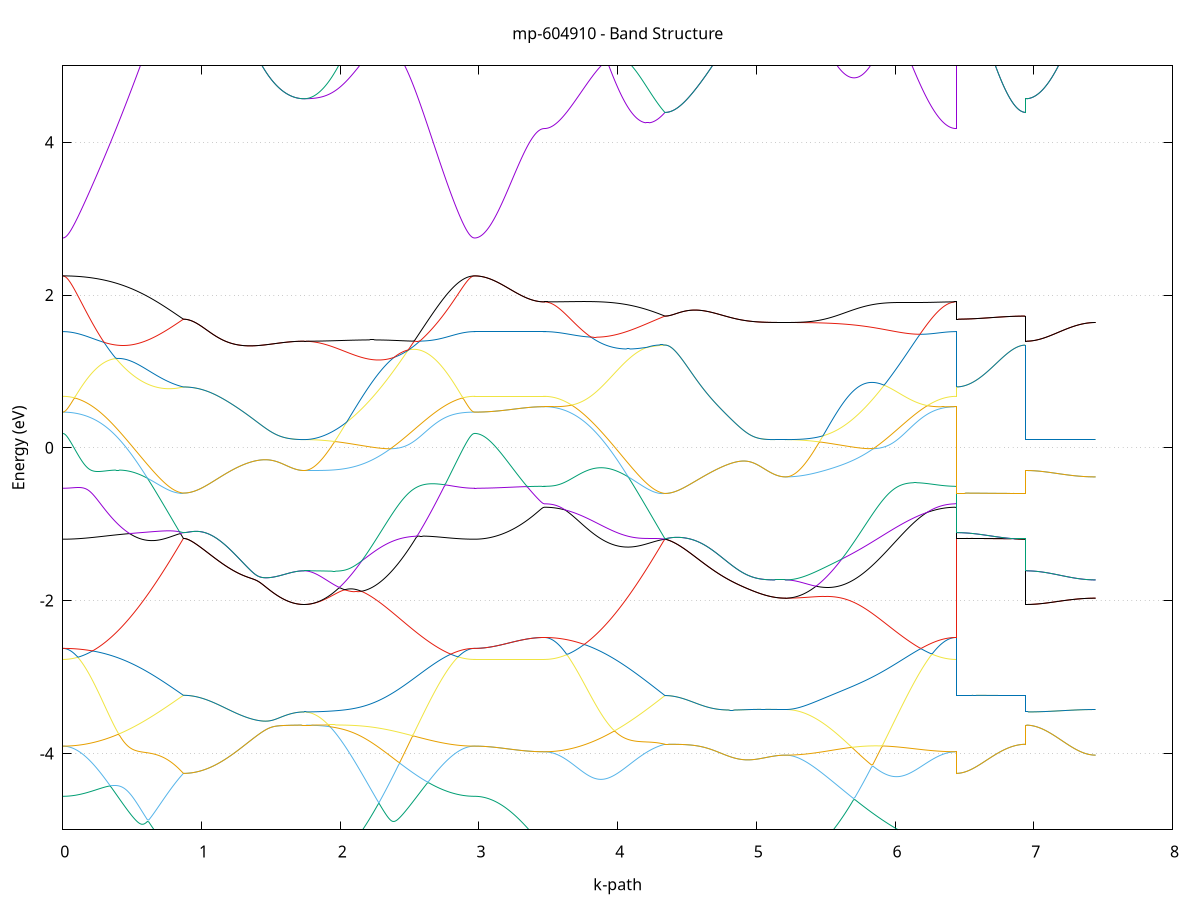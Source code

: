 set title 'mp-604910 - Band Structure'
set xlabel 'k-path'
set ylabel 'Energy (eV)'
set grid y
set yrange [-5:5]
set terminal png size 800,600
set output 'mp-604910_bands_gnuplot.png'
plot '-' using 1:2 with lines notitle, '-' using 1:2 with lines notitle, '-' using 1:2 with lines notitle, '-' using 1:2 with lines notitle, '-' using 1:2 with lines notitle, '-' using 1:2 with lines notitle, '-' using 1:2 with lines notitle, '-' using 1:2 with lines notitle, '-' using 1:2 with lines notitle, '-' using 1:2 with lines notitle, '-' using 1:2 with lines notitle, '-' using 1:2 with lines notitle, '-' using 1:2 with lines notitle, '-' using 1:2 with lines notitle, '-' using 1:2 with lines notitle, '-' using 1:2 with lines notitle, '-' using 1:2 with lines notitle, '-' using 1:2 with lines notitle, '-' using 1:2 with lines notitle, '-' using 1:2 with lines notitle, '-' using 1:2 with lines notitle, '-' using 1:2 with lines notitle, '-' using 1:2 with lines notitle, '-' using 1:2 with lines notitle, '-' using 1:2 with lines notitle, '-' using 1:2 with lines notitle, '-' using 1:2 with lines notitle, '-' using 1:2 with lines notitle, '-' using 1:2 with lines notitle, '-' using 1:2 with lines notitle, '-' using 1:2 with lines notitle, '-' using 1:2 with lines notitle, '-' using 1:2 with lines notitle, '-' using 1:2 with lines notitle, '-' using 1:2 with lines notitle, '-' using 1:2 with lines notitle, '-' using 1:2 with lines notitle, '-' using 1:2 with lines notitle, '-' using 1:2 with lines notitle, '-' using 1:2 with lines notitle, '-' using 1:2 with lines notitle, '-' using 1:2 with lines notitle, '-' using 1:2 with lines notitle, '-' using 1:2 with lines notitle, '-' using 1:2 with lines notitle, '-' using 1:2 with lines notitle, '-' using 1:2 with lines notitle, '-' using 1:2 with lines notitle, '-' using 1:2 with lines notitle, '-' using 1:2 with lines notitle, '-' using 1:2 with lines notitle, '-' using 1:2 with lines notitle, '-' using 1:2 with lines notitle, '-' using 1:2 with lines notitle, '-' using 1:2 with lines notitle, '-' using 1:2 with lines notitle, '-' using 1:2 with lines notitle, '-' using 1:2 with lines notitle, '-' using 1:2 with lines notitle, '-' using 1:2 with lines notitle, '-' using 1:2 with lines notitle, '-' using 1:2 with lines notitle, '-' using 1:2 with lines notitle, '-' using 1:2 with lines notitle
0.000000 -48.159121
0.009994 -48.159021
0.019987 -48.159021
0.029981 -48.158921
0.039975 -48.158821
0.049969 -48.158621
0.059962 -48.158421
0.069956 -48.158121
0.079950 -48.157921
0.089944 -48.157521
0.099937 -48.157221
0.109931 -48.156821
0.119925 -48.156321
0.129919 -48.155821
0.139912 -48.155321
0.149906 -48.154821
0.159900 -48.154221
0.169894 -48.153521
0.179887 -48.152921
0.189881 -48.152221
0.199875 -48.151421
0.209868 -48.150621
0.219862 -48.149821
0.229856 -48.149021
0.239850 -48.148121
0.249843 -48.147221
0.259837 -48.146221
0.269831 -48.145221
0.279825 -48.144221
0.289818 -48.143121
0.299812 -48.142021
0.309806 -48.140821
0.319800 -48.139721
0.329793 -48.138421
0.339787 -48.137221
0.349781 -48.135921
0.359775 -48.134621
0.369768 -48.133321
0.379762 -48.131921
0.389756 -48.130521
0.399749 -48.129021
0.409743 -48.127521
0.419737 -48.126021
0.429731 -48.124521
0.439724 -48.122921
0.449718 -48.121321
0.459712 -48.119621
0.469706 -48.118021
0.479699 -48.116321
0.489693 -48.114521
0.499687 -48.112821
0.509681 -48.111021
0.519674 -48.109221
0.529668 -48.107321
0.539662 -48.105521
0.549656 -48.103621
0.559649 -48.101721
0.569643 -48.099721
0.579637 -48.097721
0.589630 -48.095721
0.599624 -48.093721
0.609618 -48.091721
0.619612 -48.089621
0.629605 -48.087521
0.639599 -48.085421
0.649593 -48.083221
0.659587 -48.081121
0.669580 -48.078921
0.679574 -48.076721
0.689568 -48.074521
0.699562 -48.072221
0.709555 -48.070021
0.719549 -48.067721
0.729543 -48.065421
0.739537 -48.063121
0.749530 -48.060721
0.759524 -48.058421
0.769518 -48.056021
0.779511 -48.053721
0.789505 -48.051321
0.799499 -48.048921
0.809493 -48.046521
0.819486 -48.044121
0.829480 -48.041721
0.839474 -48.039221
0.849468 -48.036821
0.859461 -48.034421
0.869455 -48.031921
0.869455 -48.031921
0.879449 -48.032921
0.889443 -48.035221
0.899436 -48.037921
0.909430 -48.040721
0.919424 -48.043721
0.929418 -48.046721
0.939411 -48.049721
0.949405 -48.052721
0.959399 -48.055721
0.969392 -48.058721
0.979386 -48.061821
0.989380 -48.064821
0.999374 -48.067821
1.009367 -48.070821
1.019361 -48.073821
1.029355 -48.076721
1.039349 -48.079721
1.049342 -48.082621
1.059336 -48.085621
1.069330 -48.088521
1.079324 -48.091421
1.089317 -48.094321
1.099311 -48.097121
1.109305 -48.100021
1.119299 -48.102821
1.129292 -48.105621
1.139286 -48.108321
1.149280 -48.111121
1.159274 -48.113821
1.169267 -48.116521
1.179261 -48.119221
1.189255 -48.121821
1.199248 -48.124421
1.209242 -48.127021
1.219236 -48.129521
1.229230 -48.132021
1.239223 -48.134521
1.249217 -48.136921
1.259211 -48.139321
1.269205 -48.141721
1.279198 -48.144121
1.289192 -48.146421
1.299186 -48.148621
1.309180 -48.150821
1.319173 -48.153021
1.329167 -48.155221
1.339161 -48.157321
1.349155 -48.159321
1.359148 -48.161321
1.369142 -48.163321
1.379136 -48.165221
1.389129 -48.167121
1.399123 -48.169021
1.409117 -48.170821
1.419111 -48.172521
1.429104 -48.174221
1.439098 -48.175921
1.449092 -48.177521
1.459086 -48.179021
1.469079 -48.180521
1.479073 -48.182021
1.489067 -48.183421
1.499061 -48.184721
1.509054 -48.186021
1.519048 -48.187321
1.529042 -48.188521
1.539036 -48.189621
1.549029 -48.190721
1.559023 -48.191721
1.569017 -48.192721
1.579010 -48.193721
1.589004 -48.194521
1.598998 -48.195321
1.608992 -48.196121
1.618985 -48.196821
1.628979 -48.197521
1.638973 -48.198121
1.648967 -48.198621
1.658960 -48.199121
1.668954 -48.199521
1.678948 -48.199921
1.688942 -48.200221
1.698935 -48.200521
1.708929 -48.200721
1.718923 -48.200821
1.728917 -48.200921
1.738910 -48.200921
1.738910 -48.200921
1.748907 -48.200921
1.758904 -48.200921
1.768900 -48.200921
1.778897 -48.200821
1.788894 -48.200721
1.798891 -48.200721
1.808887 -48.200621
1.818884 -48.200521
1.828881 -48.200421
1.838877 -48.200221
1.848874 -48.200121
1.858871 -48.199921
1.868867 -48.199821
1.878864 -48.199621
1.888861 -48.199421
1.898858 -48.199221
1.908854 -48.199021
1.918851 -48.198821
1.928848 -48.198521
1.938844 -48.198321
1.948841 -48.198021
1.958838 -48.197721
1.968835 -48.197421
1.978831 -48.197121
1.988828 -48.196821
1.998825 -48.196521
2.008821 -48.196221
2.018818 -48.195821
2.028815 -48.195521
2.038812 -48.195121
2.048808 -48.194721
2.058805 -48.194421
2.068802 -48.194021
2.078798 -48.193621
2.088795 -48.193121
2.098792 -48.192721
2.108788 -48.192321
2.118785 -48.191921
2.128782 -48.191421
2.138779 -48.191021
2.148775 -48.190521
2.158772 -48.190121
2.168769 -48.189621
2.178765 -48.189121
2.188762 -48.188621
2.198759 -48.188121
2.208756 -48.187621
2.218752 -48.187121
2.228749 -48.186621
2.238746 -48.186121
2.248742 -48.185621
2.258739 -48.185121
2.268736 -48.184621
2.278733 -48.184121
2.288729 -48.183521
2.298726 -48.183021
2.308723 -48.182521
2.318719 -48.182021
2.328716 -48.181421
2.338713 -48.180921
2.348710 -48.180421
2.358706 -48.179821
2.368703 -48.179321
2.378700 -48.178821
2.388696 -48.178221
2.398693 -48.177721
2.408690 -48.177221
2.418686 -48.176621
2.428683 -48.176121
2.438680 -48.175621
2.448677 -48.175121
2.458673 -48.174521
2.468670 -48.174021
2.478667 -48.173521
2.488663 -48.173021
2.498660 -48.172521
2.508657 -48.172021
2.518654 -48.171521
2.528650 -48.171021
2.538647 -48.170621
2.548644 -48.170121
2.558640 -48.169621
2.568637 -48.169221
2.578634 -48.168721
2.588631 -48.168321
2.598627 -48.167821
2.608624 -48.167421
2.618621 -48.167021
2.628617 -48.166521
2.638614 -48.166121
2.648611 -48.165721
2.658608 -48.165421
2.668604 -48.165021
2.678601 -48.164621
2.688598 -48.164321
2.698594 -48.163921
2.708591 -48.163621
2.718588 -48.163221
2.728584 -48.162921
2.738581 -48.162621
2.748578 -48.162321
2.758575 -48.162121
2.768571 -48.161821
2.778568 -48.161521
2.788565 -48.161321
2.798561 -48.161021
2.808558 -48.160821
2.818555 -48.160621
2.828552 -48.160421
2.838548 -48.160221
2.848545 -48.160121
2.858542 -48.159921
2.868538 -48.159821
2.878535 -48.159621
2.888532 -48.159521
2.898529 -48.159421
2.908525 -48.159321
2.918522 -48.159221
2.928519 -48.159221
2.938515 -48.159121
2.948512 -48.159121
2.958509 -48.159121
2.968505 -48.159121
2.968505 -48.159121
2.978367 -48.159121
2.988229 -48.159121
2.998091 -48.159121
3.007952 -48.159121
3.017814 -48.159121
3.027676 -48.159121
3.037538 -48.159121
3.047399 -48.159121
3.057261 -48.159121
3.067123 -48.159121
3.076984 -48.159121
3.086846 -48.159121
3.096708 -48.159121
3.106570 -48.159121
3.116431 -48.159121
3.126293 -48.159121
3.136155 -48.159121
3.146017 -48.159121
3.155878 -48.159121
3.165740 -48.159121
3.175602 -48.159121
3.185463 -48.159121
3.195325 -48.159121
3.205187 -48.159121
3.215049 -48.159121
3.224910 -48.159121
3.234772 -48.159121
3.244634 -48.159121
3.254496 -48.159121
3.264357 -48.159121
3.274219 -48.159121
3.284081 -48.159121
3.293942 -48.159121
3.303804 -48.159121
3.313666 -48.159121
3.323528 -48.159121
3.333389 -48.159121
3.343251 -48.159121
3.353113 -48.159121
3.362975 -48.159121
3.372836 -48.159121
3.382698 -48.159121
3.392560 -48.159121
3.402421 -48.159121
3.412283 -48.159121
3.422145 -48.159121
3.432007 -48.159121
3.441868 -48.159121
3.451730 -48.159121
3.461592 -48.159121
3.471454 -48.159121
3.471454 -48.159121
3.481447 -48.159121
3.491441 -48.159021
3.501435 -48.158921
3.511429 -48.158821
3.521422 -48.158621
3.531416 -48.158421
3.541410 -48.158221
3.551403 -48.157921
3.561397 -48.157521
3.571391 -48.157221
3.581385 -48.156821
3.591378 -48.156321
3.601372 -48.155921
3.611366 -48.155321
3.621360 -48.154821
3.631353 -48.154221
3.641347 -48.153621
3.651341 -48.152921
3.661335 -48.152221
3.671328 -48.151421
3.681322 -48.150621
3.691316 -48.149821
3.701310 -48.149021
3.711303 -48.148121
3.721297 -48.147221
3.731291 -48.146221
3.741284 -48.145221
3.751278 -48.144121
3.761272 -48.143121
3.771266 -48.142021
3.781259 -48.140821
3.791253 -48.139721
3.801247 -48.138421
3.811241 -48.137221
3.821234 -48.135921
3.831228 -48.134621
3.841222 -48.133221
3.851216 -48.131921
3.861209 -48.130421
3.871203 -48.129021
3.881197 -48.127521
3.891191 -48.126021
3.901184 -48.124521
3.911178 -48.122921
3.921172 -48.121321
3.931165 -48.119621
3.941159 -48.118021
3.951153 -48.116321
3.961147 -48.114521
3.971140 -48.112821
3.981134 -48.111021
3.991128 -48.109221
4.001122 -48.107321
4.011115 -48.105521
4.021109 -48.103621
4.031103 -48.101721
4.041097 -48.099721
4.051090 -48.097721
4.061084 -48.095721
4.071078 -48.093721
4.081072 -48.091721
4.091065 -48.089621
4.101059 -48.087521
4.111053 -48.085421
4.121046 -48.083221
4.131040 -48.081121
4.141034 -48.078921
4.151028 -48.076721
4.161021 -48.074521
4.171015 -48.072221
4.181009 -48.070021
4.191003 -48.067721
4.200996 -48.065421
4.210990 -48.063121
4.220984 -48.060821
4.230978 -48.058421
4.240971 -48.056121
4.250965 -48.053721
4.260959 -48.051321
4.270953 -48.048921
4.280946 -48.046521
4.290940 -48.044121
4.300934 -48.041721
4.310927 -48.039221
4.320921 -48.036821
4.330915 -48.034321
4.340909 -48.031921
4.340909 -48.031921
4.350902 -48.032921
4.360896 -48.035221
4.370890 -48.037921
4.380884 -48.040721
4.390877 -48.043721
4.400871 -48.046721
4.410865 -48.049721
4.420859 -48.052721
4.430852 -48.055721
4.440846 -48.058721
4.450840 -48.061821
4.460834 -48.064821
4.470827 -48.067821
4.480821 -48.070821
4.490815 -48.073821
4.500808 -48.076721
4.510802 -48.079721
4.520796 -48.082621
4.530790 -48.085621
4.540783 -48.088521
4.550777 -48.091421
4.560771 -48.094321
4.570765 -48.097121
4.580758 -48.100021
4.590752 -48.102821
4.600746 -48.105621
4.610740 -48.108321
4.620733 -48.111121
4.630727 -48.113821
4.640721 -48.116521
4.650715 -48.119221
4.660708 -48.121821
4.670702 -48.124421
4.680696 -48.127021
4.690689 -48.129521
4.700683 -48.132021
4.710677 -48.134521
4.720671 -48.136921
4.730664 -48.139421
4.740658 -48.141721
4.750652 -48.144121
4.760646 -48.146421
4.770639 -48.148621
4.780633 -48.150821
4.790627 -48.153021
4.800621 -48.155221
4.810614 -48.157321
4.820608 -48.159321
4.830602 -48.161321
4.840596 -48.163321
4.850589 -48.165221
4.860583 -48.167121
4.870577 -48.169021
4.880570 -48.170821
4.890564 -48.172521
4.900558 -48.174221
4.910552 -48.175921
4.920545 -48.177521
4.930539 -48.179021
4.940533 -48.180521
4.950527 -48.182021
4.960520 -48.183421
4.970514 -48.184721
4.980508 -48.186021
4.990502 -48.187321
5.000495 -48.188521
5.010489 -48.189621
5.020483 -48.190721
5.030477 -48.191721
5.040470 -48.192721
5.050464 -48.193621
5.060458 -48.194521
5.070451 -48.195321
5.080445 -48.196121
5.090439 -48.196821
5.100433 -48.197521
5.110426 -48.198121
5.120420 -48.198621
5.130414 -48.199121
5.140408 -48.199521
5.150401 -48.199921
5.160395 -48.200221
5.170389 -48.200521
5.180383 -48.200721
5.190376 -48.200821
5.200370 -48.200921
5.210364 -48.200921
5.210364 -48.200921
5.220361 -48.200921
5.230357 -48.200921
5.240354 -48.200921
5.250351 -48.200821
5.260347 -48.200821
5.270344 -48.200721
5.280341 -48.200621
5.290338 -48.200521
5.300334 -48.200421
5.310331 -48.200321
5.320328 -48.200121
5.330324 -48.200021
5.340321 -48.199821
5.350318 -48.199621
5.360314 -48.199421
5.370311 -48.199221
5.380308 -48.199021
5.390305 -48.198821
5.400301 -48.198521
5.410298 -48.198321
5.420295 -48.198021
5.430291 -48.197721
5.440288 -48.197421
5.450285 -48.197121
5.460282 -48.196821
5.470278 -48.196521
5.480275 -48.196221
5.490272 -48.195821
5.500268 -48.195521
5.510265 -48.195121
5.520262 -48.194721
5.530259 -48.194421
5.540255 -48.194021
5.550252 -48.193621
5.560249 -48.193221
5.570245 -48.192721
5.580242 -48.192321
5.590239 -48.191921
5.600235 -48.191421
5.610232 -48.191021
5.620229 -48.190521
5.630226 -48.190121
5.640222 -48.189621
5.650219 -48.189121
5.660216 -48.188621
5.670212 -48.188121
5.680209 -48.187621
5.690206 -48.187121
5.700203 -48.186621
5.710199 -48.186121
5.720196 -48.185621
5.730193 -48.185121
5.740189 -48.184621
5.750186 -48.184121
5.760183 -48.183521
5.770180 -48.183021
5.780176 -48.182521
5.790173 -48.182021
5.800170 -48.181421
5.810166 -48.180921
5.820163 -48.180421
5.830160 -48.179821
5.840156 -48.179321
5.850153 -48.178821
5.860150 -48.178221
5.870147 -48.177721
5.880143 -48.177221
5.890140 -48.176621
5.900137 -48.176121
5.910133 -48.175621
5.920130 -48.175121
5.930127 -48.174521
5.940124 -48.174021
5.950120 -48.173521
5.960117 -48.173021
5.970114 -48.172521
5.980110 -48.172021
5.990107 -48.171521
6.000104 -48.171021
6.010101 -48.170621
6.020097 -48.170121
6.030094 -48.169621
6.040091 -48.169221
6.050087 -48.168721
6.060084 -48.168321
6.070081 -48.167821
6.080078 -48.167421
6.090074 -48.167021
6.100071 -48.166521
6.110068 -48.166121
6.120064 -48.165721
6.130061 -48.165421
6.140058 -48.165021
6.150054 -48.164621
6.160051 -48.164321
6.170048 -48.163921
6.180045 -48.163621
6.190041 -48.163221
6.200038 -48.162921
6.210035 -48.162621
6.220031 -48.162321
6.230028 -48.162121
6.240025 -48.161821
6.250022 -48.161521
6.260018 -48.161321
6.270015 -48.161121
6.280012 -48.160821
6.290008 -48.160621
6.300005 -48.160421
6.310002 -48.160221
6.319999 -48.160121
6.329995 -48.159921
6.339992 -48.159821
6.349989 -48.159721
6.359985 -48.159521
6.369982 -48.159421
6.379979 -48.159321
6.389976 -48.159321
6.399972 -48.159221
6.409969 -48.159221
6.419966 -48.159121
6.429962 -48.159121
6.439959 -48.159121
6.439959 -48.031921
6.449821 -48.031921
6.459683 -48.031921
6.469544 -48.031921
6.479406 -48.031921
6.489268 -48.031921
6.499129 -48.031921
6.508991 -48.031921
6.518853 -48.031921
6.528715 -48.031921
6.538576 -48.031921
6.548438 -48.031921
6.558300 -48.031921
6.568161 -48.031921
6.578023 -48.031921
6.587885 -48.031921
6.597747 -48.031921
6.607608 -48.031921
6.617470 -48.031921
6.627332 -48.031921
6.637194 -48.031921
6.647055 -48.031921
6.656917 -48.031921
6.666779 -48.031921
6.676640 -48.031921
6.686502 -48.031921
6.696364 -48.031921
6.706226 -48.031921
6.716087 -48.031921
6.725949 -48.031921
6.735811 -48.031921
6.745673 -48.031921
6.755534 -48.031921
6.765396 -48.031921
6.775258 -48.031921
6.785119 -48.031921
6.794981 -48.031921
6.804843 -48.031921
6.814705 -48.031921
6.824566 -48.031921
6.834428 -48.031921
6.844290 -48.031921
6.854152 -48.031921
6.864013 -48.031921
6.873875 -48.031921
6.883737 -48.031921
6.893598 -48.031921
6.903460 -48.031921
6.913322 -48.031921
6.923184 -48.031921
6.933045 -48.031921
6.942907 -48.031921
6.942907 -48.200921
6.952769 -48.200921
6.962631 -48.200921
6.972492 -48.200921
6.982354 -48.200921
6.992216 -48.200921
7.002077 -48.200921
7.011939 -48.200921
7.021801 -48.200921
7.031663 -48.200921
7.041524 -48.200921
7.051386 -48.200921
7.061248 -48.200921
7.071110 -48.200921
7.080971 -48.200921
7.090833 -48.200921
7.100695 -48.200921
7.110556 -48.200921
7.120418 -48.200921
7.130280 -48.200921
7.140142 -48.200921
7.150003 -48.200921
7.159865 -48.200921
7.169727 -48.200921
7.179589 -48.200921
7.189450 -48.200921
7.199312 -48.200921
7.209174 -48.200921
7.219035 -48.200921
7.228897 -48.200921
7.238759 -48.200921
7.248621 -48.200921
7.258482 -48.200921
7.268344 -48.200921
7.278206 -48.200921
7.288068 -48.200921
7.297929 -48.200921
7.307791 -48.200921
7.317653 -48.200921
7.327514 -48.200921
7.337376 -48.200921
7.347238 -48.200921
7.357100 -48.200921
7.366961 -48.200921
7.376823 -48.200921
7.386685 -48.200921
7.396547 -48.200921
7.406408 -48.200921
7.416270 -48.200921
7.426132 -48.200921
7.435993 -48.200921
7.445855 -48.200921
e
0.000000 -48.159121
0.009994 -48.159021
0.019987 -48.159021
0.029981 -48.158921
0.039975 -48.158721
0.049969 -48.158521
0.059962 -48.158321
0.069956 -48.158021
0.079950 -48.157721
0.089944 -48.157321
0.099937 -48.156921
0.109931 -48.156421
0.119925 -48.155921
0.129919 -48.155421
0.139912 -48.154821
0.149906 -48.154221
0.159900 -48.153521
0.169894 -48.152821
0.179887 -48.152021
0.189881 -48.151221
0.199875 -48.150421
0.209868 -48.149521
0.219862 -48.148621
0.229856 -48.147621
0.239850 -48.146621
0.249843 -48.145621
0.259837 -48.144521
0.269831 -48.143421
0.279825 -48.142221
0.289818 -48.141021
0.299812 -48.139821
0.309806 -48.138521
0.319800 -48.137221
0.329793 -48.135821
0.339787 -48.134421
0.349781 -48.133021
0.359775 -48.131621
0.369768 -48.130121
0.379762 -48.128621
0.389756 -48.127021
0.399749 -48.125421
0.409743 -48.123821
0.419737 -48.122121
0.429731 -48.120421
0.439724 -48.118721
0.449718 -48.116921
0.459712 -48.115121
0.469706 -48.113321
0.479699 -48.111521
0.489693 -48.109621
0.499687 -48.107721
0.509681 -48.105821
0.519674 -48.103821
0.529668 -48.101821
0.539662 -48.099821
0.549656 -48.097821
0.559649 -48.095721
0.569643 -48.093621
0.579637 -48.091521
0.589630 -48.089421
0.599624 -48.087221
0.609618 -48.085021
0.619612 -48.082821
0.629605 -48.080621
0.639599 -48.078421
0.649593 -48.076121
0.659587 -48.073921
0.669580 -48.071621
0.679574 -48.069321
0.689568 -48.067021
0.699562 -48.064621
0.709555 -48.062321
0.719549 -48.059921
0.729543 -48.057621
0.739537 -48.055221
0.749530 -48.052821
0.759524 -48.050421
0.769518 -48.048021
0.779511 -48.045521
0.789505 -48.043121
0.799499 -48.040721
0.809493 -48.038221
0.819486 -48.035821
0.829480 -48.033321
0.839474 -48.030921
0.849468 -48.028421
0.859461 -48.029421
0.869455 -48.031921
0.869455 -48.031921
0.879449 -48.032921
0.889443 -48.035221
0.899436 -48.037921
0.909430 -48.040721
0.919424 -48.043721
0.929418 -48.046721
0.939411 -48.049721
0.949405 -48.052721
0.959399 -48.055721
0.969392 -48.058721
0.979386 -48.061821
0.989380 -48.064821
0.999374 -48.067821
1.009367 -48.070821
1.019361 -48.073821
1.029355 -48.076721
1.039349 -48.079721
1.049342 -48.082621
1.059336 -48.085621
1.069330 -48.088521
1.079324 -48.091421
1.089317 -48.094321
1.099311 -48.097121
1.109305 -48.100021
1.119299 -48.102821
1.129292 -48.105621
1.139286 -48.108321
1.149280 -48.111121
1.159274 -48.113821
1.169267 -48.116521
1.179261 -48.119221
1.189255 -48.121821
1.199248 -48.124421
1.209242 -48.127021
1.219236 -48.129521
1.229230 -48.132021
1.239223 -48.134521
1.249217 -48.136921
1.259211 -48.139321
1.269205 -48.141721
1.279198 -48.144121
1.289192 -48.146421
1.299186 -48.148621
1.309180 -48.150821
1.319173 -48.153021
1.329167 -48.155221
1.339161 -48.157321
1.349155 -48.159321
1.359148 -48.161321
1.369142 -48.163321
1.379136 -48.165221
1.389129 -48.167121
1.399123 -48.169021
1.409117 -48.170821
1.419111 -48.172521
1.429104 -48.174221
1.439098 -48.175921
1.449092 -48.177521
1.459086 -48.179021
1.469079 -48.180521
1.479073 -48.182021
1.489067 -48.183421
1.499061 -48.184721
1.509054 -48.186021
1.519048 -48.187321
1.529042 -48.188521
1.539036 -48.189621
1.549029 -48.190721
1.559023 -48.191721
1.569017 -48.192721
1.579010 -48.193721
1.589004 -48.194521
1.598998 -48.195321
1.608992 -48.196121
1.618985 -48.196821
1.628979 -48.197521
1.638973 -48.198121
1.648967 -48.198621
1.658960 -48.199121
1.668954 -48.199521
1.678948 -48.199921
1.688942 -48.200221
1.698935 -48.200521
1.708929 -48.200721
1.718923 -48.200821
1.728917 -48.200921
1.738910 -48.200921
1.738910 -48.200921
1.748907 -48.200921
1.758904 -48.200721
1.768900 -48.200521
1.778897 -48.200121
1.788894 -48.199721
1.798891 -48.199121
1.808887 -48.198521
1.818884 -48.197721
1.828881 -48.196921
1.838877 -48.195921
1.848874 -48.194921
1.858871 -48.193721
1.868867 -48.192521
1.878864 -48.191121
1.888861 -48.189721
1.898858 -48.188221
1.908854 -48.186621
1.918851 -48.184821
1.928848 -48.183021
1.938844 -48.181221
1.948841 -48.179221
1.958838 -48.177121
1.968835 -48.174921
1.978831 -48.172721
1.988828 -48.170421
1.998825 -48.168021
2.008821 -48.165521
2.018818 -48.162921
2.028815 -48.160321
2.038812 -48.157621
2.048808 -48.154821
2.058805 -48.151921
2.068802 -48.149021
2.078798 -48.146021
2.088795 -48.142921
2.098792 -48.139821
2.108788 -48.136621
2.118785 -48.133421
2.128782 -48.130021
2.138779 -48.126721
2.148775 -48.123221
2.158772 -48.119821
2.168769 -48.116221
2.178765 -48.112721
2.188762 -48.109121
2.198759 -48.105421
2.208756 -48.101721
2.218752 -48.098021
2.228749 -48.094221
2.238746 -48.090421
2.248742 -48.086521
2.258739 -48.082721
2.268736 -48.078821
2.278733 -48.074921
2.288729 -48.070921
2.298726 -48.067021
2.308723 -48.063021
2.318719 -48.059021
2.328716 -48.055021
2.338713 -48.051021
2.348710 -48.047021
2.358706 -48.043021
2.368703 -48.038921
2.378700 -48.034921
2.388696 -48.030921
2.398693 -48.027421
2.408690 -48.031221
2.418686 -48.035021
2.428683 -48.038821
2.438680 -48.042521
2.448677 -48.046221
2.458673 -48.049921
2.468670 -48.053621
2.478667 -48.057221
2.488663 -48.060821
2.498660 -48.064421
2.508657 -48.067921
2.518654 -48.071421
2.528650 -48.074921
2.538647 -48.078321
2.548644 -48.081721
2.558640 -48.085021
2.568637 -48.088221
2.578634 -48.091421
2.588631 -48.094621
2.598627 -48.097721
2.608624 -48.100821
2.618621 -48.103821
2.628617 -48.106721
2.638614 -48.109521
2.648611 -48.112321
2.658608 -48.115121
2.668604 -48.117721
2.678601 -48.120321
2.688598 -48.122821
2.698594 -48.125321
2.708591 -48.127721
2.718588 -48.130021
2.728584 -48.132221
2.738581 -48.134321
2.748578 -48.136421
2.758575 -48.138321
2.768571 -48.140221
2.778568 -48.142021
2.788565 -48.143821
2.798561 -48.145421
2.808558 -48.146921
2.818555 -48.148421
2.828552 -48.149721
2.838548 -48.151021
2.848545 -48.152221
2.858542 -48.153321
2.868538 -48.154321
2.878535 -48.155221
2.888532 -48.156021
2.898529 -48.156721
2.908525 -48.157421
2.918522 -48.157921
2.928519 -48.158321
2.938515 -48.158621
2.948512 -48.158921
2.958509 -48.159021
2.968505 -48.159121
2.968505 -48.159121
2.978367 -48.159121
2.988229 -48.159121
2.998091 -48.159121
3.007952 -48.159121
3.017814 -48.159121
3.027676 -48.159121
3.037538 -48.159121
3.047399 -48.159121
3.057261 -48.159121
3.067123 -48.159121
3.076984 -48.159121
3.086846 -48.159121
3.096708 -48.159121
3.106570 -48.159121
3.116431 -48.159121
3.126293 -48.159121
3.136155 -48.159121
3.146017 -48.159121
3.155878 -48.159121
3.165740 -48.159121
3.175602 -48.159121
3.185463 -48.159121
3.195325 -48.159121
3.205187 -48.159121
3.215049 -48.159121
3.224910 -48.159121
3.234772 -48.159121
3.244634 -48.159121
3.254496 -48.159121
3.264357 -48.159121
3.274219 -48.159121
3.284081 -48.159121
3.293942 -48.159121
3.303804 -48.159121
3.313666 -48.159121
3.323528 -48.159121
3.333389 -48.159121
3.343251 -48.159121
3.353113 -48.159121
3.362975 -48.159121
3.372836 -48.159121
3.382698 -48.159121
3.392560 -48.159121
3.402421 -48.159121
3.412283 -48.159121
3.422145 -48.159121
3.432007 -48.159121
3.441868 -48.159121
3.451730 -48.159121
3.461592 -48.159121
3.471454 -48.159121
3.471454 -48.159121
3.481447 -48.159121
3.491441 -48.159021
3.501435 -48.158921
3.511429 -48.158721
3.521422 -48.158521
3.531416 -48.158321
3.541410 -48.158021
3.551403 -48.157721
3.561397 -48.157321
3.571391 -48.156921
3.581385 -48.156421
3.591378 -48.155921
3.601372 -48.155421
3.611366 -48.154821
3.621360 -48.154221
3.631353 -48.153521
3.641347 -48.152821
3.651341 -48.152021
3.661335 -48.151221
3.671328 -48.150421
3.681322 -48.149521
3.691316 -48.148621
3.701310 -48.147621
3.711303 -48.146621
3.721297 -48.145621
3.731291 -48.144521
3.741284 -48.143421
3.751278 -48.142221
3.761272 -48.141021
3.771266 -48.139821
3.781259 -48.138521
3.791253 -48.137221
3.801247 -48.135921
3.811241 -48.134521
3.821234 -48.133021
3.831228 -48.131621
3.841222 -48.130121
3.851216 -48.128521
3.861209 -48.127021
3.871203 -48.125421
3.881197 -48.123821
3.891191 -48.122121
3.901184 -48.120421
3.911178 -48.118721
3.921172 -48.116921
3.931165 -48.115121
3.941159 -48.113321
3.951153 -48.111521
3.961147 -48.109621
3.971140 -48.107721
3.981134 -48.105721
3.991128 -48.103821
4.001122 -48.101821
4.011115 -48.099821
4.021109 -48.097721
4.031103 -48.095721
4.041097 -48.093621
4.051090 -48.091521
4.061084 -48.089421
4.071078 -48.087221
4.081072 -48.085021
4.091065 -48.082821
4.101059 -48.080621
4.111053 -48.078421
4.121046 -48.076121
4.131040 -48.073921
4.141034 -48.071621
4.151028 -48.069321
4.161021 -48.067021
4.171015 -48.064621
4.181009 -48.062321
4.191003 -48.059921
4.200996 -48.057621
4.210990 -48.055221
4.220984 -48.052821
4.230978 -48.050421
4.240971 -48.048021
4.250965 -48.045521
4.260959 -48.043121
4.270953 -48.040721
4.280946 -48.038221
4.290940 -48.035821
4.300934 -48.033321
4.310927 -48.030921
4.320921 -48.028421
4.330915 -48.029421
4.340909 -48.031921
4.340909 -48.031921
4.350902 -48.032921
4.360896 -48.035221
4.370890 -48.037921
4.380884 -48.040721
4.390877 -48.043721
4.400871 -48.046721
4.410865 -48.049721
4.420859 -48.052721
4.430852 -48.055721
4.440846 -48.058721
4.450840 -48.061821
4.460834 -48.064821
4.470827 -48.067821
4.480821 -48.070821
4.490815 -48.073821
4.500808 -48.076721
4.510802 -48.079721
4.520796 -48.082621
4.530790 -48.085621
4.540783 -48.088521
4.550777 -48.091421
4.560771 -48.094321
4.570765 -48.097121
4.580758 -48.100021
4.590752 -48.102821
4.600746 -48.105621
4.610740 -48.108321
4.620733 -48.111121
4.630727 -48.113821
4.640721 -48.116521
4.650715 -48.119221
4.660708 -48.121821
4.670702 -48.124421
4.680696 -48.127021
4.690689 -48.129521
4.700683 -48.132021
4.710677 -48.134521
4.720671 -48.136921
4.730664 -48.139421
4.740658 -48.141721
4.750652 -48.144121
4.760646 -48.146421
4.770639 -48.148621
4.780633 -48.150821
4.790627 -48.153021
4.800621 -48.155221
4.810614 -48.157321
4.820608 -48.159321
4.830602 -48.161321
4.840596 -48.163321
4.850589 -48.165221
4.860583 -48.167121
4.870577 -48.169021
4.880570 -48.170821
4.890564 -48.172521
4.900558 -48.174221
4.910552 -48.175921
4.920545 -48.177521
4.930539 -48.179021
4.940533 -48.180521
4.950527 -48.182021
4.960520 -48.183421
4.970514 -48.184721
4.980508 -48.186021
4.990502 -48.187321
5.000495 -48.188521
5.010489 -48.189621
5.020483 -48.190721
5.030477 -48.191721
5.040470 -48.192721
5.050464 -48.193621
5.060458 -48.194521
5.070451 -48.195321
5.080445 -48.196121
5.090439 -48.196821
5.100433 -48.197521
5.110426 -48.198121
5.120420 -48.198621
5.130414 -48.199121
5.140408 -48.199521
5.150401 -48.199921
5.160395 -48.200221
5.170389 -48.200521
5.180383 -48.200721
5.190376 -48.200821
5.200370 -48.200921
5.210364 -48.200921
5.210364 -48.200921
5.220361 -48.200921
5.230357 -48.200721
5.240354 -48.200521
5.250351 -48.200121
5.260347 -48.199721
5.270344 -48.199121
5.280341 -48.198521
5.290338 -48.197721
5.300334 -48.196921
5.310331 -48.195921
5.320328 -48.194821
5.330324 -48.193721
5.340321 -48.192521
5.350318 -48.191121
5.360314 -48.189721
5.370311 -48.188221
5.380308 -48.186521
5.390305 -48.184821
5.400301 -48.183021
5.410298 -48.181121
5.420295 -48.179221
5.430291 -48.177121
5.440288 -48.174921
5.450285 -48.172721
5.460282 -48.170421
5.470278 -48.168021
5.480275 -48.165521
5.490272 -48.162921
5.500268 -48.160321
5.510265 -48.157621
5.520262 -48.154821
5.530259 -48.151921
5.540255 -48.149021
5.550252 -48.146021
5.560249 -48.142921
5.570245 -48.139821
5.580242 -48.136621
5.590239 -48.133421
5.600235 -48.130121
5.610232 -48.126721
5.620229 -48.123321
5.630226 -48.119821
5.640222 -48.116321
5.650219 -48.112721
5.660216 -48.109121
5.670212 -48.105421
5.680209 -48.101721
5.690206 -48.098021
5.700203 -48.094221
5.710199 -48.090421
5.720196 -48.086521
5.730193 -48.082721
5.740189 -48.078821
5.750186 -48.074921
5.760183 -48.070921
5.770180 -48.067021
5.780176 -48.063021
5.790173 -48.059021
5.800170 -48.055021
5.810166 -48.051021
5.820163 -48.047021
5.830160 -48.043021
5.840156 -48.038921
5.850153 -48.034921
5.860150 -48.030921
5.870147 -48.027421
5.880143 -48.031221
5.890140 -48.035021
5.900137 -48.038821
5.910133 -48.042521
5.920130 -48.046221
5.930127 -48.049921
5.940124 -48.053621
5.950120 -48.057221
5.960117 -48.060821
5.970114 -48.064421
5.980110 -48.067921
5.990107 -48.071421
6.000104 -48.074921
6.010101 -48.078321
6.020097 -48.081621
6.030094 -48.085021
6.040091 -48.088221
6.050087 -48.091421
6.060084 -48.094621
6.070081 -48.097721
6.080078 -48.100721
6.090074 -48.103721
6.100071 -48.106721
6.110068 -48.109521
6.120064 -48.112321
6.130061 -48.115121
6.140058 -48.117721
6.150054 -48.120321
6.160051 -48.122821
6.170048 -48.125321
6.180045 -48.127721
6.190041 -48.129921
6.200038 -48.132221
6.210035 -48.134321
6.220031 -48.136421
6.230028 -48.138321
6.240025 -48.140221
6.250022 -48.142021
6.260018 -48.143821
6.270015 -48.145421
6.280012 -48.146921
6.290008 -48.148421
6.300005 -48.149821
6.310002 -48.151021
6.319999 -48.152221
6.329995 -48.153321
6.339992 -48.154321
6.349989 -48.155221
6.359985 -48.156021
6.369982 -48.156721
6.379979 -48.157421
6.389976 -48.157921
6.399972 -48.158321
6.409969 -48.158721
6.419966 -48.158921
6.429962 -48.159021
6.439959 -48.159121
6.439959 -48.031921
6.449821 -48.031921
6.459683 -48.031921
6.469544 -48.031921
6.479406 -48.031921
6.489268 -48.031921
6.499129 -48.031921
6.508991 -48.031921
6.518853 -48.031921
6.528715 -48.031921
6.538576 -48.031921
6.548438 -48.031921
6.558300 -48.031921
6.568161 -48.031921
6.578023 -48.031921
6.587885 -48.031921
6.597747 -48.031921
6.607608 -48.031921
6.617470 -48.031921
6.627332 -48.031921
6.637194 -48.031921
6.647055 -48.031921
6.656917 -48.031921
6.666779 -48.031921
6.676640 -48.031921
6.686502 -48.031921
6.696364 -48.031921
6.706226 -48.031921
6.716087 -48.031921
6.725949 -48.031921
6.735811 -48.031921
6.745673 -48.031921
6.755534 -48.031921
6.765396 -48.031921
6.775258 -48.031921
6.785119 -48.031921
6.794981 -48.031921
6.804843 -48.031921
6.814705 -48.031921
6.824566 -48.031921
6.834428 -48.031921
6.844290 -48.031921
6.854152 -48.031921
6.864013 -48.031921
6.873875 -48.031921
6.883737 -48.031921
6.893598 -48.031921
6.903460 -48.031921
6.913322 -48.031921
6.923184 -48.031921
6.933045 -48.031921
6.942907 -48.031921
6.942907 -48.200921
6.952769 -48.200921
6.962631 -48.200921
6.972492 -48.200921
6.982354 -48.200921
6.992216 -48.200921
7.002077 -48.200921
7.011939 -48.200921
7.021801 -48.200921
7.031663 -48.200921
7.041524 -48.200921
7.051386 -48.200921
7.061248 -48.200921
7.071110 -48.200921
7.080971 -48.200921
7.090833 -48.200921
7.100695 -48.200921
7.110556 -48.200921
7.120418 -48.200921
7.130280 -48.200921
7.140142 -48.200921
7.150003 -48.200921
7.159865 -48.200921
7.169727 -48.200921
7.179589 -48.200921
7.189450 -48.200921
7.199312 -48.200921
7.209174 -48.200921
7.219035 -48.200921
7.228897 -48.200921
7.238759 -48.200921
7.248621 -48.200921
7.258482 -48.200921
7.268344 -48.200921
7.278206 -48.200921
7.288068 -48.200921
7.297929 -48.200921
7.307791 -48.200921
7.317653 -48.200921
7.327514 -48.200921
7.337376 -48.200921
7.347238 -48.200921
7.357100 -48.200921
7.366961 -48.200921
7.376823 -48.200921
7.386685 -48.200921
7.396547 -48.200921
7.406408 -48.200921
7.416270 -48.200921
7.426132 -48.200921
7.435993 -48.200921
7.445855 -48.200921
e
0.000000 -48.002121
0.009994 -48.002121
0.019987 -48.002021
0.029981 -48.002021
0.039975 -48.002021
0.049969 -48.001921
0.059962 -48.001821
0.069956 -48.001821
0.079950 -48.001721
0.089944 -48.001621
0.099937 -48.001521
0.109931 -48.001321
0.119925 -48.001221
0.129919 -48.001021
0.139912 -48.000921
0.149906 -48.000721
0.159900 -48.000521
0.169894 -48.000321
0.179887 -48.000121
0.189881 -47.999921
0.199875 -47.999621
0.209868 -47.999421
0.219862 -47.999121
0.229856 -47.998821
0.239850 -47.998521
0.249843 -47.998321
0.259837 -47.998021
0.269831 -47.997621
0.279825 -47.997321
0.289818 -47.997021
0.299812 -47.996621
0.309806 -47.996321
0.319800 -47.995921
0.329793 -47.995521
0.339787 -47.995121
0.349781 -47.994721
0.359775 -47.994321
0.369768 -47.993921
0.379762 -47.993521
0.389756 -47.993021
0.399749 -47.992621
0.409743 -47.992121
0.419737 -47.991721
0.429731 -47.991221
0.439724 -47.990721
0.449718 -47.990321
0.459712 -47.989821
0.469706 -47.989221
0.479699 -47.988721
0.489693 -47.988221
0.499687 -47.987721
0.509681 -47.987221
0.519674 -47.986621
0.529668 -47.986121
0.539662 -47.985521
0.549656 -47.985021
0.559649 -47.984421
0.569643 -47.983821
0.579637 -47.983221
0.589630 -47.982721
0.599624 -47.982121
0.609618 -47.981521
0.619612 -47.980921
0.629605 -47.980321
0.639599 -47.979721
0.649593 -47.979121
0.659587 -47.980321
0.669580 -47.982721
0.679574 -47.985121
0.689568 -47.987521
0.699562 -47.990021
0.709555 -47.992421
0.719549 -47.994921
0.729543 -47.997321
0.739537 -47.999821
0.749530 -48.002221
0.759524 -48.004721
0.769518 -48.007221
0.779511 -48.009621
0.789505 -48.012121
0.799499 -48.014621
0.809493 -48.017121
0.819486 -48.019621
0.829480 -48.022021
0.839474 -48.024521
0.849468 -48.027021
0.859461 -48.026021
0.869455 -48.023521
0.869455 -48.023521
0.879449 -48.022521
0.889443 -48.020221
0.899436 -48.017621
0.909430 -48.014721
0.919424 -48.011821
0.929418 -48.008821
0.939411 -48.005821
0.949405 -48.002821
0.959399 -47.999821
0.969392 -47.996921
0.979386 -47.993921
0.989380 -47.990921
0.999374 -47.987921
1.009367 -47.985021
1.019361 -47.982121
1.029355 -47.979221
1.039349 -47.976321
1.049342 -47.973521
1.059336 -47.970821
1.069330 -47.968221
1.079324 -47.966421
1.089317 -47.965621
1.099311 -47.965321
1.109305 -47.965121
1.119299 -47.965021
1.129292 -47.965021
1.139286 -47.964921
1.149280 -47.964921
1.159274 -47.964921
1.169267 -47.964821
1.179261 -47.964821
1.189255 -47.964821
1.199248 -47.964821
1.209242 -47.964721
1.219236 -47.964721
1.229230 -47.964721
1.239223 -47.964721
1.249217 -47.964621
1.259211 -47.964621
1.269205 -47.964621
1.279198 -47.964621
1.289192 -47.964621
1.299186 -47.964521
1.309180 -47.964521
1.319173 -47.964521
1.329167 -47.964521
1.339161 -47.964521
1.349155 -47.964421
1.359148 -47.964421
1.369142 -47.964421
1.379136 -47.964421
1.389129 -47.964421
1.399123 -47.964321
1.409117 -47.964321
1.419111 -47.964321
1.429104 -47.964321
1.439098 -47.964321
1.449092 -47.964221
1.459086 -47.964221
1.469079 -47.964221
1.479073 -47.964221
1.489067 -47.964221
1.499061 -47.964221
1.509054 -47.964121
1.519048 -47.964121
1.529042 -47.964121
1.539036 -47.964121
1.549029 -47.964121
1.559023 -47.964121
1.569017 -47.964121
1.579010 -47.964121
1.589004 -47.964021
1.598998 -47.964021
1.608992 -47.964021
1.618985 -47.964021
1.628979 -47.964021
1.638973 -47.964021
1.648967 -47.964021
1.658960 -47.964021
1.668954 -47.964021
1.678948 -47.964021
1.688942 -47.964021
1.698935 -47.964021
1.708929 -47.964021
1.718923 -47.964021
1.728917 -47.964021
1.738910 -47.964021
1.738910 -47.964021
1.748907 -47.964021
1.758904 -47.964021
1.768900 -47.964021
1.778897 -47.964121
1.788894 -47.964121
1.798891 -47.964221
1.808887 -47.964321
1.818884 -47.964421
1.828881 -47.964521
1.838877 -47.964621
1.848874 -47.964721
1.858871 -47.964921
1.868867 -47.965021
1.878864 -47.965221
1.888861 -47.965321
1.898858 -47.965521
1.908854 -47.965721
1.918851 -47.965921
1.928848 -47.966221
1.938844 -47.966421
1.948841 -47.966621
1.958838 -47.966921
1.968835 -47.967221
1.978831 -47.967421
1.988828 -47.967721
1.998825 -47.968021
2.008821 -47.968321
2.018818 -47.968621
2.028815 -47.969021
2.038812 -47.969321
2.048808 -47.969621
2.058805 -47.970021
2.068802 -47.970321
2.078798 -47.970721
2.088795 -47.971121
2.098792 -47.971521
2.108788 -47.971921
2.118785 -47.972321
2.128782 -47.972721
2.138779 -47.973121
2.148775 -47.973521
2.158772 -47.973921
2.168769 -47.974321
2.178765 -47.974821
2.188762 -47.975221
2.198759 -47.975721
2.208756 -47.976121
2.218752 -47.976621
2.228749 -47.977021
2.238746 -47.977521
2.248742 -47.978021
2.258739 -47.978421
2.268736 -47.978921
2.278733 -47.981621
2.288729 -47.985421
2.298726 -47.989221
2.308723 -47.993021
2.318719 -47.996821
2.328716 -48.000721
2.338713 -48.004521
2.348710 -48.008321
2.358706 -48.012221
2.368703 -48.016021
2.378700 -48.019821
2.388696 -48.023621
2.398693 -48.026921
2.408690 -48.022921
2.418686 -48.019021
2.428683 -48.015021
2.438680 -48.011021
2.448677 -48.007121
2.458673 -48.003221
2.468670 -47.999321
2.478667 -47.995521
2.488663 -47.991721
2.498660 -47.989921
2.508657 -47.990321
2.518654 -47.990821
2.528650 -47.991221
2.538647 -47.991721
2.548644 -47.992121
2.558640 -47.992521
2.568637 -47.992921
2.578634 -47.993321
2.588631 -47.993821
2.598627 -47.994221
2.608624 -47.994621
2.618621 -47.994921
2.628617 -47.995321
2.638614 -47.995721
2.648611 -47.996021
2.658608 -47.996421
2.668604 -47.996721
2.678601 -47.997121
2.688598 -47.997421
2.698594 -47.997721
2.708591 -47.998021
2.718588 -47.998321
2.728584 -47.998621
2.738581 -47.998921
2.748578 -47.999121
2.758575 -47.999421
2.768571 -47.999621
2.778568 -47.999921
2.788565 -48.000121
2.798561 -48.000321
2.808558 -48.000521
2.818555 -48.000721
2.828552 -48.000921
2.838548 -48.001021
2.848545 -48.001221
2.858542 -48.001321
2.868538 -48.001521
2.878535 -48.001621
2.888532 -48.001721
2.898529 -48.001821
2.908525 -48.001821
2.918522 -48.001921
2.928519 -48.002021
2.938515 -48.002021
2.948512 -48.002021
2.958509 -48.002121
2.968505 -48.002121
2.968505 -48.002121
2.978367 -48.002121
2.988229 -48.002121
2.998091 -48.002121
3.007952 -48.002121
3.017814 -48.002121
3.027676 -48.002121
3.037538 -48.002121
3.047399 -48.002121
3.057261 -48.002121
3.067123 -48.002121
3.076984 -48.002121
3.086846 -48.002121
3.096708 -48.002121
3.106570 -48.002121
3.116431 -48.002121
3.126293 -48.002121
3.136155 -48.002121
3.146017 -48.002121
3.155878 -48.002121
3.165740 -48.002121
3.175602 -48.002121
3.185463 -48.002121
3.195325 -48.002121
3.205187 -48.002121
3.215049 -48.002121
3.224910 -48.002121
3.234772 -48.002121
3.244634 -48.002021
3.254496 -48.002021
3.264357 -48.002021
3.274219 -48.002021
3.284081 -48.002021
3.293942 -48.002021
3.303804 -48.002121
3.313666 -48.002121
3.323528 -48.002121
3.333389 -48.002021
3.343251 -48.002021
3.353113 -48.002021
3.362975 -48.002021
3.372836 -48.002021
3.382698 -48.002021
3.392560 -48.002021
3.402421 -48.002021
3.412283 -48.002121
3.422145 -48.002121
3.432007 -48.002121
3.441868 -48.002121
3.451730 -48.002121
3.461592 -48.002121
3.471454 -48.002121
3.471454 -48.002121
3.481447 -48.002121
3.491441 -48.002021
3.501435 -48.002021
3.511429 -48.002021
3.521422 -48.001921
3.531416 -48.001821
3.541410 -48.001821
3.551403 -48.001721
3.561397 -48.001621
3.571391 -48.001421
3.581385 -48.001321
3.591378 -48.001221
3.601372 -48.001021
3.611366 -48.000821
3.621360 -48.000721
3.631353 -48.000521
3.641347 -48.000321
3.651341 -48.000121
3.661335 -47.999821
3.671328 -47.999621
3.681322 -47.999321
3.691316 -47.999121
3.701310 -47.998821
3.711303 -47.998521
3.721297 -47.998221
3.731291 -47.997921
3.741284 -47.997621
3.751278 -47.997321
3.761272 -47.997021
3.771266 -47.996621
3.781259 -47.996221
3.791253 -47.995921
3.801247 -47.995521
3.811241 -47.995121
3.821234 -47.994721
3.831228 -47.994321
3.841222 -47.993921
3.851216 -47.993521
3.861209 -47.993021
3.871203 -47.992621
3.881197 -47.992121
3.891191 -47.991721
3.901184 -47.991221
3.911178 -47.990721
3.921172 -47.990221
3.931165 -47.989721
3.941159 -47.989221
3.951153 -47.988721
3.961147 -47.988221
3.971140 -47.987721
3.981134 -47.987121
3.991128 -47.986621
4.001122 -47.986021
4.011115 -47.985521
4.021109 -47.984921
4.031103 -47.984421
4.041097 -47.983821
4.051090 -47.983221
4.061084 -47.982621
4.071078 -47.982121
4.081072 -47.981521
4.091065 -47.980921
4.101059 -47.980321
4.111053 -47.979721
4.121046 -47.979021
4.131040 -47.980321
4.141034 -47.982721
4.151028 -47.985121
4.161021 -47.987521
4.171015 -47.990021
4.181009 -47.992421
4.191003 -47.994821
4.200996 -47.997321
4.210990 -47.999821
4.220984 -48.002221
4.230978 -48.004721
4.240971 -48.007221
4.250965 -48.009621
4.260959 -48.012121
4.270953 -48.014621
4.280946 -48.017121
4.290940 -48.019621
4.300934 -48.022021
4.310927 -48.024521
4.320921 -48.027021
4.330915 -48.026021
4.340909 -48.023521
4.340909 -48.023521
4.350902 -48.022521
4.360896 -48.020221
4.370890 -48.017521
4.380884 -48.014721
4.390877 -48.011821
4.400871 -48.008821
4.410865 -48.005821
4.420859 -48.002821
4.430852 -47.999821
4.440846 -47.996821
4.450840 -47.993921
4.460834 -47.990921
4.470827 -47.987921
4.480821 -47.985021
4.490815 -47.982121
4.500808 -47.979221
4.510802 -47.976321
4.520796 -47.973521
4.530790 -47.970721
4.540783 -47.968221
4.550777 -47.966421
4.560771 -47.965621
4.570765 -47.965321
4.580758 -47.965121
4.590752 -47.965021
4.600746 -47.965021
4.610740 -47.964921
4.620733 -47.964921
4.630727 -47.964921
4.640721 -47.964821
4.650715 -47.964821
4.660708 -47.964821
4.670702 -47.964821
4.680696 -47.964721
4.690689 -47.964721
4.700683 -47.964721
4.710677 -47.964721
4.720671 -47.964621
4.730664 -47.964621
4.740658 -47.964621
4.750652 -47.964621
4.760646 -47.964621
4.770639 -47.964521
4.780633 -47.964521
4.790627 -47.964521
4.800621 -47.964521
4.810614 -47.964521
4.820608 -47.964421
4.830602 -47.964421
4.840596 -47.964421
4.850589 -47.964421
4.860583 -47.964421
4.870577 -47.964321
4.880570 -47.964321
4.890564 -47.964321
4.900558 -47.964321
4.910552 -47.964321
4.920545 -47.964221
4.930539 -47.964221
4.940533 -47.964221
4.950527 -47.964221
4.960520 -47.964221
4.970514 -47.964221
4.980508 -47.964221
4.990502 -47.964121
5.000495 -47.964121
5.010489 -47.964121
5.020483 -47.964121
5.030477 -47.964121
5.040470 -47.964121
5.050464 -47.964121
5.060458 -47.964021
5.070451 -47.964021
5.080445 -47.964021
5.090439 -47.964021
5.100433 -47.964021
5.110426 -47.964021
5.120420 -47.964021
5.130414 -47.964021
5.140408 -47.964021
5.150401 -47.964021
5.160395 -47.964021
5.170389 -47.964021
5.180383 -47.964021
5.190376 -47.964021
5.200370 -47.964021
5.210364 -47.964021
5.210364 -47.964021
5.220361 -47.964021
5.230357 -47.964021
5.240354 -47.964021
5.250351 -47.964121
5.260347 -47.964121
5.270344 -47.964221
5.280341 -47.964321
5.290338 -47.964421
5.300334 -47.964521
5.310331 -47.964621
5.320328 -47.964721
5.330324 -47.964821
5.340321 -47.965021
5.350318 -47.965221
5.360314 -47.965321
5.370311 -47.965521
5.380308 -47.965721
5.390305 -47.965921
5.400301 -47.966221
5.410298 -47.966421
5.420295 -47.966621
5.430291 -47.966921
5.440288 -47.967221
5.450285 -47.967421
5.460282 -47.967721
5.470278 -47.968021
5.480275 -47.968321
5.490272 -47.968621
5.500268 -47.969021
5.510265 -47.969321
5.520262 -47.969621
5.530259 -47.970021
5.540255 -47.970321
5.550252 -47.970721
5.560249 -47.971121
5.570245 -47.971521
5.580242 -47.971921
5.590239 -47.972321
5.600235 -47.972721
5.610232 -47.973121
5.620229 -47.973521
5.630226 -47.973921
5.640222 -47.974321
5.650219 -47.974821
5.660216 -47.975221
5.670212 -47.975721
5.680209 -47.976121
5.690206 -47.976621
5.700203 -47.977021
5.710199 -47.977521
5.720196 -47.978021
5.730193 -47.978421
5.740189 -47.978921
5.750186 -47.981621
5.760183 -47.985421
5.770180 -47.989221
5.780176 -47.993021
5.790173 -47.996821
5.800170 -48.000721
5.810166 -48.004521
5.820163 -48.008321
5.830160 -48.012221
5.840156 -48.016021
5.850153 -48.019821
5.860150 -48.023621
5.870147 -48.026921
5.880143 -48.022921
5.890140 -48.019021
5.900137 -48.015021
5.910133 -48.011021
5.920130 -48.007121
5.930127 -48.003221
5.940124 -47.999321
5.950120 -47.995521
5.960117 -47.991721
5.970114 -47.989921
5.980110 -47.990321
5.990107 -47.990821
6.000104 -47.991221
6.010101 -47.991721
6.020097 -47.992121
6.030094 -47.992521
6.040091 -47.992921
6.050087 -47.993421
6.060084 -47.993821
6.070081 -47.994221
6.080078 -47.994521
6.090074 -47.994921
6.100071 -47.995321
6.110068 -47.995721
6.120064 -47.996021
6.130061 -47.996421
6.140058 -47.996721
6.150054 -47.997121
6.160051 -47.997421
6.170048 -47.997721
6.180045 -47.998021
6.190041 -47.998321
6.200038 -47.998621
6.210035 -47.998821
6.220031 -47.999121
6.230028 -47.999421
6.240025 -47.999621
6.250022 -47.999821
6.260018 -48.000121
6.270015 -48.000321
6.280012 -48.000521
6.290008 -48.000721
6.300005 -48.000821
6.310002 -48.001021
6.319999 -48.001221
6.329995 -48.001321
6.339992 -48.001421
6.349989 -48.001621
6.359985 -48.001721
6.369982 -48.001821
6.379979 -48.001821
6.389976 -48.001921
6.399972 -48.002021
6.409969 -48.002021
6.419966 -48.002021
6.429962 -48.002121
6.439959 -48.002121
6.439959 -48.023521
6.449821 -48.023521
6.459683 -48.023521
6.469544 -48.023521
6.479406 -48.023521
6.489268 -48.023521
6.499129 -48.023521
6.508991 -48.023521
6.518853 -48.023521
6.528715 -48.023521
6.538576 -48.023521
6.548438 -48.023521
6.558300 -48.023521
6.568161 -48.023521
6.578023 -48.023521
6.587885 -48.023521
6.597747 -48.023521
6.607608 -48.023521
6.617470 -48.023521
6.627332 -48.023521
6.637194 -48.023521
6.647055 -48.023521
6.656917 -48.023521
6.666779 -48.023521
6.676640 -48.023521
6.686502 -48.023521
6.696364 -48.023521
6.706226 -48.023521
6.716087 -48.023521
6.725949 -48.023521
6.735811 -48.023521
6.745673 -48.023521
6.755534 -48.023521
6.765396 -48.023521
6.775258 -48.023521
6.785119 -48.023521
6.794981 -48.023521
6.804843 -48.023521
6.814705 -48.023521
6.824566 -48.023521
6.834428 -48.023521
6.844290 -48.023521
6.854152 -48.023521
6.864013 -48.023521
6.873875 -48.023521
6.883737 -48.023521
6.893598 -48.023521
6.903460 -48.023521
6.913322 -48.023521
6.923184 -48.023521
6.933045 -48.023521
6.942907 -48.023521
6.942907 -47.964021
6.952769 -47.964021
6.962631 -47.964021
6.972492 -47.964021
6.982354 -47.964021
6.992216 -47.964021
7.002077 -47.964021
7.011939 -47.964021
7.021801 -47.964021
7.031663 -47.964021
7.041524 -47.964021
7.051386 -47.964021
7.061248 -47.964021
7.071110 -47.964021
7.080971 -47.964021
7.090833 -47.964021
7.100695 -47.964021
7.110556 -47.964021
7.120418 -47.964021
7.130280 -47.964021
7.140142 -47.964021
7.150003 -47.964021
7.159865 -47.964021
7.169727 -47.964021
7.179589 -47.964021
7.189450 -47.964021
7.199312 -47.964021
7.209174 -47.964021
7.219035 -47.964021
7.228897 -47.964021
7.238759 -47.964021
7.248621 -47.964021
7.258482 -47.964021
7.268344 -47.964021
7.278206 -47.964021
7.288068 -47.964021
7.297929 -47.964021
7.307791 -47.964021
7.317653 -47.964021
7.327514 -47.964021
7.337376 -47.964021
7.347238 -47.964021
7.357100 -47.964021
7.366961 -47.964021
7.376823 -47.964021
7.386685 -47.964021
7.396547 -47.964021
7.406408 -47.964021
7.416270 -47.964021
7.426132 -47.964021
7.435993 -47.964021
7.445855 -47.964021
e
0.000000 -47.930121
0.009994 -47.930121
0.019987 -47.930121
0.029981 -47.930121
0.039975 -47.930121
0.049969 -47.930221
0.059962 -47.930321
0.069956 -47.930321
0.079950 -47.930421
0.089944 -47.930521
0.099937 -47.930621
0.109931 -47.930721
0.119925 -47.930921
0.129919 -47.931021
0.139912 -47.931121
0.149906 -47.931321
0.159900 -47.931521
0.169894 -47.931721
0.179887 -47.931921
0.189881 -47.932121
0.199875 -47.932321
0.209868 -47.932521
0.219862 -47.932721
0.229856 -47.933021
0.239850 -47.933221
0.249843 -47.933521
0.259837 -47.933821
0.269831 -47.934121
0.279825 -47.934421
0.289818 -47.934721
0.299812 -47.935021
0.309806 -47.935321
0.319800 -47.935721
0.329793 -47.936021
0.339787 -47.936421
0.349781 -47.936821
0.359775 -47.937121
0.369768 -47.937521
0.379762 -47.937921
0.389756 -47.938421
0.399749 -47.938821
0.409743 -47.939221
0.419737 -47.939721
0.429731 -47.940121
0.439724 -47.940621
0.449718 -47.941221
0.459712 -47.941721
0.469706 -47.942421
0.479699 -47.943121
0.489693 -47.944121
0.499687 -47.945421
0.509681 -47.947021
0.519674 -47.948921
0.529668 -47.950921
0.539662 -47.953021
0.549656 -47.955121
0.559649 -47.957321
0.569643 -47.959521
0.579637 -47.961721
0.589630 -47.964021
0.599624 -47.966221
0.609618 -47.968521
0.619612 -47.970921
0.629605 -47.973221
0.639599 -47.975621
0.649593 -47.977921
0.659587 -47.978421
0.669580 -47.977821
0.679574 -47.977621
0.689568 -47.979921
0.699562 -47.982221
0.709555 -47.984621
0.719549 -47.987021
0.729543 -47.989421
0.739537 -47.991821
0.749530 -47.994221
0.759524 -47.996621
0.769518 -47.999021
0.779511 -48.001421
0.789505 -48.003921
0.799499 -48.006321
0.809493 -48.008821
0.819486 -48.011221
0.829480 -48.013721
0.839474 -48.016121
0.849468 -48.018621
0.859461 -48.021021
0.869455 -48.023521
0.869455 -48.023521
0.879449 -48.022521
0.889443 -48.020221
0.899436 -48.017621
0.909430 -48.014721
0.919424 -48.011821
0.929418 -48.008821
0.939411 -48.005821
0.949405 -48.002821
0.959399 -47.999821
0.969392 -47.996921
0.979386 -47.993921
0.989380 -47.990921
0.999374 -47.987921
1.009367 -47.985021
1.019361 -47.982121
1.029355 -47.979221
1.039349 -47.976321
1.049342 -47.973521
1.059336 -47.970821
1.069330 -47.968221
1.079324 -47.966421
1.089317 -47.965621
1.099311 -47.965321
1.109305 -47.965121
1.119299 -47.965021
1.129292 -47.965021
1.139286 -47.964921
1.149280 -47.964921
1.159274 -47.964921
1.169267 -47.964821
1.179261 -47.964821
1.189255 -47.964821
1.199248 -47.964821
1.209242 -47.964721
1.219236 -47.964721
1.229230 -47.964721
1.239223 -47.964721
1.249217 -47.964621
1.259211 -47.964621
1.269205 -47.964621
1.279198 -47.964621
1.289192 -47.964621
1.299186 -47.964521
1.309180 -47.964521
1.319173 -47.964521
1.329167 -47.964521
1.339161 -47.964521
1.349155 -47.964421
1.359148 -47.964421
1.369142 -47.964421
1.379136 -47.964421
1.389129 -47.964421
1.399123 -47.964321
1.409117 -47.964321
1.419111 -47.964321
1.429104 -47.964321
1.439098 -47.964321
1.449092 -47.964221
1.459086 -47.964221
1.469079 -47.964221
1.479073 -47.964221
1.489067 -47.964221
1.499061 -47.964221
1.509054 -47.964121
1.519048 -47.964121
1.529042 -47.964121
1.539036 -47.964121
1.549029 -47.964121
1.559023 -47.964121
1.569017 -47.964121
1.579010 -47.964121
1.589004 -47.964021
1.598998 -47.964021
1.608992 -47.964021
1.618985 -47.964021
1.628979 -47.964021
1.638973 -47.964021
1.648967 -47.964021
1.658960 -47.964021
1.668954 -47.964021
1.678948 -47.964021
1.688942 -47.964021
1.698935 -47.964021
1.708929 -47.964021
1.718923 -47.964021
1.728917 -47.964021
1.738910 -47.964021
1.738910 -47.964021
1.748907 -47.964021
1.758904 -47.963921
1.768900 -47.963921
1.778897 -47.963921
1.788894 -47.963821
1.798891 -47.963821
1.808887 -47.963721
1.818884 -47.963621
1.828881 -47.963521
1.838877 -47.963421
1.848874 -47.963321
1.858871 -47.963221
1.868867 -47.963121
1.878864 -47.962921
1.888861 -47.962821
1.898858 -47.962621
1.908854 -47.962421
1.918851 -47.962221
1.928848 -47.962021
1.938844 -47.961821
1.948841 -47.961621
1.958838 -47.961421
1.968835 -47.961121
1.978831 -47.960921
1.988828 -47.960621
1.998825 -47.960421
2.008821 -47.960121
2.018818 -47.959821
2.028815 -47.959621
2.038812 -47.959321
2.048808 -47.959021
2.058805 -47.958621
2.068802 -47.958321
2.078798 -47.958021
2.088795 -47.957721
2.098792 -47.957321
2.108788 -47.957021
2.118785 -47.956621
2.128782 -47.956321
2.138779 -47.955921
2.148775 -47.955521
2.158772 -47.955221
2.168769 -47.954821
2.178765 -47.954421
2.188762 -47.954021
2.198759 -47.953621
2.208756 -47.955821
2.218752 -47.959421
2.228749 -47.963021
2.238746 -47.966721
2.248742 -47.970421
2.258739 -47.974121
2.268736 -47.977921
2.278733 -47.979421
2.288729 -47.979921
2.298726 -47.980321
2.308723 -47.980821
2.318719 -47.981321
2.328716 -47.981821
2.338713 -47.982321
2.348710 -47.982721
2.358706 -47.983221
2.368703 -47.983721
2.378700 -47.984221
2.388696 -47.984721
2.398693 -47.985221
2.408690 -47.985721
2.418686 -47.986121
2.428683 -47.986621
2.438680 -47.987121
2.448677 -47.987621
2.458673 -47.988021
2.468670 -47.988521
2.478667 -47.989021
2.488663 -47.989421
2.498660 -47.987921
2.508657 -47.984121
2.518654 -47.980421
2.528650 -47.976821
2.538647 -47.973121
2.548644 -47.969521
2.558640 -47.966021
2.568637 -47.962521
2.578634 -47.959121
2.588631 -47.955721
2.598627 -47.952421
2.608624 -47.949221
2.618621 -47.946021
2.628617 -47.942821
2.638614 -47.939821
2.648611 -47.936821
2.658608 -47.935121
2.668604 -47.934821
2.678601 -47.934521
2.688598 -47.934221
2.698594 -47.934021
2.708591 -47.933721
2.718588 -47.933421
2.728584 -47.933221
2.738581 -47.932921
2.748578 -47.932721
2.758575 -47.932521
2.768571 -47.932321
2.778568 -47.932021
2.788565 -47.931821
2.798561 -47.931721
2.808558 -47.931521
2.818555 -47.931321
2.828552 -47.931121
2.838548 -47.931021
2.848545 -47.930921
2.858542 -47.930721
2.868538 -47.930621
2.878535 -47.930521
2.888532 -47.930421
2.898529 -47.930321
2.908525 -47.930321
2.918522 -47.930221
2.928519 -47.930121
2.938515 -47.930121
2.948512 -47.930121
2.958509 -47.930121
2.968505 -47.930121
2.968505 -47.930121
2.978367 -47.930121
2.988229 -47.930121
2.998091 -47.930121
3.007952 -47.930121
3.017814 -47.930121
3.027676 -47.930121
3.037538 -47.930121
3.047399 -47.930121
3.057261 -47.930121
3.067123 -47.930121
3.076984 -47.930121
3.086846 -47.930121
3.096708 -47.930121
3.106570 -47.930121
3.116431 -47.930121
3.126293 -47.930121
3.136155 -47.930121
3.146017 -47.930121
3.155878 -47.930121
3.165740 -47.930121
3.175602 -47.930121
3.185463 -47.930121
3.195325 -47.930121
3.205187 -47.930121
3.215049 -47.930121
3.224910 -47.930121
3.234772 -47.930121
3.244634 -47.930121
3.254496 -47.930121
3.264357 -47.930121
3.274219 -47.930121
3.284081 -47.930121
3.293942 -47.930121
3.303804 -47.930121
3.313666 -47.930121
3.323528 -47.930121
3.333389 -47.930121
3.343251 -47.930121
3.353113 -47.930121
3.362975 -47.930121
3.372836 -47.930121
3.382698 -47.930121
3.392560 -47.930121
3.402421 -47.930121
3.412283 -47.930121
3.422145 -47.930121
3.432007 -47.930121
3.441868 -47.930121
3.451730 -47.930121
3.461592 -47.930121
3.471454 -47.930121
3.471454 -47.930121
3.481447 -47.930121
3.491441 -47.930121
3.501435 -47.930121
3.511429 -47.930221
3.521422 -47.930221
3.531416 -47.930321
3.541410 -47.930421
3.551403 -47.930421
3.561397 -47.930521
3.571391 -47.930621
3.581385 -47.930821
3.591378 -47.930921
3.601372 -47.931021
3.611366 -47.931221
3.621360 -47.931321
3.631353 -47.931521
3.641347 -47.931721
3.651341 -47.931921
3.661335 -47.932121
3.671328 -47.932321
3.681322 -47.932521
3.691316 -47.932821
3.701310 -47.933021
3.711303 -47.933321
3.721297 -47.933521
3.731291 -47.933821
3.741284 -47.934121
3.751278 -47.934421
3.761272 -47.934721
3.771266 -47.935021
3.781259 -47.935321
3.791253 -47.935721
3.801247 -47.936021
3.811241 -47.936421
3.821234 -47.936821
3.831228 -47.937121
3.841222 -47.937521
3.851216 -47.937921
3.861209 -47.938321
3.871203 -47.938821
3.881197 -47.939221
3.891191 -47.939721
3.901184 -47.940121
3.911178 -47.940621
3.921172 -47.941121
3.931165 -47.941721
3.941159 -47.942321
3.951153 -47.943121
3.961147 -47.944121
3.971140 -47.945421
3.981134 -47.947021
3.991128 -47.948921
4.001122 -47.950921
4.011115 -47.953021
4.021109 -47.955121
4.031103 -47.957321
4.041097 -47.959521
4.051090 -47.961721
4.061084 -47.964021
4.071078 -47.966221
4.081072 -47.968521
4.091065 -47.970921
4.101059 -47.973221
4.111053 -47.975621
4.121046 -47.977921
4.131040 -47.978421
4.141034 -47.977821
4.151028 -47.977521
4.161021 -47.979921
4.171015 -47.982221
4.181009 -47.984621
4.191003 -47.987021
4.200996 -47.989321
4.210990 -47.991721
4.220984 -47.994121
4.230978 -47.996621
4.240971 -47.999021
4.250965 -48.001421
4.260959 -48.003821
4.270953 -48.006321
4.280946 -48.008721
4.290940 -48.011221
4.300934 -48.013721
4.310927 -48.016121
4.320921 -48.018621
4.330915 -48.021021
4.340909 -48.023521
4.340909 -48.023521
4.350902 -48.022521
4.360896 -48.020221
4.370890 -48.017521
4.380884 -48.014721
4.390877 -48.011821
4.400871 -48.008821
4.410865 -48.005821
4.420859 -48.002821
4.430852 -47.999821
4.440846 -47.996821
4.450840 -47.993921
4.460834 -47.990921
4.470827 -47.987921
4.480821 -47.985021
4.490815 -47.982121
4.500808 -47.979221
4.510802 -47.976321
4.520796 -47.973521
4.530790 -47.970721
4.540783 -47.968221
4.550777 -47.966421
4.560771 -47.965621
4.570765 -47.965321
4.580758 -47.965121
4.590752 -47.965021
4.600746 -47.965021
4.610740 -47.964921
4.620733 -47.964921
4.630727 -47.964921
4.640721 -47.964821
4.650715 -47.964821
4.660708 -47.964821
4.670702 -47.964821
4.680696 -47.964721
4.690689 -47.964721
4.700683 -47.964721
4.710677 -47.964721
4.720671 -47.964621
4.730664 -47.964621
4.740658 -47.964621
4.750652 -47.964621
4.760646 -47.964621
4.770639 -47.964521
4.780633 -47.964521
4.790627 -47.964521
4.800621 -47.964521
4.810614 -47.964521
4.820608 -47.964421
4.830602 -47.964421
4.840596 -47.964421
4.850589 -47.964421
4.860583 -47.964421
4.870577 -47.964321
4.880570 -47.964321
4.890564 -47.964321
4.900558 -47.964321
4.910552 -47.964321
4.920545 -47.964221
4.930539 -47.964221
4.940533 -47.964221
4.950527 -47.964221
4.960520 -47.964221
4.970514 -47.964221
4.980508 -47.964221
4.990502 -47.964121
5.000495 -47.964121
5.010489 -47.964121
5.020483 -47.964121
5.030477 -47.964121
5.040470 -47.964121
5.050464 -47.964121
5.060458 -47.964021
5.070451 -47.964021
5.080445 -47.964021
5.090439 -47.964021
5.100433 -47.964021
5.110426 -47.964021
5.120420 -47.964021
5.130414 -47.964021
5.140408 -47.964021
5.150401 -47.964021
5.160395 -47.964021
5.170389 -47.964021
5.180383 -47.964021
5.190376 -47.964021
5.200370 -47.964021
5.210364 -47.964021
5.210364 -47.964021
5.220361 -47.964021
5.230357 -47.963921
5.240354 -47.963921
5.250351 -47.963921
5.260347 -47.963821
5.270344 -47.963821
5.280341 -47.963721
5.290338 -47.963621
5.300334 -47.963521
5.310331 -47.963421
5.320328 -47.963321
5.330324 -47.963221
5.340321 -47.963121
5.350318 -47.962921
5.360314 -47.962721
5.370311 -47.962621
5.380308 -47.962421
5.390305 -47.962221
5.400301 -47.962021
5.410298 -47.961821
5.420295 -47.961621
5.430291 -47.961421
5.440288 -47.961121
5.450285 -47.960921
5.460282 -47.960721
5.470278 -47.960421
5.480275 -47.960121
5.490272 -47.959821
5.500268 -47.959521
5.510265 -47.959321
5.520262 -47.959021
5.530259 -47.958621
5.540255 -47.958321
5.550252 -47.958021
5.560249 -47.957721
5.570245 -47.957321
5.580242 -47.957021
5.590239 -47.956621
5.600235 -47.956321
5.610232 -47.955921
5.620229 -47.955521
5.630226 -47.955221
5.640222 -47.954821
5.650219 -47.954421
5.660216 -47.954021
5.670212 -47.953621
5.680209 -47.955821
5.690206 -47.959421
5.700203 -47.963021
5.710199 -47.966721
5.720196 -47.970421
5.730193 -47.974121
5.740189 -47.977921
5.750186 -47.979421
5.760183 -47.979921
5.770180 -47.980321
5.780176 -47.980821
5.790173 -47.981321
5.800170 -47.981821
5.810166 -47.982321
5.820163 -47.982821
5.830160 -47.983221
5.840156 -47.983721
5.850153 -47.984221
5.860150 -47.984721
5.870147 -47.985221
5.880143 -47.985721
5.890140 -47.986121
5.900137 -47.986621
5.910133 -47.987121
5.920130 -47.987621
5.930127 -47.988021
5.940124 -47.988521
5.950120 -47.989021
5.960117 -47.989421
5.970114 -47.987921
5.980110 -47.984121
5.990107 -47.980421
6.000104 -47.976821
6.010101 -47.973121
6.020097 -47.969621
6.030094 -47.966021
6.040091 -47.962521
6.050087 -47.959121
6.060084 -47.955721
6.070081 -47.952421
6.080078 -47.949221
6.090074 -47.946021
6.100071 -47.942821
6.110068 -47.939821
6.120064 -47.936821
6.130061 -47.935221
6.140058 -47.934821
6.150054 -47.934521
6.160051 -47.934321
6.170048 -47.934021
6.180045 -47.933721
6.190041 -47.933421
6.200038 -47.933221
6.210035 -47.932921
6.220031 -47.932721
6.230028 -47.932521
6.240025 -47.932321
6.250022 -47.932121
6.260018 -47.931921
6.270015 -47.931721
6.280012 -47.931521
6.290008 -47.931321
6.300005 -47.931221
6.310002 -47.931021
6.319999 -47.930921
6.329995 -47.930821
6.339992 -47.930621
6.349989 -47.930521
6.359985 -47.930421
6.369982 -47.930421
6.379979 -47.930321
6.389976 -47.930221
6.399972 -47.930221
6.409969 -47.930121
6.419966 -47.930121
6.429962 -47.930121
6.439959 -47.930121
6.439959 -48.023521
6.449821 -48.023521
6.459683 -48.023521
6.469544 -48.023521
6.479406 -48.023521
6.489268 -48.023521
6.499129 -48.023521
6.508991 -48.023521
6.518853 -48.023521
6.528715 -48.023521
6.538576 -48.023521
6.548438 -48.023521
6.558300 -48.023521
6.568161 -48.023521
6.578023 -48.023521
6.587885 -48.023521
6.597747 -48.023521
6.607608 -48.023521
6.617470 -48.023521
6.627332 -48.023521
6.637194 -48.023521
6.647055 -48.023521
6.656917 -48.023521
6.666779 -48.023521
6.676640 -48.023521
6.686502 -48.023521
6.696364 -48.023521
6.706226 -48.023521
6.716087 -48.023521
6.725949 -48.023521
6.735811 -48.023521
6.745673 -48.023521
6.755534 -48.023521
6.765396 -48.023521
6.775258 -48.023521
6.785119 -48.023521
6.794981 -48.023521
6.804843 -48.023521
6.814705 -48.023521
6.824566 -48.023521
6.834428 -48.023521
6.844290 -48.023521
6.854152 -48.023521
6.864013 -48.023521
6.873875 -48.023521
6.883737 -48.023521
6.893598 -48.023521
6.903460 -48.023521
6.913322 -48.023521
6.923184 -48.023521
6.933045 -48.023521
6.942907 -48.023521
6.942907 -47.964021
6.952769 -47.964021
6.962631 -47.964021
6.972492 -47.964021
6.982354 -47.964021
6.992216 -47.964021
7.002077 -47.964021
7.011939 -47.964021
7.021801 -47.964021
7.031663 -47.964021
7.041524 -47.964021
7.051386 -47.964021
7.061248 -47.964021
7.071110 -47.964021
7.080971 -47.964021
7.090833 -47.964021
7.100695 -47.964021
7.110556 -47.964021
7.120418 -47.964021
7.130280 -47.964021
7.140142 -47.964021
7.150003 -47.964021
7.159865 -47.964021
7.169727 -47.964021
7.179589 -47.964021
7.189450 -47.964021
7.199312 -47.964021
7.209174 -47.964021
7.219035 -47.964021
7.228897 -47.964021
7.238759 -47.964021
7.248621 -47.964021
7.258482 -47.964021
7.268344 -47.964021
7.278206 -47.964021
7.288068 -47.964021
7.297929 -47.964021
7.307791 -47.964021
7.317653 -47.964021
7.327514 -47.964021
7.337376 -47.964021
7.347238 -47.964021
7.357100 -47.964021
7.366961 -47.964021
7.376823 -47.964021
7.386685 -47.964021
7.396547 -47.964021
7.406408 -47.964021
7.416270 -47.964021
7.426132 -47.964021
7.435993 -47.964021
7.445855 -47.964021
e
0.000000 -47.886421
0.009994 -47.886421
0.019987 -47.886521
0.029981 -47.886621
0.039975 -47.886821
0.049969 -47.887021
0.059962 -47.887321
0.069956 -47.887621
0.079950 -47.888021
0.089944 -47.888421
0.099937 -47.888921
0.109931 -47.889421
0.119925 -47.890021
0.129919 -47.890621
0.139912 -47.891321
0.149906 -47.892021
0.159900 -47.892821
0.169894 -47.893621
0.179887 -47.894421
0.189881 -47.895421
0.199875 -47.896321
0.209868 -47.897321
0.219862 -47.898421
0.229856 -47.899421
0.239850 -47.900621
0.249843 -47.901821
0.259837 -47.903021
0.269831 -47.904321
0.279825 -47.905621
0.289818 -47.906921
0.299812 -47.908321
0.309806 -47.909721
0.319800 -47.911221
0.329793 -47.912721
0.339787 -47.914221
0.349781 -47.915821
0.359775 -47.917521
0.369768 -47.919121
0.379762 -47.920821
0.389756 -47.922521
0.399749 -47.924321
0.409743 -47.926121
0.419737 -47.927921
0.429731 -47.929721
0.439724 -47.931621
0.449718 -47.933421
0.459712 -47.935321
0.469706 -47.937121
0.479699 -47.938921
0.489693 -47.940421
0.499687 -47.941721
0.509681 -47.942621
0.519674 -47.943421
0.529668 -47.944721
0.539662 -47.946721
0.549656 -47.948821
0.559649 -47.950921
0.569643 -47.953021
0.579637 -47.955121
0.589630 -47.957321
0.599624 -47.959521
0.609618 -47.961721
0.619612 -47.963921
0.629605 -47.966121
0.639599 -47.968421
0.649593 -47.970621
0.659587 -47.972921
0.669580 -47.975221
0.679574 -47.977221
0.689568 -47.976621
0.699562 -47.975921
0.709555 -47.975321
0.719549 -47.974721
0.729543 -47.974021
0.739537 -47.973421
0.749530 -47.972821
0.759524 -47.972121
0.769518 -47.971521
0.779511 -47.970821
0.789505 -47.970221
0.799499 -47.969521
0.809493 -47.968921
0.819486 -47.968221
0.829480 -47.967621
0.839474 -47.966921
0.849468 -47.966221
0.859461 -47.965621
0.869455 -47.964921
0.869455 -47.964921
0.879449 -47.964921
0.889443 -47.964921
0.899436 -47.964921
0.909430 -47.964921
0.919424 -47.964921
0.929418 -47.964921
0.939411 -47.964921
0.949405 -47.964921
0.959399 -47.964921
0.969392 -47.964921
0.979386 -47.964921
0.989380 -47.964921
0.999374 -47.964821
1.009367 -47.964821
1.019361 -47.964821
1.029355 -47.964721
1.039349 -47.964721
1.049342 -47.964621
1.059336 -47.964421
1.069330 -47.964121
1.079324 -47.963121
1.089317 -47.961121
1.099311 -47.958521
1.109305 -47.955921
1.119299 -47.953221
1.129292 -47.950521
1.139286 -47.947921
1.149280 -47.945221
1.159274 -47.942621
1.169267 -47.940021
1.179261 -47.937421
1.189255 -47.934821
1.199248 -47.932321
1.209242 -47.929821
1.219236 -47.927421
1.229230 -47.924921
1.239223 -47.922621
1.249217 -47.920221
1.259211 -47.917921
1.269205 -47.915621
1.279198 -47.913321
1.289192 -47.911121
1.299186 -47.908921
1.309180 -47.906821
1.319173 -47.904721
1.329167 -47.902621
1.339161 -47.900621
1.349155 -47.898721
1.359148 -47.896721
1.369142 -47.894821
1.379136 -47.893021
1.389129 -47.891221
1.399123 -47.889421
1.409117 -47.887721
1.419111 -47.886021
1.429104 -47.884421
1.439098 -47.882921
1.449092 -47.881321
1.459086 -47.879821
1.469079 -47.878421
1.479073 -47.877021
1.489067 -47.875721
1.499061 -47.874421
1.509054 -47.873221
1.519048 -47.872021
1.529042 -47.870821
1.539036 -47.869721
1.549029 -47.868721
1.559023 -47.867721
1.569017 -47.866821
1.579010 -47.865921
1.589004 -47.865121
1.598998 -47.864321
1.608992 -47.863621
1.618985 -47.862921
1.628979 -47.862321
1.638973 -47.861721
1.648967 -47.861221
1.658960 -47.860821
1.668954 -47.860421
1.678948 -47.860021
1.688942 -47.859721
1.698935 -47.859521
1.708929 -47.859321
1.718923 -47.859121
1.728917 -47.859121
1.738910 -47.859021
1.738910 -47.859021
1.748907 -47.859121
1.758904 -47.859221
1.768900 -47.859521
1.778897 -47.859821
1.788894 -47.860321
1.798891 -47.860821
1.808887 -47.861521
1.818884 -47.862221
1.828881 -47.863021
1.838877 -47.864021
1.848874 -47.865021
1.858871 -47.866121
1.868867 -47.867421
1.878864 -47.868721
1.888861 -47.870121
1.898858 -47.871621
1.908854 -47.873221
1.918851 -47.874821
1.928848 -47.876621
1.938844 -47.878521
1.948841 -47.880421
1.958838 -47.882421
1.968835 -47.884621
1.978831 -47.886721
1.988828 -47.889021
1.998825 -47.891421
2.008821 -47.893821
2.018818 -47.896321
2.028815 -47.898921
2.038812 -47.901521
2.048808 -47.904321
2.058805 -47.907121
2.068802 -47.909921
2.078798 -47.912821
2.088795 -47.915821
2.098792 -47.918921
2.108788 -47.922021
2.118785 -47.925121
2.128782 -47.928421
2.138779 -47.931621
2.148775 -47.935021
2.158772 -47.938321
2.168769 -47.941721
2.178765 -47.945221
2.188762 -47.948721
2.198759 -47.952221
2.208756 -47.953221
2.218752 -47.952821
2.228749 -47.952421
2.238746 -47.952021
2.248742 -47.951621
2.258739 -47.951121
2.268736 -47.950721
2.278733 -47.950321
2.288729 -47.949921
2.298726 -47.949421
2.308723 -47.949021
2.318719 -47.948621
2.328716 -47.948221
2.338713 -47.947721
2.348710 -47.947321
2.358706 -47.946921
2.368703 -47.946421
2.378700 -47.946021
2.388696 -47.945621
2.398693 -47.945121
2.408690 -47.944721
2.418686 -47.944321
2.428683 -47.943821
2.438680 -47.943421
2.448677 -47.943021
2.458673 -47.942621
2.468670 -47.942221
2.478667 -47.941821
2.488663 -47.941321
2.498660 -47.940921
2.508657 -47.940521
2.518654 -47.940121
2.528650 -47.939721
2.538647 -47.939421
2.548644 -47.939021
2.558640 -47.938621
2.568637 -47.938221
2.578634 -47.937921
2.588631 -47.937521
2.598627 -47.937121
2.608624 -47.936821
2.618621 -47.936421
2.628617 -47.936121
2.638614 -47.935821
2.648611 -47.935521
2.658608 -47.933821
2.668604 -47.931021
2.678601 -47.928221
2.688598 -47.925521
2.698594 -47.922921
2.708591 -47.920321
2.718588 -47.917821
2.728584 -47.915521
2.738581 -47.913221
2.748578 -47.910921
2.758575 -47.908821
2.768571 -47.906821
2.778568 -47.904821
2.788565 -47.903021
2.798561 -47.901221
2.808558 -47.899521
2.818555 -47.898021
2.828552 -47.896521
2.838548 -47.895121
2.848545 -47.893821
2.858542 -47.892721
2.868538 -47.891621
2.878535 -47.890621
2.888532 -47.889721
2.898529 -47.888921
2.908525 -47.888321
2.918522 -47.887721
2.928519 -47.887221
2.938515 -47.886821
2.948512 -47.886621
2.958509 -47.886421
2.968505 -47.886421
2.968505 -47.886421
2.978367 -47.886421
2.988229 -47.886421
2.998091 -47.886421
3.007952 -47.886421
3.017814 -47.886421
3.027676 -47.886421
3.037538 -47.886421
3.047399 -47.886421
3.057261 -47.886421
3.067123 -47.886421
3.076984 -47.886421
3.086846 -47.886421
3.096708 -47.886421
3.106570 -47.886421
3.116431 -47.886421
3.126293 -47.886421
3.136155 -47.886421
3.146017 -47.886421
3.155878 -47.886421
3.165740 -47.886421
3.175602 -47.886421
3.185463 -47.886421
3.195325 -47.886421
3.205187 -47.886421
3.215049 -47.886421
3.224910 -47.886421
3.234772 -47.886421
3.244634 -47.886421
3.254496 -47.886421
3.264357 -47.886421
3.274219 -47.886421
3.284081 -47.886421
3.293942 -47.886421
3.303804 -47.886421
3.313666 -47.886421
3.323528 -47.886421
3.333389 -47.886421
3.343251 -47.886421
3.353113 -47.886421
3.362975 -47.886421
3.372836 -47.886421
3.382698 -47.886421
3.392560 -47.886421
3.402421 -47.886421
3.412283 -47.886421
3.422145 -47.886421
3.432007 -47.886421
3.441868 -47.886421
3.451730 -47.886421
3.461592 -47.886421
3.471454 -47.886421
3.471454 -47.886421
3.481447 -47.886421
3.491441 -47.886521
3.501435 -47.886621
3.511429 -47.886821
3.521422 -47.887021
3.531416 -47.887321
3.541410 -47.887621
3.551403 -47.888021
3.561397 -47.888421
3.571391 -47.888921
3.581385 -47.889421
3.591378 -47.890021
3.601372 -47.890621
3.611366 -47.891321
3.621360 -47.892021
3.631353 -47.892821
3.641347 -47.893621
3.651341 -47.894421
3.661335 -47.895321
3.671328 -47.896321
3.681322 -47.897321
3.691316 -47.898321
3.701310 -47.899421
3.711303 -47.900621
3.721297 -47.901821
3.731291 -47.903021
3.741284 -47.904321
3.751278 -47.905621
3.761272 -47.906921
3.771266 -47.908321
3.781259 -47.909721
3.791253 -47.911221
3.801247 -47.912721
3.811241 -47.914321
3.821234 -47.915821
3.831228 -47.917521
3.841222 -47.919121
3.851216 -47.920821
3.861209 -47.922521
3.871203 -47.924321
3.881197 -47.926121
3.891191 -47.927921
3.901184 -47.929721
3.911178 -47.931621
3.921172 -47.933421
3.931165 -47.935321
3.941159 -47.937121
3.951153 -47.938921
3.961147 -47.940421
3.971140 -47.941721
3.981134 -47.942621
3.991128 -47.943421
4.001122 -47.944721
4.011115 -47.946721
4.021109 -47.948821
4.031103 -47.950921
4.041097 -47.953021
4.051090 -47.955121
4.061084 -47.957321
4.071078 -47.959521
4.081072 -47.961721
4.091065 -47.963921
4.101059 -47.966121
4.111053 -47.968421
4.121046 -47.970621
4.131040 -47.972921
4.141034 -47.975221
4.151028 -47.977221
4.161021 -47.976621
4.171015 -47.975921
4.181009 -47.975321
4.191003 -47.974721
4.200996 -47.974021
4.210990 -47.973421
4.220984 -47.972721
4.230978 -47.972121
4.240971 -47.971421
4.250965 -47.970821
4.260959 -47.970121
4.270953 -47.969521
4.280946 -47.968821
4.290940 -47.968221
4.300934 -47.967521
4.310927 -47.966921
4.320921 -47.966221
4.330915 -47.965621
4.340909 -47.964921
4.340909 -47.964921
4.350902 -47.964921
4.360896 -47.964921
4.370890 -47.964921
4.380884 -47.964921
4.390877 -47.964921
4.400871 -47.964921
4.410865 -47.964921
4.420859 -47.964921
4.430852 -47.964921
4.440846 -47.964921
4.450840 -47.964921
4.460834 -47.964821
4.470827 -47.964821
4.480821 -47.964821
4.490815 -47.964821
4.500808 -47.964721
4.510802 -47.964721
4.520796 -47.964621
4.530790 -47.964421
4.540783 -47.964121
4.550777 -47.963121
4.560771 -47.961021
4.570765 -47.958521
4.580758 -47.955921
4.590752 -47.953221
4.600746 -47.950521
4.610740 -47.947921
4.620733 -47.945221
4.630727 -47.942621
4.640721 -47.940021
4.650715 -47.937421
4.660708 -47.934821
4.670702 -47.932321
4.680696 -47.929821
4.690689 -47.927421
4.700683 -47.924921
4.710677 -47.922621
4.720671 -47.920221
4.730664 -47.917921
4.740658 -47.915621
4.750652 -47.913321
4.760646 -47.911121
4.770639 -47.908921
4.780633 -47.906821
4.790627 -47.904721
4.800621 -47.902721
4.810614 -47.900621
4.820608 -47.898721
4.830602 -47.896721
4.840596 -47.894821
4.850589 -47.893021
4.860583 -47.891221
4.870577 -47.889421
4.880570 -47.887721
4.890564 -47.886121
4.900558 -47.884421
4.910552 -47.882921
4.920545 -47.881321
4.930539 -47.879821
4.940533 -47.878421
4.950527 -47.877021
4.960520 -47.875721
4.970514 -47.874421
4.980508 -47.873221
4.990502 -47.872021
5.000495 -47.870821
5.010489 -47.869821
5.020483 -47.868721
5.030477 -47.867721
5.040470 -47.866821
5.050464 -47.865921
5.060458 -47.865121
5.070451 -47.864321
5.080445 -47.863621
5.090439 -47.862921
5.100433 -47.862321
5.110426 -47.861721
5.120420 -47.861221
5.130414 -47.860821
5.140408 -47.860421
5.150401 -47.860021
5.160395 -47.859721
5.170389 -47.859521
5.180383 -47.859321
5.190376 -47.859121
5.200370 -47.859121
5.210364 -47.859021
5.210364 -47.859021
5.220361 -47.859121
5.230357 -47.859221
5.240354 -47.859521
5.250351 -47.859821
5.260347 -47.860321
5.270344 -47.860821
5.280341 -47.861521
5.290338 -47.862221
5.300334 -47.863021
5.310331 -47.864021
5.320328 -47.865021
5.330324 -47.866121
5.340321 -47.867321
5.350318 -47.868721
5.360314 -47.870121
5.370311 -47.871621
5.380308 -47.873221
5.390305 -47.874821
5.400301 -47.876621
5.410298 -47.878521
5.420295 -47.880421
5.430291 -47.882421
5.440288 -47.884521
5.450285 -47.886821
5.460282 -47.889021
5.470278 -47.891421
5.480275 -47.893821
5.490272 -47.896321
5.500268 -47.898921
5.510265 -47.901521
5.520262 -47.904321
5.530259 -47.907121
5.540255 -47.909921
5.550252 -47.912821
5.560249 -47.915821
5.570245 -47.918921
5.580242 -47.922021
5.590239 -47.925121
5.600235 -47.928421
5.610232 -47.931621
5.620229 -47.934921
5.630226 -47.938321
5.640222 -47.941721
5.650219 -47.945221
5.660216 -47.948721
5.670212 -47.952221
5.680209 -47.953221
5.690206 -47.952821
5.700203 -47.952421
5.710199 -47.952021
5.720196 -47.951621
5.730193 -47.951121
5.740189 -47.950721
5.750186 -47.950321
5.760183 -47.949921
5.770180 -47.949521
5.780176 -47.949021
5.790173 -47.948621
5.800170 -47.948221
5.810166 -47.947721
5.820163 -47.947321
5.830160 -47.946921
5.840156 -47.946421
5.850153 -47.946021
5.860150 -47.945621
5.870147 -47.945121
5.880143 -47.944721
5.890140 -47.944321
5.900137 -47.943921
5.910133 -47.943421
5.920130 -47.943021
5.930127 -47.942621
5.940124 -47.942221
5.950120 -47.941821
5.960117 -47.941321
5.970114 -47.940921
5.980110 -47.940521
5.990107 -47.940121
6.000104 -47.939721
6.010101 -47.939421
6.020097 -47.939021
6.030094 -47.938621
6.040091 -47.938221
6.050087 -47.937921
6.060084 -47.937521
6.070081 -47.937121
6.080078 -47.936821
6.090074 -47.936421
6.100071 -47.936121
6.110068 -47.935821
6.120064 -47.935521
6.130061 -47.933821
6.140058 -47.931021
6.150054 -47.928221
6.160051 -47.925521
6.170048 -47.922921
6.180045 -47.920321
6.190041 -47.917821
6.200038 -47.915421
6.210035 -47.913121
6.220031 -47.910921
6.230028 -47.908821
6.240025 -47.906821
6.250022 -47.904821
6.260018 -47.903021
6.270015 -47.901221
6.280012 -47.899521
6.290008 -47.898021
6.300005 -47.896521
6.310002 -47.895121
6.319999 -47.893821
6.329995 -47.892621
6.339992 -47.891621
6.349989 -47.890621
6.359985 -47.889721
6.369982 -47.888921
6.379979 -47.888321
6.389976 -47.887721
6.399972 -47.887221
6.409969 -47.886921
6.419966 -47.886621
6.429962 -47.886421
6.439959 -47.886421
6.439959 -47.964921
6.449821 -47.964921
6.459683 -47.964921
6.469544 -47.964921
6.479406 -47.964921
6.489268 -47.964921
6.499129 -47.964921
6.508991 -47.964921
6.518853 -47.964921
6.528715 -47.964921
6.538576 -47.964921
6.548438 -47.964921
6.558300 -47.964921
6.568161 -47.964921
6.578023 -47.964921
6.587885 -47.964921
6.597747 -47.964921
6.607608 -47.964921
6.617470 -47.964921
6.627332 -47.964921
6.637194 -47.964921
6.647055 -47.964921
6.656917 -47.964921
6.666779 -47.964921
6.676640 -47.964921
6.686502 -47.964921
6.696364 -47.964921
6.706226 -47.964921
6.716087 -47.964921
6.725949 -47.964921
6.735811 -47.964921
6.745673 -47.964921
6.755534 -47.964921
6.765396 -47.964921
6.775258 -47.964921
6.785119 -47.964921
6.794981 -47.964921
6.804843 -47.964921
6.814705 -47.964921
6.824566 -47.964921
6.834428 -47.964921
6.844290 -47.964921
6.854152 -47.964921
6.864013 -47.964921
6.873875 -47.964921
6.883737 -47.964921
6.893598 -47.964921
6.903460 -47.964921
6.913322 -47.964921
6.923184 -47.964921
6.933045 -47.964921
6.942907 -47.964921
6.942907 -47.859021
6.952769 -47.859021
6.962631 -47.859021
6.972492 -47.859021
6.982354 -47.859021
6.992216 -47.859021
7.002077 -47.859021
7.011939 -47.859021
7.021801 -47.859021
7.031663 -47.859021
7.041524 -47.859021
7.051386 -47.859021
7.061248 -47.859021
7.071110 -47.859021
7.080971 -47.859021
7.090833 -47.859021
7.100695 -47.859021
7.110556 -47.859021
7.120418 -47.859021
7.130280 -47.859021
7.140142 -47.859021
7.150003 -47.859021
7.159865 -47.859021
7.169727 -47.859021
7.179589 -47.859021
7.189450 -47.859021
7.199312 -47.859021
7.209174 -47.859021
7.219035 -47.859021
7.228897 -47.859021
7.238759 -47.859021
7.248621 -47.859021
7.258482 -47.859021
7.268344 -47.859021
7.278206 -47.859021
7.288068 -47.859021
7.297929 -47.859021
7.307791 -47.859021
7.317653 -47.859021
7.327514 -47.859021
7.337376 -47.859021
7.347238 -47.859021
7.357100 -47.859021
7.366961 -47.859021
7.376823 -47.859021
7.386685 -47.859021
7.396547 -47.859021
7.406408 -47.859021
7.416270 -47.859021
7.426132 -47.859021
7.435993 -47.859021
7.445855 -47.859021
e
0.000000 -47.886421
0.009994 -47.886421
0.019987 -47.886521
0.029981 -47.886621
0.039975 -47.886721
0.049969 -47.886921
0.059962 -47.887221
0.069956 -47.887521
0.079950 -47.887821
0.089944 -47.888221
0.099937 -47.888621
0.109931 -47.889121
0.119925 -47.889621
0.129919 -47.890221
0.139912 -47.890821
0.149906 -47.891421
0.159900 -47.892121
0.169894 -47.892821
0.179887 -47.893621
0.189881 -47.894421
0.199875 -47.895321
0.209868 -47.896221
0.219862 -47.897121
0.229856 -47.898121
0.239850 -47.899121
0.249843 -47.900221
0.259837 -47.901321
0.269831 -47.902421
0.279825 -47.903621
0.289818 -47.904821
0.299812 -47.906121
0.309806 -47.907421
0.319800 -47.908721
0.329793 -47.910121
0.339787 -47.911521
0.349781 -47.913021
0.359775 -47.914521
0.369768 -47.916021
0.379762 -47.917621
0.389756 -47.919121
0.399749 -47.920821
0.409743 -47.922421
0.419737 -47.924121
0.429731 -47.925821
0.439724 -47.927621
0.449718 -47.929421
0.459712 -47.931221
0.469706 -47.933021
0.479699 -47.934921
0.489693 -47.936821
0.499687 -47.938821
0.509681 -47.940721
0.519674 -47.942721
0.529668 -47.944121
0.539662 -47.944721
0.549656 -47.945321
0.559649 -47.945921
0.569643 -47.946521
0.579637 -47.947021
0.589630 -47.947621
0.599624 -47.948221
0.609618 -47.948821
0.619612 -47.949321
0.629605 -47.949921
0.639599 -47.950521
0.649593 -47.951121
0.659587 -47.951721
0.669580 -47.952321
0.679574 -47.952921
0.689568 -47.953521
0.699562 -47.954121
0.709555 -47.954721
0.719549 -47.955421
0.729543 -47.956021
0.739537 -47.956621
0.749530 -47.957221
0.759524 -47.957921
0.769518 -47.958521
0.779511 -47.959121
0.789505 -47.959821
0.799499 -47.960421
0.809493 -47.961121
0.819486 -47.961721
0.829480 -47.962321
0.839474 -47.963021
0.849468 -47.963621
0.859461 -47.964321
0.869455 -47.964921
0.869455 -47.964921
0.879449 -47.964921
0.889443 -47.964921
0.899436 -47.964921
0.909430 -47.964921
0.919424 -47.964921
0.929418 -47.964921
0.939411 -47.964921
0.949405 -47.964921
0.959399 -47.964921
0.969392 -47.964921
0.979386 -47.964921
0.989380 -47.964921
0.999374 -47.964821
1.009367 -47.964821
1.019361 -47.964821
1.029355 -47.964721
1.039349 -47.964721
1.049342 -47.964621
1.059336 -47.964421
1.069330 -47.964121
1.079324 -47.963121
1.089317 -47.961121
1.099311 -47.958521
1.109305 -47.955921
1.119299 -47.953221
1.129292 -47.950521
1.139286 -47.947921
1.149280 -47.945221
1.159274 -47.942621
1.169267 -47.940021
1.179261 -47.937421
1.189255 -47.934821
1.199248 -47.932321
1.209242 -47.929821
1.219236 -47.927421
1.229230 -47.924921
1.239223 -47.922621
1.249217 -47.920221
1.259211 -47.917921
1.269205 -47.915621
1.279198 -47.913321
1.289192 -47.911121
1.299186 -47.908921
1.309180 -47.906821
1.319173 -47.904721
1.329167 -47.902621
1.339161 -47.900621
1.349155 -47.898721
1.359148 -47.896721
1.369142 -47.894821
1.379136 -47.893021
1.389129 -47.891221
1.399123 -47.889421
1.409117 -47.887721
1.419111 -47.886021
1.429104 -47.884421
1.439098 -47.882921
1.449092 -47.881321
1.459086 -47.879821
1.469079 -47.878421
1.479073 -47.877021
1.489067 -47.875721
1.499061 -47.874421
1.509054 -47.873221
1.519048 -47.872021
1.529042 -47.870821
1.539036 -47.869721
1.549029 -47.868721
1.559023 -47.867721
1.569017 -47.866821
1.579010 -47.865921
1.589004 -47.865121
1.598998 -47.864321
1.608992 -47.863621
1.618985 -47.862921
1.628979 -47.862321
1.638973 -47.861721
1.648967 -47.861221
1.658960 -47.860821
1.668954 -47.860421
1.678948 -47.860021
1.688942 -47.859721
1.698935 -47.859521
1.708929 -47.859321
1.718923 -47.859121
1.728917 -47.859121
1.738910 -47.859021
1.738910 -47.859021
1.748907 -47.859021
1.758904 -47.859121
1.768900 -47.859121
1.778897 -47.859121
1.788894 -47.859121
1.798891 -47.859221
1.808887 -47.859321
1.818884 -47.859321
1.828881 -47.859421
1.838877 -47.859521
1.848874 -47.859621
1.858871 -47.859721
1.868867 -47.859821
1.878864 -47.859921
1.888861 -47.860021
1.898858 -47.860121
1.908854 -47.860321
1.918851 -47.860421
1.928848 -47.860621
1.938844 -47.860821
1.948841 -47.860921
1.958838 -47.861121
1.968835 -47.861321
1.978831 -47.861521
1.988828 -47.861721
1.998825 -47.861921
2.008821 -47.862221
2.018818 -47.862421
2.028815 -47.862621
2.038812 -47.862821
2.048808 -47.863121
2.058805 -47.863321
2.068802 -47.863621
2.078798 -47.863921
2.088795 -47.864121
2.098792 -47.864421
2.108788 -47.864721
2.118785 -47.865021
2.128782 -47.865321
2.138779 -47.865621
2.148775 -47.865921
2.158772 -47.866221
2.168769 -47.866521
2.178765 -47.866821
2.188762 -47.867121
2.198759 -47.867421
2.208756 -47.867721
2.218752 -47.868121
2.228749 -47.868421
2.238746 -47.868721
2.248742 -47.869121
2.258739 -47.869421
2.268736 -47.869821
2.278733 -47.870121
2.288729 -47.870421
2.298726 -47.870821
2.308723 -47.871121
2.318719 -47.871521
2.328716 -47.871821
2.338713 -47.872221
2.348710 -47.872521
2.358706 -47.872921
2.368703 -47.873221
2.378700 -47.873621
2.388696 -47.873921
2.398693 -47.874321
2.408690 -47.874621
2.418686 -47.875021
2.428683 -47.875321
2.438680 -47.875621
2.448677 -47.876021
2.458673 -47.876321
2.468670 -47.876721
2.478667 -47.877021
2.488663 -47.877321
2.498660 -47.877621
2.508657 -47.878021
2.518654 -47.878321
2.528650 -47.878621
2.538647 -47.878921
2.548644 -47.879221
2.558640 -47.879521
2.568637 -47.879821
2.578634 -47.880121
2.588631 -47.880421
2.598627 -47.880721
2.608624 -47.881021
2.618621 -47.881321
2.628617 -47.881521
2.638614 -47.881821
2.648611 -47.882121
2.658608 -47.882321
2.668604 -47.882621
2.678601 -47.882821
2.688598 -47.883021
2.698594 -47.883221
2.708591 -47.883521
2.718588 -47.883721
2.728584 -47.883921
2.738581 -47.884121
2.748578 -47.884321
2.758575 -47.884521
2.768571 -47.884621
2.778568 -47.884821
2.788565 -47.885021
2.798561 -47.885121
2.808558 -47.885321
2.818555 -47.885421
2.828552 -47.885521
2.838548 -47.885621
2.848545 -47.885721
2.858542 -47.885821
2.868538 -47.885921
2.878535 -47.886021
2.888532 -47.886121
2.898529 -47.886221
2.908525 -47.886221
2.918522 -47.886321
2.928519 -47.886321
2.938515 -47.886321
2.948512 -47.886421
2.958509 -47.886421
2.968505 -47.886421
2.968505 -47.886421
2.978367 -47.886421
2.988229 -47.886421
2.998091 -47.886421
3.007952 -47.886421
3.017814 -47.886421
3.027676 -47.886421
3.037538 -47.886421
3.047399 -47.886421
3.057261 -47.886421
3.067123 -47.886421
3.076984 -47.886421
3.086846 -47.886421
3.096708 -47.886421
3.106570 -47.886421
3.116431 -47.886421
3.126293 -47.886421
3.136155 -47.886421
3.146017 -47.886421
3.155878 -47.886421
3.165740 -47.886421
3.175602 -47.886421
3.185463 -47.886421
3.195325 -47.886421
3.205187 -47.886421
3.215049 -47.886421
3.224910 -47.886421
3.234772 -47.886421
3.244634 -47.886421
3.254496 -47.886421
3.264357 -47.886421
3.274219 -47.886421
3.284081 -47.886421
3.293942 -47.886421
3.303804 -47.886421
3.313666 -47.886421
3.323528 -47.886421
3.333389 -47.886421
3.343251 -47.886421
3.353113 -47.886421
3.362975 -47.886421
3.372836 -47.886421
3.382698 -47.886421
3.392560 -47.886421
3.402421 -47.886421
3.412283 -47.886421
3.422145 -47.886421
3.432007 -47.886421
3.441868 -47.886421
3.451730 -47.886421
3.461592 -47.886421
3.471454 -47.886421
3.471454 -47.886421
3.481447 -47.886421
3.491441 -47.886521
3.501435 -47.886621
3.511429 -47.886721
3.521422 -47.886921
3.531416 -47.887221
3.541410 -47.887521
3.551403 -47.887821
3.561397 -47.888221
3.571391 -47.888621
3.581385 -47.889121
3.591378 -47.889621
3.601372 -47.890221
3.611366 -47.890821
3.621360 -47.891421
3.631353 -47.892121
3.641347 -47.892821
3.651341 -47.893621
3.661335 -47.894421
3.671328 -47.895321
3.681322 -47.896221
3.691316 -47.897121
3.701310 -47.898121
3.711303 -47.899121
3.721297 -47.900221
3.731291 -47.901321
3.741284 -47.902421
3.751278 -47.903621
3.761272 -47.904821
3.771266 -47.906121
3.781259 -47.907421
3.791253 -47.908721
3.801247 -47.910121
3.811241 -47.911521
3.821234 -47.913021
3.831228 -47.914521
3.841222 -47.916021
3.851216 -47.917521
3.861209 -47.919121
3.871203 -47.920721
3.881197 -47.922421
3.891191 -47.924121
3.901184 -47.925821
3.911178 -47.927621
3.921172 -47.929421
3.931165 -47.931221
3.941159 -47.933021
3.951153 -47.934921
3.961147 -47.936821
3.971140 -47.938721
3.981134 -47.940721
3.991128 -47.942721
4.001122 -47.944121
4.011115 -47.944721
4.021109 -47.945321
4.031103 -47.945921
4.041097 -47.946421
4.051090 -47.947021
4.061084 -47.947621
4.071078 -47.948221
4.081072 -47.948721
4.091065 -47.949321
4.101059 -47.949921
4.111053 -47.950521
4.121046 -47.951121
4.131040 -47.951721
4.141034 -47.952321
4.151028 -47.952921
4.161021 -47.953521
4.171015 -47.954121
4.181009 -47.954721
4.191003 -47.955321
4.200996 -47.956021
4.210990 -47.956621
4.220984 -47.957221
4.230978 -47.957821
4.240971 -47.958521
4.250965 -47.959121
4.260959 -47.959821
4.270953 -47.960421
4.280946 -47.961021
4.290940 -47.961721
4.300934 -47.962321
4.310927 -47.963021
4.320921 -47.963621
4.330915 -47.964321
4.340909 -47.964921
4.340909 -47.964921
4.350902 -47.964921
4.360896 -47.964921
4.370890 -47.964921
4.380884 -47.964921
4.390877 -47.964921
4.400871 -47.964921
4.410865 -47.964921
4.420859 -47.964921
4.430852 -47.964921
4.440846 -47.964921
4.450840 -47.964921
4.460834 -47.964821
4.470827 -47.964821
4.480821 -47.964821
4.490815 -47.964821
4.500808 -47.964721
4.510802 -47.964721
4.520796 -47.964621
4.530790 -47.964421
4.540783 -47.964121
4.550777 -47.963121
4.560771 -47.961021
4.570765 -47.958521
4.580758 -47.955921
4.590752 -47.953221
4.600746 -47.950521
4.610740 -47.947921
4.620733 -47.945221
4.630727 -47.942621
4.640721 -47.940021
4.650715 -47.937421
4.660708 -47.934821
4.670702 -47.932321
4.680696 -47.929821
4.690689 -47.927421
4.700683 -47.924921
4.710677 -47.922621
4.720671 -47.920221
4.730664 -47.917921
4.740658 -47.915621
4.750652 -47.913321
4.760646 -47.911121
4.770639 -47.908921
4.780633 -47.906821
4.790627 -47.904721
4.800621 -47.902721
4.810614 -47.900621
4.820608 -47.898721
4.830602 -47.896721
4.840596 -47.894821
4.850589 -47.893021
4.860583 -47.891221
4.870577 -47.889421
4.880570 -47.887721
4.890564 -47.886121
4.900558 -47.884421
4.910552 -47.882921
4.920545 -47.881321
4.930539 -47.879821
4.940533 -47.878421
4.950527 -47.877021
4.960520 -47.875721
4.970514 -47.874421
4.980508 -47.873221
4.990502 -47.872021
5.000495 -47.870821
5.010489 -47.869821
5.020483 -47.868721
5.030477 -47.867721
5.040470 -47.866821
5.050464 -47.865921
5.060458 -47.865121
5.070451 -47.864321
5.080445 -47.863621
5.090439 -47.862921
5.100433 -47.862321
5.110426 -47.861721
5.120420 -47.861221
5.130414 -47.860821
5.140408 -47.860421
5.150401 -47.860021
5.160395 -47.859721
5.170389 -47.859521
5.180383 -47.859321
5.190376 -47.859121
5.200370 -47.859121
5.210364 -47.859021
5.210364 -47.859021
5.220361 -47.859021
5.230357 -47.859021
5.240354 -47.859121
5.250351 -47.859121
5.260347 -47.859121
5.270344 -47.859221
5.280341 -47.859321
5.290338 -47.859321
5.300334 -47.859421
5.310331 -47.859521
5.320328 -47.859621
5.330324 -47.859721
5.340321 -47.859821
5.350318 -47.859921
5.360314 -47.860021
5.370311 -47.860121
5.380308 -47.860321
5.390305 -47.860421
5.400301 -47.860621
5.410298 -47.860821
5.420295 -47.860921
5.430291 -47.861121
5.440288 -47.861321
5.450285 -47.861521
5.460282 -47.861721
5.470278 -47.861921
5.480275 -47.862221
5.490272 -47.862421
5.500268 -47.862621
5.510265 -47.862821
5.520262 -47.863121
5.530259 -47.863321
5.540255 -47.863621
5.550252 -47.863921
5.560249 -47.864121
5.570245 -47.864421
5.580242 -47.864721
5.590239 -47.865021
5.600235 -47.865321
5.610232 -47.865621
5.620229 -47.865921
5.630226 -47.866221
5.640222 -47.866521
5.650219 -47.866821
5.660216 -47.867121
5.670212 -47.867421
5.680209 -47.867721
5.690206 -47.868121
5.700203 -47.868421
5.710199 -47.868721
5.720196 -47.869121
5.730193 -47.869421
5.740189 -47.869821
5.750186 -47.870121
5.760183 -47.870421
5.770180 -47.870821
5.780176 -47.871121
5.790173 -47.871521
5.800170 -47.871821
5.810166 -47.872221
5.820163 -47.872521
5.830160 -47.872921
5.840156 -47.873221
5.850153 -47.873621
5.860150 -47.873921
5.870147 -47.874321
5.880143 -47.874621
5.890140 -47.875021
5.900137 -47.875321
5.910133 -47.875621
5.920130 -47.876021
5.930127 -47.876321
5.940124 -47.876721
5.950120 -47.877021
5.960117 -47.877321
5.970114 -47.877621
5.980110 -47.878021
5.990107 -47.878321
6.000104 -47.878621
6.010101 -47.878921
6.020097 -47.879221
6.030094 -47.879521
6.040091 -47.879821
6.050087 -47.880121
6.060084 -47.880421
6.070081 -47.880721
6.080078 -47.881021
6.090074 -47.881321
6.100071 -47.881521
6.110068 -47.881821
6.120064 -47.882021
6.130061 -47.882321
6.140058 -47.882621
6.150054 -47.882821
6.160051 -47.883021
6.170048 -47.883321
6.180045 -47.883521
6.190041 -47.883721
6.200038 -47.883921
6.210035 -47.884121
6.220031 -47.884321
6.230028 -47.884521
6.240025 -47.884621
6.250022 -47.884821
6.260018 -47.885021
6.270015 -47.885121
6.280012 -47.885221
6.290008 -47.885421
6.300005 -47.885521
6.310002 -47.885621
6.319999 -47.885721
6.329995 -47.885821
6.339992 -47.885921
6.349989 -47.886021
6.359985 -47.886121
6.369982 -47.886221
6.379979 -47.886221
6.389976 -47.886321
6.399972 -47.886321
6.409969 -47.886321
6.419966 -47.886421
6.429962 -47.886421
6.439959 -47.886421
6.439959 -47.964921
6.449821 -47.964921
6.459683 -47.964921
6.469544 -47.964921
6.479406 -47.964921
6.489268 -47.964921
6.499129 -47.964921
6.508991 -47.964921
6.518853 -47.964921
6.528715 -47.964921
6.538576 -47.964921
6.548438 -47.964921
6.558300 -47.964921
6.568161 -47.964921
6.578023 -47.964921
6.587885 -47.964921
6.597747 -47.964921
6.607608 -47.964921
6.617470 -47.964921
6.627332 -47.964921
6.637194 -47.964921
6.647055 -47.964921
6.656917 -47.964921
6.666779 -47.964921
6.676640 -47.964921
6.686502 -47.964921
6.696364 -47.964921
6.706226 -47.964921
6.716087 -47.964921
6.725949 -47.964921
6.735811 -47.964921
6.745673 -47.964921
6.755534 -47.964921
6.765396 -47.964921
6.775258 -47.964921
6.785119 -47.964921
6.794981 -47.964921
6.804843 -47.964921
6.814705 -47.964921
6.824566 -47.964921
6.834428 -47.964921
6.844290 -47.964921
6.854152 -47.964921
6.864013 -47.964921
6.873875 -47.964921
6.883737 -47.964921
6.893598 -47.964921
6.903460 -47.964921
6.913322 -47.964921
6.923184 -47.964921
6.933045 -47.964921
6.942907 -47.964921
6.942907 -47.859021
6.952769 -47.859021
6.962631 -47.859021
6.972492 -47.859021
6.982354 -47.859021
6.992216 -47.859021
7.002077 -47.859021
7.011939 -47.859021
7.021801 -47.859021
7.031663 -47.859021
7.041524 -47.859021
7.051386 -47.859021
7.061248 -47.859021
7.071110 -47.859021
7.080971 -47.859021
7.090833 -47.859021
7.100695 -47.859021
7.110556 -47.859021
7.120418 -47.859021
7.130280 -47.859021
7.140142 -47.859021
7.150003 -47.859021
7.159865 -47.859021
7.169727 -47.859021
7.179589 -47.859021
7.189450 -47.859021
7.199312 -47.859021
7.209174 -47.859021
7.219035 -47.859021
7.228897 -47.859021
7.238759 -47.859021
7.248621 -47.859021
7.258482 -47.859021
7.268344 -47.859021
7.278206 -47.859021
7.288068 -47.859021
7.297929 -47.859021
7.307791 -47.859021
7.317653 -47.859021
7.327514 -47.859021
7.337376 -47.859021
7.347238 -47.859021
7.357100 -47.859021
7.366961 -47.859021
7.376823 -47.859021
7.386685 -47.859021
7.396547 -47.859021
7.406408 -47.859021
7.416270 -47.859021
7.426132 -47.859021
7.435993 -47.859021
7.445855 -47.859021
e
0.000000 -14.494621
0.009994 -14.494421
0.019987 -14.493921
0.029981 -14.492921
0.039975 -14.491621
0.049969 -14.489821
0.059962 -14.487721
0.069956 -14.485221
0.079950 -14.482421
0.089944 -14.479121
0.099937 -14.475521
0.109931 -14.471521
0.119925 -14.467121
0.129919 -14.462421
0.139912 -14.457321
0.149906 -14.451921
0.159900 -14.446121
0.169894 -14.439921
0.179887 -14.433421
0.189881 -14.426521
0.199875 -14.419321
0.209868 -14.411821
0.219862 -14.403921
0.229856 -14.395721
0.239850 -14.387221
0.249843 -14.378421
0.259837 -14.369221
0.269831 -14.359821
0.279825 -14.350021
0.289818 -14.340021
0.299812 -14.329721
0.309806 -14.319121
0.319800 -14.308321
0.329793 -14.297221
0.339787 -14.285821
0.349781 -14.274221
0.359775 -14.262421
0.369768 -14.250321
0.379762 -14.238021
0.389756 -14.225521
0.399749 -14.212821
0.409743 -14.200021
0.419737 -14.186921
0.429731 -14.173721
0.439724 -14.160321
0.449718 -14.146821
0.459712 -14.133121
0.469706 -14.119321
0.479699 -14.105421
0.489693 -14.091421
0.499687 -14.077321
0.509681 -14.063121
0.519674 -14.048921
0.529668 -14.034621
0.539662 -14.020221
0.549656 -14.005921
0.559649 -13.991521
0.569643 -13.977121
0.579637 -13.962721
0.589630 -13.948321
0.599624 -13.933921
0.609618 -13.919621
0.619612 -13.905421
0.629605 -13.891221
0.639599 -13.877121
0.649593 -13.863121
0.659587 -13.849321
0.669580 -13.835521
0.679574 -13.821921
0.689568 -13.808421
0.699562 -13.795021
0.709555 -13.781921
0.719549 -13.768921
0.729543 -13.756121
0.739537 -13.743521
0.749530 -13.731221
0.759524 -13.719021
0.769518 -13.707121
0.779511 -13.695521
0.789505 -13.684021
0.799499 -13.672921
0.809493 -13.662021
0.819486 -13.651521
0.829480 -13.641221
0.839474 -13.631221
0.849468 -13.621521
0.859461 -13.612121
0.869455 -13.603021
0.869455 -13.603021
0.879449 -13.602921
0.889443 -13.602521
0.899436 -13.601921
0.909430 -13.601021
0.919424 -13.599921
0.929418 -13.598521
0.939411 -13.596921
0.949405 -13.595121
0.959399 -13.593021
0.969392 -13.590621
0.979386 -13.588021
0.989380 -13.585221
0.999374 -13.582221
1.009367 -13.578921
1.019361 -13.575421
1.029355 -13.571621
1.039349 -13.567721
1.049342 -13.563521
1.059336 -13.559221
1.069330 -13.554621
1.079324 -13.549821
1.089317 -13.544821
1.099311 -13.539621
1.109305 -13.534321
1.119299 -13.528821
1.129292 -13.523021
1.139286 -13.517221
1.149280 -13.511121
1.159274 -13.504921
1.169267 -13.498621
1.179261 -13.492121
1.189255 -13.485521
1.199248 -13.478721
1.209242 -13.471821
1.219236 -13.464921
1.229230 -13.457821
1.239223 -13.450621
1.249217 -13.443321
1.259211 -13.436021
1.269205 -13.428621
1.279198 -13.421121
1.289192 -13.413621
1.299186 -13.406021
1.309180 -13.398421
1.319173 -13.390821
1.329167 -13.383221
1.339161 -13.375521
1.349155 -13.367921
1.359148 -13.360321
1.369142 -13.352721
1.379136 -13.345221
1.389129 -13.337721
1.399123 -13.330321
1.409117 -13.322921
1.419111 -13.315621
1.429104 -13.308421
1.439098 -13.301321
1.449092 -13.294421
1.459086 -13.287521
1.469079 -13.280821
1.479073 -13.274221
1.489067 -13.267821
1.499061 -13.261521
1.509054 -13.255421
1.519048 -13.249521
1.529042 -13.243721
1.539036 -13.238221
1.549029 -13.232921
1.559023 -13.227821
1.569017 -13.222921
1.579010 -13.218221
1.589004 -13.213821
1.598998 -13.209721
1.608992 -13.205821
1.618985 -13.202121
1.628979 -13.198821
1.638973 -13.195721
1.648967 -13.192821
1.658960 -13.190321
1.668954 -13.188021
1.678948 -13.186121
1.688942 -13.184421
1.698935 -13.183121
1.708929 -13.182021
1.718923 -13.181221
1.728917 -13.180821
1.738910 -13.180621
1.738910 -13.180621
1.748907 -13.180921
1.758904 -13.181621
1.768900 -13.182821
1.778897 -13.184521
1.788894 -13.186621
1.798891 -13.189221
1.808887 -13.192321
1.818884 -13.195921
1.828881 -13.200021
1.838877 -13.204521
1.848874 -13.209421
1.858871 -13.214821
1.868867 -13.220721
1.878864 -13.227021
1.888861 -13.233721
1.898858 -13.240921
1.908854 -13.248521
1.918851 -13.256621
1.928848 -13.265021
1.938844 -13.273821
1.948841 -13.283121
1.958838 -13.292721
1.968835 -13.302721
1.978831 -13.313121
1.988828 -13.323921
1.998825 -13.335021
2.008821 -13.346421
2.018818 -13.358221
2.028815 -13.370421
2.038812 -13.382821
2.048808 -13.395521
2.058805 -13.408621
2.068802 -13.421921
2.078798 -13.435521
2.088795 -13.449421
2.098792 -13.463521
2.108788 -13.477921
2.118785 -13.492521
2.128782 -13.507321
2.138779 -13.522321
2.148775 -13.537621
2.158772 -13.553021
2.168769 -13.568621
2.178765 -13.584321
2.188762 -13.600221
2.198759 -13.616221
2.208756 -13.632421
2.218752 -13.648721
2.228749 -13.665121
2.238746 -13.681521
2.248742 -13.698121
2.258739 -13.714721
2.268736 -13.731421
2.278733 -13.748221
2.288729 -13.764921
2.298726 -13.781721
2.308723 -13.798521
2.318719 -13.815321
2.328716 -13.832121
2.338713 -13.848921
2.348710 -13.865621
2.358706 -13.882321
2.368703 -13.899021
2.378700 -13.915621
2.388696 -13.932121
2.398693 -13.948521
2.408690 -13.964921
2.418686 -13.981121
2.428683 -13.997221
2.438680 -14.013221
2.448677 -14.029121
2.458673 -14.044821
2.468670 -14.060421
2.478667 -14.075821
2.488663 -14.091021
2.498660 -14.106121
2.508657 -14.121021
2.518654 -14.135721
2.528650 -14.150121
2.538647 -14.164421
2.548644 -14.178521
2.558640 -14.192321
2.568637 -14.205921
2.578634 -14.219221
2.588631 -14.232321
2.598627 -14.245221
2.608624 -14.257821
2.618621 -14.270121
2.628617 -14.282221
2.638614 -14.293921
2.648611 -14.305421
2.658608 -14.316621
2.668604 -14.327521
2.678601 -14.338121
2.688598 -14.348321
2.698594 -14.358321
2.708591 -14.367921
2.718588 -14.377321
2.728584 -14.386321
2.738581 -14.394921
2.748578 -14.403221
2.758575 -14.411221
2.768571 -14.418821
2.778568 -14.426121
2.788565 -14.433121
2.798561 -14.439621
2.808558 -14.445921
2.818555 -14.451721
2.828552 -14.457221
2.838548 -14.462321
2.848545 -14.467121
2.858542 -14.471521
2.868538 -14.475521
2.878535 -14.479121
2.888532 -14.482321
2.898529 -14.485221
2.908525 -14.487721
2.918522 -14.489821
2.928519 -14.491621
2.938515 -14.492921
2.948512 -14.493921
2.958509 -14.494421
2.968505 -14.494621
2.968505 -14.494621
2.978367 -14.494521
2.988229 -14.494121
2.998091 -14.493521
3.007952 -14.492621
3.017814 -14.491421
3.027676 -14.490021
3.037538 -14.488421
3.047399 -14.486521
3.057261 -14.484421
3.067123 -14.482021
3.076984 -14.479421
3.086846 -14.476521
3.096708 -14.473521
3.106570 -14.470221
3.116431 -14.466721
3.126293 -14.462921
3.136155 -14.459021
3.146017 -14.454921
3.155878 -14.450621
3.165740 -14.446121
3.175602 -14.441521
3.185463 -14.436721
3.195325 -14.431721
3.205187 -14.426621
3.215049 -14.421421
3.224910 -14.416121
3.234772 -14.410721
3.244634 -14.405221
3.254496 -14.399721
3.264357 -14.394121
3.274219 -14.388521
3.284081 -14.382921
3.293942 -14.377321
3.303804 -14.371821
3.313666 -14.366321
3.323528 -14.361021
3.333389 -14.355721
3.343251 -14.350721
3.353113 -14.345821
3.362975 -14.341121
3.372836 -14.336721
3.382698 -14.332621
3.392560 -14.328821
3.402421 -14.325421
3.412283 -14.322421
3.422145 -14.319721
3.432007 -14.317521
3.441868 -14.315821
3.451730 -14.314521
3.461592 -14.313821
3.471454 -14.313521
3.471454 -14.313521
3.481447 -14.313421
3.491441 -14.312821
3.501435 -14.312021
3.511429 -14.310721
3.521422 -14.309121
3.531416 -14.307221
3.541410 -14.304921
3.551403 -14.302321
3.561397 -14.299321
3.571391 -14.296021
3.581385 -14.292421
3.591378 -14.288421
3.601372 -14.284121
3.611366 -14.279421
3.621360 -14.274521
3.631353 -14.269221
3.641347 -14.263621
3.651341 -14.257721
3.661335 -14.251421
3.671328 -14.244921
3.681322 -14.238121
3.691316 -14.231021
3.701310 -14.223521
3.711303 -14.215921
3.721297 -14.207921
3.731291 -14.199721
3.741284 -14.191221
3.751278 -14.182521
3.761272 -14.173521
3.771266 -14.164321
3.781259 -14.154821
3.791253 -14.145221
3.801247 -14.135321
3.811241 -14.125221
3.821234 -14.114921
3.831228 -14.104521
3.841222 -14.093821
3.851216 -14.083021
3.861209 -14.072121
3.871203 -14.061021
3.881197 -14.049821
3.891191 -14.038421
3.901184 -14.027021
3.911178 -14.015421
3.921172 -14.003821
3.931165 -13.992021
3.941159 -13.980321
3.951153 -13.968421
3.961147 -13.956521
3.971140 -13.944621
3.981134 -13.932721
3.991128 -13.920821
4.001122 -13.908921
4.011115 -13.897021
4.021109 -13.885121
4.031103 -13.873321
4.041097 -13.861621
4.051090 -13.849921
4.061084 -13.838321
4.071078 -13.826821
4.081072 -13.815521
4.091065 -13.804221
4.101059 -13.793121
4.111053 -13.782221
4.121046 -13.771421
4.131040 -13.760821
4.141034 -13.750421
4.151028 -13.740121
4.161021 -13.730121
4.171015 -13.720321
4.181009 -13.710821
4.191003 -13.701521
4.200996 -13.692421
4.210990 -13.683621
4.220984 -13.675121
4.230978 -13.666921
4.240971 -13.659021
4.250965 -13.651321
4.260959 -13.644021
4.270953 -13.637021
4.280946 -13.630321
4.290940 -13.623921
4.300934 -13.617921
4.310927 -13.612221
4.320921 -13.606821
4.330915 -13.601821
4.340909 -13.597121
4.340909 -13.597121
4.350902 -13.597021
4.360896 -13.596621
4.370890 -13.596021
4.380884 -13.595221
4.390877 -13.594121
4.400871 -13.592721
4.410865 -13.591121
4.420859 -13.589321
4.430852 -13.587221
4.440846 -13.584921
4.450840 -13.582321
4.460834 -13.579621
4.470827 -13.576521
4.480821 -13.573321
4.490815 -13.569821
4.500808 -13.566221
4.510802 -13.562321
4.520796 -13.558221
4.530790 -13.553821
4.540783 -13.549321
4.550777 -13.544621
4.560771 -13.539721
4.570765 -13.534621
4.580758 -13.529321
4.590752 -13.523821
4.600746 -13.518221
4.610740 -13.512421
4.620733 -13.506421
4.630727 -13.500321
4.640721 -13.494021
4.650715 -13.487621
4.660708 -13.481121
4.670702 -13.474521
4.680696 -13.467721
4.690689 -13.460821
4.700683 -13.453821
4.710677 -13.446721
4.720671 -13.439621
4.730664 -13.432321
4.740658 -13.425021
4.750652 -13.417621
4.760646 -13.410221
4.770639 -13.402821
4.780633 -13.395321
4.790627 -13.387821
4.800621 -13.380221
4.810614 -13.372721
4.820608 -13.365221
4.830602 -13.357721
4.840596 -13.350221
4.850589 -13.342821
4.860583 -13.335421
4.870577 -13.328121
4.880570 -13.320921
4.890564 -13.313721
4.900558 -13.306621
4.910552 -13.299621
4.920545 -13.292721
4.930539 -13.286021
4.940533 -13.279321
4.950527 -13.272921
4.960520 -13.266521
4.970514 -13.260321
4.980508 -13.254321
4.990502 -13.248521
5.000495 -13.242921
5.010489 -13.237421
5.020483 -13.232221
5.030477 -13.227221
5.040470 -13.222421
5.050464 -13.217821
5.060458 -13.213421
5.070451 -13.209321
5.080445 -13.205521
5.090439 -13.201921
5.100433 -13.198621
5.110426 -13.195521
5.120420 -13.192821
5.130414 -13.190321
5.140408 -13.188121
5.150401 -13.186121
5.160395 -13.184521
5.170389 -13.183221
5.180383 -13.182121
5.190376 -13.181421
5.200370 -13.180921
5.210364 -13.180821
5.210364 -13.180821
5.220361 -13.181021
5.230357 -13.181521
5.240354 -13.182521
5.250351 -13.183821
5.260347 -13.185521
5.270344 -13.187621
5.280341 -13.190121
5.290338 -13.192921
5.300334 -13.196221
5.310331 -13.199821
5.320328 -13.203721
5.330324 -13.208021
5.340321 -13.212721
5.350318 -13.217821
5.360314 -13.223221
5.370311 -13.229021
5.380308 -13.235121
5.390305 -13.241521
5.400301 -13.248321
5.410298 -13.255521
5.420295 -13.262921
5.430291 -13.270721
5.440288 -13.278821
5.450285 -13.287221
5.460282 -13.296021
5.470278 -13.305021
5.480275 -13.314421
5.490272 -13.324021
5.500268 -13.333921
5.510265 -13.344121
5.520262 -13.354521
5.530259 -13.365221
5.540255 -13.376221
5.550252 -13.387421
5.560249 -13.398921
5.570245 -13.410621
5.580242 -13.422521
5.590239 -13.434621
5.600235 -13.446921
5.610232 -13.459521
5.620229 -13.472221
5.630226 -13.485121
5.640222 -13.498221
5.650219 -13.511421
5.660216 -13.524821
5.670212 -13.538321
5.680209 -13.552021
5.690206 -13.565721
5.700203 -13.579621
5.710199 -13.593621
5.720196 -13.607721
5.730193 -13.621921
5.740189 -13.636221
5.750186 -13.650521
5.760183 -13.664921
5.770180 -13.679321
5.780176 -13.693821
5.790173 -13.708321
5.800170 -13.722821
5.810166 -13.737321
5.820163 -13.751821
5.830160 -13.766421
5.840156 -13.780821
5.850153 -13.795321
5.860150 -13.809721
5.870147 -13.824121
5.880143 -13.838421
5.890140 -13.852621
5.900137 -13.866821
5.910133 -13.880821
5.920130 -13.894821
5.930127 -13.908721
5.940124 -13.922521
5.950120 -13.936121
5.960117 -13.949621
5.970114 -13.963021
5.980110 -13.976221
5.990107 -13.989321
6.000104 -14.002221
6.010101 -14.014921
6.020097 -14.027421
6.030094 -14.039821
6.040091 -14.052021
6.050087 -14.063921
6.060084 -14.075721
6.070081 -14.087221
6.080078 -14.098521
6.090074 -14.109621
6.100071 -14.120521
6.110068 -14.131121
6.120064 -14.141521
6.130061 -14.151621
6.140058 -14.161421
6.150054 -14.171021
6.160051 -14.180321
6.170048 -14.189321
6.180045 -14.198121
6.190041 -14.206521
6.200038 -14.214721
6.210035 -14.222521
6.220031 -14.230121
6.230028 -14.237421
6.240025 -14.244321
6.250022 -14.251021
6.260018 -14.257321
6.270015 -14.263321
6.280012 -14.268921
6.290008 -14.274321
6.300005 -14.279321
6.310002 -14.284021
6.319999 -14.288321
6.329995 -14.292321
6.339992 -14.296021
6.349989 -14.299321
6.359985 -14.302321
6.369982 -14.304921
6.379979 -14.307221
6.389976 -14.309121
6.399972 -14.310721
6.409969 -14.311921
6.419966 -14.312821
6.429962 -14.313421
6.439959 -14.313521
6.439959 -13.603021
6.449821 -13.603021
6.459683 -13.603021
6.469544 -13.603021
6.479406 -13.602921
6.489268 -13.602921
6.499129 -13.602821
6.508991 -13.602821
6.518853 -13.602721
6.528715 -13.602621
6.538576 -13.602521
6.548438 -13.602421
6.558300 -13.602321
6.568161 -13.602121
6.578023 -13.602021
6.587885 -13.601921
6.597747 -13.601721
6.607608 -13.601621
6.617470 -13.601421
6.627332 -13.601221
6.637194 -13.601121
6.647055 -13.600921
6.656917 -13.600721
6.666779 -13.600521
6.676640 -13.600421
6.686502 -13.600221
6.696364 -13.600021
6.706226 -13.599821
6.716087 -13.599621
6.725949 -13.599521
6.735811 -13.599321
6.745673 -13.599121
6.755534 -13.598921
6.765396 -13.598821
6.775258 -13.598621
6.785119 -13.598521
6.794981 -13.598321
6.804843 -13.598221
6.814705 -13.598021
6.824566 -13.597921
6.834428 -13.597821
6.844290 -13.597721
6.854152 -13.597621
6.864013 -13.597521
6.873875 -13.597421
6.883737 -13.597321
6.893598 -13.597321
6.903460 -13.597221
6.913322 -13.597221
6.923184 -13.597221
6.933045 -13.597121
6.942907 -13.597121
6.942907 -13.180621
6.952769 -13.180621
6.962631 -13.180621
6.972492 -13.180621
6.982354 -13.180621
6.992216 -13.180621
7.002077 -13.180621
7.011939 -13.180621
7.021801 -13.180621
7.031663 -13.180621
7.041524 -13.180621
7.051386 -13.180621
7.061248 -13.180621
7.071110 -13.180721
7.080971 -13.180721
7.090833 -13.180721
7.100695 -13.180721
7.110556 -13.180721
7.120418 -13.180721
7.130280 -13.180721
7.140142 -13.180721
7.150003 -13.180721
7.159865 -13.180721
7.169727 -13.180721
7.179589 -13.180721
7.189450 -13.180721
7.199312 -13.180721
7.209174 -13.180721
7.219035 -13.180721
7.228897 -13.180721
7.238759 -13.180721
7.248621 -13.180721
7.258482 -13.180721
7.268344 -13.180721
7.278206 -13.180721
7.288068 -13.180721
7.297929 -13.180721
7.307791 -13.180721
7.317653 -13.180721
7.327514 -13.180721
7.337376 -13.180721
7.347238 -13.180721
7.357100 -13.180721
7.366961 -13.180821
7.376823 -13.180821
7.386685 -13.180821
7.396547 -13.180821
7.406408 -13.180821
7.416270 -13.180821
7.426132 -13.180821
7.435993 -13.180821
7.445855 -13.180821
e
0.000000 -13.602021
0.009994 -13.601921
0.019987 -13.601721
0.029981 -13.601421
0.039975 -13.600921
0.049969 -13.600221
0.059962 -13.599521
0.069956 -13.598521
0.079950 -13.597521
0.089944 -13.596321
0.099937 -13.595021
0.109931 -13.593621
0.119925 -13.592021
0.129919 -13.590321
0.139912 -13.588521
0.149906 -13.586621
0.159900 -13.584521
0.169894 -13.582421
0.179887 -13.580121
0.189881 -13.577821
0.199875 -13.575321
0.209868 -13.572821
0.219862 -13.570221
0.229856 -13.567521
0.239850 -13.564721
0.249843 -13.561921
0.259837 -13.559021
0.269831 -13.556021
0.279825 -13.553021
0.289818 -13.550021
0.299812 -13.546921
0.309806 -13.543821
0.319800 -13.540721
0.329793 -13.537621
0.339787 -13.534521
0.349781 -13.531421
0.359775 -13.528321
0.369768 -13.525221
0.379762 -13.522221
0.389756 -13.519221
0.399749 -13.516321
0.409743 -13.513421
0.419737 -13.510621
0.429731 -13.507921
0.439724 -13.505221
0.449718 -13.502721
0.459712 -13.500321
0.469706 -13.498021
0.479699 -13.495821
0.489693 -13.493721
0.499687 -13.491921
0.509681 -13.490121
0.519674 -13.488621
0.529668 -13.487221
0.539662 -13.486021
0.549656 -13.485021
0.559649 -13.484221
0.569643 -13.483721
0.579637 -13.483421
0.589630 -13.483321
0.599624 -13.483421
0.609618 -13.483821
0.619612 -13.484521
0.629605 -13.485421
0.639599 -13.486621
0.649593 -13.488121
0.659587 -13.489921
0.669580 -13.492021
0.679574 -13.494421
0.689568 -13.497221
0.699562 -13.500221
0.709555 -13.503521
0.719549 -13.507221
0.729543 -13.511221
0.739537 -13.515621
0.749530 -13.520321
0.759524 -13.525321
0.769518 -13.530621
0.779511 -13.536321
0.789505 -13.542421
0.799499 -13.548821
0.809493 -13.555521
0.819486 -13.562621
0.829480 -13.570021
0.839474 -13.577821
0.849468 -13.585921
0.859461 -13.594321
0.869455 -13.603021
0.869455 -13.603021
0.879449 -13.602921
0.889443 -13.602521
0.899436 -13.601921
0.909430 -13.601021
0.919424 -13.599921
0.929418 -13.598521
0.939411 -13.596921
0.949405 -13.595121
0.959399 -13.593021
0.969392 -13.590621
0.979386 -13.588021
0.989380 -13.585221
0.999374 -13.582221
1.009367 -13.578921
1.019361 -13.575421
1.029355 -13.571621
1.039349 -13.567721
1.049342 -13.563521
1.059336 -13.559221
1.069330 -13.554621
1.079324 -13.549821
1.089317 -13.544821
1.099311 -13.539621
1.109305 -13.534321
1.119299 -13.528821
1.129292 -13.523021
1.139286 -13.517221
1.149280 -13.511121
1.159274 -13.504921
1.169267 -13.498621
1.179261 -13.492121
1.189255 -13.485521
1.199248 -13.478721
1.209242 -13.471821
1.219236 -13.464921
1.229230 -13.457821
1.239223 -13.450621
1.249217 -13.443321
1.259211 -13.436021
1.269205 -13.428621
1.279198 -13.421121
1.289192 -13.413621
1.299186 -13.406021
1.309180 -13.398421
1.319173 -13.390821
1.329167 -13.383221
1.339161 -13.375521
1.349155 -13.367921
1.359148 -13.360321
1.369142 -13.352721
1.379136 -13.345221
1.389129 -13.337721
1.399123 -13.330321
1.409117 -13.322921
1.419111 -13.315621
1.429104 -13.308421
1.439098 -13.301321
1.449092 -13.294421
1.459086 -13.287521
1.469079 -13.280821
1.479073 -13.274221
1.489067 -13.267821
1.499061 -13.261521
1.509054 -13.255421
1.519048 -13.249521
1.529042 -13.243721
1.539036 -13.238221
1.549029 -13.232921
1.559023 -13.227821
1.569017 -13.222921
1.579010 -13.218221
1.589004 -13.213821
1.598998 -13.209721
1.608992 -13.205821
1.618985 -13.202121
1.628979 -13.198821
1.638973 -13.195721
1.648967 -13.192821
1.658960 -13.190321
1.668954 -13.188021
1.678948 -13.186121
1.688942 -13.184421
1.698935 -13.183121
1.708929 -13.182021
1.718923 -13.181221
1.728917 -13.180821
1.738910 -13.180621
1.738910 -13.180621
1.748907 -13.180721
1.758904 -13.180921
1.768900 -13.181221
1.778897 -13.181721
1.788894 -13.182321
1.798891 -13.183021
1.808887 -13.183821
1.818884 -13.184821
1.828881 -13.185921
1.838877 -13.187121
1.848874 -13.188521
1.858871 -13.190021
1.868867 -13.191621
1.878864 -13.193321
1.888861 -13.195121
1.898858 -13.197121
1.908854 -13.199221
1.918851 -13.201421
1.928848 -13.203821
1.938844 -13.206221
1.948841 -13.208821
1.958838 -13.211521
1.968835 -13.214321
1.978831 -13.217221
1.988828 -13.220221
1.998825 -13.223421
2.008821 -13.226621
2.018818 -13.230021
2.028815 -13.233421
2.038812 -13.237021
2.048808 -13.240621
2.058805 -13.244421
2.068802 -13.248221
2.078798 -13.252221
2.088795 -13.256221
2.098792 -13.260321
2.108788 -13.264521
2.118785 -13.268821
2.128782 -13.273221
2.138779 -13.277721
2.148775 -13.282221
2.158772 -13.286821
2.168769 -13.291521
2.178765 -13.296221
2.188762 -13.301021
2.198759 -13.305921
2.208756 -13.310821
2.218752 -13.315821
2.228749 -13.320821
2.238746 -13.325921
2.248742 -13.331021
2.258739 -13.336221
2.268736 -13.341421
2.278733 -13.346621
2.288729 -13.351921
2.298726 -13.357221
2.308723 -13.362521
2.318719 -13.367921
2.328716 -13.373321
2.338713 -13.378621
2.348710 -13.384021
2.358706 -13.389421
2.368703 -13.394921
2.378700 -13.400321
2.388696 -13.405721
2.398693 -13.411121
2.408690 -13.416521
2.418686 -13.421821
2.428683 -13.427221
2.438680 -13.432521
2.448677 -13.437821
2.458673 -13.443121
2.468670 -13.448421
2.478667 -13.453621
2.488663 -13.458721
2.498660 -13.463921
2.508657 -13.469021
2.518654 -13.474021
2.528650 -13.479021
2.538647 -13.483921
2.548644 -13.488821
2.558640 -13.493621
2.568637 -13.498321
2.578634 -13.502921
2.588631 -13.507521
2.598627 -13.512021
2.608624 -13.516521
2.618621 -13.520821
2.628617 -13.525121
2.638614 -13.529321
2.648611 -13.533321
2.658608 -13.537321
2.668604 -13.541221
2.678601 -13.545021
2.688598 -13.548721
2.698594 -13.552321
2.708591 -13.555721
2.718588 -13.559121
2.728584 -13.562421
2.738581 -13.565521
2.748578 -13.568521
2.758575 -13.571421
2.768571 -13.574221
2.778568 -13.576821
2.788565 -13.579421
2.798561 -13.581821
2.808558 -13.584121
2.818555 -13.586221
2.828552 -13.588221
2.838548 -13.590121
2.848545 -13.591821
2.858542 -13.593521
2.868538 -13.594921
2.878535 -13.596321
2.888532 -13.597521
2.898529 -13.598521
2.908525 -13.599421
2.918522 -13.600221
2.928519 -13.600921
2.938515 -13.601421
2.948512 -13.601721
2.958509 -13.601921
2.968505 -13.602021
2.968505 -13.602021
2.978367 -13.602221
2.988229 -13.602721
2.998091 -13.603621
3.007952 -13.604921
3.017814 -13.606521
3.027676 -13.608421
3.037538 -13.610721
3.047399 -13.613421
3.057261 -13.616321
3.067123 -13.619621
3.076984 -13.623321
3.086846 -13.627221
3.096708 -13.631421
3.106570 -13.635921
3.116431 -13.640821
3.126293 -13.645821
3.136155 -13.651221
3.146017 -13.656721
3.155878 -13.662621
3.165740 -13.668621
3.175602 -13.674821
3.185463 -13.681221
3.195325 -13.687821
3.205187 -13.694521
3.215049 -13.701421
3.224910 -13.708321
3.234772 -13.715421
3.244634 -13.722521
3.254496 -13.729721
3.264357 -13.736821
3.274219 -13.744021
3.284081 -13.751121
3.293942 -13.758221
3.303804 -13.765121
3.313666 -13.772021
3.323528 -13.778721
3.333389 -13.785221
3.343251 -13.791421
3.353113 -13.797421
3.362975 -13.803221
3.372836 -13.808521
3.382698 -13.813521
3.392560 -13.818121
3.402421 -13.822321
3.412283 -13.826021
3.422145 -13.829221
3.432007 -13.831821
3.441868 -13.833921
3.451730 -13.835421
3.461592 -13.836321
3.471454 -13.836621
3.471454 -13.836621
3.481447 -13.836521
3.491441 -13.836221
3.501435 -13.835621
3.511429 -13.834921
3.521422 -13.834021
3.531416 -13.832921
3.541410 -13.831521
3.551403 -13.830021
3.561397 -13.828321
3.571391 -13.826321
3.581385 -13.824221
3.591378 -13.821921
3.601372 -13.819421
3.611366 -13.816721
3.621360 -13.813821
3.631353 -13.810721
3.641347 -13.807521
3.651341 -13.804121
3.661335 -13.800521
3.671328 -13.796821
3.681322 -13.792921
3.691316 -13.788821
3.701310 -13.784621
3.711303 -13.780321
3.721297 -13.775821
3.731291 -13.771221
3.741284 -13.766521
3.751278 -13.761721
3.761272 -13.756721
3.771266 -13.751721
3.781259 -13.746521
3.791253 -13.741321
3.801247 -13.736021
3.811241 -13.730621
3.821234 -13.725221
3.831228 -13.719721
3.841222 -13.714121
3.851216 -13.708521
3.861209 -13.702921
3.871203 -13.697321
3.881197 -13.691721
3.891191 -13.686021
3.901184 -13.680421
3.911178 -13.674821
3.921172 -13.669221
3.931165 -13.663621
3.941159 -13.658221
3.951153 -13.652721
3.961147 -13.647421
3.971140 -13.642121
3.981134 -13.636921
3.991128 -13.631921
4.001122 -13.626921
4.011115 -13.622121
4.021109 -13.617421
4.031103 -13.612821
4.041097 -13.608421
4.051090 -13.604221
4.061084 -13.600221
4.071078 -13.596421
4.081072 -13.592721
4.091065 -13.589321
4.101059 -13.586121
4.111053 -13.583121
4.121046 -13.580421
4.131040 -13.577921
4.141034 -13.575721
4.151028 -13.573821
4.161021 -13.572121
4.171015 -13.570721
4.181009 -13.569721
4.191003 -13.568921
4.200996 -13.568421
4.210990 -13.568321
4.220984 -13.568421
4.230978 -13.568921
4.240971 -13.569821
4.250965 -13.570921
4.260959 -13.572521
4.270953 -13.574321
4.280946 -13.576521
4.290940 -13.579121
4.300934 -13.582021
4.310927 -13.585221
4.320921 -13.588921
4.330915 -13.592821
4.340909 -13.597121
4.340909 -13.597121
4.350902 -13.597021
4.360896 -13.596621
4.370890 -13.596021
4.380884 -13.595221
4.390877 -13.594121
4.400871 -13.592721
4.410865 -13.591121
4.420859 -13.589321
4.430852 -13.587221
4.440846 -13.584921
4.450840 -13.582321
4.460834 -13.579621
4.470827 -13.576521
4.480821 -13.573321
4.490815 -13.569821
4.500808 -13.566221
4.510802 -13.562321
4.520796 -13.558221
4.530790 -13.553821
4.540783 -13.549321
4.550777 -13.544621
4.560771 -13.539721
4.570765 -13.534621
4.580758 -13.529321
4.590752 -13.523821
4.600746 -13.518221
4.610740 -13.512421
4.620733 -13.506421
4.630727 -13.500321
4.640721 -13.494021
4.650715 -13.487621
4.660708 -13.481121
4.670702 -13.474521
4.680696 -13.467721
4.690689 -13.460821
4.700683 -13.453821
4.710677 -13.446721
4.720671 -13.439621
4.730664 -13.432321
4.740658 -13.425021
4.750652 -13.417621
4.760646 -13.410221
4.770639 -13.402821
4.780633 -13.395321
4.790627 -13.387821
4.800621 -13.380221
4.810614 -13.372721
4.820608 -13.365221
4.830602 -13.357721
4.840596 -13.350221
4.850589 -13.342821
4.860583 -13.335421
4.870577 -13.328121
4.880570 -13.320921
4.890564 -13.313721
4.900558 -13.306621
4.910552 -13.299621
4.920545 -13.292721
4.930539 -13.286021
4.940533 -13.279321
4.950527 -13.272921
4.960520 -13.266521
4.970514 -13.260321
4.980508 -13.254321
4.990502 -13.248521
5.000495 -13.242921
5.010489 -13.237421
5.020483 -13.232221
5.030477 -13.227221
5.040470 -13.222421
5.050464 -13.217821
5.060458 -13.213421
5.070451 -13.209321
5.080445 -13.205521
5.090439 -13.201921
5.100433 -13.198621
5.110426 -13.195521
5.120420 -13.192821
5.130414 -13.190321
5.140408 -13.188121
5.150401 -13.186121
5.160395 -13.184521
5.170389 -13.183221
5.180383 -13.182121
5.190376 -13.181421
5.200370 -13.180921
5.210364 -13.180821
5.210364 -13.180821
5.220361 -13.180921
5.230357 -13.181221
5.240354 -13.181721
5.250351 -13.182521
5.260347 -13.183521
5.270344 -13.184721
5.280341 -13.186121
5.290338 -13.187721
5.300334 -13.189621
5.310331 -13.191621
5.320328 -13.193921
5.330324 -13.196421
5.340321 -13.199021
5.350318 -13.201921
5.360314 -13.205021
5.370311 -13.208321
5.380308 -13.211821
5.390305 -13.215521
5.400301 -13.219421
5.410298 -13.223521
5.420295 -13.227821
5.430291 -13.232221
5.440288 -13.236921
5.450285 -13.241721
5.460282 -13.246721
5.470278 -13.251921
5.480275 -13.257221
5.490272 -13.262721
5.500268 -13.268421
5.510265 -13.274221
5.520262 -13.280221
5.530259 -13.286321
5.540255 -13.292621
5.550252 -13.299121
5.560249 -13.305621
5.570245 -13.312321
5.580242 -13.319221
5.590239 -13.326121
5.600235 -13.333221
5.610232 -13.340421
5.620229 -13.347721
5.630226 -13.355121
5.640222 -13.362621
5.650219 -13.370221
5.660216 -13.377921
5.670212 -13.385721
5.680209 -13.393521
5.690206 -13.401521
5.700203 -13.409521
5.710199 -13.417521
5.720196 -13.425621
5.730193 -13.433821
5.740189 -13.442021
5.750186 -13.450321
5.760183 -13.458621
5.770180 -13.466921
5.780176 -13.475321
5.790173 -13.483721
5.800170 -13.492021
5.810166 -13.500421
5.820163 -13.508821
5.830160 -13.517221
5.840156 -13.525621
5.850153 -13.534021
5.860150 -13.542321
5.870147 -13.550721
5.880143 -13.558921
5.890140 -13.567221
5.900137 -13.575421
5.910133 -13.583621
5.920130 -13.591721
5.930127 -13.599821
5.940124 -13.607821
5.950120 -13.615721
5.960117 -13.623621
5.970114 -13.631321
5.980110 -13.639021
5.990107 -13.646721
6.000104 -13.654221
6.010101 -13.661621
6.020097 -13.668921
6.030094 -13.676121
6.040091 -13.683221
6.050087 -13.690221
6.060084 -13.697121
6.070081 -13.703821
6.080078 -13.710521
6.090074 -13.716921
6.100071 -13.723321
6.110068 -13.729521
6.120064 -13.735621
6.130061 -13.741521
6.140058 -13.747221
6.150054 -13.752921
6.160051 -13.758321
6.170048 -13.763621
6.180045 -13.768721
6.190041 -13.773721
6.200038 -13.778521
6.210035 -13.783121
6.220031 -13.787521
6.230028 -13.791821
6.240025 -13.795921
6.250022 -13.799821
6.260018 -13.803521
6.270015 -13.807021
6.280012 -13.810421
6.290008 -13.813521
6.300005 -13.816421
6.310002 -13.819221
6.319999 -13.821721
6.329995 -13.824121
6.339992 -13.826321
6.349989 -13.828221
6.359985 -13.830021
6.369982 -13.831521
6.379979 -13.832921
6.389976 -13.834021
6.399972 -13.834921
6.409969 -13.835621
6.419966 -13.836221
6.429962 -13.836521
6.439959 -13.836621
6.439959 -13.603021
6.449821 -13.603021
6.459683 -13.603021
6.469544 -13.603021
6.479406 -13.602921
6.489268 -13.602921
6.499129 -13.602821
6.508991 -13.602821
6.518853 -13.602721
6.528715 -13.602621
6.538576 -13.602521
6.548438 -13.602421
6.558300 -13.602321
6.568161 -13.602121
6.578023 -13.602021
6.587885 -13.601921
6.597747 -13.601721
6.607608 -13.601621
6.617470 -13.601421
6.627332 -13.601221
6.637194 -13.601121
6.647055 -13.600921
6.656917 -13.600721
6.666779 -13.600521
6.676640 -13.600421
6.686502 -13.600221
6.696364 -13.600021
6.706226 -13.599821
6.716087 -13.599621
6.725949 -13.599521
6.735811 -13.599321
6.745673 -13.599121
6.755534 -13.598921
6.765396 -13.598821
6.775258 -13.598621
6.785119 -13.598521
6.794981 -13.598321
6.804843 -13.598221
6.814705 -13.598021
6.824566 -13.597921
6.834428 -13.597821
6.844290 -13.597721
6.854152 -13.597621
6.864013 -13.597521
6.873875 -13.597421
6.883737 -13.597321
6.893598 -13.597321
6.903460 -13.597221
6.913322 -13.597221
6.923184 -13.597221
6.933045 -13.597121
6.942907 -13.597121
6.942907 -13.180621
6.952769 -13.180621
6.962631 -13.180621
6.972492 -13.180621
6.982354 -13.180621
6.992216 -13.180621
7.002077 -13.180621
7.011939 -13.180621
7.021801 -13.180621
7.031663 -13.180621
7.041524 -13.180621
7.051386 -13.180621
7.061248 -13.180621
7.071110 -13.180721
7.080971 -13.180721
7.090833 -13.180721
7.100695 -13.180721
7.110556 -13.180721
7.120418 -13.180721
7.130280 -13.180721
7.140142 -13.180721
7.150003 -13.180721
7.159865 -13.180721
7.169727 -13.180721
7.179589 -13.180721
7.189450 -13.180721
7.199312 -13.180721
7.209174 -13.180721
7.219035 -13.180721
7.228897 -13.180721
7.238759 -13.180721
7.248621 -13.180721
7.258482 -13.180721
7.268344 -13.180721
7.278206 -13.180721
7.288068 -13.180721
7.297929 -13.180721
7.307791 -13.180721
7.317653 -13.180721
7.327514 -13.180721
7.337376 -13.180721
7.347238 -13.180721
7.357100 -13.180721
7.366961 -13.180821
7.376823 -13.180821
7.386685 -13.180821
7.396547 -13.180821
7.406408 -13.180821
7.416270 -13.180821
7.426132 -13.180821
7.435993 -13.180821
7.445855 -13.180821
e
0.000000 -5.991321
0.009994 -5.991021
0.019987 -5.990021
0.029981 -5.988421
0.039975 -5.986221
0.049969 -5.983321
0.059962 -5.979821
0.069956 -5.975721
0.079950 -5.970921
0.089944 -5.965521
0.099937 -5.959521
0.109931 -5.952821
0.119925 -5.945521
0.129919 -5.937621
0.139912 -5.929121
0.149906 -5.919921
0.159900 -5.910221
0.169894 -5.899821
0.179887 -5.888921
0.189881 -5.877321
0.199875 -5.865221
0.209868 -5.852521
0.219862 -5.839121
0.229856 -5.825221
0.239850 -5.810821
0.249843 -5.795821
0.259837 -5.780221
0.269831 -5.764121
0.279825 -5.747421
0.289818 -5.730221
0.299812 -5.712521
0.309806 -5.694321
0.319800 -5.675621
0.329793 -5.656421
0.339787 -5.636721
0.349781 -5.616521
0.359775 -5.595921
0.369768 -5.574921
0.379762 -5.553421
0.389756 -5.531521
0.399749 -5.509321
0.409743 -5.486721
0.419737 -5.463821
0.429731 -5.440521
0.439724 -5.417021
0.449718 -5.393221
0.459712 -5.369321
0.469706 -5.345221
0.479699 -5.321121
0.489693 -5.297021
0.499687 -5.273021
0.509681 -5.249421
0.519674 -5.226321
0.529668 -5.204221
0.539662 -5.183421
0.549656 -5.164821
0.559649 -5.149321
0.569643 -5.138021
0.579637 -5.132121
0.589630 -5.131821
0.599624 -5.136421
0.609618 -5.144721
0.619612 -5.155421
0.629605 -5.167721
0.639599 -5.180821
0.649593 -5.194321
0.659587 -5.207721
0.669580 -5.221021
0.679574 -5.233921
0.689568 -5.246321
0.699562 -5.258121
0.709555 -5.269221
0.719549 -5.279621
0.729543 -5.289321
0.739537 -5.298121
0.749530 -5.306121
0.759524 -5.313221
0.769518 -5.319421
0.779511 -5.324721
0.789505 -5.329021
0.799499 -5.332321
0.809493 -5.334621
0.819486 -5.336021
0.829480 -5.336321
0.839474 -5.335521
0.849468 -5.333721
0.859461 -5.330921
0.869455 -5.327021
0.869455 -5.327021
0.879449 -5.327021
0.889443 -5.326921
0.899436 -5.326721
0.909430 -5.326621
0.919424 -5.326321
0.929418 -5.326121
0.939411 -5.325721
0.949405 -5.325421
0.959399 -5.325021
0.969392 -5.324621
0.979386 -5.324221
0.989380 -5.323821
0.999374 -5.323321
1.009367 -5.322921
1.019361 -5.322521
1.029355 -5.322121
1.039349 -5.321721
1.049342 -5.321421
1.059336 -5.321221
1.069330 -5.321021
1.079324 -5.320921
1.089317 -5.320921
1.099311 -5.321021
1.109305 -5.321221
1.119299 -5.321521
1.129292 -5.322021
1.139286 -5.322621
1.149280 -5.323421
1.159274 -5.324421
1.169267 -5.325621
1.179261 -5.327021
1.189255 -5.328621
1.199248 -5.330421
1.209242 -5.332421
1.219236 -5.334721
1.229230 -5.337321
1.239223 -5.340121
1.249217 -5.343221
1.259211 -5.346521
1.269205 -5.350121
1.279198 -5.354121
1.289192 -5.358221
1.299186 -5.362721
1.309180 -5.367421
1.319173 -5.372421
1.329167 -5.377721
1.339161 -5.383221
1.349155 -5.389021
1.359148 -5.395121
1.369142 -5.401321
1.379136 -5.407821
1.389129 -5.414521
1.399123 -5.421321
1.409117 -5.428321
1.419111 -5.435521
1.429104 -5.442821
1.439098 -5.450221
1.449092 -5.457721
1.459086 -5.465221
1.469079 -5.472821
1.479073 -5.480421
1.489067 -5.487921
1.499061 -5.495421
1.509054 -5.502921
1.519048 -5.510321
1.529042 -5.517521
1.539036 -5.524621
1.549029 -5.531621
1.559023 -5.538321
1.569017 -5.544921
1.579010 -5.551221
1.589004 -5.557221
1.598998 -5.562921
1.608992 -5.568421
1.618985 -5.573521
1.628979 -5.578321
1.638973 -5.582721
1.648967 -5.586821
1.658960 -5.590521
1.668954 -5.593721
1.678948 -5.596621
1.688942 -5.599021
1.698935 -5.601021
1.708929 -5.602621
1.718923 -5.603721
1.728917 -5.604421
1.738910 -5.604621
1.738910 -5.604621
1.748907 -5.604521
1.758904 -5.604221
1.768900 -5.603721
1.778897 -5.603121
1.788894 -5.602221
1.798891 -5.601121
1.808887 -5.599821
1.818884 -5.598321
1.828881 -5.596621
1.838877 -5.594721
1.848874 -5.592521
1.858871 -5.590221
1.868867 -5.587521
1.878864 -5.584721
1.888861 -5.581521
1.898858 -5.578121
1.908854 -5.574521
1.918851 -5.570621
1.928848 -5.566321
1.938844 -5.561821
1.948841 -5.557021
1.958838 -5.551921
1.968835 -5.546421
1.978831 -5.540621
1.988828 -5.534521
1.998825 -5.528121
2.008821 -5.521321
2.018818 -5.514121
2.028815 -5.506621
2.038812 -5.498721
2.048808 -5.490421
2.058805 -5.481721
2.068802 -5.472721
2.078798 -5.463221
2.088795 -5.453421
2.098792 -5.443221
2.108788 -5.432521
2.118785 -5.421521
2.128782 -5.410121
2.138779 -5.398321
2.148775 -5.386021
2.158772 -5.373421
2.168769 -5.360321
2.178765 -5.346921
2.188762 -5.333121
2.198759 -5.318921
2.208756 -5.304321
2.218752 -5.289421
2.228749 -5.274121
2.238746 -5.258521
2.248742 -5.242621
2.258739 -5.226421
2.268736 -5.210021
2.278733 -5.193321
2.288729 -5.176621
2.298726 -5.159821
2.308723 -5.143021
2.318719 -5.126621
2.328716 -5.110721
2.338713 -5.095921
2.348710 -5.082821
2.358706 -5.072621
2.368703 -5.067021
2.378700 -5.067621
2.388696 -5.075521
2.398693 -5.089821
2.408690 -5.108721
2.418686 -5.130721
2.428683 -5.154521
2.438680 -5.179421
2.448677 -5.204921
2.458673 -5.230721
2.468670 -5.256621
2.478667 -5.282521
2.488663 -5.308321
2.498660 -5.333921
2.508657 -5.359321
2.518654 -5.384421
2.528650 -5.409121
2.538647 -5.433521
2.548644 -5.457621
2.558640 -5.481221
2.568637 -5.504421
2.578634 -5.527221
2.588631 -5.549621
2.598627 -5.571521
2.608624 -5.593021
2.618621 -5.613921
2.628617 -5.634421
2.638614 -5.654421
2.648611 -5.673821
2.658608 -5.692821
2.668604 -5.711221
2.678601 -5.729121
2.688598 -5.746421
2.698594 -5.763221
2.708591 -5.779521
2.718588 -5.795121
2.728584 -5.810321
2.738581 -5.824821
2.748578 -5.838821
2.758575 -5.852121
2.768571 -5.864921
2.778568 -5.877121
2.788565 -5.888721
2.798561 -5.899721
2.808558 -5.910121
2.818555 -5.919821
2.828552 -5.929021
2.838548 -5.937521
2.848545 -5.945521
2.858542 -5.952821
2.868538 -5.959421
2.878535 -5.965521
2.888532 -5.970921
2.898529 -5.975721
2.908525 -5.979821
2.918522 -5.983321
2.928519 -5.986221
2.938515 -5.988421
2.948512 -5.990021
2.958509 -5.991021
2.968505 -5.991321
2.968505 -5.991321
2.978367 -5.990921
2.988229 -5.989821
2.998091 -5.987921
3.007952 -5.985321
3.017814 -5.982021
3.027676 -5.977921
3.037538 -5.973121
3.047399 -5.967521
3.057261 -5.961321
3.067123 -5.954321
3.076984 -5.946621
3.086846 -5.938321
3.096708 -5.929221
3.106570 -5.919521
3.116431 -5.909121
3.126293 -5.898121
3.136155 -5.886421
3.146017 -5.874121
3.155878 -5.861221
3.165740 -5.847821
3.175602 -5.833721
3.185463 -5.819121
3.195325 -5.803921
3.205187 -5.788221
3.215049 -5.772021
3.224910 -5.755321
3.234772 -5.738121
3.244634 -5.720521
3.254496 -5.702521
3.264357 -5.684021
3.274219 -5.665121
3.284081 -5.645921
3.293942 -5.626321
3.303804 -5.606421
3.313666 -5.586221
3.323528 -5.565721
3.333389 -5.544921
3.343251 -5.523921
3.353113 -5.502721
3.362975 -5.481221
3.372836 -5.459621
3.382698 -5.437921
3.392560 -5.416021
3.402421 -5.394021
3.412283 -5.372021
3.422145 -5.349921
3.432007 -5.327821
3.441868 -5.305721
3.451730 -5.283921
3.461592 -5.262721
3.471454 -5.248421
3.471454 -5.248421
3.481447 -5.248221
3.491441 -5.247721
3.501435 -5.246821
3.511429 -5.245521
3.521422 -5.243921
3.531416 -5.241921
3.541410 -5.239621
3.551403 -5.237021
3.561397 -5.234021
3.571391 -5.230721
3.581385 -5.227221
3.591378 -5.223421
3.601372 -5.219321
3.611366 -5.214921
3.621360 -5.210421
3.631353 -5.205721
3.641347 -5.200821
3.651341 -5.195821
3.661335 -5.190721
3.671328 -5.185621
3.681322 -5.180421
3.691316 -5.175321
3.701310 -5.170321
3.711303 -5.165521
3.721297 -5.160821
3.731291 -5.156421
3.741284 -5.152421
3.751278 -5.148821
3.761272 -5.145721
3.771266 -5.143121
3.781259 -5.141221
3.791253 -5.140021
3.801247 -5.139621
3.811241 -5.140221
3.821234 -5.141621
3.831228 -5.144121
3.841222 -5.147621
3.851216 -5.152321
3.861209 -5.158021
3.871203 -5.164821
3.881197 -5.172821
3.891191 -5.181821
3.901184 -5.191921
3.911178 -5.202921
3.921172 -5.214821
3.931165 -5.227621
3.941159 -5.241121
3.951153 -5.255221
3.961147 -5.270021
3.971140 -5.285221
3.981134 -5.300821
3.991128 -5.316721
4.001122 -5.332921
4.011115 -5.349221
4.021109 -5.365521
4.031103 -5.381921
4.041097 -5.398221
4.051090 -5.414321
4.061084 -5.430321
4.071078 -5.446021
4.081072 -5.461421
4.091065 -5.476421
4.101059 -5.491021
4.111053 -5.505121
4.121046 -5.518821
4.131040 -5.531821
4.141034 -5.544421
4.151028 -5.556321
4.161021 -5.567521
4.171015 -5.578121
4.181009 -5.587921
4.191003 -5.597121
4.200996 -5.605521
4.210990 -5.613121
4.220984 -5.619921
4.230978 -5.625821
4.240971 -5.631021
4.250965 -5.635321
4.260959 -5.638721
4.270953 -5.641321
4.280946 -5.643021
4.290940 -5.643821
4.300934 -5.643721
4.310927 -5.642721
4.320921 -5.640921
4.330915 -5.638121
4.340909 -5.634521
4.340909 -5.634521
4.350902 -5.634321
4.360896 -5.633821
4.370890 -5.632921
4.380884 -5.631621
4.390877 -5.630021
4.400871 -5.628021
4.410865 -5.625721
4.420859 -5.623021
4.430852 -5.620021
4.440846 -5.616621
4.450840 -5.612921
4.460834 -5.608921
4.470827 -5.604621
4.480821 -5.599921
4.490815 -5.595021
4.500808 -5.589721
4.510802 -5.584221
4.520796 -5.578421
4.530790 -5.572421
4.540783 -5.566121
4.550777 -5.559521
4.560771 -5.552821
4.570765 -5.545821
4.580758 -5.538721
4.590752 -5.531421
4.600746 -5.523921
4.610740 -5.516421
4.620733 -5.508721
4.630727 -5.500921
4.640721 -5.493021
4.650715 -5.485121
4.660708 -5.477221
4.670702 -5.469221
4.680696 -5.461321
4.690689 -5.453521
4.700683 -5.445821
4.710677 -5.438121
4.720671 -5.430621
4.730664 -5.423321
4.740658 -5.416121
4.750652 -5.409221
4.760646 -5.402621
4.770639 -5.396221
4.780633 -5.390121
4.790627 -5.384421
4.800621 -5.379121
4.810614 -5.374121
4.820608 -5.369521
4.830602 -5.365421
4.840596 -5.361721
4.850589 -5.358521
4.860583 -5.355821
4.870577 -5.353521
4.880570 -5.351721
4.890564 -5.350421
4.900558 -5.349521
4.910552 -5.349221
4.920545 -5.349221
4.930539 -5.349721
4.940533 -5.350621
4.950527 -5.351921
4.960520 -5.353621
4.970514 -5.355621
4.980508 -5.357921
4.990502 -5.360421
5.000495 -5.363221
5.010489 -5.366121
5.020483 -5.369221
5.030477 -5.372421
5.040470 -5.375721
5.050464 -5.379121
5.060458 -5.382421
5.070451 -5.385721
5.080445 -5.388921
5.090439 -5.392021
5.100433 -5.395021
5.110426 -5.397921
5.120420 -5.400521
5.130414 -5.402921
5.140408 -5.405121
5.150401 -5.407121
5.160395 -5.408721
5.170389 -5.410121
5.180383 -5.411221
5.190376 -5.412021
5.200370 -5.412521
5.210364 -5.412721
5.210364 -5.412721
5.220361 -5.412721
5.230357 -5.412821
5.240354 -5.413021
5.250351 -5.413321
5.260347 -5.413621
5.270344 -5.414121
5.280341 -5.414521
5.290338 -5.415121
5.300334 -5.415621
5.310331 -5.416221
5.320328 -5.416821
5.330324 -5.417521
5.340321 -5.418121
5.350318 -5.418721
5.360314 -5.419321
5.370311 -5.419821
5.380308 -5.420321
5.390305 -5.420721
5.400301 -5.421121
5.410298 -5.421321
5.420295 -5.421421
5.430291 -5.421421
5.440288 -5.421221
5.450285 -5.420921
5.460282 -5.420421
5.470278 -5.419721
5.480275 -5.418821
5.490272 -5.417721
5.500268 -5.416421
5.510265 -5.414821
5.520262 -5.413021
5.530259 -5.410921
5.540255 -5.408521
5.550252 -5.405921
5.560249 -5.402921
5.570245 -5.399721
5.580242 -5.396121
5.590239 -5.392321
5.600235 -5.388121
5.610232 -5.383621
5.620229 -5.378821
5.630226 -5.373721
5.640222 -5.368321
5.650219 -5.362521
5.660216 -5.356421
5.670212 -5.350121
5.680209 -5.343421
5.690206 -5.336421
5.700203 -5.329121
5.710199 -5.321521
5.720196 -5.313621
5.730193 -5.305521
5.740189 -5.297221
5.750186 -5.288621
5.760183 -5.279821
5.770180 -5.270821
5.780176 -5.261721
5.790173 -5.252421
5.800170 -5.243021
5.810166 -5.233521
5.820163 -5.224021
5.830160 -5.214421
5.840156 -5.204821
5.850153 -5.195421
5.860150 -5.186021
5.870147 -5.176721
5.880143 -5.167621
5.890140 -5.158821
5.900137 -5.150321
5.910133 -5.142121
5.920130 -5.134321
5.930127 -5.126921
5.940124 -5.120121
5.950120 -5.113821
5.960117 -5.108121
5.970114 -5.103121
5.980110 -5.098721
5.990107 -5.095121
6.000104 -5.092121
6.010101 -5.090021
6.020097 -5.088621
6.030094 -5.087921
6.040091 -5.088021
6.050087 -5.088821
6.060084 -5.090321
6.070081 -5.092421
6.080078 -5.095221
6.090074 -5.098521
6.100071 -5.102421
6.110068 -5.106721
6.120064 -5.111421
6.130061 -5.116521
6.140058 -5.121921
6.150054 -5.127521
6.160051 -5.133321
6.170048 -5.139321
6.180045 -5.145421
6.190041 -5.151621
6.200038 -5.157821
6.210035 -5.164021
6.220031 -5.170121
6.230028 -5.176221
6.240025 -5.182121
6.250022 -5.188021
6.260018 -5.193621
6.270015 -5.199121
6.280012 -5.204421
6.290008 -5.209421
6.300005 -5.214221
6.310002 -5.218721
6.319999 -5.222921
6.329995 -5.226921
6.339992 -5.230621
6.349989 -5.233921
6.359985 -5.236921
6.369982 -5.239621
6.379979 -5.241921
6.389976 -5.243921
6.399972 -5.245521
6.409969 -5.246821
6.419966 -5.247721
6.429962 -5.248221
6.439959 -5.248421
6.439959 -5.327021
6.449821 -5.327421
6.459683 -5.328621
6.469544 -5.330521
6.479406 -5.333221
6.489268 -5.336621
6.499129 -5.340821
6.508991 -5.345621
6.518853 -5.351021
6.528715 -5.357021
6.538576 -5.363621
6.548438 -5.370721
6.558300 -5.378221
6.568161 -5.386121
6.578023 -5.394421
6.587885 -5.403021
6.597747 -5.411821
6.607608 -5.420921
6.617470 -5.430121
6.627332 -5.439421
6.637194 -5.448921
6.647055 -5.458421
6.656917 -5.467921
6.666779 -5.477321
6.676640 -5.486721
6.686502 -5.496021
6.696364 -5.505221
6.706226 -5.514221
6.716087 -5.523121
6.725949 -5.531721
6.735811 -5.540121
6.745673 -5.548321
6.755534 -5.556121
6.765396 -5.563721
6.775258 -5.571021
6.785119 -5.577921
6.794981 -5.584521
6.804843 -5.590821
6.814705 -5.596621
6.824566 -5.602121
6.834428 -5.607221
6.844290 -5.611821
6.854152 -5.616121
6.864013 -5.619921
6.873875 -5.623321
6.883737 -5.626321
6.893598 -5.628821
6.903460 -5.630821
6.913322 -5.632421
6.923184 -5.633621
6.933045 -5.634321
6.942907 -5.634521
6.942907 -5.604621
6.952769 -5.604521
6.962631 -5.604021
6.972492 -5.603221
6.982354 -5.602221
6.992216 -5.600821
7.002077 -5.599121
7.011939 -5.597221
7.021801 -5.595021
7.031663 -5.592421
7.041524 -5.589621
7.051386 -5.586521
7.061248 -5.583221
7.071110 -5.579621
7.080971 -5.575821
7.090833 -5.571721
7.100695 -5.567421
7.110556 -5.562921
7.120418 -5.558121
7.130280 -5.553221
7.140142 -5.548121
7.150003 -5.542921
7.159865 -5.537521
7.169727 -5.531921
7.179589 -5.526321
7.189450 -5.520521
7.199312 -5.514721
7.209174 -5.508821
7.219035 -5.502921
7.228897 -5.497021
7.238759 -5.491121
7.248621 -5.485221
7.258482 -5.479321
7.268344 -5.473621
7.278206 -5.468021
7.288068 -5.462521
7.297929 -5.457121
7.307791 -5.452021
7.317653 -5.447021
7.327514 -5.442321
7.337376 -5.437921
7.347238 -5.433821
7.357100 -5.429921
7.366961 -5.426421
7.376823 -5.423321
7.386685 -5.420521
7.396547 -5.418121
7.406408 -5.416221
7.416270 -5.414621
7.426132 -5.413521
7.435993 -5.412921
7.445855 -5.412721
e
0.000000 -4.561721
0.009994 -4.561521
0.019987 -4.561021
0.029981 -4.560221
0.039975 -4.559021
0.049969 -4.557521
0.059962 -4.555621
0.069956 -4.553521
0.079950 -4.551021
0.089944 -4.548221
0.099937 -4.545121
0.109931 -4.541721
0.119925 -4.538021
0.129919 -4.534121
0.139912 -4.529921
0.149906 -4.525421
0.159900 -4.520721
0.169894 -4.515821
0.179887 -4.510621
0.189881 -4.505321
0.199875 -4.499921
0.209868 -4.494221
0.219862 -4.488521
0.229856 -4.482721
0.239850 -4.476921
0.249843 -4.471021
0.259837 -4.465121
0.269831 -4.459421
0.279825 -4.453721
0.289818 -4.448221
0.299812 -4.442921
0.309806 -4.438021
0.319800 -4.433421
0.329793 -4.429321
0.339787 -4.425821
0.349781 -4.444621
0.359775 -4.470221
0.369768 -4.495921
0.379762 -4.521721
0.389756 -4.547521
0.399749 -4.573321
0.409743 -4.599121
0.419737 -4.624821
0.429731 -4.650421
0.439724 -4.675721
0.449718 -4.700821
0.459712 -4.725621
0.469706 -4.750021
0.479699 -4.773921
0.489693 -4.797321
0.499687 -4.819921
0.509681 -4.841521
0.519674 -4.862021
0.529668 -4.881021
0.539662 -4.898021
0.549656 -4.912221
0.559649 -4.922621
0.569643 -4.928021
0.579637 -4.927521
0.589630 -4.920721
0.599624 -4.908321
0.609618 -4.891621
0.619612 -4.896621
0.629605 -4.924121
0.639599 -4.951121
0.649593 -4.977521
0.659587 -5.003221
0.669580 -5.028121
0.679574 -5.052321
0.689568 -5.075621
0.699562 -5.098121
0.709555 -5.119721
0.719549 -5.140321
0.729543 -5.160021
0.739537 -5.178721
0.749530 -5.196421
0.759524 -5.213121
0.769518 -5.228821
0.779511 -5.243421
0.789505 -5.257021
0.799499 -5.269521
0.809493 -5.280921
0.819486 -5.291321
0.829480 -5.300621
0.839474 -5.308821
0.849468 -5.315921
0.859461 -5.322021
0.869455 -5.327021
0.869455 -5.327021
0.879449 -5.327021
0.889443 -5.326921
0.899436 -5.326721
0.909430 -5.326621
0.919424 -5.326321
0.929418 -5.326121
0.939411 -5.325721
0.949405 -5.325421
0.959399 -5.325021
0.969392 -5.324621
0.979386 -5.324221
0.989380 -5.323821
0.999374 -5.323321
1.009367 -5.322921
1.019361 -5.322521
1.029355 -5.322121
1.039349 -5.321721
1.049342 -5.321421
1.059336 -5.321221
1.069330 -5.321021
1.079324 -5.320921
1.089317 -5.320921
1.099311 -5.321021
1.109305 -5.321221
1.119299 -5.321521
1.129292 -5.322021
1.139286 -5.322621
1.149280 -5.323421
1.159274 -5.324421
1.169267 -5.325621
1.179261 -5.327021
1.189255 -5.328621
1.199248 -5.330421
1.209242 -5.332421
1.219236 -5.334721
1.229230 -5.337321
1.239223 -5.340121
1.249217 -5.343221
1.259211 -5.346521
1.269205 -5.350121
1.279198 -5.354121
1.289192 -5.358221
1.299186 -5.362721
1.309180 -5.367421
1.319173 -5.372421
1.329167 -5.377721
1.339161 -5.383221
1.349155 -5.389021
1.359148 -5.395121
1.369142 -5.401321
1.379136 -5.407821
1.389129 -5.414521
1.399123 -5.421321
1.409117 -5.428321
1.419111 -5.435521
1.429104 -5.442821
1.439098 -5.450221
1.449092 -5.457721
1.459086 -5.465221
1.469079 -5.472821
1.479073 -5.480421
1.489067 -5.487921
1.499061 -5.495421
1.509054 -5.502921
1.519048 -5.510321
1.529042 -5.517521
1.539036 -5.524621
1.549029 -5.531621
1.559023 -5.538321
1.569017 -5.544921
1.579010 -5.551221
1.589004 -5.557221
1.598998 -5.562921
1.608992 -5.568421
1.618985 -5.573521
1.628979 -5.578321
1.638973 -5.582721
1.648967 -5.586821
1.658960 -5.590521
1.668954 -5.593721
1.678948 -5.596621
1.688942 -5.599021
1.698935 -5.601021
1.708929 -5.602621
1.718923 -5.603721
1.728917 -5.604421
1.738910 -5.604621
1.738910 -5.604621
1.748907 -5.604221
1.758904 -5.603221
1.768900 -5.601421
1.778897 -5.598921
1.788894 -5.595721
1.798891 -5.591821
1.808887 -5.587221
1.818884 -5.581921
1.828881 -5.575921
1.838877 -5.569221
1.848874 -5.561821
1.858871 -5.553721
1.868867 -5.544921
1.878864 -5.535421
1.888861 -5.525321
1.898858 -5.514421
1.908854 -5.502921
1.918851 -5.490721
1.928848 -5.477821
1.938844 -5.464221
1.948841 -5.450021
1.958838 -5.435121
1.968835 -5.419521
1.978831 -5.403321
1.988828 -5.386521
1.998825 -5.369021
2.008821 -5.350921
2.018818 -5.332221
2.028815 -5.312821
2.038812 -5.292821
2.048808 -5.272221
2.058805 -5.251021
2.068802 -5.229221
2.078798 -5.206821
2.088795 -5.183821
2.098792 -5.160221
2.108788 -5.136121
2.118785 -5.111421
2.128782 -5.086221
2.138779 -5.060421
2.148775 -5.034121
2.158772 -5.007221
2.168769 -4.979821
2.178765 -4.952021
2.188762 -4.923621
2.198759 -4.894721
2.208756 -4.865421
2.218752 -4.835521
2.228749 -4.805221
2.238746 -4.774521
2.248742 -4.743321
2.258739 -4.711721
2.268736 -4.679721
2.278733 -4.649821
2.288729 -4.680321
2.298726 -4.710421
2.308723 -4.739921
2.318719 -4.768621
2.328716 -4.796321
2.338713 -4.822421
2.348710 -4.846221
2.358706 -4.866621
2.368703 -4.882021
2.378700 -4.890421
2.388696 -4.891221
2.398693 -4.885021
2.408690 -4.873621
2.418686 -4.858621
2.428683 -4.841221
2.438680 -4.822221
2.448677 -4.802121
2.458673 -4.781121
2.468670 -4.759521
2.478667 -4.737421
2.488663 -4.714921
2.498660 -4.692021
2.508657 -4.668921
2.518654 -4.645621
2.528650 -4.622221
2.538647 -4.598621
2.548644 -4.574921
2.558640 -4.551221
2.568637 -4.527421
2.578634 -4.503721
2.588631 -4.480021
2.598627 -4.456421
2.608624 -4.432921
2.618621 -4.409521
2.628617 -4.386321
2.638614 -4.385021
2.648611 -4.395121
2.658608 -4.405021
2.668604 -4.414521
2.678601 -4.423821
2.688598 -4.432921
2.698594 -4.441721
2.708591 -4.450221
2.718588 -4.458421
2.728584 -4.466321
2.738581 -4.473921
2.748578 -4.481221
2.758575 -4.488221
2.768571 -4.495021
2.778568 -4.501421
2.788565 -4.507521
2.798561 -4.513321
2.808558 -4.518721
2.818555 -4.523921
2.828552 -4.528721
2.838548 -4.533221
2.848545 -4.537421
2.858542 -4.541321
2.868538 -4.544821
2.878535 -4.548021
2.888532 -4.550921
2.898529 -4.553421
2.908525 -4.555621
2.918522 -4.557521
2.928519 -4.559021
2.938515 -4.560221
2.948512 -4.561021
2.958509 -4.561521
2.968505 -4.561721
2.968505 -4.561721
2.978367 -4.562021
2.988229 -4.562921
2.998091 -4.564421
3.007952 -4.566421
3.017814 -4.569121
3.027676 -4.572421
3.037538 -4.576221
3.047399 -4.580721
3.057261 -4.585721
3.067123 -4.591321
3.076984 -4.597521
3.086846 -4.604321
3.096708 -4.611621
3.106570 -4.619521
3.116431 -4.628021
3.126293 -4.637121
3.136155 -4.646721
3.146017 -4.656921
3.155878 -4.667621
3.165740 -4.678821
3.175602 -4.690621
3.185463 -4.702921
3.195325 -4.715821
3.205187 -4.729121
3.215049 -4.743021
3.224910 -4.757321
3.234772 -4.772221
3.244634 -4.787521
3.254496 -4.803321
3.264357 -4.819521
3.274219 -4.836121
3.284081 -4.853221
3.293942 -4.870721
3.303804 -4.888621
3.313666 -4.906921
3.323528 -4.925621
3.333389 -4.944621
3.343251 -4.963921
3.353113 -4.983621
3.362975 -5.003621
3.372836 -5.023821
3.382698 -5.044321
3.392560 -5.065121
3.402421 -5.086121
3.412283 -5.107321
3.422145 -5.128621
3.432007 -5.150121
3.441868 -5.171721
3.451730 -5.193221
3.461592 -5.214221
3.471454 -5.228421
3.471454 -5.228421
3.481447 -5.228221
3.491441 -5.227821
3.501435 -5.227121
3.511429 -5.226221
3.521422 -5.224921
3.531416 -5.223421
3.541410 -5.221621
3.551403 -5.219621
3.561397 -5.217321
3.571391 -5.214821
3.581385 -5.212121
3.591378 -5.209121
3.601372 -5.205921
3.611366 -5.202521
3.621360 -5.198921
3.631353 -5.195221
3.641347 -5.191321
3.651341 -5.187321
3.661335 -5.183121
3.671328 -5.178821
3.681322 -5.174521
3.691316 -5.170121
3.701310 -5.165721
3.711303 -5.161221
3.721297 -5.156821
3.731291 -5.152421
3.741284 -5.148121
3.751278 -5.144021
3.761272 -5.140021
3.771266 -5.136121
3.781259 -5.132521
3.791253 -5.129221
3.801247 -5.126121
3.811241 -5.123421
3.821234 -5.121121
3.831228 -5.119321
3.841222 -5.117921
3.851216 -5.117121
3.861209 -5.116821
3.871203 -5.117221
3.881197 -5.118221
3.891191 -5.120021
3.901184 -5.122521
3.911178 -5.125821
3.921172 -5.130021
3.931165 -5.135021
3.941159 -5.140821
3.951153 -5.147621
3.961147 -5.155221
3.971140 -5.163821
3.981134 -5.173221
3.991128 -5.183521
4.001122 -5.194621
4.011115 -5.206521
4.021109 -5.219121
4.031103 -5.232521
4.041097 -5.246521
4.051090 -5.261021
4.061084 -5.276121
4.071078 -5.291621
4.081072 -5.307521
4.091065 -5.323721
4.101059 -5.340021
4.111053 -5.356521
4.121046 -5.373121
4.131040 -5.389621
4.141034 -5.406121
4.151028 -5.422421
4.161021 -5.438521
4.171015 -5.454321
4.181009 -5.469721
4.191003 -5.484821
4.200996 -5.499421
4.210990 -5.513521
4.220984 -5.527121
4.230978 -5.540021
4.240971 -5.552421
4.250965 -5.564121
4.260959 -5.575021
4.270953 -5.585321
4.280946 -5.594721
4.290940 -5.603421
4.300934 -5.611321
4.310927 -5.618421
4.320921 -5.624621
4.330915 -5.630021
4.340909 -5.634521
4.340909 -5.634521
4.350902 -5.634321
4.360896 -5.633821
4.370890 -5.632921
4.380884 -5.631621
4.390877 -5.630021
4.400871 -5.628021
4.410865 -5.625721
4.420859 -5.623021
4.430852 -5.620021
4.440846 -5.616621
4.450840 -5.612921
4.460834 -5.608921
4.470827 -5.604621
4.480821 -5.599921
4.490815 -5.595021
4.500808 -5.589721
4.510802 -5.584221
4.520796 -5.578421
4.530790 -5.572421
4.540783 -5.566121
4.550777 -5.559521
4.560771 -5.552821
4.570765 -5.545821
4.580758 -5.538721
4.590752 -5.531421
4.600746 -5.523921
4.610740 -5.516421
4.620733 -5.508721
4.630727 -5.500921
4.640721 -5.493021
4.650715 -5.485121
4.660708 -5.477221
4.670702 -5.469221
4.680696 -5.461321
4.690689 -5.453521
4.700683 -5.445821
4.710677 -5.438121
4.720671 -5.430621
4.730664 -5.423321
4.740658 -5.416121
4.750652 -5.409221
4.760646 -5.402621
4.770639 -5.396221
4.780633 -5.390121
4.790627 -5.384421
4.800621 -5.379121
4.810614 -5.374121
4.820608 -5.369521
4.830602 -5.365421
4.840596 -5.361721
4.850589 -5.358521
4.860583 -5.355821
4.870577 -5.353521
4.880570 -5.351721
4.890564 -5.350421
4.900558 -5.349521
4.910552 -5.349221
4.920545 -5.349221
4.930539 -5.349721
4.940533 -5.350621
4.950527 -5.351921
4.960520 -5.353621
4.970514 -5.355621
4.980508 -5.357921
4.990502 -5.360421
5.000495 -5.363221
5.010489 -5.366121
5.020483 -5.369221
5.030477 -5.372421
5.040470 -5.375721
5.050464 -5.379121
5.060458 -5.382421
5.070451 -5.385721
5.080445 -5.388921
5.090439 -5.392021
5.100433 -5.395021
5.110426 -5.397921
5.120420 -5.400521
5.130414 -5.402921
5.140408 -5.405121
5.150401 -5.407121
5.160395 -5.408721
5.170389 -5.410121
5.180383 -5.411221
5.190376 -5.412021
5.200370 -5.412521
5.210364 -5.412721
5.210364 -5.412721
5.220361 -5.412321
5.230357 -5.411221
5.240354 -5.409421
5.250351 -5.406921
5.260347 -5.403721
5.270344 -5.399721
5.280341 -5.395121
5.290338 -5.389721
5.300334 -5.383621
5.310331 -5.376821
5.320328 -5.369421
5.330324 -5.361221
5.340321 -5.352321
5.350318 -5.342721
5.360314 -5.332421
5.370311 -5.321421
5.380308 -5.309721
5.390305 -5.297421
5.400301 -5.284321
5.410298 -5.270621
5.420295 -5.256321
5.430291 -5.241221
5.440288 -5.225521
5.450285 -5.209221
5.460282 -5.192221
5.470278 -5.174521
5.480275 -5.156221
5.490272 -5.137321
5.500268 -5.117821
5.510265 -5.097621
5.520262 -5.076921
5.530259 -5.055521
5.540255 -5.033521
5.550252 -5.011021
5.560249 -4.987821
5.570245 -4.964121
5.580242 -4.939921
5.590239 -4.915021
5.600235 -4.889721
5.610232 -4.863821
5.620229 -4.837321
5.630226 -4.810421
5.640222 -4.782921
5.650219 -4.754921
5.660216 -4.726521
5.670212 -4.697521
5.680209 -4.668221
5.690206 -4.638321
5.700203 -4.608021
5.710199 -4.604921
5.720196 -4.619321
5.730193 -4.633621
5.740189 -4.647821
5.750186 -4.661921
5.760183 -4.676021
5.770180 -4.689921
5.780176 -4.703721
5.790173 -4.717521
5.800170 -4.731121
5.810166 -4.744721
5.820163 -4.758121
5.830160 -4.771421
5.840156 -4.784621
5.850153 -4.797621
5.860150 -4.810521
5.870147 -4.823321
5.880143 -4.836021
5.890140 -4.848521
5.900137 -4.860921
5.910133 -4.873221
5.920130 -4.885321
5.930127 -4.897221
5.940124 -4.909021
5.950120 -4.920721
5.960117 -4.932121
5.970114 -4.943421
5.980110 -4.954621
5.990107 -4.965521
6.000104 -4.976321
6.010101 -4.986921
6.020097 -4.997421
6.030094 -5.007621
6.040091 -5.017721
6.050087 -5.027521
6.060084 -5.037221
6.070081 -5.046621
6.080078 -5.055921
6.090074 -5.064921
6.100071 -5.073721
6.110068 -5.082421
6.120064 -5.090821
6.130061 -5.098921
6.140058 -5.106921
6.150054 -5.114621
6.160051 -5.122121
6.170048 -5.129421
6.180045 -5.136421
6.190041 -5.143221
6.200038 -5.149721
6.210035 -5.156021
6.220031 -5.162121
6.230028 -5.167921
6.240025 -5.173421
6.250022 -5.178721
6.260018 -5.183721
6.270015 -5.188521
6.280012 -5.193021
6.290008 -5.197321
6.300005 -5.201221
6.310002 -5.205021
6.319999 -5.208421
6.329995 -5.211621
6.339992 -5.214521
6.349989 -5.217121
6.359985 -5.219521
6.369982 -5.221621
6.379979 -5.223421
6.389976 -5.224921
6.399972 -5.226221
6.409969 -5.227121
6.419966 -5.227821
6.429962 -5.228221
6.439959 -5.228421
6.439959 -5.327021
6.449821 -5.327421
6.459683 -5.328621
6.469544 -5.330521
6.479406 -5.333221
6.489268 -5.336621
6.499129 -5.340821
6.508991 -5.345621
6.518853 -5.351021
6.528715 -5.357021
6.538576 -5.363621
6.548438 -5.370721
6.558300 -5.378221
6.568161 -5.386121
6.578023 -5.394421
6.587885 -5.403021
6.597747 -5.411821
6.607608 -5.420921
6.617470 -5.430121
6.627332 -5.439421
6.637194 -5.448921
6.647055 -5.458421
6.656917 -5.467921
6.666779 -5.477321
6.676640 -5.486721
6.686502 -5.496021
6.696364 -5.505221
6.706226 -5.514221
6.716087 -5.523121
6.725949 -5.531721
6.735811 -5.540121
6.745673 -5.548321
6.755534 -5.556121
6.765396 -5.563721
6.775258 -5.571021
6.785119 -5.577921
6.794981 -5.584521
6.804843 -5.590821
6.814705 -5.596621
6.824566 -5.602121
6.834428 -5.607221
6.844290 -5.611821
6.854152 -5.616121
6.864013 -5.619921
6.873875 -5.623321
6.883737 -5.626321
6.893598 -5.628821
6.903460 -5.630821
6.913322 -5.632421
6.923184 -5.633621
6.933045 -5.634321
6.942907 -5.634521
6.942907 -5.604621
6.952769 -5.604521
6.962631 -5.604021
6.972492 -5.603221
6.982354 -5.602221
6.992216 -5.600821
7.002077 -5.599121
7.011939 -5.597221
7.021801 -5.595021
7.031663 -5.592421
7.041524 -5.589621
7.051386 -5.586521
7.061248 -5.583221
7.071110 -5.579621
7.080971 -5.575821
7.090833 -5.571721
7.100695 -5.567421
7.110556 -5.562921
7.120418 -5.558121
7.130280 -5.553221
7.140142 -5.548121
7.150003 -5.542921
7.159865 -5.537521
7.169727 -5.531921
7.179589 -5.526321
7.189450 -5.520521
7.199312 -5.514721
7.209174 -5.508821
7.219035 -5.502921
7.228897 -5.497021
7.238759 -5.491121
7.248621 -5.485221
7.258482 -5.479321
7.268344 -5.473621
7.278206 -5.468021
7.288068 -5.462521
7.297929 -5.457121
7.307791 -5.452021
7.317653 -5.447021
7.327514 -5.442321
7.337376 -5.437921
7.347238 -5.433821
7.357100 -5.429921
7.366961 -5.426421
7.376823 -5.423321
7.386685 -5.420521
7.396547 -5.418121
7.406408 -5.416221
7.416270 -5.414621
7.426132 -5.413521
7.435993 -5.412921
7.445855 -5.412721
e
0.000000 -3.905021
0.009994 -3.905521
0.019987 -3.907121
0.029981 -3.909721
0.039975 -3.913421
0.049969 -3.918121
0.059962 -3.923821
0.069956 -3.930621
0.079950 -3.938421
0.089944 -3.947121
0.099937 -3.956821
0.109931 -3.967521
0.119925 -3.979221
0.129919 -3.991721
0.139912 -4.005221
0.149906 -4.019521
0.159900 -4.034721
0.169894 -4.050721
0.179887 -4.067521
0.189881 -4.085121
0.199875 -4.103421
0.209868 -4.122421
0.219862 -4.142121
0.229856 -4.162521
0.239850 -4.183521
0.249843 -4.205021
0.259837 -4.227121
0.269831 -4.249721
0.279825 -4.272821
0.289818 -4.296321
0.299812 -4.320321
0.309806 -4.344621
0.319800 -4.369221
0.329793 -4.394121
0.339787 -4.419321
0.349781 -4.423021
0.359775 -4.420921
0.369768 -4.419921
0.379762 -4.419921
0.389756 -4.421321
0.399749 -4.424121
0.409743 -4.428521
0.419737 -4.434821
0.429731 -4.443121
0.439724 -4.453621
0.449718 -4.466321
0.459712 -4.481221
0.469706 -4.498421
0.479699 -4.517721
0.489693 -4.538921
0.499687 -4.562021
0.509681 -4.586621
0.519674 -4.612421
0.529668 -4.639421
0.539662 -4.667121
0.549656 -4.695521
0.559649 -4.724321
0.569643 -4.753221
0.579637 -4.782321
0.589630 -4.811321
0.599624 -4.840021
0.609618 -4.868521
0.619612 -4.871621
0.629605 -4.849521
0.639599 -4.825821
0.649593 -4.801121
0.659587 -4.775721
0.669580 -4.749821
0.679574 -4.723621
0.689568 -4.697221
0.699562 -4.670821
0.709555 -4.644321
0.719549 -4.617921
0.729543 -4.591721
0.739537 -4.565621
0.749530 -4.539721
0.759524 -4.514221
0.769518 -4.488921
0.779511 -4.464021
0.789505 -4.439521
0.799499 -4.415521
0.809493 -4.391921
0.819486 -4.368821
0.829480 -4.346221
0.839474 -4.324221
0.849468 -4.302821
0.859461 -4.282021
0.869455 -4.261821
0.869455 -4.261821
0.879449 -4.261621
0.889443 -4.261021
0.899436 -4.259921
0.909430 -4.258421
0.919424 -4.256521
0.929418 -4.254221
0.939411 -4.251421
0.949405 -4.248221
0.959399 -4.244621
0.969392 -4.240621
0.979386 -4.236221
0.989380 -4.231421
0.999374 -4.226121
1.009367 -4.220521
1.019361 -4.214421
1.029355 -4.208021
1.039349 -4.201121
1.049342 -4.193921
1.059336 -4.186321
1.069330 -4.178321
1.079324 -4.169921
1.089317 -4.161221
1.099311 -4.152121
1.109305 -4.142621
1.119299 -4.132821
1.129292 -4.122621
1.139286 -4.112121
1.149280 -4.101321
1.159274 -4.090221
1.169267 -4.078821
1.179261 -4.067121
1.189255 -4.055121
1.199248 -4.042921
1.209242 -4.030421
1.219236 -4.017621
1.229230 -4.004621
1.239223 -3.991421
1.249217 -3.978121
1.259211 -3.964521
1.269205 -3.950821
1.279198 -3.937021
1.289192 -3.923021
1.299186 -3.908921
1.309180 -3.894821
1.319173 -3.880621
1.329167 -3.866421
1.339161 -3.852221
1.349155 -3.838021
1.359148 -3.823921
1.369142 -3.809821
1.379136 -3.795921
1.389129 -3.782221
1.399123 -3.768621
1.409117 -3.755321
1.419111 -3.742421
1.429104 -3.729821
1.439098 -3.717721
1.449092 -3.706121
1.459086 -3.695221
1.469079 -3.685121
1.479073 -3.675821
1.489067 -3.667721
1.499061 -3.660621
1.509054 -3.654721
1.519048 -3.649921
1.529042 -3.646021
1.539036 -3.643021
1.549029 -3.640721
1.559023 -3.638821
1.569017 -3.637321
1.579010 -3.636221
1.589004 -3.635221
1.598998 -3.634421
1.608992 -3.633721
1.618985 -3.633121
1.628979 -3.632521
1.638973 -3.632021
1.648967 -3.631621
1.658960 -3.631221
1.668954 -3.630921
1.678948 -3.630621
1.688942 -3.630421
1.698935 -3.630121
1.708929 -3.630021
1.718923 -3.629921
1.728917 -3.629821
1.738910 -3.629821
1.738910 -3.629821
1.748907 -3.629821
1.758904 -3.630021
1.768900 -3.630321
1.778897 -3.630721
1.788894 -3.631221
1.798891 -3.631821
1.808887 -3.632521
1.818884 -3.633321
1.828881 -3.634321
1.838877 -3.635421
1.848874 -3.636621
1.858871 -3.638021
1.868867 -3.639521
1.878864 -3.641121
1.888861 -3.642921
1.898858 -3.644821
1.908854 -3.646921
1.918851 -3.649221
1.928848 -3.654321
1.938844 -3.674621
1.948841 -3.695621
1.958838 -3.717421
1.968835 -3.740021
1.978831 -3.763321
1.988828 -3.787421
1.998825 -3.812121
2.008821 -3.837421
2.018818 -3.863321
2.028815 -3.889821
2.038812 -3.916921
2.048808 -3.944421
2.058805 -3.972421
2.068802 -4.000921
2.078798 -4.029821
2.088795 -4.059121
2.098792 -4.088821
2.108788 -4.118721
2.118785 -4.149021
2.128782 -4.179621
2.138779 -4.210321
2.148775 -4.241321
2.158772 -4.272521
2.168769 -4.303821
2.178765 -4.335321
2.188762 -4.366821
2.198759 -4.398521
2.208756 -4.430121
2.218752 -4.461821
2.228749 -4.493421
2.238746 -4.525021
2.248742 -4.556421
2.258739 -4.587821
2.268736 -4.618921
2.278733 -4.647321
2.288729 -4.614521
2.298726 -4.581321
2.308723 -4.547721
2.318719 -4.513821
2.328716 -4.479521
2.338713 -4.444921
2.348710 -4.410021
2.358706 -4.374821
2.368703 -4.339321
2.378700 -4.303521
2.388696 -4.267521
2.398693 -4.231321
2.408690 -4.194821
2.418686 -4.158121
2.428683 -4.126921
2.438680 -4.140521
2.448677 -4.154121
2.458673 -4.167721
2.468670 -4.181121
2.478667 -4.194421
2.488663 -4.207621
2.498660 -4.220721
2.508657 -4.233621
2.518654 -4.246421
2.528650 -4.259021
2.538647 -4.271521
2.548644 -4.283721
2.558640 -4.295821
2.568637 -4.307721
2.578634 -4.319421
2.588631 -4.330921
2.598627 -4.342221
2.608624 -4.353321
2.618621 -4.364121
2.628617 -4.374721
2.638614 -4.363221
2.648611 -4.340421
2.658608 -4.317821
2.668604 -4.295521
2.678601 -4.273521
2.688598 -4.251821
2.698594 -4.230521
2.708591 -4.209721
2.718588 -4.189221
2.728584 -4.169221
2.738581 -4.149721
2.748578 -4.130721
2.758575 -4.112321
2.768571 -4.094521
2.778568 -4.077321
2.788565 -4.060721
2.798561 -4.044821
2.808558 -4.029721
2.818555 -4.015221
2.828552 -4.001621
2.838548 -3.988721
2.848545 -3.976721
2.858542 -3.965521
2.868538 -3.955321
2.878535 -3.945921
2.888532 -3.937421
2.898529 -3.929921
2.908525 -3.923321
2.918522 -3.917821
2.928519 -3.913221
2.938515 -3.909621
2.948512 -3.907021
2.958509 -3.905521
2.968505 -3.905021
2.968505 -3.905021
2.978367 -3.905121
2.988229 -3.905321
2.998091 -3.905721
3.007952 -3.906221
3.017814 -3.906921
3.027676 -3.907721
3.037538 -3.908621
3.047399 -3.909721
3.057261 -3.911021
3.067123 -3.912321
3.076984 -3.913821
3.086846 -3.915321
3.096708 -3.917021
3.106570 -3.918821
3.116431 -3.920621
3.126293 -3.922621
3.136155 -3.924621
3.146017 -3.926721
3.155878 -3.928821
3.165740 -3.931021
3.175602 -3.933221
3.185463 -3.935421
3.195325 -3.937721
3.205187 -3.939921
3.215049 -3.942221
3.224910 -3.944421
3.234772 -3.946721
3.244634 -3.948921
3.254496 -3.951121
3.264357 -3.953221
3.274219 -3.955321
3.284081 -3.957421
3.293942 -3.959421
3.303804 -3.961321
3.313666 -3.963121
3.323528 -3.964921
3.333389 -3.966521
3.343251 -3.968121
3.353113 -3.969621
3.362975 -3.971021
3.372836 -3.972221
3.382698 -3.973421
3.392560 -3.974521
3.402421 -3.975421
3.412283 -3.976221
3.422145 -3.976921
3.432007 -3.977521
3.441868 -3.977921
3.451730 -3.978221
3.461592 -3.978421
3.471454 -3.978521
3.471454 -3.978521
3.481447 -3.978921
3.491441 -3.980221
3.501435 -3.982421
3.511429 -3.985521
3.521422 -3.989421
3.531416 -3.994121
3.541410 -3.999721
3.551403 -4.006121
3.561397 -4.013221
3.571391 -4.021121
3.581385 -4.029821
3.591378 -4.039121
3.601372 -4.049121
3.611366 -4.059721
3.621360 -4.071021
3.631353 -4.082721
3.641347 -4.095021
3.651341 -4.107621
3.661335 -4.120721
3.671328 -4.134121
3.681322 -4.147721
3.691316 -4.161521
3.701310 -4.175521
3.711303 -4.189421
3.721297 -4.203321
3.731291 -4.217121
3.741284 -4.230621
3.751278 -4.243721
3.761272 -4.256521
3.771266 -4.268721
3.781259 -4.280221
3.791253 -4.291021
3.801247 -4.300921
3.811241 -4.309921
3.821234 -4.317921
3.831228 -4.324721
3.841222 -4.330321
3.851216 -4.334721
3.861209 -4.337821
3.871203 -4.339521
3.881197 -4.340021
3.891191 -4.339121
3.901184 -4.337021
3.911178 -4.333621
3.921172 -4.329021
3.931165 -4.323321
3.941159 -4.316621
3.951153 -4.308821
3.961147 -4.300121
3.971140 -4.290621
3.981134 -4.280421
3.991128 -4.269421
4.001122 -4.257921
4.011115 -4.245821
4.021109 -4.233321
4.031103 -4.220421
4.041097 -4.207121
4.051090 -4.193621
4.061084 -4.179921
4.071078 -4.166021
4.081072 -4.152121
4.091065 -4.138121
4.101059 -4.124121
4.111053 -4.110221
4.121046 -4.096421
4.131040 -4.082821
4.141034 -4.069321
4.151028 -4.056021
4.161021 -4.043021
4.171015 -4.030421
4.181009 -4.018021
4.191003 -4.006021
4.200996 -3.994321
4.210990 -3.983121
4.220984 -3.972321
4.230978 -3.962021
4.240971 -3.952121
4.250965 -3.942721
4.260959 -3.933721
4.270953 -3.925321
4.280946 -3.917421
4.290940 -3.910021
4.300934 -3.903121
4.310927 -3.896721
4.320921 -3.890821
4.330915 -3.885421
4.340909 -3.880521
4.340909 -3.880521
4.350902 -3.880521
4.360896 -3.880521
4.370890 -3.880621
4.380884 -3.880721
4.390877 -3.880821
4.400871 -3.881021
4.410865 -3.881221
4.420859 -3.881521
4.430852 -3.881821
4.440846 -3.882221
4.450840 -3.882721
4.460834 -3.883321
4.470827 -3.884021
4.480821 -3.884821
4.490815 -3.885821
4.500808 -3.886921
4.510802 -3.888221
4.520796 -3.889721
4.530790 -3.891421
4.540783 -3.893321
4.550777 -3.895521
4.560771 -3.898021
4.570765 -3.900821
4.580758 -3.903821
4.590752 -3.907221
4.600746 -3.910921
4.610740 -3.914921
4.620733 -3.919321
4.630727 -3.924021
4.640721 -3.929121
4.650715 -3.934521
4.660708 -3.940221
4.670702 -3.946221
4.680696 -3.952521
4.690689 -3.959121
4.700683 -3.965821
4.710677 -3.972821
4.720671 -3.979921
4.730664 -3.987221
4.740658 -3.994521
4.750652 -4.001821
4.760646 -4.009021
4.770639 -4.016221
4.780633 -4.023321
4.790627 -4.030121
4.800621 -4.036721
4.810614 -4.043021
4.820608 -4.049021
4.830602 -4.054721
4.840596 -4.059921
4.850589 -4.064721
4.860583 -4.069021
4.870577 -4.072821
4.880570 -4.076121
4.890564 -4.078921
4.900558 -4.081121
4.910552 -4.082821
4.920545 -4.084021
4.930539 -4.084621
4.940533 -4.084821
4.950527 -4.084421
4.960520 -4.083621
4.970514 -4.082321
4.980508 -4.080621
4.990502 -4.078621
5.000495 -4.076221
5.010489 -4.073521
5.020483 -4.070621
5.030477 -4.067421
5.040470 -4.064121
5.050464 -4.060721
5.060458 -4.057221
5.070451 -4.053721
5.080445 -4.050221
5.090439 -4.046721
5.100433 -4.043421
5.110426 -4.040221
5.120420 -4.037221
5.130414 -4.034421
5.140408 -4.031821
5.150401 -4.029621
5.160395 -4.027621
5.170389 -4.026021
5.180383 -4.024721
5.190376 -4.023721
5.200370 -4.023221
5.210364 -4.023021
5.210364 -4.023021
5.220361 -4.023421
5.230357 -4.024821
5.240354 -4.027021
5.250351 -4.030121
5.260347 -4.034121
5.270344 -4.038821
5.280341 -4.044421
5.290338 -4.050721
5.300334 -4.057821
5.310331 -4.065521
5.320328 -4.073921
5.330324 -4.082921
5.340321 -4.092421
5.350318 -4.102521
5.360314 -4.113121
5.370311 -4.124121
5.380308 -4.135621
5.390305 -4.147421
5.400301 -4.159621
5.410298 -4.172121
5.420295 -4.185021
5.430291 -4.198121
5.440288 -4.211421
5.450285 -4.225021
5.460282 -4.238821
5.470278 -4.252721
5.480275 -4.266821
5.490272 -4.281121
5.500268 -4.295521
5.510265 -4.310021
5.520262 -4.324521
5.530259 -4.339221
5.540255 -4.353921
5.550252 -4.368721
5.560249 -4.383621
5.570245 -4.398421
5.580242 -4.413321
5.590239 -4.428221
5.600235 -4.443121
5.610232 -4.458021
5.620229 -4.472821
5.630226 -4.487721
5.640222 -4.502521
5.650219 -4.517321
5.660216 -4.532021
5.670212 -4.546721
5.680209 -4.561421
5.690206 -4.575921
5.700203 -4.590521
5.710199 -4.577321
5.720196 -4.546121
5.730193 -4.514521
5.740189 -4.482621
5.750186 -4.450221
5.760183 -4.417521
5.770180 -4.384421
5.780176 -4.351021
5.790173 -4.317221
5.800170 -4.283221
5.810166 -4.248821
5.820163 -4.214121
5.830160 -4.179221
5.840156 -4.166221
5.850153 -4.180221
5.860150 -4.193721
5.870147 -4.206721
5.880143 -4.219121
5.890140 -4.230921
5.900137 -4.241921
5.910133 -4.252321
5.920130 -4.261821
5.930127 -4.270521
5.940124 -4.278321
5.950120 -4.285221
5.960117 -4.291121
5.970114 -4.296021
5.980110 -4.299821
5.990107 -4.302621
6.000104 -4.304221
6.010101 -4.304821
6.020097 -4.304321
6.030094 -4.302721
6.040091 -4.300021
6.050087 -4.296321
6.060084 -4.291621
6.070081 -4.286021
6.080078 -4.279621
6.090074 -4.272321
6.100071 -4.264221
6.110068 -4.255521
6.120064 -4.246121
6.130061 -4.236221
6.140058 -4.225921
6.150054 -4.215121
6.160051 -4.204021
6.170048 -4.192621
6.180045 -4.181121
6.190041 -4.169421
6.200038 -4.157621
6.210035 -4.145821
6.220031 -4.134121
6.230028 -4.122521
6.240025 -4.111021
6.250022 -4.099721
6.260018 -4.088721
6.270015 -4.078021
6.280012 -4.067721
6.290008 -4.057721
6.300005 -4.048221
6.310002 -4.039221
6.319999 -4.030721
6.329995 -4.022721
6.339992 -4.015321
6.349989 -4.008521
6.359985 -4.002321
6.369982 -3.996821
6.379979 -3.992021
6.389976 -3.987921
6.399972 -3.984621
6.409969 -3.981921
6.419966 -3.980021
6.429962 -3.978921
6.439959 -3.978521
6.439959 -4.261821
6.449821 -4.261321
6.459683 -4.260021
6.469544 -4.257721
6.479406 -4.254521
6.489268 -4.250521
6.499129 -4.245621
6.508991 -4.239921
6.518853 -4.233521
6.528715 -4.226321
6.538576 -4.218521
6.548438 -4.210121
6.558300 -4.201121
6.568161 -4.191621
6.578023 -4.181721
6.587885 -4.171421
6.597747 -4.160721
6.607608 -4.149721
6.617470 -4.138521
6.627332 -4.127121
6.637194 -4.115521
6.647055 -4.103921
6.656917 -4.092221
6.666779 -4.080521
6.676640 -4.068921
6.686502 -4.057321
6.696364 -4.045821
6.706226 -4.034621
6.716087 -4.023421
6.725949 -4.012621
6.735811 -4.002021
6.745673 -3.991621
6.755534 -3.981621
6.765396 -3.972021
6.775258 -3.962721
6.785119 -3.953821
6.794981 -3.945321
6.804843 -3.937321
6.814705 -3.929721
6.824566 -3.922721
6.834428 -3.916121
6.844290 -3.910021
6.854152 -3.904521
6.864013 -3.899521
6.873875 -3.895121
6.883737 -3.891221
6.893598 -3.888021
6.903460 -3.885321
6.913322 -3.883221
6.923184 -3.881721
6.933045 -3.880821
6.942907 -3.880521
6.942907 -3.629821
6.952769 -3.630121
6.962631 -3.631221
6.972492 -3.633121
6.982354 -3.635621
6.992216 -3.638821
7.002077 -3.642821
7.011939 -3.647421
7.021801 -3.652621
7.031663 -3.658621
7.041524 -3.665121
7.051386 -3.672221
7.061248 -3.679921
7.071110 -3.688121
7.080971 -3.696921
7.090833 -3.706121
7.100695 -3.715821
7.110556 -3.725821
7.120418 -3.736321
7.130280 -3.747021
7.140142 -3.758121
7.150003 -3.769421
7.159865 -3.780921
7.169727 -3.792721
7.179589 -3.804521
7.189450 -3.816421
7.199312 -3.828421
7.209174 -3.840421
7.219035 -3.852421
7.228897 -3.864321
7.238759 -3.876021
7.248621 -3.887621
7.258482 -3.899021
7.268344 -3.910121
7.278206 -3.920921
7.288068 -3.931421
7.297929 -3.941521
7.307791 -3.951221
7.317653 -3.960421
7.327514 -3.969221
7.337376 -3.977321
7.347238 -3.984921
7.357100 -3.991921
7.366961 -3.998321
7.376823 -4.003921
7.386685 -4.008921
7.396547 -4.013221
7.406408 -4.016721
7.416270 -4.019421
7.426132 -4.021421
7.435993 -4.022621
7.445855 -4.023021
e
0.000000 -3.905021
0.009994 -3.904921
0.019987 -3.904621
0.029981 -3.904121
0.039975 -3.903421
0.049969 -3.902521
0.059962 -3.901521
0.069956 -3.900221
0.079950 -3.898721
0.089944 -3.897121
0.099937 -3.895221
0.109931 -3.893221
0.119925 -3.890921
0.129919 -3.888521
0.139912 -3.885821
0.149906 -3.883021
0.159900 -3.880021
0.169894 -3.876721
0.179887 -3.873321
0.189881 -3.869721
0.199875 -3.865921
0.209868 -3.861921
0.219862 -3.857721
0.229856 -3.853321
0.239850 -3.848721
0.249843 -3.843921
0.259837 -3.839021
0.269831 -3.833821
0.279825 -3.828521
0.289818 -3.822921
0.299812 -3.817221
0.309806 -3.811321
0.319800 -3.805121
0.329793 -3.798821
0.339787 -3.792421
0.349781 -3.785721
0.359775 -3.778821
0.369768 -3.771821
0.379762 -3.764621
0.389756 -3.757121
0.399749 -3.749621
0.409743 -3.766221
0.419737 -3.794921
0.429731 -3.821621
0.439724 -3.846021
0.449718 -3.868021
0.459712 -3.887621
0.469706 -3.904821
0.479699 -3.919621
0.489693 -3.932321
0.499687 -3.942921
0.509681 -3.951921
0.519674 -3.959221
0.529668 -3.965321
0.539662 -3.970421
0.549656 -3.974621
0.559649 -3.978121
0.569643 -3.981221
0.579637 -3.984021
0.589630 -3.986621
0.599624 -3.989221
0.609618 -3.991921
0.619612 -3.994821
0.629605 -3.997921
0.639599 -4.001321
0.649593 -4.005221
0.659587 -4.009621
0.669580 -4.014421
0.679574 -4.019921
0.689568 -4.025921
0.699562 -4.032721
0.709555 -4.040121
0.719549 -4.048221
0.729543 -4.057021
0.739537 -4.066621
0.749530 -4.077021
0.759524 -4.088121
0.769518 -4.100121
0.779511 -4.112821
0.789505 -4.126321
0.799499 -4.140621
0.809493 -4.155721
0.819486 -4.171521
0.829480 -4.188121
0.839474 -4.205521
0.849468 -4.223521
0.859461 -4.242321
0.869455 -4.261821
0.869455 -4.261821
0.879449 -4.261621
0.889443 -4.261021
0.899436 -4.259921
0.909430 -4.258421
0.919424 -4.256521
0.929418 -4.254221
0.939411 -4.251421
0.949405 -4.248221
0.959399 -4.244621
0.969392 -4.240621
0.979386 -4.236221
0.989380 -4.231421
0.999374 -4.226121
1.009367 -4.220521
1.019361 -4.214421
1.029355 -4.208021
1.039349 -4.201121
1.049342 -4.193921
1.059336 -4.186321
1.069330 -4.178321
1.079324 -4.169921
1.089317 -4.161221
1.099311 -4.152121
1.109305 -4.142621
1.119299 -4.132821
1.129292 -4.122621
1.139286 -4.112121
1.149280 -4.101321
1.159274 -4.090221
1.169267 -4.078821
1.179261 -4.067121
1.189255 -4.055121
1.199248 -4.042921
1.209242 -4.030421
1.219236 -4.017621
1.229230 -4.004621
1.239223 -3.991421
1.249217 -3.978121
1.259211 -3.964521
1.269205 -3.950821
1.279198 -3.937021
1.289192 -3.923021
1.299186 -3.908921
1.309180 -3.894821
1.319173 -3.880621
1.329167 -3.866421
1.339161 -3.852221
1.349155 -3.838021
1.359148 -3.823921
1.369142 -3.809821
1.379136 -3.795921
1.389129 -3.782221
1.399123 -3.768621
1.409117 -3.755321
1.419111 -3.742421
1.429104 -3.729821
1.439098 -3.717721
1.449092 -3.706121
1.459086 -3.695221
1.469079 -3.685121
1.479073 -3.675821
1.489067 -3.667721
1.499061 -3.660621
1.509054 -3.654721
1.519048 -3.649921
1.529042 -3.646021
1.539036 -3.643021
1.549029 -3.640721
1.559023 -3.638821
1.569017 -3.637321
1.579010 -3.636221
1.589004 -3.635221
1.598998 -3.634421
1.608992 -3.633721
1.618985 -3.633121
1.628979 -3.632521
1.638973 -3.632021
1.648967 -3.631621
1.658960 -3.631221
1.668954 -3.630921
1.678948 -3.630621
1.688942 -3.630421
1.698935 -3.630121
1.708929 -3.630021
1.718923 -3.629921
1.728917 -3.629821
1.738910 -3.629821
1.738910 -3.629821
1.748907 -3.629821
1.758904 -3.629721
1.768900 -3.629721
1.778897 -3.629621
1.788894 -3.629621
1.798891 -3.629521
1.808887 -3.629421
1.818884 -3.629321
1.828881 -3.629221
1.838877 -3.629021
1.848874 -3.628921
1.858871 -3.628821
1.868867 -3.628721
1.878864 -3.628521
1.888861 -3.628421
1.898858 -3.628321
1.908854 -3.628221
1.918851 -3.635021
1.928848 -3.651721
1.938844 -3.654321
1.948841 -3.657221
1.958838 -3.660321
1.968835 -3.663621
1.978831 -3.667221
1.988828 -3.671021
1.998825 -3.675021
2.008821 -3.679421
2.018818 -3.684021
2.028815 -3.689021
2.038812 -3.694321
2.048808 -3.699821
2.058805 -3.705821
2.068802 -3.712121
2.078798 -3.718721
2.088795 -3.725721
2.098792 -3.733021
2.108788 -3.740821
2.118785 -3.748921
2.128782 -3.757321
2.138779 -3.766121
2.148775 -3.775321
2.158772 -3.784821
2.168769 -3.794721
2.178765 -3.804921
2.188762 -3.815521
2.198759 -3.826321
2.208756 -3.837521
2.218752 -3.848921
2.228749 -3.860621
2.238746 -3.872621
2.248742 -3.884821
2.258739 -3.897221
2.268736 -3.909921
2.278733 -3.922721
2.288729 -3.935721
2.298726 -3.948921
2.308723 -3.962221
2.318719 -3.975721
2.328716 -3.989221
2.338713 -4.002821
2.348710 -4.016521
2.358706 -4.030321
2.368703 -4.044121
2.378700 -4.057921
2.388696 -4.071721
2.398693 -4.085521
2.408690 -4.099421
2.418686 -4.113121
2.428683 -4.121221
2.438680 -4.084221
2.448677 -4.047021
2.458673 -4.009621
2.468670 -3.972221
2.478667 -3.934621
2.488663 -3.897021
2.498660 -3.859321
2.508657 -3.821621
2.518654 -3.783921
2.528650 -3.772021
2.538647 -3.776721
2.548644 -3.781521
2.558640 -3.786221
2.568637 -3.790921
2.578634 -3.795621
2.588631 -3.800221
2.598627 -3.804821
2.608624 -3.809421
2.618621 -3.814021
2.628617 -3.818421
2.638614 -3.822921
2.648611 -3.827221
2.658608 -3.831521
2.668604 -3.835721
2.678601 -3.839821
2.688598 -3.843921
2.698594 -3.847821
2.708591 -3.851721
2.718588 -3.855421
2.728584 -3.859121
2.738581 -3.862621
2.748578 -3.866021
2.758575 -3.869321
2.768571 -3.872521
2.778568 -3.875621
2.788565 -3.878521
2.798561 -3.881321
2.808558 -3.883921
2.818555 -3.886421
2.828552 -3.888721
2.838548 -3.890921
2.848545 -3.893021
2.858542 -3.894921
2.868538 -3.896621
2.878535 -3.898221
2.888532 -3.899621
2.898529 -3.900921
2.908525 -3.901921
2.918522 -3.902921
2.928519 -3.903621
2.938515 -3.904221
2.948512 -3.904621
2.958509 -3.904921
2.968505 -3.905021
2.968505 -3.905021
2.978367 -3.905121
2.988229 -3.905321
2.998091 -3.905721
3.007952 -3.906221
3.017814 -3.906921
3.027676 -3.907721
3.037538 -3.908621
3.047399 -3.909721
3.057261 -3.911021
3.067123 -3.912321
3.076984 -3.913821
3.086846 -3.915321
3.096708 -3.917021
3.106570 -3.918821
3.116431 -3.920621
3.126293 -3.922621
3.136155 -3.924621
3.146017 -3.926721
3.155878 -3.928821
3.165740 -3.931021
3.175602 -3.933221
3.185463 -3.935421
3.195325 -3.937721
3.205187 -3.939921
3.215049 -3.942221
3.224910 -3.944421
3.234772 -3.946721
3.244634 -3.948921
3.254496 -3.951121
3.264357 -3.953221
3.274219 -3.955321
3.284081 -3.957421
3.293942 -3.959421
3.303804 -3.961321
3.313666 -3.963121
3.323528 -3.964921
3.333389 -3.966521
3.343251 -3.968121
3.353113 -3.969621
3.362975 -3.971021
3.372836 -3.972221
3.382698 -3.973421
3.392560 -3.974521
3.402421 -3.975421
3.412283 -3.976221
3.422145 -3.976921
3.432007 -3.977521
3.441868 -3.977921
3.451730 -3.978221
3.461592 -3.978421
3.471454 -3.978521
3.471454 -3.978521
3.481447 -3.978421
3.491441 -3.978121
3.501435 -3.977521
3.511429 -3.976721
3.521422 -3.975721
3.531416 -3.974521
3.541410 -3.973121
3.551403 -3.971521
3.561397 -3.969621
3.571391 -3.967521
3.581385 -3.965221
3.591378 -3.962721
3.601372 -3.959921
3.611366 -3.957021
3.621360 -3.953821
3.631353 -3.950421
3.641347 -3.946821
3.651341 -3.943021
3.661335 -3.938921
3.671328 -3.934721
3.681322 -3.930221
3.691316 -3.925521
3.701310 -3.920621
3.711303 -3.915521
3.721297 -3.910221
3.731291 -3.904621
3.741284 -3.898921
3.751278 -3.892921
3.761272 -3.886821
3.771266 -3.880421
3.781259 -3.873821
3.791253 -3.867021
3.801247 -3.860121
3.811241 -3.852921
3.821234 -3.845521
3.831228 -3.837921
3.841222 -3.830121
3.851216 -3.822121
3.861209 -3.814021
3.871203 -3.805621
3.881197 -3.797021
3.891191 -3.788321
3.901184 -3.779321
3.911178 -3.770221
3.921172 -3.760921
3.931165 -3.751421
3.941159 -3.741721
3.951153 -3.731921
3.961147 -3.721821
3.971140 -3.711721
3.981134 -3.712021
3.991128 -3.728221
4.001122 -3.743121
4.011115 -3.756821
4.021109 -3.769221
4.031103 -3.780521
4.041097 -3.790621
4.051090 -3.799521
4.061084 -3.807521
4.071078 -3.814521
4.081072 -3.820621
4.091065 -3.825821
4.101059 -3.830321
4.111053 -3.834221
4.121046 -3.837421
4.131040 -3.840121
4.141034 -3.842321
4.151028 -3.844121
4.161021 -3.845621
4.171015 -3.846921
4.181009 -3.847921
4.191003 -3.848921
4.200996 -3.849721
4.210990 -3.850621
4.220984 -3.851421
4.230978 -3.852421
4.240971 -3.853521
4.250965 -3.854821
4.260959 -3.856321
4.270953 -3.858121
4.280946 -3.860221
4.290940 -3.862621
4.300934 -3.865321
4.310927 -3.868521
4.320921 -3.872021
4.330915 -3.876021
4.340909 -3.880521
4.340909 -3.880521
4.350902 -3.880521
4.360896 -3.880521
4.370890 -3.880621
4.380884 -3.880721
4.390877 -3.880821
4.400871 -3.881021
4.410865 -3.881221
4.420859 -3.881521
4.430852 -3.881821
4.440846 -3.882221
4.450840 -3.882721
4.460834 -3.883321
4.470827 -3.884021
4.480821 -3.884821
4.490815 -3.885821
4.500808 -3.886921
4.510802 -3.888221
4.520796 -3.889721
4.530790 -3.891421
4.540783 -3.893321
4.550777 -3.895521
4.560771 -3.898021
4.570765 -3.900821
4.580758 -3.903821
4.590752 -3.907221
4.600746 -3.910921
4.610740 -3.914921
4.620733 -3.919321
4.630727 -3.924021
4.640721 -3.929121
4.650715 -3.934521
4.660708 -3.940221
4.670702 -3.946221
4.680696 -3.952521
4.690689 -3.959121
4.700683 -3.965821
4.710677 -3.972821
4.720671 -3.979921
4.730664 -3.987221
4.740658 -3.994521
4.750652 -4.001821
4.760646 -4.009021
4.770639 -4.016221
4.780633 -4.023321
4.790627 -4.030121
4.800621 -4.036721
4.810614 -4.043021
4.820608 -4.049021
4.830602 -4.054721
4.840596 -4.059921
4.850589 -4.064721
4.860583 -4.069021
4.870577 -4.072821
4.880570 -4.076121
4.890564 -4.078921
4.900558 -4.081121
4.910552 -4.082821
4.920545 -4.084021
4.930539 -4.084621
4.940533 -4.084821
4.950527 -4.084421
4.960520 -4.083621
4.970514 -4.082321
4.980508 -4.080621
4.990502 -4.078621
5.000495 -4.076221
5.010489 -4.073521
5.020483 -4.070621
5.030477 -4.067421
5.040470 -4.064121
5.050464 -4.060721
5.060458 -4.057221
5.070451 -4.053721
5.080445 -4.050221
5.090439 -4.046721
5.100433 -4.043421
5.110426 -4.040221
5.120420 -4.037221
5.130414 -4.034421
5.140408 -4.031821
5.150401 -4.029621
5.160395 -4.027621
5.170389 -4.026021
5.180383 -4.024721
5.190376 -4.023721
5.200370 -4.023221
5.210364 -4.023021
5.210364 -4.023021
5.220361 -4.022921
5.230357 -4.022721
5.240354 -4.022321
5.250351 -4.021821
5.260347 -4.021221
5.270344 -4.020521
5.280341 -4.019621
5.290338 -4.018521
5.300334 -4.017421
5.310331 -4.016121
5.320328 -4.014721
5.330324 -4.013121
5.340321 -4.011521
5.350318 -4.009721
5.360314 -4.007821
5.370311 -4.005821
5.380308 -4.003721
5.390305 -4.001521
5.400301 -3.999221
5.410298 -3.996921
5.420295 -3.994421
5.430291 -3.991921
5.440288 -3.989321
5.450285 -3.986621
5.460282 -3.983921
5.470278 -3.981121
5.480275 -3.978321
5.490272 -3.975421
5.500268 -3.972521
5.510265 -3.969621
5.520262 -3.966721
5.530259 -3.963721
5.540255 -3.960821
5.550252 -3.957821
5.560249 -3.954921
5.570245 -3.952021
5.580242 -3.949121
5.590239 -3.946221
5.600235 -3.943421
5.610232 -3.940621
5.620229 -3.937821
5.630226 -3.935221
5.640222 -3.932621
5.650219 -3.930021
5.660216 -3.927521
5.670212 -3.925221
5.680209 -3.922921
5.690206 -3.923821
5.700203 -3.940721
5.710199 -3.957721
5.720196 -3.974621
5.730193 -3.991521
5.740189 -4.008321
5.750186 -4.025021
5.760183 -4.041621
5.770180 -4.058121
5.780176 -4.074321
5.790173 -4.090421
5.800170 -4.106221
5.810166 -4.121721
5.820163 -4.136921
5.830160 -4.151821
5.840156 -4.144021
5.850153 -4.108521
5.860150 -4.072921
5.870147 -4.037021
5.880143 -4.000921
5.890140 -3.964721
5.900137 -3.928321
5.910133 -3.902921
5.920130 -3.903621
5.930127 -3.904421
5.940124 -3.905321
5.950120 -3.906321
5.960117 -3.907421
5.970114 -3.908621
5.980110 -3.910021
5.990107 -3.911421
6.000104 -3.912921
6.010101 -3.914421
6.020097 -3.916121
6.030094 -3.917821
6.040091 -3.919621
6.050087 -3.921421
6.060084 -3.923321
6.070081 -3.925221
6.080078 -3.927221
6.090074 -3.929221
6.100071 -3.931221
6.110068 -3.933321
6.120064 -3.935321
6.130061 -3.937421
6.140058 -3.939521
6.150054 -3.941621
6.160051 -3.943721
6.170048 -3.945721
6.180045 -3.947721
6.190041 -3.949721
6.200038 -3.951721
6.210035 -3.953721
6.220031 -3.955621
6.230028 -3.957421
6.240025 -3.959221
6.250022 -3.960921
6.260018 -3.962621
6.270015 -3.964221
6.280012 -3.965821
6.290008 -3.967221
6.300005 -3.968621
6.310002 -3.969921
6.319999 -3.971221
6.329995 -3.972321
6.339992 -3.973421
6.349989 -3.974321
6.359985 -3.975221
6.369982 -3.976021
6.379979 -3.976621
6.389976 -3.977221
6.399972 -3.977721
6.409969 -3.978021
6.419966 -3.978321
6.429962 -3.978421
6.439959 -3.978521
6.439959 -4.261821
6.449821 -4.261321
6.459683 -4.260021
6.469544 -4.257721
6.479406 -4.254521
6.489268 -4.250521
6.499129 -4.245621
6.508991 -4.239921
6.518853 -4.233521
6.528715 -4.226321
6.538576 -4.218521
6.548438 -4.210121
6.558300 -4.201121
6.568161 -4.191621
6.578023 -4.181721
6.587885 -4.171421
6.597747 -4.160721
6.607608 -4.149721
6.617470 -4.138521
6.627332 -4.127121
6.637194 -4.115521
6.647055 -4.103921
6.656917 -4.092221
6.666779 -4.080521
6.676640 -4.068921
6.686502 -4.057321
6.696364 -4.045821
6.706226 -4.034621
6.716087 -4.023421
6.725949 -4.012621
6.735811 -4.002021
6.745673 -3.991621
6.755534 -3.981621
6.765396 -3.972021
6.775258 -3.962721
6.785119 -3.953821
6.794981 -3.945321
6.804843 -3.937321
6.814705 -3.929721
6.824566 -3.922721
6.834428 -3.916121
6.844290 -3.910021
6.854152 -3.904521
6.864013 -3.899521
6.873875 -3.895121
6.883737 -3.891221
6.893598 -3.888021
6.903460 -3.885321
6.913322 -3.883221
6.923184 -3.881721
6.933045 -3.880821
6.942907 -3.880521
6.942907 -3.629821
6.952769 -3.630121
6.962631 -3.631221
6.972492 -3.633121
6.982354 -3.635621
6.992216 -3.638821
7.002077 -3.642821
7.011939 -3.647421
7.021801 -3.652621
7.031663 -3.658621
7.041524 -3.665121
7.051386 -3.672221
7.061248 -3.679921
7.071110 -3.688121
7.080971 -3.696921
7.090833 -3.706121
7.100695 -3.715821
7.110556 -3.725821
7.120418 -3.736321
7.130280 -3.747021
7.140142 -3.758121
7.150003 -3.769421
7.159865 -3.780921
7.169727 -3.792721
7.179589 -3.804521
7.189450 -3.816421
7.199312 -3.828421
7.209174 -3.840421
7.219035 -3.852421
7.228897 -3.864321
7.238759 -3.876021
7.248621 -3.887621
7.258482 -3.899021
7.268344 -3.910121
7.278206 -3.920921
7.288068 -3.931421
7.297929 -3.941521
7.307791 -3.951221
7.317653 -3.960421
7.327514 -3.969221
7.337376 -3.977321
7.347238 -3.984921
7.357100 -3.991921
7.366961 -3.998321
7.376823 -4.003921
7.386685 -4.008921
7.396547 -4.013221
7.406408 -4.016721
7.416270 -4.019421
7.426132 -4.021421
7.435993 -4.022621
7.445855 -4.023021
e
0.000000 -2.770221
0.009994 -2.770021
0.019987 -2.769221
0.029981 -2.768021
0.039975 -2.766321
0.049969 -2.764121
0.059962 -2.761421
0.069956 -2.758221
0.079950 -2.754521
0.089944 -2.750421
0.099937 -2.745721
0.109931 -2.745021
0.119925 -2.766921
0.129919 -2.790521
0.139912 -2.815621
0.149906 -2.842221
0.159900 -2.870321
0.169894 -2.899721
0.179887 -2.930421
0.189881 -2.962321
0.199875 -2.995321
0.209868 -3.029321
0.219862 -3.064321
0.229856 -3.100221
0.239850 -3.136821
0.249843 -3.174121
0.259837 -3.211921
0.269831 -3.250321
0.279825 -3.289021
0.289818 -3.328021
0.299812 -3.367121
0.309806 -3.406321
0.319800 -3.445321
0.329793 -3.484121
0.339787 -3.522521
0.349781 -3.560421
0.359775 -3.597621
0.369768 -3.633921
0.379762 -3.669121
0.389756 -3.703021
0.399749 -3.735421
0.409743 -3.741821
0.419737 -3.733921
0.429731 -3.725721
0.439724 -3.717521
0.449718 -3.709021
0.459712 -3.700421
0.469706 -3.691621
0.479699 -3.682621
0.489693 -3.673521
0.499687 -3.664221
0.509681 -3.654821
0.519674 -3.645221
0.529668 -3.635421
0.539662 -3.625521
0.549656 -3.615521
0.559649 -3.605321
0.569643 -3.595021
0.579637 -3.584521
0.589630 -3.573921
0.599624 -3.563221
0.609618 -3.552321
0.619612 -3.541321
0.629605 -3.530221
0.639599 -3.519021
0.649593 -3.507721
0.659587 -3.496321
0.669580 -3.484721
0.679574 -3.473121
0.689568 -3.461421
0.699562 -3.449521
0.709555 -3.437621
0.719549 -3.425621
0.729543 -3.413621
0.739537 -3.401421
0.749530 -3.389221
0.759524 -3.377021
0.769518 -3.364721
0.779511 -3.352321
0.789505 -3.339921
0.799499 -3.327421
0.809493 -3.314921
0.819486 -3.302421
0.829480 -3.289921
0.839474 -3.277321
0.849468 -3.264721
0.859461 -3.252121
0.869455 -3.239621
0.869455 -3.239621
0.879449 -3.239821
0.889443 -3.240421
0.899436 -3.241521
0.909430 -3.243121
0.919424 -3.245121
0.929418 -3.247521
0.939411 -3.250321
0.949405 -3.253521
0.959399 -3.257221
0.969392 -3.261221
0.979386 -3.265721
0.989380 -3.270521
0.999374 -3.275721
1.009367 -3.281221
1.019361 -3.287121
1.029355 -3.293321
1.039349 -3.299821
1.049342 -3.306621
1.059336 -3.313721
1.069330 -3.321021
1.079324 -3.328621
1.089317 -3.336421
1.099311 -3.344421
1.109305 -3.352521
1.119299 -3.360821
1.129292 -3.369321
1.139286 -3.377921
1.149280 -3.386521
1.159274 -3.395221
1.169267 -3.404021
1.179261 -3.412721
1.189255 -3.421521
1.199248 -3.430221
1.209242 -3.438921
1.219236 -3.447521
1.229230 -3.456021
1.239223 -3.464421
1.249217 -3.472621
1.259211 -3.480721
1.269205 -3.488521
1.279198 -3.496221
1.289192 -3.503621
1.299186 -3.510821
1.309180 -3.517721
1.319173 -3.524421
1.329167 -3.530721
1.339161 -3.536821
1.349155 -3.542521
1.359148 -3.547921
1.369142 -3.552921
1.379136 -3.557521
1.389129 -3.561721
1.399123 -3.565621
1.409117 -3.569021
1.419111 -3.571921
1.429104 -3.574321
1.439098 -3.576121
1.449092 -3.577421
1.459086 -3.577921
1.469079 -3.577621
1.479073 -3.576521
1.489067 -3.574421
1.499061 -3.571221
1.509054 -3.567121
1.519048 -3.562021
1.529042 -3.556021
1.539036 -3.549521
1.549029 -3.542621
1.559023 -3.535521
1.569017 -3.528221
1.579010 -3.521121
1.589004 -3.514121
1.598998 -3.507321
1.608992 -3.500821
1.618985 -3.494721
1.628979 -3.489021
1.638973 -3.483621
1.648967 -3.478821
1.658960 -3.474421
1.668954 -3.470421
1.678948 -3.467021
1.688942 -3.464121
1.698935 -3.461721
1.708929 -3.459821
1.718923 -3.458521
1.728917 -3.457721
1.738910 -3.457421
1.738910 -3.457421
1.748907 -3.458021
1.758904 -3.459721
1.768900 -3.462521
1.778897 -3.466521
1.788894 -3.471621
1.798891 -3.477821
1.808887 -3.485221
1.818884 -3.493621
1.828881 -3.503121
1.838877 -3.513721
1.848874 -3.525421
1.858871 -3.538121
1.868867 -3.551821
1.878864 -3.566521
1.888861 -3.582221
1.898858 -3.598921
1.908854 -3.616521
1.918851 -3.628121
1.928848 -3.628121
1.938844 -3.628021
1.948841 -3.628021
1.958838 -3.628021
1.968835 -3.628121
1.978831 -3.628221
1.988828 -3.628421
1.998825 -3.628621
2.008821 -3.628821
2.018818 -3.629121
2.028815 -3.629521
2.038812 -3.629921
2.048808 -3.630421
2.058805 -3.631021
2.068802 -3.631721
2.078798 -3.632421
2.088795 -3.633321
2.098792 -3.634221
2.108788 -3.635221
2.118785 -3.636321
2.128782 -3.637521
2.138779 -3.638921
2.148775 -3.640321
2.158772 -3.641821
2.168769 -3.643521
2.178765 -3.645221
2.188762 -3.647121
2.198759 -3.649121
2.208756 -3.651221
2.218752 -3.653421
2.228749 -3.655821
2.238746 -3.658321
2.248742 -3.660821
2.258739 -3.663521
2.268736 -3.666421
2.278733 -3.669321
2.288729 -3.672421
2.298726 -3.675521
2.308723 -3.678821
2.318719 -3.682221
2.328716 -3.685721
2.338713 -3.689321
2.348710 -3.693021
2.358706 -3.696821
2.368703 -3.700721
2.378700 -3.704721
2.388696 -3.708821
2.398693 -3.712921
2.408690 -3.717221
2.418686 -3.721521
2.428683 -3.725821
2.438680 -3.730321
2.448677 -3.734721
2.458673 -3.739321
2.468670 -3.743921
2.478667 -3.748521
2.488663 -3.753121
2.498660 -3.757821
2.508657 -3.762521
2.518654 -3.767321
2.528650 -3.746221
2.538647 -3.708621
2.548644 -3.671021
2.558640 -3.633521
2.568637 -3.596121
2.578634 -3.558921
2.588631 -3.521821
2.598627 -3.485021
2.608624 -3.448321
2.618621 -3.412021
2.628617 -3.375921
2.638614 -3.340221
2.648611 -3.304921
2.658608 -3.269921
2.668604 -3.235421
2.678601 -3.201421
2.688598 -3.167921
2.698594 -3.135021
2.708591 -3.102621
2.718588 -3.070921
2.728584 -3.039921
2.738581 -3.009721
2.748578 -2.980221
2.758575 -2.951621
2.768571 -2.923821
2.778568 -2.897021
2.788565 -2.871121
2.798561 -2.846321
2.808558 -2.822521
2.818555 -2.799921
2.828552 -2.778421
2.838548 -2.758221
2.848545 -2.739221
2.858542 -2.741121
2.868538 -2.746121
2.878535 -2.750621
2.888532 -2.754721
2.898529 -2.758321
2.908525 -2.761421
2.918522 -2.764121
2.928519 -2.766321
2.938515 -2.768021
2.948512 -2.769221
2.958509 -2.770021
2.968505 -2.770221
2.968505 -2.770221
2.978367 -2.770221
2.988229 -2.770221
2.998091 -2.770221
3.007952 -2.770221
3.017814 -2.770221
3.027676 -2.770221
3.037538 -2.770221
3.047399 -2.770221
3.057261 -2.770221
3.067123 -2.770221
3.076984 -2.770221
3.086846 -2.770221
3.096708 -2.770221
3.106570 -2.770221
3.116431 -2.770221
3.126293 -2.770221
3.136155 -2.770221
3.146017 -2.770221
3.155878 -2.770221
3.165740 -2.770221
3.175602 -2.770221
3.185463 -2.770121
3.195325 -2.770121
3.205187 -2.770121
3.215049 -2.770121
3.224910 -2.770121
3.234772 -2.770121
3.244634 -2.770121
3.254496 -2.770121
3.264357 -2.770121
3.274219 -2.770121
3.284081 -2.770121
3.293942 -2.770121
3.303804 -2.770121
3.313666 -2.770121
3.323528 -2.770121
3.333389 -2.770121
3.343251 -2.770121
3.353113 -2.770121
3.362975 -2.770121
3.372836 -2.770121
3.382698 -2.770121
3.392560 -2.770021
3.402421 -2.770021
3.412283 -2.770021
3.422145 -2.770021
3.432007 -2.770021
3.441868 -2.770021
3.451730 -2.770021
3.461592 -2.770021
3.471454 -2.770021
3.471454 -2.770021
3.481447 -2.769821
3.491441 -2.769121
3.501435 -2.767921
3.511429 -2.766221
3.521422 -2.764021
3.531416 -2.761421
3.541410 -2.758321
3.551403 -2.754621
3.561397 -2.750621
3.571391 -2.746021
3.581385 -2.741021
3.591378 -2.735521
3.601372 -2.729521
3.611366 -2.723021
3.621360 -2.716121
3.631353 -2.708721
3.641347 -2.725621
3.651341 -2.752421
3.661335 -2.780321
3.671328 -2.809021
3.681322 -2.838521
3.691316 -2.868921
3.701310 -2.899921
3.711303 -2.931521
3.721297 -2.963621
3.731291 -2.996221
3.741284 -3.029221
3.751278 -3.062421
3.761272 -3.095921
3.771266 -3.129421
3.781259 -3.163021
3.791253 -3.196521
3.801247 -3.229921
3.811241 -3.263021
3.821234 -3.295921
3.831228 -3.328321
3.841222 -3.360221
3.851216 -3.391521
3.861209 -3.422221
3.871203 -3.452121
3.881197 -3.481121
3.891191 -3.509321
3.901184 -3.536521
3.911178 -3.562621
3.921172 -3.587621
3.931165 -3.611521
3.941159 -3.634121
3.951153 -3.655521
3.961147 -3.675621
3.971140 -3.694521
3.981134 -3.701321
3.991128 -3.690721
4.001122 -3.680021
4.011115 -3.669221
4.021109 -3.658221
4.031103 -3.647021
4.041097 -3.635621
4.051090 -3.624221
4.061084 -3.612521
4.071078 -3.600821
4.081072 -3.588821
4.091065 -3.576821
4.101059 -3.564621
4.111053 -3.552321
4.121046 -3.539921
4.131040 -3.527321
4.141034 -3.514621
4.151028 -3.501821
4.161021 -3.488921
4.171015 -3.475921
4.181009 -3.462821
4.191003 -3.449621
4.200996 -3.436321
4.210990 -3.422921
4.220984 -3.409421
4.230978 -3.395821
4.240971 -3.382221
4.250965 -3.368521
4.260959 -3.354721
4.270953 -3.340921
4.280946 -3.327021
4.290940 -3.313121
4.300934 -3.299121
4.310927 -3.285121
4.320921 -3.271021
4.330915 -3.257021
4.340909 -3.242921
4.340909 -3.242921
4.350902 -3.243121
4.360896 -3.243921
4.370890 -3.245121
4.380884 -3.246921
4.390877 -3.249121
4.400871 -3.251821
4.410865 -3.254921
4.420859 -3.258521
4.430852 -3.262521
4.440846 -3.266921
4.450840 -3.271721
4.460834 -3.276821
4.470827 -3.282321
4.480821 -3.288021
4.490815 -3.294021
4.500808 -3.300321
4.510802 -3.306721
4.520796 -3.313321
4.530790 -3.320021
4.540783 -3.326821
4.550777 -3.333621
4.560771 -3.340421
4.570765 -3.347221
4.580758 -3.353921
4.590752 -3.360421
4.600746 -3.366821
4.610740 -3.373021
4.620733 -3.379021
4.630727 -3.384721
4.640721 -3.390221
4.650715 -3.395321
4.660708 -3.400121
4.670702 -3.404621
4.680696 -3.408721
4.690689 -3.412421
4.700683 -3.415821
4.710677 -3.418921
4.720671 -3.421621
4.730664 -3.423921
4.740658 -3.426021
4.750652 -3.427721
4.760646 -3.429121
4.770639 -3.430221
4.780633 -3.431121
4.790627 -3.431821
4.800621 -3.432221
4.810614 -3.432521
4.820608 -3.432521
4.830602 -3.432521
4.840596 -3.432321
4.850589 -3.431921
4.860583 -3.431521
4.870577 -3.431021
4.880570 -3.430521
4.890564 -3.429921
4.900558 -3.429321
4.910552 -3.428721
4.920545 -3.428121
4.930539 -3.427521
4.940533 -3.426921
4.950527 -3.426321
4.960520 -3.425821
4.970514 -3.425321
4.980508 -3.424921
4.990502 -3.424621
5.000495 -3.424321
5.010489 -3.424021
5.020483 -3.423821
5.030477 -3.423721
5.040470 -3.423621
5.050464 -3.423621
5.060458 -3.423621
5.070451 -3.423721
5.080445 -3.423821
5.090439 -3.423921
5.100433 -3.424121
5.110426 -3.424321
5.120420 -3.424521
5.130414 -3.424721
5.140408 -3.424921
5.150401 -3.425121
5.160395 -3.425321
5.170389 -3.425421
5.180383 -3.425521
5.190376 -3.425621
5.200370 -3.425721
5.210364 -3.425721
5.210364 -3.425721
5.220361 -3.425921
5.230357 -3.426721
5.240354 -3.428021
5.250351 -3.429821
5.260347 -3.432121
5.270344 -3.434921
5.280341 -3.438221
5.290338 -3.442121
5.300334 -3.446421
5.310331 -3.451221
5.320328 -3.456521
5.330324 -3.462321
5.340321 -3.468621
5.350318 -3.475421
5.360314 -3.482621
5.370311 -3.490321
5.380308 -3.498421
5.390305 -3.507021
5.400301 -3.516121
5.410298 -3.525621
5.420295 -3.535521
5.430291 -3.545821
5.440288 -3.556521
5.450285 -3.567721
5.460282 -3.579221
5.470278 -3.591121
5.480275 -3.603421
5.490272 -3.616021
5.500268 -3.629021
5.510265 -3.642321
5.520262 -3.656021
5.530259 -3.669921
5.540255 -3.684121
5.550252 -3.698721
5.560249 -3.713521
5.570245 -3.728621
5.580242 -3.743921
5.590239 -3.759421
5.600235 -3.775221
5.610232 -3.791121
5.620229 -3.807321
5.630226 -3.823621
5.640222 -3.840021
5.650219 -3.856621
5.660216 -3.873321
5.670212 -3.890021
5.680209 -3.906921
5.690206 -3.920721
5.700203 -3.918621
5.710199 -3.916621
5.720196 -3.914721
5.730193 -3.912921
5.740189 -3.911321
5.750186 -3.909721
5.760183 -3.908321
5.770180 -3.907021
5.780176 -3.905921
5.790173 -3.904921
5.800170 -3.904021
5.810166 -3.903221
5.820163 -3.902621
5.830160 -3.902121
5.840156 -3.901721
5.850153 -3.901521
5.860150 -3.901421
5.870147 -3.901521
5.880143 -3.901721
5.890140 -3.902021
5.900137 -3.902421
5.910133 -3.891721
5.920130 -3.855021
5.930127 -3.818321
5.940124 -3.781421
5.950120 -3.744521
5.960117 -3.707621
5.970114 -3.670621
5.980110 -3.633721
5.990107 -3.596721
6.000104 -3.559821
6.010101 -3.523021
6.020097 -3.486321
6.030094 -3.449721
6.040091 -3.413321
6.050087 -3.377121
6.060084 -3.341021
6.070081 -3.305221
6.080078 -3.269721
6.090074 -3.234421
6.100071 -3.199521
6.110068 -3.165021
6.120064 -3.130821
6.130061 -3.097121
6.140058 -3.063821
6.150054 -3.031021
6.160051 -2.998821
6.170048 -2.967121
6.180045 -2.936121
6.190041 -2.905721
6.200038 -2.876021
6.210035 -2.847121
6.220031 -2.818921
6.230028 -2.791621
6.240025 -2.765121
6.250022 -2.739521
6.260018 -2.714921
6.270015 -2.703521
6.280012 -2.710821
6.290008 -2.717821
6.300005 -2.724321
6.310002 -2.730421
6.319999 -2.736221
6.329995 -2.741521
6.339992 -2.746421
6.349989 -2.750821
6.359985 -2.754821
6.369982 -2.758321
6.379979 -2.761421
6.389976 -2.764021
6.399972 -2.766221
6.409969 -2.767921
6.419966 -2.769121
6.429962 -2.769821
6.439959 -2.770021
6.439959 -3.239621
6.449821 -3.239621
6.459683 -3.239621
6.469544 -3.239621
6.479406 -3.239621
6.489268 -3.239621
6.499129 -3.239721
6.508991 -3.239721
6.518853 -3.239821
6.528715 -3.239821
6.538576 -3.239921
6.548438 -3.239921
6.558300 -3.240021
6.568161 -3.240121
6.578023 -3.240121
6.587885 -3.240221
6.597747 -3.240321
6.607608 -3.240421
6.617470 -3.240521
6.627332 -3.240621
6.637194 -3.240721
6.647055 -3.240821
6.656917 -3.240921
6.666779 -3.241021
6.676640 -3.241121
6.686502 -3.241221
6.696364 -3.241321
6.706226 -3.241421
6.716087 -3.241521
6.725949 -3.241621
6.735811 -3.241721
6.745673 -3.241821
6.755534 -3.241921
6.765396 -3.242021
6.775258 -3.242021
6.785119 -3.242121
6.794981 -3.242221
6.804843 -3.242321
6.814705 -3.242421
6.824566 -3.242421
6.834428 -3.242521
6.844290 -3.242621
6.854152 -3.242621
6.864013 -3.242721
6.873875 -3.242721
6.883737 -3.242821
6.893598 -3.242821
6.903460 -3.242821
6.913322 -3.242821
6.923184 -3.242921
6.933045 -3.242921
6.942907 -3.242921
6.942907 -3.457421
6.952769 -3.457421
6.962631 -3.457321
6.972492 -3.457121
6.982354 -3.456921
6.992216 -3.456721
7.002077 -3.456421
7.011939 -3.456021
7.021801 -3.455621
7.031663 -3.455121
7.041524 -3.454621
7.051386 -3.454021
7.061248 -3.453421
7.071110 -3.452821
7.080971 -3.452121
7.090833 -3.451321
7.100695 -3.450521
7.110556 -3.449721
7.120418 -3.448921
7.130280 -3.448021
7.140142 -3.447121
7.150003 -3.446221
7.159865 -3.445321
7.169727 -3.444321
7.179589 -3.443321
7.189450 -3.442421
7.199312 -3.441421
7.209174 -3.440421
7.219035 -3.439421
7.228897 -3.438521
7.238759 -3.437521
7.248621 -3.436621
7.258482 -3.435621
7.268344 -3.434721
7.278206 -3.433921
7.288068 -3.433021
7.297929 -3.432221
7.307791 -3.431421
7.317653 -3.430721
7.327514 -3.430021
7.337376 -3.429321
7.347238 -3.428721
7.357100 -3.428121
7.366961 -3.427621
7.376823 -3.427221
7.386685 -3.426821
7.396547 -3.426521
7.406408 -3.426221
7.416270 -3.426021
7.426132 -3.425821
7.435993 -3.425721
7.445855 -3.425721
e
0.000000 -2.625421
0.009994 -2.626421
0.019987 -2.629521
0.029981 -2.634621
0.039975 -2.641621
0.049969 -2.650721
0.059962 -2.661721
0.069956 -2.674721
0.079950 -2.689621
0.089944 -2.706321
0.099937 -2.724721
0.109931 -2.740621
0.119925 -2.735021
0.129919 -2.728921
0.139912 -2.722421
0.149906 -2.715321
0.159900 -2.707821
0.169894 -2.699821
0.179887 -2.691321
0.189881 -2.682421
0.199875 -2.673021
0.209868 -2.663121
0.219862 -2.660721
0.229856 -2.664121
0.239850 -2.667721
0.249843 -2.671421
0.259837 -2.675421
0.269831 -2.679521
0.279825 -2.683821
0.289818 -2.688221
0.299812 -2.692921
0.309806 -2.697721
0.319800 -2.702821
0.329793 -2.708021
0.339787 -2.713421
0.349781 -2.719021
0.359775 -2.724821
0.369768 -2.730821
0.379762 -2.737021
0.389756 -2.743321
0.399749 -2.749921
0.409743 -2.756721
0.419737 -2.763621
0.429731 -2.770821
0.439724 -2.778121
0.449718 -2.785721
0.459712 -2.793421
0.469706 -2.801421
0.479699 -2.809521
0.489693 -2.817821
0.499687 -2.826321
0.509681 -2.835021
0.519674 -2.843921
0.529668 -2.852921
0.539662 -2.862221
0.549656 -2.871621
0.559649 -2.881221
0.569643 -2.890921
0.579637 -2.900821
0.589630 -2.910921
0.599624 -2.921221
0.609618 -2.931621
0.619612 -2.942121
0.629605 -2.952821
0.639599 -2.963621
0.649593 -2.974621
0.659587 -2.985721
0.669580 -2.996921
0.679574 -3.008321
0.689568 -3.019821
0.699562 -3.031321
0.709555 -3.043021
0.719549 -3.054821
0.729543 -3.066721
0.739537 -3.078621
0.749530 -3.090721
0.759524 -3.102821
0.769518 -3.115021
0.779511 -3.127321
0.789505 -3.139621
0.799499 -3.152021
0.809493 -3.164421
0.819486 -3.176821
0.829480 -3.189321
0.839474 -3.201921
0.849468 -3.214421
0.859461 -3.227021
0.869455 -3.239621
0.869455 -3.239621
0.879449 -3.239821
0.889443 -3.240421
0.899436 -3.241521
0.909430 -3.243121
0.919424 -3.245121
0.929418 -3.247521
0.939411 -3.250321
0.949405 -3.253521
0.959399 -3.257221
0.969392 -3.261221
0.979386 -3.265721
0.989380 -3.270521
0.999374 -3.275721
1.009367 -3.281221
1.019361 -3.287121
1.029355 -3.293321
1.039349 -3.299821
1.049342 -3.306621
1.059336 -3.313721
1.069330 -3.321021
1.079324 -3.328621
1.089317 -3.336421
1.099311 -3.344421
1.109305 -3.352521
1.119299 -3.360821
1.129292 -3.369321
1.139286 -3.377921
1.149280 -3.386521
1.159274 -3.395221
1.169267 -3.404021
1.179261 -3.412721
1.189255 -3.421521
1.199248 -3.430221
1.209242 -3.438921
1.219236 -3.447521
1.229230 -3.456021
1.239223 -3.464421
1.249217 -3.472621
1.259211 -3.480721
1.269205 -3.488521
1.279198 -3.496221
1.289192 -3.503621
1.299186 -3.510821
1.309180 -3.517721
1.319173 -3.524421
1.329167 -3.530721
1.339161 -3.536821
1.349155 -3.542521
1.359148 -3.547921
1.369142 -3.552921
1.379136 -3.557521
1.389129 -3.561721
1.399123 -3.565621
1.409117 -3.569021
1.419111 -3.571921
1.429104 -3.574321
1.439098 -3.576121
1.449092 -3.577421
1.459086 -3.577921
1.469079 -3.577621
1.479073 -3.576521
1.489067 -3.574421
1.499061 -3.571221
1.509054 -3.567121
1.519048 -3.562021
1.529042 -3.556021
1.539036 -3.549521
1.549029 -3.542621
1.559023 -3.535521
1.569017 -3.528221
1.579010 -3.521121
1.589004 -3.514121
1.598998 -3.507321
1.608992 -3.500821
1.618985 -3.494721
1.628979 -3.489021
1.638973 -3.483621
1.648967 -3.478821
1.658960 -3.474421
1.668954 -3.470421
1.678948 -3.467021
1.688942 -3.464121
1.698935 -3.461721
1.708929 -3.459821
1.718923 -3.458521
1.728917 -3.457721
1.738910 -3.457421
1.738910 -3.457421
1.748907 -3.457421
1.758904 -3.457321
1.768900 -3.457121
1.778897 -3.456921
1.788894 -3.456621
1.798891 -3.456321
1.808887 -3.455921
1.818884 -3.455421
1.828881 -3.454921
1.838877 -3.454321
1.848874 -3.453721
1.858871 -3.453021
1.868867 -3.452321
1.878864 -3.451521
1.888861 -3.450621
1.898858 -3.449721
1.908854 -3.448821
1.918851 -3.447721
1.928848 -3.446721
1.938844 -3.445521
1.948841 -3.444321
1.958838 -3.443021
1.968835 -3.441621
1.978831 -3.440221
1.988828 -3.438621
1.998825 -3.436921
2.008821 -3.435221
2.018818 -3.433221
2.028815 -3.431221
2.038812 -3.429021
2.048808 -3.426721
2.058805 -3.424121
2.068802 -3.421421
2.078798 -3.418621
2.088795 -3.415521
2.098792 -3.412121
2.108788 -3.408621
2.118785 -3.404821
2.128782 -3.400821
2.138779 -3.396521
2.148775 -3.392021
2.158772 -3.387221
2.168769 -3.382121
2.178765 -3.376821
2.188762 -3.371121
2.198759 -3.365221
2.208756 -3.359021
2.218752 -3.352521
2.228749 -3.345621
2.238746 -3.338521
2.248742 -3.331121
2.258739 -3.323421
2.268736 -3.315521
2.278733 -3.307221
2.288729 -3.298621
2.298726 -3.289721
2.308723 -3.280621
2.318719 -3.271221
2.328716 -3.261521
2.338713 -3.251521
2.348710 -3.241321
2.358706 -3.230821
2.368703 -3.220121
2.378700 -3.209121
2.388696 -3.197921
2.398693 -3.186521
2.408690 -3.174921
2.418686 -3.163021
2.428683 -3.151021
2.438680 -3.138721
2.448677 -3.126321
2.458673 -3.113821
2.468670 -3.101121
2.478667 -3.088221
2.488663 -3.075321
2.498660 -3.062221
2.508657 -3.049021
2.518654 -3.035821
2.528650 -3.022521
2.538647 -3.009121
2.548644 -2.995721
2.558640 -2.982321
2.568637 -2.968921
2.578634 -2.955521
2.588631 -2.942121
2.598627 -2.928821
2.608624 -2.915521
2.618621 -2.902321
2.628617 -2.889321
2.638614 -2.876321
2.648611 -2.863521
2.658608 -2.850921
2.668604 -2.838421
2.678601 -2.826121
2.688598 -2.814021
2.698594 -2.802221
2.708591 -2.790621
2.718588 -2.779221
2.728584 -2.768221
2.738581 -2.757421
2.748578 -2.747021
2.758575 -2.736921
2.768571 -2.727121
2.778568 -2.717721
2.788565 -2.708721
2.798561 -2.702421
2.808558 -2.709921
2.818555 -2.716921
2.828552 -2.723621
2.838548 -2.729921
2.848545 -2.735721
2.858542 -2.721621
2.868538 -2.705321
2.878535 -2.690421
2.888532 -2.677021
2.898529 -2.665121
2.908525 -2.654621
2.918522 -2.645821
2.928519 -2.638521
2.938515 -2.632821
2.948512 -2.628721
2.958509 -2.626221
2.968505 -2.625421
2.968505 -2.625421
2.978367 -2.625321
2.988229 -2.624921
2.998091 -2.624221
3.007952 -2.623221
3.017814 -2.621921
3.027676 -2.620421
3.037538 -2.618721
3.047399 -2.616721
3.057261 -2.614421
3.067123 -2.611921
3.076984 -2.609221
3.086846 -2.606221
3.096708 -2.603121
3.106570 -2.599821
3.116431 -2.596321
3.126293 -2.592721
3.136155 -2.588921
3.146017 -2.584921
3.155878 -2.580921
3.165740 -2.576721
3.175602 -2.572521
3.185463 -2.568221
3.195325 -2.563921
3.205187 -2.559521
3.215049 -2.555121
3.224910 -2.550721
3.234772 -2.546421
3.244634 -2.542021
3.254496 -2.537721
3.264357 -2.533521
3.274219 -2.529421
3.284081 -2.525321
3.293942 -2.521421
3.303804 -2.517621
3.313666 -2.513921
3.323528 -2.510421
3.333389 -2.507021
3.343251 -2.503821
3.353113 -2.500821
3.362975 -2.498021
3.372836 -2.495521
3.382698 -2.493121
3.392560 -2.490921
3.402421 -2.489021
3.412283 -2.487421
3.422145 -2.485921
3.432007 -2.484821
3.441868 -2.483921
3.451730 -2.483221
3.461592 -2.482821
3.471454 -2.482721
3.471454 -2.482721
3.481447 -2.483621
3.491441 -2.486321
3.501435 -2.490921
3.511429 -2.497321
3.521422 -2.505421
3.531416 -2.515321
3.541410 -2.526921
3.551403 -2.540121
3.561397 -2.555021
3.571391 -2.571521
3.581385 -2.589421
3.591378 -2.608821
3.601372 -2.629721
3.611366 -2.651821
3.621360 -2.675221
3.631353 -2.699921
3.641347 -2.700821
3.651341 -2.692521
3.661335 -2.683721
3.671328 -2.674421
3.681322 -2.664721
3.691316 -2.654521
3.701310 -2.643921
3.711303 -2.632821
3.721297 -2.621321
3.731291 -2.609321
3.741284 -2.596821
3.751278 -2.583921
3.761272 -2.575121
3.771266 -2.581721
3.781259 -2.588421
3.791253 -2.595421
3.801247 -2.602621
3.811241 -2.610121
3.821234 -2.617721
3.831228 -2.625621
3.841222 -2.633721
3.851216 -2.642021
3.861209 -2.650521
3.871203 -2.659321
3.881197 -2.668221
3.891191 -2.677421
3.901184 -2.686821
3.911178 -2.696321
3.921172 -2.706121
3.931165 -2.716121
3.941159 -2.726321
3.951153 -2.736721
3.961147 -2.747221
3.971140 -2.758021
3.981134 -2.768921
3.991128 -2.780021
4.001122 -2.791321
4.011115 -2.802721
4.021109 -2.814421
4.031103 -2.826121
4.041097 -2.838121
4.051090 -2.850221
4.061084 -2.862421
4.071078 -2.874821
4.081072 -2.887321
4.091065 -2.900021
4.101059 -2.912721
4.111053 -2.925621
4.121046 -2.938721
4.131040 -2.951821
4.141034 -2.965021
4.151028 -2.978421
4.161021 -2.991821
4.171015 -3.005321
4.181009 -3.018921
4.191003 -3.032621
4.200996 -3.046321
4.210990 -3.060121
4.220984 -3.074021
4.230978 -3.087921
4.240971 -3.101921
4.250965 -3.115921
4.260959 -3.130021
4.270953 -3.144021
4.280946 -3.158121
4.290940 -3.172221
4.300934 -3.186421
4.310927 -3.200521
4.320921 -3.214621
4.330915 -3.228821
4.340909 -3.242921
4.340909 -3.242921
4.350902 -3.243121
4.360896 -3.243921
4.370890 -3.245121
4.380884 -3.246921
4.390877 -3.249121
4.400871 -3.251821
4.410865 -3.254921
4.420859 -3.258521
4.430852 -3.262521
4.440846 -3.266921
4.450840 -3.271721
4.460834 -3.276821
4.470827 -3.282321
4.480821 -3.288021
4.490815 -3.294021
4.500808 -3.300321
4.510802 -3.306721
4.520796 -3.313321
4.530790 -3.320021
4.540783 -3.326821
4.550777 -3.333621
4.560771 -3.340421
4.570765 -3.347221
4.580758 -3.353921
4.590752 -3.360421
4.600746 -3.366821
4.610740 -3.373021
4.620733 -3.379021
4.630727 -3.384721
4.640721 -3.390221
4.650715 -3.395321
4.660708 -3.400121
4.670702 -3.404621
4.680696 -3.408721
4.690689 -3.412421
4.700683 -3.415821
4.710677 -3.418921
4.720671 -3.421621
4.730664 -3.423921
4.740658 -3.426021
4.750652 -3.427721
4.760646 -3.429121
4.770639 -3.430221
4.780633 -3.431121
4.790627 -3.431821
4.800621 -3.432221
4.810614 -3.432521
4.820608 -3.432521
4.830602 -3.432521
4.840596 -3.432321
4.850589 -3.431921
4.860583 -3.431521
4.870577 -3.431021
4.880570 -3.430521
4.890564 -3.429921
4.900558 -3.429321
4.910552 -3.428721
4.920545 -3.428121
4.930539 -3.427521
4.940533 -3.426921
4.950527 -3.426321
4.960520 -3.425821
4.970514 -3.425321
4.980508 -3.424921
4.990502 -3.424621
5.000495 -3.424321
5.010489 -3.424021
5.020483 -3.423821
5.030477 -3.423721
5.040470 -3.423621
5.050464 -3.423621
5.060458 -3.423621
5.070451 -3.423721
5.080445 -3.423821
5.090439 -3.423921
5.100433 -3.424121
5.110426 -3.424321
5.120420 -3.424521
5.130414 -3.424721
5.140408 -3.424921
5.150401 -3.425121
5.160395 -3.425321
5.170389 -3.425421
5.180383 -3.425521
5.190376 -3.425621
5.200370 -3.425721
5.210364 -3.425721
5.210364 -3.425721
5.220361 -3.425421
5.230357 -3.424521
5.240354 -3.423121
5.250351 -3.421021
5.260347 -3.418521
5.270344 -3.415421
5.280341 -3.411821
5.290338 -3.407821
5.300334 -3.403421
5.310331 -3.398521
5.320328 -3.393321
5.330324 -3.387721
5.340321 -3.381921
5.350318 -3.375821
5.360314 -3.369421
5.370311 -3.362921
5.380308 -3.356121
5.390305 -3.349221
5.400301 -3.342221
5.410298 -3.335021
5.420295 -3.327821
5.430291 -3.320521
5.440288 -3.313121
5.450285 -3.305621
5.460282 -3.298221
5.470278 -3.290621
5.480275 -3.283121
5.490272 -3.275621
5.500268 -3.268121
5.510265 -3.260521
5.520262 -3.253021
5.530259 -3.245521
5.540255 -3.237921
5.550252 -3.230421
5.560249 -3.222921
5.570245 -3.215421
5.580242 -3.207921
5.590239 -3.200521
5.600235 -3.193021
5.610232 -3.185521
5.620229 -3.178021
5.630226 -3.170421
5.640222 -3.162921
5.650219 -3.155321
5.660216 -3.147721
5.670212 -3.140121
5.680209 -3.132421
5.690206 -3.124721
5.700203 -3.116921
5.710199 -3.109021
5.720196 -3.101021
5.730193 -3.093021
5.740189 -3.084921
5.750186 -3.076721
5.760183 -3.068421
5.770180 -3.059921
5.780176 -3.051421
5.790173 -3.042821
5.800170 -3.034021
5.810166 -3.025121
5.820163 -3.016121
5.830160 -3.007021
5.840156 -2.997721
5.850153 -2.988321
5.860150 -2.978721
5.870147 -2.969121
5.880143 -2.959221
5.890140 -2.949321
5.900137 -2.939221
5.910133 -2.929021
5.920130 -2.918721
5.930127 -2.908321
5.940124 -2.897721
5.950120 -2.887121
5.960117 -2.876321
5.970114 -2.865421
5.980110 -2.854521
5.990107 -2.843421
6.000104 -2.832321
6.010101 -2.821221
6.020097 -2.809921
6.030094 -2.798721
6.040091 -2.787421
6.050087 -2.776121
6.060084 -2.764821
6.070081 -2.753521
6.080078 -2.742221
6.090074 -2.730921
6.100071 -2.719721
6.110068 -2.708621
6.120064 -2.697521
6.130061 -2.686521
6.140058 -2.675721
6.150054 -2.664921
6.160051 -2.654421
6.170048 -2.643921
6.180045 -2.633721
6.190041 -2.632321
6.200038 -2.642421
6.210035 -2.652121
6.220031 -2.661521
6.230028 -2.670621
6.240025 -2.679421
6.250022 -2.687821
6.260018 -2.695821
6.270015 -2.691321
6.280012 -2.668821
6.290008 -2.647321
6.300005 -2.627021
6.310002 -2.607821
6.319999 -2.589921
6.329995 -2.573221
6.339992 -2.557921
6.349989 -2.543921
6.359985 -2.531221
6.369982 -2.520021
6.379979 -2.510121
6.389976 -2.501821
6.399972 -2.494921
6.409969 -2.489621
6.419966 -2.485721
6.429962 -2.483421
6.439959 -2.482721
6.439959 -3.239621
6.449821 -3.239621
6.459683 -3.239621
6.469544 -3.239621
6.479406 -3.239621
6.489268 -3.239621
6.499129 -3.239721
6.508991 -3.239721
6.518853 -3.239821
6.528715 -3.239821
6.538576 -3.239921
6.548438 -3.239921
6.558300 -3.240021
6.568161 -3.240121
6.578023 -3.240121
6.587885 -3.240221
6.597747 -3.240321
6.607608 -3.240421
6.617470 -3.240521
6.627332 -3.240621
6.637194 -3.240721
6.647055 -3.240821
6.656917 -3.240921
6.666779 -3.241021
6.676640 -3.241121
6.686502 -3.241221
6.696364 -3.241321
6.706226 -3.241421
6.716087 -3.241521
6.725949 -3.241621
6.735811 -3.241721
6.745673 -3.241821
6.755534 -3.241921
6.765396 -3.242021
6.775258 -3.242021
6.785119 -3.242121
6.794981 -3.242221
6.804843 -3.242321
6.814705 -3.242421
6.824566 -3.242421
6.834428 -3.242521
6.844290 -3.242621
6.854152 -3.242621
6.864013 -3.242721
6.873875 -3.242721
6.883737 -3.242821
6.893598 -3.242821
6.903460 -3.242821
6.913322 -3.242821
6.923184 -3.242921
6.933045 -3.242921
6.942907 -3.242921
6.942907 -3.457421
6.952769 -3.457421
6.962631 -3.457321
6.972492 -3.457121
6.982354 -3.456921
6.992216 -3.456721
7.002077 -3.456421
7.011939 -3.456021
7.021801 -3.455621
7.031663 -3.455121
7.041524 -3.454621
7.051386 -3.454021
7.061248 -3.453421
7.071110 -3.452821
7.080971 -3.452121
7.090833 -3.451321
7.100695 -3.450521
7.110556 -3.449721
7.120418 -3.448921
7.130280 -3.448021
7.140142 -3.447121
7.150003 -3.446221
7.159865 -3.445321
7.169727 -3.444321
7.179589 -3.443321
7.189450 -3.442421
7.199312 -3.441421
7.209174 -3.440421
7.219035 -3.439421
7.228897 -3.438521
7.238759 -3.437521
7.248621 -3.436621
7.258482 -3.435621
7.268344 -3.434721
7.278206 -3.433921
7.288068 -3.433021
7.297929 -3.432221
7.307791 -3.431421
7.317653 -3.430721
7.327514 -3.430021
7.337376 -3.429321
7.347238 -3.428721
7.357100 -3.428121
7.366961 -3.427621
7.376823 -3.427221
7.386685 -3.426821
7.396547 -3.426521
7.406408 -3.426221
7.416270 -3.426021
7.426132 -3.425821
7.435993 -3.425721
7.445855 -3.425721
e
0.000000 -2.625421
0.009994 -2.625521
0.019987 -2.625721
0.029981 -2.626021
0.039975 -2.626521
0.049969 -2.627221
0.059962 -2.627921
0.069956 -2.628921
0.079950 -2.629921
0.089944 -2.631121
0.099937 -2.632521
0.109931 -2.634021
0.119925 -2.635621
0.129919 -2.637421
0.139912 -2.639421
0.149906 -2.641521
0.159900 -2.643721
0.169894 -2.646221
0.179887 -2.648721
0.189881 -2.651521
0.199875 -2.654421
0.209868 -2.657521
0.219862 -2.652821
0.229856 -2.642021
0.239850 -2.630721
0.249843 -2.619021
0.259837 -2.606921
0.269831 -2.594321
0.279825 -2.581321
0.289818 -2.567821
0.299812 -2.553821
0.309806 -2.539521
0.319800 -2.524721
0.329793 -2.509521
0.339787 -2.493821
0.349781 -2.477821
0.359775 -2.461321
0.369768 -2.444421
0.379762 -2.427121
0.389756 -2.409421
0.399749 -2.391321
0.409743 -2.372821
0.419737 -2.353921
0.429731 -2.334621
0.439724 -2.314921
0.449718 -2.294921
0.459712 -2.274521
0.469706 -2.253721
0.479699 -2.232621
0.489693 -2.211021
0.499687 -2.189221
0.509681 -2.167021
0.519674 -2.144421
0.529668 -2.121521
0.539662 -2.098321
0.549656 -2.074721
0.559649 -2.050921
0.569643 -2.026721
0.579637 -2.002221
0.589630 -1.977421
0.599624 -1.952221
0.609618 -1.926821
0.619612 -1.901221
0.629605 -1.875221
0.639599 -1.848921
0.649593 -1.822421
0.659587 -1.795721
0.669580 -1.768621
0.679574 -1.741421
0.689568 -1.713821
0.699562 -1.686121
0.709555 -1.658121
0.719549 -1.629921
0.729543 -1.601521
0.739537 -1.572921
0.749530 -1.544121
0.759524 -1.515121
0.769518 -1.485921
0.779511 -1.456521
0.789505 -1.427021
0.799499 -1.397321
0.809493 -1.367521
0.819486 -1.337621
0.829480 -1.307521
0.839474 -1.277221
0.849468 -1.246921
0.859461 -1.216521
0.869455 -1.186021
0.869455 -1.186021
0.879449 -1.187321
0.889443 -1.191121
0.899436 -1.197121
0.909430 -1.204821
0.919424 -1.213821
0.929418 -1.223821
0.939411 -1.234721
0.949405 -1.246221
0.959399 -1.258321
0.969392 -1.270821
0.979386 -1.283621
0.989380 -1.296821
0.999374 -1.310121
1.009367 -1.323721
1.019361 -1.337421
1.029355 -1.351221
1.039349 -1.365121
1.049342 -1.379021
1.059336 -1.392921
1.069330 -1.406821
1.079324 -1.420621
1.089317 -1.434421
1.099311 -1.448021
1.109305 -1.461521
1.119299 -1.474821
1.129292 -1.488021
1.139286 -1.501021
1.149280 -1.513721
1.159274 -1.526321
1.169267 -1.538521
1.179261 -1.550621
1.189255 -1.562321
1.199248 -1.573721
1.209242 -1.584821
1.219236 -1.595621
1.229230 -1.606121
1.239223 -1.616221
1.249217 -1.626021
1.259211 -1.635421
1.269205 -1.644421
1.279198 -1.653021
1.289192 -1.661221
1.299186 -1.669121
1.309180 -1.676621
1.319173 -1.683721
1.329167 -1.690521
1.339161 -1.697121
1.349155 -1.703421
1.359148 -1.709621
1.369142 -1.715921
1.379136 -1.722621
1.389129 -1.730021
1.399123 -1.738521
1.409117 -1.748521
1.419111 -1.760021
1.429104 -1.772821
1.439098 -1.786521
1.449092 -1.800821
1.459086 -1.815321
1.469079 -1.829821
1.479073 -1.844221
1.489067 -1.858421
1.499061 -1.872321
1.509054 -1.885921
1.519048 -1.899021
1.529042 -1.911821
1.539036 -1.924121
1.549029 -1.935921
1.559023 -1.947321
1.569017 -1.958121
1.579010 -1.968421
1.589004 -1.978121
1.598998 -1.987321
1.608992 -1.995921
1.618985 -2.003921
1.628979 -2.011321
1.638973 -2.018021
1.648967 -2.024221
1.658960 -2.029821
1.668954 -2.034721
1.678948 -2.038921
1.688942 -2.042521
1.698935 -2.045521
1.708929 -2.047821
1.718923 -2.049521
1.728917 -2.050521
1.738910 -2.050821
1.738910 -2.050821
1.748907 -2.050521
1.758904 -2.049621
1.768900 -2.048021
1.778897 -2.045821
1.788894 -2.043021
1.798891 -2.039621
1.808887 -2.035621
1.818884 -2.030921
1.828881 -2.025821
1.838877 -2.020021
1.848874 -2.013721
1.858871 -2.006921
1.868867 -1.999521
1.878864 -1.991821
1.888861 -1.983521
1.898858 -1.974921
1.908854 -1.965921
1.918851 -1.956721
1.928848 -1.947221
1.938844 -1.937521
1.948841 -1.927821
1.958838 -1.918021
1.968835 -1.908421
1.978831 -1.899021
1.988828 -1.890021
1.998825 -1.881421
2.008821 -1.873521
2.018818 -1.866321
2.028815 -1.860121
2.038812 -1.861821
2.048808 -1.867321
2.058805 -1.872121
2.068802 -1.876221
2.078798 -1.879521
2.088795 -1.881921
2.098792 -1.883621
2.108788 -1.884421
2.118785 -1.884421
2.128782 -1.883521
2.138779 -1.881821
2.148775 -1.879221
2.158772 -1.882821
2.168769 -1.891221
2.178765 -1.900221
2.188762 -1.909721
2.198759 -1.919821
2.208756 -1.930421
2.218752 -1.941421
2.228749 -1.952921
2.238746 -1.964821
2.248742 -1.977021
2.258739 -1.989521
2.268736 -2.002421
2.278733 -2.015621
2.288729 -2.029021
2.298726 -2.042721
2.308723 -2.056621
2.318719 -2.070721
2.328716 -2.085021
2.338713 -2.099521
2.348710 -2.114121
2.358706 -2.128921
2.368703 -2.143721
2.378700 -2.158721
2.388696 -2.173821
2.398693 -2.188921
2.408690 -2.204121
2.418686 -2.219321
2.428683 -2.234621
2.438680 -2.249921
2.448677 -2.265121
2.458673 -2.280321
2.468670 -2.295621
2.478667 -2.310721
2.488663 -2.325821
2.498660 -2.340821
2.508657 -2.355821
2.518654 -2.370621
2.528650 -2.385421
2.538647 -2.400021
2.548644 -2.414421
2.558640 -2.428821
2.568637 -2.442921
2.578634 -2.456921
2.588631 -2.470821
2.598627 -2.484421
2.608624 -2.497821
2.618621 -2.511121
2.628617 -2.524121
2.638614 -2.536821
2.648611 -2.549421
2.658608 -2.561721
2.668604 -2.573721
2.678601 -2.585421
2.688598 -2.596921
2.698594 -2.608121
2.708591 -2.619021
2.718588 -2.629621
2.728584 -2.639921
2.738581 -2.649921
2.748578 -2.659521
2.758575 -2.668821
2.768571 -2.677721
2.778568 -2.686321
2.788565 -2.694621
2.798561 -2.700121
2.808558 -2.691921
2.818555 -2.684121
2.828552 -2.676821
2.838548 -2.669921
2.848545 -2.663421
2.858542 -2.657521
2.868538 -2.652021
2.878535 -2.647021
2.888532 -2.642521
2.898529 -2.638521
2.908525 -2.635121
2.918522 -2.632121
2.928519 -2.629721
2.938515 -2.627821
2.948512 -2.626521
2.958509 -2.625721
2.968505 -2.625421
2.968505 -2.625421
2.978367 -2.625321
2.988229 -2.624921
2.998091 -2.624221
3.007952 -2.623221
3.017814 -2.621921
3.027676 -2.620421
3.037538 -2.618721
3.047399 -2.616721
3.057261 -2.614421
3.067123 -2.611921
3.076984 -2.609221
3.086846 -2.606221
3.096708 -2.603121
3.106570 -2.599821
3.116431 -2.596321
3.126293 -2.592721
3.136155 -2.588921
3.146017 -2.584921
3.155878 -2.580921
3.165740 -2.576721
3.175602 -2.572521
3.185463 -2.568221
3.195325 -2.563921
3.205187 -2.559521
3.215049 -2.555121
3.224910 -2.550721
3.234772 -2.546421
3.244634 -2.542021
3.254496 -2.537721
3.264357 -2.533521
3.274219 -2.529421
3.284081 -2.525321
3.293942 -2.521421
3.303804 -2.517621
3.313666 -2.513921
3.323528 -2.510421
3.333389 -2.507021
3.343251 -2.503821
3.353113 -2.500821
3.362975 -2.498021
3.372836 -2.495521
3.382698 -2.493121
3.392560 -2.490921
3.402421 -2.489021
3.412283 -2.487421
3.422145 -2.485921
3.432007 -2.484821
3.441868 -2.483921
3.451730 -2.483221
3.461592 -2.482821
3.471454 -2.482721
3.471454 -2.482721
3.481447 -2.482821
3.491441 -2.483121
3.501435 -2.483621
3.511429 -2.484421
3.521422 -2.485421
3.531416 -2.486621
3.541410 -2.488021
3.551403 -2.489621
3.561397 -2.491521
3.571391 -2.493521
3.581385 -2.495821
3.591378 -2.498321
3.601372 -2.501121
3.611366 -2.504021
3.621360 -2.507221
3.631353 -2.510621
3.641347 -2.514221
3.651341 -2.518021
3.661335 -2.522121
3.671328 -2.526421
3.681322 -2.530921
3.691316 -2.535721
3.701310 -2.540621
3.711303 -2.545821
3.721297 -2.551221
3.731291 -2.556921
3.741284 -2.562721
3.751278 -2.568821
3.761272 -2.570621
3.771266 -2.556921
3.781259 -2.542721
3.791253 -2.528021
3.801247 -2.513021
3.811241 -2.497521
3.821234 -2.481621
3.831228 -2.465321
3.841222 -2.448521
3.851216 -2.431421
3.861209 -2.413821
3.871203 -2.395821
3.881197 -2.377521
3.891191 -2.358721
3.901184 -2.339521
3.911178 -2.320021
3.921172 -2.300121
3.931165 -2.279821
3.941159 -2.259121
3.951153 -2.238021
3.961147 -2.216621
3.971140 -2.194821
3.981134 -2.172721
3.991128 -2.150221
4.001122 -2.127421
4.011115 -2.104221
4.021109 -2.080721
4.031103 -2.056921
4.041097 -2.032721
4.051090 -2.008221
4.061084 -1.983521
4.071078 -1.958421
4.081072 -1.933021
4.091065 -1.907321
4.101059 -1.881321
4.111053 -1.855121
4.121046 -1.828521
4.131040 -1.801721
4.141034 -1.774721
4.151028 -1.747321
4.161021 -1.719821
4.171015 -1.692021
4.181009 -1.663921
4.191003 -1.635721
4.200996 -1.607221
4.210990 -1.578521
4.220984 -1.549621
4.230978 -1.520521
4.240971 -1.491321
4.250965 -1.461821
4.260959 -1.432221
4.270953 -1.402421
4.280946 -1.372521
4.290940 -1.342421
4.300934 -1.312221
4.310927 -1.281821
4.320921 -1.251421
4.330915 -1.220821
4.340909 -1.196121
4.340909 -1.196121
4.350902 -1.199321
4.360896 -1.204921
4.370890 -1.211521
4.380884 -1.218721
4.390877 -1.226621
4.400871 -1.235221
4.410865 -1.244421
4.420859 -1.254121
4.430852 -1.264421
4.440846 -1.275121
4.450840 -1.286421
4.460834 -1.298021
4.470827 -1.310121
4.480821 -1.322421
4.490815 -1.335121
4.500808 -1.348021
4.510802 -1.361221
4.520796 -1.374521
4.530790 -1.388021
4.540783 -1.401521
4.550777 -1.415221
4.560771 -1.429021
4.570765 -1.442721
4.580758 -1.456521
4.590752 -1.470221
4.600746 -1.484021
4.610740 -1.497621
4.620733 -1.511221
4.630727 -1.524621
4.640721 -1.538021
4.650715 -1.551221
4.660708 -1.564221
4.670702 -1.577121
4.680696 -1.589821
4.690689 -1.602321
4.700683 -1.614721
4.710677 -1.626821
4.720671 -1.638721
4.730664 -1.650421
4.740658 -1.661921
4.750652 -1.673121
4.760646 -1.684121
4.770639 -1.694921
4.780633 -1.705421
4.790627 -1.715721
4.800621 -1.725821
4.810614 -1.735621
4.820608 -1.745221
4.830602 -1.754621
4.840596 -1.763821
4.850589 -1.772821
4.860583 -1.781721
4.870577 -1.790321
4.880570 -1.798821
4.890564 -1.807121
4.900558 -1.815321
4.910552 -1.823421
4.920545 -1.831321
4.930539 -1.839121
4.940533 -1.846821
4.950527 -1.854421
4.960520 -1.861821
4.970514 -1.869221
4.980508 -1.876321
4.990502 -1.883321
5.000495 -1.890221
5.010489 -1.896821
5.020483 -1.903321
5.030477 -1.909521
5.040470 -1.915521
5.050464 -1.921221
5.060458 -1.926721
5.070451 -1.931821
5.080445 -1.936721
5.090439 -1.941221
5.100433 -1.945421
5.110426 -1.949321
5.120420 -1.952821
5.130414 -1.956021
5.140408 -1.958821
5.150401 -1.961321
5.160395 -1.963421
5.170389 -1.965121
5.180383 -1.966421
5.190376 -1.967421
5.200370 -1.967921
5.210364 -1.968121
5.210364 -1.968121
5.220361 -1.968121
5.230357 -1.967921
5.240354 -1.967621
5.250351 -1.967321
5.260347 -1.966821
5.270344 -1.966221
5.280341 -1.965521
5.290338 -1.964821
5.300334 -1.963921
5.310331 -1.963021
5.320328 -1.962021
5.330324 -1.960921
5.340321 -1.959821
5.350318 -1.958621
5.360314 -1.957421
5.370311 -1.956121
5.380308 -1.954921
5.390305 -1.953621
5.400301 -1.952421
5.410298 -1.951221
5.420295 -1.950021
5.430291 -1.948921
5.440288 -1.947921
5.450285 -1.947021
5.460282 -1.946321
5.470278 -1.945721
5.480275 -1.945221
5.490272 -1.945021
5.500268 -1.945021
5.510265 -1.945221
5.520262 -1.945721
5.530259 -1.946421
5.540255 -1.947521
5.550252 -1.948921
5.560249 -1.950721
5.570245 -1.952821
5.580242 -1.955421
5.590239 -1.958321
5.600235 -1.961621
5.610232 -1.965421
5.620229 -1.969721
5.630226 -1.974421
5.640222 -1.979621
5.650219 -1.985221
5.660216 -1.991321
5.670212 -1.997921
5.680209 -2.005021
5.690206 -2.012521
5.700203 -2.020521
5.710199 -2.029021
5.720196 -2.037921
5.730193 -2.047221
5.740189 -2.056921
5.750186 -2.067121
5.760183 -2.077621
5.770180 -2.088521
5.780176 -2.099821
5.790173 -2.111421
5.800170 -2.123321
5.810166 -2.135521
5.820163 -2.148021
5.830160 -2.160721
5.840156 -2.173721
5.850153 -2.186921
5.860150 -2.200221
5.870147 -2.213821
5.880143 -2.227521
5.890140 -2.241321
5.900137 -2.255221
5.910133 -2.269221
5.920130 -2.283321
5.930127 -2.297421
5.940124 -2.311621
5.950120 -2.325821
5.960117 -2.340021
5.970114 -2.354221
5.980110 -2.368321
5.990107 -2.382421
6.000104 -2.396421
6.010101 -2.410321
6.020097 -2.424121
6.030094 -2.437821
6.040091 -2.451421
6.050087 -2.464921
6.060084 -2.478221
6.070081 -2.491321
6.080078 -2.504321
6.090074 -2.517121
6.100071 -2.529721
6.110068 -2.542121
6.120064 -2.554221
6.130061 -2.566121
6.140058 -2.577821
6.150054 -2.589321
6.160051 -2.600421
6.170048 -2.611421
6.180045 -2.622021
6.190041 -2.623621
6.200038 -2.613821
6.210035 -2.604121
6.220031 -2.594821
6.230028 -2.585721
6.240025 -2.576821
6.250022 -2.568321
6.260018 -2.560121
6.270015 -2.552221
6.280012 -2.544721
6.290008 -2.537521
6.300005 -2.530721
6.310002 -2.524321
6.319999 -2.518421
6.329995 -2.512821
6.339992 -2.507721
6.349989 -2.503021
6.359985 -2.498821
6.369982 -2.495121
6.379979 -2.491821
6.389976 -2.489021
6.399972 -2.486721
6.409969 -2.485021
6.419966 -2.483721
6.429962 -2.482921
6.439959 -2.482721
6.439959 -1.186021
6.449821 -1.186021
6.459683 -1.186021
6.469544 -1.186021
6.479406 -1.186021
6.489268 -1.186121
6.499129 -1.186121
6.508991 -1.186121
6.518853 -1.186221
6.528715 -1.186321
6.538576 -1.186321
6.548438 -1.186421
6.558300 -1.186521
6.568161 -1.186621
6.578023 -1.186721
6.587885 -1.186821
6.597747 -1.186921
6.607608 -1.187021
6.617470 -1.187121
6.627332 -1.187221
6.637194 -1.187421
6.647055 -1.187521
6.656917 -1.187621
6.666779 -1.187721
6.676640 -1.187921
6.686502 -1.188021
6.696364 -1.188121
6.706226 -1.188321
6.716087 -1.188421
6.725949 -1.188521
6.735811 -1.188621
6.745673 -1.188821
6.755534 -1.188921
6.765396 -1.189021
6.775258 -1.189121
6.785119 -1.189221
6.794981 -1.189321
6.804843 -1.189421
6.814705 -1.189521
6.824566 -1.189621
6.834428 -1.189721
6.844290 -1.189821
6.854152 -1.189821
6.864013 -1.191121
6.873875 -1.192321
6.883737 -1.193321
6.893598 -1.194121
6.903460 -1.194821
6.913322 -1.195421
6.923184 -1.195821
6.933045 -1.196021
6.942907 -1.196121
6.942907 -2.050821
6.952769 -2.050721
6.962631 -2.050421
6.972492 -2.050021
6.982354 -2.049321
6.992216 -2.048421
7.002077 -2.047421
7.011939 -2.046221
7.021801 -2.044921
7.031663 -2.043421
7.041524 -2.041721
7.051386 -2.039921
7.061248 -2.038021
7.071110 -2.036021
7.080971 -2.033921
7.090833 -2.031621
7.100695 -2.029321
7.110556 -2.027021
7.120418 -2.024521
7.130280 -2.022021
7.140142 -2.019521
7.150003 -2.017021
7.159865 -2.014421
7.169727 -2.011821
7.179589 -2.009321
7.189450 -2.006721
7.199312 -2.004221
7.209174 -2.001721
7.219035 -1.999321
7.228897 -1.996921
7.238759 -1.994621
7.248621 -1.992321
7.258482 -1.990121
7.268344 -1.988021
7.278206 -1.986021
7.288068 -1.984021
7.297929 -1.982221
7.307791 -1.980421
7.317653 -1.978821
7.327514 -1.977321
7.337376 -1.975821
7.347238 -1.974521
7.357100 -1.973321
7.366961 -1.972221
7.376823 -1.971321
7.386685 -1.970421
7.396547 -1.969721
7.406408 -1.969221
7.416270 -1.968721
7.426132 -1.968421
7.435993 -1.968221
7.445855 -1.968121
e
0.000000 -1.196121
0.009994 -1.196021
0.019987 -1.195921
0.029981 -1.195621
0.039975 -1.195221
0.049969 -1.194721
0.059962 -1.194121
0.069956 -1.193421
0.079950 -1.192521
0.089944 -1.191621
0.099937 -1.190621
0.109931 -1.189521
0.119925 -1.188321
0.129919 -1.187021
0.139912 -1.185721
0.149906 -1.184221
0.159900 -1.182721
0.169894 -1.181121
0.179887 -1.179421
0.189881 -1.177721
0.199875 -1.176021
0.209868 -1.174121
0.219862 -1.172321
0.229856 -1.170421
0.239850 -1.168421
0.249843 -1.166521
0.259837 -1.164521
0.269831 -1.162521
0.279825 -1.160521
0.289818 -1.158421
0.299812 -1.156421
0.309806 -1.154421
0.319800 -1.152321
0.329793 -1.150321
0.339787 -1.148321
0.349781 -1.146321
0.359775 -1.144321
0.369768 -1.142421
0.379762 -1.140521
0.389756 -1.138621
0.399749 -1.136721
0.409743 -1.134921
0.419737 -1.133021
0.429731 -1.131321
0.439724 -1.129521
0.449718 -1.127821
0.459712 -1.126121
0.469706 -1.124521
0.479699 -1.122821
0.489693 -1.131021
0.499687 -1.141721
0.509681 -1.151721
0.519674 -1.160921
0.529668 -1.169421
0.539662 -1.177221
0.549656 -1.184221
0.559649 -1.190421
0.569643 -1.196021
0.579637 -1.200821
0.589630 -1.204921
0.599624 -1.208221
0.609618 -1.210921
0.619612 -1.212821
0.629605 -1.214021
0.639599 -1.214521
0.649593 -1.214421
0.659587 -1.213621
0.669580 -1.212221
0.679574 -1.210121
0.689568 -1.207521
0.699562 -1.204321
0.709555 -1.200621
0.719549 -1.196421
0.729543 -1.191721
0.739537 -1.186621
0.749530 -1.181221
0.759524 -1.175521
0.769518 -1.169521
0.779511 -1.163321
0.789505 -1.156921
0.799499 -1.150621
0.809493 -1.144221
0.819486 -1.137921
0.829480 -1.131821
0.839474 -1.125821
0.849468 -1.124721
0.859461 -1.155321
0.869455 -1.186021
0.869455 -1.186021
0.879449 -1.187321
0.889443 -1.191121
0.899436 -1.197121
0.909430 -1.204821
0.919424 -1.213821
0.929418 -1.223821
0.939411 -1.234721
0.949405 -1.246221
0.959399 -1.258321
0.969392 -1.270821
0.979386 -1.283621
0.989380 -1.296821
0.999374 -1.310121
1.009367 -1.323721
1.019361 -1.337421
1.029355 -1.351221
1.039349 -1.365121
1.049342 -1.379021
1.059336 -1.392921
1.069330 -1.406821
1.079324 -1.420621
1.089317 -1.434421
1.099311 -1.448021
1.109305 -1.461521
1.119299 -1.474821
1.129292 -1.488021
1.139286 -1.501021
1.149280 -1.513721
1.159274 -1.526321
1.169267 -1.538521
1.179261 -1.550621
1.189255 -1.562321
1.199248 -1.573721
1.209242 -1.584821
1.219236 -1.595621
1.229230 -1.606121
1.239223 -1.616221
1.249217 -1.626021
1.259211 -1.635421
1.269205 -1.644421
1.279198 -1.653021
1.289192 -1.661221
1.299186 -1.669121
1.309180 -1.676621
1.319173 -1.683721
1.329167 -1.690521
1.339161 -1.697121
1.349155 -1.703421
1.359148 -1.709621
1.369142 -1.715921
1.379136 -1.722621
1.389129 -1.730021
1.399123 -1.738521
1.409117 -1.748521
1.419111 -1.760021
1.429104 -1.772821
1.439098 -1.786521
1.449092 -1.800821
1.459086 -1.815321
1.469079 -1.829821
1.479073 -1.844221
1.489067 -1.858421
1.499061 -1.872321
1.509054 -1.885921
1.519048 -1.899021
1.529042 -1.911821
1.539036 -1.924121
1.549029 -1.935921
1.559023 -1.947321
1.569017 -1.958121
1.579010 -1.968421
1.589004 -1.978121
1.598998 -1.987321
1.608992 -1.995921
1.618985 -2.003921
1.628979 -2.011321
1.638973 -2.018021
1.648967 -2.024221
1.658960 -2.029821
1.668954 -2.034721
1.678948 -2.038921
1.688942 -2.042521
1.698935 -2.045521
1.708929 -2.047821
1.718923 -2.049521
1.728917 -2.050521
1.738910 -2.050821
1.738910 -2.050821
1.748907 -2.050521
1.758904 -2.049421
1.768900 -2.047721
1.778897 -2.045221
1.788894 -2.042121
1.798891 -2.038321
1.808887 -2.033721
1.818884 -2.028521
1.828881 -2.022621
1.838877 -2.016021
1.848874 -2.008721
1.858871 -2.000821
1.868867 -1.992121
1.878864 -1.982821
1.888861 -1.972821
1.898858 -1.962121
1.908854 -1.950821
1.918851 -1.938821
1.928848 -1.926221
1.938844 -1.912921
1.948841 -1.898921
1.958838 -1.884321
1.968835 -1.869121
1.978831 -1.853321
1.988828 -1.836821
1.998825 -1.832821
2.008821 -1.841021
2.018818 -1.848621
2.028815 -1.855521
2.038812 -1.854921
2.048808 -1.850921
2.058805 -1.848121
2.068802 -1.846521
2.078798 -1.846221
2.088795 -1.847221
2.098792 -1.849321
2.108788 -1.852621
2.118785 -1.856921
2.128782 -1.862121
2.138779 -1.868221
2.148775 -1.875221
2.158772 -1.875821
2.168769 -1.871621
2.178765 -1.866421
2.188762 -1.860521
2.198759 -1.853721
2.208756 -1.846021
2.218752 -1.837621
2.228749 -1.828321
2.238746 -1.818221
2.248742 -1.807321
2.258739 -1.795621
2.268736 -1.783221
2.278733 -1.770021
2.288729 -1.756121
2.298726 -1.741421
2.308723 -1.726021
2.318719 -1.709921
2.328716 -1.693121
2.338713 -1.675621
2.348710 -1.657421
2.358706 -1.638621
2.368703 -1.619121
2.378700 -1.599021
2.388696 -1.578321
2.398693 -1.557021
2.408690 -1.535121
2.418686 -1.512621
2.428683 -1.489521
2.438680 -1.465821
2.448677 -1.441621
2.458673 -1.416921
2.468670 -1.391621
2.478667 -1.365821
2.488663 -1.339521
2.498660 -1.312721
2.508657 -1.285421
2.518654 -1.257621
2.528650 -1.229421
2.538647 -1.200621
2.548644 -1.171521
2.558640 -1.156021
2.568637 -1.155521
2.578634 -1.155321
2.588631 -1.155321
2.598627 -1.155421
2.608624 -1.155821
2.618621 -1.156421
2.628617 -1.157121
2.638614 -1.158021
2.648611 -1.159021
2.658608 -1.160121
2.668604 -1.161321
2.678601 -1.162721
2.688598 -1.164121
2.698594 -1.165521
2.708591 -1.167121
2.718588 -1.168621
2.728584 -1.170221
2.738581 -1.171921
2.748578 -1.173521
2.758575 -1.175121
2.768571 -1.176821
2.778568 -1.178421
2.788565 -1.179921
2.798561 -1.181521
2.808558 -1.183021
2.818555 -1.184421
2.828552 -1.185821
2.838548 -1.187121
2.848545 -1.188421
2.858542 -1.189621
2.868538 -1.190721
2.878535 -1.191721
2.888532 -1.192621
2.898529 -1.193421
2.908525 -1.194121
2.918522 -1.194721
2.928519 -1.195221
2.938515 -1.195621
2.948512 -1.195921
2.958509 -1.196021
2.968505 -1.196121
2.968505 -1.196121
2.978367 -1.195921
2.988229 -1.195421
2.998091 -1.194621
3.007952 -1.193421
3.017814 -1.192021
3.027676 -1.190121
3.037538 -1.188021
3.047399 -1.185521
3.057261 -1.182721
3.067123 -1.179521
3.076984 -1.176121
3.086846 -1.172221
3.096708 -1.168121
3.106570 -1.163621
3.116431 -1.158821
3.126293 -1.153621
3.136155 -1.148221
3.146017 -1.142321
3.155878 -1.136221
3.165740 -1.129721
3.175602 -1.122821
3.185463 -1.115621
3.195325 -1.108121
3.205187 -1.100321
3.215049 -1.092121
3.224910 -1.083521
3.234772 -1.074621
3.244634 -1.065421
3.254496 -1.055821
3.264357 -1.045921
3.274219 -1.035621
3.284081 -1.025021
3.293942 -1.014121
3.303804 -1.002821
3.313666 -0.991121
3.323528 -0.979121
3.333389 -0.966821
3.343251 -0.954121
3.353113 -0.941121
3.362975 -0.927821
3.372836 -0.914121
3.382698 -0.900121
3.392560 -0.885821
3.402421 -0.871121
3.412283 -0.856221
3.422145 -0.841121
3.432007 -0.825821
3.441868 -0.810621
3.451730 -0.795921
3.461592 -0.783221
3.471454 -0.777321
3.471454 -0.777321
3.481447 -0.777521
3.491441 -0.778021
3.501435 -0.778821
3.511429 -0.779921
3.521422 -0.781321
3.531416 -0.783121
3.541410 -0.785121
3.551403 -0.787521
3.561397 -0.790221
3.571391 -0.793221
3.581385 -0.796621
3.591378 -0.800221
3.601372 -0.804121
3.611366 -0.808421
3.621360 -0.813421
3.631353 -0.826021
3.641347 -0.839421
3.651341 -0.853421
3.661335 -0.867921
3.671328 -0.882921
3.681322 -0.898421
3.691316 -0.914121
3.701310 -0.930021
3.711303 -0.946121
3.721297 -0.962421
3.731291 -0.978621
3.741284 -0.994821
3.751278 -1.010921
3.761272 -1.026821
3.771266 -1.042521
3.781259 -1.058021
3.791253 -1.073321
3.801247 -1.088221
3.811241 -1.102721
3.821234 -1.116921
3.831228 -1.130621
3.841222 -1.143921
3.851216 -1.156821
3.861209 -1.169121
3.871203 -1.181021
3.881197 -1.192421
3.891191 -1.203221
3.901184 -1.213421
3.911178 -1.223221
3.921172 -1.232321
3.931165 -1.240921
3.941159 -1.248921
3.951153 -1.256321
3.961147 -1.263121
3.971140 -1.269321
3.981134 -1.275021
3.991128 -1.280021
4.001122 -1.284521
4.011115 -1.288321
4.021109 -1.291621
4.031103 -1.294221
4.041097 -1.296321
4.051090 -1.297921
4.061084 -1.298821
4.071078 -1.299221
4.081072 -1.299121
4.091065 -1.298421
4.101059 -1.297221
4.111053 -1.295521
4.121046 -1.293421
4.131040 -1.290721
4.141034 -1.287721
4.151028 -1.284221
4.161021 -1.280321
4.171015 -1.276121
4.181009 -1.271621
4.191003 -1.266821
4.200996 -1.261821
4.210990 -1.256621
4.220984 -1.251321
4.230978 -1.245921
4.240971 -1.240421
4.250965 -1.235021
4.260959 -1.229621
4.270953 -1.224421
4.280946 -1.219421
4.290940 -1.214621
4.300934 -1.210221
4.310927 -1.206021
4.320921 -1.202321
4.330915 -1.199021
4.340909 -1.196121
4.340909 -1.196121
4.350902 -1.199321
4.360896 -1.204921
4.370890 -1.211521
4.380884 -1.218721
4.390877 -1.226621
4.400871 -1.235221
4.410865 -1.244421
4.420859 -1.254121
4.430852 -1.264421
4.440846 -1.275121
4.450840 -1.286421
4.460834 -1.298021
4.470827 -1.310121
4.480821 -1.322421
4.490815 -1.335121
4.500808 -1.348021
4.510802 -1.361221
4.520796 -1.374521
4.530790 -1.388021
4.540783 -1.401521
4.550777 -1.415221
4.560771 -1.429021
4.570765 -1.442721
4.580758 -1.456521
4.590752 -1.470221
4.600746 -1.484021
4.610740 -1.497621
4.620733 -1.511221
4.630727 -1.524621
4.640721 -1.538021
4.650715 -1.551221
4.660708 -1.564221
4.670702 -1.577121
4.680696 -1.589821
4.690689 -1.602321
4.700683 -1.614721
4.710677 -1.626821
4.720671 -1.638721
4.730664 -1.650421
4.740658 -1.661921
4.750652 -1.673121
4.760646 -1.684121
4.770639 -1.694921
4.780633 -1.705421
4.790627 -1.715721
4.800621 -1.725821
4.810614 -1.735621
4.820608 -1.745221
4.830602 -1.754621
4.840596 -1.763821
4.850589 -1.772821
4.860583 -1.781721
4.870577 -1.790321
4.880570 -1.798821
4.890564 -1.807121
4.900558 -1.815321
4.910552 -1.823421
4.920545 -1.831321
4.930539 -1.839121
4.940533 -1.846821
4.950527 -1.854421
4.960520 -1.861821
4.970514 -1.869221
4.980508 -1.876321
4.990502 -1.883321
5.000495 -1.890221
5.010489 -1.896821
5.020483 -1.903321
5.030477 -1.909521
5.040470 -1.915521
5.050464 -1.921221
5.060458 -1.926721
5.070451 -1.931821
5.080445 -1.936721
5.090439 -1.941221
5.100433 -1.945421
5.110426 -1.949321
5.120420 -1.952821
5.130414 -1.956021
5.140408 -1.958821
5.150401 -1.961321
5.160395 -1.963421
5.170389 -1.965121
5.180383 -1.966421
5.190376 -1.967421
5.200370 -1.967921
5.210364 -1.968121
5.210364 -1.968121
5.220361 -1.967821
5.230357 -1.966821
5.240354 -1.965221
5.250351 -1.962921
5.260347 -1.959921
5.270344 -1.956321
5.280341 -1.952121
5.290338 -1.947221
5.300334 -1.941621
5.310331 -1.935421
5.320328 -1.928621
5.330324 -1.921121
5.340321 -1.913021
5.350318 -1.904221
5.360314 -1.894821
5.370311 -1.884821
5.380308 -1.874121
5.390305 -1.862821
5.400301 -1.850921
5.410298 -1.838421
5.420295 -1.825321
5.430291 -1.811621
5.440288 -1.815121
5.450285 -1.818321
5.460282 -1.821121
5.470278 -1.823421
5.480275 -1.825421
5.490272 -1.826821
5.500268 -1.827821
5.510265 -1.828221
5.520262 -1.828221
5.530259 -1.827621
5.540255 -1.826421
5.550252 -1.824721
5.560249 -1.822421
5.570245 -1.819621
5.580242 -1.816121
5.590239 -1.812121
5.600235 -1.807521
5.610232 -1.802321
5.620229 -1.796521
5.630226 -1.790121
5.640222 -1.783221
5.650219 -1.775721
5.660216 -1.767521
5.670212 -1.758921
5.680209 -1.749621
5.690206 -1.739821
5.700203 -1.729521
5.710199 -1.718621
5.720196 -1.707221
5.730193 -1.695221
5.740189 -1.682821
5.750186 -1.669921
5.760183 -1.656421
5.770180 -1.642621
5.780176 -1.628221
5.790173 -1.613521
5.800170 -1.598321
5.810166 -1.582721
5.820163 -1.566721
5.830160 -1.550321
5.840156 -1.533521
5.850153 -1.516521
5.860150 -1.499121
5.870147 -1.481421
5.880143 -1.463421
5.890140 -1.445121
5.900137 -1.426621
5.910133 -1.407921
5.920130 -1.389021
5.930127 -1.369821
5.940124 -1.350621
5.950120 -1.331221
5.960117 -1.311621
5.970114 -1.292021
5.980110 -1.272421
5.990107 -1.252721
6.000104 -1.232921
6.010101 -1.213321
6.020097 -1.193621
6.030094 -1.174121
6.040091 -1.154621
6.050087 -1.135321
6.060084 -1.116121
6.070081 -1.097221
6.080078 -1.078421
6.090074 -1.060021
6.100071 -1.041821
6.110068 -1.024021
6.120064 -1.006521
6.130061 -0.989421
6.140058 -0.972721
6.150054 -0.956521
6.160051 -0.940721
6.170048 -0.925521
6.180045 -0.910821
6.190041 -0.896621
6.200038 -0.883021
6.210035 -0.869921
6.220031 -0.857521
6.230028 -0.845921
6.240025 -0.839721
6.250022 -0.833721
6.260018 -0.828121
6.270015 -0.822721
6.280012 -0.817621
6.290008 -0.812821
6.300005 -0.808221
6.310002 -0.804021
6.319999 -0.800121
6.329995 -0.796521
6.339992 -0.793221
6.349989 -0.790221
6.359985 -0.787521
6.369982 -0.785121
6.379979 -0.783121
6.389976 -0.781321
6.399972 -0.779921
6.409969 -0.778821
6.419966 -0.778021
6.429962 -0.777521
6.439959 -0.777321
6.439959 -1.186021
6.449821 -1.186021
6.459683 -1.186021
6.469544 -1.186021
6.479406 -1.186021
6.489268 -1.186121
6.499129 -1.186121
6.508991 -1.186121
6.518853 -1.186221
6.528715 -1.186321
6.538576 -1.186321
6.548438 -1.186421
6.558300 -1.186521
6.568161 -1.186621
6.578023 -1.186721
6.587885 -1.186821
6.597747 -1.186921
6.607608 -1.187021
6.617470 -1.187121
6.627332 -1.187221
6.637194 -1.187421
6.647055 -1.187521
6.656917 -1.187621
6.666779 -1.187721
6.676640 -1.187921
6.686502 -1.188021
6.696364 -1.188121
6.706226 -1.188321
6.716087 -1.188421
6.725949 -1.188521
6.735811 -1.188621
6.745673 -1.188821
6.755534 -1.188921
6.765396 -1.189021
6.775258 -1.189121
6.785119 -1.189221
6.794981 -1.189321
6.804843 -1.189421
6.814705 -1.189521
6.824566 -1.189621
6.834428 -1.189721
6.844290 -1.189821
6.854152 -1.189821
6.864013 -1.191121
6.873875 -1.192321
6.883737 -1.193321
6.893598 -1.194121
6.903460 -1.194821
6.913322 -1.195421
6.923184 -1.195821
6.933045 -1.196021
6.942907 -1.196121
6.942907 -2.050821
6.952769 -2.050721
6.962631 -2.050421
6.972492 -2.050021
6.982354 -2.049321
6.992216 -2.048421
7.002077 -2.047421
7.011939 -2.046221
7.021801 -2.044921
7.031663 -2.043421
7.041524 -2.041721
7.051386 -2.039921
7.061248 -2.038021
7.071110 -2.036021
7.080971 -2.033921
7.090833 -2.031621
7.100695 -2.029321
7.110556 -2.027021
7.120418 -2.024521
7.130280 -2.022021
7.140142 -2.019521
7.150003 -2.017021
7.159865 -2.014421
7.169727 -2.011821
7.179589 -2.009321
7.189450 -2.006721
7.199312 -2.004221
7.209174 -2.001721
7.219035 -1.999321
7.228897 -1.996921
7.238759 -1.994621
7.248621 -1.992321
7.258482 -1.990121
7.268344 -1.988021
7.278206 -1.986021
7.288068 -1.984021
7.297929 -1.982221
7.307791 -1.980421
7.317653 -1.978821
7.327514 -1.977321
7.337376 -1.975821
7.347238 -1.974521
7.357100 -1.973321
7.366961 -1.972221
7.376823 -1.971321
7.386685 -1.970421
7.396547 -1.969721
7.406408 -1.969221
7.416270 -1.968721
7.426132 -1.968421
7.435993 -1.968221
7.445855 -1.968121
e
0.000000 -0.529121
0.009994 -0.529021
0.019987 -0.528621
0.029981 -0.527921
0.039975 -0.527021
0.049969 -0.525921
0.059962 -0.524621
0.069956 -0.523321
0.079950 -0.522021
0.089944 -0.520821
0.099937 -0.519921
0.109931 -0.519421
0.119925 -0.519621
0.129919 -0.520621
0.139912 -0.522821
0.149906 -0.526521
0.159900 -0.532121
0.169894 -0.539821
0.179887 -0.550021
0.189881 -0.562721
0.199875 -0.578021
0.209868 -0.595521
0.219862 -0.614921
0.229856 -0.635821
0.239850 -0.657821
0.249843 -0.680621
0.259837 -0.703921
0.269831 -0.727421
0.279825 -0.751021
0.289818 -0.774421
0.299812 -0.797621
0.309806 -0.820421
0.319800 -0.842821
0.329793 -0.864821
0.339787 -0.886321
0.349781 -0.907221
0.359775 -0.927521
0.369768 -0.947221
0.379762 -0.966321
0.389756 -0.984721
0.399749 -1.002521
0.409743 -1.019621
0.419737 -1.036021
0.429731 -1.051721
0.439724 -1.066721
0.449718 -1.081021
0.459712 -1.094621
0.469706 -1.107521
0.479699 -1.119621
0.489693 -1.121221
0.499687 -1.119621
0.509681 -1.118121
0.519674 -1.116621
0.529668 -1.115021
0.539662 -1.113521
0.549656 -1.112121
0.559649 -1.110621
0.569643 -1.109121
0.579637 -1.107721
0.589630 -1.106221
0.599624 -1.104721
0.609618 -1.103321
0.619612 -1.101821
0.629605 -1.100421
0.639599 -1.098921
0.649593 -1.097521
0.659587 -1.096121
0.669580 -1.094721
0.679574 -1.093421
0.689568 -1.092121
0.699562 -1.090921
0.709555 -1.089821
0.719549 -1.088821
0.729543 -1.088021
0.739537 -1.087321
0.749530 -1.086821
0.759524 -1.086621
0.769518 -1.086721
0.779511 -1.087021
0.789505 -1.087821
0.799499 -1.088921
0.809493 -1.090521
0.819486 -1.092521
0.829480 -1.095021
0.839474 -1.098021
0.849468 -1.120221
0.859461 -1.114921
0.869455 -1.110021
0.869455 -1.110021
0.879449 -1.109421
0.889443 -1.107621
0.899436 -1.105121
0.909430 -1.102321
0.919424 -1.099521
0.929418 -1.097121
0.939411 -1.095221
0.949405 -1.093921
0.959399 -1.093321
0.969392 -1.093521
0.979386 -1.094621
0.989380 -1.096521
0.999374 -1.099321
1.009367 -1.102921
1.019361 -1.107421
1.029355 -1.112821
1.039349 -1.119121
1.049342 -1.126221
1.059336 -1.134121
1.069330 -1.142921
1.079324 -1.152421
1.089317 -1.162721
1.099311 -1.173821
1.109305 -1.185521
1.119299 -1.198021
1.129292 -1.211221
1.139286 -1.225021
1.149280 -1.239421
1.159274 -1.254321
1.169267 -1.269921
1.179261 -1.285921
1.189255 -1.302421
1.199248 -1.319321
1.209242 -1.336721
1.219236 -1.354321
1.229230 -1.372321
1.239223 -1.390621
1.249217 -1.409121
1.259211 -1.427821
1.269205 -1.446621
1.279198 -1.465521
1.289192 -1.484521
1.299186 -1.503521
1.309180 -1.522421
1.319173 -1.541121
1.329167 -1.559721
1.339161 -1.578021
1.349155 -1.595921
1.359148 -1.613221
1.369142 -1.629821
1.379136 -1.645221
1.389129 -1.659321
1.399123 -1.671421
1.409117 -1.681221
1.419111 -1.688721
1.429104 -1.694121
1.439098 -1.697721
1.449092 -1.699921
1.459086 -1.700921
1.469079 -1.701121
1.479073 -1.700421
1.489067 -1.699121
1.499061 -1.697121
1.509054 -1.694621
1.519048 -1.691621
1.529042 -1.688221
1.539036 -1.684421
1.549029 -1.680221
1.559023 -1.675821
1.569017 -1.671121
1.579010 -1.666321
1.589004 -1.661321
1.598998 -1.656321
1.608992 -1.651221
1.618985 -1.646221
1.628979 -1.641321
1.638973 -1.636521
1.648967 -1.632021
1.658960 -1.627821
1.668954 -1.623921
1.678948 -1.620421
1.688942 -1.617421
1.698935 -1.614821
1.708929 -1.612821
1.718923 -1.611321
1.728917 -1.610521
1.738910 -1.610221
1.738910 -1.610221
1.748907 -1.610721
1.758904 -1.612521
1.768900 -1.615421
1.778897 -1.619521
1.788894 -1.624621
1.798891 -1.630721
1.808887 -1.637721
1.818884 -1.645621
1.828881 -1.654221
1.838877 -1.663521
1.848874 -1.673421
1.858871 -1.683721
1.868867 -1.694521
1.878864 -1.705621
1.888861 -1.716821
1.898858 -1.728221
1.908854 -1.739721
1.918851 -1.751121
1.928848 -1.762321
1.938844 -1.773521
1.948841 -1.784321
1.958838 -1.794921
1.968835 -1.805021
1.978831 -1.814821
1.988828 -1.824121
1.998825 -1.819721
2.008821 -1.802021
2.018818 -1.783721
2.028815 -1.764921
2.038812 -1.745421
2.048808 -1.725421
2.058805 -1.704821
2.068802 -1.683721
2.078798 -1.662021
2.088795 -1.639821
2.098792 -1.617121
2.108788 -1.593921
2.118785 -1.570321
2.128782 -1.546121
2.138779 -1.521521
2.148775 -1.496421
2.158772 -1.475021
2.168769 -1.461421
2.178765 -1.447821
2.188762 -1.434121
2.198759 -1.420421
2.208756 -1.406921
2.218752 -1.393421
2.228749 -1.380221
2.238746 -1.367221
2.248742 -1.354421
2.258739 -1.341921
2.268736 -1.329721
2.278733 -1.317921
2.288729 -1.306421
2.298726 -1.295321
2.308723 -1.284721
2.318719 -1.274421
2.328716 -1.264621
2.338713 -1.255221
2.348710 -1.246221
2.358706 -1.237721
2.368703 -1.229721
2.378700 -1.222121
2.388696 -1.215021
2.398693 -1.208321
2.408690 -1.202021
2.418686 -1.196221
2.428683 -1.190921
2.438680 -1.185921
2.448677 -1.181421
2.458673 -1.177321
2.468670 -1.173621
2.478667 -1.170321
2.488663 -1.167421
2.498660 -1.164821
2.508657 -1.162521
2.518654 -1.160621
2.528650 -1.159021
2.538647 -1.157721
2.548644 -1.156721
2.558640 -1.141921
2.568637 -1.111821
2.578634 -1.081321
2.588631 -1.050421
2.598627 -1.019121
2.608624 -0.987521
2.618621 -0.955421
2.628617 -0.922921
2.638614 -0.890121
2.648611 -0.857021
2.658608 -0.823521
2.668604 -0.789721
2.678601 -0.755521
2.688598 -0.721121
2.698594 -0.686421
2.708591 -0.651421
2.718588 -0.616121
2.728584 -0.580721
2.738581 -0.545021
2.748578 -0.509121
2.758575 -0.485221
2.768571 -0.487921
2.778568 -0.490721
2.788565 -0.493621
2.798561 -0.496521
2.808558 -0.499521
2.818555 -0.502421
2.828552 -0.505321
2.838548 -0.508121
2.848545 -0.510921
2.858542 -0.513521
2.868538 -0.516021
2.878535 -0.518321
2.888532 -0.520521
2.898529 -0.522421
2.908525 -0.524221
2.918522 -0.525621
2.928519 -0.526921
2.938515 -0.527921
2.948512 -0.528621
2.958509 -0.529021
2.968505 -0.529121
2.968505 -0.529121
2.978367 -0.529121
2.988229 -0.529021
2.998091 -0.528921
3.007952 -0.528821
3.017814 -0.528521
3.027676 -0.528321
3.037538 -0.528021
3.047399 -0.527621
3.057261 -0.527321
3.067123 -0.526821
3.076984 -0.526421
3.086846 -0.525821
3.096708 -0.525321
3.106570 -0.524721
3.116431 -0.524121
3.126293 -0.523521
3.136155 -0.522821
3.146017 -0.522121
3.155878 -0.521421
3.165740 -0.520721
3.175602 -0.519921
3.185463 -0.519221
3.195325 -0.518421
3.205187 -0.517621
3.215049 -0.516821
3.224910 -0.516021
3.234772 -0.515321
3.244634 -0.514521
3.254496 -0.513721
3.264357 -0.512921
3.274219 -0.512221
3.284081 -0.511421
3.293942 -0.510721
3.303804 -0.510021
3.313666 -0.509421
3.323528 -0.508721
3.333389 -0.508121
3.343251 -0.507521
3.353113 -0.519521
3.362975 -0.540621
3.372836 -0.561521
3.382698 -0.582121
3.392560 -0.602221
3.402421 -0.622121
3.412283 -0.641521
3.422145 -0.660421
3.432007 -0.678821
3.441868 -0.696521
3.451730 -0.713021
3.461592 -0.726721
3.471454 -0.732921
3.471454 -0.732921
3.481447 -0.733221
3.491441 -0.733921
3.501435 -0.735121
3.511429 -0.736821
3.521422 -0.739221
3.531416 -0.742421
3.541410 -0.746421
3.551403 -0.751221
3.561397 -0.757121
3.571391 -0.764021
3.581385 -0.771921
3.591378 -0.780821
3.601372 -0.790821
3.611366 -0.801721
3.621360 -0.813021
3.631353 -0.817821
3.641347 -0.823021
3.651341 -0.828421
3.661335 -0.834121
3.671328 -0.840121
3.681322 -0.846421
3.691316 -0.853021
3.701310 -0.859821
3.711303 -0.866921
3.721297 -0.874221
3.731291 -0.881721
3.741284 -0.889421
3.751278 -0.897421
3.761272 -0.905621
3.771266 -0.913921
3.781259 -0.922421
3.791253 -0.931021
3.801247 -0.939821
3.811241 -0.948721
3.821234 -0.957721
3.831228 -0.966821
3.841222 -0.976021
3.851216 -0.985121
3.861209 -0.994321
3.871203 -1.003521
3.881197 -1.012721
3.891191 -1.021921
3.901184 -1.030921
3.911178 -1.039921
3.921172 -1.048821
3.931165 -1.057621
3.941159 -1.066221
3.951153 -1.074621
3.961147 -1.082921
3.971140 -1.090921
3.981134 -1.098721
3.991128 -1.106221
4.001122 -1.113521
4.011115 -1.120521
4.021109 -1.127221
4.031103 -1.133521
4.041097 -1.139521
4.051090 -1.145221
4.061084 -1.150521
4.071078 -1.155421
4.081072 -1.160021
4.091065 -1.164221
4.101059 -1.168021
4.111053 -1.171421
4.121046 -1.174421
4.131040 -1.177021
4.141034 -1.179321
4.151028 -1.181221
4.161021 -1.182721
4.171015 -1.184021
4.181009 -1.185021
4.191003 -1.185621
4.200996 -1.186121
4.210990 -1.186421
4.220984 -1.186521
4.230978 -1.186621
4.240971 -1.186621
4.250965 -1.186621
4.260959 -1.186621
4.270953 -1.186821
4.280946 -1.187221
4.290940 -1.187821
4.300934 -1.188721
4.310927 -1.190021
4.320921 -1.191621
4.330915 -1.193621
4.340909 -1.190221
4.340909 -1.190221
4.350902 -1.187621
4.360896 -1.183921
4.370890 -1.180621
4.380884 -1.177821
4.390877 -1.175521
4.400871 -1.173821
4.410865 -1.172621
4.420859 -1.171921
4.430852 -1.171821
4.440846 -1.172121
4.450840 -1.172921
4.460834 -1.174221
4.470827 -1.176021
4.480821 -1.178321
4.490815 -1.181121
4.500808 -1.184421
4.510802 -1.188221
4.520796 -1.192621
4.530790 -1.197421
4.540783 -1.202921
4.550777 -1.208821
4.560771 -1.215421
4.570765 -1.222521
4.580758 -1.230121
4.590752 -1.238421
4.600746 -1.247121
4.610740 -1.256521
4.620733 -1.266421
4.630727 -1.276821
4.640721 -1.287721
4.650715 -1.299121
4.660708 -1.311021
4.670702 -1.323321
4.680696 -1.336121
4.690689 -1.349221
4.700683 -1.362621
4.710677 -1.376321
4.720671 -1.390321
4.730664 -1.404521
4.740658 -1.418821
4.750652 -1.433321
4.760646 -1.447821
4.770639 -1.462421
4.780633 -1.476921
4.790627 -1.491421
4.800621 -1.505721
4.810614 -1.519921
4.820608 -1.533821
4.830602 -1.547521
4.840596 -1.560921
4.850589 -1.573921
4.860583 -1.586621
4.870577 -1.598821
4.880570 -1.610521
4.890564 -1.621721
4.900558 -1.632421
4.910552 -1.642521
4.920545 -1.652021
4.930539 -1.660921
4.940533 -1.669221
4.950527 -1.676821
4.960520 -1.683921
4.970514 -1.690321
4.980508 -1.696121
4.990502 -1.701321
5.000495 -1.705921
5.010489 -1.710021
5.020483 -1.713621
5.030477 -1.716721
5.040470 -1.719421
5.050464 -1.721621
5.060458 -1.723521
5.070451 -1.725021
5.080445 -1.726221
5.090439 -1.727121
5.100433 -1.727921
5.110426 -1.728421
5.120420 -1.728721
5.130414 -1.729021
5.140408 -1.729121
5.150401 -1.729121
5.160395 -1.729121
5.170389 -1.729121
5.180383 -1.729021
5.190376 -1.729021
5.200370 -1.729021
5.210364 -1.728921
5.210364 -1.728921
5.220361 -1.729221
5.230357 -1.730121
5.240354 -1.731521
5.250351 -1.733521
5.260347 -1.736021
5.270344 -1.739021
5.280341 -1.742421
5.290338 -1.746221
5.300334 -1.750421
5.310331 -1.754821
5.320328 -1.759521
5.330324 -1.764421
5.340321 -1.769421
5.350318 -1.774521
5.360314 -1.779521
5.370311 -1.784621
5.380308 -1.789621
5.390305 -1.794421
5.400301 -1.799121
5.410298 -1.803521
5.420295 -1.807721
5.430291 -1.811521
5.440288 -1.797221
5.450285 -1.782321
5.460282 -1.766821
5.470278 -1.750721
5.480275 -1.734121
5.490272 -1.716821
5.500268 -1.699021
5.510265 -1.680721
5.520262 -1.661821
5.530259 -1.642421
5.540255 -1.622521
5.550252 -1.602021
5.560249 -1.581121
5.570245 -1.559621
5.580242 -1.537721
5.590239 -1.515321
5.600235 -1.492521
5.610232 -1.469221
5.620229 -1.452121
5.630226 -1.442821
5.640222 -1.433521
5.650219 -1.424021
5.660216 -1.414521
5.670212 -1.404921
5.680209 -1.395221
5.690206 -1.385421
5.700203 -1.375521
5.710199 -1.365521
5.720196 -1.355421
5.730193 -1.345321
5.740189 -1.335021
5.750186 -1.324621
5.760183 -1.314121
5.770180 -1.303521
5.780176 -1.292921
5.790173 -1.282121
5.800170 -1.271321
5.810166 -1.260421
5.820163 -1.249421
5.830160 -1.238421
5.840156 -1.227421
5.850153 -1.216221
5.860150 -1.205121
5.870147 -1.193921
5.880143 -1.182721
5.890140 -1.171521
5.900137 -1.160321
5.910133 -1.149021
5.920130 -1.137821
5.930127 -1.126721
5.940124 -1.115521
5.950120 -1.104421
5.960117 -1.093421
5.970114 -1.082421
5.980110 -1.071421
5.990107 -1.060621
6.000104 -1.049821
6.010101 -1.039121
6.020097 -1.028621
6.030094 -1.018121
6.040091 -1.007821
6.050087 -0.997621
6.060084 -0.987621
6.070081 -0.977721
6.080078 -0.967921
6.090074 -0.958321
6.100071 -0.948921
6.110068 -0.939721
6.120064 -0.930721
6.130061 -0.921821
6.140058 -0.913221
6.150054 -0.904821
6.160051 -0.896621
6.170048 -0.888621
6.180045 -0.880921
6.190041 -0.873421
6.200038 -0.866121
6.210035 -0.859121
6.220031 -0.852421
6.230028 -0.845721
6.240025 -0.834521
6.250022 -0.823921
6.260018 -0.813921
6.270015 -0.804621
6.280012 -0.795921
6.290008 -0.787821
6.300005 -0.780421
6.310002 -0.773521
6.319999 -0.767221
6.329995 -0.761521
6.339992 -0.756421
6.349989 -0.751821
6.359985 -0.747721
6.369982 -0.744221
6.379979 -0.741221
6.389976 -0.738621
6.399972 -0.736621
6.409969 -0.735021
6.419966 -0.733821
6.429962 -0.733221
6.439959 -0.732921
6.439959 -1.110021
6.449821 -1.110121
6.459683 -1.110321
6.469544 -1.110721
6.479406 -1.111321
6.489268 -1.112121
6.499129 -1.113021
6.508991 -1.114121
6.518853 -1.115321
6.528715 -1.116621
6.538576 -1.118121
6.548438 -1.119821
6.558300 -1.121621
6.568161 -1.123421
6.578023 -1.125421
6.587885 -1.127521
6.597747 -1.129721
6.607608 -1.132021
6.617470 -1.134421
6.627332 -1.136821
6.637194 -1.139321
6.647055 -1.141921
6.656917 -1.144521
6.666779 -1.147121
6.676640 -1.149721
6.686502 -1.152421
6.696364 -1.155021
6.706226 -1.157621
6.716087 -1.160321
6.725949 -1.162821
6.735811 -1.165421
6.745673 -1.167921
6.755534 -1.170321
6.765396 -1.172721
6.775258 -1.175021
6.785119 -1.177221
6.794981 -1.179421
6.804843 -1.181421
6.814705 -1.183321
6.824566 -1.185121
6.834428 -1.186821
6.844290 -1.188421
6.854152 -1.189821
6.864013 -1.189921
6.873875 -1.190021
6.883737 -1.190021
6.893598 -1.190121
6.903460 -1.190121
6.913322 -1.190121
6.923184 -1.190121
6.933045 -1.190221
6.942907 -1.190221
6.942907 -1.610221
6.952769 -1.610321
6.962631 -1.610621
6.972492 -1.611221
6.982354 -1.612021
6.992216 -1.613021
7.002077 -1.614221
7.011939 -1.615721
7.021801 -1.617421
7.031663 -1.619221
7.041524 -1.621321
7.051386 -1.623521
7.061248 -1.625921
7.071110 -1.628521
7.080971 -1.631221
7.090833 -1.634121
7.100695 -1.637121
7.110556 -1.640321
7.120418 -1.643521
7.130280 -1.646921
7.140142 -1.650321
7.150003 -1.653821
7.159865 -1.657421
7.169727 -1.661021
7.179589 -1.664621
7.189450 -1.668321
7.199312 -1.671921
7.209174 -1.675621
7.219035 -1.679221
7.228897 -1.682821
7.238759 -1.686321
7.248621 -1.689821
7.258482 -1.693221
7.268344 -1.696521
7.278206 -1.699621
7.288068 -1.702721
7.297929 -1.705721
7.307791 -1.708521
7.317653 -1.711221
7.327514 -1.713721
7.337376 -1.716021
7.347238 -1.718221
7.357100 -1.720221
7.366961 -1.722021
7.376823 -1.723621
7.386685 -1.725021
7.396547 -1.726221
7.406408 -1.727221
7.416270 -1.727921
7.426132 -1.728521
7.435993 -1.728821
7.445855 -1.728921
e
0.000000 0.188579
0.009994 0.183779
0.019987 0.170079
0.029981 0.149579
0.039975 0.124479
0.049969 0.096279
0.059962 0.066179
0.069956 0.034979
0.079950 0.003179
0.089944 -0.028621
0.099937 -0.060321
0.109931 -0.091321
0.119925 -0.121521
0.129919 -0.150421
0.139912 -0.177821
0.149906 -0.203221
0.159900 -0.226221
0.169894 -0.246521
0.179887 -0.263821
0.189881 -0.278021
0.199875 -0.289221
0.209868 -0.297521
0.219862 -0.303321
0.229856 -0.307121
0.239850 -0.309321
0.249843 -0.310121
0.259837 -0.310021
0.269831 -0.309121
0.279825 -0.307721
0.289818 -0.306021
0.299812 -0.304021
0.309806 -0.302021
0.319800 -0.299921
0.329793 -0.297921
0.339787 -0.296121
0.349781 -0.294421
0.359775 -0.293121
0.369768 -0.292021
0.379762 -0.291221
0.389756 -0.290721
0.399749 -0.290721
0.409743 -0.291121
0.419737 -0.291921
0.429731 -0.293121
0.439724 -0.294821
0.449718 -0.297021
0.459712 -0.299721
0.469706 -0.302921
0.479699 -0.306521
0.489693 -0.310721
0.499687 -0.315421
0.509681 -0.320521
0.519674 -0.326221
0.529668 -0.332421
0.539662 -0.339021
0.549656 -0.346121
0.559649 -0.353721
0.569643 -0.361721
0.579637 -0.370121
0.589630 -0.378921
0.599624 -0.388121
0.609618 -0.397521
0.619612 -0.424421
0.629605 -0.453621
0.639599 -0.482921
0.649593 -0.512521
0.659587 -0.542221
0.669580 -0.572221
0.679574 -0.602221
0.689568 -0.632521
0.699562 -0.662821
0.709555 -0.693321
0.719549 -0.723821
0.729543 -0.754521
0.739537 -0.785221
0.749530 -0.816021
0.759524 -0.846921
0.769518 -0.877721
0.779511 -0.908621
0.789505 -0.939521
0.799499 -0.970521
0.809493 -1.001421
0.819486 -1.032221
0.829480 -1.063121
0.839474 -1.093921
0.849468 -1.101521
0.859461 -1.105521
0.869455 -1.110021
0.869455 -1.110021
0.879449 -1.109421
0.889443 -1.107621
0.899436 -1.105121
0.909430 -1.102321
0.919424 -1.099521
0.929418 -1.097121
0.939411 -1.095221
0.949405 -1.093921
0.959399 -1.093321
0.969392 -1.093521
0.979386 -1.094621
0.989380 -1.096521
0.999374 -1.099321
1.009367 -1.102921
1.019361 -1.107421
1.029355 -1.112821
1.039349 -1.119121
1.049342 -1.126221
1.059336 -1.134121
1.069330 -1.142921
1.079324 -1.152421
1.089317 -1.162721
1.099311 -1.173821
1.109305 -1.185521
1.119299 -1.198021
1.129292 -1.211221
1.139286 -1.225021
1.149280 -1.239421
1.159274 -1.254321
1.169267 -1.269921
1.179261 -1.285921
1.189255 -1.302421
1.199248 -1.319321
1.209242 -1.336721
1.219236 -1.354321
1.229230 -1.372321
1.239223 -1.390621
1.249217 -1.409121
1.259211 -1.427821
1.269205 -1.446621
1.279198 -1.465521
1.289192 -1.484521
1.299186 -1.503521
1.309180 -1.522421
1.319173 -1.541121
1.329167 -1.559721
1.339161 -1.578021
1.349155 -1.595921
1.359148 -1.613221
1.369142 -1.629821
1.379136 -1.645221
1.389129 -1.659321
1.399123 -1.671421
1.409117 -1.681221
1.419111 -1.688721
1.429104 -1.694121
1.439098 -1.697721
1.449092 -1.699921
1.459086 -1.700921
1.469079 -1.701121
1.479073 -1.700421
1.489067 -1.699121
1.499061 -1.697121
1.509054 -1.694621
1.519048 -1.691621
1.529042 -1.688221
1.539036 -1.684421
1.549029 -1.680221
1.559023 -1.675821
1.569017 -1.671121
1.579010 -1.666321
1.589004 -1.661321
1.598998 -1.656321
1.608992 -1.651221
1.618985 -1.646221
1.628979 -1.641321
1.638973 -1.636521
1.648967 -1.632021
1.658960 -1.627821
1.668954 -1.623921
1.678948 -1.620421
1.688942 -1.617421
1.698935 -1.614821
1.708929 -1.612821
1.718923 -1.611321
1.728917 -1.610521
1.738910 -1.610221
1.738910 -1.610221
1.748907 -1.610221
1.758904 -1.610221
1.768900 -1.610221
1.778897 -1.610221
1.788894 -1.610321
1.798891 -1.610421
1.808887 -1.610521
1.818884 -1.610621
1.828881 -1.610821
1.838877 -1.611021
1.848874 -1.611221
1.858871 -1.611521
1.868867 -1.611821
1.878864 -1.612121
1.888861 -1.612521
1.898858 -1.612921
1.908854 -1.613321
1.918851 -1.613721
1.928848 -1.614121
1.938844 -1.614321
1.948841 -1.614521
1.958838 -1.614521
1.968835 -1.614221
1.978831 -1.613621
1.988828 -1.612621
1.998825 -1.611121
2.008821 -1.609021
2.018818 -1.606221
2.028815 -1.602521
2.038812 -1.598021
2.048808 -1.592421
2.058805 -1.585821
2.068802 -1.578221
2.078798 -1.569621
2.088795 -1.560021
2.098792 -1.549621
2.108788 -1.538521
2.118785 -1.526721
2.128782 -1.514321
2.138779 -1.501521
2.148775 -1.488421
2.158772 -1.470921
2.168769 -1.445121
2.178765 -1.418821
2.188762 -1.392221
2.198759 -1.365221
2.208756 -1.337921
2.218752 -1.310321
2.228749 -1.282421
2.238746 -1.254321
2.248742 -1.226021
2.258739 -1.197521
2.268736 -1.168821
2.278733 -1.140021
2.288729 -1.111221
2.298726 -1.082321
2.308723 -1.053421
2.318719 -1.024521
2.328716 -0.995821
2.338713 -0.967221
2.348710 -0.938721
2.358706 -0.910621
2.368703 -0.882721
2.378700 -0.855321
2.388696 -0.828321
2.398693 -0.801821
2.408690 -0.776021
2.418686 -0.750821
2.428683 -0.726421
2.438680 -0.702921
2.448677 -0.680321
2.458673 -0.658721
2.468670 -0.638221
2.478667 -0.618921
2.488663 -0.600721
2.498660 -0.583921
2.508657 -0.568321
2.518654 -0.554021
2.528650 -0.541021
2.538647 -0.529321
2.548644 -0.518921
2.558640 -0.509721
2.568637 -0.501621
2.578634 -0.494621
2.588631 -0.488721
2.598627 -0.483821
2.608624 -0.479721
2.618621 -0.476421
2.628617 -0.473921
2.638614 -0.472121
2.648611 -0.471021
2.658608 -0.470421
2.668604 -0.470321
2.678601 -0.470621
2.688598 -0.471421
2.698594 -0.472621
2.708591 -0.474121
2.718588 -0.475821
2.728584 -0.477921
2.738581 -0.480121
2.748578 -0.482621
2.758575 -0.473021
2.768571 -0.436821
2.778568 -0.400421
2.788565 -0.363921
2.798561 -0.327421
2.808558 -0.290821
2.818555 -0.254221
2.828552 -0.217621
2.838548 -0.181221
2.848545 -0.144821
2.858542 -0.108721
2.868538 -0.073021
2.878535 -0.037621
2.888532 -0.002921
2.898529 0.030979
2.908525 0.063779
2.918522 0.094979
2.928519 0.123879
2.938515 0.149379
2.948512 0.169979
2.958509 0.183779
2.968505 0.188579
2.968505 0.188579
2.978367 0.187779
2.988229 0.185179
2.998091 0.180979
3.007952 0.175179
3.017814 0.167679
3.027676 0.158779
3.037538 0.148279
3.047399 0.136379
3.057261 0.123279
3.067123 0.108779
3.076984 0.093179
3.086846 0.076579
3.096708 0.058879
3.106570 0.040379
3.116431 0.020979
3.126293 0.000879
3.136155 -0.019821
3.146017 -0.041121
3.155878 -0.062921
3.165740 -0.085121
3.175602 -0.107621
3.185463 -0.130521
3.195325 -0.153621
3.205187 -0.176821
3.215049 -0.200221
3.224910 -0.223621
3.234772 -0.247121
3.244634 -0.270621
3.254496 -0.294021
3.264357 -0.317421
3.274219 -0.340621
3.284081 -0.363721
3.293942 -0.386621
3.303804 -0.409321
3.313666 -0.431921
3.323528 -0.454221
3.333389 -0.476221
3.343251 -0.498021
3.353113 -0.507021
3.362975 -0.506421
3.372836 -0.506021
3.382698 -0.505521
3.392560 -0.505121
3.402421 -0.504821
3.412283 -0.504521
3.422145 -0.504221
3.432007 -0.504021
3.441868 -0.503821
3.451730 -0.503721
3.461592 -0.503621
3.471454 -0.503621
3.471454 -0.503621
3.481447 -0.503521
3.491441 -0.503121
3.501435 -0.502421
3.511429 -0.501421
3.521422 -0.500021
3.531416 -0.498121
3.541410 -0.495621
3.551403 -0.492421
3.561397 -0.488421
3.571391 -0.483721
3.581385 -0.478221
3.591378 -0.472021
3.601372 -0.464921
3.611366 -0.457221
3.621360 -0.448821
3.631353 -0.439921
3.641347 -0.430521
3.651341 -0.420721
3.661335 -0.410621
3.671328 -0.400321
3.681322 -0.389921
3.691316 -0.379521
3.701310 -0.369121
3.711303 -0.358821
3.721297 -0.348821
3.731291 -0.339021
3.741284 -0.329621
3.751278 -0.320721
3.761272 -0.312121
3.771266 -0.304221
3.781259 -0.296821
3.791253 -0.290021
3.801247 -0.283821
3.811241 -0.278421
3.821234 -0.273621
3.831228 -0.269621
3.841222 -0.266321
3.851216 -0.263721
3.861209 -0.261921
3.871203 -0.260821
3.881197 -0.260521
3.891191 -0.260921
3.901184 -0.262121
3.911178 -0.263921
3.921172 -0.266521
3.931165 -0.269721
3.941159 -0.273621
3.951153 -0.278121
3.961147 -0.283321
3.971140 -0.289121
3.981134 -0.295421
3.991128 -0.302421
4.001122 -0.309821
4.011115 -0.317821
4.021109 -0.326221
4.031103 -0.335121
4.041097 -0.344521
4.051090 -0.354221
4.061084 -0.364321
4.071078 -0.374821
4.081072 -0.394221
4.091065 -0.423421
4.101059 -0.452921
4.111053 -0.482621
4.121046 -0.512521
4.131040 -0.542521
4.141034 -0.572721
4.151028 -0.603021
4.161021 -0.633521
4.171015 -0.664121
4.181009 -0.694821
4.191003 -0.725521
4.200996 -0.756421
4.210990 -0.787321
4.220984 -0.818321
4.230978 -0.849321
4.240971 -0.880421
4.250965 -0.911521
4.260959 -0.942521
4.270953 -0.973621
4.280946 -1.004721
4.290940 -1.035721
4.300934 -1.066721
4.310927 -1.097721
4.320921 -1.128621
4.330915 -1.159421
4.340909 -1.190221
4.340909 -1.190221
4.350902 -1.187621
4.360896 -1.183921
4.370890 -1.180621
4.380884 -1.177821
4.390877 -1.175521
4.400871 -1.173821
4.410865 -1.172621
4.420859 -1.171921
4.430852 -1.171821
4.440846 -1.172121
4.450840 -1.172921
4.460834 -1.174221
4.470827 -1.176021
4.480821 -1.178321
4.490815 -1.181121
4.500808 -1.184421
4.510802 -1.188221
4.520796 -1.192621
4.530790 -1.197421
4.540783 -1.202921
4.550777 -1.208821
4.560771 -1.215421
4.570765 -1.222521
4.580758 -1.230121
4.590752 -1.238421
4.600746 -1.247121
4.610740 -1.256521
4.620733 -1.266421
4.630727 -1.276821
4.640721 -1.287721
4.650715 -1.299121
4.660708 -1.311021
4.670702 -1.323321
4.680696 -1.336121
4.690689 -1.349221
4.700683 -1.362621
4.710677 -1.376321
4.720671 -1.390321
4.730664 -1.404521
4.740658 -1.418821
4.750652 -1.433321
4.760646 -1.447821
4.770639 -1.462421
4.780633 -1.476921
4.790627 -1.491421
4.800621 -1.505721
4.810614 -1.519921
4.820608 -1.533821
4.830602 -1.547521
4.840596 -1.560921
4.850589 -1.573921
4.860583 -1.586621
4.870577 -1.598821
4.880570 -1.610521
4.890564 -1.621721
4.900558 -1.632421
4.910552 -1.642521
4.920545 -1.652021
4.930539 -1.660921
4.940533 -1.669221
4.950527 -1.676821
4.960520 -1.683921
4.970514 -1.690321
4.980508 -1.696121
4.990502 -1.701321
5.000495 -1.705921
5.010489 -1.710021
5.020483 -1.713621
5.030477 -1.716721
5.040470 -1.719421
5.050464 -1.721621
5.060458 -1.723521
5.070451 -1.725021
5.080445 -1.726221
5.090439 -1.727121
5.100433 -1.727921
5.110426 -1.728421
5.120420 -1.728721
5.130414 -1.729021
5.140408 -1.729121
5.150401 -1.729121
5.160395 -1.729121
5.170389 -1.729121
5.180383 -1.729021
5.190376 -1.729021
5.200370 -1.729021
5.210364 -1.728921
5.210364 -1.728921
5.220361 -1.728721
5.230357 -1.727921
5.240354 -1.726521
5.250351 -1.724721
5.260347 -1.722321
5.270344 -1.719421
5.280341 -1.716021
5.290338 -1.712121
5.300334 -1.707821
5.310331 -1.703021
5.320328 -1.697821
5.330324 -1.692321
5.340321 -1.686321
5.350318 -1.680021
5.360314 -1.673421
5.370311 -1.666521
5.380308 -1.659321
5.390305 -1.651821
5.400301 -1.644221
5.410298 -1.636321
5.420295 -1.628321
5.430291 -1.620121
5.440288 -1.611821
5.450285 -1.603421
5.460282 -1.594821
5.470278 -1.586221
5.480275 -1.577521
5.490272 -1.568821
5.500268 -1.560021
5.510265 -1.551221
5.520262 -1.542421
5.530259 -1.533521
5.540255 -1.524621
5.550252 -1.515721
5.560249 -1.506721
5.570245 -1.497721
5.580242 -1.488721
5.590239 -1.479621
5.600235 -1.470521
5.610232 -1.461321
5.620229 -1.445521
5.630226 -1.421421
5.640222 -1.396921
5.650219 -1.372021
5.660216 -1.346821
5.670212 -1.321221
5.680209 -1.295321
5.690206 -1.269121
5.700203 -1.242721
5.710199 -1.216021
5.720196 -1.189121
5.730193 -1.161921
5.740189 -1.134721
5.750186 -1.107321
5.760183 -1.079721
5.770180 -1.052221
5.780176 -1.024621
5.790173 -0.997021
5.800170 -0.969521
5.810166 -0.942221
5.820163 -0.914921
5.830160 -0.887921
5.840156 -0.861221
5.850153 -0.834921
5.860150 -0.808921
5.870147 -0.783421
5.880143 -0.758521
5.890140 -0.734221
5.900137 -0.710621
5.910133 -0.687821
5.920130 -0.665921
5.930127 -0.644921
5.940124 -0.625021
5.950120 -0.606121
5.960117 -0.588421
5.970114 -0.571921
5.980110 -0.556621
5.990107 -0.542521
6.000104 -0.529721
6.010101 -0.518121
6.020097 -0.507721
6.030094 -0.498521
6.040091 -0.490421
6.050087 -0.483421
6.060084 -0.477321
6.070081 -0.472221
6.080078 -0.468021
6.090074 -0.464521
6.100071 -0.461821
6.110068 -0.459721
6.120064 -0.458221
6.130061 -0.457321
6.140058 -0.456821
6.150054 -0.456821
6.160051 -0.457221
6.170048 -0.457921
6.180045 -0.458921
6.190041 -0.460321
6.200038 -0.461821
6.210035 -0.463621
6.220031 -0.465521
6.230028 -0.467621
6.240025 -0.469821
6.250022 -0.472121
6.260018 -0.474421
6.270015 -0.476821
6.280012 -0.479221
6.290008 -0.481621
6.300005 -0.484021
6.310002 -0.486321
6.319999 -0.488621
6.329995 -0.490821
6.339992 -0.492821
6.349989 -0.494721
6.359985 -0.496521
6.369982 -0.498121
6.379979 -0.499521
6.389976 -0.500721
6.399972 -0.501721
6.409969 -0.502521
6.419966 -0.503121
6.429962 -0.503521
6.439959 -0.503621
6.439959 -1.110021
6.449821 -1.110121
6.459683 -1.110321
6.469544 -1.110721
6.479406 -1.111321
6.489268 -1.112121
6.499129 -1.113021
6.508991 -1.114121
6.518853 -1.115321
6.528715 -1.116621
6.538576 -1.118121
6.548438 -1.119821
6.558300 -1.121621
6.568161 -1.123421
6.578023 -1.125421
6.587885 -1.127521
6.597747 -1.129721
6.607608 -1.132021
6.617470 -1.134421
6.627332 -1.136821
6.637194 -1.139321
6.647055 -1.141921
6.656917 -1.144521
6.666779 -1.147121
6.676640 -1.149721
6.686502 -1.152421
6.696364 -1.155021
6.706226 -1.157621
6.716087 -1.160321
6.725949 -1.162821
6.735811 -1.165421
6.745673 -1.167921
6.755534 -1.170321
6.765396 -1.172721
6.775258 -1.175021
6.785119 -1.177221
6.794981 -1.179421
6.804843 -1.181421
6.814705 -1.183321
6.824566 -1.185121
6.834428 -1.186821
6.844290 -1.188421
6.854152 -1.189821
6.864013 -1.189921
6.873875 -1.190021
6.883737 -1.190021
6.893598 -1.190121
6.903460 -1.190121
6.913322 -1.190121
6.923184 -1.190121
6.933045 -1.190221
6.942907 -1.190221
6.942907 -1.610221
6.952769 -1.610321
6.962631 -1.610621
6.972492 -1.611221
6.982354 -1.612021
6.992216 -1.613021
7.002077 -1.614221
7.011939 -1.615721
7.021801 -1.617421
7.031663 -1.619221
7.041524 -1.621321
7.051386 -1.623521
7.061248 -1.625921
7.071110 -1.628521
7.080971 -1.631221
7.090833 -1.634121
7.100695 -1.637121
7.110556 -1.640321
7.120418 -1.643521
7.130280 -1.646921
7.140142 -1.650321
7.150003 -1.653821
7.159865 -1.657421
7.169727 -1.661021
7.179589 -1.664621
7.189450 -1.668321
7.199312 -1.671921
7.209174 -1.675621
7.219035 -1.679221
7.228897 -1.682821
7.238759 -1.686321
7.248621 -1.689821
7.258482 -1.693221
7.268344 -1.696521
7.278206 -1.699621
7.288068 -1.702721
7.297929 -1.705721
7.307791 -1.708521
7.317653 -1.711221
7.327514 -1.713721
7.337376 -1.716021
7.347238 -1.718221
7.357100 -1.720221
7.366961 -1.722021
7.376823 -1.723621
7.386685 -1.725021
7.396547 -1.726221
7.406408 -1.727221
7.416270 -1.727921
7.426132 -1.728521
7.435993 -1.728821
7.445855 -1.728921
e
0.000000 0.467479
0.009994 0.467379
0.019987 0.466879
0.029981 0.465979
0.039975 0.464879
0.049969 0.463279
0.059962 0.461479
0.069956 0.459279
0.079950 0.456679
0.089944 0.453779
0.099937 0.450479
0.109931 0.446879
0.119925 0.442779
0.129919 0.438379
0.139912 0.433479
0.149906 0.428179
0.159900 0.422479
0.169894 0.416379
0.179887 0.409779
0.189881 0.402679
0.199875 0.395179
0.209868 0.387079
0.219862 0.378579
0.229856 0.369479
0.239850 0.359879
0.249843 0.349679
0.259837 0.338979
0.269831 0.327679
0.279825 0.315779
0.289818 0.303279
0.299812 0.290179
0.309806 0.276479
0.319800 0.262179
0.329793 0.247279
0.339787 0.231679
0.349781 0.215479
0.359775 0.198679
0.369768 0.181179
0.379762 0.163179
0.389756 0.144479
0.399749 0.125179
0.409743 0.105279
0.419737 0.084879
0.429731 0.063779
0.439724 0.042179
0.449718 0.020079
0.459712 -0.002621
0.469706 -0.025821
0.479699 -0.049521
0.489693 -0.073721
0.499687 -0.098421
0.509681 -0.123521
0.519674 -0.149121
0.529668 -0.175021
0.539662 -0.201421
0.549656 -0.228221
0.559649 -0.255321
0.569643 -0.282721
0.579637 -0.310521
0.589630 -0.338621
0.599624 -0.366921
0.609618 -0.395621
0.619612 -0.407321
0.629605 -0.417421
0.639599 -0.427621
0.649593 -0.438021
0.659587 -0.448621
0.669580 -0.459221
0.679574 -0.469921
0.689568 -0.480521
0.699562 -0.491121
0.709555 -0.501521
0.719549 -0.511721
0.729543 -0.521721
0.739537 -0.531321
0.749530 -0.540521
0.759524 -0.549221
0.769518 -0.557421
0.779511 -0.564921
0.789505 -0.571821
0.799499 -0.577821
0.809493 -0.583021
0.819486 -0.587321
0.829480 -0.590621
0.839474 -0.592821
0.849468 -0.593921
0.859461 -0.593921
0.869455 -0.592521
0.869455 -0.592521
0.879449 -0.592121
0.889443 -0.590921
0.899436 -0.588821
0.909430 -0.585921
0.919424 -0.582321
0.929418 -0.577821
0.939411 -0.572621
0.949405 -0.566821
0.959399 -0.560221
0.969392 -0.553021
0.979386 -0.545221
0.989380 -0.536921
0.999374 -0.528021
1.009367 -0.518821
1.019361 -0.509121
1.029355 -0.499121
1.039349 -0.488721
1.049342 -0.478121
1.059336 -0.467321
1.069330 -0.456321
1.079324 -0.445221
1.089317 -0.434021
1.099311 -0.422721
1.109305 -0.411421
1.119299 -0.400121
1.129292 -0.388821
1.139286 -0.377621
1.149280 -0.366521
1.159274 -0.355421
1.169267 -0.344621
1.179261 -0.333821
1.189255 -0.323321
1.199248 -0.312921
1.209242 -0.302721
1.219236 -0.292821
1.229230 -0.283121
1.239223 -0.273621
1.249217 -0.264421
1.259211 -0.255521
1.269205 -0.246921
1.279198 -0.238521
1.289192 -0.230521
1.299186 -0.222821
1.309180 -0.215521
1.319173 -0.208521
1.329167 -0.201821
1.339161 -0.195621
1.349155 -0.189721
1.359148 -0.184221
1.369142 -0.179221
1.379136 -0.174521
1.389129 -0.170421
1.399123 -0.166721
1.409117 -0.163521
1.419111 -0.160821
1.429104 -0.158721
1.439098 -0.157121
1.449092 -0.156221
1.459086 -0.155921
1.469079 -0.156221
1.479073 -0.157221
1.489067 -0.158921
1.499061 -0.161421
1.509054 -0.164621
1.519048 -0.168521
1.529042 -0.173121
1.539036 -0.178421
1.549029 -0.184421
1.559023 -0.190921
1.569017 -0.198021
1.579010 -0.205521
1.589004 -0.213321
1.598998 -0.221421
1.608992 -0.229521
1.618985 -0.237721
1.628979 -0.245721
1.638973 -0.253521
1.648967 -0.260921
1.658960 -0.267921
1.668954 -0.274321
1.678948 -0.280021
1.688942 -0.285121
1.698935 -0.289321
1.708929 -0.292621
1.718923 -0.295021
1.728917 -0.296521
1.738910 -0.297021
1.738910 -0.297021
1.748907 -0.297021
1.758904 -0.297021
1.768900 -0.297021
1.778897 -0.297021
1.788894 -0.297021
1.798891 -0.296921
1.808887 -0.296921
1.818884 -0.296821
1.828881 -0.296721
1.838877 -0.296621
1.848874 -0.296421
1.858871 -0.296121
1.868867 -0.295821
1.878864 -0.295421
1.888861 -0.295021
1.898858 -0.294421
1.908854 -0.293821
1.918851 -0.293021
1.928848 -0.292121
1.938844 -0.291021
1.948841 -0.289821
1.958838 -0.288521
1.968835 -0.287021
1.978831 -0.285321
1.988828 -0.283421
1.998825 -0.281321
2.008821 -0.279021
2.018818 -0.276521
2.028815 -0.273821
2.038812 -0.270821
2.048808 -0.267621
2.058805 -0.264121
2.068802 -0.260421
2.078798 -0.256421
2.088795 -0.252121
2.098792 -0.247521
2.108788 -0.242621
2.118785 -0.237521
2.128782 -0.232021
2.138779 -0.226221
2.148775 -0.220121
2.158772 -0.213721
2.168769 -0.207021
2.178765 -0.199921
2.188762 -0.192521
2.198759 -0.184821
2.208756 -0.176721
2.218752 -0.168321
2.228749 -0.159621
2.238746 -0.150521
2.248742 -0.141121
2.258739 -0.131421
2.268736 -0.121321
2.278733 -0.110921
2.288729 -0.100221
2.298726 -0.089221
2.308723 -0.077921
2.318719 -0.066221
2.328716 -0.054221
2.338713 -0.042021
2.348710 -0.029521
2.358706 -0.016721
2.368703 -0.011721
2.378700 -0.011021
2.388696 -0.009921
2.398693 -0.008221
2.408690 -0.005921
2.418686 -0.003021
2.428683 0.000479
2.438680 0.004779
2.448677 0.009879
2.458673 0.015679
2.468670 0.022379
2.478667 0.029979
2.488663 0.038479
2.498660 0.047879
2.508657 0.058279
2.518654 0.069479
2.528650 0.081479
2.538647 0.094379
2.548644 0.107879
2.558640 0.122079
2.568637 0.136879
2.578634 0.152079
2.588631 0.167579
2.598627 0.183379
2.608624 0.199179
2.618621 0.215079
2.628617 0.230879
2.638614 0.246579
2.648611 0.261979
2.658608 0.276979
2.668604 0.291579
2.678601 0.305779
2.688598 0.319379
2.698594 0.332379
2.708591 0.344779
2.718588 0.356579
2.728584 0.367679
2.738581 0.378079
2.748578 0.387779
2.758575 0.396779
2.768571 0.405179
2.778568 0.412879
2.788565 0.419879
2.798561 0.426279
2.808558 0.432079
2.818555 0.437279
2.828552 0.441879
2.838548 0.446079
2.848545 0.449779
2.858542 0.452979
2.868538 0.455779
2.878535 0.458279
2.888532 0.460379
2.898529 0.462179
2.908525 0.463679
2.918522 0.464879
2.928519 0.465879
2.938515 0.466579
2.948512 0.467079
2.958509 0.467379
2.968505 0.467479
2.968505 0.467479
2.978367 0.467579
2.988229 0.467679
2.998091 0.467979
3.007952 0.468379
3.017814 0.468879
3.027676 0.469479
3.037538 0.470179
3.047399 0.470979
3.057261 0.471879
3.067123 0.472879
3.076984 0.474079
3.086846 0.475279
3.096708 0.476579
3.106570 0.477979
3.116431 0.479479
3.126293 0.481079
3.136155 0.482679
3.146017 0.484379
3.155878 0.486279
3.165740 0.488079
3.175602 0.490079
3.185463 0.492079
3.195325 0.494079
3.205187 0.496179
3.215049 0.498279
3.224910 0.500479
3.234772 0.502679
3.244634 0.504879
3.254496 0.507079
3.264357 0.509279
3.274219 0.511479
3.284081 0.513579
3.293942 0.515779
3.303804 0.517879
3.313666 0.519879
3.323528 0.521879
3.333389 0.523779
3.343251 0.525679
3.353113 0.527379
3.362975 0.529079
3.372836 0.530579
3.382698 0.532079
3.392560 0.533379
3.402421 0.534579
3.412283 0.535579
3.422145 0.536479
3.432007 0.537179
3.441868 0.537779
3.451730 0.538179
3.461592 0.538379
3.471454 0.538479
3.471454 0.538479
3.481447 0.538279
3.491441 0.537679
3.501435 0.536579
3.511429 0.535079
3.521422 0.533179
3.531416 0.530779
3.541410 0.528079
3.551403 0.524779
3.561397 0.521079
3.571391 0.516979
3.581385 0.512379
3.591378 0.507279
3.601372 0.501779
3.611366 0.495679
3.621360 0.489179
3.631353 0.482179
3.641347 0.474579
3.651341 0.466479
3.661335 0.457879
3.671328 0.448679
3.681322 0.438979
3.691316 0.428779
3.701310 0.417879
3.711303 0.406479
3.721297 0.394479
3.731291 0.381879
3.741284 0.368779
3.751278 0.354979
3.761272 0.340679
3.771266 0.325679
3.781259 0.310079
3.791253 0.293979
3.801247 0.277279
3.811241 0.259879
3.821234 0.241979
3.831228 0.223479
3.841222 0.204479
3.851216 0.184779
3.861209 0.164579
3.871203 0.143879
3.881197 0.122579
3.891191 0.100779
3.901184 0.078479
3.911178 0.055679
3.921172 0.032379
3.931165 0.008679
3.941159 -0.015621
3.951153 -0.040221
3.961147 -0.065321
3.971140 -0.090821
3.981134 -0.116721
3.991128 -0.143021
4.001122 -0.169621
4.011115 -0.196621
4.021109 -0.224021
4.031103 -0.251621
4.041097 -0.279621
4.051090 -0.307821
4.061084 -0.336421
4.071078 -0.365221
4.081072 -0.385521
4.091065 -0.396521
4.101059 -0.407821
4.111053 -0.419221
4.121046 -0.430821
4.131040 -0.442421
4.141034 -0.454221
4.151028 -0.465921
4.161021 -0.477521
4.171015 -0.489021
4.181009 -0.500421
4.191003 -0.511521
4.200996 -0.522321
4.210990 -0.532721
4.220984 -0.542621
4.230978 -0.552021
4.240971 -0.560821
4.250965 -0.568921
4.260959 -0.576221
4.270953 -0.582621
4.280946 -0.588121
4.290940 -0.592521
4.300934 -0.595921
4.310927 -0.598121
4.320921 -0.599121
4.330915 -0.598821
4.340909 -0.597321
4.340909 -0.597321
4.350902 -0.596821
4.360896 -0.595421
4.370890 -0.593021
4.380884 -0.589721
4.390877 -0.585621
4.400871 -0.580621
4.410865 -0.574921
4.420859 -0.568421
4.430852 -0.561421
4.440846 -0.553721
4.450840 -0.545521
4.460834 -0.536821
4.470827 -0.527821
4.480821 -0.518421
4.490815 -0.508721
4.500808 -0.498721
4.510802 -0.488621
4.520796 -0.478221
4.530790 -0.467821
4.540783 -0.457221
4.550777 -0.446621
4.560771 -0.436021
4.570765 -0.425421
4.580758 -0.414721
4.590752 -0.404121
4.600746 -0.393621
4.610740 -0.383121
4.620733 -0.372721
4.630727 -0.362421
4.640721 -0.352221
4.650715 -0.342121
4.660708 -0.332221
4.670702 -0.322421
4.680696 -0.312821
4.690689 -0.303321
4.700683 -0.294021
4.710677 -0.284921
4.720671 -0.276021
4.730664 -0.267321
4.740658 -0.258821
4.750652 -0.250621
4.760646 -0.242621
4.770639 -0.234921
4.780633 -0.227521
4.790627 -0.220521
4.800621 -0.213721
4.810614 -0.207321
4.820608 -0.201421
4.830602 -0.195921
4.840596 -0.190821
4.850589 -0.186321
4.860583 -0.182321
4.870577 -0.178921
4.880570 -0.176221
4.890564 -0.174321
4.900558 -0.173121
4.910552 -0.172821
4.920545 -0.173521
4.930539 -0.175121
4.940533 -0.177721
4.950527 -0.181421
4.960520 -0.186121
4.970514 -0.192021
4.980508 -0.198821
4.990502 -0.206621
5.000495 -0.215221
5.010489 -0.224621
5.020483 -0.234721
5.030477 -0.245221
5.040470 -0.256121
5.050464 -0.267121
5.060458 -0.278321
5.070451 -0.289321
5.080445 -0.300221
5.090439 -0.310721
5.100433 -0.320821
5.110426 -0.330421
5.120420 -0.339321
5.130414 -0.347621
5.140408 -0.355021
5.150401 -0.361621
5.160395 -0.367221
5.170389 -0.372021
5.180383 -0.375721
5.190376 -0.378321
5.200370 -0.379921
5.210364 -0.380521
5.210364 -0.380521
5.220361 -0.380421
5.230357 -0.380021
5.240354 -0.379421
5.250351 -0.378521
5.260347 -0.377521
5.270344 -0.376121
5.280341 -0.374621
5.290338 -0.372821
5.300334 -0.370821
5.310331 -0.368521
5.320328 -0.366121
5.330324 -0.363421
5.340321 -0.360621
5.350318 -0.357521
5.360314 -0.354321
5.370311 -0.350821
5.380308 -0.347221
5.390305 -0.343421
5.400301 -0.339521
5.410298 -0.335421
5.420295 -0.331121
5.430291 -0.326721
5.440288 -0.322221
5.450285 -0.317521
5.460282 -0.312721
5.470278 -0.307821
5.480275 -0.302821
5.490272 -0.297721
5.500268 -0.292521
5.510265 -0.287121
5.520262 -0.281721
5.530259 -0.276121
5.540255 -0.270521
5.550252 -0.264721
5.560249 -0.258921
5.570245 -0.252921
5.580242 -0.246821
5.590239 -0.240621
5.600235 -0.234221
5.610232 -0.227721
5.620229 -0.221021
5.630226 -0.214221
5.640222 -0.207221
5.650219 -0.200021
5.660216 -0.192521
5.670212 -0.184921
5.680209 -0.177121
5.690206 -0.169021
5.700203 -0.160721
5.710199 -0.152221
5.720196 -0.143421
5.730193 -0.134321
5.740189 -0.124921
5.750186 -0.115221
5.760183 -0.105321
5.770180 -0.095121
5.780176 -0.084521
5.790173 -0.073721
5.800170 -0.062621
5.810166 -0.051121
5.820163 -0.039421
5.830160 -0.027321
5.840156 -0.015021
5.850153 -0.010621
5.860150 -0.009421
5.870147 -0.007621
5.880143 -0.005321
5.890140 -0.002421
5.900137 0.001279
5.910133 0.005579
5.920130 0.010779
5.930127 0.016679
5.940124 0.023579
5.950120 0.031379
5.960117 0.040079
5.970114 0.049679
5.980110 0.060279
5.990107 0.071879
6.000104 0.084279
6.010101 0.097679
6.020097 0.111779
6.030094 0.126579
6.040091 0.142079
6.050087 0.158179
6.060084 0.174579
6.070081 0.191479
6.080078 0.208479
6.090074 0.225679
6.100071 0.242979
6.110068 0.260179
6.120064 0.277279
6.130061 0.294079
6.140058 0.310679
6.150054 0.326779
6.160051 0.342579
6.170048 0.357779
6.180045 0.372479
6.190041 0.386679
6.200038 0.400179
6.210035 0.412979
6.220031 0.425179
6.230028 0.436679
6.240025 0.447479
6.250022 0.457579
6.260018 0.466979
6.270015 0.475779
6.280012 0.483779
6.290008 0.491179
6.300005 0.497879
6.310002 0.504079
6.319999 0.509579
6.329995 0.514579
6.339992 0.518979
6.349989 0.522879
6.359985 0.526379
6.369982 0.529279
6.379979 0.531779
6.389976 0.533879
6.399972 0.535579
6.409969 0.536879
6.419966 0.537779
6.429962 0.538279
6.439959 0.538479
6.439959 -0.592521
6.449821 -0.592621
6.459683 -0.592621
6.469544 -0.592621
6.479406 -0.592621
6.489268 -0.592721
6.499129 -0.592721
6.508991 -0.592821
6.518853 -0.592921
6.528715 -0.593021
6.538576 -0.593121
6.548438 -0.593221
6.558300 -0.593321
6.568161 -0.593421
6.578023 -0.593521
6.587885 -0.593721
6.597747 -0.593821
6.607608 -0.593921
6.617470 -0.594121
6.627332 -0.594221
6.637194 -0.594421
6.647055 -0.594521
6.656917 -0.594721
6.666779 -0.594821
6.676640 -0.595021
6.686502 -0.595121
6.696364 -0.595321
6.706226 -0.595421
6.716087 -0.595521
6.725949 -0.595721
6.735811 -0.595821
6.745673 -0.595921
6.755534 -0.596121
6.765396 -0.596221
6.775258 -0.596321
6.785119 -0.596421
6.794981 -0.596521
6.804843 -0.596621
6.814705 -0.596721
6.824566 -0.596821
6.834428 -0.596921
6.844290 -0.596921
6.854152 -0.597021
6.864013 -0.597121
6.873875 -0.597121
6.883737 -0.597221
6.893598 -0.597221
6.903460 -0.597221
6.913322 -0.597321
6.923184 -0.597321
6.933045 -0.597321
6.942907 -0.597321
6.942907 -0.297021
6.952769 -0.297121
6.962631 -0.297421
6.972492 -0.297821
6.982354 -0.298521
6.992216 -0.299321
7.002077 -0.300321
7.011939 -0.301521
7.021801 -0.302921
7.031663 -0.304421
7.041524 -0.306021
7.051386 -0.307821
7.061248 -0.309721
7.071110 -0.311821
7.080971 -0.313921
7.090833 -0.316121
7.100695 -0.318521
7.110556 -0.320821
7.120418 -0.323321
7.130280 -0.325821
7.140142 -0.328321
7.150003 -0.330921
7.159865 -0.333521
7.169727 -0.336121
7.179589 -0.338721
7.189450 -0.341221
7.199312 -0.343821
7.209174 -0.346321
7.219035 -0.348821
7.228897 -0.351221
7.238759 -0.353521
7.248621 -0.355821
7.258482 -0.358121
7.268344 -0.360221
7.278206 -0.362321
7.288068 -0.364321
7.297929 -0.366121
7.307791 -0.367921
7.317653 -0.369621
7.327514 -0.371221
7.337376 -0.372621
7.347238 -0.374021
7.357100 -0.375221
7.366961 -0.376321
7.376823 -0.377321
7.386685 -0.378121
7.396547 -0.378821
7.406408 -0.379421
7.416270 -0.379921
7.426132 -0.380221
7.435993 -0.380421
7.445855 -0.380521
e
0.000000 0.467479
0.009994 0.472179
0.019987 0.485279
0.029981 0.504679
0.039975 0.528479
0.049969 0.554979
0.059962 0.583079
0.069956 0.612179
0.079950 0.641579
0.089944 0.650979
0.099937 0.645479
0.109931 0.639479
0.119925 0.632879
0.129919 0.625679
0.139912 0.617979
0.149906 0.609579
0.159900 0.600679
0.169894 0.591179
0.179887 0.581079
0.189881 0.570479
0.199875 0.559279
0.209868 0.547479
0.219862 0.535179
0.229856 0.522279
0.239850 0.508879
0.249843 0.494879
0.259837 0.480479
0.269831 0.465479
0.279825 0.449979
0.289818 0.433979
0.299812 0.417579
0.309806 0.400679
0.319800 0.383379
0.329793 0.365579
0.339787 0.347479
0.349781 0.328979
0.359775 0.310079
0.369768 0.290879
0.379762 0.271379
0.389756 0.251579
0.399749 0.231579
0.409743 0.211179
0.419737 0.190679
0.429731 0.169979
0.439724 0.149079
0.449718 0.127979
0.459712 0.106679
0.469706 0.085379
0.479699 0.063879
0.489693 0.042379
0.499687 0.020679
0.509681 -0.000921
0.519674 -0.022721
0.529668 -0.044421
0.539662 -0.066121
0.549656 -0.087921
0.559649 -0.109621
0.569643 -0.131221
0.579637 -0.152821
0.589630 -0.174321
0.599624 -0.195721
0.609618 -0.217021
0.619612 -0.238121
0.629605 -0.259021
0.639599 -0.279721
0.649593 -0.300221
0.659587 -0.320421
0.669580 -0.340321
0.679574 -0.359821
0.689568 -0.379021
0.699562 -0.397721
0.709555 -0.415921
0.719549 -0.433621
0.729543 -0.450621
0.739537 -0.467121
0.749530 -0.482821
0.759524 -0.497721
0.769518 -0.511821
0.779511 -0.524921
0.789505 -0.537121
0.799499 -0.548221
0.809493 -0.558221
0.819486 -0.567021
0.829480 -0.574721
0.839474 -0.581021
0.849468 -0.586121
0.859461 -0.590021
0.869455 -0.592521
0.869455 -0.592521
0.879449 -0.592121
0.889443 -0.590921
0.899436 -0.588821
0.909430 -0.585921
0.919424 -0.582321
0.929418 -0.577821
0.939411 -0.572621
0.949405 -0.566821
0.959399 -0.560221
0.969392 -0.553021
0.979386 -0.545221
0.989380 -0.536921
0.999374 -0.528021
1.009367 -0.518821
1.019361 -0.509121
1.029355 -0.499121
1.039349 -0.488721
1.049342 -0.478121
1.059336 -0.467321
1.069330 -0.456321
1.079324 -0.445221
1.089317 -0.434021
1.099311 -0.422721
1.109305 -0.411421
1.119299 -0.400121
1.129292 -0.388821
1.139286 -0.377621
1.149280 -0.366521
1.159274 -0.355421
1.169267 -0.344621
1.179261 -0.333821
1.189255 -0.323321
1.199248 -0.312921
1.209242 -0.302721
1.219236 -0.292821
1.229230 -0.283121
1.239223 -0.273621
1.249217 -0.264421
1.259211 -0.255521
1.269205 -0.246921
1.279198 -0.238521
1.289192 -0.230521
1.299186 -0.222821
1.309180 -0.215521
1.319173 -0.208521
1.329167 -0.201821
1.339161 -0.195621
1.349155 -0.189721
1.359148 -0.184221
1.369142 -0.179221
1.379136 -0.174521
1.389129 -0.170421
1.399123 -0.166721
1.409117 -0.163521
1.419111 -0.160821
1.429104 -0.158721
1.439098 -0.157121
1.449092 -0.156221
1.459086 -0.155921
1.469079 -0.156221
1.479073 -0.157221
1.489067 -0.158921
1.499061 -0.161421
1.509054 -0.164621
1.519048 -0.168521
1.529042 -0.173121
1.539036 -0.178421
1.549029 -0.184421
1.559023 -0.190921
1.569017 -0.198021
1.579010 -0.205521
1.589004 -0.213321
1.598998 -0.221421
1.608992 -0.229521
1.618985 -0.237721
1.628979 -0.245721
1.638973 -0.253521
1.648967 -0.260921
1.658960 -0.267921
1.668954 -0.274321
1.678948 -0.280021
1.688942 -0.285121
1.698935 -0.289321
1.708929 -0.292621
1.718923 -0.295021
1.728917 -0.296521
1.738910 -0.297021
1.738910 -0.297021
1.748907 -0.296021
1.758904 -0.293121
1.768900 -0.288221
1.778897 -0.281421
1.788894 -0.272821
1.798891 -0.262421
1.808887 -0.250321
1.818884 -0.236521
1.828881 -0.221221
1.838877 -0.204421
1.848874 -0.186321
1.858871 -0.166921
1.868867 -0.146321
1.878864 -0.124621
1.888861 -0.101821
1.898858 -0.078221
1.908854 -0.053621
1.918851 -0.028321
1.928848 -0.002321
1.938844 0.024279
1.948841 0.051479
1.958838 0.079179
1.968835 0.080879
1.978831 0.078579
1.988828 0.076279
1.998825 0.073779
2.008821 0.071379
2.018818 0.068779
2.028815 0.066179
2.038812 0.063579
2.048808 0.060779
2.058805 0.058079
2.068802 0.055279
2.078798 0.052379
2.088795 0.049479
2.098792 0.046579
2.108788 0.043679
2.118785 0.040679
2.128782 0.037779
2.138779 0.034779
2.148775 0.031779
2.158772 0.028879
2.168769 0.025879
2.178765 0.022979
2.188762 0.020079
2.198759 0.017179
2.208756 0.014379
2.218752 0.011579
2.228749 0.008979
2.238746 0.006379
2.248742 0.003879
2.258739 0.001479
2.268736 -0.000821
2.278733 -0.002921
2.288729 -0.004921
2.298726 -0.006621
2.308723 -0.008221
2.318719 -0.009521
2.328716 -0.010621
2.338713 -0.011421
2.348710 -0.011921
2.358706 -0.012021
2.368703 -0.003621
2.378700 0.009679
2.388696 0.023279
2.398693 0.037079
2.408690 0.051179
2.418686 0.065379
2.428683 0.079879
2.438680 0.094479
2.448677 0.109279
2.458673 0.124179
2.468670 0.139279
2.478667 0.154479
2.488663 0.169779
2.498660 0.185179
2.508657 0.200579
2.518654 0.216079
2.528650 0.231679
2.538647 0.247179
2.548644 0.262779
2.558640 0.278279
2.568637 0.293779
2.578634 0.309179
2.588631 0.324479
2.598627 0.339779
2.608624 0.354879
2.618621 0.369879
2.628617 0.384679
2.638614 0.399279
2.648611 0.413779
2.658608 0.427979
2.668604 0.441979
2.678601 0.455679
2.688598 0.469179
2.698594 0.482279
2.708591 0.495179
2.718588 0.507679
2.728584 0.519879
2.738581 0.531679
2.748578 0.543079
2.758575 0.554179
2.768571 0.564779
2.778568 0.575079
2.788565 0.584779
2.798561 0.594179
2.808558 0.602979
2.818555 0.611379
2.828552 0.619279
2.838548 0.626779
2.848545 0.633679
2.858542 0.639979
2.868538 0.645879
2.878535 0.651179
2.888532 0.641779
2.898529 0.611979
2.908525 0.582679
2.918522 0.554479
2.928519 0.527979
2.938515 0.504279
2.948512 0.485079
2.958509 0.472079
2.968505 0.467479
2.968505 0.467479
2.978367 0.467579
2.988229 0.467679
2.998091 0.467979
3.007952 0.468379
3.017814 0.468879
3.027676 0.469479
3.037538 0.470179
3.047399 0.470979
3.057261 0.471879
3.067123 0.472879
3.076984 0.474079
3.086846 0.475279
3.096708 0.476579
3.106570 0.477979
3.116431 0.479479
3.126293 0.481079
3.136155 0.482679
3.146017 0.484379
3.155878 0.486279
3.165740 0.488079
3.175602 0.490079
3.185463 0.492079
3.195325 0.494079
3.205187 0.496179
3.215049 0.498279
3.224910 0.500479
3.234772 0.502679
3.244634 0.504879
3.254496 0.507079
3.264357 0.509279
3.274219 0.511479
3.284081 0.513579
3.293942 0.515779
3.303804 0.517879
3.313666 0.519879
3.323528 0.521879
3.333389 0.523779
3.343251 0.525679
3.353113 0.527379
3.362975 0.529079
3.372836 0.530579
3.382698 0.532079
3.392560 0.533379
3.402421 0.534579
3.412283 0.535579
3.422145 0.536479
3.432007 0.537179
3.441868 0.537779
3.451730 0.538179
3.461592 0.538379
3.471454 0.538479
3.471454 0.538479
3.481447 0.538479
3.491441 0.538479
3.501435 0.538479
3.511429 0.538479
3.521422 0.538479
3.531416 0.538479
3.541410 0.538579
3.551403 0.538879
3.561397 0.539179
3.571391 0.539679
3.581385 0.540379
3.591378 0.541279
3.601372 0.542379
3.611366 0.543779
3.621360 0.545579
3.631353 0.547679
3.641347 0.550179
3.651341 0.553179
3.661335 0.556579
3.671328 0.556179
3.681322 0.544279
3.691316 0.531879
3.701310 0.518979
3.711303 0.505479
3.721297 0.491579
3.731291 0.477179
3.741284 0.462279
3.751278 0.446979
3.761272 0.431179
3.771266 0.414979
3.781259 0.398379
3.791253 0.381379
3.801247 0.363979
3.811241 0.346279
3.821234 0.328179
3.831228 0.309779
3.841222 0.291079
3.851216 0.272079
3.861209 0.252679
3.871203 0.233179
3.881197 0.213279
3.891191 0.193279
3.901184 0.172979
3.911178 0.152479
3.921172 0.131779
3.931165 0.110879
3.941159 0.089779
3.951153 0.068579
3.961147 0.047279
3.971140 0.025779
3.981134 0.004279
3.991128 -0.017421
4.001122 -0.039121
4.011115 -0.060921
4.021109 -0.082721
4.031103 -0.104521
4.041097 -0.126321
4.051090 -0.148121
4.061084 -0.169821
4.071078 -0.191421
4.081072 -0.212921
4.091065 -0.234321
4.101059 -0.255621
4.111053 -0.276621
4.121046 -0.297421
4.131040 -0.317921
4.141034 -0.338121
4.151028 -0.358021
4.161021 -0.377521
4.171015 -0.396521
4.181009 -0.415021
4.191003 -0.433021
4.200996 -0.450421
4.210990 -0.467221
4.220984 -0.483221
4.230978 -0.498521
4.240971 -0.512921
4.250965 -0.526421
4.260959 -0.538921
4.270953 -0.550421
4.280946 -0.560821
4.290940 -0.570021
4.300934 -0.578021
4.310927 -0.584821
4.320921 -0.590221
4.330915 -0.594421
4.340909 -0.597321
4.340909 -0.597321
4.350902 -0.596821
4.360896 -0.595421
4.370890 -0.593021
4.380884 -0.589721
4.390877 -0.585621
4.400871 -0.580621
4.410865 -0.574921
4.420859 -0.568421
4.430852 -0.561421
4.440846 -0.553721
4.450840 -0.545521
4.460834 -0.536821
4.470827 -0.527821
4.480821 -0.518421
4.490815 -0.508721
4.500808 -0.498721
4.510802 -0.488621
4.520796 -0.478221
4.530790 -0.467821
4.540783 -0.457221
4.550777 -0.446621
4.560771 -0.436021
4.570765 -0.425421
4.580758 -0.414721
4.590752 -0.404121
4.600746 -0.393621
4.610740 -0.383121
4.620733 -0.372721
4.630727 -0.362421
4.640721 -0.352221
4.650715 -0.342121
4.660708 -0.332221
4.670702 -0.322421
4.680696 -0.312821
4.690689 -0.303321
4.700683 -0.294021
4.710677 -0.284921
4.720671 -0.276021
4.730664 -0.267321
4.740658 -0.258821
4.750652 -0.250621
4.760646 -0.242621
4.770639 -0.234921
4.780633 -0.227521
4.790627 -0.220521
4.800621 -0.213721
4.810614 -0.207321
4.820608 -0.201421
4.830602 -0.195921
4.840596 -0.190821
4.850589 -0.186321
4.860583 -0.182321
4.870577 -0.178921
4.880570 -0.176221
4.890564 -0.174321
4.900558 -0.173121
4.910552 -0.172821
4.920545 -0.173521
4.930539 -0.175121
4.940533 -0.177721
4.950527 -0.181421
4.960520 -0.186121
4.970514 -0.192021
4.980508 -0.198821
4.990502 -0.206621
5.000495 -0.215221
5.010489 -0.224621
5.020483 -0.234721
5.030477 -0.245221
5.040470 -0.256121
5.050464 -0.267121
5.060458 -0.278321
5.070451 -0.289321
5.080445 -0.300221
5.090439 -0.310721
5.100433 -0.320821
5.110426 -0.330421
5.120420 -0.339321
5.130414 -0.347621
5.140408 -0.355021
5.150401 -0.361621
5.160395 -0.367221
5.170389 -0.372021
5.180383 -0.375721
5.190376 -0.378321
5.200370 -0.379921
5.210364 -0.380521
5.210364 -0.380521
5.220361 -0.379521
5.230357 -0.376721
5.240354 -0.371921
5.250351 -0.365321
5.260347 -0.356821
5.270344 -0.346621
5.280341 -0.334621
5.290338 -0.321021
5.300334 -0.305721
5.310331 -0.288921
5.320328 -0.270721
5.330324 -0.251021
5.340321 -0.230021
5.350318 -0.207821
5.360314 -0.184521
5.370311 -0.160021
5.380308 -0.134621
5.390305 -0.108221
5.400301 -0.081021
5.410298 -0.053121
5.420295 -0.024421
5.430291 0.004779
5.440288 0.034479
5.450285 0.064679
5.460282 0.076079
5.470278 0.073679
5.480275 0.071179
5.490272 0.068679
5.500268 0.065979
5.510265 0.063379
5.520262 0.060679
5.530259 0.057879
5.540255 0.055079
5.550252 0.052279
5.560249 0.049379
5.570245 0.046479
5.580242 0.043579
5.590239 0.040579
5.600235 0.037679
5.610232 0.034679
5.620229 0.031679
5.630226 0.028779
5.640222 0.025779
5.650219 0.022879
5.660216 0.019979
5.670212 0.017179
5.680209 0.014379
5.690206 0.011579
5.700203 0.008979
5.710199 0.006379
5.720196 0.003879
5.730193 0.001479
5.740189 -0.000721
5.750186 -0.002821
5.760183 -0.004721
5.770180 -0.006521
5.780176 -0.008021
5.790173 -0.009321
5.800170 -0.010421
5.810166 -0.011121
5.820163 -0.011621
5.830160 -0.011621
5.840156 -0.011321
5.850153 -0.002321
5.860150 0.010579
5.870147 0.023779
5.880143 0.037279
5.890140 0.051079
5.900137 0.065079
5.910133 0.079279
5.920130 0.093779
5.930127 0.108479
5.940124 0.123379
5.950120 0.138379
5.960117 0.153679
5.970114 0.168979
5.980110 0.184479
5.990107 0.200079
6.000104 0.215779
6.010101 0.231579
6.020097 0.247379
6.030094 0.263179
6.040091 0.279079
6.050087 0.294879
6.060084 0.310579
6.070081 0.326279
6.080078 0.341879
6.090074 0.357379
6.100071 0.372679
6.110068 0.387879
6.120064 0.402879
6.130061 0.417579
6.140058 0.432179
6.150054 0.446479
6.160051 0.460479
6.170048 0.474179
6.180045 0.487579
6.190041 0.500579
6.200038 0.513279
6.210035 0.525579
6.220031 0.537579
6.230028 0.549079
6.240025 0.550479
6.250022 0.547479
6.260018 0.544879
6.270015 0.542779
6.280012 0.540979
6.290008 0.539579
6.300005 0.538479
6.310002 0.537679
6.319999 0.537179
6.329995 0.536879
6.339992 0.536779
6.349989 0.536779
6.359985 0.536979
6.369982 0.537179
6.379979 0.537379
6.389976 0.537679
6.399972 0.537979
6.409969 0.538179
6.419966 0.538379
6.429962 0.538479
6.439959 0.538479
6.439959 -0.592521
6.449821 -0.592621
6.459683 -0.592621
6.469544 -0.592621
6.479406 -0.592621
6.489268 -0.592721
6.499129 -0.592721
6.508991 -0.592821
6.518853 -0.592921
6.528715 -0.593021
6.538576 -0.593121
6.548438 -0.593221
6.558300 -0.593321
6.568161 -0.593421
6.578023 -0.593521
6.587885 -0.593721
6.597747 -0.593821
6.607608 -0.593921
6.617470 -0.594121
6.627332 -0.594221
6.637194 -0.594421
6.647055 -0.594521
6.656917 -0.594721
6.666779 -0.594821
6.676640 -0.595021
6.686502 -0.595121
6.696364 -0.595321
6.706226 -0.595421
6.716087 -0.595521
6.725949 -0.595721
6.735811 -0.595821
6.745673 -0.595921
6.755534 -0.596121
6.765396 -0.596221
6.775258 -0.596321
6.785119 -0.596421
6.794981 -0.596521
6.804843 -0.596621
6.814705 -0.596721
6.824566 -0.596821
6.834428 -0.596921
6.844290 -0.596921
6.854152 -0.597021
6.864013 -0.597121
6.873875 -0.597121
6.883737 -0.597221
6.893598 -0.597221
6.903460 -0.597221
6.913322 -0.597321
6.923184 -0.597321
6.933045 -0.597321
6.942907 -0.597321
6.942907 -0.297021
6.952769 -0.297121
6.962631 -0.297421
6.972492 -0.297821
6.982354 -0.298521
6.992216 -0.299321
7.002077 -0.300321
7.011939 -0.301521
7.021801 -0.302921
7.031663 -0.304421
7.041524 -0.306021
7.051386 -0.307821
7.061248 -0.309721
7.071110 -0.311821
7.080971 -0.313921
7.090833 -0.316121
7.100695 -0.318521
7.110556 -0.320821
7.120418 -0.323321
7.130280 -0.325821
7.140142 -0.328321
7.150003 -0.330921
7.159865 -0.333521
7.169727 -0.336121
7.179589 -0.338721
7.189450 -0.341221
7.199312 -0.343821
7.209174 -0.346321
7.219035 -0.348821
7.228897 -0.351221
7.238759 -0.353521
7.248621 -0.355821
7.258482 -0.358121
7.268344 -0.360221
7.278206 -0.362321
7.288068 -0.364321
7.297929 -0.366121
7.307791 -0.367921
7.317653 -0.369621
7.327514 -0.371221
7.337376 -0.372621
7.347238 -0.374021
7.357100 -0.375221
7.366961 -0.376321
7.376823 -0.377321
7.386685 -0.378121
7.396547 -0.378821
7.406408 -0.379421
7.416270 -0.379921
7.426132 -0.380221
7.435993 -0.380421
7.445855 -0.380521
e
0.000000 0.674179
0.009994 0.673879
0.019987 0.673079
0.029981 0.671579
0.039975 0.669579
0.049969 0.666979
0.059962 0.663879
0.069956 0.660179
0.079950 0.655879
0.089944 0.671079
0.099937 0.700379
0.109931 0.729279
0.119925 0.757679
0.129919 0.785479
0.139912 0.812579
0.149906 0.838879
0.159900 0.864379
0.169894 0.889079
0.179887 0.912779
0.189881 0.935479
0.199875 0.957279
0.209868 0.978079
0.219862 0.997879
0.229856 1.016579
0.239850 1.034179
0.249843 1.050779
0.259837 1.066279
0.269831 1.080779
0.279825 1.094079
0.289818 1.106279
0.299812 1.117479
0.309806 1.127579
0.319800 1.136479
0.329793 1.144379
0.339787 1.151179
0.349781 1.156979
0.359775 1.161679
0.369768 1.165279
0.379762 1.167879
0.389756 1.155779
0.399749 1.134879
0.409743 1.114579
0.419737 1.094879
0.429731 1.075879
0.439724 1.057479
0.449718 1.039679
0.459712 1.022579
0.469706 1.005979
0.479699 0.990079
0.489693 0.974679
0.499687 0.959979
0.509681 0.945779
0.519674 0.932179
0.529668 0.919179
0.539662 0.906779
0.549656 0.894979
0.559649 0.883779
0.569643 0.873079
0.579637 0.862979
0.589630 0.853379
0.599624 0.844379
0.609618 0.835979
0.619612 0.828179
0.629605 0.820779
0.639599 0.814079
0.649593 0.807879
0.659587 0.802179
0.669580 0.797079
0.679574 0.792379
0.689568 0.788379
0.699562 0.784779
0.709555 0.781679
0.719549 0.779179
0.729543 0.777079
0.739537 0.775579
0.749530 0.774479
0.759524 0.773879
0.769518 0.773679
0.779511 0.774079
0.789505 0.774879
0.799499 0.776079
0.809493 0.777779
0.819486 0.779879
0.829480 0.782479
0.839474 0.785479
0.849468 0.788879
0.859461 0.792679
0.869455 0.796879
0.869455 0.796879
0.879449 0.796679
0.889443 0.796179
0.899436 0.795279
0.909430 0.793979
0.919424 0.792279
0.929418 0.790179
0.939411 0.787779
0.949405 0.784979
0.959399 0.781779
0.969392 0.778179
0.979386 0.774179
0.989380 0.769779
0.999374 0.764979
1.009367 0.759779
1.019361 0.754179
1.029355 0.748179
1.039349 0.741779
1.049342 0.734979
1.059336 0.727879
1.069330 0.720279
1.079324 0.712379
1.089317 0.704079
1.099311 0.695479
1.109305 0.686579
1.119299 0.677279
1.129292 0.667779
1.139286 0.657979
1.149280 0.647879
1.159274 0.637579
1.169267 0.626979
1.179261 0.616279
1.189255 0.605279
1.199248 0.594179
1.209242 0.582879
1.219236 0.571379
1.229230 0.559779
1.239223 0.547979
1.249217 0.535979
1.259211 0.523979
1.269205 0.511679
1.279198 0.499379
1.289192 0.486779
1.299186 0.474179
1.309180 0.461379
1.319173 0.448379
1.329167 0.435379
1.339161 0.422179
1.349155 0.408779
1.359148 0.395379
1.369142 0.381879
1.379136 0.368279
1.389129 0.354579
1.399123 0.340979
1.409117 0.327279
1.419111 0.313679
1.429104 0.300179
1.439098 0.286779
1.449092 0.273679
1.459086 0.260679
1.469079 0.248079
1.479073 0.235879
1.489067 0.223979
1.499061 0.212679
1.509054 0.201879
1.519048 0.191779
1.529042 0.182179
1.539036 0.173279
1.549029 0.165079
1.559023 0.157579
1.569017 0.150779
1.579010 0.144579
1.589004 0.139079
1.598998 0.134179
1.608992 0.129779
1.618985 0.125979
1.628979 0.122679
1.638973 0.119779
1.648967 0.117279
1.658960 0.115079
1.668954 0.113279
1.678948 0.111779
1.688942 0.110579
1.698935 0.109579
1.708929 0.108779
1.718923 0.108279
1.728917 0.107979
1.738910 0.107879
1.738910 0.107879
1.748907 0.107779
1.758904 0.107679
1.768900 0.107379
1.778897 0.106979
1.788894 0.106579
1.798891 0.105979
1.808887 0.105279
1.818884 0.104479
1.828881 0.103579
1.838877 0.102579
1.848874 0.101479
1.858871 0.100279
1.868867 0.098979
1.878864 0.097579
1.888861 0.096079
1.898858 0.094479
1.908854 0.092779
1.918851 0.090979
1.928848 0.089179
1.938844 0.087179
1.948841 0.085179
1.958838 0.083079
1.968835 0.107379
1.978831 0.135879
1.988828 0.164779
1.998825 0.193979
2.008821 0.223379
2.018818 0.253079
2.028815 0.282779
2.038812 0.312679
2.048808 0.339279
2.058805 0.353679
2.068802 0.368379
2.078798 0.383579
2.088795 0.398979
2.098792 0.414879
2.108788 0.431079
2.118785 0.447679
2.128782 0.464679
2.138779 0.481979
2.148775 0.499579
2.158772 0.517579
2.168769 0.535979
2.178765 0.554579
2.188762 0.573679
2.198759 0.592979
2.208756 0.612679
2.218752 0.632679
2.228749 0.652979
2.238746 0.673579
2.248742 0.694579
2.258739 0.715779
2.268736 0.737379
2.278733 0.759179
2.288729 0.781379
2.298726 0.803779
2.308723 0.826479
2.318719 0.849479
2.328716 0.872679
2.338713 0.896279
2.348710 0.919979
2.358706 0.944079
2.368703 0.968379
2.378700 0.992879
2.388696 1.017679
2.398693 1.042679
2.408690 1.067879
2.418686 1.093279
2.428683 1.118879
2.438680 1.144779
2.448677 1.170779
2.458673 1.196979
2.468670 1.223279
2.478667 1.249879
2.488663 1.276479
2.498660 1.284579
2.508657 1.287479
2.518654 1.289279
2.528650 1.289979
2.538647 1.289579
2.548644 1.287979
2.558640 1.285379
2.568637 1.281579
2.578634 1.276679
2.588631 1.270679
2.598627 1.263479
2.608624 1.255279
2.618621 1.245879
2.628617 1.235379
2.638614 1.223879
2.648611 1.211179
2.658608 1.197479
2.668604 1.182679
2.678601 1.166879
2.688598 1.150079
2.698594 1.132179
2.708591 1.113379
2.718588 1.093579
2.728584 1.072779
2.738581 1.051079
2.748578 1.028579
2.758575 1.005179
2.768571 0.980879
2.778568 0.955879
2.788565 0.930079
2.798561 0.903479
2.808558 0.876279
2.818555 0.848479
2.828552 0.820079
2.838548 0.791179
2.848545 0.761779
2.858542 0.732079
2.868538 0.702079
2.878535 0.671879
2.888532 0.655979
2.898529 0.660279
2.908525 0.663879
2.918522 0.667079
2.928519 0.669579
2.938515 0.671579
2.948512 0.673079
2.958509 0.673879
2.968505 0.674179
2.968505 0.674179
2.978367 0.674179
2.988229 0.674179
2.998091 0.674179
3.007952 0.674179
3.017814 0.674179
3.027676 0.674179
3.037538 0.674179
3.047399 0.674179
3.057261 0.674179
3.067123 0.674179
3.076984 0.674179
3.086846 0.674179
3.096708 0.674079
3.106570 0.674079
3.116431 0.674079
3.126293 0.674079
3.136155 0.674079
3.146017 0.674079
3.155878 0.674079
3.165740 0.674079
3.175602 0.674079
3.185463 0.674079
3.195325 0.674079
3.205187 0.673979
3.215049 0.673979
3.224910 0.673979
3.234772 0.673979
3.244634 0.673979
3.254496 0.673979
3.264357 0.673979
3.274219 0.673979
3.284081 0.673979
3.293942 0.673879
3.303804 0.673879
3.313666 0.673879
3.323528 0.673879
3.333389 0.673879
3.343251 0.673879
3.353113 0.673879
3.362975 0.673879
3.372836 0.673879
3.382698 0.673879
3.392560 0.673879
3.402421 0.673879
3.412283 0.673779
3.422145 0.673779
3.432007 0.673779
3.441868 0.673779
3.451730 0.673779
3.461592 0.673779
3.471454 0.673779
3.471454 0.673779
3.481447 0.673479
3.491441 0.672679
3.501435 0.671179
3.511429 0.669079
3.521422 0.666379
3.531416 0.663179
3.541410 0.659279
3.551403 0.654879
3.561397 0.649779
3.571391 0.644179
3.581385 0.637979
3.591378 0.631179
3.601372 0.623779
3.611366 0.615879
3.621360 0.607279
3.631353 0.598179
3.641347 0.588579
3.651341 0.578279
3.661335 0.567479
3.671328 0.560579
3.681322 0.564979
3.691316 0.569979
3.701310 0.575679
3.711303 0.581879
3.721297 0.588779
3.731291 0.596379
3.741284 0.604579
3.751278 0.613579
3.761272 0.623279
3.771266 0.633679
3.781259 0.644779
3.791253 0.656579
3.801247 0.669179
3.811241 0.682379
3.821234 0.696379
3.831228 0.710979
3.841222 0.726179
3.851216 0.742079
3.861209 0.758479
3.871203 0.775379
3.881197 0.792879
3.891191 0.810679
3.901184 0.828979
3.911178 0.847579
3.921172 0.866479
3.931165 0.885579
3.941159 0.904879
3.951153 0.924379
3.961147 0.943879
3.971140 0.963379
3.981134 0.982979
3.991128 1.002379
4.001122 1.021679
4.011115 1.040779
4.021109 1.059579
4.031103 1.078179
4.041097 1.096379
4.051090 1.114179
4.061084 1.131479
4.071078 1.148379
4.081072 1.164679
4.091065 1.180479
4.101059 1.195579
4.111053 1.210079
4.121046 1.223879
4.131040 1.236979
4.141034 1.249379
4.151028 1.260979
4.161021 1.271879
4.171015 1.281979
4.181009 1.291279
4.191003 1.299879
4.200996 1.307579
4.210990 1.314579
4.220984 1.318479
4.230978 1.321279
4.240971 1.324079
4.250965 1.326779
4.260959 1.329479
4.270953 1.332079
4.280946 1.334579
4.290940 1.336979
4.300934 1.339179
4.310927 1.341179
4.320921 1.342879
4.330915 1.344379
4.340909 1.345479
4.340909 1.345479
4.350902 1.343879
4.360896 1.339079
4.370890 1.331279
4.380884 1.320679
4.390877 1.307579
4.400871 1.292179
4.410865 1.274779
4.420859 1.255679
4.430852 1.235079
4.440846 1.213179
4.450840 1.190279
4.460834 1.166579
4.470827 1.142079
4.480821 1.117079
4.490815 1.091679
4.500808 1.065979
4.510802 1.040079
4.520796 1.014079
4.530790 0.988079
4.540783 0.962279
4.550777 0.936579
4.560771 0.911079
4.570765 0.885879
4.580758 0.860979
4.590752 0.836479
4.600746 0.812279
4.610740 0.788579
4.620733 0.765379
4.630727 0.742479
4.640721 0.720079
4.650715 0.698179
4.660708 0.676579
4.670702 0.655479
4.680696 0.634779
4.690689 0.614379
4.700683 0.594379
4.710677 0.574579
4.720671 0.555179
4.730664 0.535979
4.740658 0.517079
4.750652 0.498279
4.760646 0.479779
4.770639 0.461379
4.780633 0.443179
4.790627 0.425079
4.800621 0.407079
4.810614 0.389279
4.820608 0.371579
4.830602 0.354079
4.840596 0.336679
4.850589 0.319579
4.860583 0.302779
4.870577 0.286279
4.880570 0.270079
4.890564 0.254479
4.900558 0.239279
4.910552 0.224779
4.920545 0.210979
4.930539 0.197879
4.940533 0.185779
4.950527 0.174479
4.960520 0.164279
4.970514 0.155079
4.980508 0.146879
4.990502 0.139679
5.000495 0.133479
5.010489 0.128179
5.020483 0.123679
5.030477 0.119979
5.040470 0.116979
5.050464 0.114579
5.060458 0.112579
5.070451 0.111079
5.080445 0.109979
5.090439 0.109079
5.100433 0.108479
5.110426 0.108079
5.120420 0.107779
5.130414 0.107679
5.140408 0.107579
5.150401 0.107579
5.160395 0.107579
5.170389 0.107579
5.180383 0.107679
5.190376 0.107679
5.200370 0.107679
5.210364 0.107779
5.210364 0.107779
5.220361 0.107679
5.230357 0.107479
5.240354 0.107279
5.250351 0.106879
5.260347 0.106379
5.270344 0.105779
5.280341 0.105079
5.290338 0.104279
5.300334 0.103379
5.310331 0.102379
5.320328 0.101279
5.330324 0.100079
5.340321 0.098779
5.350318 0.097379
5.360314 0.095879
5.370311 0.094279
5.380308 0.092579
5.390305 0.090879
5.400301 0.088979
5.410298 0.086979
5.420295 0.084979
5.430291 0.082879
5.440288 0.080679
5.450285 0.078379
5.460282 0.095279
5.470278 0.126079
5.480275 0.157179
5.490272 0.162879
5.500268 0.168779
5.510265 0.175079
5.520262 0.181779
5.530259 0.188979
5.540255 0.196579
5.550252 0.204679
5.560249 0.213279
5.570245 0.222279
5.580242 0.231779
5.590239 0.241779
5.600235 0.252279
5.610232 0.263279
5.620229 0.274779
5.630226 0.286679
5.640222 0.299179
5.650219 0.312079
5.660216 0.325479
5.670212 0.339279
5.680209 0.353579
5.690206 0.368379
5.700203 0.383579
5.710199 0.399179
5.720196 0.415279
5.730193 0.431779
5.740189 0.448779
5.750186 0.466079
5.760183 0.483879
5.770180 0.501979
5.780176 0.520479
5.790173 0.539379
5.800170 0.558679
5.810166 0.578379
5.820163 0.598379
5.830160 0.618779
5.840156 0.639479
5.850153 0.660479
5.860150 0.681879
5.870147 0.703579
5.880143 0.725679
5.890140 0.747979
5.900137 0.770679
5.910133 0.793579
5.920130 0.816879
5.930127 0.812779
5.940124 0.804379
5.950120 0.795579
5.960117 0.786279
5.970114 0.776679
5.980110 0.766779
5.990107 0.756579
6.000104 0.746179
6.010101 0.735579
6.020097 0.724979
6.030094 0.714279
6.040091 0.703579
6.050087 0.692979
6.060084 0.682479
6.070081 0.672179
6.080078 0.661979
6.090074 0.652079
6.100071 0.642379
6.110068 0.633079
6.120064 0.624079
6.130061 0.615379
6.140058 0.607179
6.150054 0.599379
6.160051 0.591979
6.170048 0.585079
6.180045 0.578679
6.190041 0.572779
6.200038 0.567279
6.210035 0.562379
6.220031 0.557879
6.230028 0.553979
6.240025 0.560179
6.250022 0.570779
6.260018 0.580979
6.270015 0.590679
6.280012 0.599879
6.290008 0.608679
6.300005 0.616879
6.310002 0.624579
6.319999 0.631779
6.329995 0.638379
6.339992 0.644479
6.349989 0.649979
6.359985 0.654979
6.369982 0.659379
6.379979 0.663179
6.389976 0.666379
6.399972 0.669079
6.409969 0.671179
6.419966 0.672679
6.429962 0.673479
6.439959 0.673779
6.439959 0.796879
6.449821 0.797279
6.459683 0.798579
6.469544 0.800679
6.479406 0.803679
6.489268 0.807379
6.499129 0.811979
6.508991 0.817479
6.518853 0.823679
6.528715 0.830679
6.538576 0.838479
6.548438 0.846979
6.558300 0.856279
6.568161 0.866279
6.578023 0.876979
6.587885 0.888279
6.597747 0.900279
6.607608 0.912979
6.617470 0.926179
6.627332 0.939879
6.637194 0.954179
6.647055 0.968879
6.656917 0.984079
6.666779 0.999679
6.676640 1.015579
6.686502 1.031879
6.696364 1.048279
6.706226 1.064979
6.716087 1.081779
6.725949 1.098679
6.735811 1.115579
6.745673 1.132479
6.755534 1.149279
6.765396 1.165779
6.775258 1.182079
6.785119 1.198079
6.794981 1.213579
6.804843 1.228679
6.814705 1.243179
6.824566 1.256979
6.834428 1.270079
6.844290 1.282379
6.854152 1.293779
6.864013 1.304179
6.873875 1.313579
6.883737 1.321779
6.893598 1.328879
6.903460 1.334779
6.913322 1.339479
6.923184 1.342779
6.933045 1.344779
6.942907 1.345479
6.942907 0.107879
6.952769 0.107879
6.962631 0.107879
6.972492 0.107879
6.982354 0.107879
6.992216 0.107879
7.002077 0.107879
7.011939 0.107879
7.021801 0.107879
7.031663 0.107879
7.041524 0.107879
7.051386 0.107879
7.061248 0.107879
7.071110 0.107879
7.080971 0.107879
7.090833 0.107879
7.100695 0.107879
7.110556 0.107879
7.120418 0.107879
7.130280 0.107879
7.140142 0.107879
7.150003 0.107779
7.159865 0.107779
7.169727 0.107779
7.179589 0.107779
7.189450 0.107779
7.199312 0.107779
7.209174 0.107779
7.219035 0.107779
7.228897 0.107779
7.238759 0.107779
7.248621 0.107779
7.258482 0.107779
7.268344 0.107779
7.278206 0.107779
7.288068 0.107779
7.297929 0.107779
7.307791 0.107779
7.317653 0.107779
7.327514 0.107779
7.337376 0.107779
7.347238 0.107779
7.357100 0.107779
7.366961 0.107779
7.376823 0.107779
7.386685 0.107779
7.396547 0.107779
7.406408 0.107779
7.416270 0.107779
7.426132 0.107779
7.435993 0.107779
7.445855 0.107779
e
0.000000 1.521279
0.009994 1.520979
0.019987 1.520279
0.029981 1.519179
0.039975 1.517479
0.049969 1.515379
0.059962 1.512879
0.069956 1.509979
0.079950 1.506579
0.089944 1.502879
0.099937 1.498679
0.109931 1.494179
0.119925 1.489379
0.129919 1.484279
0.139912 1.478779
0.149906 1.473179
0.159900 1.467279
0.169894 1.461179
0.179887 1.454879
0.189881 1.448479
0.199875 1.441979
0.209868 1.435479
0.219862 1.428879
0.229856 1.422279
0.239850 1.415779
0.249843 1.409379
0.259837 1.402979
0.269831 1.396779
0.279825 1.390779
0.289818 1.384979
0.299812 1.373979
0.309806 1.347079
0.319800 1.320779
0.329793 1.295279
0.339787 1.270279
0.349781 1.246079
0.359775 1.222479
0.369768 1.199579
0.379762 1.177379
0.389756 1.169479
0.399749 1.170179
0.409743 1.169779
0.419737 1.168579
0.429731 1.166379
0.439724 1.163379
0.449718 1.159479
0.459712 1.154879
0.469706 1.149379
0.479699 1.143279
0.489693 1.136479
0.499687 1.129079
0.509681 1.121179
0.519674 1.112679
0.529668 1.103679
0.539662 1.094279
0.549656 1.084479
0.559649 1.074379
0.569643 1.064079
0.579637 1.053479
0.589630 1.042679
0.599624 1.031779
0.609618 1.020779
0.619612 1.009679
0.629605 0.998679
0.639599 0.987679
0.649593 0.976679
0.659587 0.965879
0.669580 0.955079
0.679574 0.944579
0.689568 0.934179
0.699562 0.923979
0.709555 0.913979
0.719549 0.904279
0.729543 0.894879
0.739537 0.885679
0.749530 0.876779
0.759524 0.868279
0.769518 0.859979
0.779511 0.852079
0.789505 0.844479
0.799499 0.837279
0.809493 0.830379
0.819486 0.823879
0.829480 0.817679
0.839474 0.811879
0.849468 0.806479
0.859461 0.801479
0.869455 0.796879
0.869455 0.796879
0.879449 0.796679
0.889443 0.796179
0.899436 0.795279
0.909430 0.793979
0.919424 0.792279
0.929418 0.790179
0.939411 0.787779
0.949405 0.784979
0.959399 0.781779
0.969392 0.778179
0.979386 0.774179
0.989380 0.769779
0.999374 0.764979
1.009367 0.759779
1.019361 0.754179
1.029355 0.748179
1.039349 0.741779
1.049342 0.734979
1.059336 0.727879
1.069330 0.720279
1.079324 0.712379
1.089317 0.704079
1.099311 0.695479
1.109305 0.686579
1.119299 0.677279
1.129292 0.667779
1.139286 0.657979
1.149280 0.647879
1.159274 0.637579
1.169267 0.626979
1.179261 0.616279
1.189255 0.605279
1.199248 0.594179
1.209242 0.582879
1.219236 0.571379
1.229230 0.559779
1.239223 0.547979
1.249217 0.535979
1.259211 0.523979
1.269205 0.511679
1.279198 0.499379
1.289192 0.486779
1.299186 0.474179
1.309180 0.461379
1.319173 0.448379
1.329167 0.435379
1.339161 0.422179
1.349155 0.408779
1.359148 0.395379
1.369142 0.381879
1.379136 0.368279
1.389129 0.354579
1.399123 0.340979
1.409117 0.327279
1.419111 0.313679
1.429104 0.300179
1.439098 0.286779
1.449092 0.273679
1.459086 0.260679
1.469079 0.248079
1.479073 0.235879
1.489067 0.223979
1.499061 0.212679
1.509054 0.201879
1.519048 0.191779
1.529042 0.182179
1.539036 0.173279
1.549029 0.165079
1.559023 0.157579
1.569017 0.150779
1.579010 0.144579
1.589004 0.139079
1.598998 0.134179
1.608992 0.129779
1.618985 0.125979
1.628979 0.122679
1.638973 0.119779
1.648967 0.117279
1.658960 0.115079
1.668954 0.113279
1.678948 0.111779
1.688942 0.110579
1.698935 0.109579
1.708929 0.108779
1.718923 0.108279
1.728917 0.107979
1.738910 0.107879
1.738910 0.107879
1.748907 0.108179
1.758904 0.108879
1.768900 0.110179
1.778897 0.111979
1.788894 0.114279
1.798891 0.117179
1.808887 0.120479
1.818884 0.124279
1.828881 0.128679
1.838877 0.133479
1.848874 0.138779
1.858871 0.144579
1.868867 0.150879
1.878864 0.157579
1.888861 0.164779
1.898858 0.172479
1.908854 0.180579
1.918851 0.189179
1.928848 0.198179
1.938844 0.207679
1.948841 0.217579
1.958838 0.227879
1.968835 0.238679
1.978831 0.249779
1.988828 0.261379
1.998825 0.273379
2.008821 0.285779
2.018818 0.298579
2.028815 0.311779
2.038812 0.325379
2.048808 0.342679
2.058805 0.372679
2.068802 0.402679
2.078798 0.432679
2.088795 0.462579
2.098792 0.492379
2.108788 0.521979
2.118785 0.551479
2.128782 0.580779
2.138779 0.609879
2.148775 0.638679
2.158772 0.667179
2.168769 0.695479
2.178765 0.723379
2.188762 0.750879
2.198759 0.777979
2.208756 0.804779
2.218752 0.830979
2.228749 0.856779
2.238746 0.882079
2.248742 0.906879
2.258739 0.931179
2.268736 0.954779
2.278733 0.977879
2.288729 1.000279
2.298726 1.022079
2.308723 1.043179
2.318719 1.063579
2.328716 1.083279
2.338713 1.102279
2.348710 1.120379
2.358706 1.137779
2.368703 1.154279
2.378700 1.169979
2.388696 1.184779
2.398693 1.191479
2.408690 1.198779
2.418686 1.206579
2.428683 1.214879
2.438680 1.223779
2.448677 1.233279
2.458673 1.243379
2.468670 1.253979
2.478667 1.265079
2.488663 1.276779
2.498660 1.288979
2.508657 1.301679
2.518654 1.314879
2.528650 1.328679
2.538647 1.342879
2.548644 1.357679
2.558640 1.372879
2.568637 1.388579
2.578634 1.396979
2.588631 1.397479
2.598627 1.398279
2.608624 1.399279
2.618621 1.400479
2.628617 1.401979
2.638614 1.403679
2.648611 1.405679
2.658608 1.407979
2.668604 1.410579
2.678601 1.413379
2.688598 1.416579
2.698594 1.419979
2.708591 1.423679
2.718588 1.427679
2.728584 1.431879
2.738581 1.436279
2.748578 1.440979
2.758575 1.445779
2.768571 1.450679
2.778568 1.455679
2.788565 1.460779
2.798561 1.465979
2.808558 1.471079
2.818555 1.476179
2.828552 1.481179
2.838548 1.485979
2.848545 1.490679
2.858542 1.495079
2.868538 1.499279
2.878535 1.503279
2.888532 1.506879
2.898529 1.510079
2.908525 1.512979
2.918522 1.515479
2.928519 1.517479
2.938515 1.519179
2.948512 1.520279
2.958509 1.520979
2.968505 1.521279
2.968505 1.521279
2.978367 1.521279
2.988229 1.521279
2.998091 1.521279
3.007952 1.521279
3.017814 1.521279
3.027676 1.521279
3.037538 1.521279
3.047399 1.521279
3.057261 1.521279
3.067123 1.521279
3.076984 1.521279
3.086846 1.521279
3.096708 1.521279
3.106570 1.521279
3.116431 1.521279
3.126293 1.521279
3.136155 1.521279
3.146017 1.521279
3.155878 1.521279
3.165740 1.521279
3.175602 1.521279
3.185463 1.521279
3.195325 1.521279
3.205187 1.521279
3.215049 1.521279
3.224910 1.521279
3.234772 1.521279
3.244634 1.521279
3.254496 1.521279
3.264357 1.521279
3.274219 1.521279
3.284081 1.521279
3.293942 1.521279
3.303804 1.521279
3.313666 1.521279
3.323528 1.521279
3.333389 1.521279
3.343251 1.521279
3.353113 1.521279
3.362975 1.521279
3.372836 1.521279
3.382698 1.521279
3.392560 1.521279
3.402421 1.521279
3.412283 1.521279
3.422145 1.521279
3.432007 1.521279
3.441868 1.521279
3.451730 1.521279
3.461592 1.521279
3.471454 1.521279
3.471454 1.521279
3.481447 1.521079
3.491441 1.520679
3.501435 1.520079
3.511429 1.519179
3.521422 1.518079
3.531416 1.516679
3.541410 1.515079
3.551403 1.513179
3.561397 1.511179
3.571391 1.508979
3.581385 1.506579
3.591378 1.504079
3.601372 1.501379
3.611366 1.498579
3.621360 1.495579
3.631353 1.492579
3.641347 1.489579
3.651341 1.486479
3.661335 1.483379
3.671328 1.480279
3.681322 1.477179
3.691316 1.474179
3.701310 1.471179
3.711303 1.468379
3.721297 1.465679
3.731291 1.463079
3.741284 1.460579
3.751278 1.458379
3.761272 1.456279
3.771266 1.454379
3.781259 1.452779
3.791253 1.451379
3.801247 1.450179
3.811241 1.444979
3.821234 1.432679
3.831228 1.420979
3.841222 1.409879
3.851216 1.399279
3.861209 1.389279
3.871203 1.379779
3.881197 1.370879
3.891191 1.362479
3.901184 1.354579
3.911178 1.347279
3.921172 1.340479
3.931165 1.334179
3.941159 1.328379
3.951153 1.323079
3.961147 1.318279
3.971140 1.313979
3.981134 1.310079
3.991128 1.306679
4.001122 1.303679
4.011115 1.301079
4.021109 1.298879
4.031103 1.297079
4.041097 1.295679
4.051090 1.294679
4.061084 1.293979
4.071078 1.293679
4.081072 1.293679
4.091065 1.293979
4.101059 1.294579
4.111053 1.295479
4.121046 1.296679
4.131040 1.298079
4.141034 1.299679
4.151028 1.301479
4.161021 1.303579
4.171015 1.305779
4.181009 1.308079
4.191003 1.310579
4.200996 1.313179
4.210990 1.315779
4.220984 1.320879
4.230978 1.326279
4.240971 1.331079
4.250965 1.335179
4.260959 1.338579
4.270953 1.341279
4.280946 1.343479
4.290940 1.345079
4.300934 1.346079
4.310927 1.346579
4.320921 1.346579
4.330915 1.346279
4.340909 1.345479
4.340909 1.345479
4.350902 1.343879
4.360896 1.339079
4.370890 1.331279
4.380884 1.320679
4.390877 1.307579
4.400871 1.292179
4.410865 1.274779
4.420859 1.255679
4.430852 1.235079
4.440846 1.213179
4.450840 1.190279
4.460834 1.166579
4.470827 1.142079
4.480821 1.117079
4.490815 1.091679
4.500808 1.065979
4.510802 1.040079
4.520796 1.014079
4.530790 0.988079
4.540783 0.962279
4.550777 0.936579
4.560771 0.911079
4.570765 0.885879
4.580758 0.860979
4.590752 0.836479
4.600746 0.812279
4.610740 0.788579
4.620733 0.765379
4.630727 0.742479
4.640721 0.720079
4.650715 0.698179
4.660708 0.676579
4.670702 0.655479
4.680696 0.634779
4.690689 0.614379
4.700683 0.594379
4.710677 0.574579
4.720671 0.555179
4.730664 0.535979
4.740658 0.517079
4.750652 0.498279
4.760646 0.479779
4.770639 0.461379
4.780633 0.443179
4.790627 0.425079
4.800621 0.407079
4.810614 0.389279
4.820608 0.371579
4.830602 0.354079
4.840596 0.336679
4.850589 0.319579
4.860583 0.302779
4.870577 0.286279
4.880570 0.270079
4.890564 0.254479
4.900558 0.239279
4.910552 0.224779
4.920545 0.210979
4.930539 0.197879
4.940533 0.185779
4.950527 0.174479
4.960520 0.164279
4.970514 0.155079
4.980508 0.146879
4.990502 0.139679
5.000495 0.133479
5.010489 0.128179
5.020483 0.123679
5.030477 0.119979
5.040470 0.116979
5.050464 0.114579
5.060458 0.112579
5.070451 0.111079
5.080445 0.109979
5.090439 0.109079
5.100433 0.108479
5.110426 0.108079
5.120420 0.107779
5.130414 0.107679
5.140408 0.107579
5.150401 0.107579
5.160395 0.107579
5.170389 0.107579
5.180383 0.107679
5.190376 0.107679
5.200370 0.107679
5.210364 0.107779
5.210364 0.107779
5.220361 0.107779
5.230357 0.107879
5.240354 0.108079
5.250351 0.108279
5.260347 0.108679
5.270344 0.109079
5.280341 0.109579
5.290338 0.110179
5.300334 0.110879
5.310331 0.111779
5.320328 0.112679
5.330324 0.113779
5.340321 0.115079
5.350318 0.116479
5.360314 0.118079
5.370311 0.119879
5.380308 0.121879
5.390305 0.124179
5.400301 0.126679
5.410298 0.129379
5.420295 0.132379
5.430291 0.135779
5.440288 0.139379
5.450285 0.143379
5.460282 0.147679
5.470278 0.152379
5.480275 0.157379
5.490272 0.188379
5.500268 0.219679
5.510265 0.250979
5.520262 0.282079
5.530259 0.313179
5.540255 0.343879
5.550252 0.374379
5.560249 0.404479
5.570245 0.434079
5.580242 0.463179
5.590239 0.491579
5.600235 0.519379
5.610232 0.546479
5.620229 0.572679
5.630226 0.597979
5.640222 0.622379
5.650219 0.645779
5.660216 0.668179
5.670212 0.689379
5.680209 0.709379
5.690206 0.728279
5.700203 0.745879
5.710199 0.762179
5.720196 0.777279
5.730193 0.790979
5.740189 0.803379
5.750186 0.814379
5.760183 0.824179
5.770180 0.832579
5.780176 0.839679
5.790173 0.845379
5.800170 0.849979
5.810166 0.853179
5.820163 0.855279
5.830160 0.856279
5.840156 0.856079
5.850153 0.854779
5.860150 0.852479
5.870147 0.849279
5.880143 0.845079
5.890140 0.840079
5.900137 0.834279
5.910133 0.827779
5.920130 0.820579
5.930127 0.840379
5.940124 0.864179
5.950120 0.888279
5.960117 0.912579
5.970114 0.937179
5.980110 0.962079
5.990107 0.987179
6.000104 1.012479
6.010101 1.037979
6.020097 1.063679
6.030094 1.089679
6.040091 1.115779
6.050087 1.141979
6.060084 1.168479
6.070081 1.194979
6.080078 1.221579
6.090074 1.248379
6.100071 1.275179
6.110068 1.301979
6.120064 1.328779
6.130061 1.355679
6.140058 1.382379
6.150054 1.409079
6.160051 1.435679
6.170048 1.461979
6.180045 1.486379
6.190041 1.486479
6.200038 1.486779
6.210035 1.487279
6.220031 1.488079
6.230028 1.489179
6.240025 1.490379
6.250022 1.491879
6.260018 1.493479
6.270015 1.495279
6.280012 1.497279
6.290008 1.499279
6.300005 1.501379
6.310002 1.503479
6.319999 1.505579
6.329995 1.507679
6.339992 1.509779
6.349989 1.511679
6.359985 1.513579
6.369982 1.515279
6.379979 1.516779
6.389976 1.518079
6.399972 1.519179
6.409969 1.520079
6.419966 1.520679
6.429962 1.521079
6.439959 1.521279
6.439959 0.796879
6.449821 0.797279
6.459683 0.798579
6.469544 0.800679
6.479406 0.803679
6.489268 0.807379
6.499129 0.811979
6.508991 0.817479
6.518853 0.823679
6.528715 0.830679
6.538576 0.838479
6.548438 0.846979
6.558300 0.856279
6.568161 0.866279
6.578023 0.876979
6.587885 0.888279
6.597747 0.900279
6.607608 0.912979
6.617470 0.926179
6.627332 0.939879
6.637194 0.954179
6.647055 0.968879
6.656917 0.984079
6.666779 0.999679
6.676640 1.015579
6.686502 1.031879
6.696364 1.048279
6.706226 1.064979
6.716087 1.081779
6.725949 1.098679
6.735811 1.115579
6.745673 1.132479
6.755534 1.149279
6.765396 1.165779
6.775258 1.182079
6.785119 1.198079
6.794981 1.213579
6.804843 1.228679
6.814705 1.243179
6.824566 1.256979
6.834428 1.270079
6.844290 1.282379
6.854152 1.293779
6.864013 1.304179
6.873875 1.313579
6.883737 1.321779
6.893598 1.328879
6.903460 1.334779
6.913322 1.339479
6.923184 1.342779
6.933045 1.344779
6.942907 1.345479
6.942907 0.107879
6.952769 0.107879
6.962631 0.107879
6.972492 0.107879
6.982354 0.107879
6.992216 0.107879
7.002077 0.107879
7.011939 0.107879
7.021801 0.107879
7.031663 0.107879
7.041524 0.107879
7.051386 0.107879
7.061248 0.107879
7.071110 0.107879
7.080971 0.107879
7.090833 0.107879
7.100695 0.107879
7.110556 0.107879
7.120418 0.107879
7.130280 0.107879
7.140142 0.107879
7.150003 0.107779
7.159865 0.107779
7.169727 0.107779
7.179589 0.107779
7.189450 0.107779
7.199312 0.107779
7.209174 0.107779
7.219035 0.107779
7.228897 0.107779
7.238759 0.107779
7.248621 0.107779
7.258482 0.107779
7.268344 0.107779
7.278206 0.107779
7.288068 0.107779
7.297929 0.107779
7.307791 0.107779
7.317653 0.107779
7.327514 0.107779
7.337376 0.107779
7.347238 0.107779
7.357100 0.107779
7.366961 0.107779
7.376823 0.107779
7.386685 0.107779
7.396547 0.107779
7.406408 0.107779
7.416270 0.107779
7.426132 0.107779
7.435993 0.107779
7.445855 0.107779
e
0.000000 2.250879
0.009994 2.247379
0.019987 2.237279
0.029981 2.221279
0.039975 2.200479
0.049969 2.175779
0.059962 2.148079
0.069956 2.118279
0.079950 2.086679
0.089944 2.053979
0.099937 2.020479
0.109931 1.986279
0.119925 1.951779
0.129919 1.917079
0.139912 1.882379
0.149906 1.847579
0.159900 1.812979
0.169894 1.778679
0.179887 1.744579
0.189881 1.710879
0.199875 1.677579
0.209868 1.644679
0.219862 1.612279
0.229856 1.580479
0.239850 1.549079
0.249843 1.518379
0.259837 1.488279
0.269831 1.458679
0.279825 1.429779
0.289818 1.401579
0.299812 1.379379
0.309806 1.374079
0.319800 1.369079
0.329793 1.364479
0.339787 1.360079
0.349781 1.356179
0.359775 1.352579
0.369768 1.349379
0.379762 1.346679
0.389756 1.344379
0.399749 1.342479
0.409743 1.341079
0.419737 1.340079
0.429731 1.339579
0.439724 1.339579
0.449718 1.340079
0.459712 1.340979
0.469706 1.342379
0.479699 1.344179
0.489693 1.346479
0.499687 1.349279
0.509681 1.352579
0.519674 1.356179
0.529668 1.360379
0.539662 1.364879
0.549656 1.369879
0.559649 1.375279
0.569643 1.381079
0.579637 1.387279
0.589630 1.393779
0.599624 1.400779
0.609618 1.408079
0.619612 1.415679
0.629605 1.423679
0.639599 1.431979
0.649593 1.440679
0.659587 1.449579
0.669580 1.458779
0.679574 1.468279
0.689568 1.478079
0.699562 1.488079
0.709555 1.498279
0.719549 1.508779
0.729543 1.519379
0.739537 1.530279
0.749530 1.541379
0.759524 1.552579
0.769518 1.563979
0.779511 1.575579
0.789505 1.587279
0.799499 1.599079
0.809493 1.610979
0.819486 1.622979
0.829480 1.635079
0.839474 1.647279
0.849468 1.659479
0.859461 1.671779
0.869455 1.684079
0.869455 1.684079
0.879449 1.683479
0.889443 1.681479
0.899436 1.678379
0.909430 1.673979
0.919424 1.668379
0.929418 1.661779
0.939411 1.654079
0.949405 1.645379
0.959399 1.635879
0.969392 1.625579
0.979386 1.614579
0.989380 1.603079
0.999374 1.590979
1.009367 1.578679
1.019361 1.565979
1.029355 1.553179
1.039349 1.540379
1.049342 1.527479
1.059336 1.514779
1.069330 1.502179
1.079324 1.489879
1.089317 1.477979
1.099311 1.466279
1.109305 1.455179
1.119299 1.444379
1.129292 1.434179
1.139286 1.424379
1.149280 1.415179
1.159274 1.406479
1.169267 1.398379
1.179261 1.390779
1.189255 1.383779
1.199248 1.377279
1.209242 1.371279
1.219236 1.365779
1.229230 1.360879
1.239223 1.356379
1.249217 1.352379
1.259211 1.348879
1.269205 1.345779
1.279198 1.343179
1.289192 1.340879
1.299186 1.338979
1.309180 1.337479
1.319173 1.336379
1.329167 1.335579
1.339161 1.335079
1.349155 1.334879
1.359148 1.334979
1.369142 1.335379
1.379136 1.336079
1.389129 1.336879
1.399123 1.337979
1.409117 1.339279
1.419111 1.340679
1.429104 1.342379
1.439098 1.344179
1.449092 1.346079
1.459086 1.348079
1.469079 1.350179
1.479073 1.352479
1.489067 1.354679
1.499061 1.357079
1.509054 1.359379
1.519048 1.361779
1.529042 1.364179
1.539036 1.366579
1.549029 1.368979
1.559023 1.371379
1.569017 1.373679
1.579010 1.375879
1.589004 1.378079
1.598998 1.380079
1.608992 1.382079
1.618985 1.383979
1.628979 1.385779
1.638973 1.387379
1.648967 1.388879
1.658960 1.390279
1.668954 1.391479
1.678948 1.392579
1.688942 1.393479
1.698935 1.394279
1.708929 1.394779
1.718923 1.395279
1.728917 1.395479
1.738910 1.395579
1.738910 1.395579
1.748907 1.395379
1.758904 1.394879
1.768900 1.393879
1.778897 1.392579
1.788894 1.390979
1.798891 1.388879
1.808887 1.386579
1.818884 1.383779
1.828881 1.380679
1.838877 1.377279
1.848874 1.373579
1.858871 1.369479
1.868867 1.365079
1.878864 1.360479
1.888861 1.355479
1.898858 1.350279
1.908854 1.344779
1.918851 1.339079
1.928848 1.333179
1.938844 1.326979
1.948841 1.320679
1.958838 1.314179
1.968835 1.307479
1.978831 1.300679
1.988828 1.293779
1.998825 1.286779
2.008821 1.279779
2.018818 1.272679
2.028815 1.265479
2.038812 1.258379
2.048808 1.251279
2.058805 1.244279
2.068802 1.237279
2.078798 1.230379
2.088795 1.223679
2.098792 1.216979
2.108788 1.210579
2.118785 1.204379
2.128782 1.198379
2.138779 1.192579
2.148775 1.187079
2.158772 1.181879
2.168769 1.176979
2.178765 1.172379
2.188762 1.168179
2.198759 1.164379
2.208756 1.160979
2.218752 1.157979
2.228749 1.155379
2.238746 1.153279
2.248742 1.151679
2.258739 1.150479
2.268736 1.149879
2.278733 1.149679
2.288729 1.150079
2.298726 1.151079
2.308723 1.152579
2.318719 1.154579
2.328716 1.157179
2.338713 1.160379
2.348710 1.164079
2.358706 1.168479
2.368703 1.173379
2.378700 1.178779
2.388696 1.184879
2.398693 1.198779
2.408690 1.211779
2.418686 1.223879
2.428683 1.234979
2.438680 1.245079
2.448677 1.254279
2.458673 1.262479
2.468670 1.269579
2.478667 1.275679
2.488663 1.280679
2.498660 1.303279
2.508657 1.330179
2.518654 1.357279
2.528650 1.384379
2.538647 1.396579
2.548644 1.396379
2.558640 1.396379
2.568637 1.396579
2.578634 1.404779
2.588631 1.421479
2.598627 1.438579
2.608624 1.456279
2.618621 1.474279
2.628617 1.492879
2.638614 1.511879
2.648611 1.531279
2.658608 1.551179
2.668604 1.571579
2.678601 1.592379
2.688598 1.613579
2.698594 1.635279
2.708591 1.657379
2.718588 1.679979
2.728584 1.702979
2.738581 1.726479
2.748578 1.750379
2.758575 1.774679
2.768571 1.799379
2.778568 1.824479
2.788565 1.849979
2.798561 1.875879
2.808558 1.902079
2.818555 1.928679
2.828552 1.955479
2.838548 1.982479
2.848545 2.009579
2.858542 2.036679
2.868538 2.063779
2.878535 2.090579
2.888532 2.116779
2.898529 2.142279
2.908525 2.166579
2.918522 2.189179
2.928519 2.209379
2.938515 2.226579
2.948512 2.239679
2.958509 2.247979
2.968505 2.250879
2.968505 2.250879
2.978367 2.250479
2.988229 2.249579
2.998091 2.247879
3.007952 2.245679
3.017814 2.242779
3.027676 2.239279
3.037538 2.235179
3.047399 2.230479
3.057261 2.225279
3.067123 2.219479
3.076984 2.213079
3.086846 2.206279
3.096708 2.198979
3.106570 2.191179
3.116431 2.183079
3.126293 2.174479
3.136155 2.165579
3.146017 2.156379
3.155878 2.146879
3.165740 2.137179
3.175602 2.127179
3.185463 2.117079
3.195325 2.106879
3.205187 2.096479
3.215049 2.086079
3.224910 2.075679
3.234772 2.065179
3.244634 2.054879
3.254496 2.044579
3.264357 2.034479
3.274219 2.024479
3.284081 2.014779
3.293942 2.005279
3.303804 1.995979
3.313666 1.987079
3.323528 1.978579
3.333389 1.970379
3.343251 1.962579
3.353113 1.955279
3.362975 1.948479
3.372836 1.942079
3.382698 1.936279
3.392560 1.930979
3.402421 1.926279
3.412283 1.922179
3.422145 1.918679
3.432007 1.915779
3.441868 1.913479
3.451730 1.911879
3.461592 1.910879
3.471454 1.910579
3.471454 1.910579
3.481447 1.909779
3.491441 1.907279
3.501435 1.903179
3.511429 1.897479
3.521422 1.890279
3.531416 1.881679
3.541410 1.871679
3.551403 1.860379
3.561397 1.847979
3.571391 1.834479
3.581385 1.820079
3.591378 1.804779
3.601372 1.788879
3.611366 1.772279
3.621360 1.755279
3.631353 1.737879
3.641347 1.720179
3.651341 1.702279
3.661335 1.684279
3.671328 1.666279
3.681322 1.648279
3.691316 1.630479
3.701310 1.612879
3.711303 1.595579
3.721297 1.578479
3.731291 1.561879
3.741284 1.545579
3.751278 1.529679
3.761272 1.514279
3.771266 1.499379
3.781259 1.484979
3.791253 1.471079
3.801247 1.457779
3.811241 1.449279
3.821234 1.448679
3.831228 1.448279
3.841222 1.448279
3.851216 1.448479
3.861209 1.448979
3.871203 1.449779
3.881197 1.450979
3.891191 1.452379
3.901184 1.454079
3.911178 1.456079
3.921172 1.458479
3.931165 1.461079
3.941159 1.463979
3.951153 1.467179
3.961147 1.470679
3.971140 1.474479
3.981134 1.478479
3.991128 1.482779
4.001122 1.487279
4.011115 1.492079
4.021109 1.497179
4.031103 1.502379
4.041097 1.507879
4.051090 1.513579
4.061084 1.519479
4.071078 1.525579
4.081072 1.531879
4.091065 1.538279
4.101059 1.544879
4.111053 1.551679
4.121046 1.558579
4.131040 1.565579
4.141034 1.572779
4.151028 1.579979
4.161021 1.587379
4.171015 1.594779
4.181009 1.602279
4.191003 1.609879
4.200996 1.617479
4.210990 1.625179
4.220984 1.632879
4.230978 1.640679
4.240971 1.648379
4.250965 1.656179
4.260959 1.663879
4.270953 1.671679
4.280946 1.679379
4.290940 1.686979
4.300934 1.694579
4.310927 1.702179
4.320921 1.709679
4.330915 1.717079
4.340909 1.724479
4.340909 1.724479
4.350902 1.725079
4.360896 1.727079
4.370890 1.730279
4.380884 1.734379
4.390877 1.739279
4.400871 1.744779
4.410865 1.750579
4.420859 1.756579
4.430852 1.762479
4.440846 1.768279
4.450840 1.773779
4.460834 1.778879
4.470827 1.783679
4.480821 1.787879
4.490815 1.791679
4.500808 1.794979
4.510802 1.797679
4.520796 1.799879
4.530790 1.801479
4.540783 1.802579
4.550777 1.803179
4.560771 1.803279
4.570765 1.802879
4.580758 1.801979
4.590752 1.800579
4.600746 1.798779
4.610740 1.796579
4.620733 1.794079
4.630727 1.791079
4.640721 1.787779
4.650715 1.784279
4.660708 1.780379
4.670702 1.776279
4.680696 1.771979
4.690689 1.767379
4.700683 1.762679
4.710677 1.757879
4.720671 1.752879
4.730664 1.747879
4.740658 1.742779
4.750652 1.737679
4.760646 1.732479
4.770639 1.727379
4.780633 1.722379
4.790627 1.717379
4.800621 1.712479
4.810614 1.707679
4.820608 1.702979
4.830602 1.698479
4.840596 1.694079
4.850589 1.689979
4.860583 1.685879
4.870577 1.682079
4.880570 1.678479
4.890564 1.674979
4.900558 1.671779
4.910552 1.668779
4.920545 1.665879
4.930539 1.663279
4.940533 1.660779
4.950527 1.658579
4.960520 1.656479
4.970514 1.654579
4.980508 1.652879
4.990502 1.651279
5.000495 1.649879
5.010489 1.648579
5.020483 1.647479
5.030477 1.646479
5.040470 1.645579
5.050464 1.644779
5.060458 1.644079
5.070451 1.643479
5.080445 1.642979
5.090439 1.642479
5.100433 1.642179
5.110426 1.641779
5.120420 1.641579
5.130414 1.641379
5.140408 1.641179
5.150401 1.640979
5.160395 1.640879
5.170389 1.640779
5.180383 1.640679
5.190376 1.640679
5.200370 1.640679
5.210364 1.640679
5.210364 1.640679
5.220361 1.640679
5.230357 1.640579
5.240354 1.640579
5.250351 1.640579
5.260347 1.640479
5.270344 1.640379
5.280341 1.640279
5.290338 1.640179
5.300334 1.640079
5.310331 1.639979
5.320328 1.639779
5.330324 1.639679
5.340321 1.639479
5.350318 1.639279
5.360314 1.638979
5.370311 1.638779
5.380308 1.638479
5.390305 1.638179
5.400301 1.637879
5.410298 1.637579
5.420295 1.637179
5.430291 1.636779
5.440288 1.636379
5.450285 1.635879
5.460282 1.635379
5.470278 1.634879
5.480275 1.634279
5.490272 1.633679
5.500268 1.632979
5.510265 1.632279
5.520262 1.631579
5.530259 1.630779
5.540255 1.629979
5.550252 1.629079
5.560249 1.628179
5.570245 1.627179
5.580242 1.626179
5.590239 1.625079
5.600235 1.623979
5.610232 1.622679
5.620229 1.621479
5.630226 1.620079
5.640222 1.618679
5.650219 1.617279
5.660216 1.615679
5.670212 1.614079
5.680209 1.612479
5.690206 1.610679
5.700203 1.608879
5.710199 1.606979
5.720196 1.604979
5.730193 1.602979
5.740189 1.600779
5.750186 1.598579
5.760183 1.596279
5.770180 1.593979
5.780176 1.591479
5.790173 1.588979
5.800170 1.586379
5.810166 1.583779
5.820163 1.580979
5.830160 1.578179
5.840156 1.575279
5.850153 1.572379
5.860150 1.569279
5.870147 1.566179
5.880143 1.563079
5.890140 1.559879
5.900137 1.556679
5.910133 1.553379
5.920130 1.550079
5.930127 1.546679
5.940124 1.543279
5.950120 1.539979
5.960117 1.536579
5.970114 1.533179
5.980110 1.529779
5.990107 1.526479
6.000104 1.523179
6.010101 1.519879
6.020097 1.516679
6.030094 1.513579
6.040091 1.510579
6.050087 1.507679
6.060084 1.504879
6.070081 1.502279
6.080078 1.499779
6.090074 1.497479
6.100071 1.495279
6.110068 1.493379
6.120064 1.491679
6.130061 1.490179
6.140058 1.488879
6.150054 1.487879
6.160051 1.487079
6.170048 1.486679
6.180045 1.488179
6.190041 1.514079
6.200038 1.539779
6.210035 1.565079
6.220031 1.589879
6.230028 1.614279
6.240025 1.638179
6.250022 1.661479
6.260018 1.684179
6.270015 1.706179
6.280012 1.727379
6.290008 1.747779
6.300005 1.767179
6.310002 1.785679
6.319999 1.803179
6.329995 1.819479
6.339992 1.834679
6.349989 1.848679
6.359985 1.861279
6.369982 1.872679
6.379979 1.882579
6.389976 1.890979
6.399972 1.897979
6.409969 1.903479
6.419966 1.907379
6.429962 1.909779
6.439959 1.910579
6.439959 1.684079
6.449821 1.684079
6.459683 1.684279
6.469544 1.684379
6.479406 1.684679
6.489268 1.684979
6.499129 1.685479
6.508991 1.685879
6.518853 1.686479
6.528715 1.687079
6.538576 1.687779
6.548438 1.688479
6.558300 1.689279
6.568161 1.690179
6.578023 1.691079
6.587885 1.692079
6.597747 1.693079
6.607608 1.694079
6.617470 1.695179
6.627332 1.696279
6.637194 1.697479
6.647055 1.698679
6.656917 1.699879
6.666779 1.701079
6.676640 1.702279
6.686502 1.703579
6.696364 1.704779
6.706226 1.706079
6.716087 1.707279
6.725949 1.708479
6.735811 1.709679
6.745673 1.710879
6.755534 1.712079
6.765396 1.713179
6.775258 1.714279
6.785119 1.715379
6.794981 1.716379
6.804843 1.717379
6.814705 1.718279
6.824566 1.719179
6.834428 1.719979
6.844290 1.720679
6.854152 1.721379
6.864013 1.722079
6.873875 1.722579
6.883737 1.723079
6.893598 1.723479
6.903460 1.723879
6.913322 1.724079
6.923184 1.724279
6.933045 1.724379
6.942907 1.724479
6.942907 1.395579
6.952769 1.395879
6.962631 1.396679
6.972492 1.397979
6.982354 1.399779
6.992216 1.402079
7.002077 1.404879
7.011939 1.408179
7.021801 1.411879
7.031663 1.416079
7.041524 1.420679
7.051386 1.425679
7.061248 1.431079
7.071110 1.436779
7.080971 1.442779
7.090833 1.449079
7.100695 1.455679
7.110556 1.462479
7.120418 1.469579
7.130280 1.476679
7.140142 1.484079
7.150003 1.491479
7.159865 1.498979
7.169727 1.506579
7.179589 1.514079
7.189450 1.521679
7.199312 1.529179
7.209174 1.536679
7.219035 1.543979
7.228897 1.551179
7.238759 1.558279
7.248621 1.565179
7.258482 1.571979
7.268344 1.578479
7.278206 1.584679
7.288068 1.590679
7.297929 1.596479
7.307791 1.601879
7.317653 1.606979
7.327514 1.611879
7.337376 1.616279
7.347238 1.620479
7.357100 1.624179
7.366961 1.627579
7.376823 1.630679
7.386685 1.633279
7.396547 1.635479
7.406408 1.637379
7.416270 1.638779
7.426132 1.639779
7.435993 1.640479
7.445855 1.640679
e
0.000000 2.250879
0.009994 2.250779
0.019987 2.250579
0.029981 2.250379
0.039975 2.249979
0.049969 2.249379
0.059962 2.248779
0.069956 2.248079
0.079950 2.247179
0.089944 2.246179
0.099937 2.245079
0.109931 2.243879
0.119925 2.242579
0.129919 2.241079
0.139912 2.239479
0.149906 2.237779
0.159900 2.235979
0.169894 2.233979
0.179887 2.231879
0.189881 2.229679
0.199875 2.227279
0.209868 2.224779
0.219862 2.222079
0.229856 2.219279
0.239850 2.216379
0.249843 2.213279
0.259837 2.209979
0.269831 2.206579
0.279825 2.203079
0.289818 2.199379
0.299812 2.195479
0.309806 2.191379
0.319800 2.187179
0.329793 2.182879
0.339787 2.178279
0.349781 2.173579
0.359775 2.168679
0.369768 2.163579
0.379762 2.158279
0.389756 2.152879
0.399749 2.147279
0.409743 2.141379
0.419737 2.135379
0.429731 2.129179
0.439724 2.122779
0.449718 2.116179
0.459712 2.109379
0.469706 2.102379
0.479699 2.095179
0.489693 2.087779
0.499687 2.080279
0.509681 2.072479
0.519674 2.064479
0.529668 2.056279
0.539662 2.047879
0.549656 2.039279
0.559649 2.030479
0.569643 2.021579
0.579637 2.012379
0.589630 2.003079
0.599624 1.993479
0.609618 1.983779
0.619612 1.973879
0.629605 1.963779
0.639599 1.953479
0.649593 1.943079
0.659587 1.932479
0.669580 1.921679
0.679574 1.910779
0.689568 1.899779
0.699562 1.888579
0.709555 1.877179
0.719549 1.865779
0.729543 1.854179
0.739537 1.842479
0.749530 1.830679
0.759524 1.818779
0.769518 1.806779
0.779511 1.794679
0.789505 1.782579
0.799499 1.770379
0.809493 1.758079
0.819486 1.745779
0.829480 1.733479
0.839474 1.721179
0.849468 1.708779
0.859461 1.696379
0.869455 1.684079
0.869455 1.684079
0.879449 1.683479
0.889443 1.681479
0.899436 1.678379
0.909430 1.673979
0.919424 1.668379
0.929418 1.661779
0.939411 1.654079
0.949405 1.645379
0.959399 1.635879
0.969392 1.625579
0.979386 1.614579
0.989380 1.603079
0.999374 1.590979
1.009367 1.578679
1.019361 1.565979
1.029355 1.553179
1.039349 1.540379
1.049342 1.527479
1.059336 1.514779
1.069330 1.502179
1.079324 1.489879
1.089317 1.477979
1.099311 1.466279
1.109305 1.455179
1.119299 1.444379
1.129292 1.434179
1.139286 1.424379
1.149280 1.415179
1.159274 1.406479
1.169267 1.398379
1.179261 1.390779
1.189255 1.383779
1.199248 1.377279
1.209242 1.371279
1.219236 1.365779
1.229230 1.360879
1.239223 1.356379
1.249217 1.352379
1.259211 1.348879
1.269205 1.345779
1.279198 1.343179
1.289192 1.340879
1.299186 1.338979
1.309180 1.337479
1.319173 1.336379
1.329167 1.335579
1.339161 1.335079
1.349155 1.334879
1.359148 1.334979
1.369142 1.335379
1.379136 1.336079
1.389129 1.336879
1.399123 1.337979
1.409117 1.339279
1.419111 1.340679
1.429104 1.342379
1.439098 1.344179
1.449092 1.346079
1.459086 1.348079
1.469079 1.350179
1.479073 1.352479
1.489067 1.354679
1.499061 1.357079
1.509054 1.359379
1.519048 1.361779
1.529042 1.364179
1.539036 1.366579
1.549029 1.368979
1.559023 1.371379
1.569017 1.373679
1.579010 1.375879
1.589004 1.378079
1.598998 1.380079
1.608992 1.382079
1.618985 1.383979
1.628979 1.385779
1.638973 1.387379
1.648967 1.388879
1.658960 1.390279
1.668954 1.391479
1.678948 1.392579
1.688942 1.393479
1.698935 1.394279
1.708929 1.394779
1.718923 1.395279
1.728917 1.395479
1.738910 1.395579
1.738910 1.395579
1.748907 1.395579
1.758904 1.395679
1.768900 1.395779
1.778897 1.395879
1.788894 1.395979
1.798891 1.396179
1.808887 1.396379
1.818884 1.396579
1.828881 1.396879
1.838877 1.397079
1.848874 1.397379
1.858871 1.397779
1.868867 1.398079
1.878864 1.398479
1.888861 1.398879
1.898858 1.399379
1.908854 1.399779
1.918851 1.400279
1.928848 1.400679
1.938844 1.401179
1.948841 1.401679
1.958838 1.402279
1.968835 1.402779
1.978831 1.403279
1.988828 1.403779
1.998825 1.404379
2.008821 1.404879
2.018818 1.405479
2.028815 1.405979
2.038812 1.406479
2.048808 1.407079
2.058805 1.407579
2.068802 1.408079
2.078798 1.408579
2.088795 1.409079
2.098792 1.409479
2.108788 1.409879
2.118785 1.410379
2.128782 1.410679
2.138779 1.411079
2.148775 1.411379
2.158772 1.411679
2.168769 1.411979
2.178765 1.412179
2.188762 1.412379
2.198759 1.412479
2.208756 1.412579
2.218752 1.412679
2.228749 1.412679
2.238746 1.412679
2.248742 1.412579
2.258739 1.412379
2.268736 1.412279
2.278733 1.411979
2.288729 1.411779
2.298726 1.411379
2.308723 1.411079
2.318719 1.410579
2.328716 1.410179
2.338713 1.409579
2.348710 1.409079
2.358706 1.408479
2.368703 1.407779
2.378700 1.407079
2.388696 1.406379
2.398693 1.405679
2.408690 1.404879
2.418686 1.404079
2.428683 1.403279
2.438680 1.402479
2.448677 1.401679
2.458673 1.400979
2.468670 1.400179
2.478667 1.399479
2.488663 1.398779
2.498660 1.398179
2.508657 1.397579
2.518654 1.397179
2.528650 1.396779
2.538647 1.411579
2.548644 1.438879
2.558640 1.466179
2.568637 1.493479
2.578634 1.520879
2.588631 1.548179
2.598627 1.575579
2.608624 1.602779
2.618621 1.629979
2.628617 1.657079
2.638614 1.683979
2.648611 1.710779
2.658608 1.737379
2.668604 1.763779
2.678601 1.789979
2.688598 1.815779
2.698594 1.841379
2.708591 1.866479
2.718588 1.891279
2.728584 1.915579
2.738581 1.939479
2.748578 1.962779
2.758575 1.985579
2.768571 2.007679
2.778568 2.029179
2.788565 2.049979
2.798561 2.069979
2.808558 2.089179
2.818555 2.107579
2.828552 2.124979
2.838548 2.141479
2.848545 2.156979
2.858542 2.171479
2.868538 2.184879
2.878535 2.197079
2.888532 2.208179
2.898529 2.217979
2.908525 2.226579
2.918522 2.233979
2.928519 2.239979
2.938515 2.244779
2.948512 2.248079
2.958509 2.250179
2.968505 2.250879
2.968505 2.250879
2.978367 2.250479
2.988229 2.249579
2.998091 2.247879
3.007952 2.245679
3.017814 2.242779
3.027676 2.239279
3.037538 2.235179
3.047399 2.230479
3.057261 2.225279
3.067123 2.219479
3.076984 2.213079
3.086846 2.206279
3.096708 2.198979
3.106570 2.191179
3.116431 2.183079
3.126293 2.174479
3.136155 2.165579
3.146017 2.156379
3.155878 2.146879
3.165740 2.137179
3.175602 2.127179
3.185463 2.117079
3.195325 2.106879
3.205187 2.096479
3.215049 2.086079
3.224910 2.075679
3.234772 2.065179
3.244634 2.054879
3.254496 2.044579
3.264357 2.034479
3.274219 2.024479
3.284081 2.014779
3.293942 2.005279
3.303804 1.995979
3.313666 1.987079
3.323528 1.978579
3.333389 1.970379
3.343251 1.962579
3.353113 1.955279
3.362975 1.948479
3.372836 1.942079
3.382698 1.936279
3.392560 1.930979
3.402421 1.926279
3.412283 1.922179
3.422145 1.918679
3.432007 1.915779
3.441868 1.913479
3.451730 1.911879
3.461592 1.910879
3.471454 1.910579
3.471454 1.910579
3.481447 1.910579
3.491441 1.910579
3.501435 1.910679
3.511429 1.910779
3.521422 1.910879
3.531416 1.910979
3.541410 1.911079
3.551403 1.911279
3.561397 1.911379
3.571391 1.911579
3.581385 1.911779
3.591378 1.911979
3.601372 1.912179
3.611366 1.912379
3.621360 1.912679
3.631353 1.912879
3.641347 1.913079
3.651341 1.913379
3.661335 1.913579
3.671328 1.913779
3.681322 1.913979
3.691316 1.914179
3.701310 1.914379
3.711303 1.914579
3.721297 1.914679
3.731291 1.914779
3.741284 1.914879
3.751278 1.914979
3.761272 1.914979
3.771266 1.914879
3.781259 1.914779
3.791253 1.914679
3.801247 1.914479
3.811241 1.914279
3.821234 1.913979
3.831228 1.913579
3.841222 1.913079
3.851216 1.912579
3.861209 1.911979
3.871203 1.911279
3.881197 1.910479
3.891191 1.909679
3.901184 1.908679
3.911178 1.907579
3.921172 1.906379
3.931165 1.905079
3.941159 1.903679
3.951153 1.902179
3.961147 1.900479
3.971140 1.898679
3.981134 1.896779
3.991128 1.894679
4.001122 1.892479
4.011115 1.890179
4.021109 1.887679
4.031103 1.884979
4.041097 1.882179
4.051090 1.879279
4.061084 1.876179
4.071078 1.872879
4.081072 1.869479
4.091065 1.865879
4.101059 1.862079
4.111053 1.858179
4.121046 1.854079
4.131040 1.849779
4.141034 1.845379
4.151028 1.840779
4.161021 1.835979
4.171015 1.831079
4.181009 1.825979
4.191003 1.820679
4.200996 1.815279
4.210990 1.809679
4.220984 1.803979
4.230978 1.798079
4.240971 1.792079
4.250965 1.785879
4.260959 1.779579
4.270953 1.773079
4.280946 1.766479
4.290940 1.759779
4.300934 1.752879
4.310927 1.745979
4.320921 1.738879
4.330915 1.731679
4.340909 1.724479
4.340909 1.724479
4.350902 1.725079
4.360896 1.727079
4.370890 1.730279
4.380884 1.734379
4.390877 1.739279
4.400871 1.744779
4.410865 1.750579
4.420859 1.756579
4.430852 1.762479
4.440846 1.768279
4.450840 1.773779
4.460834 1.778879
4.470827 1.783679
4.480821 1.787879
4.490815 1.791679
4.500808 1.794979
4.510802 1.797679
4.520796 1.799879
4.530790 1.801479
4.540783 1.802579
4.550777 1.803179
4.560771 1.803279
4.570765 1.802879
4.580758 1.801979
4.590752 1.800579
4.600746 1.798779
4.610740 1.796579
4.620733 1.794079
4.630727 1.791079
4.640721 1.787779
4.650715 1.784279
4.660708 1.780379
4.670702 1.776279
4.680696 1.771979
4.690689 1.767379
4.700683 1.762679
4.710677 1.757879
4.720671 1.752879
4.730664 1.747879
4.740658 1.742779
4.750652 1.737679
4.760646 1.732479
4.770639 1.727379
4.780633 1.722379
4.790627 1.717379
4.800621 1.712479
4.810614 1.707679
4.820608 1.702979
4.830602 1.698479
4.840596 1.694079
4.850589 1.689979
4.860583 1.685879
4.870577 1.682079
4.880570 1.678479
4.890564 1.674979
4.900558 1.671779
4.910552 1.668779
4.920545 1.665879
4.930539 1.663279
4.940533 1.660779
4.950527 1.658579
4.960520 1.656479
4.970514 1.654579
4.980508 1.652879
4.990502 1.651279
5.000495 1.649879
5.010489 1.648579
5.020483 1.647479
5.030477 1.646479
5.040470 1.645579
5.050464 1.644779
5.060458 1.644079
5.070451 1.643479
5.080445 1.642979
5.090439 1.642479
5.100433 1.642179
5.110426 1.641779
5.120420 1.641579
5.130414 1.641379
5.140408 1.641179
5.150401 1.640979
5.160395 1.640879
5.170389 1.640779
5.180383 1.640679
5.190376 1.640679
5.200370 1.640679
5.210364 1.640679
5.210364 1.640679
5.220361 1.640679
5.230357 1.640779
5.240354 1.640879
5.250351 1.641079
5.260347 1.641279
5.270344 1.641579
5.280341 1.641979
5.290338 1.642379
5.300334 1.642979
5.310331 1.643579
5.320328 1.644379
5.330324 1.645179
5.340321 1.646179
5.350318 1.647379
5.360314 1.648579
5.370311 1.650079
5.380308 1.651679
5.390305 1.653479
5.400301 1.655579
5.410298 1.657779
5.420295 1.660179
5.430291 1.662879
5.440288 1.665779
5.450285 1.668879
5.460282 1.672279
5.470278 1.675879
5.480275 1.679779
5.490272 1.683879
5.500268 1.688279
5.510265 1.692879
5.520262 1.697679
5.530259 1.702779
5.540255 1.707979
5.550252 1.713479
5.560249 1.719179
5.570245 1.724979
5.580242 1.730979
5.590239 1.737079
5.600235 1.743279
5.610232 1.749679
5.620229 1.756079
5.630226 1.762579
5.640222 1.769079
5.650219 1.775579
5.660216 1.781979
5.670212 1.788479
5.680209 1.794879
5.690206 1.801179
5.700203 1.807379
5.710199 1.813479
5.720196 1.819379
5.730193 1.825179
5.740189 1.830779
5.750186 1.836279
5.760183 1.841479
5.770180 1.846579
5.780176 1.851379
5.790173 1.855979
5.800170 1.860279
5.810166 1.864379
5.820163 1.868279
5.830160 1.871979
5.840156 1.875379
5.850153 1.878479
5.860150 1.881479
5.870147 1.884179
5.880143 1.886579
5.890140 1.888879
5.900137 1.890879
5.910133 1.892779
5.920130 1.894379
5.930127 1.895879
5.940124 1.897179
5.950120 1.898279
5.960117 1.899279
5.970114 1.900079
5.980110 1.900779
5.990107 1.901279
6.000104 1.901779
6.010101 1.902079
6.020097 1.902379
6.030094 1.902579
6.040091 1.902679
6.050087 1.902779
6.060084 1.902779
6.070081 1.902779
6.080078 1.902779
6.090074 1.902679
6.100071 1.902579
6.110068 1.902579
6.120064 1.902479
6.130061 1.902379
6.140058 1.902379
6.150054 1.902379
6.160051 1.902379
6.170048 1.902479
6.180045 1.902479
6.190041 1.902679
6.200038 1.902779
6.210035 1.902979
6.220031 1.903179
6.230028 1.903479
6.240025 1.903779
6.250022 1.904179
6.260018 1.904479
6.270015 1.904879
6.280012 1.905379
6.290008 1.905779
6.300005 1.906279
6.310002 1.906679
6.319999 1.907179
6.329995 1.907579
6.339992 1.908079
6.349989 1.908479
6.359985 1.908879
6.369982 1.909279
6.379979 1.909579
6.389976 1.909879
6.399972 1.910079
6.409969 1.910279
6.419966 1.910479
6.429962 1.910579
6.439959 1.910579
6.439959 1.684079
6.449821 1.684079
6.459683 1.684279
6.469544 1.684379
6.479406 1.684679
6.489268 1.684979
6.499129 1.685479
6.508991 1.685879
6.518853 1.686479
6.528715 1.687079
6.538576 1.687779
6.548438 1.688479
6.558300 1.689279
6.568161 1.690179
6.578023 1.691079
6.587885 1.692079
6.597747 1.693079
6.607608 1.694079
6.617470 1.695179
6.627332 1.696279
6.637194 1.697479
6.647055 1.698679
6.656917 1.699879
6.666779 1.701079
6.676640 1.702279
6.686502 1.703579
6.696364 1.704779
6.706226 1.706079
6.716087 1.707279
6.725949 1.708479
6.735811 1.709679
6.745673 1.710879
6.755534 1.712079
6.765396 1.713179
6.775258 1.714279
6.785119 1.715379
6.794981 1.716379
6.804843 1.717379
6.814705 1.718279
6.824566 1.719179
6.834428 1.719979
6.844290 1.720679
6.854152 1.721379
6.864013 1.722079
6.873875 1.722579
6.883737 1.723079
6.893598 1.723479
6.903460 1.723879
6.913322 1.724079
6.923184 1.724279
6.933045 1.724379
6.942907 1.724479
6.942907 1.395579
6.952769 1.395879
6.962631 1.396679
6.972492 1.397979
6.982354 1.399779
6.992216 1.402079
7.002077 1.404879
7.011939 1.408179
7.021801 1.411879
7.031663 1.416079
7.041524 1.420679
7.051386 1.425679
7.061248 1.431079
7.071110 1.436779
7.080971 1.442779
7.090833 1.449079
7.100695 1.455679
7.110556 1.462479
7.120418 1.469579
7.130280 1.476679
7.140142 1.484079
7.150003 1.491479
7.159865 1.498979
7.169727 1.506579
7.179589 1.514079
7.189450 1.521679
7.199312 1.529179
7.209174 1.536679
7.219035 1.543979
7.228897 1.551179
7.238759 1.558279
7.248621 1.565179
7.258482 1.571979
7.268344 1.578479
7.278206 1.584679
7.288068 1.590679
7.297929 1.596479
7.307791 1.601879
7.317653 1.606979
7.327514 1.611879
7.337376 1.616279
7.347238 1.620479
7.357100 1.624179
7.366961 1.627579
7.376823 1.630679
7.386685 1.633279
7.396547 1.635479
7.406408 1.637379
7.416270 1.638779
7.426132 1.639779
7.435993 1.640479
7.445855 1.640679
e
0.000000 2.746779
0.009994 2.750379
0.019987 2.760779
0.029981 2.777379
0.039975 2.798979
0.049969 2.824779
0.059962 2.853679
0.069956 2.885179
0.079950 2.918579
0.089944 2.953479
0.099937 2.989679
0.109931 3.026679
0.119925 3.064579
0.129919 3.102979
0.139912 3.141979
0.149906 3.181379
0.159900 3.221179
0.169894 3.261379
0.179887 3.301779
0.189881 3.342479
0.199875 3.383379
0.209868 3.424579
0.219862 3.465979
0.229856 3.507579
0.239850 3.549279
0.249843 3.591379
0.259837 3.633579
0.269831 3.675979
0.279825 3.718579
0.289818 3.761379
0.299812 3.804479
0.309806 3.847779
0.319800 3.891279
0.329793 3.934979
0.339787 3.978879
0.349781 4.023079
0.359775 4.067479
0.369768 4.112179
0.379762 4.156979
0.389756 4.202179
0.399749 4.247479
0.409743 4.293079
0.419737 4.338979
0.429731 4.385079
0.439724 4.431379
0.449718 4.477979
0.459712 4.524779
0.469706 4.571779
0.479699 4.618979
0.489693 4.666479
0.499687 4.714079
0.509681 4.761979
0.519674 4.810079
0.529668 4.858279
0.539662 4.906779
0.549656 4.955379
0.559649 5.004079
0.569643 5.052879
0.579637 5.101879
0.589630 5.150979
0.599624 5.200179
0.609618 5.249379
0.619612 5.298579
0.629605 5.347879
0.639599 5.397079
0.649593 5.446179
0.659587 5.495279
0.669580 5.544179
0.679574 5.592979
0.689568 5.641479
0.699562 5.689779
0.709555 5.737679
0.719549 5.785179
0.729543 5.832179
0.739537 5.878679
0.749530 5.924479
0.759524 5.969579
0.769518 6.013779
0.779511 6.056979
0.789505 6.099079
0.799499 6.139879
0.809493 6.179279
0.819486 6.217079
0.829480 6.252979
0.839474 6.286779
0.849468 6.318179
0.859461 6.346979
0.869455 6.372679
0.869455 6.372679
0.879449 6.373379
0.889443 6.375579
0.899436 6.379179
0.909430 6.383979
0.919424 6.389779
0.929418 6.396279
0.939411 6.403379
0.949405 6.410579
0.959399 6.417579
0.969392 6.424179
0.979386 6.430079
0.989380 6.434879
0.999374 6.438479
1.009367 6.440679
1.019361 6.441079
1.029355 6.439679
1.039349 6.436279
1.049342 6.430679
1.059336 6.422679
1.069330 6.412179
1.079324 6.398879
1.089317 6.382679
1.099311 6.363379
1.109305 6.340879
1.119299 6.315179
1.129292 6.286079
1.139286 6.253979
1.149280 6.218779
1.159274 6.180979
1.169267 6.140679
1.179261 6.098379
1.189255 6.054379
1.199248 6.008979
1.209242 5.962579
1.219236 5.915379
1.229230 5.867779
1.239223 5.819879
1.249217 5.771879
1.259211 5.724079
1.269205 5.676479
1.279198 5.629379
1.289192 5.582779
1.299186 5.536779
1.309180 5.491579
1.319173 5.447179
1.329167 5.403579
1.339161 5.360979
1.349155 5.319279
1.359148 5.278679
1.369142 5.239179
1.379136 5.200779
1.389129 5.163479
1.399123 5.127279
1.409117 5.092379
1.419111 5.058579
1.429104 5.025979
1.439098 4.994579
1.449092 4.964479
1.459086 4.935479
1.469079 4.907779
1.479073 4.881279
1.489067 4.855979
1.499061 4.831879
1.509054 4.808979
1.519048 4.787179
1.529042 4.766679
1.539036 4.747179
1.549029 4.728879
1.559023 4.711679
1.569017 4.695579
1.579010 4.680579
1.589004 4.666579
1.598998 4.653679
1.608992 4.641679
1.618985 4.630779
1.628979 4.620779
1.638973 4.611679
1.648967 4.603579
1.658960 4.596379
1.668954 4.590079
1.678948 4.584679
1.688942 4.580079
1.698935 4.576379
1.708929 4.573479
1.718923 4.571379
1.728917 4.570179
1.738910 4.569779
1.738910 4.569779
1.748907 4.569879
1.758904 4.570179
1.768900 4.570679
1.778897 4.571479
1.788894 4.572579
1.798891 4.573879
1.808887 4.575579
1.818884 4.577579
1.828881 4.580079
1.838877 4.582979
1.848874 4.586479
1.858871 4.590479
1.868867 4.594979
1.878864 4.600179
1.888861 4.606079
1.898858 4.612679
1.908854 4.620079
1.918851 4.628179
1.928848 4.637079
1.938844 4.646779
1.948841 4.657279
1.958838 4.668679
1.968835 4.680979
1.978831 4.694079
1.988828 4.708079
1.998825 4.722879
2.008821 4.738479
2.018818 4.754979
2.028815 4.772179
2.038812 4.790179
2.048808 4.808879
2.058805 4.828279
2.068802 4.848379
2.078798 4.868979
2.088795 4.890079
2.098792 4.911679
2.108788 4.933579
2.118785 4.955879
2.128782 4.978279
2.138779 5.000879
2.148775 5.023479
2.158772 5.045979
2.168769 5.068179
2.178765 5.090079
2.188762 5.111479
2.198759 5.132279
2.208756 5.152379
2.218752 5.171479
2.228749 5.189479
2.238746 5.206279
2.248742 5.221779
2.258739 5.235579
2.268736 5.247779
2.278733 5.258079
2.288729 5.266379
2.298726 5.272479
2.308723 5.276379
2.318719 5.277779
2.328716 5.276779
2.338713 5.273279
2.348710 5.267079
2.358706 5.258179
2.368703 5.246579
2.378700 5.232379
2.388696 5.215379
2.398693 5.195779
2.408690 5.173579
2.418686 5.148879
2.428683 5.121679
2.438680 5.092079
2.448677 5.060279
2.458673 5.026179
2.468670 4.990079
2.478667 4.952079
2.488663 4.912179
2.498660 4.870679
2.508657 4.827479
2.518654 4.782879
2.528650 4.736879
2.538647 4.689579
2.548644 4.641279
2.558640 4.591879
2.568637 4.541579
2.578634 4.490479
2.588631 4.438679
2.598627 4.386279
2.608624 4.333279
2.618621 4.279879
2.628617 4.226179
2.638614 4.172179
2.648611 4.117979
2.658608 4.063579
2.668604 4.009179
2.678601 3.954879
2.688598 3.900579
2.698594 3.846479
2.708591 3.792479
2.718588 3.738779
2.728584 3.685479
2.738581 3.632479
2.748578 3.579979
2.758575 3.527979
2.768571 3.476479
2.778568 3.425579
2.788565 3.375379
2.798561 3.325879
2.808558 3.277179
2.818555 3.229379
2.828552 3.182479
2.838548 3.136579
2.848545 3.091879
2.858542 3.048379
2.868538 3.006379
2.878535 2.965979
2.888532 2.927479
2.898529 2.891079
2.908525 2.857379
2.918522 2.826779
2.928519 2.799979
2.938515 2.777679
2.948512 2.760879
2.958509 2.750379
2.968505 2.746779
2.968505 2.746779
2.978367 2.748079
2.988229 2.752079
2.998091 2.758779
3.007952 2.767979
3.017814 2.779779
3.027676 2.794079
3.037538 2.810879
3.047399 2.829879
3.057261 2.851179
3.067123 2.874579
3.076984 2.899979
3.086846 2.927379
3.096708 2.956579
3.106570 2.987479
3.116431 3.019879
3.126293 3.053779
3.136155 3.089079
3.146017 3.125479
3.155878 3.163079
3.165740 3.201579
3.175602 3.240979
3.185463 3.281179
3.195325 3.321979
3.205187 3.363279
3.215049 3.404979
3.224910 3.446979
3.234772 3.489179
3.244634 3.531379
3.254496 3.573479
3.264357 3.615379
3.274219 3.656979
3.284081 3.698079
3.293942 3.738479
3.303804 3.778279
3.313666 3.817079
3.323528 3.854879
3.333389 3.891479
3.343251 3.926679
3.353113 3.960379
3.362975 3.992379
3.372836 4.022379
3.382698 4.050379
3.392560 4.076079
3.402421 4.099379
3.412283 4.119979
3.422145 4.137779
3.432007 4.152679
3.441868 4.164279
3.451730 4.172779
3.461592 4.177879
3.471454 4.179579
3.471454 4.179579
3.481447 4.180579
3.491441 4.183479
3.501435 4.188179
3.511429 4.194779
3.521422 4.203279
3.531416 4.213379
3.541410 4.225179
3.551403 4.238579
3.561397 4.253379
3.571391 4.269579
3.581385 4.287079
3.591378 4.305779
3.601372 4.325579
3.611366 4.346279
3.621360 4.367879
3.631353 4.390279
3.641347 4.413379
3.651341 4.437179
3.661335 4.461479
3.671328 4.486179
3.681322 4.511379
3.691316 4.536879
3.701310 4.562679
3.711303 4.588679
3.721297 4.614779
3.731291 4.641079
3.741284 4.667279
3.751278 4.693579
3.761272 4.719679
3.771266 4.745679
3.781259 4.771479
3.791253 4.797079
3.801247 4.822179
3.811241 4.846979
3.821234 4.871279
3.831228 4.894979
3.841222 4.917979
3.851216 4.940279
3.861209 4.961779
3.871203 4.982279
3.881197 5.001779
3.891191 5.020079
3.901184 5.037279
3.911178 5.052979
3.921172 5.067279
3.931165 5.026779
3.941159 4.979779
3.951153 4.933279
3.961147 4.887579
3.971140 4.842779
3.981134 4.798979
3.991128 4.756379
4.001122 4.714979
4.011115 4.674879
4.021109 4.636379
4.031103 4.599279
4.041097 4.563779
4.051090 4.530079
4.061084 4.497979
4.071078 4.467779
4.081072 4.439379
4.091065 4.412879
4.101059 4.388279
4.111053 4.365779
4.121046 4.345179
4.131040 4.326679
4.141034 4.310279
4.151028 4.295979
4.161021 4.283679
4.171015 4.273479
4.181009 4.265379
4.191003 4.259279
4.200996 4.255279
4.210990 4.253379
4.220984 4.253379
4.230978 4.255279
4.240971 4.259179
4.250965 4.264879
4.260959 4.272479
4.270953 4.281779
4.280946 4.292779
4.290940 4.305379
4.300934 4.319479
4.310927 4.335179
4.320921 4.352279
4.330915 4.370679
4.340909 4.390279
4.340909 4.390279
4.350902 4.391079
4.360896 4.393379
4.370890 4.397179
4.380884 4.402579
4.390877 4.409379
4.400871 4.417579
4.410865 4.427179
4.420859 4.438079
4.430852 4.450179
4.440846 4.463579
4.450840 4.478079
4.460834 4.493579
4.470827 4.510179
4.480821 4.527579
4.490815 4.545879
4.500808 4.564979
4.510802 4.584879
4.520796 4.605379
4.530790 4.626479
4.540783 4.648179
4.550777 4.670479
4.560771 4.693179
4.570765 4.716379
4.580758 4.739979
4.590752 4.763979
4.600746 4.788279
4.610740 4.812979
4.620733 4.838079
4.630727 4.863379
4.640721 4.889079
4.650715 4.915079
4.660708 4.941379
4.670702 4.967879
4.680696 4.994779
4.690689 5.021879
4.700683 5.049279
4.710677 5.076879
4.720671 5.104879
4.730664 5.133079
4.740658 5.161479
4.750652 5.190179
4.760646 5.219079
4.770639 5.248279
4.780633 5.277579
4.790627 5.307179
4.800621 5.336879
4.810614 5.366679
4.820608 5.396579
4.830602 5.426579
4.840596 5.456479
4.850589 5.486379
4.860583 5.516079
4.870577 5.545679
4.880570 5.574779
4.890564 5.603579
4.900558 5.631779
4.910552 5.659279
4.920545 5.685879
4.930539 5.711479
4.940533 5.736079
4.950527 5.759279
4.960520 5.781079
4.970514 5.801479
4.980508 5.820279
4.990502 5.837479
5.000495 5.853179
5.010489 5.867479
5.020483 5.880279
5.030477 5.891879
5.040470 5.902179
5.050464 5.911479
5.060458 5.919879
5.070451 5.927379
5.080445 5.934179
5.090439 5.940179
5.100433 5.945679
5.110426 5.950579
5.120420 5.954879
5.130414 5.958779
5.140408 5.962079
5.150401 5.964979
5.160395 5.967479
5.170389 5.969379
5.180383 5.970979
5.190376 5.972079
5.200370 5.972779
5.210364 5.972979
5.210364 5.972979
5.220361 5.972379
5.230357 5.970679
5.240354 5.967679
5.250351 5.963379
5.260347 5.957679
5.270344 5.950279
5.280341 5.940979
5.290338 5.929679
5.300334 5.916079
5.310331 5.900079
5.320328 5.881479
5.330324 5.860179
5.340321 5.836179
5.350318 5.809479
5.360314 5.780379
5.370311 5.748979
5.380308 5.715579
5.390305 5.680479
5.400301 5.643979
5.410298 5.606379
5.420295 5.567979
5.430291 5.528979
5.440288 5.489779
5.450285 5.450479
5.460282 5.411379
5.470278 5.372679
5.480275 5.334479
5.490272 5.296879
5.500268 5.260179
5.510265 5.224379
5.520262 5.189679
5.530259 5.156079
5.540255 5.123879
5.550252 5.092879
5.560249 5.063479
5.570245 5.035479
5.580242 5.009179
5.590239 4.984579
5.600235 4.961679
5.610232 4.940679
5.620229 4.921579
5.630226 4.904479
5.640222 4.889279
5.650219 4.876279
5.660216 4.865279
5.670212 4.856479
5.680209 4.849979
5.690206 4.845579
5.700203 4.843579
5.710199 4.843779
5.720196 4.846279
5.730193 4.851079
5.740189 4.858179
5.750186 4.867679
5.760183 4.879379
5.770180 4.893379
5.780176 4.909679
5.790173 4.928179
5.800170 4.948879
5.810166 4.971679
5.820163 4.996579
5.830160 5.023579
5.840156 5.052479
5.850153 5.083379
5.860150 5.116079
5.870147 5.150679
5.880143 5.186879
5.890140 5.224779
5.900137 5.264279
5.910133 5.305279
5.920130 5.347579
5.930127 5.391279
5.940124 5.436179
5.950120 5.482179
5.960117 5.529179
5.970114 5.577179
5.980110 5.613679
5.990107 5.573779
6.000104 5.533079
6.010101 5.491679
6.020097 5.449579
6.030094 5.406979
6.040091 5.363779
6.050087 5.320279
6.060084 5.276579
6.070081 5.232579
6.080078 5.188479
6.090074 5.144379
6.100071 5.100379
6.110068 5.056579
6.120064 5.012979
6.130061 4.969779
6.140058 4.926979
6.150054 4.884679
6.160051 4.842979
6.170048 4.801979
6.180045 4.761679
6.190041 4.722279
6.200038 4.683679
6.210035 4.646179
6.220031 4.609579
6.230028 4.574179
6.240025 4.539879
6.250022 4.506879
6.260018 4.475079
6.270015 4.444679
6.280012 4.415779
6.290008 4.388179
6.300005 4.362179
6.310002 4.337779
6.319999 4.314979
6.329995 4.293779
6.339992 4.274279
6.349989 4.256579
6.359985 4.240579
6.369982 4.226379
6.379979 4.214079
6.389976 4.203579
6.399972 4.194979
6.409969 4.188279
6.419966 4.183479
6.429962 4.180579
6.439959 4.179579
6.439959 6.372679
6.449821 6.367479
6.459683 6.352479
6.469544 6.328679
6.479406 6.297479
6.489268 6.260379
6.499129 6.218679
6.508991 6.173179
6.518853 6.124879
6.528715 6.074379
6.538576 6.022079
6.548438 5.968379
6.558300 5.913779
6.568161 5.858279
6.578023 5.802279
6.587885 5.745879
6.597747 5.689379
6.607608 5.632779
6.617470 5.576179
6.627332 5.519879
6.637194 5.463879
6.647055 5.408379
6.656917 5.353279
6.666779 5.298879
6.676640 5.245079
6.686502 5.192179
6.696364 5.140179
6.706226 5.089079
6.716087 5.039079
6.725949 4.990279
6.735811 4.942679
6.745673 4.896479
6.755534 4.851679
6.765396 4.808379
6.775258 4.766679
6.785119 4.726679
6.794981 4.688479
6.804843 4.652179
6.814705 4.617879
6.824566 4.585679
6.834428 4.555579
6.844290 4.527779
6.854152 4.502279
6.864013 4.479279
6.873875 4.458779
6.883737 4.440779
6.893598 4.425479
6.903460 4.412879
6.913322 4.403079
6.923184 4.395979
6.933045 4.391779
6.942907 4.390279
6.942907 4.569779
6.952769 4.570579
6.962631 4.572879
6.972492 4.576879
6.982354 4.582379
6.992216 4.589479
7.002077 4.598179
7.011939 4.608479
7.021801 4.620279
7.031663 4.633579
7.041524 4.648479
7.051386 4.664879
7.061248 4.682679
7.071110 4.702079
7.080971 4.722979
7.090833 4.745279
7.100695 4.769079
7.110556 4.794179
7.120418 4.820779
7.130280 4.848679
7.140142 4.877979
7.150003 4.908479
7.159865 4.940379
7.169727 4.973479
7.179589 5.007779
7.189450 5.043279
7.199312 5.079879
7.209174 5.117579
7.219035 5.156279
7.228897 5.195979
7.238759 5.236579
7.248621 5.278079
7.258482 5.320279
7.268344 5.363079
7.278206 5.406479
7.288068 5.450379
7.297929 5.494479
7.307791 5.538679
7.317653 5.582879
7.327514 5.626779
7.337376 5.670079
7.347238 5.712379
7.357100 5.753579
7.366961 5.792979
7.376823 5.830079
7.386685 5.864479
7.396547 5.895279
7.406408 5.921879
7.416270 5.943579
7.426132 5.959679
7.435993 5.969579
7.445855 5.972979
e
0.000000 5.428579
0.009994 5.429479
0.019987 5.432279
0.029981 5.436879
0.039975 5.443179
0.049969 5.451279
0.059962 5.461079
0.069956 5.472479
0.079950 5.485379
0.089944 5.499679
0.099937 5.515379
0.109931 5.532279
0.119925 5.550279
0.129919 5.569279
0.139912 5.589079
0.149906 5.609579
0.159900 5.630679
0.169894 5.652179
0.179887 5.673979
0.189881 5.695979
0.199875 5.717979
0.209868 5.739979
0.219862 5.761779
0.229856 5.783179
0.239850 5.804279
0.249843 5.824779
0.259837 5.844779
0.269831 5.863979
0.279825 5.882479
0.289818 5.899979
0.299812 5.916479
0.309806 5.931779
0.319800 5.945879
0.329793 5.958579
0.339787 5.969579
0.349781 5.978879
0.359775 5.986379
0.369768 5.991779
0.379762 5.995179
0.389756 5.996479
0.399749 5.995979
0.409743 5.993879
0.419737 5.990579
0.429731 5.986279
0.439724 5.981479
0.449718 5.976579
0.459712 5.971879
0.469706 5.967679
0.479699 5.964179
0.489693 5.961579
0.499687 5.960079
0.509681 5.959779
0.519674 5.960779
0.529668 5.963179
0.539662 5.966879
0.549656 5.972179
0.559649 5.978879
0.569643 5.986979
0.579637 5.996579
0.589630 6.007679
0.599624 6.020179
0.609618 6.034079
0.619612 6.049379
0.629605 6.065979
0.639599 6.083779
0.649593 6.102879
0.659587 6.123079
0.669580 6.144379
0.679574 6.166579
0.689568 6.189679
0.699562 6.213579
0.709555 6.237979
0.719549 6.262879
0.729543 6.287879
0.739537 6.312879
0.749530 6.337279
0.759524 6.360779
0.769518 6.382579
0.779511 6.402179
0.789505 6.418479
0.799499 6.430679
0.809493 6.437979
0.819486 6.439879
0.829480 6.436179
0.839474 6.427179
0.849468 6.413279
0.859461 6.394979
0.869455 6.372679
0.869455 6.372679
0.879449 6.373379
0.889443 6.375579
0.899436 6.379179
0.909430 6.383979
0.919424 6.389779
0.929418 6.396279
0.939411 6.403379
0.949405 6.410579
0.959399 6.417579
0.969392 6.424179
0.979386 6.430079
0.989380 6.434879
0.999374 6.438479
1.009367 6.440679
1.019361 6.441079
1.029355 6.439679
1.039349 6.436279
1.049342 6.430679
1.059336 6.422679
1.069330 6.412179
1.079324 6.398879
1.089317 6.382679
1.099311 6.363379
1.109305 6.340879
1.119299 6.315179
1.129292 6.286079
1.139286 6.253979
1.149280 6.218779
1.159274 6.180979
1.169267 6.140679
1.179261 6.098379
1.189255 6.054379
1.199248 6.008979
1.209242 5.962579
1.219236 5.915379
1.229230 5.867779
1.239223 5.819879
1.249217 5.771879
1.259211 5.724079
1.269205 5.676479
1.279198 5.629379
1.289192 5.582779
1.299186 5.536779
1.309180 5.491579
1.319173 5.447179
1.329167 5.403579
1.339161 5.360979
1.349155 5.319279
1.359148 5.278679
1.369142 5.239179
1.379136 5.200779
1.389129 5.163479
1.399123 5.127279
1.409117 5.092379
1.419111 5.058579
1.429104 5.025979
1.439098 4.994579
1.449092 4.964479
1.459086 4.935479
1.469079 4.907779
1.479073 4.881279
1.489067 4.855979
1.499061 4.831879
1.509054 4.808979
1.519048 4.787179
1.529042 4.766679
1.539036 4.747179
1.549029 4.728879
1.559023 4.711679
1.569017 4.695579
1.579010 4.680579
1.589004 4.666579
1.598998 4.653679
1.608992 4.641679
1.618985 4.630779
1.628979 4.620779
1.638973 4.611679
1.648967 4.603579
1.658960 4.596379
1.668954 4.590079
1.678948 4.584679
1.688942 4.580079
1.698935 4.576379
1.708929 4.573479
1.718923 4.571379
1.728917 4.570179
1.738910 4.569779
1.738910 4.569779
1.748907 4.570479
1.758904 4.572579
1.768900 4.576179
1.778897 4.581179
1.788894 4.587679
1.798891 4.595479
1.808887 4.604779
1.818884 4.615479
1.828881 4.627579
1.838877 4.641179
1.848874 4.656079
1.858871 4.672379
1.868867 4.690079
1.878864 4.709079
1.888861 4.729479
1.898858 4.751279
1.908854 4.774279
1.918851 4.798679
1.928848 4.824379
1.938844 4.851379
1.948841 4.879679
1.958838 4.909079
1.968835 4.939779
1.978831 4.971679
1.988828 5.004779
1.998825 5.038979
2.008821 5.074279
2.018818 5.110679
2.028815 5.148179
2.038812 5.186579
2.048808 5.225979
2.058805 5.266379
2.068802 5.307479
2.078798 5.349579
2.088795 5.392279
2.098792 5.435779
2.108788 5.479879
2.118785 5.524579
2.128782 5.569679
2.138779 5.615279
2.148775 5.661179
2.158772 5.707279
2.168769 5.753579
2.178765 5.799779
2.188762 5.845979
2.198759 5.891879
2.208756 5.937479
2.218752 5.982679
2.228749 6.027079
2.238746 6.070879
2.248742 6.113679
2.258739 6.155379
2.268736 6.195779
2.278733 6.234879
2.288729 6.272479
2.298726 6.299679
2.308723 6.319379
2.318719 6.339279
2.328716 6.359479
2.338713 6.379879
2.348710 6.400579
2.358706 6.421379
2.368703 6.442479
2.378700 6.463779
2.388696 6.485279
2.398693 6.506979
2.408690 6.528879
2.418686 6.550979
2.428683 6.573179
2.438680 6.593879
2.448677 6.598679
2.458673 6.601579
2.468670 6.602479
2.478667 6.601479
2.488663 6.598579
2.498660 6.593579
2.508657 6.586479
2.518654 6.577179
2.528650 6.565579
2.538647 6.551579
2.548644 6.534979
2.558640 6.515779
2.568637 6.493979
2.578634 6.469479
2.588631 6.442479
2.598627 6.412979
2.608624 6.381279
2.618621 6.347579
2.628617 6.312179
2.638614 6.275279
2.648611 6.237279
2.658608 6.198379
2.668604 6.158979
2.678601 6.119279
2.688598 6.079479
2.698594 6.039879
2.708591 6.000679
2.718588 5.961979
2.728584 5.923979
2.738581 5.886779
2.748578 5.850479
2.758575 5.815379
2.768571 5.781279
2.778568 5.748579
2.788565 5.717079
2.798561 5.687079
2.808558 5.658479
2.818555 5.631279
2.828552 5.605779
2.838548 5.581879
2.848545 5.559479
2.858542 5.538879
2.868538 5.519979
2.878535 5.502779
2.888532 5.487279
2.898529 5.473579
2.908525 5.461679
2.918522 5.451579
2.928519 5.443379
2.938515 5.436879
2.948512 5.432279
2.958509 5.429479
2.968505 5.428579
2.968505 5.428579
2.978367 5.428379
2.988229 5.427779
2.998091 5.426779
3.007952 5.425379
3.017814 5.423579
3.027676 5.421379
3.037538 5.418779
3.047399 5.415879
3.057261 5.412479
3.067123 5.408779
3.076984 5.404679
3.086846 5.400279
3.096708 5.395479
3.106570 5.390279
3.116431 5.384779
3.126293 5.378979
3.136155 5.372879
3.146017 5.366479
3.155878 5.359679
3.165740 5.352679
3.175602 5.345479
3.185463 5.337879
3.195325 5.330079
3.205187 5.322079
3.215049 5.313879
3.224910 5.305479
3.234772 5.296879
3.244634 5.288079
3.254496 5.279179
3.264357 5.270179
3.274219 5.260979
3.284081 5.251779
3.293942 5.242479
3.303804 5.233179
3.313666 5.223779
3.323528 5.214579
3.333389 5.205379
3.343251 5.196279
3.353113 5.187479
3.362975 5.178779
3.372836 5.170479
3.382698 5.162579
3.392560 5.155079
3.402421 5.148179
3.412283 5.141979
3.422145 5.136479
3.432007 5.131879
3.441868 5.128179
3.451730 5.125479
3.461592 5.123779
3.471454 5.123279
3.471454 5.123279
3.481447 5.124479
3.491441 5.128279
3.501435 5.134479
3.511429 5.143179
3.521422 5.154279
3.531416 5.167579
3.541410 5.183079
3.551403 5.200579
3.561397 5.220079
3.571391 5.241279
3.581385 5.263979
3.591378 5.288179
3.601372 5.313479
3.611366 5.339679
3.621360 5.366679
3.631353 5.394079
3.641347 5.421579
3.651341 5.448979
3.661335 5.475879
3.671328 5.501979
3.681322 5.526879
3.691316 5.550079
3.701310 5.571279
3.711303 5.589879
3.721297 5.605479
3.731291 5.617579
3.741284 5.625679
3.751278 5.629179
3.761272 5.627879
3.771266 5.621379
3.781259 5.609579
3.791253 5.592479
3.801247 5.570279
3.811241 5.543379
3.821234 5.512079
3.831228 5.477079
3.841222 5.438879
3.851216 5.397879
3.861209 5.354879
3.871203 5.310079
3.881197 5.264079
3.891191 5.217179
3.901184 5.169679
3.911178 5.121979
3.921172 5.074279
3.931165 5.079979
3.941159 5.091079
3.951153 5.100379
3.961147 5.107879
3.971140 5.113379
3.981134 5.116879
3.991128 5.118379
4.001122 5.117779
4.011115 5.115079
4.021109 5.110179
4.031103 5.103279
4.041097 5.094379
4.051090 5.083379
4.061084 5.070479
4.071078 5.055779
4.081072 5.039279
4.091065 5.021179
4.101059 5.001479
4.111053 4.980479
4.121046 4.958179
4.131040 4.934679
4.141034 4.910179
4.151028 4.884879
4.161021 4.858779
4.171015 4.832079
4.181009 4.804879
4.191003 4.777279
4.200996 4.749379
4.210990 4.721379
4.220984 4.693279
4.230978 4.665279
4.240971 4.637479
4.250965 4.609979
4.260959 4.582879
4.270953 4.556179
4.280946 4.530079
4.290940 4.504579
4.300934 4.479879
4.310927 4.455979
4.320921 4.433079
4.330915 4.411179
4.340909 4.390279
4.340909 4.390279
4.350902 4.391079
4.360896 4.393379
4.370890 4.397179
4.380884 4.402579
4.390877 4.409379
4.400871 4.417579
4.410865 4.427179
4.420859 4.438079
4.430852 4.450179
4.440846 4.463579
4.450840 4.478079
4.460834 4.493579
4.470827 4.510179
4.480821 4.527579
4.490815 4.545879
4.500808 4.564979
4.510802 4.584879
4.520796 4.605379
4.530790 4.626479
4.540783 4.648179
4.550777 4.670479
4.560771 4.693179
4.570765 4.716379
4.580758 4.739979
4.590752 4.763979
4.600746 4.788279
4.610740 4.812979
4.620733 4.838079
4.630727 4.863379
4.640721 4.889079
4.650715 4.915079
4.660708 4.941379
4.670702 4.967879
4.680696 4.994779
4.690689 5.021879
4.700683 5.049279
4.710677 5.076879
4.720671 5.104879
4.730664 5.133079
4.740658 5.161479
4.750652 5.190179
4.760646 5.219079
4.770639 5.248279
4.780633 5.277579
4.790627 5.307179
4.800621 5.336879
4.810614 5.366679
4.820608 5.396579
4.830602 5.426579
4.840596 5.456479
4.850589 5.486379
4.860583 5.516079
4.870577 5.545679
4.880570 5.574779
4.890564 5.603579
4.900558 5.631779
4.910552 5.659279
4.920545 5.685879
4.930539 5.711479
4.940533 5.736079
4.950527 5.759279
4.960520 5.781079
4.970514 5.801479
4.980508 5.820279
4.990502 5.837479
5.000495 5.853179
5.010489 5.867479
5.020483 5.880279
5.030477 5.891879
5.040470 5.902179
5.050464 5.911479
5.060458 5.919879
5.070451 5.927379
5.080445 5.934179
5.090439 5.940179
5.100433 5.945679
5.110426 5.950579
5.120420 5.954879
5.130414 5.958779
5.140408 5.962079
5.150401 5.964979
5.160395 5.967479
5.170389 5.969379
5.180383 5.970979
5.190376 5.972079
5.200370 5.972779
5.210364 5.972979
5.210364 5.972979
5.220361 5.973079
5.230357 5.973479
5.240354 5.974079
5.250351 5.974979
5.260347 5.976179
5.270344 5.977579
5.280341 5.979179
5.290338 5.981079
5.300334 5.983279
5.310331 5.985679
5.320328 5.988279
5.330324 5.991179
5.340321 5.994279
5.350318 5.997679
5.360314 6.001279
5.370311 6.005179
5.380308 6.009279
5.390305 6.013679
5.400301 6.018279
5.410298 6.023179
5.420295 6.028379
5.430291 6.033779
5.440288 6.039479
5.450285 6.045479
5.460282 6.051779
5.470278 6.058379
5.480275 6.065379
5.490272 6.072679
5.500268 6.080379
5.510265 6.088479
5.520262 6.096979
5.530259 6.105879
5.540255 6.115279
5.550252 6.125079
5.560249 6.135279
5.570245 6.145779
5.580242 6.156579
5.590239 6.167679
5.600235 6.178779
5.610232 6.189679
5.620229 6.200079
5.630226 6.209579
5.640222 6.217879
5.650219 6.224479
5.660216 6.229079
5.670212 6.231579
5.680209 6.232079
5.690206 6.230579
5.700203 6.227379
5.710199 6.222779
5.720196 6.216679
5.730193 6.209379
5.740189 6.200879
5.750186 6.191179
5.760183 6.180379
5.770180 6.168379
5.780176 6.155179
5.790173 6.140679
5.800170 6.125079
5.810166 6.108079
5.820163 6.089879
5.830160 6.070179
5.840156 6.049279
5.850153 6.026879
5.860150 6.003179
5.870147 5.977979
5.880143 5.951379
5.890140 5.923379
5.900137 5.894079
5.910133 5.863279
5.920130 5.831279
5.930127 5.797879
5.940124 5.763279
5.950120 5.727479
5.960117 5.690579
5.970114 5.652679
5.980110 5.625779
5.990107 5.675079
6.000104 5.724679
6.010101 5.774579
6.020097 5.824279
6.030094 5.873379
6.040091 5.921479
6.050087 5.967779
6.060084 6.011279
6.070081 6.050379
6.080078 6.083279
6.090074 6.107379
6.100071 6.120079
6.110068 6.119579
6.120064 6.106079
6.130061 6.081079
6.140058 6.047479
6.150054 6.007879
6.160051 5.964379
6.170048 5.918379
6.180045 5.871179
6.190041 5.823479
6.200038 5.775879
6.210035 5.728679
6.220031 5.682279
6.230028 5.636979
6.240025 5.592879
6.250022 5.550179
6.260018 5.509079
6.270015 5.469579
6.280012 5.431879
6.290008 5.395979
6.300005 5.362079
6.310002 5.330079
6.319999 5.300279
6.329995 5.272579
6.339992 5.247179
6.349989 5.223979
6.359985 5.203079
6.369982 5.184479
6.379979 5.168379
6.389976 5.154679
6.399972 5.143379
6.409969 5.134579
6.419966 5.128279
6.429962 5.124479
6.439959 5.123279
6.439959 6.372679
6.449821 6.367479
6.459683 6.352479
6.469544 6.328679
6.479406 6.297479
6.489268 6.260379
6.499129 6.218679
6.508991 6.173179
6.518853 6.124879
6.528715 6.074379
6.538576 6.022079
6.548438 5.968379
6.558300 5.913779
6.568161 5.858279
6.578023 5.802279
6.587885 5.745879
6.597747 5.689379
6.607608 5.632779
6.617470 5.576179
6.627332 5.519879
6.637194 5.463879
6.647055 5.408379
6.656917 5.353279
6.666779 5.298879
6.676640 5.245079
6.686502 5.192179
6.696364 5.140179
6.706226 5.089079
6.716087 5.039079
6.725949 4.990279
6.735811 4.942679
6.745673 4.896479
6.755534 4.851679
6.765396 4.808379
6.775258 4.766679
6.785119 4.726679
6.794981 4.688479
6.804843 4.652179
6.814705 4.617879
6.824566 4.585679
6.834428 4.555579
6.844290 4.527779
6.854152 4.502279
6.864013 4.479279
6.873875 4.458779
6.883737 4.440779
6.893598 4.425479
6.903460 4.412879
6.913322 4.403079
6.923184 4.395979
6.933045 4.391779
6.942907 4.390279
6.942907 4.569779
6.952769 4.570579
6.962631 4.572879
6.972492 4.576879
6.982354 4.582379
6.992216 4.589479
7.002077 4.598179
7.011939 4.608479
7.021801 4.620279
7.031663 4.633579
7.041524 4.648479
7.051386 4.664879
7.061248 4.682679
7.071110 4.702079
7.080971 4.722979
7.090833 4.745279
7.100695 4.769079
7.110556 4.794179
7.120418 4.820779
7.130280 4.848679
7.140142 4.877979
7.150003 4.908479
7.159865 4.940379
7.169727 4.973479
7.179589 5.007779
7.189450 5.043279
7.199312 5.079879
7.209174 5.117579
7.219035 5.156279
7.228897 5.195979
7.238759 5.236579
7.248621 5.278079
7.258482 5.320279
7.268344 5.363079
7.278206 5.406479
7.288068 5.450379
7.297929 5.494479
7.307791 5.538679
7.317653 5.582879
7.327514 5.626779
7.337376 5.670079
7.347238 5.712379
7.357100 5.753579
7.366961 5.792979
7.376823 5.830079
7.386685 5.864479
7.396547 5.895279
7.406408 5.921879
7.416270 5.943579
7.426132 5.959679
7.435993 5.969579
7.445855 5.972979
e
0.000000 6.932879
0.009994 6.933779
0.019987 6.936279
0.029981 6.940479
0.039975 6.946479
0.049969 6.954079
0.059962 6.963279
0.069956 6.974279
0.079950 6.986779
0.089944 7.000879
0.099937 7.016379
0.109931 7.032979
0.119925 7.049979
0.129919 7.066479
0.139912 7.080179
0.149906 7.087179
0.159900 7.082879
0.169894 7.065879
0.179887 7.039179
0.189881 7.006679
0.199875 6.970879
0.209868 6.933079
0.219862 6.894279
0.229856 6.855079
0.239850 6.815679
0.249843 6.776679
0.259837 6.738079
0.269831 6.700379
0.279825 6.663679
0.289818 6.628279
0.299812 6.594379
0.309806 6.562179
0.319800 6.532079
0.329793 6.504179
0.339787 6.478779
0.349781 6.456179
0.359775 6.436679
0.369768 6.420279
0.379762 6.407379
0.389756 6.397779
0.399749 6.391479
0.409743 6.388379
0.419737 6.388079
0.429731 6.390379
0.439724 6.394779
0.449718 6.401079
0.459712 6.408879
0.469706 6.417879
0.479699 6.427979
0.489693 6.438979
0.499687 6.450579
0.509681 6.462679
0.519674 6.475179
0.529668 6.488079
0.539662 6.501179
0.549656 6.514379
0.559649 6.527779
0.569643 6.541179
0.579637 6.554579
0.589630 6.567779
0.599624 6.580979
0.609618 6.593879
0.619612 6.606579
0.629605 6.618979
0.639599 6.630979
0.649593 6.642579
0.659587 6.653679
0.669580 6.664179
0.679574 6.674079
0.689568 6.683379
0.699562 6.691979
0.709555 6.699879
0.719549 6.707079
0.729543 6.713679
0.739537 6.719679
0.749530 6.725379
0.759524 6.731079
0.769518 6.737279
0.779511 6.744379
0.789505 6.753379
0.799499 6.764879
0.809493 6.779579
0.819486 6.798079
0.829480 6.820379
0.839474 6.846179
0.849468 6.875279
0.859461 6.907079
0.869455 6.941279
0.869455 6.941279
0.879449 6.942379
0.889443 6.945979
0.899436 6.952079
0.909430 6.960579
0.919424 6.971779
0.929418 6.985579
0.939411 7.002279
0.949405 7.021779
0.959399 7.044079
0.969392 7.068979
0.979386 7.096279
0.989380 7.125379
0.999374 7.155079
1.009367 7.183679
1.019361 7.208279
1.029355 7.224979
1.039349 7.229579
1.049342 7.220179
1.059336 7.198479
1.069330 7.168179
1.079324 7.132879
1.089317 7.095279
1.099311 7.057179
1.109305 7.019579
1.119299 6.983379
1.129292 6.948879
1.139286 6.916379
1.149280 6.885979
1.159274 6.857479
1.169267 6.830879
1.179261 6.805779
1.189255 6.781979
1.199248 6.759279
1.209242 6.737379
1.219236 6.716079
1.229230 6.695079
1.239223 6.674279
1.249217 6.653479
1.259211 6.632679
1.269205 6.611579
1.279198 6.590279
1.289192 6.568579
1.299186 6.546579
1.309180 6.524179
1.319173 6.501279
1.329167 6.478079
1.339161 6.454379
1.349155 6.430279
1.359148 6.405879
1.369142 6.381079
1.379136 6.356079
1.389129 6.330779
1.399123 6.305279
1.409117 6.279579
1.419111 6.253879
1.429104 6.228079
1.439098 6.202379
1.449092 6.176679
1.459086 6.151179
1.469079 6.125979
1.479073 6.100879
1.489067 6.076279
1.499061 6.051979
1.509054 6.028079
1.519048 6.004779
1.529042 5.982079
1.539036 5.959979
1.549029 5.938479
1.559023 5.917879
1.569017 5.897979
1.579010 5.878879
1.589004 5.860679
1.598998 5.843479
1.608992 5.827279
1.618985 5.812079
1.628979 5.797879
1.638973 5.784879
1.648967 5.772879
1.658960 5.762179
1.668954 5.752579
1.678948 5.744279
1.688942 5.737179
1.698935 5.731379
1.708929 5.726779
1.718923 5.723579
1.728917 5.721579
1.738910 5.720879
1.738910 5.720879
1.748907 5.721079
1.758904 5.721679
1.768900 5.722679
1.778897 5.723979
1.788894 5.725779
1.798891 5.727879
1.808887 5.730379
1.818884 5.733279
1.828881 5.736579
1.838877 5.740279
1.848874 5.744279
1.858871 5.748679
1.868867 5.753579
1.878864 5.758779
1.888861 5.764279
1.898858 5.770279
1.908854 5.776579
1.918851 5.783279
1.928848 5.790379
1.938844 5.797879
1.948841 5.805679
1.958838 5.813979
1.968835 5.822479
1.978831 5.831479
1.988828 5.840779
1.998825 5.850479
2.008821 5.860579
2.018818 5.870979
2.028815 5.881779
2.038812 5.892879
2.048808 5.904379
2.058805 5.916279
2.068802 5.928479
2.078798 5.940979
2.088795 5.953879
2.098792 5.967179
2.108788 5.980779
2.118785 5.994679
2.128782 6.008979
2.138779 6.023579
2.148775 6.038479
2.158772 6.053779
2.168769 6.069379
2.178765 6.085279
2.188762 6.101479
2.198759 6.117979
2.208756 6.134879
2.218752 6.151979
2.228749 6.169479
2.238746 6.187179
2.248742 6.205279
2.258739 6.223579
2.268736 6.242179
2.278733 6.261079
2.288729 6.280279
2.298726 6.308379
2.308723 6.342379
2.318719 6.374579
2.328716 6.404679
2.338713 6.432779
2.348710 6.458679
2.358706 6.482279
2.368703 6.503779
2.378700 6.523079
2.388696 6.540079
2.398693 6.554979
2.408690 6.567779
2.418686 6.578479
2.428683 6.587179
2.438680 6.595579
2.448677 6.618079
2.458673 6.640779
2.468670 6.663479
2.478667 6.686379
2.488663 6.709379
2.498660 6.732379
2.508657 6.755479
2.518654 6.778679
2.528650 6.801879
2.538647 6.825079
2.548644 6.848179
2.558640 6.871379
2.568637 6.894479
2.578634 6.917479
2.588631 6.940479
2.598627 6.963279
2.608624 6.985879
2.618621 7.008379
2.628617 7.030579
2.638614 7.052479
2.648611 7.074079
2.658608 7.095279
2.668604 7.115979
2.678601 7.136179
2.688598 7.155579
2.698594 7.173979
2.708591 7.191179
2.718588 7.206679
2.728584 7.219779
2.738581 7.229179
2.748578 7.233279
2.758575 7.230479
2.768571 7.220079
2.778568 7.203579
2.788565 7.183079
2.798561 7.160679
2.808558 7.137679
2.818555 7.114879
2.828552 7.092779
2.838548 7.071679
2.848545 7.051779
2.858542 7.033279
2.868538 7.016179
2.878535 7.000579
2.888532 6.986479
2.898529 6.974079
2.908525 6.963179
2.918522 6.953979
2.928519 6.946379
2.938515 6.940479
2.948512 6.936279
2.958509 6.933779
2.968505 6.932879
2.968505 6.932879
2.978367 6.916879
2.988229 6.894379
2.998091 6.871379
3.007952 6.848179
3.017814 6.824879
3.027676 6.801679
3.037538 6.778479
3.047399 6.755379
3.057261 6.732379
3.067123 6.709479
3.076984 6.686779
3.086846 6.664179
3.096708 6.641879
3.106570 6.619779
3.116431 6.597879
3.126293 6.576279
3.136155 6.555079
3.146017 6.534079
3.155878 6.513579
3.165740 6.493379
3.175602 6.473579
3.185463 6.454179
3.195325 6.435179
3.205187 6.416779
3.215049 6.398779
3.224910 6.381279
3.234772 6.364279
3.244634 6.347879
3.254496 6.331979
3.264357 6.316779
3.274219 6.302079
3.284081 6.287979
3.293942 6.274579
3.303804 6.261679
3.313666 6.249579
3.323528 6.238079
3.333389 6.227279
3.343251 6.217179
3.353113 6.207779
3.362975 6.199079
3.372836 6.191079
3.382698 6.183879
3.392560 6.177379
3.402421 6.171679
3.412283 6.166679
3.422145 6.162379
3.432007 6.158979
3.441868 6.156279
3.451730 6.154279
3.461592 6.153179
3.471454 6.152779
3.471454 6.152779
3.481447 6.154279
3.491441 6.158679
3.501435 6.166079
3.511429 6.176379
3.521422 6.189579
3.531416 6.205579
3.541410 6.224479
3.551403 6.246179
3.561397 6.270679
3.571391 6.297779
3.581385 6.327579
3.591378 6.359879
3.601372 6.394679
3.611366 6.431879
3.621360 6.471379
3.631353 6.512979
3.641347 6.556679
3.651341 6.602279
3.661335 6.649679
3.671328 6.698779
3.681322 6.749279
3.691316 6.801079
3.701310 6.854079
3.711303 6.907879
3.721297 6.932479
3.731291 6.887979
3.741284 6.847179
3.751278 6.810679
3.761272 6.778779
3.771266 6.751879
3.781259 6.730079
3.791253 6.713379
3.801247 6.701679
3.811241 6.694679
3.821234 6.691979
3.831228 6.692979
3.841222 6.697379
3.851216 6.704679
3.861209 6.714279
3.871203 6.725979
3.881197 6.739279
3.891191 6.753879
3.901184 6.769679
3.911178 6.786379
3.921172 6.803879
3.931165 6.821879
3.941159 6.840379
3.951153 6.859279
3.961147 6.878479
3.971140 6.897879
3.981134 6.917479
3.991128 6.937279
4.001122 6.957179
4.011115 6.977079
4.021109 6.997079
4.031103 7.017179
4.041097 7.037179
4.051090 7.057279
4.061084 7.077279
4.071078 7.097279
4.081072 7.117179
4.091065 7.136979
4.101059 7.156679
4.111053 7.176279
4.121046 7.195679
4.131040 7.214979
4.141034 7.234079
4.151028 7.252879
4.161021 7.271479
4.171015 7.289779
4.181009 7.307679
4.191003 7.325279
4.200996 7.342479
4.210990 7.359179
4.220984 7.375379
4.230978 7.390979
4.240971 7.405979
4.250965 7.420279
4.260959 7.433879
4.270953 7.446579
4.280946 7.458379
4.290940 7.469279
4.300934 7.479179
4.310927 7.487879
4.320921 7.495479
4.330915 7.501879
4.340909 7.506879
4.340909 7.506879
4.350902 7.508379
4.360896 7.512979
4.370890 7.520479
4.380884 7.531079
4.390877 7.544579
4.400871 7.560979
4.410865 7.580079
4.420859 7.601979
4.430852 7.626479
4.440846 7.653179
4.450840 7.681979
4.460834 7.712079
4.470827 7.742679
4.480821 7.771779
4.490815 7.796179
4.500808 7.809379
4.510802 7.803579
4.520796 7.776379
4.530790 7.733979
4.540783 7.683279
4.550777 7.628579
4.560771 7.572179
4.570765 7.515279
4.580758 7.458479
4.590752 7.402279
4.600746 7.346979
4.610740 7.292579
4.620733 7.239379
4.630727 7.187379
4.640721 7.136679
4.650715 7.087279
4.660708 7.039479
4.670702 6.992979
4.680696 6.948079
4.690689 6.904679
4.700683 6.862879
4.710677 6.822679
4.720671 6.784079
4.730664 6.747079
4.740658 6.711779
4.750652 6.678179
4.760646 6.646179
4.770639 6.615979
4.780633 6.587479
4.790627 6.560679
4.800621 6.535679
4.810614 6.512479
4.820608 6.491179
4.830602 6.471679
4.840596 6.454079
4.850589 6.438379
4.860583 6.424679
4.870577 6.413079
4.880570 6.403679
4.890564 6.396379
4.900558 6.391479
4.910552 6.388979
4.920545 6.389079
4.930539 6.391679
4.940533 6.397179
4.950527 6.405479
4.960520 6.416679
4.970514 6.430879
4.980508 6.448079
4.990502 6.468179
5.000495 6.491279
5.010489 6.517079
5.020483 6.545479
5.030477 6.576379
5.040470 6.609579
5.050464 6.644779
5.060458 6.682079
5.070451 6.720979
5.080445 6.761579
5.090439 6.803479
5.100433 6.846779
5.110426 6.891079
5.120420 6.936479
5.130414 6.982579
5.140408 7.029379
5.150401 7.076579
5.160395 7.123779
5.170389 7.170679
5.180383 7.216479
5.190376 7.259379
5.200370 7.294779
5.210364 7.310379
5.210364 7.310379
5.220361 7.285179
5.230357 7.235579
5.240354 7.181279
5.250351 7.127179
5.260347 7.074779
5.270344 7.024979
5.280341 6.978279
5.290338 6.935079
5.300334 6.895579
5.310331 6.860279
5.320328 6.829379
5.330324 6.802879
5.340321 6.780979
5.350318 6.763679
5.360314 6.750779
5.370311 6.742179
5.380308 6.737679
5.390305 6.736979
5.400301 6.735779
5.410298 6.707079
5.420295 6.679679
5.430291 6.653479
5.440288 6.628479
5.450285 6.604779
5.460282 6.582379
5.470278 6.561279
5.480275 6.541479
5.490272 6.522879
5.500268 6.505479
5.510265 6.489379
5.520262 6.474479
5.530259 6.460779
5.540255 6.448279
5.550252 6.436979
5.560249 6.426879
5.570245 6.417879
5.580242 6.410179
5.590239 6.403879
5.600235 6.398879
5.610232 6.395679
5.620229 6.394279
5.630226 6.395179
5.640222 6.398579
5.650219 6.404979
5.660216 6.414579
5.670212 6.427379
5.680209 6.443379
5.690206 6.462279
5.700203 6.483679
5.710199 6.507479
5.720196 6.533379
5.730193 6.561079
5.740189 6.590579
5.750186 6.621579
5.760183 6.654079
5.770180 6.687879
5.780176 6.722979
5.790173 6.759179
5.800170 6.796379
5.810166 6.834579
5.820163 6.873579
5.830160 6.913279
5.840156 6.953679
5.850153 6.994679
5.860150 7.036079
5.870147 7.077879
5.880143 7.119879
5.890140 7.161979
5.900137 7.204179
5.910133 7.246279
5.920130 7.288179
5.930127 7.329879
5.940124 7.371279
5.950120 7.412179
5.960117 7.452579
5.970114 7.412779
5.980110 7.346579
5.990107 7.280079
6.000104 7.213779
6.010101 7.147979
6.020097 7.083179
6.030094 7.019879
6.040091 6.958779
6.050087 6.900679
6.060084 6.846679
6.070081 6.798379
6.080078 6.757779
6.090074 6.727379
6.100071 6.709979
6.110068 6.707179
6.120064 6.719279
6.130061 6.744279
6.140058 6.779579
6.150054 6.822579
6.160051 6.871379
6.170048 6.924279
6.180045 6.980179
6.190041 6.973279
6.200038 6.914979
6.210035 6.858179
6.220031 6.802979
6.230028 6.749579
6.240025 6.698079
6.250022 6.648379
6.260018 6.600579
6.270015 6.554779
6.280012 6.511179
6.290008 6.469679
6.300005 6.430479
6.310002 6.393479
6.319999 6.358979
6.329995 6.326879
6.339992 6.297279
6.349989 6.270279
6.359985 6.245979
6.369982 6.224379
6.379979 6.205579
6.389976 6.189479
6.399972 6.176279
6.409969 6.166079
6.419966 6.158679
6.429962 6.154279
6.439959 6.152779
6.439959 6.941279
6.449821 6.944779
6.459683 6.954879
6.469544 6.970479
6.479406 6.990179
6.489268 7.012679
6.499129 7.036779
6.508991 7.061479
6.518853 7.086279
6.528715 7.110579
6.538576 7.134079
6.548438 7.156679
6.558300 7.178079
6.568161 7.198379
6.578023 7.217479
6.587885 7.235579
6.597747 7.252479
6.607608 7.268479
6.617470 7.283579
6.627332 7.297779
6.637194 7.311279
6.647055 7.323979
6.656917 7.336079
6.666779 7.347579
6.676640 7.358579
6.686502 7.369079
6.696364 7.379079
6.706226 7.388679
6.716087 7.397879
6.725949 7.406679
6.735811 7.415079
6.745673 7.423179
6.755534 7.430879
6.765396 7.438279
6.775258 7.445379
6.785119 7.452079
6.794981 7.458379
6.804843 7.464379
6.814705 7.470079
6.824566 7.475379
6.834428 7.480279
6.844290 7.484779
6.854152 7.488879
6.864013 7.492579
6.873875 7.495879
6.883737 7.498779
6.893598 7.501279
6.903460 7.503279
6.913322 7.504879
6.923184 7.505979
6.933045 7.506679
6.942907 7.506879
6.942907 5.720879
6.952769 5.721679
6.962631 5.723979
6.972492 5.727679
6.982354 5.732979
6.992216 5.739779
7.002077 5.748079
7.011939 5.757979
7.021801 5.769279
7.031663 5.782179
7.041524 5.796479
7.051386 5.812379
7.061248 5.829779
7.071110 5.848679
7.080971 5.869079
7.090833 5.891079
7.100695 5.914579
7.110556 5.939479
7.120418 5.965979
7.130280 5.993979
7.140142 6.023479
7.150003 6.054479
7.159865 6.086979
7.169727 6.120979
7.179589 6.156479
7.189450 6.193479
7.199312 6.231879
7.209174 6.271779
7.219035 6.313079
7.228897 6.355779
7.238759 6.399979
7.248621 6.445579
7.258482 6.492479
7.268344 6.540779
7.278206 6.590379
7.288068 6.641279
7.297929 6.693479
7.307791 6.746779
7.317653 6.801279
7.327514 6.856779
7.337376 6.913279
7.347238 6.970579
7.357100 7.028479
7.366961 7.086879
7.376823 7.145379
7.386685 7.203479
7.396547 7.260279
7.406408 7.314579
7.416270 7.348979
7.426132 7.327779
7.435993 7.314779
7.445855 7.310379
e
0.000000 6.950479
0.009994 6.951679
0.019987 6.955479
0.029981 6.961779
0.039975 6.970479
0.049969 6.981679
0.059962 6.995279
0.069956 7.011279
0.079950 7.029579
0.089944 7.050179
0.099937 7.072979
0.109931 7.097879
0.119925 7.124879
0.129919 7.153779
0.139912 7.184579
0.149906 7.217079
0.159900 7.251279
0.169894 7.275479
0.179887 7.297679
0.189881 7.327579
0.199875 7.362779
0.209868 7.402079
0.219862 7.444779
0.229856 7.490379
0.239850 7.538679
0.249843 7.589479
0.259837 7.642479
0.269831 7.697579
0.279825 7.740779
0.289818 7.783179
0.299812 7.825079
0.309806 7.866079
0.319800 7.906179
0.329793 7.944979
0.339787 7.982379
0.349781 8.018179
0.359775 8.052179
0.369768 8.084279
0.379762 8.114179
0.389756 8.141779
0.399749 8.166879
0.409743 8.189379
0.419737 8.209279
0.429731 8.226279
0.439724 8.240379
0.449718 8.251479
0.459712 8.259479
0.469706 8.264479
0.479699 8.266279
0.489693 8.264979
0.499687 8.260479
0.509681 8.252879
0.519674 8.242179
0.529668 8.228479
0.539662 8.211679
0.549656 8.192079
0.559649 8.169679
0.569643 8.144679
0.579637 8.117179
0.589630 8.087279
0.599624 8.055379
0.609618 8.021479
0.619612 7.985879
0.629605 7.948679
0.639599 7.910179
0.649593 7.870479
0.659587 7.829679
0.669580 7.787979
0.679574 7.745579
0.689568 7.702579
0.699562 7.659179
0.709555 7.615279
0.719549 7.571179
0.729543 7.526779
0.739537 7.482479
0.749530 7.438079
0.759524 7.393779
0.769518 7.349679
0.779511 7.305879
0.789505 7.262379
0.799499 7.219279
0.809493 7.176879
0.819486 7.134979
0.829480 7.093979
0.839474 7.053879
0.849468 7.014879
0.859461 6.977279
0.869455 6.941279
0.869455 6.941279
0.879449 6.942379
0.889443 6.945979
0.899436 6.952079
0.909430 6.960579
0.919424 6.971779
0.929418 6.985579
0.939411 7.002279
0.949405 7.021779
0.959399 7.044079
0.969392 7.068979
0.979386 7.096279
0.989380 7.125379
0.999374 7.155079
1.009367 7.183679
1.019361 7.208279
1.029355 7.224979
1.039349 7.229579
1.049342 7.220179
1.059336 7.198479
1.069330 7.168179
1.079324 7.132879
1.089317 7.095279
1.099311 7.057179
1.109305 7.019579
1.119299 6.983379
1.129292 6.948879
1.139286 6.916379
1.149280 6.885979
1.159274 6.857479
1.169267 6.830879
1.179261 6.805779
1.189255 6.781979
1.199248 6.759279
1.209242 6.737379
1.219236 6.716079
1.229230 6.695079
1.239223 6.674279
1.249217 6.653479
1.259211 6.632679
1.269205 6.611579
1.279198 6.590279
1.289192 6.568579
1.299186 6.546579
1.309180 6.524179
1.319173 6.501279
1.329167 6.478079
1.339161 6.454379
1.349155 6.430279
1.359148 6.405879
1.369142 6.381079
1.379136 6.356079
1.389129 6.330779
1.399123 6.305279
1.409117 6.279579
1.419111 6.253879
1.429104 6.228079
1.439098 6.202379
1.449092 6.176679
1.459086 6.151179
1.469079 6.125979
1.479073 6.100879
1.489067 6.076279
1.499061 6.051979
1.509054 6.028079
1.519048 6.004779
1.529042 5.982079
1.539036 5.959979
1.549029 5.938479
1.559023 5.917879
1.569017 5.897979
1.579010 5.878879
1.589004 5.860679
1.598998 5.843479
1.608992 5.827279
1.618985 5.812079
1.628979 5.797879
1.638973 5.784879
1.648967 5.772879
1.658960 5.762179
1.668954 5.752579
1.678948 5.744279
1.688942 5.737179
1.698935 5.731379
1.708929 5.726779
1.718923 5.723579
1.728917 5.721579
1.738910 5.720879
1.738910 5.720879
1.748907 5.722079
1.758904 5.725379
1.768900 5.730879
1.778897 5.738679
1.788894 5.748579
1.798891 5.760579
1.808887 5.774579
1.818884 5.790679
1.828881 5.808679
1.838877 5.828579
1.848874 5.850279
1.858871 5.873779
1.868867 5.898879
1.878864 5.925579
1.888861 5.953879
1.898858 5.983579
1.908854 6.014679
1.918851 6.047079
1.928848 6.080779
1.938844 6.115579
1.948841 6.151479
1.958838 6.188379
1.968835 6.226279
1.978831 6.265179
1.988828 6.304779
1.998825 6.345179
2.008821 6.386379
2.018818 6.428179
2.028815 6.470579
2.038812 6.513479
2.048808 6.556879
2.058805 6.600779
2.068802 6.645079
2.078798 6.689579
2.088795 6.734479
2.098792 6.779579
2.108788 6.824879
2.118785 6.870379
2.128782 6.915979
2.138779 6.961679
2.148775 7.007479
2.158772 7.053279
2.168769 7.099079
2.178765 7.144979
2.188762 7.190879
2.198759 7.236779
2.208756 7.282679
2.218752 7.328679
2.228749 7.374679
2.238746 7.420879
2.248742 7.467179
2.258739 7.513779
2.268736 7.560579
2.278733 7.607679
2.288729 7.655279
2.298726 7.703279
2.308723 7.751979
2.318719 7.801179
2.328716 7.851079
2.338713 7.901779
2.348710 7.953379
2.358706 8.005779
2.368703 8.059079
2.378700 8.113379
2.388696 8.168579
2.398693 8.224779
2.408690 8.281879
2.418686 8.248679
2.428683 8.196979
2.438680 8.142679
2.448677 8.086679
2.458673 8.029679
2.468670 7.972179
2.478667 7.914979
2.488663 7.858579
2.498660 7.803379
2.508657 7.749979
2.518654 7.698679
2.528650 7.649979
2.538647 7.604079
2.548644 7.561479
2.558640 7.522379
2.568637 7.486879
2.578634 7.455279
2.588631 7.427479
2.598627 7.403479
2.608624 7.383279
2.618621 7.366579
2.628617 7.353279
2.638614 7.343179
2.648611 7.335779
2.658608 7.331079
2.668604 7.328779
2.678601 7.328479
2.688598 7.330079
2.698594 7.333379
2.708591 7.338079
2.718588 7.344079
2.728584 7.351179
2.738581 7.359179
2.748578 7.367979
2.758575 7.377479
2.768571 7.387479
2.778568 7.379079
2.788565 7.337279
2.798561 7.297279
2.808558 7.259279
2.818555 7.223179
2.828552 7.189079
2.838548 7.157079
2.848545 7.127279
2.858542 7.099579
2.868538 7.074079
2.878535 7.050979
2.888532 7.030079
2.898529 7.011579
2.908525 6.995479
2.918522 6.981779
2.928519 6.970479
2.938515 6.961779
2.948512 6.955479
2.958509 6.951679
2.968505 6.950479
2.968505 6.950479
2.978367 6.966379
2.988229 6.988579
2.998091 7.011179
3.007952 7.033779
3.017814 7.056179
3.027676 7.078379
3.037538 7.100379
3.047399 7.122179
3.057261 7.143679
3.067123 7.164879
3.076984 7.185779
3.086846 7.206379
3.096708 7.226679
3.106570 7.246479
3.116431 7.265979
3.126293 7.285079
3.136155 7.303779
3.146017 7.322079
3.155878 7.339879
3.165740 7.357179
3.175602 7.374079
3.185463 7.390579
3.195325 7.406479
3.205187 7.421879
3.215049 7.436779
3.224910 7.451279
3.234772 7.465179
3.244634 7.478479
3.254496 7.491279
3.264357 7.503579
3.274219 7.515379
3.284081 7.526579
3.293942 7.537179
3.303804 7.547279
3.313666 7.556779
3.323528 7.565679
3.333389 7.574079
3.343251 7.581879
3.353113 7.589079
3.362975 7.595779
3.372836 7.601879
3.382698 7.607379
3.392560 7.612279
3.402421 7.616679
3.412283 7.620479
3.422145 7.623579
3.432007 7.626279
3.441868 7.628279
3.451730 7.629679
3.461592 7.630579
3.471454 7.630879
3.471454 7.630879
3.481447 7.631079
3.491441 7.631779
3.501435 7.632779
3.511429 7.633879
3.521422 7.634979
3.531416 7.635379
3.541410 7.634779
3.551403 7.632079
3.561397 7.626279
3.571391 7.615879
3.581385 7.599379
3.591378 7.575579
3.601372 7.544079
3.611366 7.505279
3.621360 7.460479
3.631353 7.411179
3.641347 7.358679
3.651341 7.304279
3.661335 7.248779
3.671328 7.192979
3.681322 7.137679
3.691316 7.083379
3.701310 7.030779
3.711303 6.980279
3.721297 6.962179
3.731291 7.016879
3.741284 7.071579
3.751278 7.125779
3.761272 7.178879
3.771266 7.230479
3.781259 7.279479
3.791253 7.325179
3.801247 7.366179
3.811241 7.401279
3.821234 7.429179
3.831228 7.449079
3.841222 7.460679
3.851216 7.464579
3.861209 7.461979
3.871203 7.454179
3.881197 7.442479
3.891191 7.428179
3.901184 7.412179
3.911178 7.395379
3.921172 7.378179
3.931165 7.361179
3.941159 7.344879
3.951153 7.329479
3.961147 7.315179
3.971140 7.302379
3.981134 7.291179
3.991128 7.281779
4.001122 7.274079
4.011115 7.268379
4.021109 7.264579
4.031103 7.262679
4.041097 7.262779
4.051090 7.264679
4.061084 7.268479
4.071078 7.273979
4.081072 7.280979
4.091065 7.289579
4.101059 7.299379
4.111053 7.310479
4.121046 7.322479
4.131040 7.335379
4.141034 7.348879
4.151028 7.362779
4.161021 7.376979
4.171015 7.391379
4.181009 7.405579
4.191003 7.419479
4.200996 7.432979
4.210990 7.445879
4.220984 7.457979
4.230978 7.469179
4.240971 7.479279
4.250965 7.488279
4.260959 7.496079
4.270953 7.502479
4.280946 7.507379
4.290940 7.510979
4.300934 7.513079
4.310927 7.513679
4.320921 7.512879
4.330915 7.510579
4.340909 7.506879
4.340909 7.506879
4.350902 7.508379
4.360896 7.512979
4.370890 7.520479
4.380884 7.531079
4.390877 7.544579
4.400871 7.560979
4.410865 7.580079
4.420859 7.601979
4.430852 7.626479
4.440846 7.653179
4.450840 7.681979
4.460834 7.712079
4.470827 7.742679
4.480821 7.771779
4.490815 7.796179
4.500808 7.809379
4.510802 7.803579
4.520796 7.776379
4.530790 7.733979
4.540783 7.683279
4.550777 7.628579
4.560771 7.572179
4.570765 7.515279
4.580758 7.458479
4.590752 7.402279
4.600746 7.346979
4.610740 7.292579
4.620733 7.239379
4.630727 7.187379
4.640721 7.136679
4.650715 7.087279
4.660708 7.039479
4.670702 6.992979
4.680696 6.948079
4.690689 6.904679
4.700683 6.862879
4.710677 6.822679
4.720671 6.784079
4.730664 6.747079
4.740658 6.711779
4.750652 6.678179
4.760646 6.646179
4.770639 6.615979
4.780633 6.587479
4.790627 6.560679
4.800621 6.535679
4.810614 6.512479
4.820608 6.491179
4.830602 6.471679
4.840596 6.454079
4.850589 6.438379
4.860583 6.424679
4.870577 6.413079
4.880570 6.403679
4.890564 6.396379
4.900558 6.391479
4.910552 6.388979
4.920545 6.389079
4.930539 6.391679
4.940533 6.397179
4.950527 6.405479
4.960520 6.416679
4.970514 6.430879
4.980508 6.448079
4.990502 6.468179
5.000495 6.491279
5.010489 6.517079
5.020483 6.545479
5.030477 6.576379
5.040470 6.609579
5.050464 6.644779
5.060458 6.682079
5.070451 6.720979
5.080445 6.761579
5.090439 6.803479
5.100433 6.846779
5.110426 6.891079
5.120420 6.936479
5.130414 6.982579
5.140408 7.029379
5.150401 7.076579
5.160395 7.123779
5.170389 7.170679
5.180383 7.216479
5.190376 7.259379
5.200370 7.294779
5.210364 7.310379
5.210364 7.310379
5.220361 7.305979
5.230357 7.293079
5.240354 7.272879
5.250351 7.247079
5.260347 7.217079
5.270344 7.184079
5.280341 7.149179
5.290338 7.113079
5.300334 7.076379
5.310331 7.039579
5.320328 7.002879
5.330324 6.966579
5.340321 6.930879
5.350318 6.895879
5.360314 6.861779
5.370311 6.828679
5.380308 6.796579
5.390305 6.765579
5.400301 6.739779
5.410298 6.745879
5.420295 6.754879
5.430291 6.766679
5.440288 6.781079
5.450285 6.797779
5.460282 6.816679
5.470278 6.837479
5.480275 6.860279
5.490272 6.884779
5.500268 6.910879
5.510265 6.938479
5.520262 6.967579
5.530259 6.997979
5.540255 7.029779
5.550252 7.062679
5.560249 7.096779
5.570245 7.131879
5.580242 7.167979
5.590239 7.205079
5.600235 7.243079
5.610232 7.281779
5.620229 7.321279
5.630226 7.361379
5.640222 7.401979
5.650219 7.443079
5.660216 7.484479
5.670212 7.526079
5.680209 7.567779
5.690206 7.609379
5.700203 7.650679
5.710199 7.691579
5.720196 7.731679
5.730193 7.770879
5.740189 7.808679
5.750186 7.844779
5.760183 7.878779
5.770180 7.910179
5.780176 7.938279
5.790173 7.962679
5.800170 7.964379
5.810166 7.962879
5.820163 7.961079
5.830160 7.959179
5.840156 7.957079
5.850153 7.954679
5.860150 7.952179
5.870147 7.945679
5.880143 7.912379
5.890140 7.872779
5.900137 7.827579
5.910133 7.777479
5.920130 7.723279
5.930127 7.665579
5.940124 7.605179
5.950120 7.542479
5.960117 7.478179
5.970114 7.492379
5.980110 7.531579
5.990107 7.570079
6.000104 7.607879
6.010101 7.644879
6.020097 7.681079
6.030094 7.716479
6.040091 7.751079
6.050087 7.784779
6.060084 7.817679
6.070081 7.776679
6.080078 7.703779
6.090074 7.631779
6.100071 7.560779
6.110068 7.490679
6.120064 7.421679
6.130061 7.353779
6.140058 7.287079
6.150054 7.221679
6.160051 7.157479
6.170048 7.094679
6.180045 7.033279
6.190041 7.038479
6.200038 7.098479
6.210035 7.159879
6.220031 7.222379
6.230028 7.285679
6.240025 7.349679
6.250022 7.414079
6.260018 7.478979
6.270015 7.543979
6.280012 7.609079
6.290008 7.674179
6.300005 7.673979
6.310002 7.668379
6.319999 7.662979
6.329995 7.658079
6.339992 7.653479
6.349989 7.649279
6.359985 7.645479
6.369982 7.642079
6.379979 7.639179
6.389976 7.636679
6.399972 7.634579
6.409969 7.632979
6.419966 7.631779
6.429962 7.631079
6.439959 7.630879
6.439959 6.941279
6.449821 6.944779
6.459683 6.954879
6.469544 6.970479
6.479406 6.990179
6.489268 7.012679
6.499129 7.036779
6.508991 7.061479
6.518853 7.086279
6.528715 7.110579
6.538576 7.134079
6.548438 7.156679
6.558300 7.178079
6.568161 7.198379
6.578023 7.217479
6.587885 7.235579
6.597747 7.252479
6.607608 7.268479
6.617470 7.283579
6.627332 7.297779
6.637194 7.311279
6.647055 7.323979
6.656917 7.336079
6.666779 7.347579
6.676640 7.358579
6.686502 7.369079
6.696364 7.379079
6.706226 7.388679
6.716087 7.397879
6.725949 7.406679
6.735811 7.415079
6.745673 7.423179
6.755534 7.430879
6.765396 7.438279
6.775258 7.445379
6.785119 7.452079
6.794981 7.458379
6.804843 7.464379
6.814705 7.470079
6.824566 7.475379
6.834428 7.480279
6.844290 7.484779
6.854152 7.488879
6.864013 7.492579
6.873875 7.495879
6.883737 7.498779
6.893598 7.501279
6.903460 7.503279
6.913322 7.504879
6.923184 7.505979
6.933045 7.506679
6.942907 7.506879
6.942907 5.720879
6.952769 5.721679
6.962631 5.723979
6.972492 5.727679
6.982354 5.732979
6.992216 5.739779
7.002077 5.748079
7.011939 5.757979
7.021801 5.769279
7.031663 5.782179
7.041524 5.796479
7.051386 5.812379
7.061248 5.829779
7.071110 5.848679
7.080971 5.869079
7.090833 5.891079
7.100695 5.914579
7.110556 5.939479
7.120418 5.965979
7.130280 5.993979
7.140142 6.023479
7.150003 6.054479
7.159865 6.086979
7.169727 6.120979
7.179589 6.156479
7.189450 6.193479
7.199312 6.231879
7.209174 6.271779
7.219035 6.313079
7.228897 6.355779
7.238759 6.399979
7.248621 6.445579
7.258482 6.492479
7.268344 6.540779
7.278206 6.590379
7.288068 6.641279
7.297929 6.693479
7.307791 6.746779
7.317653 6.801279
7.327514 6.856779
7.337376 6.913279
7.347238 6.970579
7.357100 7.028479
7.366961 7.086879
7.376823 7.145379
7.386685 7.203479
7.396547 7.260279
7.406408 7.314579
7.416270 7.348979
7.426132 7.327779
7.435993 7.314779
7.445855 7.310379
e
0.000000 7.537379
0.009994 7.535679
0.019987 7.530779
0.029981 7.522679
0.039975 7.511479
0.049969 7.497179
0.059962 7.480179
0.069956 7.460379
0.079950 7.438179
0.089944 7.413879
0.099937 7.387879
0.109931 7.360679
0.119925 7.333079
0.129919 7.306479
0.139912 7.283279
0.149906 7.267679
0.159900 7.264579
0.169894 7.286979
0.179887 7.324179
0.189881 7.362579
0.199875 7.402179
0.209868 7.442679
0.219862 7.484079
0.229856 7.526179
0.239850 7.568779
0.249843 7.611679
0.259837 7.654779
0.269831 7.697879
0.279825 7.754479
0.289818 7.813079
0.299812 7.873179
0.309806 7.934479
0.319800 7.996679
0.329793 8.059579
0.339787 8.122879
0.349781 8.186279
0.359775 8.249479
0.369768 8.300579
0.379762 8.337079
0.389756 8.373979
0.399749 8.411279
0.409743 8.448879
0.419737 8.486879
0.429731 8.524979
0.439724 8.563379
0.449718 8.601879
0.459712 8.640579
0.469706 8.679179
0.479699 8.717879
0.489693 8.756479
0.499687 8.794879
0.509681 8.833179
0.519674 8.871179
0.529668 8.903679
0.539662 8.868079
0.549656 8.833279
0.559649 8.799279
0.569643 8.766079
0.579637 8.733679
0.589630 8.702179
0.599624 8.671379
0.609618 8.641279
0.619612 8.611879
0.629605 8.583179
0.639599 8.554979
0.649593 8.527479
0.659587 8.500479
0.669580 8.474079
0.679574 8.448279
0.689568 8.422979
0.699562 8.398279
0.709555 8.374279
0.719549 8.350879
0.729543 8.328279
0.739537 8.306479
0.749530 8.285579
0.759524 8.265579
0.769518 8.246679
0.779511 8.228879
0.789505 8.212379
0.799499 8.196579
0.809493 8.180579
0.819486 8.167179
0.829480 8.156579
0.839474 8.148579
0.849468 8.143179
0.859461 8.140279
0.869455 8.139979
0.869455 8.139979
0.879449 8.136379
0.889443 8.125679
0.899436 8.108279
0.909430 8.084579
0.919424 8.055379
0.929418 8.021279
0.939411 7.983179
0.949405 7.941879
0.959399 7.898179
0.969392 7.852979
0.979386 7.807179
0.989380 7.762079
0.999374 7.719179
1.009367 7.680679
1.019361 7.649679
1.029355 7.630479
1.039349 7.627579
1.049342 7.643079
1.059336 7.675379
1.069330 7.720879
1.079324 7.776279
1.089317 7.839079
1.099311 7.907579
1.109305 7.980779
1.119299 8.057879
1.129292 8.138279
1.139286 8.221779
1.149280 8.307979
1.159274 8.396479
1.169267 8.487379
1.179261 8.580179
1.189255 8.674879
1.199248 8.771279
1.209242 8.869279
1.219236 8.968679
1.229230 9.069379
1.239223 9.171279
1.249217 9.274179
1.259211 9.378079
1.269205 9.482579
1.279198 9.587779
1.289192 9.693379
1.299186 9.799379
1.309180 9.905379
1.319173 10.010979
1.329167 10.102179
1.339161 10.100779
1.349155 10.096279
1.359148 10.093679
1.369142 10.093179
1.379136 10.094579
1.389129 10.098079
1.399123 10.103479
1.409117 10.110779
1.419111 10.119779
1.429104 10.130579
1.439098 10.143079
1.449092 10.157179
1.459086 10.172679
1.469079 10.189679
1.479073 10.207979
1.489067 10.227579
1.499061 10.248279
1.509054 10.269979
1.519048 10.292779
1.529042 10.316279
1.539036 10.340579
1.549029 10.365579
1.559023 10.390979
1.569017 10.416679
1.579010 10.442679
1.589004 10.468779
1.598998 10.494679
1.608992 10.520279
1.618985 10.545379
1.628979 10.569879
1.638973 10.593379
1.648967 10.615779
1.658960 10.636779
1.668954 10.656079
1.678948 10.673479
1.688942 10.688779
1.698935 10.701579
1.708929 10.711879
1.718923 10.719279
1.728917 10.723879
1.738910 10.725379
1.738910 10.725379
1.748907 10.722479
1.758904 10.713979
1.768900 10.699979
1.778897 10.680779
1.788894 10.656679
1.798891 10.627979
1.808887 10.595279
1.818884 10.558879
1.828881 10.519279
1.838877 10.476779
1.848874 10.431879
1.858871 10.384879
1.868867 10.336179
1.878864 10.285879
1.888861 10.234379
1.898858 10.181979
1.908854 10.128779
1.918851 10.074979
1.928848 10.020779
1.938844 9.966379
1.948841 9.911779
1.958838 9.857279
1.968835 9.802779
1.978831 9.748579
1.988828 9.694679
1.998825 9.641279
2.008821 9.588279
2.018818 9.535879
2.028815 9.484079
2.038812 9.433079
2.048808 9.382779
2.058805 9.333379
2.068802 9.284979
2.078798 9.237479
2.088795 9.191079
2.098792 9.145779
2.108788 9.101679
2.118785 9.058779
2.128782 9.017279
2.138779 8.977079
2.148775 8.938379
2.158772 8.901279
2.168769 8.865679
2.178765 8.831779
2.188762 8.799479
2.198759 8.769079
2.208756 8.740479
2.218752 8.713779
2.228749 8.688979
2.238746 8.666079
2.248742 8.644979
2.258739 8.625779
2.268736 8.608379
2.278733 8.592479
2.288729 8.577879
2.298726 8.564379
2.308723 8.551379
2.318719 8.538379
2.328716 8.524779
2.338713 8.509579
2.348710 8.491979
2.358706 8.471079
2.368703 8.446079
2.378700 8.416279
2.388696 8.381479
2.398693 8.341579
2.408690 8.297179
2.418686 8.339779
2.428683 8.398579
2.438680 8.458079
2.448677 8.518279
2.458673 8.578879
2.468670 8.639979
2.478667 8.701279
2.488663 8.762679
2.498660 8.704679
2.508657 8.637979
2.518654 8.572179
2.528650 8.507279
2.538647 8.443279
2.548644 8.380279
2.558640 8.318379
2.568637 8.257479
2.578634 8.197779
2.588631 8.139079
2.598627 8.081679
2.608624 8.025479
2.618621 7.970479
2.628617 7.916879
2.638614 7.864579
2.648611 7.813679
2.658608 7.764379
2.668604 7.716479
2.678601 7.670379
2.688598 7.626079
2.698594 7.583779
2.708591 7.543779
2.718588 7.506579
2.728584 7.472879
2.738581 7.443879
2.748578 7.421079
2.758575 7.406379
2.768571 7.400179
2.778568 7.397779
2.788565 7.406979
2.798561 7.415679
2.808558 7.425979
2.818555 7.436879
2.828552 7.448079
2.838548 7.459079
2.848545 7.469679
2.858542 7.479779
2.868538 7.489279
2.878535 7.498079
2.888532 7.506079
2.898529 7.513279
2.908525 7.519579
2.918522 7.524879
2.928519 7.529279
2.938515 7.532779
2.948512 7.535279
2.958509 7.536879
2.968505 7.537379
2.968505 7.537379
2.978367 7.538079
2.988229 7.540079
2.998091 7.543579
3.007952 7.548479
3.017814 7.554679
3.027676 7.562279
3.037538 7.571179
3.047399 7.581379
3.057261 7.592879
3.067123 7.605679
3.076984 7.619679
3.086846 7.634779
3.096708 7.651179
3.106570 7.668579
3.116431 7.687079
3.126293 7.706579
3.136155 7.727079
3.146017 7.748479
3.155878 7.770679
3.165740 7.793779
3.175602 7.817479
3.185463 7.841979
3.195325 7.866979
3.205187 7.892479
3.215049 7.918479
3.224910 7.944879
3.234772 7.971479
3.244634 7.998279
3.254496 8.025179
3.264357 8.052079
3.274219 8.078879
3.284081 8.105479
3.293942 8.131779
3.303804 8.157579
3.313666 8.182879
3.323528 8.207579
3.333389 8.231379
3.343251 8.254379
3.353113 8.276279
3.362975 8.296979
3.372836 8.316479
3.382698 8.334479
3.392560 8.350979
3.402421 8.365879
3.412283 8.379079
3.422145 8.390379
3.432007 8.399679
3.441868 8.407079
3.451730 8.412379
3.461592 8.415579
3.471454 8.416679
3.471454 8.416679
3.481447 8.410479
3.491441 8.392779
3.501435 8.365079
3.511429 8.329779
3.521422 8.289179
3.531416 8.245279
3.541410 8.199979
3.551403 8.155379
3.561397 8.113279
3.571391 8.075779
3.581385 8.044879
3.591378 8.022379
3.601372 8.008879
3.611366 8.004279
3.621360 8.007679
3.631353 8.017879
3.641347 8.033879
3.651341 8.054779
3.661335 8.079779
3.671328 8.108679
3.681322 8.140879
3.691316 8.176179
3.701310 8.197579
3.711303 8.174479
3.721297 8.151079
3.731291 8.127779
3.741284 8.104779
3.751278 8.082479
3.761272 8.061279
3.771266 8.041779
3.781259 8.024779
3.791253 8.011179
3.801247 8.002079
3.811241 7.998879
3.821234 8.002679
3.831228 8.014279
3.841222 8.033979
3.851216 8.061079
3.861209 8.094379
3.871203 8.132679
3.881197 8.174479
3.891191 8.218579
3.901184 8.263979
3.911178 8.310079
3.921172 8.355979
3.931165 8.401479
3.941159 8.446079
3.951153 8.489479
3.961147 8.531479
3.971140 8.571879
3.981134 8.610379
3.991128 8.647179
4.001122 8.681879
4.011115 8.714679
4.021109 8.745379
4.031103 8.774079
4.041097 8.800879
4.051090 8.825679
4.061084 8.848579
4.071078 8.869779
4.081072 8.883779
4.091065 8.886979
4.101059 8.890079
4.111053 8.893179
4.121046 8.896379
4.131040 8.899779
4.141034 8.903179
4.151028 8.906879
4.161021 8.910779
4.171015 8.914979
4.181009 8.919379
4.191003 8.924179
4.200996 8.929379
4.210990 8.934979
4.220984 8.940979
4.230978 8.947479
4.240971 8.954479
4.250965 8.961979
4.260959 8.970079
4.270953 8.978779
4.280946 8.988179
4.290940 8.998079
4.300934 9.008779
4.310927 9.020079
4.320921 9.032179
4.330915 9.044879
4.340909 9.058479
4.340909 9.058479
4.350902 9.039079
4.360896 8.991879
4.370890 8.931579
4.380884 8.865479
4.390877 8.796579
4.400871 8.726279
4.410865 8.655479
4.420859 8.584679
4.430852 8.514279
4.440846 8.444779
4.450840 8.376479
4.460834 8.310179
4.470827 8.246779
4.480821 8.188279
4.490815 8.138079
4.500808 8.102379
4.510802 8.089179
4.520796 8.100679
4.530790 8.130679
4.540783 8.172279
4.550777 8.220979
4.560771 8.274379
4.570765 8.331179
4.580758 8.390379
4.590752 8.451479
4.600746 8.513879
4.610740 8.576979
4.620733 8.640379
4.630727 8.703179
4.640721 8.764879
4.650715 8.824479
4.660708 8.880979
4.670702 8.932979
4.680696 8.979379
4.690689 9.018579
4.700683 9.049279
4.710677 9.070579
4.720671 9.082079
4.730664 9.083879
4.740658 9.076979
4.750652 9.062279
4.760646 9.041079
4.770639 9.014679
4.780633 8.984079
4.790627 8.950079
4.800621 8.913579
4.810614 8.875079
4.820608 8.834979
4.830602 8.793879
4.840596 8.751879
4.850589 8.709479
4.860583 8.666679
4.870577 8.623679
4.880570 8.580779
4.890564 8.538079
4.900558 8.495579
4.910552 8.453479
4.920545 8.411779
4.930539 8.370679
4.940533 8.330179
4.950527 8.290379
4.960520 8.251279
4.970514 8.212979
4.980508 8.175479
4.990502 8.138879
5.000495 8.103179
5.010489 8.068379
5.020483 8.034479
5.030477 8.001579
5.040470 7.969579
5.050464 7.938479
5.060458 7.908179
5.070451 7.878579
5.080445 7.849579
5.090439 7.821079
5.100433 7.792679
5.110426 7.764179
5.120420 7.735179
5.130414 7.705279
5.140408 7.673879
5.150401 7.640679
5.160395 7.605479
5.170389 7.568379
5.180383 7.530179
5.190376 7.492479
5.200370 7.460179
5.210364 7.445479
5.210364 7.445479
5.220361 7.445979
5.230357 7.447479
5.240354 7.449979
5.250351 7.453479
5.260347 7.457979
5.270344 7.463479
5.280341 7.469979
5.290338 7.477379
5.300334 7.485879
5.310331 7.495279
5.320328 7.505679
5.330324 7.517079
5.340321 7.529379
5.350318 7.542679
5.360314 7.556879
5.370311 7.572079
5.380308 7.588179
5.390305 7.605279
5.400301 7.623179
5.410298 7.642079
5.420295 7.661879
5.430291 7.682579
5.440288 7.704179
5.450285 7.726579
5.460282 7.749879
5.470278 7.774079
5.480275 7.799079
5.490272 7.824979
5.500268 7.851679
5.510265 7.879179
5.520262 7.907379
5.530259 7.936479
5.540255 7.956079
5.550252 7.957479
5.560249 7.958679
5.570245 7.959979
5.580242 7.961179
5.590239 7.962379
5.600235 7.963479
5.610232 7.964479
5.620229 7.965479
5.630226 7.966379
5.640222 7.967279
5.650219 7.967979
5.660216 7.968679
5.670212 7.969179
5.680209 7.969679
5.690206 7.969979
5.700203 7.970179
5.710199 7.970279
5.720196 7.970279
5.730193 7.970079
5.740189 7.969779
5.750186 7.969279
5.760183 7.968679
5.770180 7.967879
5.780176 7.966879
5.790173 7.965679
5.800170 7.982479
5.810166 7.997179
5.820163 8.005979
5.830160 8.008179
5.840156 8.003579
5.850153 7.991579
5.860150 7.972279
5.870147 7.949379
5.880143 7.946379
5.890140 7.943179
5.900137 7.939679
5.910133 7.935979
5.920130 7.932079
5.930127 7.927879
5.940124 7.923479
5.950120 7.918879
5.960117 7.913979
5.970114 7.908879
5.980110 7.903579
5.990107 7.897979
6.000104 7.892279
6.010101 7.886279
6.020097 7.879979
6.030094 7.873579
6.040091 7.866979
6.050087 7.860179
6.060084 7.850379
6.070081 7.845979
6.080078 7.838679
6.090074 7.831179
6.100071 7.823579
6.110068 7.815879
6.120064 7.808079
6.130061 7.800179
6.140058 7.792279
6.150054 7.784279
6.160051 7.776179
6.170048 7.768179
6.180045 7.760179
6.190041 7.752179
6.200038 7.744279
6.210035 7.736479
6.220031 7.728779
6.230028 7.721179
6.240025 7.713779
6.250022 7.706579
6.260018 7.699479
6.270015 7.692779
6.280012 7.686179
6.290008 7.679979
6.300005 7.739179
6.310002 7.803779
6.319999 7.867879
6.329995 7.931379
6.339992 7.993879
6.349989 8.055079
6.359985 8.114679
6.369982 8.172079
6.379979 8.226579
6.389976 8.277179
6.399972 8.322579
6.409969 8.361179
6.419966 8.391079
6.429962 8.410079
6.439959 8.416679
6.439959 8.139979
6.449821 8.141679
6.459683 8.146879
6.469544 8.155479
6.479406 8.167479
6.489268 8.182879
6.499129 8.201379
6.508991 8.222979
6.518853 8.247479
6.528715 8.274779
6.538576 8.304579
6.548438 8.336779
6.558300 8.370979
6.568161 8.406979
6.578023 8.444479
6.587885 8.483279
6.597747 8.523079
6.607608 8.563579
6.617470 8.604479
6.627332 8.645679
6.637194 8.686679
6.647055 8.727479
6.656917 8.767779
6.666779 8.807379
6.676640 8.846079
6.686502 8.883779
6.696364 8.920179
6.706226 8.955179
6.716087 8.988779
6.725949 9.020779
6.735811 9.051079
6.745673 9.079679
6.755534 9.106479
6.765396 9.131379
6.775258 9.154579
6.785119 9.172279
6.794981 9.158879
6.804843 9.146279
6.814705 9.134479
6.824566 9.123379
6.834428 9.113179
6.844290 9.103779
6.854152 9.095279
6.864013 9.087579
6.873875 9.080879
6.883737 9.074879
6.893598 9.069879
6.903460 9.065779
6.913322 9.062579
6.923184 9.060279
6.933045 9.058879
6.942907 9.058479
6.942907 10.725379
6.952769 10.719179
6.962631 10.700779
6.972492 10.670979
6.982354 10.630779
6.992216 10.581379
7.002077 10.524179
7.011939 10.460179
7.021801 10.390679
7.031663 10.316679
7.041524 10.238879
7.051386 10.158079
7.061248 10.074979
7.071110 9.989879
7.080971 9.903279
7.090833 9.815579
7.100695 9.727079
7.110556 9.637979
7.120418 9.548479
7.130280 9.458779
7.140142 9.368979
7.150003 9.279379
7.159865 9.189979
7.169727 9.100979
7.179589 9.012379
7.189450 8.924279
7.199312 8.836879
7.209174 8.750179
7.219035 8.664379
7.228897 8.579379
7.238759 8.495479
7.248621 8.412579
7.258482 8.330979
7.268344 8.250579
7.278206 8.171679
7.288068 8.094279
7.297929 8.018679
7.307791 7.944879
7.317653 7.873179
7.327514 7.803779
7.337376 7.737079
7.347238 7.673179
7.357100 7.612679
7.366961 7.555879
7.376823 7.503379
7.386685 7.455779
7.396547 7.413679
7.406408 7.377779
7.416270 7.364279
7.426132 7.406079
7.435993 7.434979
7.445855 7.445479
e
0.000000 7.537379
0.009994 7.537979
0.019987 7.539879
0.029981 7.542979
0.039975 7.547479
0.049969 7.553079
0.059962 7.559979
0.069956 7.568179
0.079950 7.577479
0.089944 7.588079
0.099937 7.599879
0.109931 7.612879
0.119925 7.627079
0.129919 7.642379
0.139912 7.658879
0.149906 7.676479
0.159900 7.695179
0.169894 7.714979
0.179887 7.735779
0.189881 7.757679
0.199875 7.780679
0.209868 7.804579
0.219862 7.829479
0.229856 7.855279
0.239850 7.882079
0.249843 7.909779
0.259837 7.938279
0.269831 7.967679
0.279825 7.997879
0.289818 8.028779
0.299812 8.060479
0.309806 8.092879
0.319800 8.125979
0.329793 8.159779
0.339787 8.194179
0.349781 8.229079
0.359775 8.264579
0.369768 8.312079
0.379762 8.373679
0.389756 8.433879
0.399749 8.492279
0.409743 8.548479
0.419737 8.601979
0.429731 8.652279
0.439724 8.698979
0.449718 8.741779
0.459712 8.780179
0.469706 8.813879
0.479699 8.842579
0.489693 8.866079
0.499687 8.884279
0.509681 8.897179
0.519674 8.904879
0.529668 8.907379
0.539662 8.904979
0.549656 8.897979
0.559649 8.886579
0.569643 8.871279
0.579637 8.852279
0.589630 8.830079
0.599624 8.804979
0.609618 8.777379
0.619612 8.747679
0.629605 8.716179
0.639599 8.683279
0.649593 8.649279
0.659587 8.614479
0.669580 8.579179
0.679574 8.543679
0.689568 8.508279
0.699562 8.473279
0.709555 8.438879
0.719549 8.405279
0.729543 8.372979
0.739537 8.341979
0.749530 8.312579
0.759524 8.284979
0.769518 8.259479
0.779511 8.236079
0.789505 8.215079
0.799499 8.197279
0.809493 8.183579
0.819486 8.171479
0.829480 8.161179
0.839474 8.152779
0.849468 8.146279
0.859461 8.141979
0.869455 8.139979
0.869455 8.139979
0.879449 8.136379
0.889443 8.125679
0.899436 8.108279
0.909430 8.084579
0.919424 8.055379
0.929418 8.021279
0.939411 7.983179
0.949405 7.941879
0.959399 7.898179
0.969392 7.852979
0.979386 7.807179
0.989380 7.762079
0.999374 7.719179
1.009367 7.680679
1.019361 7.649679
1.029355 7.630479
1.039349 7.627579
1.049342 7.643079
1.059336 7.675379
1.069330 7.720879
1.079324 7.776279
1.089317 7.839079
1.099311 7.907579
1.109305 7.980779
1.119299 8.057879
1.129292 8.138279
1.139286 8.221779
1.149280 8.307979
1.159274 8.396479
1.169267 8.487379
1.179261 8.580179
1.189255 8.674879
1.199248 8.771279
1.209242 8.869279
1.219236 8.968679
1.229230 9.069379
1.239223 9.171279
1.249217 9.274179
1.259211 9.378079
1.269205 9.482579
1.279198 9.587779
1.289192 9.693379
1.299186 9.799379
1.309180 9.905379
1.319173 10.010979
1.329167 10.102179
1.339161 10.100779
1.349155 10.096279
1.359148 10.093679
1.369142 10.093179
1.379136 10.094579
1.389129 10.098079
1.399123 10.103479
1.409117 10.110779
1.419111 10.119779
1.429104 10.130579
1.439098 10.143079
1.449092 10.157179
1.459086 10.172679
1.469079 10.189679
1.479073 10.207979
1.489067 10.227579
1.499061 10.248279
1.509054 10.269979
1.519048 10.292779
1.529042 10.316279
1.539036 10.340579
1.549029 10.365579
1.559023 10.390979
1.569017 10.416679
1.579010 10.442679
1.589004 10.468779
1.598998 10.494679
1.608992 10.520279
1.618985 10.545379
1.628979 10.569879
1.638973 10.593379
1.648967 10.615779
1.658960 10.636779
1.668954 10.656079
1.678948 10.673479
1.688942 10.688779
1.698935 10.701579
1.708929 10.711879
1.718923 10.719279
1.728917 10.723879
1.738910 10.725379
1.738910 10.725379
1.748907 10.725179
1.758904 10.724579
1.768900 10.723679
1.778897 10.722279
1.788894 10.720379
1.798891 10.718079
1.808887 10.715379
1.818884 10.711979
1.828881 10.708079
1.838877 10.703479
1.848874 10.698179
1.858871 10.692179
1.868867 10.685379
1.878864 10.677679
1.888861 10.668979
1.898858 10.659379
1.908854 10.648679
1.918851 10.636879
1.928848 10.623979
1.938844 10.609879
1.948841 10.594579
1.958838 10.578079
1.968835 10.560379
1.978831 10.541479
1.988828 10.521479
1.998825 10.500379
2.008821 10.478079
2.018818 10.454879
2.028815 10.430679
2.038812 10.405679
2.048808 10.379979
2.058805 10.353579
2.068802 10.326579
2.078798 10.299279
2.088795 10.271579
2.098792 10.243779
2.108788 10.215879
2.118785 10.188079
2.128782 10.160479
2.138779 10.133279
2.148775 10.106579
2.158772 10.080579
2.168769 10.055279
2.178765 10.030979
2.188762 10.007779
2.198759 9.985879
2.208756 9.965179
2.218752 9.946079
2.228749 9.928679
2.238746 9.912979
2.248742 9.899179
2.258739 9.887279
2.268736 9.877579
2.278733 9.870079
2.288729 9.864779
2.298726 9.861879
2.308723 9.826879
2.318719 9.757879
2.328716 9.694379
2.338713 9.637279
2.348710 9.587779
2.358706 9.546579
2.368703 9.514779
2.378700 9.492979
2.388696 9.481379
2.398693 9.411479
2.408690 9.338179
2.418686 9.265279
2.428683 9.192979
2.438680 9.121179
2.448677 9.049979
2.458673 8.979479
2.468670 8.909679
2.478667 8.840579
2.488663 8.772179
2.498660 8.823979
2.508657 8.885079
2.518654 8.945579
2.528650 8.886979
2.538647 8.813779
2.548644 8.741379
2.558640 8.669879
2.568637 8.599179
2.578634 8.529379
2.588631 8.460579
2.598627 8.392679
2.608624 8.325679
2.618621 8.259879
2.628617 8.195079
2.638614 8.131379
2.648611 8.068779
2.658608 8.007379
2.668604 7.947279
2.678601 7.888379
2.688598 7.830779
2.698594 7.774479
2.708591 7.719679
2.718588 7.666279
2.728584 7.614379
2.738581 7.564079
2.748578 7.515279
2.758575 7.468179
2.768571 7.422779
2.778568 7.401179
2.788565 7.408379
2.798561 7.419179
2.808558 7.429979
2.818555 7.440779
2.828552 7.451379
2.838548 7.461679
2.848545 7.471679
2.858542 7.481179
2.868538 7.490279
2.878535 7.498679
2.888532 7.506379
2.898529 7.513379
2.908525 7.519579
2.918522 7.524879
2.928519 7.529379
2.938515 7.532879
2.948512 7.535379
2.958509 7.536879
2.968505 7.537379
2.968505 7.537379
2.978367 7.538079
2.988229 7.540079
2.998091 7.543579
3.007952 7.548479
3.017814 7.554679
3.027676 7.562279
3.037538 7.571179
3.047399 7.581379
3.057261 7.592879
3.067123 7.605679
3.076984 7.619679
3.086846 7.634779
3.096708 7.651179
3.106570 7.668579
3.116431 7.687079
3.126293 7.706579
3.136155 7.727079
3.146017 7.748479
3.155878 7.770679
3.165740 7.793779
3.175602 7.817479
3.185463 7.841979
3.195325 7.866979
3.205187 7.892479
3.215049 7.918479
3.224910 7.944879
3.234772 7.971479
3.244634 7.998279
3.254496 8.025179
3.264357 8.052079
3.274219 8.078879
3.284081 8.105479
3.293942 8.131779
3.303804 8.157579
3.313666 8.182879
3.323528 8.207579
3.333389 8.231379
3.343251 8.254379
3.353113 8.276279
3.362975 8.296979
3.372836 8.316479
3.382698 8.334479
3.392560 8.350979
3.402421 8.365879
3.412283 8.379079
3.422145 8.390379
3.432007 8.399679
3.441868 8.407079
3.451730 8.412379
3.461592 8.415579
3.471454 8.416679
3.471454 8.416679
3.481447 8.416979
3.491441 8.417979
3.501435 8.419579
3.511429 8.421979
3.521422 8.424879
3.531416 8.428479
3.541410 8.432679
3.551403 8.437579
3.561397 8.438579
3.571391 8.427979
3.581385 8.416379
3.591378 8.403679
3.601372 8.389779
3.611366 8.374879
3.621360 8.358879
3.631353 8.341879
3.641347 8.323779
3.651341 8.304779
3.661335 8.284879
3.671328 8.264079
3.681322 8.242579
3.691316 8.220379
3.701310 8.214479
3.711303 8.255579
3.721297 8.299379
3.731291 8.345779
3.741284 8.394579
3.751278 8.445679
3.761272 8.499079
3.771266 8.554579
3.781259 8.612079
3.791253 8.671279
3.801247 8.687979
3.811241 8.699379
3.821234 8.710579
3.831228 8.721579
3.841222 8.732279
3.851216 8.742679
3.861209 8.752779
3.871203 8.762579
3.881197 8.771979
3.891191 8.780979
3.901184 8.789579
3.911178 8.797879
3.921172 8.805679
3.931165 8.813079
3.941159 8.820079
3.951153 8.826679
3.961147 8.832979
3.971140 8.838779
3.981134 8.844279
3.991128 8.849379
4.001122 8.854179
4.011115 8.858579
4.021109 8.862779
4.031103 8.866779
4.041097 8.870479
4.051090 8.873979
4.061084 8.877379
4.071078 8.880679
4.081072 8.889179
4.091065 8.907179
4.101059 8.923679
4.111053 8.938979
4.121046 8.953079
4.131040 8.966379
4.141034 8.978779
4.151028 8.990679
4.161021 9.002179
4.171015 9.013479
4.181009 9.024779
4.191003 9.036179
4.200996 9.047979
4.210990 9.060279
4.220984 9.073279
4.230978 9.087079
4.240971 9.101879
4.250965 9.117779
4.260959 9.134779
4.270953 9.153079
4.280946 9.156479
4.290940 9.138079
4.300934 9.120479
4.310927 9.103779
4.320921 9.087879
4.330915 9.072779
4.340909 9.058479
4.340909 9.058479
4.350902 9.039079
4.360896 8.991879
4.370890 8.931579
4.380884 8.865479
4.390877 8.796579
4.400871 8.726279
4.410865 8.655479
4.420859 8.584679
4.430852 8.514279
4.440846 8.444779
4.450840 8.376479
4.460834 8.310179
4.470827 8.246779
4.480821 8.188279
4.490815 8.138079
4.500808 8.102379
4.510802 8.089179
4.520796 8.100679
4.530790 8.130679
4.540783 8.172279
4.550777 8.220979
4.560771 8.274379
4.570765 8.331179
4.580758 8.390379
4.590752 8.451479
4.600746 8.513879
4.610740 8.576979
4.620733 8.640379
4.630727 8.703179
4.640721 8.764879
4.650715 8.824479
4.660708 8.880979
4.670702 8.932979
4.680696 8.979379
4.690689 9.018579
4.700683 9.049279
4.710677 9.070579
4.720671 9.082079
4.730664 9.083879
4.740658 9.076979
4.750652 9.062279
4.760646 9.041079
4.770639 9.014679
4.780633 8.984079
4.790627 8.950079
4.800621 8.913579
4.810614 8.875079
4.820608 8.834979
4.830602 8.793879
4.840596 8.751879
4.850589 8.709479
4.860583 8.666679
4.870577 8.623679
4.880570 8.580779
4.890564 8.538079
4.900558 8.495579
4.910552 8.453479
4.920545 8.411779
4.930539 8.370679
4.940533 8.330179
4.950527 8.290379
4.960520 8.251279
4.970514 8.212979
4.980508 8.175479
4.990502 8.138879
5.000495 8.103179
5.010489 8.068379
5.020483 8.034479
5.030477 8.001579
5.040470 7.969579
5.050464 7.938479
5.060458 7.908179
5.070451 7.878579
5.080445 7.849579
5.090439 7.821079
5.100433 7.792679
5.110426 7.764179
5.120420 7.735179
5.130414 7.705279
5.140408 7.673879
5.150401 7.640679
5.160395 7.605479
5.170389 7.568379
5.180383 7.530179
5.190376 7.492479
5.200370 7.460179
5.210364 7.445479
5.210364 7.445479
5.220361 7.472679
5.230357 7.528279
5.240354 7.592679
5.250351 7.660979
5.260347 7.731779
5.270344 7.804579
5.280341 7.878979
5.290338 7.927679
5.300334 7.928279
5.310331 7.928979
5.320328 7.929679
5.330324 7.930479
5.340321 7.931279
5.350318 7.932179
5.360314 7.933179
5.370311 7.934179
5.380308 7.935279
5.390305 7.936379
5.400301 7.937479
5.410298 7.938679
5.420295 7.939979
5.430291 7.941179
5.440288 7.942479
5.450285 7.943879
5.460282 7.945179
5.470278 7.946579
5.480275 7.947879
5.490272 7.949279
5.500268 7.950679
5.510265 7.952079
5.520262 7.953379
5.530259 7.954779
5.540255 7.966279
5.550252 7.996879
5.560249 8.028279
5.570245 8.060279
5.580242 8.093079
5.590239 8.126579
5.600235 8.160679
5.610232 8.195579
5.620229 8.230979
5.630226 8.267079
5.640222 8.303779
5.650219 8.340979
5.660216 8.378779
5.670212 8.417079
5.680209 8.455879
5.690206 8.495079
5.700203 8.534679
5.710199 8.574679
5.720196 8.614979
5.730193 8.655379
5.740189 8.695979
5.750186 8.736679
5.760183 8.777179
5.770180 8.817479
5.780176 8.857179
5.790173 8.896179
5.800170 8.933979
5.810166 8.970079
5.820163 9.003779
5.830160 9.033979
5.840156 9.059479
5.850153 9.078179
5.860150 9.087979
5.870147 9.086379
5.880143 9.071579
5.890140 9.043179
5.900137 9.002079
5.910133 8.950579
5.920130 8.891079
5.930127 8.825779
5.940124 8.756479
5.950120 8.684179
5.960117 8.610079
5.970114 8.534679
5.980110 8.458479
5.990107 8.381779
6.000104 8.304979
6.010101 8.228279
6.020097 8.151679
6.030094 8.075579
6.040091 7.999879
6.050087 7.924779
6.060084 7.853179
6.070081 7.849779
6.080078 7.881079
6.090074 7.911579
6.100071 7.941179
6.110068 7.970079
6.120064 7.998279
6.130061 8.025679
6.140058 8.052279
6.150054 8.078179
6.160051 8.103379
6.170048 8.127879
6.180045 8.151679
6.190041 8.174779
6.200038 8.197179
6.210035 8.218879
6.220031 8.239779
6.230028 8.259979
6.240025 8.279479
6.250022 8.298179
6.260018 8.316179
6.270015 8.333279
6.280012 8.349679
6.290008 8.365179
6.300005 8.379779
6.310002 8.393579
6.319999 8.406479
6.329995 8.418479
6.339992 8.429479
6.349989 8.439479
6.359985 8.448479
6.369982 8.452979
6.379979 8.443379
6.389976 8.435179
6.399972 8.428479
6.409969 8.423279
6.419966 8.419579
6.429962 8.417379
6.439959 8.416679
6.439959 8.139979
6.449821 8.141679
6.459683 8.146879
6.469544 8.155479
6.479406 8.167479
6.489268 8.182879
6.499129 8.201379
6.508991 8.222979
6.518853 8.247479
6.528715 8.274779
6.538576 8.304579
6.548438 8.336779
6.558300 8.370979
6.568161 8.406979
6.578023 8.444479
6.587885 8.483279
6.597747 8.523079
6.607608 8.563579
6.617470 8.604479
6.627332 8.645679
6.637194 8.686679
6.647055 8.727479
6.656917 8.767779
6.666779 8.807379
6.676640 8.846079
6.686502 8.883779
6.696364 8.920179
6.706226 8.955179
6.716087 8.988779
6.725949 9.020779
6.735811 9.051079
6.745673 9.079679
6.755534 9.106479
6.765396 9.131379
6.775258 9.154579
6.785119 9.172279
6.794981 9.158879
6.804843 9.146279
6.814705 9.134479
6.824566 9.123379
6.834428 9.113179
6.844290 9.103779
6.854152 9.095279
6.864013 9.087579
6.873875 9.080879
6.883737 9.074879
6.893598 9.069879
6.903460 9.065779
6.913322 9.062579
6.923184 9.060279
6.933045 9.058879
6.942907 9.058479
6.942907 10.725379
6.952769 10.719179
6.962631 10.700779
6.972492 10.670979
6.982354 10.630779
6.992216 10.581379
7.002077 10.524179
7.011939 10.460179
7.021801 10.390679
7.031663 10.316679
7.041524 10.238879
7.051386 10.158079
7.061248 10.074979
7.071110 9.989879
7.080971 9.903279
7.090833 9.815579
7.100695 9.727079
7.110556 9.637979
7.120418 9.548479
7.130280 9.458779
7.140142 9.368979
7.150003 9.279379
7.159865 9.189979
7.169727 9.100979
7.179589 9.012379
7.189450 8.924279
7.199312 8.836879
7.209174 8.750179
7.219035 8.664379
7.228897 8.579379
7.238759 8.495479
7.248621 8.412579
7.258482 8.330979
7.268344 8.250579
7.278206 8.171679
7.288068 8.094279
7.297929 8.018679
7.307791 7.944879
7.317653 7.873179
7.327514 7.803779
7.337376 7.737079
7.347238 7.673179
7.357100 7.612679
7.366961 7.555879
7.376823 7.503379
7.386685 7.455779
7.396547 7.413679
7.406408 7.377779
7.416270 7.364279
7.426132 7.406079
7.435993 7.434979
7.445855 7.445479
e
0.000000 9.952079
0.009994 9.951979
0.019987 9.951779
0.029981 9.951479
0.039975 9.951079
0.049969 9.950479
0.059962 9.949679
0.069956 9.948679
0.079950 9.947379
0.089944 9.945879
0.099937 9.943979
0.109931 9.941779
0.119925 9.939079
0.129919 9.935879
0.139912 9.932079
0.149906 9.927679
0.159900 9.922479
0.169894 9.916379
0.179887 9.909379
0.189881 9.901379
0.199875 9.892079
0.209868 9.881679
0.219862 9.869879
0.229856 9.856579
0.239850 9.841779
0.249843 9.825479
0.259837 9.807479
0.269831 9.787879
0.279825 9.766579
0.289818 9.743579
0.299812 9.718979
0.309806 9.692879
0.319800 9.665179
0.329793 9.635979
0.339787 9.605479
0.349781 9.573679
0.359775 9.540679
0.369768 9.506579
0.379762 9.471579
0.389756 9.435579
0.399749 9.398879
0.409743 9.361479
0.419737 9.323579
0.429731 9.285179
0.439724 9.246579
0.449718 9.207679
0.459712 9.168779
0.469706 9.129879
0.479699 9.091079
0.489693 9.052679
0.499687 9.014579
0.509681 8.976979
0.519674 8.939979
0.529668 8.908779
0.539662 8.946079
0.549656 8.982779
0.559649 9.018979
0.569643 9.054579
0.579637 9.089479
0.589630 9.123579
0.599624 9.156879
0.609618 9.189279
0.619612 9.220679
0.629605 9.251079
0.639599 9.280379
0.649593 9.308679
0.659587 9.335779
0.669580 9.361679
0.679574 9.386579
0.689568 9.410179
0.699562 9.432779
0.709555 9.454279
0.719549 9.474779
0.729543 9.494279
0.739537 9.512879
0.749530 9.530679
0.759524 9.547679
0.769518 9.564079
0.779511 9.579879
0.789505 9.595279
0.799499 9.610279
0.809493 9.625079
0.819486 9.639579
0.829480 9.654079
0.839474 9.668579
0.849468 9.683179
0.859461 9.697879
0.869455 9.712879
0.869455 9.712879
0.879449 9.716379
0.889443 9.726579
0.899436 9.743379
0.909430 9.766079
0.919424 9.794279
0.929418 9.827079
0.939411 9.864079
0.949405 9.904379
0.959399 9.947379
0.969392 9.992679
0.979386 10.039779
0.989380 10.088079
0.999374 10.137279
1.009367 10.186979
1.019361 10.236979
1.029355 10.286979
1.039349 10.336779
1.049342 10.386079
1.059336 10.434679
1.069330 10.482279
1.079324 10.528579
1.089317 10.572979
1.099311 10.614179
1.109305 10.649379
1.119299 10.671279
1.129292 10.668679
1.139286 10.642679
1.149280 10.605679
1.159274 10.565179
1.169267 10.523979
1.179261 10.483379
1.189255 10.444079
1.199248 10.406379
1.209242 10.370479
1.219236 10.336579
1.229230 10.304679
1.239223 10.274879
1.249217 10.247279
1.259211 10.221979
1.269205 10.198979
1.279198 10.178179
1.289192 10.159779
1.299186 10.143679
1.309180 10.129979
1.319173 10.118879
1.329167 10.124279
1.339161 10.224079
1.349155 10.328479
1.359148 10.432079
1.369142 10.534579
1.379136 10.635579
1.389129 10.734779
1.399123 10.831579
1.409117 10.925879
1.419111 11.017179
1.429104 11.105079
1.439098 11.189179
1.449092 11.269379
1.459086 11.345279
1.469079 11.416979
1.479073 11.484279
1.489067 11.547379
1.499061 11.606479
1.509054 11.661879
1.519048 11.713679
1.529042 11.762279
1.539036 11.807979
1.549029 11.850979
1.559023 11.891479
1.569017 11.929579
1.579010 11.965279
1.589004 11.998679
1.598998 12.029779
1.608992 12.058279
1.618985 12.084179
1.628979 12.107279
1.638973 12.127179
1.648967 12.143779
1.658960 12.157079
1.668954 12.166879
1.678948 12.173679
1.688942 12.177879
1.698935 12.179979
1.708929 12.180679
1.718923 12.180779
1.728917 12.180579
1.738910 12.180479
1.738910 12.180479
1.748907 12.180279
1.758904 12.179979
1.768900 12.179479
1.778897 12.178979
1.788894 12.178579
1.798891 12.178479
1.808887 12.178679
1.818884 12.179379
1.828881 12.180479
1.838877 12.181979
1.848874 12.183879
1.858871 12.186079
1.868867 12.188679
1.878864 12.191279
1.888861 12.194079
1.898858 12.196679
1.908854 12.198979
1.918851 12.200779
1.928848 12.201879
1.938844 12.201879
1.948841 12.200579
1.958838 12.197379
1.968835 12.191979
1.978831 12.183579
1.988828 12.171779
1.998825 12.146579
2.008821 12.097779
2.018818 12.047379
2.028815 11.995379
2.038812 11.941679
2.048808 11.886379
2.058805 11.829579
2.068802 11.771379
2.078798 11.711679
2.088795 11.650579
2.098792 11.588279
2.108788 11.524579
2.118785 11.459779
2.128782 11.393879
2.138779 11.326879
2.148775 11.237579
2.158772 11.146379
2.168769 11.054079
2.178765 10.961279
2.188762 10.868079
2.198759 10.774779
2.208756 10.681679
2.218752 10.589179
2.228749 10.497279
2.238746 10.406479
2.248742 10.316879
2.258739 10.228879
2.268736 10.142879
2.278733 10.059079
2.288729 9.978179
2.298726 9.900579
2.308723 9.861279
2.318719 9.863179
2.328716 9.867479
2.338713 9.859079
2.348710 9.783779
2.358706 9.708679
2.368703 9.633879
2.378700 9.559379
2.388696 9.485279
2.398693 9.479879
2.408690 9.488279
2.418686 9.505879
2.428683 9.531879
2.438680 9.565479
2.448677 9.498379
2.458673 9.419679
2.468670 9.341579
2.478667 9.264179
2.488663 9.187279
2.498660 9.111179
2.508657 9.035679
2.518654 8.960979
2.528650 9.005579
2.538647 9.064579
2.548644 9.122579
2.558640 9.179279
2.568637 9.234579
2.578634 9.288179
2.588631 9.339979
2.598627 9.389779
2.608624 9.437579
2.618621 9.483079
2.628617 9.526279
2.638614 9.567179
2.648611 9.605579
2.658608 9.641579
2.668604 9.675079
2.678601 9.706079
2.688598 9.734779
2.698594 9.760979
2.708591 9.784879
2.718588 9.806579
2.728584 9.826079
2.738581 9.843579
2.748578 9.859079
2.758575 9.872879
2.768571 9.885079
2.778568 9.895679
2.788565 9.904879
2.798561 9.912879
2.808558 9.919679
2.818555 9.925579
2.828552 9.930479
2.838548 9.934679
2.848545 9.938279
2.858542 9.941179
2.868538 9.943579
2.878535 9.945579
2.888532 9.947279
2.898529 9.948579
2.908525 9.949579
2.918522 9.950379
2.928519 9.950979
2.938515 9.951479
2.948512 9.951779
2.958509 9.951979
2.968505 9.952079
2.968505 9.952079
2.978367 9.950279
2.988229 9.945079
2.998091 9.936479
3.007952 9.924479
3.017814 9.909279
3.027676 9.891079
3.037538 9.869879
3.047399 9.845979
3.057261 9.819579
3.067123 9.790879
3.076984 9.760079
3.086846 9.727479
3.096708 9.693179
3.106570 9.657379
3.116431 9.620379
3.126293 9.582379
3.136155 9.543479
3.146017 9.503779
3.155878 9.463579
3.165740 9.422779
3.175602 9.381779
3.185463 9.340479
3.195325 9.298979
3.205187 9.257379
3.215049 9.215779
3.224910 9.174279
3.234772 9.132979
3.244634 9.091779
3.254496 9.050879
3.264357 9.010379
3.274219 8.970379
3.284081 8.930879
3.293942 8.892079
3.303804 8.854179
3.313666 8.817179
3.323528 8.781379
3.333389 8.746779
3.343251 8.713679
3.353113 8.682179
3.362975 8.652479
3.372836 8.624679
3.382698 8.598979
3.392560 8.575479
3.402421 8.554479
3.412283 8.535879
3.422145 8.520079
3.432007 8.506879
3.441868 8.496579
3.451730 8.489179
3.461592 8.484679
3.471454 8.483179
3.471454 8.483179
3.481447 8.482579
3.491441 8.480979
3.501435 8.478279
3.511429 8.474379
3.521422 8.469479
3.531416 8.463379
3.541410 8.456179
3.551403 8.447979
3.561397 8.442979
3.571391 8.448979
3.581385 8.455579
3.591378 8.462779
3.601372 8.470379
3.611366 8.478579
3.621360 8.487179
3.631353 8.496279
3.641347 8.505779
3.651341 8.515679
3.661335 8.525979
3.671328 8.536579
3.681322 8.547379
3.691316 8.558579
3.701310 8.569879
3.711303 8.581479
3.721297 8.593179
3.731291 8.605079
3.741284 8.616979
3.751278 8.628879
3.761272 8.640879
3.771266 8.652779
3.781259 8.664579
3.791253 8.676379
3.801247 8.732179
3.811241 8.794479
3.821234 8.858079
3.831228 8.922579
3.841222 8.987879
3.851216 9.053579
3.861209 9.119579
3.871203 9.185379
3.881197 9.250679
3.891191 9.315279
3.901184 9.378679
3.911178 9.440579
3.921172 9.500679
3.931165 9.558479
3.941159 9.613779
3.951153 9.666079
3.961147 9.715179
3.971140 9.760779
3.981134 9.802579
3.991128 9.840479
4.001122 9.874279
4.011115 9.903779
4.021109 9.928979
4.031103 9.897379
4.041097 9.857979
4.051090 9.819179
4.061084 9.781179
4.071078 9.743979
4.081072 9.707479
4.091065 9.671779
4.101059 9.636879
4.111053 9.602779
4.121046 9.569579
4.131040 9.537179
4.141034 9.505679
4.151028 9.474979
4.161021 9.445179
4.171015 9.416279
4.181009 9.388279
4.191003 9.361079
4.200996 9.334779
4.210990 9.309479
4.220984 9.284979
4.230978 9.261379
4.240971 9.238579
4.250965 9.216779
4.260959 9.195779
4.270953 9.175679
4.280946 9.172779
4.290940 9.193779
4.300934 9.216079
4.310927 9.239779
4.320921 9.264879
4.330915 9.291179
4.340909 9.318779
4.340909 9.318779
4.350902 9.337479
4.360896 9.382779
4.370890 9.439779
4.380884 9.501279
4.390877 9.564079
4.400871 9.626579
4.410865 9.687979
4.420859 9.747379
4.430852 9.804479
4.440846 9.858779
4.450840 9.909679
4.460834 9.956779
4.470827 9.999879
4.480821 10.038379
4.490815 10.072179
4.500808 10.100979
4.510802 10.124479
4.520796 10.142779
4.530790 10.155779
4.540783 10.163579
4.550777 10.166479
4.560771 10.164679
4.570765 10.158479
4.580758 10.148379
4.590752 10.134979
4.600746 10.118679
4.610740 10.100179
4.620733 10.080079
4.630727 10.059079
4.640721 10.038079
4.650715 10.017979
4.660708 9.999779
4.670702 9.984579
4.680696 9.973579
4.690689 9.967879
4.700683 9.968379
4.710677 9.975379
4.720671 9.988679
4.730664 10.006779
4.740658 10.027879
4.750652 10.049279
4.760646 10.068179
4.770639 10.081979
4.780633 10.088179
4.790627 10.085279
4.800621 10.072579
4.810614 10.050079
4.820608 10.018679
4.830602 9.979479
4.840596 9.933679
4.850589 9.882379
4.860583 9.826779
4.870577 9.767579
4.880570 9.705779
4.890564 9.641779
4.900558 9.576179
4.910552 9.509279
4.920545 9.441479
4.930539 9.373079
4.940533 9.304179
4.950527 9.235079
4.960520 9.165879
4.970514 9.096679
4.980508 9.027779
4.990502 8.959079
5.000495 8.890879
5.010489 8.823079
5.020483 8.755979
5.030477 8.689579
5.040470 8.624079
5.050464 8.559579
5.060458 8.496279
5.070451 8.434279
5.080445 8.373879
5.090439 8.315379
5.100433 8.259079
5.110426 8.205479
5.120420 8.154979
5.130414 8.108279
5.140408 8.065979
5.150401 8.028779
5.160395 7.996979
5.170389 7.970879
5.180383 7.950879
5.190376 7.936679
5.200370 7.928179
5.210364 7.925379
5.210364 7.925379
5.220361 7.925379
5.230357 7.925479
5.240354 7.925679
5.250351 7.925979
5.260347 7.926279
5.270344 7.926679
5.280341 7.927179
5.290338 7.954679
5.300334 8.031779
5.310331 8.109979
5.320328 8.189279
5.330324 8.269579
5.340321 8.350879
5.350318 8.433079
5.360314 8.516079
5.370311 8.599979
5.380308 8.684679
5.390305 8.769979
5.400301 8.856079
5.410298 8.942779
5.420295 9.011879
5.430291 9.080079
5.440288 9.148479
5.450285 9.216879
5.460282 9.285179
5.470278 9.353279
5.480275 9.420879
5.490272 9.487979
5.500268 9.554379
5.510265 9.619879
5.520262 9.684279
5.530259 9.747279
5.540255 9.808679
5.550252 9.868279
5.560249 9.925779
5.570245 9.980779
5.580242 10.033079
5.590239 10.082279
5.600235 10.127979
5.610232 10.169979
5.620229 10.207879
5.630226 10.241379
5.640222 10.270379
5.650219 10.294479
5.660216 10.313579
5.670212 10.327779
5.680209 10.337179
5.690206 10.341779
5.700203 10.341879
5.710199 10.337779
5.720196 10.329979
5.730193 10.284379
5.740189 10.210579
5.750186 10.137779
5.760183 10.066679
5.770180 9.998379
5.780176 9.933379
5.790173 9.872779
5.800170 9.817179
5.810166 9.767579
5.820163 9.724479
5.830160 9.688679
5.840156 9.660779
5.850153 9.640979
5.860150 9.629379
5.870147 9.625779
5.880143 9.629779
5.890140 9.640879
5.900137 9.658279
5.910133 9.681179
5.920130 9.708779
5.930127 9.740379
5.940124 9.775279
5.950120 9.812579
5.960117 9.851879
5.970114 9.892479
5.980110 9.933779
5.990107 9.892479
6.000104 9.829579
6.010101 9.767879
6.020097 9.707379
6.030094 9.648079
6.040091 9.590079
6.050087 9.533279
6.060084 9.477779
6.070081 9.423479
6.080078 9.370579
6.090074 9.319079
6.100071 9.268779
6.110068 9.219879
6.120064 9.172379
6.130061 9.126279
6.140058 9.081579
6.150054 9.038279
6.160051 8.996379
6.170048 8.955879
6.180045 8.916779
6.190041 8.879179
6.200038 8.843079
6.210035 8.808379
6.220031 8.775079
6.230028 8.743379
6.240025 8.712979
6.250022 8.684179
6.260018 8.656779
6.270015 8.630879
6.280012 8.606479
6.290008 8.583479
6.300005 8.561979
6.310002 8.541979
6.319999 8.523479
6.329995 8.506379
6.339992 8.490879
6.349989 8.476779
6.359985 8.464179
6.369982 8.456579
6.379979 8.463579
6.389976 8.469479
6.399972 8.474379
6.409969 8.478279
6.419966 8.480979
6.429962 8.482579
6.439959 8.483179
6.439959 9.712879
6.449821 9.711979
6.459683 9.709279
6.469544 9.704679
6.479406 9.698379
6.489268 9.690479
6.499129 9.680879
6.508991 9.669779
6.518853 9.657279
6.528715 9.643579
6.538576 9.628679
6.548438 9.612679
6.558300 9.595779
6.568161 9.578079
6.578023 9.559679
6.587885 9.540679
6.597747 9.521279
6.607608 9.501479
6.617470 9.481479
6.627332 9.461279
6.637194 9.440979
6.647055 9.420679
6.656917 9.400479
6.666779 9.380479
6.676640 9.360579
6.686502 9.341079
6.696364 9.321879
6.706226 9.303079
6.716087 9.284779
6.725949 9.266879
6.735811 9.249579
6.745673 9.232779
6.755534 9.216679
6.765396 9.201179
6.775258 9.186379
6.785119 9.175979
6.794981 9.195579
6.804843 9.213479
6.814705 9.229679
6.824566 9.244179
6.834428 9.257279
6.844290 9.268779
6.854152 9.278979
6.864013 9.287779
6.873875 9.295379
6.883737 9.301779
6.893598 9.307079
6.903460 9.311379
6.913322 9.314579
6.923184 9.316879
6.933045 9.318279
6.942907 9.318779
6.942907 12.180479
6.952769 12.163379
6.962631 12.117079
6.972492 12.050779
6.982354 11.972379
6.992216 11.886579
7.002077 11.796279
7.011939 11.702879
7.021801 11.607579
7.031663 11.510879
7.041524 11.413279
7.051386 11.315079
7.061248 11.216379
7.071110 11.117479
7.080971 11.018479
7.090833 10.919379
7.100695 10.820379
7.110556 10.721579
7.120418 10.622979
7.130280 10.524679
7.140142 10.426579
7.150003 10.328979
7.159865 10.231679
7.169727 10.134879
7.179589 10.038579
7.189450 9.942879
7.199312 9.847679
7.209174 9.753079
7.219035 9.659079
7.228897 9.565779
7.238759 9.473279
7.248621 9.381379
7.258482 9.290379
7.268344 9.200179
7.278206 9.110879
7.288068 9.022479
7.297929 8.935079
7.307791 8.848679
7.317653 8.763379
7.327514 8.679279
7.337376 8.596479
7.347238 8.515079
7.357100 8.435379
7.366961 8.357479
7.376823 8.281779
7.386685 8.208779
7.396547 8.139379
7.406408 8.074679
7.416270 8.016879
7.426132 7.969379
7.435993 7.936979
7.445855 7.925379
e
0.000000 10.918379
0.009994 10.917879
0.019987 10.916579
0.029981 10.914379
0.039975 10.911379
0.049969 10.907579
0.059962 10.902979
0.069956 10.897679
0.079950 10.891679
0.089944 10.885079
0.099937 10.877979
0.109931 10.870379
0.119925 10.862479
0.129919 10.854279
0.139912 10.845879
0.149906 10.837579
0.159900 10.829379
0.169894 10.821479
0.179887 10.814079
0.189881 10.807179
0.199875 10.801179
0.209868 10.796079
0.219862 10.792179
0.229856 10.789579
0.239850 10.788379
0.249843 10.788879
0.259837 10.791079
0.269831 10.795279
0.279825 10.801379
0.289818 10.809679
0.299812 10.820079
0.309806 10.832679
0.319800 10.847679
0.329793 10.864879
0.339787 10.884379
0.349781 10.906079
0.359775 10.930179
0.369768 10.956379
0.379762 10.984679
0.389756 11.015079
0.399749 11.047379
0.409743 11.081479
0.419737 11.117279
0.429731 11.154479
0.439724 11.145179
0.449718 11.089579
0.459712 11.035079
0.469706 10.981679
0.479699 10.929279
0.489693 10.878079
0.499687 10.828079
0.509681 10.779079
0.519674 10.731179
0.529668 10.684479
0.539662 10.638879
0.549656 10.594379
0.559649 10.551079
0.569643 10.508879
0.579637 10.467779
0.589630 10.427779
0.599624 10.388879
0.609618 10.351179
0.619612 10.314479
0.629605 10.278979
0.639599 10.244579
0.649593 10.211179
0.659587 10.178879
0.669580 10.147679
0.679574 10.117479
0.689568 10.088279
0.699562 10.060179
0.709555 10.033079
0.719549 10.006979
0.729543 9.981779
0.739537 9.957479
0.749530 9.934179
0.759524 9.911779
0.769518 9.890179
0.779511 9.869479
0.789505 9.849479
0.799499 9.830279
0.809493 9.811779
0.819486 9.793879
0.829480 9.776679
0.839474 9.760079
0.849468 9.743879
0.859461 9.728179
0.869455 9.712879
0.869455 9.712879
0.879449 9.716379
0.889443 9.726579
0.899436 9.743379
0.909430 9.766079
0.919424 9.794279
0.929418 9.827079
0.939411 9.864079
0.949405 9.904379
0.959399 9.947379
0.969392 9.992679
0.979386 10.039779
0.989380 10.088079
0.999374 10.137279
1.009367 10.186979
1.019361 10.236979
1.029355 10.286979
1.039349 10.336779
1.049342 10.386079
1.059336 10.434679
1.069330 10.482279
1.079324 10.528579
1.089317 10.572979
1.099311 10.614179
1.109305 10.649379
1.119299 10.671279
1.129292 10.668679
1.139286 10.642679
1.149280 10.605679
1.159274 10.565179
1.169267 10.523979
1.179261 10.483379
1.189255 10.444079
1.199248 10.406379
1.209242 10.370479
1.219236 10.336579
1.229230 10.304679
1.239223 10.274879
1.249217 10.247279
1.259211 10.221979
1.269205 10.198979
1.279198 10.178179
1.289192 10.159779
1.299186 10.143679
1.309180 10.129979
1.319173 10.118879
1.329167 10.124279
1.339161 10.224079
1.349155 10.328479
1.359148 10.432079
1.369142 10.534579
1.379136 10.635579
1.389129 10.734779
1.399123 10.831579
1.409117 10.925879
1.419111 11.017179
1.429104 11.105079
1.439098 11.189179
1.449092 11.269379
1.459086 11.345279
1.469079 11.416979
1.479073 11.484279
1.489067 11.547379
1.499061 11.606479
1.509054 11.661879
1.519048 11.713679
1.529042 11.762279
1.539036 11.807979
1.549029 11.850979
1.559023 11.891479
1.569017 11.929579
1.579010 11.965279
1.589004 11.998679
1.598998 12.029779
1.608992 12.058279
1.618985 12.084179
1.628979 12.107279
1.638973 12.127179
1.648967 12.143779
1.658960 12.157079
1.668954 12.166879
1.678948 12.173679
1.688942 12.177879
1.698935 12.179979
1.708929 12.180679
1.718923 12.180779
1.728917 12.180579
1.738910 12.180479
1.738910 12.180479
1.748907 12.180779
1.758904 12.181879
1.768900 12.183679
1.778897 12.186179
1.788894 12.189479
1.798891 12.193379
1.808887 12.197979
1.818884 12.203279
1.828881 12.209179
1.838877 12.215679
1.848874 12.222779
1.858871 12.230479
1.868867 12.238679
1.878864 12.247379
1.888861 12.256479
1.898858 12.265979
1.908854 12.275779
1.918851 12.285679
1.928848 12.295779
1.938844 12.305879
1.948841 12.297079
1.958838 12.289279
1.968835 12.282179
1.978831 12.238779
1.988828 12.193479
1.998825 12.155679
2.008821 12.134679
2.018818 12.108079
2.028815 12.075279
2.038812 12.035779
2.048808 11.989479
2.058805 11.936379
2.068802 11.876779
2.078798 11.811079
2.088795 11.740079
2.098792 11.664379
2.108788 11.584679
2.118785 11.501579
2.128782 11.415679
2.138779 11.327479
2.148775 11.258879
2.158772 11.189979
2.168769 11.120179
2.178765 11.049479
2.188762 10.978179
2.198759 10.906079
2.208756 10.833379
2.218752 10.760179
2.228749 10.686479
2.238746 10.612279
2.248742 10.537679
2.258739 10.462879
2.268736 10.387679
2.278733 10.312379
2.288729 10.236879
2.298726 10.161279
2.308723 10.085679
2.318719 10.010079
2.328716 9.934479
2.338713 9.874279
2.348710 9.883579
2.358706 9.895279
2.368703 9.909479
2.378700 9.926179
2.388696 9.945179
2.398693 9.899879
2.408690 9.818579
2.418686 9.737779
2.428683 9.657479
2.438680 9.577679
2.448677 9.605779
2.458673 9.652279
2.468670 9.704179
2.478667 9.760879
2.488663 9.821879
2.498660 9.886779
2.508657 9.955079
2.518654 10.026579
2.528650 10.100979
2.538647 10.177879
2.548644 10.256979
2.558640 10.338279
2.568637 10.421479
2.578634 10.506279
2.588631 10.592579
2.598627 10.680279
2.608624 10.768979
2.618621 10.798779
2.628617 10.789579
2.638614 10.781579
2.648611 10.774879
2.658608 10.769479
2.668604 10.765379
2.678601 10.762679
2.688598 10.761379
2.698594 10.761279
2.708591 10.762579
2.718588 10.765079
2.728584 10.768679
2.738581 10.773379
2.748578 10.778979
2.758575 10.785479
2.768571 10.792779
2.778568 10.800579
2.788565 10.808879
2.798561 10.817479
2.808558 10.826379
2.818555 10.835279
2.828552 10.844279
2.838548 10.853079
2.848545 10.861579
2.858542 10.869779
2.868538 10.877579
2.878535 10.884879
2.888532 10.891579
2.898529 10.897579
2.908525 10.902979
2.918522 10.907579
2.928519 10.911379
2.938515 10.914379
2.948512 10.916579
2.958509 10.917879
2.968505 10.918379
2.968505 10.918379
2.978367 10.913479
2.988229 10.899079
2.998091 10.876179
3.007952 10.846079
3.017814 10.809879
3.027676 10.769079
3.037538 10.724679
3.047399 10.677479
3.057261 10.628279
3.067123 10.577479
3.076984 10.525479
3.086846 10.472779
3.096708 10.419479
3.106570 10.365879
3.116431 10.311979
3.126293 10.258079
3.136155 10.204279
3.146017 10.150679
3.155878 10.097379
3.165740 10.044579
3.175602 9.992479
3.185463 9.940979
3.195325 9.890379
3.205187 9.840779
3.215049 9.792379
3.224910 9.745179
3.234772 9.699379
3.244634 9.655079
3.254496 9.612279
3.264357 9.571279
3.274219 9.532079
3.284081 9.494679
3.293942 9.459279
3.303804 9.425779
3.313666 9.394179
3.323528 9.364679
3.333389 9.337179
3.343251 9.311579
3.353113 9.288079
3.362975 9.266479
3.372836 9.246879
3.382698 9.229179
3.392560 9.213479
3.402421 9.199679
3.412283 9.187679
3.422145 9.177579
3.432007 9.169379
3.441868 9.162979
3.451730 9.158379
3.461592 9.155679
3.471454 9.154779
3.471454 9.154779
3.481447 9.161079
3.491441 9.179179
3.501435 9.207579
3.511429 9.244179
3.521422 9.287079
3.531416 9.334679
3.541410 9.385579
3.551403 9.438779
3.561397 9.493779
3.571391 9.549879
3.581385 9.606679
3.591378 9.663879
3.601372 9.721379
3.611366 9.778879
3.621360 9.836179
3.631353 9.893379
3.641347 9.950279
3.651341 10.006779
3.661335 10.062979
3.671328 10.118679
3.681322 10.174079
3.691316 10.228879
3.701310 10.283379
3.711303 10.337379
3.721297 10.390979
3.731291 10.444279
3.741284 10.497179
3.751278 10.549779
3.761272 10.602179
3.771266 10.654279
3.781259 10.706379
3.791253 10.758379
3.801247 10.810379
3.811241 10.862579
3.821234 10.830879
3.831228 10.785079
3.841222 10.739079
3.851216 10.692979
3.861209 10.646679
3.871203 10.600379
3.881197 10.554079
3.891191 10.507879
3.901184 10.461779
3.911178 10.415979
3.921172 10.370279
3.931165 10.324979
3.941159 10.280079
3.951153 10.235479
3.961147 10.191279
3.971140 10.147579
3.981134 10.104479
3.991128 10.061779
4.001122 10.019779
4.011115 9.978379
4.021109 9.937479
4.031103 9.949779
4.041097 9.966379
4.051090 9.978579
4.061084 9.986679
4.071078 9.990779
4.081072 9.990979
4.091065 9.987379
4.101059 9.980379
4.111053 9.969979
4.121046 9.956579
4.131040 9.940179
4.141034 9.921279
4.151028 9.899879
4.161021 9.876379
4.171015 9.850979
4.181009 9.823779
4.191003 9.795179
4.200996 9.765179
4.210990 9.734279
4.220984 9.702379
4.230978 9.669879
4.240971 9.636979
4.250965 9.603679
4.260959 9.570379
4.270953 9.537079
4.280946 9.504079
4.290940 9.471379
4.300934 9.439279
4.310927 9.407779
4.320921 9.377179
4.330915 9.347379
4.340909 9.318779
4.340909 9.318779
4.350902 9.337479
4.360896 9.382779
4.370890 9.439779
4.380884 9.501279
4.390877 9.564079
4.400871 9.626579
4.410865 9.687979
4.420859 9.747379
4.430852 9.804479
4.440846 9.858779
4.450840 9.909679
4.460834 9.956779
4.470827 9.999879
4.480821 10.038379
4.490815 10.072179
4.500808 10.100979
4.510802 10.124479
4.520796 10.142779
4.530790 10.155779
4.540783 10.163579
4.550777 10.166479
4.560771 10.164679
4.570765 10.158479
4.580758 10.148379
4.590752 10.134979
4.600746 10.118679
4.610740 10.100179
4.620733 10.080079
4.630727 10.059079
4.640721 10.038079
4.650715 10.017979
4.660708 9.999779
4.670702 9.984579
4.680696 9.973579
4.690689 9.967879
4.700683 9.968379
4.710677 9.975379
4.720671 9.988679
4.730664 10.006779
4.740658 10.027879
4.750652 10.049279
4.760646 10.068179
4.770639 10.081979
4.780633 10.088179
4.790627 10.085279
4.800621 10.072579
4.810614 10.050079
4.820608 10.018679
4.830602 9.979479
4.840596 9.933679
4.850589 9.882379
4.860583 9.826779
4.870577 9.767579
4.880570 9.705779
4.890564 9.641779
4.900558 9.576179
4.910552 9.509279
4.920545 9.441479
4.930539 9.373079
4.940533 9.304179
4.950527 9.235079
4.960520 9.165879
4.970514 9.096679
4.980508 9.027779
4.990502 8.959079
5.000495 8.890879
5.010489 8.823079
5.020483 8.755979
5.030477 8.689579
5.040470 8.624079
5.050464 8.559579
5.060458 8.496279
5.070451 8.434279
5.080445 8.373879
5.090439 8.315379
5.100433 8.259079
5.110426 8.205479
5.120420 8.154979
5.130414 8.108279
5.140408 8.065979
5.150401 8.028779
5.160395 7.996979
5.170389 7.970879
5.180383 7.950879
5.190376 7.936679
5.200370 7.928179
5.210364 7.925379
5.210364 7.925379
5.220361 7.930879
5.230357 7.946979
5.240354 7.972479
5.250351 8.005879
5.260347 8.045479
5.270344 8.090279
5.280341 8.139079
5.290338 8.191079
5.300334 8.245879
5.310331 8.302879
5.320328 8.361779
5.330324 8.422279
5.340321 8.484179
5.350318 8.547279
5.360314 8.611379
5.370311 8.676479
5.380308 8.742479
5.390305 8.808979
5.400301 8.876179
5.410298 8.943879
5.420295 9.030079
5.430291 9.117979
5.440288 9.206279
5.450285 9.295079
5.460282 9.384179
5.470278 9.473679
5.480275 9.563379
5.490272 9.653179
5.500268 9.742979
5.510265 9.832579
5.520262 9.921979
5.530259 10.010679
5.540255 10.098579
5.550252 10.185279
5.560249 10.270179
5.570245 10.352579
5.580242 10.431679
5.590239 10.506179
5.600235 10.574479
5.610232 10.634079
5.620229 10.682479
5.630226 10.716379
5.640222 10.733079
5.650219 10.731079
5.660216 10.710779
5.670212 10.674379
5.680209 10.625179
5.690206 10.566279
5.700203 10.500779
5.710199 10.430779
5.720196 10.358179
5.730193 10.318879
5.740189 10.304879
5.750186 10.288679
5.760183 10.270579
5.770180 10.251179
5.780176 10.230879
5.790173 10.210279
5.800170 10.189679
5.810166 10.165879
5.820163 10.087379
5.830160 10.013179
5.840156 9.944879
5.850153 9.884079
5.860150 9.833179
5.870147 9.794579
5.880143 9.770079
5.890140 9.760179
5.900137 9.763879
5.910133 9.778879
5.920130 9.802779
5.930127 9.833379
5.940124 9.868979
5.950120 9.908379
5.960117 9.950679
5.970114 9.995079
5.980110 9.956479
5.990107 9.975279
6.000104 10.016579
6.010101 10.057179
6.020097 10.096579
6.030094 10.134279
6.040091 10.169879
6.050087 10.202979
6.060084 10.233179
6.070081 10.259979
6.080078 10.283179
6.090074 10.302379
6.100071 10.317279
6.110068 10.327679
6.120064 10.333379
6.130061 10.334379
6.140058 10.330579
6.150054 10.321979
6.160051 10.308779
6.170048 10.291079
6.180045 10.268979
6.190041 10.242979
6.200038 10.213079
6.210035 10.179579
6.220031 10.142879
6.230028 10.103179
6.240025 10.060779
6.250022 10.015979
6.260018 9.968979
6.270015 9.920079
6.280012 9.869479
6.290008 9.817479
6.300005 9.764279
6.310002 9.710279
6.319999 9.655479
6.329995 9.600479
6.339992 9.545379
6.349989 9.490579
6.359985 9.436679
6.369982 9.384179
6.379979 9.333779
6.389976 9.286679
6.399972 9.243979
6.409969 9.207479
6.419966 9.179179
6.429962 9.161079
6.439959 9.154779
6.439959 9.712879
6.449821 9.711979
6.459683 9.709279
6.469544 9.704679
6.479406 9.698379
6.489268 9.690479
6.499129 9.680879
6.508991 9.669779
6.518853 9.657279
6.528715 9.643579
6.538576 9.628679
6.548438 9.612679
6.558300 9.595779
6.568161 9.578079
6.578023 9.559679
6.587885 9.540679
6.597747 9.521279
6.607608 9.501479
6.617470 9.481479
6.627332 9.461279
6.637194 9.440979
6.647055 9.420679
6.656917 9.400479
6.666779 9.380479
6.676640 9.360579
6.686502 9.341079
6.696364 9.321879
6.706226 9.303079
6.716087 9.284779
6.725949 9.266879
6.735811 9.249579
6.745673 9.232779
6.755534 9.216679
6.765396 9.201179
6.775258 9.186379
6.785119 9.175979
6.794981 9.195579
6.804843 9.213479
6.814705 9.229679
6.824566 9.244179
6.834428 9.257279
6.844290 9.268779
6.854152 9.278979
6.864013 9.287779
6.873875 9.295379
6.883737 9.301779
6.893598 9.307079
6.903460 9.311379
6.913322 9.314579
6.923184 9.316879
6.933045 9.318279
6.942907 9.318779
6.942907 12.180479
6.952769 12.163379
6.962631 12.117079
6.972492 12.050779
6.982354 11.972379
6.992216 11.886579
7.002077 11.796279
7.011939 11.702879
7.021801 11.607579
7.031663 11.510879
7.041524 11.413279
7.051386 11.315079
7.061248 11.216379
7.071110 11.117479
7.080971 11.018479
7.090833 10.919379
7.100695 10.820379
7.110556 10.721579
7.120418 10.622979
7.130280 10.524679
7.140142 10.426579
7.150003 10.328979
7.159865 10.231679
7.169727 10.134879
7.179589 10.038579
7.189450 9.942879
7.199312 9.847679
7.209174 9.753079
7.219035 9.659079
7.228897 9.565779
7.238759 9.473279
7.248621 9.381379
7.258482 9.290379
7.268344 9.200179
7.278206 9.110879
7.288068 9.022479
7.297929 8.935079
7.307791 8.848679
7.317653 8.763379
7.327514 8.679279
7.337376 8.596479
7.347238 8.515079
7.357100 8.435379
7.366961 8.357479
7.376823 8.281779
7.386685 8.208779
7.396547 8.139379
7.406408 8.074679
7.416270 8.016879
7.426132 7.969379
7.435993 7.936979
7.445855 7.925379
e
0.000000 11.953679
0.009994 11.954879
0.019987 11.958579
0.029981 11.964679
0.039975 11.973079
0.049969 11.983779
0.059962 11.996579
0.069956 12.011279
0.079950 12.027679
0.089944 12.045779
0.099937 12.065279
0.109931 12.085979
0.119925 12.107679
0.129919 12.130279
0.139912 12.153379
0.149906 12.176979
0.159900 12.200879
0.169894 12.224879
0.179887 12.248779
0.189881 12.272379
0.199875 12.295479
0.209868 12.317879
0.219862 12.339379
0.229856 12.359679
0.239850 12.378279
0.249843 12.394679
0.259837 12.323379
0.269831 12.249779
0.279825 12.176979
0.289818 12.105179
0.299812 12.034179
0.309806 11.964179
0.319800 11.895179
0.329793 11.827079
0.339787 11.759979
0.349781 11.693879
0.359775 11.628679
0.369768 11.564579
0.379762 11.501579
0.389756 11.439479
0.399749 11.378479
0.409743 11.318579
0.419737 11.259679
0.429731 11.201879
0.439724 11.193079
0.449718 11.232679
0.459712 11.273179
0.469706 11.314379
0.479699 11.356079
0.489693 11.397879
0.499687 11.439779
0.509681 11.422279
0.519674 11.395979
0.529668 11.371579
0.539662 11.349279
0.549656 11.328979
0.559649 11.310879
0.569643 11.294979
0.579637 11.281279
0.589630 11.269979
0.599624 11.261179
0.609618 11.254779
0.619612 11.250879
0.629605 11.249579
0.639599 11.250879
0.649593 11.254879
0.659587 11.261479
0.669580 11.270779
0.679574 11.282779
0.689568 11.297479
0.699562 11.314779
0.709555 11.334679
0.719549 11.357079
0.729543 11.381979
0.739537 11.409379
0.749530 11.438979
0.759524 11.470879
0.769518 11.504879
0.779511 11.540979
0.789505 11.578879
0.799499 11.618779
0.809493 11.660279
0.819486 11.703479
0.829480 11.748179
0.839474 11.794379
0.849468 11.841879
0.859461 11.890679
0.869455 11.940679
0.869455 11.940679
0.879449 11.936879
0.889443 11.925679
0.899436 11.907379
0.909430 11.882479
0.919424 11.851579
0.929418 11.815579
0.939411 11.774879
0.949405 11.730379
0.959399 11.682479
0.969392 11.631979
0.979386 11.579179
0.989380 11.524579
0.999374 11.468679
1.009367 11.411779
1.019361 11.354279
1.029355 11.296379
1.039349 11.238579
1.049342 11.180979
1.059336 11.123979
1.069330 11.067879
1.079324 11.013279
1.089317 10.960679
1.099311 10.911479
1.109305 10.868779
1.119299 10.839779
1.129292 10.835879
1.139286 10.856079
1.149280 10.888179
1.159274 10.924779
1.169267 10.963079
1.179261 11.001879
1.189255 11.040779
1.199248 11.079579
1.209242 11.118079
1.219236 11.156379
1.229230 11.194279
1.239223 11.231979
1.249217 11.269479
1.259211 11.306679
1.269205 11.343879
1.279198 11.380979
1.289192 11.418179
1.299186 11.455379
1.309180 11.492879
1.319173 11.530579
1.329167 11.568679
1.339161 11.607279
1.349155 11.646579
1.359148 11.686479
1.369142 11.727379
1.379136 11.769379
1.389129 11.812579
1.399123 11.857079
1.409117 11.903179
1.419111 11.950979
1.429104 12.000579
1.439098 12.051879
1.449092 12.104979
1.459086 12.159579
1.469079 12.215479
1.479073 12.272079
1.489067 12.328779
1.499061 12.384979
1.509054 12.439679
1.519048 12.492179
1.529042 12.541579
1.539036 12.587079
1.549029 12.627779
1.559023 12.663079
1.569017 12.692179
1.579010 12.714679
1.589004 12.729879
1.598998 12.737579
1.608992 12.737879
1.618985 12.732079
1.628979 12.722079
1.638973 12.710379
1.648967 12.699279
1.658960 12.690479
1.668954 12.684879
1.678948 12.683079
1.688942 12.685179
1.698935 12.690679
1.708929 12.698979
1.718923 12.708979
1.728917 12.718579
1.738910 12.723179
1.738910 12.723179
1.748907 12.711979
1.758904 12.690279
1.768900 12.665979
1.778897 12.640679
1.788894 12.615079
1.798891 12.589279
1.808887 12.563679
1.818884 12.538279
1.828881 12.513379
1.838877 12.488979
1.848874 12.465379
1.858871 12.442679
1.868867 12.420879
1.878864 12.400279
1.888861 12.380979
1.898858 12.362979
1.908854 12.346479
1.918851 12.331579
1.928848 12.318379
1.938844 12.306879
1.948841 12.315779
1.958838 12.323779
1.968835 12.283179
1.978831 12.278979
1.988828 12.276679
1.998825 12.275979
2.008821 12.276979
2.018818 12.279479
2.028815 12.283279
2.038812 12.288079
2.048808 12.293479
2.058805 12.298979
2.068802 12.303879
2.078798 12.289379
2.088795 12.257379
2.098792 12.218679
2.108788 12.173479
2.118785 12.122079
2.128782 12.065079
2.138779 12.003179
2.148775 11.936979
2.158772 11.867179
2.168769 11.794379
2.178765 11.719079
2.188762 11.641779
2.198759 11.562779
2.208756 11.482479
2.218752 11.401079
2.228749 11.318879
2.238746 11.235979
2.248742 11.152579
2.258739 11.068779
2.268736 10.984679
2.278733 10.900479
2.288729 10.816279
2.298726 10.731979
2.308723 10.647779
2.318719 10.563579
2.328716 10.479679
2.338713 10.395879
2.348710 10.312379
2.358706 10.229179
2.368703 10.146279
2.378700 10.063779
2.388696 9.981679
2.398693 9.966679
2.408690 9.990479
2.418686 10.016579
2.428683 10.045079
2.438680 10.075779
2.448677 10.108879
2.458673 10.144179
2.468670 10.181779
2.478667 10.221779
2.488663 10.263979
2.498660 10.308679
2.508657 10.355679
2.518654 10.405179
2.528650 10.457079
2.538647 10.511579
2.548644 10.568579
2.558640 10.628179
2.568637 10.690079
2.578634 10.753579
2.588631 10.810179
2.598627 10.818179
2.608624 10.808779
2.618621 10.858779
2.628617 10.949179
2.638614 11.040279
2.648611 11.131679
2.658608 11.223179
2.668604 11.314579
2.678601 11.405479
2.688598 11.495479
2.698594 11.584079
2.708591 11.670779
2.718588 11.754579
2.728584 11.834579
2.738581 11.909379
2.748578 11.977279
2.758575 12.036379
2.768571 12.084779
2.778568 12.120879
2.788565 12.144279
2.798561 12.155679
2.808558 12.156979
2.818555 12.150279
2.828552 12.137979
2.838548 12.121979
2.848545 12.103679
2.858542 12.084379
2.868538 12.064979
2.878535 12.045979
2.888532 12.028079
2.898529 12.011579
2.908525 11.996779
2.918522 11.983879
2.928519 11.973179
2.938515 11.964679
2.948512 11.958579
2.958509 11.954879
2.968505 11.953679
2.968505 11.953679
2.978367 11.959879
2.988229 11.978279
2.998091 12.007979
3.007952 12.047479
3.017814 12.095579
3.027676 12.150779
3.037538 12.212079
3.047399 12.278479
3.057261 12.349079
3.067123 12.423379
3.076984 12.500879
3.086846 12.580979
3.096708 12.663579
3.106570 12.748179
3.116431 12.834779
3.126293 12.922879
3.136155 13.012579
3.146017 13.103479
3.155878 13.144579
3.165740 13.075079
3.175602 13.006279
3.185463 12.938379
3.195325 12.871479
3.205187 12.805579
3.215049 12.740779
3.224910 12.677079
3.234772 12.614779
3.244634 12.553679
3.254496 12.494179
3.264357 12.436079
3.274219 12.379679
3.284081 12.324879
3.293942 12.271979
3.303804 12.220979
3.313666 12.171979
3.323528 12.125179
3.333389 12.080579
3.343251 12.038379
3.353113 11.998679
3.362975 11.961579
3.372836 11.927279
3.382698 11.895779
3.392560 11.867179
3.402421 11.841679
3.412283 11.819379
3.422145 11.800279
3.432007 11.784579
3.441868 11.772279
3.451730 11.763479
3.461592 11.758179
3.471454 11.756379
3.471454 11.756379
3.481447 11.755379
3.491441 11.752179
3.501435 11.746979
3.511429 11.739779
3.521422 11.730779
3.531416 11.720079
3.541410 11.707779
3.551403 11.694179
3.561397 11.679479
3.571391 11.663779
3.581385 11.647379
3.591378 11.630479
3.601372 11.613279
3.611366 11.596079
3.621360 11.575379
3.631353 11.550279
3.641347 11.523579
3.651341 11.495279
3.661335 11.465579
3.671328 11.434279
3.681322 11.401579
3.691316 11.367579
3.701310 11.332179
3.711303 11.295479
3.721297 11.257679
3.731291 11.218679
3.741284 11.178679
3.751278 11.137679
3.761272 11.095879
3.771266 11.053179
3.781259 11.009879
3.791253 10.965879
3.801247 10.921279
3.811241 10.876279
3.821234 10.914979
3.831228 10.967779
3.841222 11.021079
3.851216 11.074879
3.861209 11.129479
3.871203 11.185079
3.881197 11.241679
3.891191 11.299579
3.901184 11.358979
3.911178 11.419879
3.921172 11.482579
3.931165 11.547279
3.941159 11.614079
3.951153 11.683079
3.961147 11.754279
3.971140 11.827879
3.981134 11.903679
3.991128 11.981579
4.001122 12.061479
4.011115 12.113979
4.021109 12.141879
4.031103 12.166579
4.041097 12.188079
4.051090 12.206579
4.061084 12.222779
4.071078 12.236979
4.081072 12.249879
4.091065 12.261979
4.101059 12.273679
4.111053 12.285279
4.121046 12.297079
4.131040 12.309379
4.141034 12.322179
4.151028 12.335779
4.161021 12.350179
4.171015 12.365379
4.181009 12.381379
4.191003 12.398179
4.200996 12.415779
4.210990 12.434179
4.220984 12.453179
4.230978 12.472679
4.240971 12.492779
4.250965 12.513179
4.260959 12.533979
4.270953 12.554879
4.280946 12.575879
4.290940 12.596879
4.300934 12.617679
4.310927 12.638179
4.320921 12.658179
4.330915 12.677779
4.340909 12.696679
4.340909 12.696679
4.350902 12.695079
4.360896 12.690679
4.370890 12.683479
4.380884 12.673779
4.390877 12.662279
4.400871 12.649179
4.410865 12.635279
4.420859 12.621079
4.430852 12.607079
4.440846 12.594079
4.450840 12.582579
4.460834 12.572979
4.470827 12.565779
4.480821 12.561279
4.490815 12.559779
4.500808 12.561279
4.510802 12.565379
4.520796 12.571579
4.530790 12.578479
4.540783 12.584079
4.550777 12.584879
4.560771 12.576779
4.570765 12.555679
4.580758 12.519979
4.590752 12.471579
4.600746 12.413679
4.610740 12.349379
4.620733 12.281079
4.630727 12.210379
4.640721 12.138479
4.650715 12.066079
4.660708 11.994079
4.670702 11.922979
4.680696 11.853479
4.690689 11.785979
4.700683 11.721379
4.710677 11.660479
4.720671 11.604279
4.730664 11.553879
4.740658 11.510579
4.750652 11.476179
4.760646 11.452279
4.770639 11.440379
4.780633 11.441979
4.790627 11.457779
4.800621 11.487779
4.810614 11.531379
4.820608 11.587379
4.830602 11.654379
4.840596 11.730679
4.850589 11.815079
4.860583 11.906179
4.870577 12.002879
4.880570 12.104479
4.890564 12.210179
4.900558 12.319279
4.910552 12.431479
4.920545 12.546179
4.930539 12.663079
4.940533 12.781879
4.950527 12.902379
4.960520 13.024279
4.970514 13.147379
4.980508 13.271379
4.990502 13.396279
5.000495 13.521679
5.010489 13.647479
5.020483 13.773479
5.030477 13.899379
5.040470 14.024979
5.050464 14.149979
5.060458 14.274079
5.070451 14.396779
5.080445 14.517879
5.090439 14.636579
5.100433 14.752279
5.110426 14.864279
5.120420 14.971379
5.130414 15.072479
5.140408 15.166179
5.150401 15.250879
5.160395 15.324879
5.170389 15.386879
5.180383 15.435679
5.190376 15.470779
5.200370 15.491779
5.210364 15.498779
5.210364 15.498779
5.220361 15.491679
5.230357 15.470579
5.240354 15.436479
5.250351 15.390579
5.260347 15.334379
5.270344 15.269379
5.280341 15.196879
5.290338 15.118179
5.300334 15.034179
5.310331 14.945779
5.320328 14.853679
5.330324 14.758579
5.340321 14.660779
5.350318 14.560879
5.360314 14.459079
5.370311 14.355679
5.380308 14.251079
5.390305 14.145379
5.400301 14.038879
5.410298 13.931579
5.420295 13.823879
5.430291 13.715679
5.440288 13.607379
5.450285 13.498879
5.460282 13.390579
5.470278 13.282379
5.480275 13.174579
5.490272 13.067179
5.500268 12.960579
5.510265 12.854879
5.520262 12.750179
5.530259 12.646979
5.540255 12.545579
5.550252 12.446279
5.560249 12.349679
5.570245 12.256579
5.580242 12.167879
5.590239 12.084979
5.600235 12.009479
5.610232 11.943779
5.620229 11.890679
5.630226 11.835379
5.640222 11.737079
5.650219 11.639179
5.660216 11.541579
5.670212 11.444479
5.680209 11.347879
5.690206 11.251679
5.700203 11.155979
5.710199 11.060979
5.720196 10.966479
5.730193 10.872779
5.740189 10.779879
5.750186 10.687879
5.760183 10.596979
5.770180 10.507179
5.780176 10.418879
5.790173 10.332279
5.800170 10.247779
5.810166 10.169579
5.820163 10.150379
5.830160 10.132379
5.840156 10.115879
5.850153 10.101279
5.860150 10.088679
5.870147 10.078379
5.880143 10.070679
5.890140 10.065779
5.900137 10.063579
5.910133 10.064579
5.920130 10.068579
5.930127 10.075779
5.940124 10.086379
5.950120 10.100179
5.960117 10.087879
5.970114 10.021679
5.980110 10.041179
5.990107 10.088579
6.000104 10.137079
6.010101 10.186379
6.020097 10.236379
6.030094 10.286879
6.040091 10.337779
6.050087 10.388879
6.060084 10.440279
6.070081 10.491679
6.080078 10.543179
6.090074 10.594679
6.100071 10.645979
6.110068 10.697079
6.120064 10.747879
6.130061 10.798379
6.140058 10.848379
6.150054 10.897979
6.160051 10.946979
6.170048 10.995279
6.180045 11.042979
6.190041 11.089779
6.200038 11.135679
6.210035 11.180679
6.220031 11.224579
6.230028 11.267279
6.240025 11.308779
6.250022 11.348979
6.260018 11.387779
6.270015 11.424979
6.280012 11.460679
6.290008 11.494679
6.300005 11.526979
6.310002 11.557379
6.319999 11.585879
6.329995 11.612379
6.339992 11.636779
6.349989 11.659079
6.359985 11.679279
6.369982 11.697179
6.379979 11.712679
6.389976 11.725979
6.399972 11.736879
6.409969 11.745379
6.419966 11.751479
6.429962 11.755179
6.439959 11.756379
6.439959 11.940679
6.449821 11.942379
6.459683 11.947379
6.469544 11.955879
6.479406 11.967579
6.489268 11.982479
6.499129 12.000579
6.508991 12.021679
6.518853 12.045779
6.528715 12.072679
6.538576 12.102279
6.548438 12.134379
6.558300 12.168979
6.568161 12.205779
6.578023 12.244779
6.587885 12.285879
6.597747 12.328879
6.607608 12.373679
6.617470 12.420179
6.627332 12.423379
6.637194 12.401079
6.647055 12.380779
6.656917 12.362779
6.666779 12.347079
6.676640 12.333979
6.686502 12.323579
6.696364 12.315979
6.706226 12.311179
6.716087 12.309179
6.725949 12.310179
6.735811 12.314079
6.745673 12.320879
6.755534 12.330579
6.765396 12.342879
6.775258 12.357879
6.785119 12.375379
6.794981 12.395079
6.804843 12.416779
6.814705 12.440279
6.824566 12.465179
6.834428 12.491079
6.844290 12.517579
6.854152 12.544279
6.864013 12.570579
6.873875 12.595979
6.883737 12.619779
6.893598 12.641479
6.903460 12.660379
6.913322 12.675779
6.923184 12.687179
6.933045 12.694279
6.942907 12.696679
6.942907 12.723179
6.952769 12.729879
6.962631 12.749879
6.972492 12.782379
6.982354 12.826379
6.992216 12.880579
7.002077 12.943779
7.011939 13.014679
7.021801 13.092179
7.031663 13.175279
7.041524 13.263179
7.051386 13.355079
7.061248 13.450279
7.071110 13.548479
7.080971 13.649079
7.090833 13.751779
7.100695 13.856279
7.110556 13.962279
7.120418 14.069479
7.130280 14.177779
7.140142 14.286979
7.150003 14.396879
7.159865 14.499079
7.169727 14.570779
7.179589 14.640179
7.189450 14.706979
7.199312 14.771379
7.209174 14.832979
7.219035 14.891879
7.228897 14.948079
7.238759 15.001279
7.248621 15.051679
7.258482 15.099079
7.268344 15.143679
7.278206 15.185279
7.288068 15.223879
7.297929 15.259779
7.307791 15.292679
7.317653 15.322979
7.327514 15.350479
7.337376 15.375379
7.347238 15.397779
7.357100 15.417679
7.366961 15.435279
7.376823 15.450479
7.386685 15.463579
7.396547 15.474479
7.406408 15.483279
7.416270 15.490179
7.426132 15.494979
7.435993 15.497879
7.445855 15.498779
e
0.000000 13.687679
0.009994 13.687979
0.019987 13.688979
0.029981 13.690479
0.039975 13.692179
0.049969 13.693679
0.059962 13.694479
0.069956 13.693979
0.079950 13.691479
0.089944 13.680979
0.099937 13.597579
0.109931 13.514379
0.119925 13.431279
0.129919 13.348479
0.139912 13.266079
0.149906 13.184079
0.159900 13.102579
0.169894 13.021579
0.179887 12.941179
0.189881 12.861479
0.199875 12.782379
0.209868 12.703979
0.219862 12.626279
0.229856 12.549379
0.239850 12.473179
0.249843 12.397879
0.259837 12.408279
0.269831 12.418379
0.279825 12.423879
0.289818 12.390979
0.299812 12.333779
0.309806 12.277679
0.319800 12.222679
0.329793 12.168679
0.339787 12.115879
0.349781 12.064179
0.359775 12.013679
0.369768 11.964379
0.379762 11.916279
0.389756 11.869479
0.399749 11.823979
0.409743 11.779879
0.419737 11.737179
0.429731 11.695879
0.439724 11.656079
0.449718 11.617679
0.459712 11.580979
0.469706 11.545779
0.479699 11.512279
0.489693 11.480479
0.499687 11.450479
0.509681 11.481479
0.519674 11.522879
0.529668 11.563779
0.539662 11.604079
0.549656 11.643779
0.559649 11.682779
0.569643 11.721079
0.579637 11.758679
0.589630 11.795579
0.599624 11.831979
0.609618 11.867779
0.619612 11.903179
0.629605 11.938279
0.639599 11.973079
0.649593 12.007779
0.659587 12.042379
0.669580 12.076979
0.679574 12.111779
0.689568 12.146779
0.699562 12.181979
0.709555 12.217479
0.719549 12.253379
0.729543 12.289779
0.739537 12.326579
0.749530 12.363879
0.759524 12.401779
0.769518 12.440279
0.779511 12.430879
0.789505 12.373579
0.799499 12.316879
0.809493 12.260779
0.819486 12.205379
0.829480 12.150679
0.839474 12.096779
0.849468 12.043779
0.859461 11.991679
0.869455 11.940679
0.869455 11.940679
0.879449 11.936879
0.889443 11.925679
0.899436 11.907379
0.909430 11.882479
0.919424 11.851579
0.929418 11.815579
0.939411 11.774879
0.949405 11.730379
0.959399 11.682479
0.969392 11.631979
0.979386 11.579179
0.989380 11.524579
0.999374 11.468679
1.009367 11.411779
1.019361 11.354279
1.029355 11.296379
1.039349 11.238579
1.049342 11.180979
1.059336 11.123979
1.069330 11.067879
1.079324 11.013279
1.089317 10.960679
1.099311 10.911479
1.109305 10.868779
1.119299 10.839779
1.129292 10.835879
1.139286 10.856079
1.149280 10.888179
1.159274 10.924779
1.169267 10.963079
1.179261 11.001879
1.189255 11.040779
1.199248 11.079579
1.209242 11.118079
1.219236 11.156379
1.229230 11.194279
1.239223 11.231979
1.249217 11.269479
1.259211 11.306679
1.269205 11.343879
1.279198 11.380979
1.289192 11.418179
1.299186 11.455379
1.309180 11.492879
1.319173 11.530579
1.329167 11.568679
1.339161 11.607279
1.349155 11.646579
1.359148 11.686479
1.369142 11.727379
1.379136 11.769379
1.389129 11.812579
1.399123 11.857079
1.409117 11.903179
1.419111 11.950979
1.429104 12.000579
1.439098 12.051879
1.449092 12.104979
1.459086 12.159579
1.469079 12.215479
1.479073 12.272079
1.489067 12.328779
1.499061 12.384979
1.509054 12.439679
1.519048 12.492179
1.529042 12.541579
1.539036 12.587079
1.549029 12.627779
1.559023 12.663079
1.569017 12.692179
1.579010 12.714679
1.589004 12.729879
1.598998 12.737579
1.608992 12.737879
1.618985 12.732079
1.628979 12.722079
1.638973 12.710379
1.648967 12.699279
1.658960 12.690479
1.668954 12.684879
1.678948 12.683079
1.688942 12.685179
1.698935 12.690679
1.708929 12.698979
1.718923 12.708979
1.728917 12.718579
1.738910 12.723179
1.738910 12.723179
1.748907 12.726479
1.758904 12.736479
1.768900 12.752879
1.778897 12.754179
1.788894 12.746079
1.798891 12.736079
1.808887 12.724279
1.818884 12.710579
1.828881 12.695079
1.838877 12.677779
1.848874 12.658579
1.858871 12.637479
1.868867 12.614579
1.878864 12.589779
1.888861 12.563079
1.898858 12.534579
1.908854 12.504079
1.918851 12.471779
1.928848 12.437579
1.938844 12.401479
1.948841 12.363579
1.958838 12.325379
1.968835 12.334479
1.978831 12.342879
1.988828 12.350179
1.998825 12.356079
2.008821 12.360179
2.018818 12.361979
2.028815 12.360979
2.038812 12.356379
2.048808 12.347679
2.058805 12.334079
2.068802 12.314779
2.078798 12.307379
2.088795 12.308379
2.098792 12.305679
2.108788 12.298279
2.118785 12.285479
2.128782 12.267379
2.138779 12.244279
2.148775 12.217079
2.158772 12.186379
2.168769 12.153179
2.178765 12.117879
2.188762 12.081079
2.198759 12.043179
2.208756 12.004379
2.218752 11.964979
2.228749 11.925279
2.238746 11.885379
2.248742 11.845379
2.258739 11.805479
2.268736 11.765679
2.278733 11.726179
2.288729 11.686979
2.298726 11.648079
2.308723 11.609679
2.318719 11.571779
2.328716 11.534479
2.338713 11.497679
2.348710 11.461479
2.358706 11.425879
2.368703 11.391079
2.378700 11.356879
2.388696 11.323479
2.398693 11.290779
2.408690 11.258879
2.418686 11.227679
2.428683 11.197379
2.438680 11.167879
2.448677 11.139179
2.458673 11.111479
2.468670 11.084479
2.478667 11.058479
2.488663 11.033479
2.498660 11.009279
2.508657 10.986179
2.518654 10.963979
2.528650 10.942879
2.538647 10.922779
2.548644 10.903879
2.558640 10.886179
2.568637 10.869979
2.578634 10.856079
2.588631 10.852979
2.598627 10.902479
2.608624 10.973379
2.618621 11.048879
2.628617 11.127479
2.638614 11.208879
2.648611 11.292879
2.658608 11.379279
2.668604 11.468079
2.678601 11.559079
2.688598 11.652079
2.698594 11.746979
2.708591 11.843679
2.718588 11.942079
2.728584 12.041779
2.738581 12.142979
2.748578 12.245179
2.758575 12.348479
2.768571 12.452579
2.778568 12.557379
2.788565 12.662679
2.798561 12.768379
2.808558 12.874179
2.818555 12.979979
2.828552 13.085579
2.838548 13.190679
2.848545 13.295279
2.858542 13.398979
2.868538 13.501579
2.878535 13.602879
2.888532 13.702579
2.898529 13.704879
2.908525 13.700379
2.918522 13.696479
2.928519 13.693279
2.938515 13.690879
2.948512 13.689079
2.958509 13.687979
2.968505 13.687679
2.968505 13.687679
2.978367 13.688479
2.988229 13.691079
2.998091 13.695379
3.007952 13.701379
3.017814 13.709079
3.027676 13.718379
3.037538 13.729479
3.047399 13.742179
3.057261 13.756579
3.067123 13.772579
3.076984 13.720879
3.086846 13.647679
3.096708 13.574579
3.106570 13.501779
3.116431 13.429379
3.126293 13.357279
3.136155 13.285779
3.146017 13.214879
3.155878 13.144579
3.165740 13.075079
3.175602 13.006279
3.185463 12.938379
3.195325 12.871479
3.205187 12.805579
3.215049 12.740779
3.224910 12.677079
3.234772 12.614779
3.244634 12.553679
3.254496 12.494179
3.264357 12.436079
3.274219 12.379679
3.284081 12.324879
3.293942 12.271979
3.303804 12.220979
3.313666 12.171979
3.323528 12.125179
3.333389 12.080579
3.343251 12.038379
3.353113 11.998679
3.362975 11.961579
3.372836 11.927279
3.382698 11.895779
3.392560 11.867179
3.402421 11.841679
3.412283 11.819379
3.422145 11.800279
3.432007 11.784579
3.441868 11.772279
3.451730 11.763479
3.461592 11.758179
3.471454 11.756379
3.471454 11.756379
3.481447 11.755579
3.491441 11.753179
3.501435 11.749279
3.511429 11.743679
3.521422 11.736479
3.531416 11.727779
3.541410 11.717379
3.551403 11.705379
3.561397 11.691679
3.571391 11.676379
3.581385 11.659479
3.591378 11.640879
3.601372 11.620679
3.611366 11.598779
3.621360 11.578979
3.631353 11.562279
3.641347 11.546179
3.651341 11.530779
3.661335 11.516279
3.671328 11.502879
3.681322 11.490679
3.691316 11.479879
3.701310 11.470579
3.711303 11.462879
3.721297 11.456879
3.731291 11.452779
3.741284 11.450579
3.751278 11.450379
3.761272 11.452279
3.771266 11.456179
3.781259 11.462279
3.791253 11.470679
3.801247 11.481279
3.811241 11.494179
3.821234 11.509279
3.831228 11.526779
3.841222 11.546579
3.851216 11.568579
3.861209 11.592979
3.871203 11.619479
3.881197 11.648179
3.891191 11.678879
3.901184 11.711579
3.911178 11.746079
3.921172 11.782179
3.931165 11.819579
3.941159 11.857979
3.951153 11.896979
3.961147 11.936179
3.971140 11.974979
3.981134 12.012779
3.991128 12.048879
4.001122 12.082779
4.011115 12.143079
4.021109 12.225679
4.031103 12.308779
4.041097 12.391379
4.051090 12.472079
4.061084 12.549179
4.071078 12.620379
4.081072 12.683179
4.091065 12.735479
4.101059 12.776179
4.111053 12.805779
4.121046 12.826379
4.131040 12.839979
4.141034 12.848679
4.151028 12.853879
4.161021 12.856479
4.171015 12.857379
4.181009 12.856779
4.191003 12.855079
4.200996 12.852279
4.210990 12.848379
4.220984 12.843479
4.230978 12.837579
4.240971 12.830479
4.250965 12.822279
4.260959 12.812879
4.270953 12.802379
4.280946 12.790579
4.290940 12.777579
4.300934 12.763479
4.310927 12.748279
4.320921 12.731979
4.330915 12.714779
4.340909 12.696679
4.340909 12.696679
4.350902 12.695079
4.360896 12.690679
4.370890 12.683479
4.380884 12.673779
4.390877 12.662279
4.400871 12.649179
4.410865 12.635279
4.420859 12.621079
4.430852 12.607079
4.440846 12.594079
4.450840 12.582579
4.460834 12.572979
4.470827 12.565779
4.480821 12.561279
4.490815 12.559779
4.500808 12.561279
4.510802 12.565379
4.520796 12.571579
4.530790 12.578479
4.540783 12.584079
4.550777 12.584879
4.560771 12.576779
4.570765 12.555679
4.580758 12.519979
4.590752 12.471579
4.600746 12.413679
4.610740 12.349379
4.620733 12.281079
4.630727 12.210379
4.640721 12.138479
4.650715 12.066079
4.660708 11.994079
4.670702 11.922979
4.680696 11.853479
4.690689 11.785979
4.700683 11.721379
4.710677 11.660479
4.720671 11.604279
4.730664 11.553879
4.740658 11.510579
4.750652 11.476179
4.760646 11.452279
4.770639 11.440379
4.780633 11.441979
4.790627 11.457779
4.800621 11.487779
4.810614 11.531379
4.820608 11.587379
4.830602 11.654379
4.840596 11.730679
4.850589 11.815079
4.860583 11.906179
4.870577 12.002879
4.880570 12.104479
4.890564 12.210179
4.900558 12.319279
4.910552 12.431479
4.920545 12.546179
4.930539 12.663079
4.940533 12.781879
4.950527 12.902379
4.960520 13.024279
4.970514 13.147379
4.980508 13.271379
4.990502 13.396279
5.000495 13.521679
5.010489 13.647479
5.020483 13.773479
5.030477 13.899379
5.040470 14.024979
5.050464 14.149979
5.060458 14.274079
5.070451 14.396779
5.080445 14.517879
5.090439 14.636579
5.100433 14.752279
5.110426 14.864279
5.120420 14.971379
5.130414 15.072479
5.140408 15.166179
5.150401 15.250879
5.160395 15.324879
5.170389 15.386879
5.180383 15.435679
5.190376 15.470779
5.200370 15.491779
5.210364 15.498779
5.210364 15.498779
5.220361 15.491979
5.230357 15.471779
5.240354 15.439079
5.250351 15.395279
5.260347 15.341679
5.270344 15.279879
5.280341 15.211179
5.290338 15.136679
5.300334 15.057679
5.310331 14.974679
5.320328 14.888579
5.330324 14.799779
5.340321 14.708879
5.350318 14.616179
5.360314 14.521979
5.370311 14.426579
5.380308 14.330079
5.390305 14.232779
5.400301 14.134679
5.410298 14.035979
5.420295 13.936879
5.430291 13.837279
5.440288 13.737379
5.450285 13.637179
5.460282 13.536879
5.470278 13.436279
5.480275 13.335679
5.490272 13.234979
5.500268 13.134279
5.510265 13.033579
5.520262 12.932879
5.530259 12.832279
5.540255 12.731779
5.550252 12.631379
5.560249 12.531179
5.570245 12.431079
5.580242 12.331179
5.590239 12.231479
5.600235 12.132079
5.610232 12.032879
5.620229 11.933979
5.630226 11.853379
5.640222 11.834679
5.650219 11.836179
5.660216 11.857579
5.670212 11.896679
5.680209 11.950379
5.690206 12.015579
5.700203 12.089479
5.710199 12.037779
5.720196 11.951279
5.730193 11.865379
5.740189 11.779979
5.750186 11.695179
5.760183 11.610979
5.770180 11.527379
5.780176 11.444379
5.790173 11.362079
5.800170 11.280479
5.810166 11.199679
5.820163 11.119479
5.830160 11.040079
5.840156 10.961479
5.850153 10.883679
5.860150 10.806779
5.870147 10.730579
5.880143 10.655379
5.890140 10.581079
5.900137 10.507679
5.910133 10.435179
5.920130 10.363679
5.930127 10.293179
5.940124 10.223679
5.950120 10.155279
5.960117 10.117279
5.970114 10.137779
5.980110 10.161479
5.990107 10.188479
6.000104 10.218579
6.010101 10.251679
6.020097 10.287779
6.030094 10.326579
6.040091 10.368079
6.050087 10.411979
6.060084 10.458179
6.070081 10.506379
6.080078 10.556479
6.090074 10.608179
6.100071 10.661279
6.110068 10.715479
6.120064 10.770479
6.130061 10.826079
6.140058 10.881979
6.150054 10.937879
6.160051 10.993579
6.170048 11.048579
6.180045 11.102879
6.190041 11.155979
6.200038 11.207579
6.210035 11.257579
6.220031 11.305579
6.230028 11.351479
6.240025 11.395079
6.250022 11.436079
6.260018 11.474479
6.270015 11.510179
6.280012 11.543079
6.290008 11.573179
6.300005 11.600579
6.310002 11.625279
6.319999 11.647379
6.329995 11.666979
6.339992 11.684179
6.349989 11.699179
6.359985 11.712179
6.369982 11.723179
6.379979 11.732379
6.389976 11.739979
6.399972 11.746079
6.409969 11.750579
6.419966 11.753879
6.429962 11.755779
6.439959 11.756379
6.439959 11.940679
6.449821 11.942379
6.459683 11.947379
6.469544 11.955879
6.479406 11.967579
6.489268 11.982479
6.499129 12.000579
6.508991 12.021679
6.518853 12.045779
6.528715 12.072679
6.538576 12.102279
6.548438 12.134379
6.558300 12.168979
6.568161 12.205779
6.578023 12.244779
6.587885 12.285879
6.597747 12.328879
6.607608 12.373679
6.617470 12.420179
6.627332 12.423379
6.637194 12.401079
6.647055 12.380779
6.656917 12.362779
6.666779 12.347079
6.676640 12.333979
6.686502 12.323579
6.696364 12.315979
6.706226 12.311179
6.716087 12.309179
6.725949 12.310179
6.735811 12.314079
6.745673 12.320879
6.755534 12.330579
6.765396 12.342879
6.775258 12.357879
6.785119 12.375379
6.794981 12.395079
6.804843 12.416779
6.814705 12.440279
6.824566 12.465179
6.834428 12.491079
6.844290 12.517579
6.854152 12.544279
6.864013 12.570579
6.873875 12.595979
6.883737 12.619779
6.893598 12.641479
6.903460 12.660379
6.913322 12.675779
6.923184 12.687179
6.933045 12.694279
6.942907 12.696679
6.942907 12.723179
6.952769 12.729879
6.962631 12.749879
6.972492 12.782379
6.982354 12.826379
6.992216 12.880579
7.002077 12.943779
7.011939 13.014679
7.021801 13.092179
7.031663 13.175279
7.041524 13.263179
7.051386 13.355079
7.061248 13.450279
7.071110 13.548479
7.080971 13.649079
7.090833 13.751779
7.100695 13.856279
7.110556 13.962279
7.120418 14.069479
7.130280 14.177779
7.140142 14.286979
7.150003 14.396879
7.159865 14.499079
7.169727 14.570779
7.179589 14.640179
7.189450 14.706979
7.199312 14.771379
7.209174 14.832979
7.219035 14.891879
7.228897 14.948079
7.238759 15.001279
7.248621 15.051679
7.258482 15.099079
7.268344 15.143679
7.278206 15.185279
7.288068 15.223879
7.297929 15.259779
7.307791 15.292679
7.317653 15.322979
7.327514 15.350479
7.337376 15.375379
7.347238 15.397779
7.357100 15.417679
7.366961 15.435279
7.376823 15.450479
7.386685 15.463579
7.396547 15.474479
7.406408 15.483279
7.416270 15.490179
7.426132 15.494979
7.435993 15.497879
7.445855 15.498779
e
0.000000 14.237879
0.009994 14.221179
0.019987 14.178579
0.029981 14.121679
0.039975 14.057579
0.049969 13.989879
0.059962 13.920179
0.069956 13.847579
0.079950 13.764379
0.089944 13.686079
0.099937 13.635879
0.109931 13.564879
0.119925 13.494179
0.129919 13.423879
0.139912 13.353979
0.149906 13.284679
0.159900 13.215979
0.169894 13.147879
0.179887 13.080379
0.189881 13.013679
0.199875 12.947579
0.209868 12.882379
0.219862 12.817879
0.229856 12.754179
0.239850 12.691379
0.249843 12.629479
0.259837 12.568379
0.269831 12.508279
0.279825 12.449179
0.289818 12.423879
0.299812 12.417579
0.309806 12.404679
0.319800 12.385679
0.329793 12.361379
0.339787 12.333179
0.349781 12.302679
0.359775 12.271079
0.369768 12.239679
0.379762 12.209479
0.389756 12.181379
0.399749 12.156179
0.409743 12.134479
0.419737 12.116879
0.429731 12.104179
0.439724 12.096679
0.449718 12.094979
0.459712 12.099579
0.469706 12.110679
0.479699 12.128679
0.489693 12.153679
0.499687 12.185979
0.509681 12.225479
0.519674 12.272079
0.529668 12.325679
0.539662 12.386079
0.549656 12.452879
0.559649 12.525879
0.569643 12.604479
0.579637 12.688479
0.589630 12.777279
0.599624 12.870279
0.609618 12.967179
0.619612 13.067079
0.629605 13.169579
0.639599 13.266179
0.649593 13.205779
0.659587 13.145379
0.669580 13.084879
0.679574 13.024479
0.689568 12.964079
0.699562 12.903879
0.709555 12.843779
0.719549 12.783879
0.729543 12.724179
0.739537 12.664779
0.749530 12.605679
0.759524 12.546979
0.769518 12.488679
0.779511 12.479279
0.789505 12.519079
0.799499 12.559379
0.809493 12.600379
0.819486 12.642079
0.829480 12.684379
0.839474 12.727479
0.849468 12.771279
0.859461 12.815679
0.869455 12.860879
0.869455 12.860879
0.879449 12.862979
0.889443 12.869079
0.899436 12.879079
0.909430 12.892479
0.919424 12.909179
0.929418 12.928679
0.939411 12.950579
0.949405 12.974779
0.959399 13.000979
0.969392 13.028979
0.979386 13.058779
0.989380 13.090179
0.999374 13.123179
1.009367 13.157679
1.019361 13.193579
1.029355 13.230879
1.039349 13.269579
1.049342 13.309579
1.059336 13.350679
1.069330 13.392879
1.079324 13.436079
1.089317 13.480179
1.099311 13.524879
1.109305 13.570179
1.119299 13.615779
1.129292 13.661579
1.139286 13.707279
1.149280 13.752779
1.159274 13.797579
1.169267 13.841679
1.179261 13.884579
1.189255 13.926179
1.199248 13.965979
1.209242 14.003879
1.219236 14.039279
1.229230 14.072079
1.239223 14.101879
1.249217 14.128379
1.259211 14.151079
1.269205 14.169879
1.279198 14.184379
1.289192 14.194279
1.299186 14.199279
1.309180 14.199279
1.319173 14.194079
1.329167 14.183479
1.339161 14.167479
1.349155 14.146279
1.359148 14.119979
1.369142 14.088779
1.379136 14.053079
1.389129 14.013379
1.399123 13.969979
1.409117 13.923579
1.419111 13.874579
1.429104 13.823379
1.439098 13.770379
1.449092 13.716179
1.459086 13.661079
1.469079 13.605379
1.479073 13.549379
1.489067 13.493379
1.499061 13.437679
1.509054 13.382679
1.519048 13.328579
1.529042 13.275579
1.539036 13.224179
1.549029 13.174779
1.559023 13.127679
1.569017 13.083579
1.579010 13.043179
1.589004 13.007279
1.598998 12.976579
1.608992 12.951379
1.618985 12.931479
1.628979 12.915379
1.638973 12.901579
1.648967 12.888679
1.658960 12.875779
1.668954 12.862179
1.678948 12.847879
1.688942 12.832879
1.698935 12.817279
1.708929 12.801679
1.718923 12.786679
1.728917 12.774179
1.738910 12.768679
1.738910 12.768679
1.748907 12.767779
1.758904 12.765079
1.768900 12.760579
1.778897 12.775079
1.788894 12.802579
1.798891 12.834679
1.808887 12.870879
1.818884 12.910279
1.828881 12.930179
1.838877 12.943379
1.848874 12.954879
1.858871 12.964479
1.868867 12.972179
1.878864 12.977779
1.888861 12.981379
1.898858 12.982779
1.908854 12.982079
1.918851 12.979079
1.928848 12.973879
1.938844 12.966579
1.948841 12.957079
1.958838 12.945479
1.968835 12.931879
1.978831 12.916379
1.988828 12.898979
1.998825 12.879979
2.008821 12.859379
2.018818 12.837679
2.028815 12.814979
2.038812 12.791679
2.048808 12.768179
2.058805 12.745279
2.068802 12.723479
2.078798 12.703979
2.088795 12.687679
2.098792 12.675979
2.108788 12.669879
2.118785 12.670179
2.128782 12.676979
2.138779 12.689779
2.148775 12.707979
2.158772 12.730779
2.168769 12.757579
2.178765 12.787679
2.188762 12.820779
2.198759 12.856479
2.208756 12.894479
2.218752 12.934579
2.228749 12.976579
2.238746 13.020379
2.248742 13.065879
2.258739 13.112879
2.268736 13.161279
2.278733 13.211079
2.288729 13.262179
2.298726 13.314479
2.308723 13.367879
2.318719 13.422379
2.328716 13.477879
2.338713 13.534179
2.348710 13.591379
2.358706 13.649379
2.368703 13.707979
2.378700 13.767079
2.388696 13.826779
2.398693 13.886779
2.408690 13.946979
2.418686 14.007479
2.428683 14.055579
2.438680 14.088979
2.448677 14.120579
2.458673 14.149479
2.468670 14.175179
2.478667 14.196479
2.488663 14.212279
2.498660 14.221179
2.508657 14.221479
2.518654 14.211979
2.528650 14.191779
2.538647 14.160979
2.548644 14.120579
2.558640 14.071979
2.568637 14.016879
2.578634 13.956979
2.588631 13.893679
2.598627 13.828179
2.608624 13.761379
2.618621 13.693979
2.628617 13.626579
2.638614 13.559779
2.648611 13.493879
2.658608 13.429279
2.668604 13.366479
2.678601 13.305779
2.688598 13.247779
2.698594 13.192879
2.708591 13.141879
2.718588 13.095479
2.728584 13.054879
2.738581 13.021279
2.748578 12.996479
2.758575 12.982379
2.768571 12.980879
2.778568 12.993479
2.788565 13.020579
2.798561 13.061479
2.808558 13.114379
2.818555 13.176879
2.828552 13.246679
2.838548 13.321779
2.848545 13.400679
2.858542 13.481979
2.868538 13.564779
2.878535 13.648179
2.888532 13.710079
2.898529 13.800479
2.908525 13.894679
2.918522 13.973179
2.928519 14.047979
2.938515 14.117279
2.948512 14.177379
2.958509 14.221079
2.968505 14.237879
2.968505 14.237879
2.978367 14.235879
2.988229 14.230479
2.998091 14.222179
3.007952 14.211779
3.017814 14.157879
3.027676 14.086079
3.037538 14.013579
3.047399 13.940679
3.057261 13.867479
3.067123 13.794179
3.076984 13.720879
3.086846 13.647679
3.096708 13.574579
3.106570 13.501779
3.116431 13.429379
3.126293 13.357279
3.136155 13.285779
3.146017 13.214879
3.155878 13.195679
3.165740 13.288779
3.175602 13.382779
3.185463 13.477579
3.195325 13.572979
3.205187 13.668779
3.215049 13.765079
3.224910 13.861579
3.234772 13.918679
3.244634 13.908679
3.254496 13.899079
3.264357 13.889879
3.274219 13.880979
3.284081 13.872479
3.293942 13.864479
3.303804 13.856779
3.313666 13.849479
3.323528 13.842679
3.333389 13.836179
3.343251 13.830179
3.353113 13.824579
3.362975 13.819479
3.372836 13.814679
3.382698 13.810479
3.392560 13.806579
3.402421 13.803179
3.412283 13.800279
3.422145 13.797779
3.432007 13.795779
3.441868 13.794179
3.451730 13.792979
3.461592 13.792279
3.471454 13.792079
3.471454 13.792079
3.481447 13.790579
3.491441 13.786079
3.501435 13.778579
3.511429 13.768279
3.521422 13.755079
3.531416 13.739279
3.541410 13.720979
3.551403 13.700479
3.561397 13.677679
3.571391 13.652979
3.581385 13.626579
3.591378 13.598679
3.601372 13.569379
3.611366 13.538879
3.621360 13.507479
3.631353 13.475379
3.641347 13.442679
3.651341 13.409579
3.661335 13.376279
3.671328 13.342979
3.681322 13.309679
3.691316 13.276679
3.701310 13.243979
3.711303 13.211879
3.721297 13.180379
3.731291 13.149579
3.741284 13.119679
3.751278 13.090779
3.761272 13.062879
3.771266 13.036179
3.781259 13.010679
3.791253 12.986479
3.801247 12.963679
3.811241 12.942379
3.821234 12.922579
3.831228 12.904379
3.841222 12.887779
3.851216 12.872879
3.861209 12.859679
3.871203 12.848279
3.881197 12.838679
3.891191 12.830979
3.901184 12.824979
3.911178 12.820979
3.921172 12.818779
3.931165 12.818479
3.941159 12.820079
3.951153 12.823479
3.961147 12.828879
3.971140 12.836079
3.981134 12.845179
3.991128 12.856079
4.001122 12.868779
4.011115 12.883179
4.021109 12.899379
4.031103 12.917279
4.041097 12.936779
4.051090 12.957979
4.061084 12.980679
4.071078 13.004879
4.081072 13.030479
4.091065 13.057479
4.101059 13.085879
4.111053 13.115579
4.121046 13.146379
4.131040 13.178379
4.141034 13.211379
4.151028 13.245379
4.161021 13.280279
4.171015 13.316079
4.181009 13.352579
4.191003 13.389679
4.200996 13.427379
4.210990 13.465579
4.220984 13.504079
4.230978 13.542879
4.240971 13.581879
4.250965 13.620779
4.260959 13.659679
4.270953 13.698379
4.280946 13.736779
4.290940 13.774579
4.300934 13.811879
4.310927 13.848279
4.320921 13.883779
4.330915 13.918179
4.340909 13.951379
4.340909 13.951379
4.350902 13.950579
4.360896 13.947879
4.370890 13.942379
4.380884 13.932479
4.390877 13.916879
4.400871 13.894379
4.410865 13.864479
4.420859 13.827379
4.430852 13.783879
4.440846 13.734579
4.450840 13.680679
4.460834 13.622679
4.470827 13.561579
4.480821 13.498079
4.490815 13.432879
4.500808 13.366879
4.510802 13.300879
4.520796 13.236079
4.530790 13.174179
4.540783 13.117579
4.550777 13.069579
4.560771 13.034779
4.570765 13.016879
4.580758 13.017379
4.590752 13.034479
4.600746 13.064579
4.610740 13.104279
4.620733 13.151179
4.630727 13.203579
4.640721 13.259979
4.650715 13.319679
4.660708 13.381779
4.670702 13.445779
4.680696 13.511279
4.690689 13.577879
4.700683 13.645279
4.710677 13.713079
4.720671 13.781279
4.730664 13.849479
4.740658 13.917479
4.750652 13.985379
4.760646 14.052779
4.770639 14.119779
4.780633 14.186079
4.790627 14.251779
4.800621 14.316779
4.810614 14.380979
4.820608 14.444379
4.830602 14.506979
4.840596 14.568579
4.850589 14.629379
4.860583 14.689279
4.870577 14.748279
4.880570 14.806279
4.890564 14.863379
4.900558 14.919579
4.910552 14.974779
4.920545 15.029079
4.930539 15.082479
4.940533 15.134879
4.950527 15.186379
4.960520 15.236879
4.970514 15.286479
4.980508 15.335079
4.990502 15.382779
5.000495 15.429379
5.010489 15.475079
5.020483 15.519879
5.030477 15.563579
5.040470 15.606379
5.050464 15.648179
5.060458 15.689079
5.070451 15.729079
5.080445 15.768379
5.090439 15.807079
5.100433 15.845279
5.110426 15.883279
5.120420 15.921479
5.130414 15.960079
5.140408 15.999579
5.150401 16.040079
5.160395 16.081279
5.170389 16.122179
5.180383 16.160579
5.190376 16.192979
5.200370 16.215079
5.210364 16.222979
5.210364 16.222979
5.220361 16.214279
5.230357 16.189179
5.240354 16.149779
5.250351 16.098679
5.260347 16.038479
5.270344 15.971279
5.280341 15.898779
5.290338 15.822079
5.300334 15.742279
5.310331 15.659979
5.320328 15.575679
5.330324 15.489779
5.340321 15.402579
5.350318 15.314379
5.360314 15.225279
5.370311 15.135379
5.380308 15.044979
5.390305 14.953979
5.400301 14.862579
5.410298 14.770879
5.420295 14.678879
5.430291 14.586679
5.440288 14.494279
5.450285 14.401679
5.460282 14.309079
5.470278 14.216379
5.480275 14.123579
5.490272 14.030879
5.500268 13.938179
5.510265 13.845479
5.520262 13.752879
5.530259 13.660379
5.540255 13.567979
5.550252 13.475779
5.560249 13.383779
5.570245 13.291879
5.580242 13.200279
5.590239 13.108879
5.600235 13.017679
5.610232 12.926779
5.620229 12.836179
5.630226 12.745979
5.640222 12.655979
5.650219 12.566479
5.660216 12.477279
5.670212 12.388479
5.680209 12.300079
5.690206 12.212179
5.700203 12.124679
5.710199 12.169979
5.720196 12.255379
5.730193 12.344579
5.740189 12.436479
5.750186 12.530379
5.760183 12.625779
5.770180 12.722079
5.780176 12.818779
5.790173 12.915379
5.800170 13.011379
5.810166 13.105979
5.820163 13.198179
5.830160 13.286879
5.840156 13.370179
5.850153 13.445679
5.860150 13.510079
5.870147 13.559779
5.880143 13.591379
5.890140 13.604079
5.900137 13.599679
5.910133 13.581779
5.920130 13.554179
5.930127 13.519979
5.940124 13.481679
5.950120 13.440879
5.960117 13.398779
5.970114 13.356279
5.980110 13.314079
5.990107 13.272679
6.000104 13.232679
6.010101 13.194479
6.020097 13.158279
6.030094 13.124579
6.040091 13.093779
6.050087 13.066079
6.060084 13.041879
6.070081 13.021379
6.080078 13.004979
6.090074 12.992679
6.100071 12.984879
6.110068 12.981579
6.120064 12.982779
6.130061 12.988579
6.140058 12.998879
6.150054 13.013379
6.160051 13.031979
6.170048 13.054479
6.180045 13.080379
6.190041 13.109279
6.200038 13.140979
6.210035 13.174979
6.220031 13.210779
6.230028 13.248079
6.240025 13.286479
6.250022 13.325379
6.260018 13.364579
6.270015 13.403579
6.280012 13.442079
6.290008 13.479779
6.300005 13.516279
6.310002 13.551379
6.319999 13.584779
6.329995 13.616279
6.339992 13.645579
6.349989 13.672579
6.359985 13.697079
6.369982 13.718979
6.379979 13.738179
6.389976 13.754479
6.399972 13.767979
6.409969 13.778479
6.419966 13.786079
6.429962 13.790579
6.439959 13.792079
6.439959 12.860879
6.449821 12.858679
6.459683 12.852079
6.469544 12.841379
6.479406 12.826679
6.489268 12.808479
6.499129 12.787179
6.508991 12.763179
6.518853 12.737079
6.528715 12.709179
6.538576 12.679979
6.548438 12.649979
6.558300 12.619579
6.568161 12.589179
6.578023 12.559079
6.587885 12.529579
6.597747 12.500979
6.607608 12.473579
6.617470 12.447679
6.627332 12.468179
6.637194 12.517679
6.647055 12.568579
6.656917 12.620679
6.666779 12.673779
6.676640 12.728079
6.686502 12.783179
6.696364 12.839079
6.706226 12.895679
6.716087 12.952879
6.725949 13.010579
6.735811 13.068479
6.745673 13.126679
6.755534 13.184879
6.765396 13.242979
6.775258 13.300779
6.785119 13.358079
6.794981 13.414679
6.804843 13.470379
6.814705 13.524879
6.824566 13.577879
6.834428 13.629079
6.844290 13.678079
6.854152 13.724479
6.864013 13.767879
6.873875 13.807879
6.883737 13.843879
6.893598 13.875379
6.903460 13.902079
6.913322 13.923279
6.923184 13.938779
6.933045 13.948179
6.942907 13.951379
6.942907 12.768679
6.952769 12.785379
6.962631 12.830679
6.972492 12.895179
6.982354 12.971079
6.992216 13.053679
7.002077 13.140079
7.011939 13.228679
7.021801 13.318379
7.031663 13.408679
7.041524 13.498879
7.051386 13.588779
7.061248 13.678179
7.071110 13.766679
7.080971 13.854079
7.090833 13.940379
7.100695 14.025379
7.110556 14.108879
7.120418 14.190679
7.130280 14.270779
7.140142 14.348879
7.150003 14.425079
7.159865 14.507279
7.169727 14.618079
7.179589 14.729079
7.189450 14.840279
7.199312 14.951479
7.209174 15.062479
7.219035 15.173179
7.228897 15.283479
7.238759 15.393379
7.248621 15.502479
7.258482 15.610679
7.268344 15.717979
7.278206 15.824079
7.288068 15.928779
7.297929 16.031879
7.307791 16.133279
7.317653 16.165779
7.327514 16.173079
7.337376 16.180079
7.347238 16.186879
7.357100 16.193179
7.366961 16.198979
7.376823 16.204379
7.386685 16.209079
7.396547 16.213279
7.406408 16.216679
7.416270 16.219379
7.426132 16.221379
7.435993 16.222579
7.445855 16.222979
e
0.000000 14.376779
0.009994 14.329179
0.019987 14.254479
0.029981 14.175579
0.039975 14.094779
0.049969 14.012979
0.059962 13.930479
0.069956 13.849479
0.079950 13.778379
0.089944 13.707079
0.099937 13.676979
0.109931 13.663679
0.119925 13.645479
0.129919 13.622379
0.139912 13.594179
0.149906 13.561279
0.159900 13.523979
0.169894 13.483079
0.179887 13.438879
0.189881 13.392279
0.199875 13.343779
0.209868 13.293979
0.219862 13.243679
0.229856 13.193479
0.239850 13.144079
0.249843 13.096379
0.259837 13.051279
0.269831 13.009979
0.279825 12.973679
0.289818 12.943479
0.299812 12.920679
0.309806 12.905779
0.319800 12.898679
0.329793 12.898779
0.339787 12.904979
0.349781 12.916179
0.359775 12.931379
0.369768 12.949679
0.379762 12.970579
0.389756 12.993479
0.399749 13.018079
0.409743 13.044079
0.419737 13.071379
0.429731 13.099779
0.439724 13.129179
0.449718 13.159579
0.459712 13.190779
0.469706 13.222879
0.479699 13.255779
0.489693 13.289479
0.499687 13.324079
0.509681 13.359379
0.519674 13.395579
0.529668 13.432579
0.539662 13.470379
0.549656 13.509079
0.559649 13.548679
0.569643 13.589279
0.579637 13.625479
0.589630 13.566179
0.599624 13.506579
0.609618 13.446779
0.619612 13.386779
0.629605 13.326579
0.639599 13.273679
0.649593 13.378579
0.659587 13.483079
0.669580 13.585679
0.679574 13.684679
0.689568 13.767779
0.699562 13.729179
0.709555 13.675079
0.719549 13.620279
0.729543 13.565679
0.739537 13.511379
0.749530 13.457479
0.759524 13.404179
0.769518 13.351479
0.779511 13.299379
0.789505 13.247879
0.799499 13.197079
0.809493 13.146979
0.819486 13.097479
0.829480 13.048779
0.839474 13.000779
0.849468 12.953379
0.859461 12.906779
0.869455 12.860879
0.869455 12.860879
0.879449 12.862979
0.889443 12.869079
0.899436 12.879079
0.909430 12.892479
0.919424 12.909179
0.929418 12.928679
0.939411 12.950579
0.949405 12.974779
0.959399 13.000979
0.969392 13.028979
0.979386 13.058779
0.989380 13.090179
0.999374 13.123179
1.009367 13.157679
1.019361 13.193579
1.029355 13.230879
1.039349 13.269579
1.049342 13.309579
1.059336 13.350679
1.069330 13.392879
1.079324 13.436079
1.089317 13.480179
1.099311 13.524879
1.109305 13.570179
1.119299 13.615779
1.129292 13.661579
1.139286 13.707279
1.149280 13.752779
1.159274 13.797579
1.169267 13.841679
1.179261 13.884579
1.189255 13.926179
1.199248 13.965979
1.209242 14.003879
1.219236 14.039279
1.229230 14.072079
1.239223 14.101879
1.249217 14.128379
1.259211 14.151079
1.269205 14.169879
1.279198 14.184379
1.289192 14.194279
1.299186 14.199279
1.309180 14.199279
1.319173 14.194079
1.329167 14.183479
1.339161 14.167479
1.349155 14.146279
1.359148 14.119979
1.369142 14.088779
1.379136 14.053079
1.389129 14.013379
1.399123 13.969979
1.409117 13.923579
1.419111 13.874579
1.429104 13.823379
1.439098 13.770379
1.449092 13.716179
1.459086 13.661079
1.469079 13.605379
1.479073 13.549379
1.489067 13.493379
1.499061 13.437679
1.509054 13.382679
1.519048 13.328579
1.529042 13.275579
1.539036 13.224179
1.549029 13.174779
1.559023 13.127679
1.569017 13.083579
1.579010 13.043179
1.589004 13.007279
1.598998 12.976579
1.608992 12.951379
1.618985 12.931479
1.628979 12.915379
1.638973 12.901579
1.648967 12.888679
1.658960 12.875779
1.668954 12.862179
1.678948 12.847879
1.688942 12.832879
1.698935 12.817279
1.708929 12.801679
1.718923 12.786679
1.728917 12.774179
1.738910 12.768679
1.738910 12.768679
1.748907 12.779279
1.758904 12.799079
1.768900 12.820379
1.778897 12.841479
1.788894 12.861679
1.798891 12.880879
1.808887 12.898779
1.818884 12.915279
1.828881 12.952279
1.838877 12.995979
1.848874 13.040779
1.858871 13.085879
1.868867 13.130379
1.878864 13.173279
1.888861 13.213679
1.898858 13.250479
1.908854 13.282479
1.918851 13.308579
1.928848 13.327779
1.938844 13.339079
1.948841 13.341979
1.958838 13.336679
1.968835 13.323479
1.978831 13.303479
1.988828 13.278179
1.998825 13.249379
2.008821 13.218879
2.018818 13.188479
2.028815 13.159779
2.038812 13.134179
2.048808 13.112579
2.058805 13.095679
2.068802 13.083579
2.078798 13.076379
2.088795 13.073779
2.098792 13.075479
2.108788 13.081179
2.118785 13.090279
2.128782 13.102579
2.138779 13.117579
2.148775 13.135079
2.158772 13.154779
2.168769 13.176379
2.178765 13.199879
2.188762 13.224879
2.198759 13.251379
2.208756 13.279179
2.218752 13.308179
2.228749 13.338279
2.238746 13.369479
2.248742 13.401579
2.258739 13.434479
2.268736 13.468279
2.278733 13.502779
2.288729 13.537879
2.298726 13.573679
2.308723 13.609979
2.318719 13.646679
2.328716 13.683879
2.338713 13.721379
2.348710 13.759079
2.358706 13.796979
2.368703 13.834979
2.378700 13.872879
2.388696 13.910579
2.398693 13.947879
2.408690 13.984679
2.418686 14.020679
2.428683 14.067979
2.438680 14.128379
2.448677 14.188679
2.458673 14.248579
2.468670 14.307979
2.478667 14.351079
2.488663 14.338279
2.498660 14.314979
2.508657 14.291879
2.518654 14.269179
2.528650 14.246679
2.538647 14.224579
2.548644 14.202779
2.558640 14.181279
2.568637 14.160179
2.578634 14.139379
2.588631 14.118979
2.598627 14.098879
2.608624 14.079179
2.618621 14.059879
2.628617 14.040879
2.638614 14.022279
2.648611 14.004079
2.658608 13.986379
2.668604 13.968979
2.678601 13.952079
2.688598 13.935579
2.698594 13.919479
2.708591 13.903879
2.718588 13.888779
2.728584 13.874079
2.738581 13.859779
2.748578 13.846079
2.758575 13.832879
2.768571 13.820079
2.778568 13.807879
2.788565 13.796179
2.798561 13.784979
2.808558 13.774279
2.818555 13.764179
2.828552 13.754679
2.838548 13.745779
2.848545 13.737379
2.858542 13.729679
2.868538 13.722479
2.878535 13.715979
2.888532 13.731379
2.898529 13.813779
2.908525 13.896279
2.918522 13.989679
2.928519 14.080279
2.938515 14.167779
2.948512 14.251379
2.958509 14.328679
2.968505 14.376779
2.968505 14.376779
2.978367 14.378779
2.988229 14.365379
2.998091 14.298379
3.007952 14.228879
3.017814 14.157879
3.027676 14.086079
3.037538 14.013579
3.047399 13.940679
3.057261 13.867479
3.067123 13.794179
3.076984 13.790279
3.086846 13.809479
3.096708 13.830179
3.106570 13.852579
3.116431 13.876379
3.126293 13.901579
3.136155 13.928279
3.146017 13.956379
3.155878 13.985779
3.165740 13.997979
3.175602 13.985679
3.185463 13.973779
3.195325 13.962079
3.205187 13.950679
3.215049 13.939679
3.224910 13.928979
3.234772 13.958179
3.244634 14.054779
3.254496 14.151079
3.264357 14.247079
3.274219 14.342579
3.284081 14.437379
3.293942 14.499479
3.303804 14.539479
3.313666 14.579179
3.323528 14.618279
3.333389 14.656779
3.343251 14.694279
3.353113 14.730679
3.362975 14.765579
3.372836 14.798779
3.382698 14.830079
3.392560 14.859079
3.402421 14.868379
3.412283 14.871979
3.422145 14.875079
3.432007 14.877679
3.441868 14.879679
3.451730 14.881079
3.461592 14.881879
3.471454 14.882179
3.471454 14.882179
3.481447 14.878379
3.491441 14.866879
3.501435 14.848479
3.511429 14.823979
3.521422 14.794279
3.531416 14.760579
3.541410 14.723679
3.551403 14.684679
3.561397 14.644079
3.571391 14.602779
3.581385 14.561179
3.591378 14.519679
3.601372 14.478779
3.611366 14.438779
3.621360 14.399879
3.631353 14.362279
3.641347 14.326179
3.651341 14.291579
3.661335 14.258779
3.671328 14.227779
3.681322 14.198579
3.691316 14.171179
3.701310 14.145779
3.711303 14.122279
3.721297 14.070779
3.731291 14.007479
3.741284 13.944279
3.751278 13.881479
3.761272 13.819179
3.771266 13.757479
3.781259 13.696679
3.791253 13.636779
3.801247 13.577979
3.811241 13.520479
3.821234 13.464279
3.831228 13.409579
3.841222 13.356479
3.851216 13.305179
3.861209 13.255879
3.871203 13.208679
3.881197 13.163679
3.891191 13.121179
3.901184 13.081379
3.911178 13.044379
3.921172 13.010679
3.931165 12.980379
3.941159 12.953979
3.951153 12.931879
3.961147 12.914379
3.971140 12.902179
3.981134 12.895779
3.991128 12.895779
4.001122 12.902679
4.011115 12.916979
4.021109 12.938779
4.031103 12.968179
4.041097 13.004879
4.051090 13.048279
4.061084 13.097579
4.071078 13.152079
4.081072 13.210879
4.091065 13.273079
4.101059 13.337879
4.111053 13.404479
4.121046 13.472079
4.131040 13.539979
4.141034 13.607579
4.151028 13.674179
4.161021 13.739079
4.171015 13.801779
4.181009 13.861679
4.191003 13.918179
4.200996 13.971079
4.210990 14.019879
4.220984 14.064379
4.230978 14.104479
4.240971 14.140079
4.250965 14.169679
4.260959 14.153879
4.270953 14.135779
4.280946 14.115479
4.290940 14.092979
4.300934 14.068379
4.310927 14.041779
4.320921 14.013279
4.330915 13.983079
4.340909 13.951379
4.340909 13.951379
4.350902 13.950579
4.360896 13.947879
4.370890 13.942379
4.380884 13.932479
4.390877 13.916879
4.400871 13.894379
4.410865 13.864479
4.420859 13.827379
4.430852 13.783879
4.440846 13.734579
4.450840 13.680679
4.460834 13.622679
4.470827 13.561579
4.480821 13.498079
4.490815 13.432879
4.500808 13.366879
4.510802 13.300879
4.520796 13.236079
4.530790 13.174179
4.540783 13.117579
4.550777 13.069579
4.560771 13.034779
4.570765 13.016879
4.580758 13.017379
4.590752 13.034479
4.600746 13.064579
4.610740 13.104279
4.620733 13.151179
4.630727 13.203579
4.640721 13.259979
4.650715 13.319679
4.660708 13.381779
4.670702 13.445779
4.680696 13.511279
4.690689 13.577879
4.700683 13.645279
4.710677 13.713079
4.720671 13.781279
4.730664 13.849479
4.740658 13.917479
4.750652 13.985379
4.760646 14.052779
4.770639 14.119779
4.780633 14.186079
4.790627 14.251779
4.800621 14.316779
4.810614 14.380979
4.820608 14.444379
4.830602 14.506979
4.840596 14.568579
4.850589 14.629379
4.860583 14.689279
4.870577 14.748279
4.880570 14.806279
4.890564 14.863379
4.900558 14.919579
4.910552 14.974779
4.920545 15.029079
4.930539 15.082479
4.940533 15.134879
4.950527 15.186379
4.960520 15.236879
4.970514 15.286479
4.980508 15.335079
4.990502 15.382779
5.000495 15.429379
5.010489 15.475079
5.020483 15.519879
5.030477 15.563579
5.040470 15.606379
5.050464 15.648179
5.060458 15.689079
5.070451 15.729079
5.080445 15.768379
5.090439 15.807079
5.100433 15.845279
5.110426 15.883279
5.120420 15.921479
5.130414 15.960079
5.140408 15.999579
5.150401 16.040079
5.160395 16.081279
5.170389 16.122179
5.180383 16.160579
5.190376 16.192979
5.200370 16.215079
5.210364 16.222979
5.210364 16.222979
5.220361 16.215579
5.230357 16.194079
5.240354 16.159779
5.250351 16.114179
5.260347 16.059279
5.270344 15.996779
5.280341 15.927879
5.290338 15.853979
5.300334 15.775879
5.310331 15.694279
5.320328 15.609979
5.330324 15.523379
5.340321 15.434879
5.350318 15.344979
5.360314 15.253879
5.370311 15.161779
5.380308 15.069179
5.390305 14.976079
5.400301 14.882879
5.410298 14.789679
5.420295 14.696679
5.430291 14.604179
5.440288 14.512179
5.450285 14.421079
5.460282 14.330879
5.470278 14.241979
5.480275 14.154579
5.490272 14.068679
5.500268 13.984779
5.510265 13.902979
5.520262 13.823679
5.530259 13.746979
5.540255 13.673279
5.550252 13.602879
5.560249 13.536179
5.570245 13.473379
5.580242 13.415079
5.590239 13.361479
5.600235 13.313179
5.610232 13.270279
5.620229 13.233479
5.630226 13.202879
5.640222 13.178879
5.650219 13.161679
5.660216 13.151579
5.670212 13.148479
5.680209 13.152479
5.690206 13.163479
5.700203 13.181279
5.710199 13.205479
5.720196 13.235879
5.730193 13.271879
5.740189 13.313279
5.750186 13.359379
5.760183 13.409679
5.770180 13.463879
5.780176 13.521279
5.790173 13.581379
5.800170 13.643779
5.810166 13.707879
5.820163 13.773179
5.830160 13.839279
5.840156 13.905379
5.850153 13.971179
5.860150 14.035879
5.870147 14.098979
5.880143 14.159779
5.890140 14.217479
5.900137 14.271479
5.910133 14.320979
5.920130 14.365479
5.930127 14.404179
5.940124 14.436879
5.950120 14.463079
5.960117 14.482779
5.970114 14.496179
5.980110 14.503579
5.990107 14.505479
6.000104 14.502379
6.010101 14.495079
6.020097 14.484179
6.030094 14.470279
6.040091 14.454079
6.050087 14.435979
6.060084 14.416679
6.070081 14.396579
6.080078 14.376079
6.090074 14.355679
6.100071 14.335679
6.110068 14.316479
6.120064 14.298379
6.130061 14.281579
6.140058 14.266579
6.150054 14.253579
6.160051 14.242879
6.170048 14.234679
6.180045 14.229279
6.190041 14.226779
6.200038 14.227579
6.210035 14.231679
6.220031 14.239279
6.230028 14.250679
6.240025 14.265679
6.250022 14.284479
6.260018 14.306879
6.270015 14.332979
6.280012 14.362479
6.290008 14.395279
6.300005 14.430879
6.310002 14.469079
6.319999 14.509279
6.329995 14.550979
6.339992 14.593679
6.349989 14.636479
6.359985 14.678679
6.369982 14.719479
6.379979 14.757779
6.389976 14.792779
6.399972 14.823179
6.409969 14.848179
6.419966 14.866779
6.429962 14.878279
6.439959 14.882179
6.439959 12.860879
6.449821 12.858679
6.459683 12.852079
6.469544 12.841379
6.479406 12.826679
6.489268 12.808479
6.499129 12.787179
6.508991 12.763179
6.518853 12.737079
6.528715 12.709179
6.538576 12.679979
6.548438 12.649979
6.558300 12.619579
6.568161 12.589179
6.578023 12.559079
6.587885 12.529579
6.597747 12.500979
6.607608 12.473579
6.617470 12.447679
6.627332 12.468179
6.637194 12.517679
6.647055 12.568579
6.656917 12.620679
6.666779 12.673779
6.676640 12.728079
6.686502 12.783179
6.696364 12.839079
6.706226 12.895679
6.716087 12.952879
6.725949 13.010579
6.735811 13.068479
6.745673 13.126679
6.755534 13.184879
6.765396 13.242979
6.775258 13.300779
6.785119 13.358079
6.794981 13.414679
6.804843 13.470379
6.814705 13.524879
6.824566 13.577879
6.834428 13.629079
6.844290 13.678079
6.854152 13.724479
6.864013 13.767879
6.873875 13.807879
6.883737 13.843879
6.893598 13.875379
6.903460 13.902079
6.913322 13.923279
6.923184 13.938779
6.933045 13.948179
6.942907 13.951379
6.942907 12.768679
6.952769 12.785379
6.962631 12.830679
6.972492 12.895179
6.982354 12.971079
6.992216 13.053679
7.002077 13.140079
7.011939 13.228679
7.021801 13.318379
7.031663 13.408679
7.041524 13.498879
7.051386 13.588779
7.061248 13.678179
7.071110 13.766679
7.080971 13.854079
7.090833 13.940379
7.100695 14.025379
7.110556 14.108879
7.120418 14.190679
7.130280 14.270779
7.140142 14.348879
7.150003 14.425079
7.159865 14.507279
7.169727 14.618079
7.179589 14.729079
7.189450 14.840279
7.199312 14.951479
7.209174 15.062479
7.219035 15.173179
7.228897 15.283479
7.238759 15.393379
7.248621 15.502479
7.258482 15.610679
7.268344 15.717979
7.278206 15.824079
7.288068 15.928779
7.297929 16.031879
7.307791 16.133279
7.317653 16.165779
7.327514 16.173079
7.337376 16.180079
7.347238 16.186879
7.357100 16.193179
7.366961 16.198979
7.376823 16.204379
7.386685 16.209079
7.396547 16.213279
7.406408 16.216679
7.416270 16.219379
7.426132 16.221379
7.435993 16.222579
7.445855 16.222979
e
0.000000 14.457379
0.009994 14.455879
0.019987 14.451579
0.029981 14.444379
0.039975 14.434379
0.049969 14.421579
0.059962 14.406079
0.069956 14.387879
0.079950 14.367079
0.089944 14.343779
0.099937 14.318079
0.109931 14.290179
0.119925 14.260179
0.129919 14.228179
0.139912 14.194379
0.149906 14.158879
0.159900 14.121979
0.169894 14.083779
0.179887 14.044579
0.189881 14.004479
0.199875 13.963679
0.209868 13.922379
0.219862 13.880779
0.229856 13.839179
0.239850 13.797679
0.249843 13.756479
0.259837 13.715779
0.269831 13.675779
0.279825 13.636679
0.289818 13.598679
0.299812 13.561879
0.309806 13.526679
0.319800 13.492979
0.329793 13.461179
0.339787 13.431379
0.349781 13.403779
0.359775 13.378579
0.369768 13.355979
0.379762 13.336079
0.389756 13.319179
0.399749 13.305479
0.409743 13.295079
0.419737 13.288279
0.429731 13.285279
0.439724 13.286179
0.449718 13.291379
0.459712 13.300779
0.469706 13.314779
0.479699 13.333579
0.489693 13.357179
0.499687 13.385679
0.509681 13.419379
0.519674 13.458179
0.529668 13.502179
0.539662 13.551279
0.549656 13.605579
0.559649 13.664879
0.569643 13.684379
0.579637 13.630779
0.589630 13.673279
0.599624 13.716779
0.609618 13.761179
0.619612 13.806179
0.629605 13.850879
0.639599 13.892179
0.649593 13.920779
0.659587 13.918779
0.669580 13.885779
0.679574 13.839179
0.689568 13.798679
0.699562 13.872279
0.709555 13.954579
0.719549 14.031379
0.729543 14.103179
0.739537 14.170979
0.749530 14.235679
0.759524 14.298079
0.769518 14.358979
0.779511 14.418779
0.789505 14.477979
0.799499 14.536779
0.809493 14.595479
0.819486 14.654079
0.829480 14.712879
0.839474 14.771879
0.849468 14.831079
0.859461 14.890579
0.869455 14.950479
0.869455 14.950479
0.879449 14.954379
0.889443 14.966179
0.899436 14.985579
0.909430 15.012479
0.919424 15.046579
0.929418 15.087479
0.939411 15.134879
0.949405 15.188379
0.959399 15.247579
0.969392 15.311879
0.979386 15.380979
0.989380 15.454479
0.999374 15.531979
1.009367 15.613079
1.019361 15.697379
1.029355 15.784379
1.039349 15.873879
1.049342 15.965379
1.059336 16.058279
1.069330 16.152079
1.079324 16.245779
1.089317 16.337779
1.099311 16.424679
1.109305 16.496879
1.119299 16.531479
1.129292 16.516979
1.139286 16.475279
1.149280 16.421179
1.159274 16.360279
1.169267 16.295179
1.179261 16.227179
1.189255 16.157379
1.199248 16.086379
1.209242 16.014879
1.219236 15.943179
1.229230 15.871779
1.239223 15.800879
1.249217 15.730879
1.259211 15.661979
1.269205 15.594579
1.279198 15.528979
1.289192 15.465379
1.299186 15.404179
1.309180 15.345479
1.319173 15.289679
1.329167 15.237079
1.339161 15.187679
1.349155 15.141779
1.359148 15.099279
1.369142 15.060279
1.379136 15.024679
1.389129 14.992479
1.399123 14.963379
1.409117 14.937479
1.419111 14.914479
1.429104 14.894579
1.439098 14.877579
1.449092 14.863779
1.459086 14.853279
1.469079 14.846179
1.479073 14.842879
1.489067 14.843679
1.499061 14.848879
1.509054 14.858879
1.519048 14.873979
1.529042 14.894579
1.539036 14.920879
1.549029 14.953179
1.559023 14.991479
1.569017 15.035779
1.579010 15.085879
1.589004 15.141479
1.598998 15.201979
1.608992 15.266879
1.618985 15.335479
1.628979 15.406879
1.638973 15.480179
1.648967 15.554179
1.658960 15.627879
1.668954 15.699779
1.678948 15.768379
1.688942 15.831979
1.698935 15.888479
1.708929 15.935779
1.718923 15.971679
1.728917 15.994179
1.738910 16.001879
1.738910 16.001879
1.748907 15.991979
1.758904 15.963379
1.768900 15.918679
1.778897 15.860879
1.788894 15.793079
1.798891 15.717879
1.808887 15.637179
1.818884 15.552379
1.828881 15.464679
1.838877 15.374879
1.848874 15.283579
1.858871 15.191179
1.868867 15.098079
1.878864 15.004579
1.888861 14.910879
1.898858 14.817279
1.908854 14.723979
1.918851 14.631079
1.928848 14.538679
1.938844 14.447179
1.948841 14.356579
1.958838 14.267179
1.968835 14.179179
1.978831 14.092879
1.988828 14.008479
1.998825 13.926479
2.008821 13.847179
2.018818 13.771179
2.028815 13.698979
2.038812 13.631279
2.048808 13.568679
2.058805 13.511979
2.068802 13.461879
2.078798 13.418879
2.088795 13.383479
2.098792 13.355679
2.108788 13.335379
2.118785 13.322179
2.128782 13.315579
2.138779 13.314779
2.148775 13.319179
2.158772 13.328079
2.168769 13.340879
2.178765 13.357079
2.188762 13.376179
2.198759 13.397779
2.208756 13.421579
2.218752 13.447279
2.228749 13.474579
2.238746 13.503379
2.248742 13.533479
2.258739 13.564779
2.268736 13.596979
2.278733 13.630079
2.288729 13.663979
2.298726 13.698479
2.308723 13.733679
2.318719 13.769379
2.328716 13.805479
2.338713 13.841979
2.348710 13.878779
2.358706 13.915879
2.368703 13.952979
2.378700 13.990279
2.388696 14.027579
2.398693 14.064779
2.408690 14.101879
2.418686 14.138779
2.428683 14.175379
2.438680 14.211579
2.448677 14.247379
2.458673 14.282579
2.468670 14.317179
2.478667 14.361979
2.488663 14.384079
2.498660 14.416079
2.508657 14.446979
2.518654 14.476779
2.528650 14.505179
2.538647 14.532079
2.548644 14.557379
2.558640 14.580979
2.568637 14.602679
2.578634 14.622379
2.588631 14.640079
2.598627 14.655479
2.608624 14.668679
2.618621 14.679579
2.628617 14.688079
2.638614 14.694279
2.648611 14.698279
2.658608 14.699979
2.668604 14.699579
2.678601 14.697179
2.688598 14.693079
2.698594 14.687279
2.708591 14.679979
2.718588 14.671479
2.728584 14.661879
2.738581 14.651379
2.748578 14.640179
2.758575 14.628479
2.768571 14.616379
2.778568 14.604079
2.788565 14.591679
2.798561 14.579379
2.808558 14.567179
2.818555 14.555379
2.828552 14.543879
2.838548 14.532879
2.848545 14.522379
2.858542 14.512579
2.868538 14.503379
2.878535 14.494879
2.888532 14.487179
2.898529 14.480379
2.908525 14.474279
2.918522 14.469179
2.928519 14.464979
2.938515 14.461579
2.948512 14.459279
2.958509 14.457779
2.968505 14.457379
2.968505 14.457379
2.978367 14.425479
2.988229 14.365379
2.998091 14.298379
3.007952 14.228879
3.017814 14.200079
3.027676 14.187379
3.037538 14.174079
3.047399 14.160379
3.057261 14.146479
3.067123 14.132479
3.076984 14.118479
3.086846 14.104479
3.096708 14.090479
3.106570 14.076679
3.116431 14.063079
3.126293 14.049579
3.136155 14.036379
3.146017 14.023279
3.155878 14.010479
3.165740 14.016479
3.175602 14.048479
3.185463 14.081579
3.195325 14.115779
3.205187 14.150979
3.215049 14.187179
3.224910 14.224279
3.234772 14.262079
3.244634 14.300679
3.254496 14.339779
3.264357 14.379379
3.274219 14.419279
3.284081 14.459379
3.293942 14.531179
3.303804 14.623879
3.313666 14.715179
3.323528 14.804879
3.333389 14.827679
3.343251 14.835079
3.353113 14.841879
3.362975 14.848279
3.372836 14.854079
3.382698 14.859379
3.392560 14.864179
3.402421 14.885479
3.412283 14.909079
3.422145 14.929579
3.432007 14.946779
3.441868 14.960379
3.451730 14.970179
3.461592 14.976179
3.471454 14.978179
3.471454 14.978179
3.481447 14.977479
3.491441 14.975379
3.501435 14.971679
3.511429 14.965879
3.521422 14.957679
3.531416 14.946479
3.541410 14.931879
3.551403 14.913279
3.561397 14.890479
3.571391 14.863179
3.581385 14.831279
3.591378 14.794979
3.601372 14.754379
3.611366 14.709979
3.621360 14.661879
3.631353 14.610779
3.641347 14.556879
3.651341 14.500679
3.661335 14.442579
3.671328 14.382779
3.681322 14.321879
3.691316 14.259879
3.701310 14.197179
3.711303 14.134079
3.721297 14.100579
3.731291 14.080779
3.741284 14.062779
3.751278 14.046679
3.761272 14.032279
3.771266 14.019579
3.781259 14.008479
3.791253 13.999079
3.801247 13.991179
3.811241 13.984779
3.821234 13.979779
3.831228 13.976179
3.841222 13.973879
3.851216 13.972779
3.861209 13.972879
3.871203 13.974179
3.881197 13.966679
3.891191 13.905779
3.901184 13.846479
3.911178 13.788879
3.921172 13.733179
3.931165 13.679479
3.941159 13.627979
3.951153 13.578879
3.961147 13.532279
3.971140 13.488379
3.981134 13.447379
3.991128 13.409579
4.001122 13.375179
4.011115 13.344579
4.021109 13.318179
4.031103 13.296579
4.041097 13.280579
4.051090 13.271179
4.061084 13.269979
4.071078 13.278679
4.081072 13.299579
4.091065 13.334279
4.101059 13.383079
4.111053 13.444779
4.121046 13.516579
4.131040 13.595479
4.141034 13.678279
4.151028 13.762179
4.161021 13.844879
4.171015 13.924079
4.181009 13.997679
4.191003 14.063879
4.200996 14.121579
4.210990 14.170079
4.220984 14.203379
4.230978 14.194379
4.240971 14.183179
4.250965 14.171279
4.260959 14.198379
4.270953 14.221479
4.280946 14.240879
4.290940 14.257079
4.300934 14.270379
4.310927 14.281179
4.320921 14.289779
4.330915 14.296579
4.340909 14.301679
4.340909 14.301679
4.350902 14.301479
4.360896 14.301079
4.370890 14.301579
4.380884 14.304479
4.390877 14.311279
4.400871 14.323379
4.410865 14.341379
4.420859 14.365079
4.430852 14.394179
4.440846 14.427979
4.450840 14.465779
4.460834 14.507079
4.470827 14.551379
4.480821 14.598179
4.490815 14.647079
4.500808 14.697979
4.510802 14.750479
4.520796 14.804579
4.530790 14.859979
4.540783 14.916579
4.550777 14.974379
4.560771 15.033179
4.570765 15.092979
4.580758 15.153679
4.590752 15.215279
4.600746 15.277879
4.610740 15.341179
4.620733 15.405379
4.630727 15.470279
4.640721 15.535879
4.650715 15.602179
4.660708 15.669079
4.670702 15.736479
4.680696 15.804279
4.690689 15.872279
4.700683 15.940479
4.710677 16.008479
4.720671 16.076179
4.730664 16.143279
4.740658 16.209379
4.750652 16.274179
4.760646 16.337279
4.770639 16.398179
4.780633 16.456579
4.790627 16.511979
4.800621 16.564179
4.810614 16.612879
4.820608 16.658079
4.830602 16.699679
4.840596 16.737979
4.850589 16.772979
4.860583 16.805079
4.870577 16.834379
4.880570 16.861279
4.890564 16.885979
4.900558 16.908679
4.910552 16.929579
4.920545 16.948879
4.930539 16.966679
4.940533 16.983079
4.950527 16.998379
4.960520 17.012379
4.970514 17.025279
4.980508 17.037179
4.990502 17.047979
5.000495 17.057779
5.010489 17.066779
5.020483 17.074679
5.030477 17.081779
5.040470 17.088079
5.050464 17.093479
5.060458 17.097979
5.070451 17.101779
5.080445 17.104879
5.090439 17.107179
5.100433 17.108879
5.110426 17.109979
5.120420 17.110379
5.130414 17.110179
5.140408 17.109379
5.150401 17.107779
5.160395 17.105279
5.170389 17.101179
5.180383 17.094979
5.190376 17.086279
5.200370 17.077479
5.210364 17.073579
5.210364 17.073579
5.220361 17.076679
5.230357 17.085479
5.240354 17.098779
5.250351 17.115079
5.260347 17.132579
5.270344 17.149979
5.280341 17.166179
5.290338 17.180579
5.300334 17.192679
5.310331 17.202379
5.320328 17.209479
5.330324 17.214179
5.340321 17.216579
5.350318 17.216779
5.360314 17.214879
5.370311 17.211279
5.380308 17.205879
5.390305 17.198879
5.400301 17.162879
5.410298 17.107579
5.420295 17.050079
5.430291 16.990779
5.440288 16.929879
5.450285 16.867779
5.460282 16.804579
5.470278 16.740479
5.480275 16.675679
5.490272 16.610179
5.500268 16.544079
5.510265 16.477579
5.520262 16.410679
5.530259 16.343479
5.540255 16.275979
5.550252 16.208279
5.560249 16.140379
5.570245 16.072379
5.580242 16.004279
5.590239 15.936079
5.600235 15.867979
5.610232 15.799779
5.620229 15.731679
5.630226 15.663679
5.640222 15.595679
5.650219 15.527879
5.660216 15.460279
5.670212 15.392879
5.680209 15.325779
5.690206 15.258879
5.700203 15.192379
5.710199 15.126279
5.720196 15.060579
5.730193 14.995479
5.740189 14.930979
5.750186 14.867179
5.760183 14.804279
5.770180 14.742379
5.780176 14.681879
5.790173 14.622879
5.800170 14.565879
5.810166 14.511479
5.820163 14.460479
5.830160 14.414079
5.840156 14.373879
5.850153 14.342379
5.860150 14.322679
5.870147 14.318479
5.880143 14.332879
5.890140 14.366779
5.900137 14.418279
5.910133 14.483579
5.920130 14.558879
5.930127 14.640679
5.940124 14.726479
5.950120 14.814379
5.960117 14.902879
5.970114 14.990579
5.980110 15.076379
5.990107 15.159079
6.000104 15.237579
6.010101 15.310779
6.020097 15.377579
6.030094 15.436979
6.040091 15.488479
6.050087 15.531579
6.060084 15.515779
6.070081 15.470679
6.080078 15.427079
6.090074 15.385279
6.100071 15.345079
6.110068 15.306579
6.120064 15.269979
6.130061 15.235079
6.140058 15.201979
6.150054 15.170679
6.160051 15.141279
6.170048 15.113779
6.180045 15.088179
6.190041 15.064579
6.200038 15.042879
6.210035 15.023179
6.220031 15.005479
6.230028 14.989779
6.240025 14.975979
6.250022 14.964179
6.260018 14.954379
6.270015 14.946579
6.280012 14.940579
6.290008 14.936379
6.300005 14.933879
6.310002 14.932979
6.319999 14.933679
6.329995 14.935679
6.339992 14.938779
6.349989 14.942879
6.359985 14.947679
6.369982 14.952979
6.379979 14.958279
6.389976 14.963579
6.399972 14.968379
6.409969 14.972479
6.419966 14.975579
6.429962 14.977479
6.439959 14.978179
6.439959 14.950479
6.449821 14.954179
6.459683 14.965079
6.469544 14.982979
6.479406 15.007679
6.489268 15.038679
6.499129 15.075479
6.508991 15.117379
6.518853 15.163979
6.528715 15.214379
6.538576 15.267979
6.548438 15.323879
6.558300 15.381179
6.568161 15.438879
6.578023 15.495779
6.587885 15.550279
6.597747 15.600779
6.607608 15.645279
6.617470 15.681579
6.627332 15.707479
6.637194 15.721379
6.647055 15.722579
6.656917 15.711279
6.666779 15.688479
6.676640 15.655779
6.686502 15.614879
6.696364 15.567379
6.706226 15.514679
6.716087 15.457879
6.725949 15.397879
6.735811 15.335479
6.745673 15.271279
6.755534 15.205879
6.765396 15.139679
6.775258 15.073079
6.785119 15.006579
6.794981 14.940479
6.804843 14.875179
6.814705 14.811079
6.824566 14.748579
6.834428 14.687979
6.844290 14.629879
6.854152 14.574679
6.864013 14.522879
6.873875 14.475079
6.883737 14.431879
6.893598 14.393879
6.903460 14.361679
6.913322 14.335879
6.923184 14.317079
6.933045 14.305579
6.942907 14.301679
6.942907 16.001879
6.952769 16.001979
6.962631 16.002279
6.972492 16.002779
6.982354 16.003579
6.992216 16.004579
7.002077 16.005779
7.011939 16.007179
7.021801 16.008779
7.031663 16.010579
7.041524 16.012679
7.051386 16.014979
7.061248 16.017479
7.071110 16.020279
7.080971 16.023279
7.090833 16.026479
7.100695 16.029979
7.110556 16.033679
7.120418 16.037679
7.130280 16.041879
7.140142 16.046379
7.150003 16.051079
7.159865 16.056079
7.169727 16.061379
7.179589 16.066879
7.189450 16.072679
7.199312 16.078779
7.209174 16.085079
7.219035 16.091679
7.228897 16.098479
7.238759 16.105479
7.248621 16.112679
7.258482 16.120079
7.268344 16.127679
7.278206 16.135279
7.288068 16.142979
7.297929 16.150579
7.307791 16.158279
7.317653 16.232579
7.327514 16.329579
7.337376 16.423779
7.347238 16.514979
7.357100 16.602579
7.366961 16.685979
7.376823 16.764479
7.386685 16.837179
7.396547 16.902979
7.406408 16.960379
7.416270 17.007879
7.426132 17.043679
7.435993 17.065979
7.445855 17.073579
e
0.000000 14.457379
0.009994 14.503079
0.019987 14.570479
0.029981 14.564879
0.039975 14.557679
0.049969 14.549479
0.059962 14.540979
0.069956 14.533279
0.079950 14.527379
0.089944 14.524379
0.099937 14.525379
0.109931 14.531379
0.119925 14.543379
0.129919 14.561679
0.139912 14.586679
0.149906 14.618379
0.159900 14.656679
0.169894 14.701179
0.179887 14.751579
0.189881 14.807379
0.199875 14.868179
0.209868 14.933679
0.219862 15.003279
0.229856 15.076779
0.239850 15.136579
0.249843 15.117079
0.259837 15.095179
0.269831 15.070979
0.279825 15.044679
0.289818 15.016279
0.299812 14.985979
0.309806 14.953879
0.319800 14.919979
0.329793 14.884379
0.339787 14.847279
0.349781 14.808579
0.359775 14.768379
0.369768 14.726779
0.379762 14.683879
0.389756 14.639679
0.399749 14.594279
0.409743 14.547679
0.419737 14.500079
0.429731 14.451279
0.439724 14.401479
0.449718 14.350779
0.459712 14.299179
0.469706 14.246679
0.479699 14.193279
0.489693 14.139279
0.499687 14.084479
0.509681 14.028979
0.519674 13.972879
0.529668 13.916179
0.539662 13.858879
0.549656 13.801179
0.559649 13.742979
0.569643 13.729179
0.579637 13.798179
0.589630 13.871779
0.599624 13.949879
0.609618 14.032079
0.619612 14.118279
0.629605 14.191379
0.639599 14.142279
0.649593 14.110079
0.659587 14.113479
0.669580 14.154179
0.679574 14.216379
0.689568 14.292379
0.699562 14.379879
0.709555 14.477979
0.719549 14.585679
0.729543 14.701779
0.739537 14.824979
0.749530 14.954079
0.759524 15.087879
0.769518 15.225779
0.779511 15.366979
0.789505 15.429879
0.799499 15.373279
0.809493 15.313979
0.819486 15.253679
0.829480 15.192779
0.839474 15.131979
0.849468 15.071179
0.859461 15.010679
0.869455 14.950479
0.869455 14.950479
0.879449 14.954379
0.889443 14.966179
0.899436 14.985579
0.909430 15.012479
0.919424 15.046579
0.929418 15.087479
0.939411 15.134879
0.949405 15.188379
0.959399 15.247579
0.969392 15.311879
0.979386 15.380979
0.989380 15.454479
0.999374 15.531979
1.009367 15.613079
1.019361 15.697379
1.029355 15.784379
1.039349 15.873879
1.049342 15.965379
1.059336 16.058279
1.069330 16.152079
1.079324 16.245779
1.089317 16.337779
1.099311 16.424679
1.109305 16.496879
1.119299 16.531479
1.129292 16.516979
1.139286 16.475279
1.149280 16.421179
1.159274 16.360279
1.169267 16.295179
1.179261 16.227179
1.189255 16.157379
1.199248 16.086379
1.209242 16.014879
1.219236 15.943179
1.229230 15.871779
1.239223 15.800879
1.249217 15.730879
1.259211 15.661979
1.269205 15.594579
1.279198 15.528979
1.289192 15.465379
1.299186 15.404179
1.309180 15.345479
1.319173 15.289679
1.329167 15.237079
1.339161 15.187679
1.349155 15.141779
1.359148 15.099279
1.369142 15.060279
1.379136 15.024679
1.389129 14.992479
1.399123 14.963379
1.409117 14.937479
1.419111 14.914479
1.429104 14.894579
1.439098 14.877579
1.449092 14.863779
1.459086 14.853279
1.469079 14.846179
1.479073 14.842879
1.489067 14.843679
1.499061 14.848879
1.509054 14.858879
1.519048 14.873979
1.529042 14.894579
1.539036 14.920879
1.549029 14.953179
1.559023 14.991479
1.569017 15.035779
1.579010 15.085879
1.589004 15.141479
1.598998 15.201979
1.608992 15.266879
1.618985 15.335479
1.628979 15.406879
1.638973 15.480179
1.648967 15.554179
1.658960 15.627879
1.668954 15.699779
1.678948 15.768379
1.688942 15.831979
1.698935 15.888479
1.708929 15.935779
1.718923 15.971679
1.728917 15.994179
1.738910 16.001879
1.738910 16.001879
1.748907 15.996379
1.758904 15.980079
1.768900 15.953579
1.778897 15.917679
1.788894 15.873279
1.798891 15.821579
1.808887 15.763779
1.818884 15.701079
1.828881 15.634679
1.838877 15.565779
1.848874 15.495479
1.858871 15.425079
1.868867 15.355679
1.878864 15.288479
1.888861 15.224879
1.898858 15.166179
1.908854 15.113779
1.918851 15.069179
1.928848 15.033879
1.938844 15.008879
1.948841 14.995279
1.958838 14.993479
1.968835 15.003479
1.978831 15.024879
1.988828 15.056879
1.998825 15.098379
2.008821 15.148279
2.018818 15.205679
2.028815 15.269379
2.038812 15.338479
2.048808 15.412379
2.058805 15.490379
2.068802 15.571879
2.078798 15.617879
2.088795 15.574779
2.098792 15.532579
2.108788 15.491279
2.118785 15.450779
2.128782 15.411179
2.138779 15.372279
2.148775 15.334279
2.158772 15.296979
2.168769 15.260379
2.178765 15.224579
2.188762 15.189379
2.198759 15.154779
2.208756 15.120879
2.218752 15.087479
2.228749 15.054679
2.238746 15.022379
2.248742 14.990579
2.258739 14.959279
2.268736 14.928379
2.278733 14.897979
2.288729 14.867979
2.298726 14.838379
2.308723 14.809179
2.318719 14.780379
2.328716 14.751879
2.338713 14.723779
2.348710 14.695979
2.358706 14.668479
2.368703 14.641279
2.378700 14.614479
2.388696 14.587879
2.398693 14.561679
2.408690 14.535679
2.418686 14.509979
2.428683 14.484579
2.438680 14.459479
2.448677 14.434679
2.458673 14.410179
2.468670 14.385879
2.478667 14.366779
2.488663 14.424779
2.498660 14.481879
2.508657 14.537879
2.518654 14.592679
2.528650 14.645979
2.538647 14.697679
2.548644 14.747679
2.558640 14.795779
2.568637 14.841679
2.578634 14.885479
2.588631 14.926879
2.598627 14.965779
2.608624 15.002079
2.618621 15.035679
2.628617 15.066479
2.638614 15.094579
2.648611 15.119779
2.658608 15.142079
2.668604 15.161579
2.678601 15.178279
2.688598 15.192079
2.698594 15.203179
2.708591 15.211579
2.718588 15.217279
2.728584 15.220379
2.738581 15.220879
2.748578 15.218779
2.758575 15.214179
2.768571 15.167279
2.778568 15.111279
2.788565 15.057779
2.798561 15.006879
2.808558 14.958579
2.818555 14.912979
2.828552 14.870079
2.838548 14.829979
2.848545 14.792779
2.858542 14.758279
2.868538 14.726779
2.878535 14.698179
2.888532 14.672479
2.898529 14.649779
2.908525 14.630079
2.918522 14.613279
2.928519 14.599579
2.938515 14.588979
2.948512 14.567979
2.958509 14.501779
2.968505 14.457379
2.968505 14.457379
2.978367 14.425479
2.988229 14.384379
2.998091 14.392979
3.007952 14.403779
3.017814 14.415979
3.027676 14.429279
3.037538 14.443279
3.047399 14.457779
3.057261 14.472579
3.067123 14.487579
3.076984 14.502779
3.086846 14.517979
3.096708 14.533179
3.106570 14.548279
3.116431 14.563379
3.126293 14.578379
3.136155 14.593179
3.146017 14.607879
3.155878 14.622379
3.165740 14.636579
3.175602 14.650579
3.185463 14.664379
3.195325 14.677779
3.205187 14.690979
3.215049 14.703779
3.224910 14.716379
3.234772 14.728479
3.244634 14.740379
3.254496 14.751779
3.264357 14.762779
3.274219 14.773379
3.284081 14.783579
3.293942 14.793379
3.303804 14.802579
3.313666 14.811479
3.323528 14.819779
3.333389 14.892579
3.343251 14.978079
3.353113 15.060779
3.362975 15.140479
3.372836 15.216679
3.382698 15.288779
3.392560 15.356179
3.402421 15.418179
3.412283 15.474279
3.422145 15.523479
3.432007 15.565179
3.441868 15.598579
3.451730 15.622979
3.461592 15.637879
3.471454 15.642879
3.471454 15.642879
3.481447 15.642579
3.491441 15.641479
3.501435 15.639679
3.511429 15.636979
3.521422 15.633179
3.531416 15.628279
3.541410 15.621979
3.551403 15.613979
3.561397 15.604079
3.571391 15.591879
3.581385 15.577179
3.591378 15.559679
3.601372 15.539079
3.611366 15.515079
3.621360 15.487479
3.631353 15.456079
3.641347 15.420979
3.651341 15.382079
3.661335 15.339479
3.671328 15.293279
3.681322 15.243779
3.691316 15.191179
3.701310 15.135779
3.711303 15.077779
3.721297 15.017579
3.731291 14.955579
3.741284 14.891879
3.751278 14.826879
3.761272 14.760879
3.771266 14.693979
3.781259 14.626679
3.791253 14.558979
3.801247 14.491179
3.811241 14.423479
3.821234 14.355979
3.831228 14.288979
3.841222 14.222679
3.851216 14.157079
3.861209 14.092479
3.871203 14.028879
3.881197 13.976479
3.891191 13.979779
3.901184 13.984079
3.911178 13.989179
3.921172 13.995179
3.931165 14.001979
3.941159 14.009479
3.951153 14.017579
3.961147 14.026379
3.971140 14.035679
3.981134 14.045479
3.991128 14.055679
4.001122 14.066179
4.011115 14.077079
4.021109 14.088079
4.031103 14.099279
4.041097 14.110579
4.051090 14.121779
4.061084 14.132979
4.071078 14.143879
4.081072 14.154479
4.091065 14.164779
4.101059 14.174479
4.111053 14.183579
4.121046 14.191879
4.131040 14.199279
4.141034 14.205679
4.151028 14.210979
4.161021 14.214879
4.171015 14.217379
4.181009 14.218279
4.191003 14.217479
4.200996 14.214779
4.210990 14.210079
4.220984 14.209379
4.230978 14.240179
4.240971 14.263379
4.250965 14.280379
4.260959 14.292479
4.270953 14.300579
4.280946 14.305779
4.290940 14.308679
4.300934 14.309879
4.310927 14.309679
4.320921 14.308179
4.330915 14.305579
4.340909 14.301679
4.340909 14.301679
4.350902 14.301479
4.360896 14.301079
4.370890 14.301579
4.380884 14.304479
4.390877 14.311279
4.400871 14.323379
4.410865 14.341379
4.420859 14.365079
4.430852 14.394179
4.440846 14.427979
4.450840 14.465779
4.460834 14.507079
4.470827 14.551379
4.480821 14.598179
4.490815 14.647079
4.500808 14.697979
4.510802 14.750479
4.520796 14.804579
4.530790 14.859979
4.540783 14.916579
4.550777 14.974379
4.560771 15.033179
4.570765 15.092979
4.580758 15.153679
4.590752 15.215279
4.600746 15.277879
4.610740 15.341179
4.620733 15.405379
4.630727 15.470279
4.640721 15.535879
4.650715 15.602179
4.660708 15.669079
4.670702 15.736479
4.680696 15.804279
4.690689 15.872279
4.700683 15.940479
4.710677 16.008479
4.720671 16.076179
4.730664 16.143279
4.740658 16.209379
4.750652 16.274179
4.760646 16.337279
4.770639 16.398179
4.780633 16.456579
4.790627 16.511979
4.800621 16.564179
4.810614 16.612879
4.820608 16.658079
4.830602 16.699679
4.840596 16.737979
4.850589 16.772979
4.860583 16.805079
4.870577 16.834379
4.880570 16.861279
4.890564 16.885979
4.900558 16.908679
4.910552 16.929579
4.920545 16.948879
4.930539 16.966679
4.940533 16.983079
4.950527 16.998379
4.960520 17.012379
4.970514 17.025279
4.980508 17.037179
4.990502 17.047979
5.000495 17.057779
5.010489 17.066779
5.020483 17.074679
5.030477 17.081779
5.040470 17.088079
5.050464 17.093479
5.060458 17.097979
5.070451 17.101779
5.080445 17.104879
5.090439 17.107179
5.100433 17.108879
5.110426 17.109979
5.120420 17.110379
5.130414 17.110179
5.140408 17.109379
5.150401 17.107779
5.160395 17.105279
5.170389 17.101179
5.180383 17.094979
5.190376 17.086279
5.200370 17.077479
5.210364 17.073579
5.210364 17.073579
5.220361 17.078879
5.230357 17.094179
5.240354 17.118679
5.250351 17.150679
5.260347 17.188479
5.270344 17.229779
5.280341 17.272579
5.290338 17.314179
5.300334 17.351579
5.310331 17.381579
5.320328 17.400779
5.330324 17.406579
5.340321 17.398579
5.350318 17.378079
5.360314 17.347379
5.370311 17.308879
5.380308 17.264379
5.390305 17.215379
5.400301 17.190479
5.410298 17.180679
5.420295 17.169679
5.430291 17.157479
5.440288 17.144279
5.450285 17.129879
5.460282 17.114679
5.470278 17.098479
5.480275 17.081379
5.490272 17.063379
5.500268 17.044579
5.510265 17.025079
5.520262 17.004679
5.530259 16.983679
5.540255 16.961879
5.550252 16.939379
5.560249 16.916179
5.570245 16.892279
5.580242 16.867779
5.590239 16.842479
5.600235 16.816679
5.610232 16.790179
5.620229 16.763079
5.630226 16.735379
5.640222 16.707079
5.650219 16.678179
5.660216 16.648779
5.670212 16.618779
5.680209 16.588279
5.690206 16.557279
5.700203 16.525879
5.710199 16.493979
5.720196 16.461779
5.730193 16.429379
5.740189 16.396579
5.750186 16.363779
5.760183 16.330879
5.770180 16.297979
5.780176 16.265279
5.790173 16.232879
5.800170 16.201079
5.810166 16.169879
5.820163 16.139679
5.830160 16.110579
5.840156 16.083079
5.850153 16.057379
5.860150 16.033879
5.870147 16.012979
5.880143 15.995279
5.890140 15.981279
5.900137 15.971479
5.910133 15.966279
5.920130 15.966379
5.930127 15.971879
5.940124 15.983279
5.950120 16.000279
5.960117 16.022879
5.970114 15.992379
5.980110 15.933479
5.990107 15.875979
6.000104 15.819979
6.010101 15.765479
6.020097 15.712479
6.030094 15.660979
6.040091 15.610979
6.050087 15.562579
6.060084 15.566579
6.070081 15.593979
6.080078 15.614479
6.090074 15.629079
6.100071 15.638879
6.110068 15.644579
6.120064 15.647179
6.130061 15.647379
6.140058 15.645779
6.150054 15.642879
6.160051 15.639079
6.170048 15.634779
6.180045 15.630179
6.190041 15.625479
6.200038 15.620979
6.210035 15.616879
6.220031 15.613079
6.230028 15.609879
6.240025 15.607279
6.250022 15.605379
6.260018 15.604179
6.270015 15.603679
6.280012 15.603879
6.290008 15.604779
6.300005 15.606279
6.310002 15.608379
6.319999 15.611079
6.329995 15.614079
6.339992 15.617479
6.349989 15.621079
6.359985 15.624679
6.369982 15.628279
6.379979 15.631779
6.389976 15.634879
6.399972 15.637579
6.409969 15.639879
6.419966 15.641479
6.429962 15.642579
6.439959 15.642879
6.439959 14.950479
6.449821 14.954179
6.459683 14.965079
6.469544 14.982979
6.479406 15.007679
6.489268 15.038679
6.499129 15.075479
6.508991 15.117379
6.518853 15.163979
6.528715 15.214379
6.538576 15.267979
6.548438 15.323879
6.558300 15.381179
6.568161 15.438879
6.578023 15.495779
6.587885 15.550279
6.597747 15.600779
6.607608 15.645279
6.617470 15.681579
6.627332 15.707479
6.637194 15.721379
6.647055 15.722579
6.656917 15.711279
6.666779 15.688479
6.676640 15.655779
6.686502 15.614879
6.696364 15.567379
6.706226 15.514679
6.716087 15.457879
6.725949 15.397879
6.735811 15.335479
6.745673 15.271279
6.755534 15.205879
6.765396 15.139679
6.775258 15.073079
6.785119 15.006579
6.794981 14.940479
6.804843 14.875179
6.814705 14.811079
6.824566 14.748579
6.834428 14.687979
6.844290 14.629879
6.854152 14.574679
6.864013 14.522879
6.873875 14.475079
6.883737 14.431879
6.893598 14.393879
6.903460 14.361679
6.913322 14.335879
6.923184 14.317079
6.933045 14.305579
6.942907 14.301679
6.942907 16.001879
6.952769 16.001979
6.962631 16.002279
6.972492 16.002779
6.982354 16.003579
6.992216 16.004579
7.002077 16.005779
7.011939 16.007179
7.021801 16.008779
7.031663 16.010579
7.041524 16.012679
7.051386 16.014979
7.061248 16.017479
7.071110 16.020279
7.080971 16.023279
7.090833 16.026479
7.100695 16.029979
7.110556 16.033679
7.120418 16.037679
7.130280 16.041879
7.140142 16.046379
7.150003 16.051079
7.159865 16.056079
7.169727 16.061379
7.179589 16.066879
7.189450 16.072679
7.199312 16.078779
7.209174 16.085079
7.219035 16.091679
7.228897 16.098479
7.238759 16.105479
7.248621 16.112679
7.258482 16.120079
7.268344 16.127679
7.278206 16.135279
7.288068 16.142979
7.297929 16.150579
7.307791 16.158279
7.317653 16.232579
7.327514 16.329579
7.337376 16.423779
7.347238 16.514979
7.357100 16.602579
7.366961 16.685979
7.376823 16.764479
7.386685 16.837179
7.396547 16.902979
7.406408 16.960379
7.416270 17.007879
7.426132 17.043679
7.435993 17.065979
7.445855 17.073579
e
0.000000 14.575179
0.009994 14.573979
0.019987 14.572479
0.029981 14.642279
0.039975 14.710079
0.049969 14.774879
0.059962 14.836079
0.069956 14.893279
0.079950 14.945879
0.089944 14.993679
0.099937 15.036379
0.109931 15.073779
0.119925 15.105879
0.129919 15.132579
0.139912 15.154079
0.149906 15.170579
0.159900 15.182279
0.169894 15.189479
0.179887 15.192379
0.189881 15.191479
0.199875 15.186779
0.209868 15.178779
0.219862 15.167579
0.229856 15.153479
0.239850 15.153679
0.249843 15.233579
0.259837 15.315979
0.269831 15.400279
0.279825 15.485879
0.289818 15.571679
0.299812 15.656079
0.309806 15.736679
0.319800 15.809479
0.329793 15.867879
0.339787 15.903779
0.349781 15.911679
0.359775 15.893679
0.369768 15.856879
0.379762 15.808279
0.389756 15.752379
0.399749 15.691979
0.409743 15.628679
0.419737 15.563579
0.429731 15.497179
0.439724 15.429979
0.449718 15.362179
0.459712 15.294179
0.469706 15.226079
0.479699 15.157879
0.489693 15.089779
0.499687 15.021979
0.509681 14.954279
0.519674 14.886979
0.529668 14.820079
0.539662 14.753579
0.549656 14.687579
0.559649 14.622079
0.569643 14.557179
0.579637 14.493079
0.589630 14.429679
0.599624 14.367379
0.609618 14.306279
0.619612 14.247179
0.629605 14.208279
0.639599 14.301679
0.649593 14.398479
0.659587 14.498179
0.669580 14.600579
0.679574 14.705579
0.689568 14.812579
0.699562 14.921479
0.709555 15.031579
0.719549 15.142179
0.729543 15.251779
0.739537 15.357079
0.749530 15.449879
0.759524 15.509379
0.769518 15.514379
0.779511 15.480279
0.789505 15.510979
0.799499 15.657379
0.809493 15.805979
0.819486 15.956179
0.829480 16.107979
0.839474 16.260979
0.849468 16.414679
0.859461 16.568779
0.869455 16.721479
0.869455 16.721479
0.879449 16.721679
0.889443 16.722479
0.899436 16.723679
0.909430 16.725379
0.919424 16.727579
0.929418 16.730179
0.939411 16.733179
0.949405 16.736579
0.959399 16.740279
0.969392 16.744179
0.979386 16.748279
0.989380 16.752379
0.999374 16.756379
1.009367 16.760079
1.019361 16.763279
1.029355 16.765679
1.039349 16.766779
1.049342 16.766279
1.059336 16.763279
1.069330 16.757379
1.079324 16.747579
1.089317 16.733679
1.099311 16.717279
1.109305 16.706079
1.119299 16.721279
1.129292 16.770479
1.139286 16.821179
1.149280 16.844979
1.159274 16.849379
1.169267 16.847379
1.179261 16.843479
1.189255 16.839179
1.199248 16.834879
1.209242 16.831079
1.219236 16.827979
1.229230 16.825679
1.239223 16.824379
1.249217 16.824179
1.259211 16.825179
1.269205 16.827379
1.279198 16.830979
1.289192 16.835979
1.299186 16.842479
1.309180 16.850279
1.319173 16.859479
1.329167 16.869979
1.339161 16.881779
1.349155 16.894879
1.359148 16.909079
1.369142 16.924379
1.379136 16.940579
1.389129 16.957579
1.399123 16.975379
1.409117 16.993779
1.419111 17.012679
1.429104 17.031979
1.439098 17.051479
1.449092 17.071279
1.459086 17.091079
1.469079 17.110779
1.479073 17.130379
1.489067 17.149579
1.499061 17.168479
1.509054 17.186679
1.519048 17.204279
1.529042 17.221079
1.539036 17.236779
1.549029 17.251379
1.559023 17.264579
1.569017 17.276279
1.579010 17.286079
1.589004 17.293879
1.598998 17.299479
1.608992 17.302579
1.618985 17.302879
1.628979 17.300179
1.638973 17.294279
1.648967 17.285179
1.658960 17.272879
1.668954 17.257679
1.678948 17.240179
1.688942 17.221279
1.698935 17.202079
1.708929 17.184379
1.718923 17.169879
1.728917 17.160379
1.738910 17.157079
1.738910 17.157079
1.748907 17.153479
1.758904 17.142779
1.768900 17.125379
1.778897 17.101679
1.788894 17.072279
1.798891 17.037779
1.808887 16.998679
1.818884 16.955979
1.828881 16.909979
1.838877 16.861379
1.848874 16.810679
1.858871 16.758179
1.868867 16.704479
1.878864 16.649879
1.888861 16.594479
1.898858 16.538779
1.908854 16.482879
1.918851 16.427079
1.928848 16.371379
1.938844 16.315979
1.948841 16.261079
1.958838 16.206679
1.968835 16.152879
1.978831 16.099879
1.988828 16.047679
1.998825 15.996279
2.008821 15.945779
2.018818 15.896079
2.028815 15.847379
2.038812 15.799579
2.048808 15.752779
2.058805 15.706879
2.068802 15.661879
2.078798 15.656479
2.088795 15.743679
2.098792 15.833279
2.108788 15.924879
2.118785 16.018279
2.128782 16.113279
2.138779 16.209579
2.148775 16.306979
2.158772 16.405379
2.168769 16.504279
2.178765 16.603479
2.188762 16.702479
2.198759 16.800579
2.208756 16.896879
2.218752 16.989379
2.228749 17.074679
2.238746 17.145879
2.248742 17.190979
2.258739 17.195579
2.268736 17.158379
2.278733 17.092679
2.288729 17.011279
2.298726 16.921679
2.308723 16.827379
2.318719 16.730479
2.328716 16.632079
2.338713 16.532979
2.348710 16.433579
2.358706 16.334279
2.368703 16.235379
2.378700 16.137079
2.388696 16.039679
2.398693 15.943279
2.408690 15.848279
2.418686 15.754879
2.428683 15.663279
2.438680 15.574079
2.448677 15.487679
2.458673 15.404679
2.468670 15.325779
2.478667 15.252079
2.488663 15.184679
2.498660 15.125079
2.508657 15.074779
2.518654 15.034879
2.528650 15.006479
2.538647 14.989179
2.548644 14.982179
2.558640 14.983879
2.568637 14.992479
2.578634 15.006379
2.588631 15.023979
2.598627 15.044079
2.608624 15.065679
2.618621 15.088079
2.628617 15.110679
2.638614 15.132879
2.648611 15.154379
2.658608 15.174579
2.668604 15.193379
2.678601 15.210479
2.688598 15.225579
2.698594 15.238579
2.708591 15.249079
2.718588 15.257179
2.728584 15.262579
2.738581 15.265279
2.748578 15.265079
2.758575 15.225879
2.768571 15.207079
2.778568 15.197479
2.788565 15.185279
2.798561 15.170479
2.808558 15.153079
2.818555 15.132979
2.828552 15.109979
2.838548 15.083979
2.848545 15.054979
2.858542 15.022679
2.868538 14.987079
2.878535 14.947879
2.888532 14.905079
2.898529 14.858479
2.908525 14.807979
2.918522 14.753479
2.928519 14.695179
2.938515 14.633179
2.948512 14.581279
2.958509 14.576679
2.968505 14.575179
2.968505 14.575179
2.978367 14.605879
2.988229 14.662479
2.998091 14.723379
3.007952 14.784579
3.017814 14.844779
3.027676 14.903579
3.037538 14.960579
3.047399 15.015679
3.057261 15.068779
3.067123 15.119779
3.076984 15.168779
3.086846 15.215679
3.096708 15.260679
3.106570 15.303879
3.116431 15.345179
3.126293 15.384979
3.136155 15.423179
3.146017 15.460079
3.155878 15.495679
3.165740 15.530279
3.175602 15.563879
3.185463 15.596579
3.195325 15.628579
3.205187 15.659879
3.215049 15.690679
3.224910 15.720979
3.234772 15.750779
3.244634 15.780079
3.254496 15.809079
3.264357 15.837679
3.274219 15.865779
3.284081 15.893579
3.293942 15.920879
3.303804 15.947679
3.313666 15.973979
3.323528 15.999579
3.333389 16.024479
3.343251 16.048579
3.353113 16.071779
3.362975 16.093879
3.372836 16.114879
3.382698 16.134579
3.392560 16.152679
3.402421 16.169179
3.412283 16.183979
3.422145 16.196679
3.432007 16.207379
3.441868 16.215879
3.451730 16.221979
3.461592 16.225679
3.471454 16.226879
3.471454 16.226879
3.481447 16.226479
3.491441 16.225479
3.501435 16.224179
3.511429 16.223479
3.521422 16.224179
3.531416 16.227179
3.541410 16.233579
3.551403 16.244179
3.561397 16.259779
3.571391 16.280879
3.581385 16.307979
3.591378 16.341079
3.601372 16.380079
3.611366 16.424979
3.621360 16.475379
3.631353 16.530979
3.641347 16.591279
3.651341 16.656079
3.661335 16.724679
3.671328 16.796879
3.681322 16.872179
3.691316 16.949979
3.701310 17.029979
3.711303 17.095979
3.721297 17.096279
3.731291 17.097579
3.741284 17.099279
3.751278 17.100679
3.761272 17.100879
3.771266 17.099279
3.781259 17.094879
3.791253 17.086879
3.801247 17.074279
3.811241 17.056579
3.821234 17.033079
3.831228 17.003579
3.841222 16.968079
3.851216 16.927079
3.861209 16.880979
3.871203 16.830579
3.881197 16.776479
3.891191 16.719379
3.901184 16.659979
3.911178 16.598879
3.921172 16.536379
3.931165 16.473079
3.941159 16.409179
3.951153 16.344979
3.961147 16.280979
3.971140 16.217179
3.981134 16.153779
3.991128 16.091179
4.001122 16.029379
4.011115 15.968679
4.021109 15.909179
4.031103 15.851079
4.041097 15.794579
4.051090 15.739879
4.061084 15.687379
4.071078 15.637079
4.081072 15.589479
4.091065 15.544779
4.101059 15.503579
4.111053 15.466279
4.121046 15.433579
4.131040 15.406079
4.141034 15.384779
4.151028 15.370679
4.161021 15.365079
4.171015 15.369179
4.181009 15.384579
4.191003 15.412279
4.200996 15.453379
4.210990 15.508179
4.220984 15.576479
4.230978 15.657279
4.240971 15.749379
4.250965 15.851379
4.260959 15.961579
4.270953 16.078679
4.280946 16.201379
4.290940 16.242779
4.300934 16.243979
4.310927 16.248479
4.320921 16.256279
4.330915 16.267079
4.340909 16.280879
4.340909 16.280879
4.350902 16.282979
4.360896 16.289279
4.370890 16.299479
4.380884 16.313279
4.390877 16.330179
4.400871 16.349579
4.410865 16.371079
4.420859 16.394079
4.430852 16.417979
4.440846 16.442379
4.450840 16.466979
4.460834 16.491379
4.470827 16.515379
4.480821 16.538879
4.490815 16.561779
4.500808 16.583979
4.510802 16.605579
4.520796 16.626679
4.530790 16.647179
4.540783 16.667279
4.550777 16.687079
4.560771 16.706479
4.570765 16.725779
4.580758 16.744879
4.590752 16.763979
4.600746 16.783079
4.610740 16.802279
4.620733 16.821579
4.630727 16.841279
4.640721 16.861179
4.650715 16.881479
4.660708 16.902379
4.670702 16.923779
4.680696 16.945979
4.690689 16.968979
4.700683 16.992979
4.710677 17.018179
4.720671 17.044779
4.730664 17.072979
4.740658 17.102879
4.750652 17.134979
4.760646 17.169479
4.770639 17.206479
4.780633 17.246279
4.790627 17.288979
4.800621 17.334479
4.810614 17.382679
4.820608 17.433179
4.830602 17.485479
4.840596 17.538679
4.850589 17.591779
4.860583 17.643879
4.870577 17.693779
4.880570 17.740479
4.890564 17.783179
4.900558 17.821279
4.910552 17.854679
4.920545 17.883279
4.930539 17.907679
4.940533 17.928079
4.950527 17.944979
4.960520 17.958879
4.970514 17.970179
4.980508 17.978979
4.990502 17.985679
5.000495 17.990479
5.010489 17.993279
5.020483 17.994179
5.030477 17.993079
5.040470 17.989379
5.050464 17.982679
5.060458 17.971379
5.070451 17.953379
5.080445 17.925379
5.090439 17.884779
5.100433 17.831179
5.110426 17.767379
5.120420 17.696379
5.130414 17.620979
5.140408 17.543679
5.150401 17.466779
5.160395 17.392879
5.170389 17.325379
5.180383 17.268479
5.190376 17.226779
5.200370 17.202679
5.210364 17.195079
5.210364 17.195079
5.220361 17.201779
5.230357 17.221579
5.240354 17.253579
5.250351 17.296379
5.260347 17.348679
5.270344 17.408879
5.280341 17.475579
5.290338 17.547579
5.300334 17.623779
5.310331 17.700379
5.320328 17.771779
5.330324 17.843079
5.340321 17.913979
5.350318 17.984179
5.360314 18.031379
5.370311 18.079379
5.380308 18.130779
5.390305 18.184179
5.400301 18.238579
5.410298 18.293179
5.420295 18.347179
5.430291 18.400279
5.440288 18.451879
5.450285 18.501179
5.460282 18.547579
5.470278 18.589879
5.480275 18.626479
5.490272 18.655079
5.500268 18.672679
5.510265 18.676379
5.520262 18.665179
5.530259 18.639979
5.540255 18.603979
5.550252 18.560379
5.560249 18.511479
5.570245 18.459279
5.580242 18.404779
5.590239 18.348879
5.600235 18.292079
5.610232 18.234779
5.620229 18.177279
5.630226 18.119579
5.640222 18.062079
5.650219 18.004779
5.660216 17.947879
5.670212 17.891279
5.680209 17.835079
5.690206 17.779479
5.700203 17.724479
5.710199 17.669979
5.720196 17.616179
5.730193 17.563079
5.740189 17.510779
5.750186 17.459179
5.760183 17.408379
5.770180 17.358379
5.780176 17.309279
5.790173 17.261179
5.800170 17.195479
5.810166 17.114979
5.820163 17.035479
5.830160 16.957279
5.840156 16.880179
5.850153 16.804179
5.860150 16.729479
5.870147 16.656079
5.880143 16.583779
5.890140 16.512779
5.900137 16.443079
5.910133 16.374679
5.920130 16.307579
5.930127 16.241879
5.940124 16.177379
5.950120 16.114279
5.960117 16.052679
5.970114 16.050579
5.980110 16.082579
5.990107 16.117979
6.000104 16.155879
6.010101 16.195079
6.020097 16.234479
6.030094 16.273179
6.040091 16.310079
6.050087 16.344479
6.060084 16.375879
6.070081 16.403679
6.080078 16.427979
6.090074 16.448579
6.100071 16.465679
6.110068 16.479579
6.120064 16.490479
6.130061 16.498579
6.140058 16.504379
6.150054 16.508079
6.160051 16.509979
6.170048 16.510179
6.180045 16.508979
6.190041 16.506479
6.200038 16.502879
6.210035 16.498179
6.220031 16.492479
6.230028 16.485979
6.240025 16.478479
6.250022 16.470179
6.260018 16.461079
6.270015 16.451079
6.280012 16.440179
6.290008 16.428379
6.300005 16.415679
6.310002 16.401979
6.319999 16.387379
6.329995 16.371979
6.339992 16.355679
6.349989 16.338779
6.359985 16.321479
6.369982 16.304079
6.379979 16.287079
6.389976 16.270979
6.399972 16.256479
6.409969 16.244179
6.419966 16.234779
6.429962 16.228879
6.439959 16.226879
6.439959 16.721479
6.449821 16.721779
6.459683 16.722579
6.469544 16.723979
6.479406 16.725979
6.489268 16.728579
6.499129 16.731779
6.508991 16.735479
6.518853 16.739879
6.528715 16.744879
6.538576 16.750479
6.548438 16.756579
6.558300 16.762579
6.568161 16.766379
6.578023 16.758479
6.587885 16.736979
6.597747 16.713579
6.607608 16.693479
6.617470 16.679079
6.627332 16.671579
6.637194 16.671579
6.647055 16.678579
6.656917 16.690979
6.666779 16.706879
6.676640 16.724079
6.686502 16.741479
6.696364 16.758279
6.706226 16.774179
6.716087 16.789379
6.725949 16.803679
6.735811 16.817379
6.745673 16.830479
6.755534 16.843079
6.765396 16.855279
6.775258 16.866979
6.785119 16.878379
6.794981 16.889379
6.804843 16.899879
6.814705 16.841879
6.824566 16.768879
6.834428 16.699279
6.844290 16.633479
6.854152 16.571879
6.864013 16.514979
6.873875 16.463079
6.883737 16.416779
6.893598 16.376579
6.903460 16.342779
6.913322 16.316079
6.923184 16.296579
6.933045 16.284779
6.942907 16.280879
6.942907 17.157079
6.952769 17.157079
6.962631 17.157179
6.972492 17.157379
6.982354 17.157579
6.992216 17.157879
7.002077 17.158279
7.011939 17.158779
7.021801 17.159279
7.031663 17.159879
7.041524 17.160479
7.051386 17.161179
7.061248 17.161979
7.071110 17.162779
7.080971 17.163579
7.090833 17.164579
7.100695 17.165479
7.110556 17.166479
7.120418 17.167479
7.130280 17.168579
7.140142 17.169579
7.150003 17.170679
7.159865 17.171779
7.169727 17.172979
7.179589 17.174179
7.189450 17.175279
7.199312 17.176479
7.209174 17.177679
7.219035 17.178779
7.228897 17.179979
7.238759 17.181079
7.248621 17.182279
7.258482 17.183379
7.268344 17.184379
7.278206 17.185479
7.288068 17.186479
7.297929 17.187379
7.307791 17.188379
7.317653 17.189179
7.327514 17.190079
7.337376 17.190879
7.347238 17.191579
7.357100 17.192179
7.366961 17.192779
7.376823 17.193279
7.386685 17.193779
7.396547 17.194179
7.406408 17.194479
7.416270 17.194779
7.426132 17.194979
7.435993 17.195079
7.445855 17.195079
e
0.000000 14.575179
0.009994 14.592079
0.019987 14.635479
0.029981 14.693779
0.039975 14.759779
0.049969 14.829879
0.059962 14.902479
0.069956 14.976679
0.079950 15.051779
0.089944 15.127579
0.099937 15.203779
0.109931 15.280379
0.119925 15.357179
0.129919 15.433979
0.139912 15.510879
0.149906 15.587779
0.159900 15.664579
0.169894 15.741279
0.179887 15.817879
0.189881 15.894179
0.199875 15.970279
0.209868 16.046179
0.219862 16.121779
0.229856 16.146179
0.239850 16.141879
0.249843 16.139179
0.259837 16.138079
0.269831 16.138579
0.279825 16.140679
0.289818 16.144379
0.299812 16.149679
0.309806 16.156479
0.319800 16.164879
0.329793 16.174779
0.339787 16.186079
0.349781 16.198979
0.359775 16.213279
0.369768 16.229079
0.379762 16.246279
0.389756 16.264879
0.399749 16.284779
0.409743 16.306179
0.419737 16.328879
0.429731 16.352879
0.439724 16.378179
0.449718 16.404779
0.459712 16.432679
0.469706 16.461779
0.479699 16.492079
0.489693 16.523679
0.499687 16.556379
0.509681 16.590379
0.519674 16.625379
0.529668 16.661579
0.539662 16.698879
0.549656 16.737279
0.559649 16.776679
0.569643 16.817079
0.579637 16.858179
0.589630 16.896579
0.599624 16.844379
0.609618 16.767379
0.619612 16.690579
0.629605 16.614379
0.639599 16.538879
0.649593 16.464279
0.659587 16.390379
0.669580 16.317479
0.679574 16.245479
0.689568 16.174579
0.699562 16.104979
0.709555 16.037079
0.719549 15.971379
0.729543 15.909279
0.739537 15.853779
0.749530 15.812979
0.759524 15.807579
0.769518 15.858579
0.779511 15.950479
0.789505 16.060279
0.799499 16.177679
0.809493 16.298979
0.819486 16.422479
0.829480 16.547079
0.839474 16.671879
0.849468 16.794179
0.859461 16.856079
0.869455 16.721479
0.869455 16.721479
0.879449 16.721679
0.889443 16.722479
0.899436 16.723679
0.909430 16.725379
0.919424 16.727579
0.929418 16.730179
0.939411 16.733179
0.949405 16.736579
0.959399 16.740279
0.969392 16.744179
0.979386 16.748279
0.989380 16.752379
0.999374 16.756379
1.009367 16.760079
1.019361 16.763279
1.029355 16.765679
1.039349 16.766779
1.049342 16.766279
1.059336 16.763279
1.069330 16.757379
1.079324 16.747579
1.089317 16.733679
1.099311 16.717279
1.109305 16.706079
1.119299 16.721279
1.129292 16.770479
1.139286 16.821179
1.149280 16.844979
1.159274 16.849379
1.169267 16.847379
1.179261 16.843479
1.189255 16.839179
1.199248 16.834879
1.209242 16.831079
1.219236 16.827979
1.229230 16.825679
1.239223 16.824379
1.249217 16.824179
1.259211 16.825179
1.269205 16.827379
1.279198 16.830979
1.289192 16.835979
1.299186 16.842479
1.309180 16.850279
1.319173 16.859479
1.329167 16.869979
1.339161 16.881779
1.349155 16.894879
1.359148 16.909079
1.369142 16.924379
1.379136 16.940579
1.389129 16.957579
1.399123 16.975379
1.409117 16.993779
1.419111 17.012679
1.429104 17.031979
1.439098 17.051479
1.449092 17.071279
1.459086 17.091079
1.469079 17.110779
1.479073 17.130379
1.489067 17.149579
1.499061 17.168479
1.509054 17.186679
1.519048 17.204279
1.529042 17.221079
1.539036 17.236779
1.549029 17.251379
1.559023 17.264579
1.569017 17.276279
1.579010 17.286079
1.589004 17.293879
1.598998 17.299479
1.608992 17.302579
1.618985 17.302879
1.628979 17.300179
1.638973 17.294279
1.648967 17.285179
1.658960 17.272879
1.668954 17.257679
1.678948 17.240179
1.688942 17.221279
1.698935 17.202079
1.708929 17.184379
1.718923 17.169879
1.728917 17.160379
1.738910 17.157079
1.738910 17.157079
1.748907 17.167279
1.758904 17.197079
1.768900 17.243879
1.778897 17.304579
1.788894 17.376079
1.798891 17.455679
1.808887 17.541679
1.818884 17.632479
1.828881 17.727079
1.838877 17.824679
1.848874 17.924579
1.858871 18.026279
1.868867 18.129579
1.878864 18.234079
1.888861 18.339479
1.898858 18.445679
1.908854 18.468779
1.918851 18.462979
1.928848 18.457579
1.938844 18.452079
1.948841 18.446079
1.958838 18.438979
1.968835 18.430079
1.978831 18.418679
1.988828 18.404579
1.998825 18.387479
2.008821 18.367479
2.018818 18.344879
2.028815 18.319879
2.038812 18.292879
2.048808 18.264379
2.058805 18.234479
2.068802 18.203479
2.078798 18.171679
2.088795 18.139179
2.098792 18.106179
2.108788 18.072779
2.118785 18.038979
2.128782 18.005079
2.138779 17.971079
2.148775 17.936979
2.158772 17.902879
2.168769 17.868879
2.178765 17.834879
2.188762 17.801179
2.198759 17.767579
2.208756 17.734179
2.218752 17.701079
2.228749 17.668179
2.238746 17.635679
2.248742 17.603479
2.258739 17.571679
2.268736 17.540179
2.278733 17.509179
2.288729 17.478479
2.298726 17.448379
2.308723 17.418679
2.318719 17.389379
2.328716 17.360679
2.338713 17.332479
2.348710 17.304879
2.358706 17.277779
2.368703 17.251379
2.378700 17.225479
2.388696 17.200179
2.398693 17.175579
2.408690 17.151679
2.418686 17.128379
2.428683 17.105879
2.438680 17.058879
2.448677 16.995979
2.458673 16.934879
2.468670 16.875779
2.478667 16.818579
2.488663 16.763479
2.498660 16.710579
2.508657 16.659979
2.518654 16.611679
2.528650 16.565779
2.538647 16.522579
2.548644 16.481879
2.558640 16.444079
2.568637 16.409079
2.578634 16.377079
2.588631 16.348079
2.598627 16.322179
2.608624 16.299379
2.618621 16.276979
2.628617 16.189179
2.638614 16.103079
2.648611 16.018879
2.658608 15.936479
2.668604 15.855979
2.678601 15.777379
2.688598 15.700879
2.698594 15.626379
2.708591 15.554079
2.718588 15.483879
2.728584 15.415879
2.738581 15.350179
2.748578 15.286779
2.758575 15.261979
2.768571 15.255779
2.778568 15.246479
2.788565 15.234079
2.798561 15.218379
2.808558 15.199579
2.818555 15.177379
2.828552 15.151879
2.838548 15.122979
2.848545 15.090779
2.858542 15.055279
2.868538 15.016479
2.878535 14.974479
2.888532 14.929379
2.898529 14.881579
2.908525 14.831179
2.918522 14.778979
2.928519 14.725779
2.938515 14.673579
2.948512 14.625879
2.958509 14.589479
2.968505 14.575179
2.968505 14.575179
2.978367 14.605879
2.988229 14.662479
2.998091 14.723379
3.007952 14.784579
3.017814 14.844779
3.027676 14.903579
3.037538 14.960579
3.047399 15.015679
3.057261 15.068779
3.067123 15.119779
3.076984 15.168779
3.086846 15.215679
3.096708 15.260679
3.106570 15.303879
3.116431 15.345179
3.126293 15.384979
3.136155 15.423179
3.146017 15.460079
3.155878 15.495679
3.165740 15.530279
3.175602 15.563879
3.185463 15.596579
3.195325 15.628579
3.205187 15.659879
3.215049 15.690679
3.224910 15.720979
3.234772 15.750779
3.244634 15.780079
3.254496 15.809079
3.264357 15.837679
3.274219 15.865779
3.284081 15.893579
3.293942 15.920879
3.303804 15.947679
3.313666 15.973979
3.323528 15.999579
3.333389 16.024479
3.343251 16.048579
3.353113 16.071779
3.362975 16.093879
3.372836 16.114879
3.382698 16.134579
3.392560 16.152679
3.402421 16.169179
3.412283 16.183979
3.422145 16.196679
3.432007 16.207379
3.441868 16.215879
3.451730 16.221979
3.461592 16.225679
3.471454 16.226879
3.471454 16.226879
3.481447 16.232479
3.491441 16.248979
3.501435 16.275779
3.511429 16.312079
3.521422 16.356879
3.531416 16.409079
3.541410 16.467779
3.551403 16.531879
3.561397 16.600879
3.571391 16.673879
3.581385 16.750479
3.591378 16.830079
3.601372 16.912179
3.611366 16.996479
3.621360 17.082679
3.631353 17.170379
3.641347 17.162779
3.651341 17.143179
3.661335 17.127379
3.671328 17.115279
3.681322 17.106379
3.691316 17.100479
3.701310 17.097179
3.711303 17.111379
3.721297 17.193679
3.731291 17.276079
3.741284 17.357379
3.751278 17.436479
3.761272 17.511479
3.771266 17.580379
3.781259 17.640679
3.791253 17.690079
3.801247 17.726679
3.811241 17.749879
3.821234 17.760179
3.831228 17.758979
3.841222 17.747779
3.851216 17.728179
3.861209 17.701679
3.871203 17.669579
3.881197 17.632779
3.891191 17.592379
3.901184 17.548879
3.911178 17.503179
3.921172 17.455679
3.931165 17.406879
3.941159 17.357179
3.951153 17.306979
3.961147 17.256579
3.971140 17.206279
3.981134 17.156279
3.991128 17.106779
4.001122 17.058179
4.011115 17.010579
4.021109 16.964179
4.031103 16.919279
4.041097 16.875979
4.051090 16.834579
4.061084 16.795379
4.071078 16.758479
4.081072 16.724279
4.091065 16.692979
4.101059 16.664979
4.111053 16.640579
4.121046 16.620079
4.131040 16.603879
4.141034 16.592479
4.151028 16.581679
4.161021 16.537679
4.171015 16.496179
4.181009 16.457479
4.191003 16.421479
4.200996 16.388479
4.210990 16.358679
4.220984 16.332079
4.230978 16.308879
4.240971 16.289079
4.250965 16.272779
4.260959 16.259979
4.270953 16.250779
4.280946 16.245079
4.290940 16.328379
4.300934 16.363079
4.310927 16.338779
4.320921 16.316879
4.330915 16.297479
4.340909 16.280879
4.340909 16.280879
4.350902 16.282979
4.360896 16.289279
4.370890 16.299479
4.380884 16.313279
4.390877 16.330179
4.400871 16.349579
4.410865 16.371079
4.420859 16.394079
4.430852 16.417979
4.440846 16.442379
4.450840 16.466979
4.460834 16.491379
4.470827 16.515379
4.480821 16.538879
4.490815 16.561779
4.500808 16.583979
4.510802 16.605579
4.520796 16.626679
4.530790 16.647179
4.540783 16.667279
4.550777 16.687079
4.560771 16.706479
4.570765 16.725779
4.580758 16.744879
4.590752 16.763979
4.600746 16.783079
4.610740 16.802279
4.620733 16.821579
4.630727 16.841279
4.640721 16.861179
4.650715 16.881479
4.660708 16.902379
4.670702 16.923779
4.680696 16.945979
4.690689 16.968979
4.700683 16.992979
4.710677 17.018179
4.720671 17.044779
4.730664 17.072979
4.740658 17.102879
4.750652 17.134979
4.760646 17.169479
4.770639 17.206479
4.780633 17.246279
4.790627 17.288979
4.800621 17.334479
4.810614 17.382679
4.820608 17.433179
4.830602 17.485479
4.840596 17.538679
4.850589 17.591779
4.860583 17.643879
4.870577 17.693779
4.880570 17.740479
4.890564 17.783179
4.900558 17.821279
4.910552 17.854679
4.920545 17.883279
4.930539 17.907679
4.940533 17.928079
4.950527 17.944979
4.960520 17.958879
4.970514 17.970179
4.980508 17.978979
4.990502 17.985679
5.000495 17.990479
5.010489 17.993279
5.020483 17.994179
5.030477 17.993079
5.040470 17.989379
5.050464 17.982679
5.060458 17.971379
5.070451 17.953379
5.080445 17.925379
5.090439 17.884779
5.100433 17.831179
5.110426 17.767379
5.120420 17.696379
5.130414 17.620979
5.140408 17.543679
5.150401 17.466779
5.160395 17.392879
5.170389 17.325379
5.180383 17.268479
5.190376 17.226779
5.200370 17.202679
5.210364 17.195079
5.210364 17.195079
5.220361 17.203179
5.230357 17.226579
5.240354 17.263279
5.250351 17.310479
5.260347 17.365679
5.270344 17.426679
5.280341 17.491879
5.290338 17.559779
5.300334 17.629579
5.310331 17.703379
5.320328 17.785479
5.330324 17.869579
5.340321 17.953979
5.350318 17.988879
5.360314 18.053279
5.370311 18.121079
5.380308 18.187179
5.390305 18.251479
5.400301 18.313679
5.410298 18.373479
5.420295 18.430679
5.430291 18.485079
5.440288 18.536379
5.450285 18.584479
5.460282 18.628979
5.470278 18.669779
5.480275 18.706779
5.490272 18.739679
5.500268 18.768379
5.510265 18.760779
5.520262 18.740379
5.530259 18.716379
5.540255 18.689179
5.550252 18.659379
5.560249 18.627479
5.570245 18.593679
5.580242 18.558379
5.590239 18.521879
5.600235 18.484479
5.610232 18.446379
5.620229 18.407679
5.630226 18.368779
5.640222 18.329579
5.650219 18.290379
5.660216 18.251279
5.670212 18.212279
5.680209 18.173579
5.690206 18.135179
5.700203 18.058379
5.710199 17.967879
5.720196 17.878279
5.730193 17.789479
5.740189 17.701679
5.750186 17.614679
5.760183 17.528779
5.770180 17.443879
5.780176 17.359979
5.790173 17.277179
5.800170 17.213979
5.810166 17.167779
5.820163 17.122579
5.830160 17.078579
5.840156 17.035679
5.850153 16.994079
5.860150 16.953779
5.870147 16.914979
5.880143 16.877579
5.890140 16.841879
5.900137 16.807979
5.910133 16.775979
5.920130 16.746279
5.930127 16.718879
5.940124 16.694379
5.950120 16.672879
5.960117 16.654979
5.970114 16.641279
5.980110 16.632279
5.990107 16.628779
6.000104 16.631779
6.010101 16.642179
6.020097 16.660779
6.030094 16.688379
6.040091 16.725579
6.050087 16.772679
6.060084 16.829279
6.070081 16.894979
6.080078 16.968779
6.090074 17.049579
6.100071 17.136479
6.110068 17.228279
6.120064 17.323979
6.130061 17.373279
6.140058 17.368679
6.150054 17.365479
6.160051 17.363579
6.170048 17.362979
6.180045 17.363779
6.190041 17.365979
6.200038 17.369479
6.210035 17.374279
6.220031 17.335579
6.230028 17.255579
6.240025 17.177279
6.250022 17.100579
6.260018 17.025679
6.270015 16.952779
6.280012 16.881979
6.290008 16.813379
6.300005 16.747379
6.310002 16.683979
6.319999 16.623479
6.329995 16.566079
6.339992 16.512079
6.349989 16.461779
6.359985 16.415379
6.369982 16.373379
6.379979 16.335979
6.389976 16.303579
6.399972 16.276479
6.409969 16.254979
6.419966 16.239479
6.429962 16.230079
6.439959 16.226879
6.439959 16.721479
6.449821 16.721779
6.459683 16.722579
6.469544 16.723979
6.479406 16.725979
6.489268 16.728579
6.499129 16.731779
6.508991 16.735479
6.518853 16.739879
6.528715 16.744879
6.538576 16.750479
6.548438 16.756579
6.558300 16.762579
6.568161 16.766379
6.578023 16.758479
6.587885 16.736979
6.597747 16.713579
6.607608 16.693479
6.617470 16.679079
6.627332 16.671579
6.637194 16.671579
6.647055 16.678579
6.656917 16.690979
6.666779 16.706879
6.676640 16.724079
6.686502 16.741479
6.696364 16.758279
6.706226 16.774179
6.716087 16.789379
6.725949 16.803679
6.735811 16.817379
6.745673 16.830479
6.755534 16.843079
6.765396 16.855279
6.775258 16.866979
6.785119 16.878379
6.794981 16.889379
6.804843 16.899879
6.814705 16.841879
6.824566 16.768879
6.834428 16.699279
6.844290 16.633479
6.854152 16.571879
6.864013 16.514979
6.873875 16.463079
6.883737 16.416779
6.893598 16.376579
6.903460 16.342779
6.913322 16.316079
6.923184 16.296579
6.933045 16.284779
6.942907 16.280879
6.942907 17.157079
6.952769 17.157079
6.962631 17.157179
6.972492 17.157379
6.982354 17.157579
6.992216 17.157879
7.002077 17.158279
7.011939 17.158779
7.021801 17.159279
7.031663 17.159879
7.041524 17.160479
7.051386 17.161179
7.061248 17.161979
7.071110 17.162779
7.080971 17.163579
7.090833 17.164579
7.100695 17.165479
7.110556 17.166479
7.120418 17.167479
7.130280 17.168579
7.140142 17.169579
7.150003 17.170679
7.159865 17.171779
7.169727 17.172979
7.179589 17.174179
7.189450 17.175279
7.199312 17.176479
7.209174 17.177679
7.219035 17.178779
7.228897 17.179979
7.238759 17.181079
7.248621 17.182279
7.258482 17.183379
7.268344 17.184379
7.278206 17.185479
7.288068 17.186479
7.297929 17.187379
7.307791 17.188379
7.317653 17.189179
7.327514 17.190079
7.337376 17.190879
7.347238 17.191579
7.357100 17.192179
7.366961 17.192779
7.376823 17.193279
7.386685 17.193779
7.396547 17.194179
7.406408 17.194479
7.416270 17.194779
7.426132 17.194979
7.435993 17.195079
7.445855 17.195079
e
0.000000 16.455379
0.009994 16.453779
0.019987 16.448979
0.029981 16.441179
0.039975 16.430579
0.049969 16.417579
0.059962 16.402479
0.069956 16.385679
0.079950 16.367579
0.089944 16.348679
0.099937 16.329279
0.109931 16.309779
0.119925 16.290479
0.129919 16.271579
0.139912 16.253479
0.149906 16.236179
0.159900 16.220079
0.169894 16.205179
0.179887 16.191579
0.189881 16.179479
0.199875 16.168779
0.209868 16.159679
0.219862 16.152079
0.229856 16.197179
0.239850 16.272179
0.249843 16.346879
0.259837 16.421179
0.269831 16.495179
0.279825 16.568879
0.289818 16.615779
0.299812 16.561779
0.309806 16.513179
0.319800 16.473879
0.329793 16.450579
0.339787 16.451079
0.349781 16.481079
0.359775 16.538279
0.369768 16.615479
0.379762 16.705579
0.389756 16.803979
0.399749 16.907879
0.409743 17.015279
0.419737 17.125279
0.429731 17.236979
0.439724 17.349679
0.449718 17.462979
0.459712 17.576379
0.469706 17.689479
0.479699 17.801679
0.489693 17.744879
0.499687 17.660179
0.509681 17.575979
0.519674 17.492379
0.529668 17.409379
0.539662 17.326979
0.549656 17.245279
0.559649 17.164179
0.569643 17.083779
0.579637 17.004379
0.589630 16.929379
0.599624 16.946579
0.609618 16.990279
0.619612 17.035479
0.629605 17.081579
0.639599 17.128679
0.649593 17.176479
0.659587 17.225079
0.669580 17.274279
0.679574 17.324079
0.689568 17.374379
0.699562 17.424979
0.709555 17.475679
0.719549 17.526179
0.729543 17.575979
0.739537 17.624379
0.749530 17.670079
0.759524 17.711179
0.769518 17.743479
0.779511 17.759479
0.789505 17.747079
0.799499 17.693579
0.809493 17.599079
0.819486 17.476479
0.829480 17.338079
0.839474 17.191979
0.849468 17.044279
0.859461 16.954979
0.869455 17.060879
0.869455 17.060879
0.879449 17.060679
0.889443 17.060079
0.899436 17.059079
0.909430 17.057779
0.919424 17.055879
0.929418 17.053679
0.939411 17.051079
0.949405 17.048079
0.959399 17.044679
0.969392 17.040879
0.979386 17.036579
0.989380 17.031879
0.999374 17.026679
1.009367 17.020879
1.019361 17.014679
1.029355 17.007679
1.039349 16.999979
1.049342 16.991479
1.059336 16.981979
1.069330 16.971379
1.079324 16.960079
1.089317 16.948379
1.099311 16.937079
1.109305 16.927079
1.119299 16.920179
1.129292 16.919579
1.139286 16.935879
1.149280 16.982279
1.159274 17.045579
1.169267 17.109879
1.179261 17.170179
1.189255 17.225779
1.199248 17.277379
1.209242 17.326279
1.219236 17.373779
1.229230 17.420779
1.239223 17.468179
1.249217 17.516279
1.259211 17.565579
1.269205 17.616279
1.279198 17.668579
1.289192 17.722679
1.299186 17.778579
1.309180 17.836179
1.319173 17.895579
1.329167 17.956579
1.339161 18.019079
1.349155 18.082979
1.359148 18.147979
1.369142 18.213879
1.379136 18.280179
1.389129 18.346679
1.399123 18.412779
1.409117 18.477679
1.419111 18.540779
1.429104 18.601179
1.439098 18.657479
1.449092 18.708679
1.459086 18.753479
1.469079 18.790679
1.479073 18.820179
1.489067 18.841979
1.499061 18.857179
1.509054 18.866779
1.519048 18.871879
1.529042 18.873379
1.539036 18.871979
1.549029 18.868279
1.559023 18.862579
1.569017 18.855179
1.579010 18.846179
1.589004 18.835579
1.598998 18.823579
1.608992 18.809979
1.618985 18.794879
1.628979 18.778179
1.638973 18.759779
1.648967 18.739979
1.658960 18.718979
1.668954 18.697479
1.678948 18.676079
1.688942 18.655879
1.698935 18.637779
1.708929 18.622679
1.718923 18.611379
1.728917 18.604279
1.738910 18.601879
1.738910 18.601879
1.748907 18.600979
1.758904 18.598179
1.768900 18.593579
1.778897 18.587379
1.788894 18.579779
1.798891 18.570979
1.808887 18.561279
1.818884 18.550979
1.828881 18.540379
1.838877 18.529679
1.848874 18.519079
1.858871 18.508979
1.868867 18.499379
1.878864 18.490479
1.888861 18.482479
1.898858 18.475279
1.908854 18.552279
1.918851 18.659279
1.928848 18.766379
1.938844 18.815879
1.948841 18.803179
1.958838 18.793379
1.968835 18.787279
1.978831 18.785779
1.988828 18.789179
1.998825 18.797979
2.008821 18.812079
2.018818 18.831379
2.028815 18.855579
2.038812 18.884279
2.048808 18.917279
2.058805 18.954279
2.068802 18.994879
2.078798 19.039079
2.088795 18.987779
2.098792 18.911779
2.108788 18.833779
2.118785 18.753779
2.128782 18.671879
2.138779 18.588279
2.148775 18.502779
2.158772 18.415779
2.168769 18.327279
2.178765 18.237779
2.188762 18.147579
2.198759 18.057479
2.208756 17.968579
2.218752 17.882579
2.228749 17.803179
2.238746 17.736879
2.248742 17.695979
2.258739 17.694279
2.268736 17.732579
2.278733 17.796579
2.288729 17.871279
2.298726 17.945779
2.308723 18.009779
2.318719 17.936879
2.328716 17.856079
2.338713 17.776579
2.348710 17.698379
2.358706 17.621379
2.368703 17.545879
2.378700 17.471679
2.388696 17.398979
2.398693 17.327779
2.408690 17.258079
2.418686 17.189979
2.428683 17.123579
2.438680 17.084079
2.448677 17.062979
2.458673 17.042679
2.468670 17.023179
2.478667 17.004479
2.488663 16.986579
2.498660 16.969479
2.508657 16.953179
2.518654 16.937779
2.528650 16.923179
2.538647 16.909379
2.548644 16.896479
2.558640 16.837979
2.568637 16.740579
2.578634 16.644779
2.588631 16.550479
2.598627 16.457679
2.608624 16.366479
2.618621 16.279779
2.628617 16.263279
2.638614 16.249879
2.648611 16.239479
2.658608 16.231979
2.668604 16.227279
2.678601 16.225179
2.688598 16.225379
2.698594 16.227879
2.708591 16.232279
2.718588 16.238479
2.728584 16.246179
2.738581 16.255179
2.748578 16.265179
2.758575 16.276079
2.768571 16.287679
2.778568 16.299679
2.788565 16.312079
2.798561 16.324579
2.808558 16.336979
2.818555 16.349279
2.828552 16.361379
2.838548 16.373079
2.848545 16.384179
2.858542 16.394779
2.868538 16.404779
2.878535 16.413979
2.888532 16.422379
2.898529 16.429879
2.908525 16.436479
2.918522 16.442179
2.928519 16.446879
2.938515 16.450579
2.948512 16.453179
2.958509 16.454779
2.968505 16.455379
2.968505 16.455379
2.978367 16.457379
2.988229 16.463579
2.998091 16.473879
3.007952 16.488179
3.017814 16.506679
3.027676 16.529179
3.037538 16.555679
3.047399 16.586079
3.057261 16.620479
3.067123 16.658479
3.076984 16.700079
3.086846 16.745079
3.096708 16.793279
3.106570 16.844279
3.116431 16.897979
3.126293 16.953979
3.136155 17.011779
3.146017 17.071279
3.155878 17.131879
3.165740 17.193279
3.175602 17.254979
3.185463 17.316579
3.195325 17.377379
3.205187 17.437079
3.215049 17.494879
3.224910 17.550279
3.234772 17.602679
3.244634 17.651379
3.254496 17.695879
3.264357 17.735479
3.274219 17.769779
3.284081 17.798479
3.293942 17.821379
3.303804 17.838579
3.313666 17.850379
3.323528 17.857179
3.333389 17.849179
3.343251 17.809479
3.353113 17.769679
3.362975 17.729979
3.372836 17.690779
3.382698 17.652479
3.392560 17.615779
3.402421 17.580979
3.412283 17.548779
3.422145 17.519879
3.432007 17.494979
3.441868 17.474779
3.451730 17.459779
3.461592 17.450579
3.471454 17.447479
3.471454 17.447479
3.481447 17.450179
3.491441 17.458079
3.501435 17.471079
3.511429 17.488579
3.521422 17.510079
3.531416 17.535079
3.541410 17.533879
3.551403 17.488379
3.561397 17.443179
3.571391 17.398979
3.581385 17.356479
3.591378 17.316279
3.601372 17.278679
3.611366 17.244279
3.621360 17.213379
3.631353 17.186179
3.641347 17.259279
3.651341 17.349079
3.661335 17.439379
3.671328 17.529879
3.681322 17.620279
3.691316 17.709979
3.701310 17.798479
3.711303 17.885179
3.721297 17.969279
3.731291 18.049779
3.741284 18.125679
3.751278 18.188079
3.761272 18.216779
3.771266 18.249079
3.781259 18.194479
3.791253 18.144979
3.801247 18.101479
3.811241 18.064779
3.821234 18.035279
3.831228 18.013279
3.841222 17.998779
3.851216 17.991179
3.861209 17.990179
3.871203 17.994879
3.881197 18.004679
3.891191 18.018879
3.901184 18.036879
3.911178 18.012079
3.921172 17.951479
3.931165 17.889579
3.941159 17.826579
3.951153 17.762979
3.961147 17.698779
3.971140 17.634279
3.981134 17.569679
3.991128 17.505079
4.001122 17.440679
4.011115 17.376579
4.021109 17.312879
4.031103 17.249679
4.041097 17.187279
4.051090 17.125579
4.061084 17.064879
4.071078 17.005179
4.081072 16.946679
4.091065 16.889479
4.101059 16.833779
4.111053 16.779579
4.121046 16.727179
4.131040 16.676579
4.141034 16.627979
4.151028 16.586179
4.161021 16.585479
4.171015 16.590679
4.181009 16.602179
4.191003 16.620479
4.200996 16.645579
4.210990 16.673179
4.220984 16.631879
4.230978 16.592079
4.240971 16.553879
4.250965 16.517279
4.260959 16.482479
4.270953 16.449579
4.280946 16.418679
4.290940 16.389779
4.300934 16.458779
4.310927 16.591179
4.320921 16.724279
4.330915 16.855879
4.340909 16.982479
4.340909 16.982479
4.350902 16.983779
4.360896 16.987579
4.370890 16.993979
4.380884 17.002879
4.390877 17.014379
4.400871 17.028479
4.410865 17.045179
4.420859 17.064379
4.430852 17.086079
4.440846 17.110179
4.450840 17.136479
4.460834 17.164779
4.470827 17.194779
4.480821 17.226279
4.490815 17.258879
4.500808 17.292379
4.510802 17.326379
4.520796 17.360679
4.530790 17.394879
4.540783 17.428779
4.550777 17.462179
4.560771 17.494979
4.570765 17.526879
4.580758 17.557979
4.590752 17.588179
4.600746 17.617279
4.610740 17.645579
4.620733 17.672779
4.630727 17.699179
4.640721 17.724579
4.650715 17.749279
4.660708 17.773079
4.670702 17.796279
4.680696 17.818779
4.690689 17.840679
4.700683 17.861979
4.710677 17.882879
4.720671 17.903279
4.730664 17.923379
4.740658 17.943179
4.750652 17.962779
4.760646 17.982279
4.770639 18.001679
4.780633 18.021179
4.790627 18.040879
4.800621 18.060979
4.810614 18.081579
4.820608 18.102979
4.830602 18.125479
4.840596 18.149379
4.850589 18.174979
4.860583 18.202679
4.870577 18.232579
4.880570 18.264779
4.890564 18.298879
4.900558 18.334279
4.910552 18.369579
4.920545 18.403379
4.930539 18.433879
4.940533 18.459179
4.950527 18.478079
4.960520 18.489579
4.970514 18.493279
4.980508 18.489179
4.990502 18.477479
5.000495 18.458779
5.010489 18.433479
5.020483 18.402279
5.030477 18.365579
5.040470 18.324279
5.050464 18.279679
5.060458 18.233479
5.070451 18.188279
5.080445 18.147979
5.090439 18.115779
5.100433 18.092479
5.110426 18.076279
5.120420 18.064879
5.130414 18.056579
5.140408 18.050379
5.150401 18.045579
5.160395 18.041779
5.170389 18.038879
5.180383 18.036679
5.190376 18.035179
5.200370 18.034279
5.210364 18.033979
5.210364 18.033979
5.220361 18.031979
5.230357 18.026079
5.240354 18.016479
5.250351 18.003579
5.260347 17.987979
5.270344 17.970579
5.280341 17.952679
5.290338 17.935779
5.300334 17.922179
5.310331 17.914779
5.320328 17.916379
5.330324 17.929379
5.340321 17.955179
5.350318 18.041579
5.360314 18.128579
5.370311 18.215779
5.380308 18.302679
5.390305 18.389079
5.400301 18.474679
5.410298 18.559179
5.420295 18.642079
5.430291 18.723279
5.440288 18.765279
5.450285 18.781079
5.460282 18.791379
5.470278 18.795979
5.480275 18.794979
5.490272 18.788479
5.500268 18.776979
5.510265 18.792879
5.520262 18.812979
5.530259 18.828679
5.540255 18.839979
5.550252 18.846979
5.560249 18.849779
5.570245 18.848479
5.580242 18.843079
5.590239 18.834079
5.600235 18.821379
5.610232 18.805379
5.620229 18.786279
5.630226 18.704379
5.640222 18.611979
5.650219 18.519179
5.660216 18.426279
5.670212 18.333579
5.680209 18.241279
5.690206 18.149479
5.700203 18.097279
5.710199 18.059879
5.720196 18.022979
5.730193 17.986779
5.740189 17.951279
5.750186 17.916479
5.760183 17.882479
5.770180 17.849279
5.780176 17.817079
5.790173 17.785779
5.800170 17.755479
5.810166 17.726179
5.820163 17.697979
5.830160 17.670879
5.840156 17.645079
5.850153 17.620379
5.860150 17.597079
5.870147 17.575179
5.880143 17.554679
5.890140 17.535779
5.900137 17.518479
5.910133 17.503079
5.920130 17.489579
5.930127 17.478279
5.940124 17.469179
5.950120 17.462779
5.960117 17.459179
5.970114 17.458879
5.980110 17.462079
5.990107 17.469279
6.000104 17.480879
6.010101 17.497479
6.020097 17.508679
6.030094 17.490079
6.040091 17.472779
6.050087 17.456679
6.060084 17.441779
6.070081 17.428179
6.080078 17.415779
6.090074 17.404679
6.100071 17.394879
6.110068 17.386379
6.120064 17.379179
6.130061 17.422479
6.140058 17.522679
6.150054 17.622879
6.160051 17.720379
6.170048 17.754979
6.180045 17.668779
6.190041 17.583679
6.200038 17.499679
6.210035 17.416979
6.220031 17.380579
6.230028 17.388179
6.240025 17.397079
6.250022 17.407379
6.260018 17.419079
6.270015 17.432079
6.280012 17.446479
6.290008 17.462079
6.300005 17.479079
6.310002 17.497279
6.319999 17.516779
6.329995 17.537479
6.339992 17.559179
6.349989 17.581979
6.359985 17.605579
6.369982 17.573179
6.379979 17.541079
6.389976 17.513179
6.399972 17.489879
6.409969 17.471479
6.419966 17.458179
6.429962 17.450179
6.439959 17.447479
6.439959 17.060879
6.449821 17.059179
6.459683 17.053779
6.469544 17.044979
6.479406 17.032679
6.489268 17.017079
6.499129 16.998479
6.508991 16.976879
6.518853 16.952679
6.528715 16.926179
6.538576 16.897979
6.548438 16.868579
6.558300 16.839279
6.568161 16.813179
6.578023 16.800579
6.587885 16.805179
6.597747 16.816379
6.607608 16.831379
6.617470 16.849779
6.627332 16.872379
6.637194 16.900279
6.647055 16.934779
6.656917 16.977379
6.666779 17.028879
6.676640 17.089879
6.686502 17.159879
6.696364 17.238079
6.706226 17.323479
6.716087 17.414779
6.725949 17.510879
6.735811 17.520379
6.745673 17.428279
6.755534 17.337979
6.765396 17.249479
6.775258 17.163079
6.785119 17.078979
6.794981 16.997279
6.804843 16.918179
6.814705 16.910079
6.824566 16.919679
6.834428 16.928879
6.844290 16.937479
6.854152 16.945479
6.864013 16.952879
6.873875 16.959579
6.883737 16.965479
6.893598 16.970579
6.903460 16.974779
6.913322 16.978179
6.923184 16.980579
6.933045 16.982079
6.942907 16.982479
6.942907 18.601879
6.952769 18.601979
6.962631 18.602179
6.972492 18.602479
6.982354 18.602879
6.992216 18.603479
7.002077 18.604079
7.011939 18.604779
7.021801 18.605579
7.031663 18.606379
7.041524 18.607179
7.051386 18.607979
7.061248 18.608679
7.071110 18.609379
7.080971 18.609879
7.090833 18.610279
7.100695 18.610379
7.110556 18.610279
7.120418 18.609779
7.130280 18.608879
7.140142 18.607479
7.150003 18.605479
7.159865 18.602979
7.169727 18.599679
7.179589 18.595479
7.189450 18.590479
7.199312 18.584379
7.209174 18.577179
7.219035 18.568679
7.228897 18.558879
7.238759 18.547579
7.248621 18.534679
7.258482 18.520079
7.268344 18.503579
7.278206 18.485279
7.288068 18.464979
7.297929 18.442579
7.307791 18.418179
7.317653 18.391779
7.327514 18.363279
7.337376 18.332979
7.347238 18.300879
7.357100 18.267479
7.366961 18.232979
7.376823 18.198079
7.386685 18.163379
7.396547 18.130079
7.406408 18.099379
7.416270 18.072679
7.426132 18.051879
7.435993 18.038579
7.445855 18.033979
e
0.000000 16.455379
0.009994 16.457379
0.019987 16.463479
0.029981 16.473779
0.039975 16.488279
0.049969 16.507479
0.059962 16.531279
0.069956 16.560179
0.079950 16.594279
0.089944 16.633779
0.099937 16.678879
0.109931 16.729579
0.119925 16.785879
0.129919 16.847579
0.139912 16.914579
0.149906 16.986479
0.159900 17.063179
0.169894 17.144179
0.179887 17.203679
0.189881 17.161979
0.199875 17.116479
0.209868 17.067579
0.219862 17.015979
0.229856 16.961879
0.239850 16.905779
0.249843 16.848379
0.259837 16.789879
0.269831 16.731079
0.279825 16.672779
0.289818 16.642179
0.299812 16.715079
0.309806 16.787679
0.319800 16.859879
0.329793 16.931679
0.339787 17.003179
0.349781 17.074279
0.359775 17.145179
0.369768 17.215579
0.379762 17.285779
0.389756 17.355579
0.399749 17.425179
0.409743 17.494579
0.419737 17.563579
0.429731 17.632479
0.439724 17.701079
0.449718 17.769479
0.459712 17.837779
0.469706 17.905879
0.479699 17.830079
0.489693 17.912679
0.499687 18.021879
0.509681 18.128779
0.519674 18.232779
0.529668 18.312479
0.539662 18.380079
0.549656 18.447679
0.559649 18.515279
0.569643 18.582879
0.579637 18.650579
0.589630 18.718379
0.599624 18.786179
0.609618 18.854079
0.619612 18.922079
0.629605 18.967779
0.639599 18.978779
0.649593 18.978879
0.659587 18.967979
0.669580 18.946579
0.679574 18.914779
0.689568 18.873079
0.699562 18.821879
0.709555 18.761579
0.719549 18.692779
0.729543 18.615979
0.739537 18.531979
0.749530 18.441379
0.759524 18.344779
0.769518 18.242979
0.779511 18.136579
0.789505 18.026179
0.799499 17.912379
0.809493 17.795679
0.819486 17.676479
0.829480 17.555379
0.839474 17.432579
0.849468 17.308779
0.859461 17.184379
0.869455 17.060879
0.869455 17.060879
0.879449 17.060679
0.889443 17.060079
0.899436 17.059079
0.909430 17.057779
0.919424 17.055879
0.929418 17.053679
0.939411 17.051079
0.949405 17.048079
0.959399 17.044679
0.969392 17.040879
0.979386 17.036579
0.989380 17.031879
0.999374 17.026679
1.009367 17.020879
1.019361 17.014679
1.029355 17.007679
1.039349 16.999979
1.049342 16.991479
1.059336 16.981979
1.069330 16.971379
1.079324 16.960079
1.089317 16.948379
1.099311 16.937079
1.109305 16.927079
1.119299 16.920179
1.129292 16.919579
1.139286 16.935879
1.149280 16.982279
1.159274 17.045579
1.169267 17.109879
1.179261 17.170179
1.189255 17.225779
1.199248 17.277379
1.209242 17.326279
1.219236 17.373779
1.229230 17.420779
1.239223 17.468179
1.249217 17.516279
1.259211 17.565579
1.269205 17.616279
1.279198 17.668579
1.289192 17.722679
1.299186 17.778579
1.309180 17.836179
1.319173 17.895579
1.329167 17.956579
1.339161 18.019079
1.349155 18.082979
1.359148 18.147979
1.369142 18.213879
1.379136 18.280179
1.389129 18.346679
1.399123 18.412779
1.409117 18.477679
1.419111 18.540779
1.429104 18.601179
1.439098 18.657479
1.449092 18.708679
1.459086 18.753479
1.469079 18.790679
1.479073 18.820179
1.489067 18.841979
1.499061 18.857179
1.509054 18.866779
1.519048 18.871879
1.529042 18.873379
1.539036 18.871979
1.549029 18.868279
1.559023 18.862579
1.569017 18.855179
1.579010 18.846179
1.589004 18.835579
1.598998 18.823579
1.608992 18.809979
1.618985 18.794879
1.628979 18.778179
1.638973 18.759779
1.648967 18.739979
1.658960 18.718979
1.668954 18.697479
1.678948 18.676079
1.688942 18.655879
1.698935 18.637779
1.708929 18.622679
1.718923 18.611379
1.728917 18.604279
1.738910 18.601879
1.738910 18.601879
1.748907 18.607679
1.758904 18.624579
1.768900 18.652379
1.778897 18.689979
1.788894 18.736579
1.798891 18.790979
1.808887 18.852079
1.818884 18.918579
1.828881 18.981479
1.838877 18.970579
1.848874 18.958279
1.858871 18.944679
1.868867 18.930079
1.878864 18.914379
1.888861 18.897879
1.898858 18.880879
1.908854 18.863779
1.918851 18.846779
1.928848 18.830679
1.938844 18.873379
1.948841 18.980079
1.958838 19.085979
1.968835 19.190879
1.978831 19.294079
1.988828 19.394979
1.998825 19.492679
2.008821 19.511879
2.018818 19.457179
2.028815 19.398479
2.038812 19.336279
2.048808 19.271279
2.058805 19.203779
2.068802 19.133879
2.078798 19.061879
2.088795 19.086479
2.098792 19.137079
2.108788 19.190679
2.118785 19.246979
2.128782 19.306079
2.138779 19.367679
2.148775 19.431079
2.158772 19.343079
2.168769 19.253679
2.178765 19.163379
2.188762 19.072679
2.198759 18.981779
2.208756 18.890979
2.218752 18.800579
2.228749 18.710579
2.238746 18.621179
2.248742 18.532379
2.258739 18.444479
2.268736 18.357379
2.278733 18.271179
2.288729 18.185979
2.298726 18.101779
2.308723 18.018779
2.318719 18.052779
2.328716 18.068879
2.338713 18.061679
2.348710 18.039579
2.358706 18.009079
2.368703 17.974379
2.378700 17.937479
2.388696 17.899679
2.398693 17.861579
2.408690 17.823779
2.418686 17.786379
2.428683 17.749679
2.438680 17.713879
2.448677 17.678979
2.458673 17.645079
2.468670 17.612279
2.478667 17.580679
2.488663 17.550279
2.498660 17.449879
2.508657 17.344779
2.518654 17.240879
2.528650 17.138179
2.538647 17.036779
2.548644 16.936679
2.558640 16.884279
2.568637 16.872779
2.578634 16.861979
2.588631 16.851879
2.598627 16.842279
2.608624 16.833179
2.618621 16.824579
2.628617 16.816179
2.638614 16.807979
2.648611 16.799879
2.658608 16.791779
2.668604 16.783579
2.678601 16.775179
2.688598 16.766479
2.698594 16.757379
2.708591 16.747779
2.718588 16.737679
2.728584 16.727079
2.738581 16.715879
2.748578 16.704079
2.758575 16.691779
2.768571 16.678879
2.778568 16.665579
2.788565 16.651779
2.798561 16.637479
2.808558 16.622979
2.818555 16.608279
2.828552 16.593379
2.838548 16.578579
2.848545 16.563879
2.858542 16.549479
2.868538 16.535379
2.878535 16.521979
2.888532 16.509379
2.898529 16.497679
2.908525 16.487079
2.918522 16.477779
2.928519 16.469879
2.938515 16.463679
2.948512 16.459079
2.958509 16.456279
2.968505 16.455379
2.968505 16.455379
2.978367 16.457379
2.988229 16.463579
2.998091 16.473879
3.007952 16.488179
3.017814 16.506679
3.027676 16.529179
3.037538 16.555679
3.047399 16.586079
3.057261 16.620479
3.067123 16.658479
3.076984 16.700079
3.086846 16.745079
3.096708 16.793279
3.106570 16.844279
3.116431 16.897979
3.126293 16.953979
3.136155 17.011779
3.146017 17.071279
3.155878 17.131879
3.165740 17.193279
3.175602 17.254979
3.185463 17.316579
3.195325 17.377379
3.205187 17.437079
3.215049 17.494879
3.224910 17.550279
3.234772 17.602679
3.244634 17.651379
3.254496 17.695879
3.264357 17.735479
3.274219 17.769779
3.284081 17.798479
3.293942 17.821379
3.303804 17.838579
3.313666 17.850379
3.323528 17.857179
3.333389 17.859379
3.343251 17.857679
3.353113 17.852879
3.362975 17.845579
3.372836 17.836379
3.382698 17.825979
3.392560 17.815079
3.402421 17.804079
3.412283 17.793579
3.422145 17.783879
3.432007 17.775379
3.441868 17.768479
3.451730 17.763479
3.461592 17.760279
3.471454 17.759279
3.471454 17.759279
3.481447 17.751879
3.491441 17.731279
3.501435 17.700879
3.511429 17.663979
3.521422 17.622779
3.531416 17.578979
3.541410 17.562979
3.551403 17.592979
3.561397 17.624779
3.571391 17.657679
3.581385 17.691379
3.591378 17.725379
3.601372 17.759379
3.611366 17.793179
3.621360 17.826479
3.631353 17.859079
3.641347 17.890979
3.651341 17.921879
3.661335 17.951879
3.671328 17.980879
3.681322 18.008779
3.691316 18.035779
3.701310 18.061879
3.711303 18.087179
3.721297 18.111979
3.731291 18.136679
3.741284 18.161779
3.751278 18.195379
3.761272 18.257679
3.771266 18.249479
3.781259 18.287979
3.791253 18.334179
3.801247 18.389179
3.811241 18.406079
3.821234 18.399179
3.831228 18.381579
3.841222 18.354679
3.851216 18.319979
3.861209 18.278779
3.871203 18.232379
3.881197 18.181679
3.891191 18.127679
3.901184 18.070979
3.911178 18.058179
3.921172 18.082179
3.931165 18.108579
3.941159 18.137179
3.951153 18.126979
3.961147 18.060879
3.971140 17.995379
3.981134 17.930579
3.991128 17.866479
4.001122 17.802979
4.011115 17.740279
4.021109 17.678279
4.031103 17.617079
4.041097 17.556579
4.051090 17.496879
4.061084 17.438079
4.071078 17.380079
4.081072 17.322879
4.091065 17.266679
4.101059 17.211279
4.111053 17.156979
4.121046 17.103479
4.131040 17.051079
4.141034 16.999779
4.151028 16.949479
4.161021 16.900379
4.171015 16.852379
4.181009 16.805679
4.191003 16.760179
4.200996 16.715979
4.210990 16.677879
4.220984 16.717379
4.230978 16.763979
4.240971 16.817379
4.250965 16.877079
4.260959 16.942279
4.270953 17.011579
4.280946 17.082179
4.290940 17.149279
4.300934 17.202279
4.310927 17.220679
4.320921 17.183479
4.330915 17.096779
4.340909 16.982479
4.340909 16.982479
4.350902 16.983779
4.360896 16.987579
4.370890 16.993979
4.380884 17.002879
4.390877 17.014379
4.400871 17.028479
4.410865 17.045179
4.420859 17.064379
4.430852 17.086079
4.440846 17.110179
4.450840 17.136479
4.460834 17.164779
4.470827 17.194779
4.480821 17.226279
4.490815 17.258879
4.500808 17.292379
4.510802 17.326379
4.520796 17.360679
4.530790 17.394879
4.540783 17.428779
4.550777 17.462179
4.560771 17.494979
4.570765 17.526879
4.580758 17.557979
4.590752 17.588179
4.600746 17.617279
4.610740 17.645579
4.620733 17.672779
4.630727 17.699179
4.640721 17.724579
4.650715 17.749279
4.660708 17.773079
4.670702 17.796279
4.680696 17.818779
4.690689 17.840679
4.700683 17.861979
4.710677 17.882879
4.720671 17.903279
4.730664 17.923379
4.740658 17.943179
4.750652 17.962779
4.760646 17.982279
4.770639 18.001679
4.780633 18.021179
4.790627 18.040879
4.800621 18.060979
4.810614 18.081579
4.820608 18.102979
4.830602 18.125479
4.840596 18.149379
4.850589 18.174979
4.860583 18.202679
4.870577 18.232579
4.880570 18.264779
4.890564 18.298879
4.900558 18.334279
4.910552 18.369579
4.920545 18.403379
4.930539 18.433879
4.940533 18.459179
4.950527 18.478079
4.960520 18.489579
4.970514 18.493279
4.980508 18.489179
4.990502 18.477479
5.000495 18.458779
5.010489 18.433479
5.020483 18.402279
5.030477 18.365579
5.040470 18.324279
5.050464 18.279679
5.060458 18.233479
5.070451 18.188279
5.080445 18.147979
5.090439 18.115779
5.100433 18.092479
5.110426 18.076279
5.120420 18.064879
5.130414 18.056579
5.140408 18.050379
5.150401 18.045579
5.160395 18.041779
5.170389 18.038879
5.180383 18.036679
5.190376 18.035179
5.200370 18.034279
5.210364 18.033979
5.210364 18.033979
5.220361 18.036579
5.230357 18.044379
5.240354 18.057279
5.250351 18.075179
5.260347 18.097779
5.270344 18.124979
5.280341 18.156379
5.290338 18.191379
5.300334 18.229579
5.310331 18.270379
5.320328 18.313079
5.330324 18.357079
5.340321 18.401979
5.350318 18.446879
5.360314 18.491479
5.370311 18.534979
5.380308 18.576979
5.390305 18.616879
5.400301 18.654079
5.410298 18.688079
5.420295 18.718379
5.430291 18.744179
5.440288 18.802179
5.450285 18.878379
5.460282 18.951579
5.470278 19.021179
5.480275 19.086379
5.490272 19.146279
5.500268 19.158379
5.510265 19.143379
5.520262 19.142779
5.530259 19.155579
5.540255 19.178879
5.550252 19.209379
5.560249 19.244779
5.570245 19.200079
5.580242 19.132879
5.590239 19.056179
5.600235 18.972979
5.610232 18.885779
5.620229 18.795879
5.630226 18.764379
5.640222 18.739879
5.650219 18.712979
5.660216 18.684079
5.670212 18.653279
5.680209 18.620879
5.690206 18.586979
5.700203 18.551979
5.710199 18.515979
5.720196 18.479079
5.730193 18.441579
5.740189 18.403579
5.750186 18.365179
5.760183 18.326679
5.770180 18.287979
5.780176 18.249379
5.790173 18.210779
5.800170 18.172479
5.810166 18.134479
5.820163 18.096879
5.830160 18.059779
5.840156 18.023179
5.850153 17.987179
5.860150 17.951779
5.870147 17.917179
5.880143 17.883279
5.890140 17.850179
5.900137 17.817979
5.910133 17.786579
5.920130 17.756079
5.930127 17.726679
5.940124 17.698179
5.950120 17.670679
5.960117 17.644179
5.970114 17.618779
5.980110 17.594479
5.990107 17.571279
6.000104 17.549279
6.010101 17.528379
6.020097 17.519379
6.030094 17.547179
6.040091 17.581079
6.050087 17.621479
6.060084 17.668279
6.070081 17.721679
6.080078 17.781179
6.090074 17.846579
6.100071 17.917179
6.110068 17.992579
6.120064 18.071779
6.130061 18.107979
6.140058 18.018679
6.150054 17.929979
6.160051 17.842079
6.170048 17.809279
6.180045 17.877279
6.190041 17.910879
6.200038 17.915379
6.210035 17.905579
6.220031 17.890379
6.230028 17.873479
6.240025 17.856579
6.250022 17.840479
6.260018 17.825379
6.270015 17.811779
6.280012 17.799679
6.290008 17.789079
6.300005 17.780179
6.310002 17.772679
6.319999 17.766779
6.329995 17.735879
6.339992 17.690979
6.349989 17.648579
6.359985 17.609179
6.369982 17.629879
6.379979 17.654479
6.389976 17.678979
6.399972 17.702679
6.409969 17.724379
6.419966 17.742479
6.429962 17.754779
6.439959 17.759279
6.439959 17.060879
6.449821 17.059179
6.459683 17.053779
6.469544 17.044979
6.479406 17.032679
6.489268 17.017079
6.499129 16.998479
6.508991 16.976879
6.518853 16.952679
6.528715 16.926179
6.538576 16.897979
6.548438 16.868579
6.558300 16.839279
6.568161 16.813179
6.578023 16.800579
6.587885 16.805179
6.597747 16.816379
6.607608 16.831379
6.617470 16.849779
6.627332 16.872379
6.637194 16.900279
6.647055 16.934779
6.656917 16.977379
6.666779 17.028879
6.676640 17.089879
6.686502 17.159879
6.696364 17.238079
6.706226 17.323479
6.716087 17.414779
6.725949 17.510879
6.735811 17.520379
6.745673 17.428279
6.755534 17.337979
6.765396 17.249479
6.775258 17.163079
6.785119 17.078979
6.794981 16.997279
6.804843 16.918179
6.814705 16.910079
6.824566 16.919679
6.834428 16.928879
6.844290 16.937479
6.854152 16.945479
6.864013 16.952879
6.873875 16.959579
6.883737 16.965479
6.893598 16.970579
6.903460 16.974779
6.913322 16.978179
6.923184 16.980579
6.933045 16.982079
6.942907 16.982479
6.942907 18.601879
6.952769 18.601979
6.962631 18.602179
6.972492 18.602479
6.982354 18.602879
6.992216 18.603479
7.002077 18.604079
7.011939 18.604779
7.021801 18.605579
7.031663 18.606379
7.041524 18.607179
7.051386 18.607979
7.061248 18.608679
7.071110 18.609379
7.080971 18.609879
7.090833 18.610279
7.100695 18.610379
7.110556 18.610279
7.120418 18.609779
7.130280 18.608879
7.140142 18.607479
7.150003 18.605479
7.159865 18.602979
7.169727 18.599679
7.179589 18.595479
7.189450 18.590479
7.199312 18.584379
7.209174 18.577179
7.219035 18.568679
7.228897 18.558879
7.238759 18.547579
7.248621 18.534679
7.258482 18.520079
7.268344 18.503579
7.278206 18.485279
7.288068 18.464979
7.297929 18.442579
7.307791 18.418179
7.317653 18.391779
7.327514 18.363279
7.337376 18.332979
7.347238 18.300879
7.357100 18.267479
7.366961 18.232979
7.376823 18.198079
7.386685 18.163379
7.396547 18.130079
7.406408 18.099379
7.416270 18.072679
7.426132 18.051879
7.435993 18.038579
7.445855 18.033979
e
0.000000 17.336579
0.009994 17.337479
0.019987 17.339979
0.029981 17.343979
0.039975 17.348979
0.049969 17.354679
0.059962 17.360479
0.069956 17.365679
0.079950 17.369479
0.089944 17.371279
0.099937 17.370279
0.109931 17.365679
0.119925 17.356979
0.129919 17.343779
0.139912 17.325579
0.149906 17.302479
0.159900 17.274279
0.169894 17.241279
0.179887 17.229179
0.189881 17.317779
0.199875 17.409879
0.209868 17.504879
0.219862 17.602579
0.229856 17.702879
0.239850 17.805279
0.249843 17.909779
0.259837 18.015979
0.269831 18.123879
0.279825 18.233079
0.289818 18.343579
0.299812 18.455079
0.309806 18.567479
0.319800 18.680479
0.329793 18.793879
0.339787 18.907479
0.349781 18.968979
0.359775 18.880979
0.369768 18.792679
0.379762 18.704279
0.389756 18.615779
0.399749 18.527379
0.409743 18.439079
0.419737 18.351079
0.429731 18.263279
0.439724 18.175879
0.449718 18.088779
0.459712 18.002079
0.469706 17.915879
0.479699 17.973879
0.489693 18.041779
0.499687 18.109479
0.509681 18.177179
0.519674 18.244879
0.529668 18.333179
0.539662 18.429379
0.549656 18.520379
0.559649 18.605579
0.569643 18.683979
0.579637 18.754679
0.589630 18.816979
0.599624 18.869979
0.609618 18.913079
0.619612 18.945779
0.629605 18.990279
0.639599 19.058479
0.649593 19.126879
0.659587 19.195279
0.669580 19.263879
0.679574 19.332579
0.689568 19.401479
0.699562 19.470379
0.709555 19.531279
0.719549 19.361479
0.729543 19.193779
0.739537 19.028879
0.749530 18.868079
0.759524 18.713579
0.769518 18.569379
0.779511 18.442879
0.789505 18.346579
0.799499 18.292879
0.809493 18.281879
0.819486 18.300879
0.829480 18.337479
0.839474 18.384379
0.849468 18.437379
0.859461 18.494579
0.869455 18.554579
0.869455 18.554579
0.879449 18.550079
0.889443 18.536679
0.899436 18.514679
0.909430 18.484879
0.919424 18.447779
0.929418 18.404279
0.939411 18.355179
0.949405 18.301279
0.959399 18.243379
0.969392 18.182279
0.979386 18.118679
0.989380 18.053279
0.999374 17.986779
1.009367 17.919779
1.019361 17.853179
1.029355 17.787579
1.039349 17.723979
1.049342 17.663579
1.059336 17.607479
1.069330 17.557079
1.079324 17.514079
1.089317 17.479679
1.099311 17.455279
1.109305 17.441579
1.119299 17.439079
1.129292 17.448079
1.139286 17.468679
1.149280 17.501479
1.159274 17.546879
1.169267 17.604979
1.179261 17.675079
1.189255 17.755679
1.199248 17.844479
1.209242 17.939579
1.219236 18.038879
1.229230 18.140879
1.239223 18.244079
1.249217 18.347179
1.259211 18.448779
1.269205 18.547479
1.279198 18.641579
1.289192 18.729479
1.299186 18.809179
1.309180 18.878979
1.319173 18.937779
1.329167 18.985579
1.339161 19.022979
1.349155 19.051579
1.359148 19.073079
1.369142 19.089179
1.379136 19.101479
1.389129 19.111079
1.399123 19.119179
1.409117 19.126679
1.419111 19.134579
1.429104 19.143679
1.439098 19.155079
1.449092 19.169579
1.459086 19.188179
1.469079 19.211379
1.479073 19.238779
1.489067 19.269679
1.499061 19.302279
1.509054 19.334679
1.519048 19.364879
1.529042 19.390879
1.539036 19.411279
1.549029 19.424679
1.559023 19.429979
1.569017 19.426879
1.579010 19.415279
1.589004 19.395779
1.598998 19.369179
1.608992 19.336979
1.618985 19.300779
1.628979 19.262479
1.638973 19.223879
1.648967 19.186579
1.658960 19.151879
1.668954 19.120979
1.678948 19.094179
1.688942 19.071979
1.698935 19.054179
1.708929 19.040679
1.718923 19.031279
1.728917 19.025679
1.738910 19.023779
1.738910 19.023779
1.748907 19.023379
1.758904 19.021979
1.768900 19.019679
1.778897 19.016379
1.788894 19.011879
1.798891 19.006279
1.808887 18.999379
1.818884 18.991079
1.828881 18.989279
1.838877 19.063079
1.848874 19.138779
1.858871 19.215179
1.868867 19.290979
1.878864 19.364979
1.888861 19.435679
1.898858 19.501279
1.908854 19.559879
1.918851 19.609379
1.928848 19.647779
1.938844 19.673379
1.948841 19.685079
1.958838 19.682779
1.968835 19.667579
1.978831 19.641079
1.988828 19.605179
1.998825 19.561579
2.008821 19.585879
2.018818 19.672779
2.028815 19.750979
2.038812 19.817279
2.048808 19.868079
2.058805 19.899279
2.068802 19.908479
2.078798 19.895279
2.088795 19.861879
2.098792 19.811879
2.108788 19.749479
2.118785 19.677779
2.128782 19.599579
2.138779 19.516879
2.148775 19.431779
2.158772 19.372879
2.168769 19.291379
2.178765 19.212179
2.188762 19.135579
2.198759 19.061379
2.208756 18.989879
2.218752 18.920979
2.228749 18.854779
2.238746 18.791379
2.248742 18.731079
2.258739 18.674079
2.268736 18.620979
2.278733 18.573079
2.288729 18.532279
2.298726 18.502379
2.308723 18.489979
2.318719 18.503579
2.328716 18.548079
2.338713 18.619079
2.348710 18.707879
2.358706 18.807579
2.368703 18.897479
2.378700 18.782779
2.388696 18.668179
2.398693 18.553979
2.408690 18.440179
2.418686 18.326979
2.428683 18.214379
2.438680 18.102479
2.448677 17.991379
2.458673 17.881179
2.468670 17.771779
2.478667 17.663479
2.488663 17.556179
2.498660 17.521179
2.508657 17.493379
2.518654 17.466979
2.528650 17.442079
2.538647 17.418579
2.548644 17.396579
2.558640 17.376279
2.568637 17.357579
2.578634 17.340679
2.588631 17.325479
2.598627 17.312079
2.608624 17.300679
2.618621 17.291079
2.628617 17.283579
2.638614 17.277979
2.648611 17.274479
2.658608 17.272879
2.668604 17.273279
2.678601 17.275679
2.688598 17.279879
2.698594 17.285779
2.708591 17.293279
2.718588 17.302179
2.728584 17.312279
2.738581 17.323179
2.748578 17.334679
2.758575 17.346379
2.768571 17.357979
2.778568 17.368979
2.788565 17.379079
2.798561 17.387779
2.808558 17.394779
2.818555 17.399879
2.828552 17.402779
2.838548 17.403579
2.848545 17.402079
2.858542 17.398579
2.868538 17.393479
2.878535 17.386979
2.888532 17.379579
2.898529 17.371679
2.908525 17.363779
2.918522 17.356379
2.928519 17.349679
2.938515 17.344179
2.948512 17.340079
2.958509 17.337479
2.968505 17.336579
2.968505 17.336579
2.978367 17.338879
2.988229 17.345479
2.998091 17.356579
3.007952 17.371979
3.017814 17.391679
3.027676 17.415479
3.037538 17.443279
3.047399 17.474979
3.057261 17.510279
3.067123 17.548979
3.076984 17.590779
3.086846 17.635479
3.096708 17.682679
3.106570 17.731979
3.116431 17.782779
3.126293 17.834579
3.136155 17.886579
3.146017 17.937779
3.155878 17.987279
3.165740 18.033479
3.175602 18.074879
3.185463 18.109779
3.195325 18.136579
3.205187 18.154279
3.215049 18.162679
3.224910 18.162079
3.234772 18.153579
3.244634 18.138479
3.254496 18.117879
3.264357 18.092879
3.274219 18.064379
3.284081 18.032979
3.293942 17.999279
3.303804 17.963679
3.313666 17.926579
3.323528 17.888279
3.333389 17.859379
3.343251 17.857679
3.353113 17.852879
3.362975 17.845579
3.372836 17.836379
3.382698 17.825979
3.392560 17.815079
3.402421 17.804079
3.412283 17.793579
3.422145 17.783879
3.432007 17.775379
3.441868 17.768479
3.451730 17.763479
3.461592 17.760279
3.471454 17.759279
3.471454 17.759279
3.481447 17.762079
3.491441 17.770679
3.501435 17.784779
3.511429 17.804479
3.521422 17.829679
3.531416 17.860179
3.541410 17.895879
3.551403 17.936479
3.561397 17.981979
3.571391 18.032179
3.581385 18.086779
3.591378 18.145679
3.601372 18.208679
3.611366 18.275579
3.621360 18.346079
3.631353 18.420179
3.641347 18.497579
3.651341 18.578279
3.661335 18.621379
3.671328 18.650379
3.681322 18.670379
3.691316 18.674179
3.701310 18.654879
3.711303 18.613879
3.721297 18.559079
3.731291 18.497579
3.741284 18.433679
3.751278 18.369879
3.761272 18.307979
3.771266 18.310679
3.781259 18.352979
3.791253 18.383279
3.801247 18.400979
3.811241 18.452779
3.821234 18.523679
3.831228 18.599079
3.841222 18.675179
3.851216 18.747179
3.861209 18.747179
3.871203 18.676279
3.881197 18.605779
3.891191 18.535779
3.901184 18.466279
3.911178 18.397279
3.921172 18.328879
3.931165 18.260979
3.941159 18.193679
3.951153 18.167479
3.961147 18.199479
3.971140 18.232979
3.981134 18.267679
3.991128 18.303579
4.001122 18.340679
4.011115 18.378679
4.021109 18.417579
4.031103 18.457479
4.041097 18.498079
4.051090 18.539479
4.061084 18.581679
4.071078 18.624579
4.081072 18.668079
4.091065 18.712279
4.101059 18.757079
4.111053 18.802479
4.121046 18.848379
4.131040 18.894779
4.141034 18.941579
4.151028 18.988879
4.161021 19.036479
4.171015 19.084379
4.181009 19.132279
4.191003 19.179879
4.200996 19.151679
4.210990 19.033279
4.220984 18.903479
4.230978 18.766279
4.240971 18.624679
4.250965 18.480879
4.260959 18.336779
4.270953 18.194579
4.280946 18.056979
4.290940 17.929279
4.300934 17.821979
4.310927 17.755479
4.320921 17.750479
4.330915 17.801179
4.340909 17.885179
4.340909 17.885179
4.350902 17.885879
4.360896 17.887879
4.370890 17.891179
4.380884 17.895879
4.390877 17.901979
4.400871 17.909379
4.410865 17.918079
4.420859 17.928279
4.430852 17.939779
4.440846 17.952679
4.450840 17.966979
4.460834 17.982679
4.470827 17.999879
4.480821 18.018479
4.490815 18.038479
4.500808 18.059879
4.510802 18.082779
4.520796 18.106879
4.530790 18.132379
4.540783 18.159079
4.550777 18.186979
4.560771 18.215979
4.570765 18.245779
4.580758 18.276479
4.590752 18.307779
4.600746 18.339679
4.610740 18.371879
4.620733 18.404279
4.630727 18.436779
4.640721 18.469179
4.650715 18.501379
4.660708 18.533179
4.670702 18.564479
4.680696 18.595279
4.690689 18.625379
4.700683 18.654779
4.710677 18.683379
4.720671 18.711079
4.730664 18.737879
4.740658 18.763779
4.750652 18.788679
4.760646 18.812579
4.770639 18.835379
4.780633 18.857279
4.790627 18.878179
4.800621 18.898079
4.810614 18.917079
4.820608 18.935279
4.830602 18.952679
4.840596 18.969479
4.850589 18.985879
4.860583 19.002079
4.870577 19.018479
4.880570 19.035579
4.890564 19.053779
4.900558 19.073979
4.910552 19.097079
4.920545 19.123779
4.930539 19.155279
4.940533 19.192179
4.950527 19.234879
4.960520 19.283479
4.970514 19.337379
4.980508 19.395779
4.990502 19.457779
5.000495 19.522079
5.010489 19.587879
5.020483 19.654179
5.030477 19.719979
5.040470 19.784779
5.050464 19.847779
5.060458 19.908579
5.070451 19.966579
5.080445 20.021579
5.090439 20.073179
5.100433 20.121179
5.110426 20.165379
5.120420 20.205679
5.130414 20.241979
5.140408 20.274279
5.150401 20.302479
5.160395 20.326479
5.170389 20.346379
5.180383 20.361979
5.190376 20.373179
5.200370 20.379979
5.210364 20.382279
5.210364 20.382279
5.220361 20.379479
5.230357 20.371079
5.240354 20.357379
5.250351 20.338579
5.260347 20.315179
5.270344 20.287379
5.280341 20.255479
5.290338 20.219779
5.300334 20.180679
5.310331 20.138279
5.320328 20.093179
5.330324 20.045379
5.340321 19.995379
5.350318 19.943479
5.360314 19.889779
5.370311 19.834579
5.380308 19.778279
5.390305 19.721079
5.400301 19.663179
5.410298 19.604979
5.420295 19.546579
5.430291 19.488579
5.440288 19.431279
5.450285 19.375279
5.460282 19.321379
5.470278 19.270779
5.480275 19.225079
5.490272 19.186579
5.500268 19.199779
5.510265 19.245179
5.520262 19.279979
5.530259 19.301279
5.540255 19.305379
5.550252 19.289679
5.560249 19.253779
5.570245 19.283379
5.580242 19.323979
5.590239 19.365879
5.600235 19.408479
5.610232 19.451679
5.620229 19.494979
5.630226 19.538379
5.640222 19.581579
5.650219 19.624679
5.660216 19.667279
5.670212 19.709479
5.680209 19.750979
5.690206 19.791779
5.700203 19.831479
5.710199 19.869879
5.720196 19.906779
5.730193 19.941479
5.740189 19.973479
5.750186 20.001879
5.760183 20.025679
5.770180 20.043279
5.780176 20.053079
5.790173 20.053379
5.800170 20.042479
5.810166 20.019979
5.820163 19.986379
5.830160 19.943179
5.840156 19.892279
5.850153 19.835579
5.860150 19.774879
5.870147 19.711379
5.880143 19.645979
5.890140 19.579479
5.900137 19.512479
5.910133 19.445379
5.920130 19.378379
5.930127 19.311879
5.940124 19.245979
5.950120 19.180779
5.960117 19.116579
5.970114 19.053379
5.980110 18.991179
5.990107 18.930179
6.000104 18.870379
6.010101 18.811979
6.020097 18.754779
6.030094 18.699079
6.040091 18.644879
6.050087 18.592079
6.060084 18.540879
6.070081 18.491279
6.080078 18.443379
6.090074 18.397279
6.100071 18.352979
6.110068 18.288179
6.120064 18.197879
6.130061 18.153879
6.140058 18.198879
6.150054 18.168779
6.160051 18.145279
6.170048 18.133879
6.180045 18.146579
6.190041 18.196579
6.200038 18.278679
6.210035 18.324079
6.220031 18.278279
6.230028 18.230879
6.240025 18.182279
6.250022 18.132779
6.260018 18.082679
6.270015 18.032179
6.280012 17.981479
6.290008 17.930879
6.300005 17.880579
6.310002 17.831079
6.319999 17.782679
6.329995 17.762179
6.339992 17.758879
6.349989 17.756779
6.359985 17.755579
6.369982 17.755279
6.379979 17.755479
6.389976 17.756079
6.399972 17.756979
6.409969 17.757879
6.419966 17.758579
6.429962 17.759079
6.439959 17.759279
6.439959 18.554579
6.449821 18.553879
6.459683 18.551679
6.469544 18.548179
6.479406 18.543379
6.489268 18.537179
6.499129 18.529779
6.508991 18.521079
6.518853 18.511279
6.528715 18.500479
6.538576 18.488579
6.548438 18.475779
6.558300 18.462079
6.568161 18.447679
6.578023 18.432479
6.587885 18.416679
6.597747 18.400279
6.607608 18.383379
6.617470 18.366079
6.627332 18.348279
6.637194 18.330279
6.647055 18.311979
6.656917 18.293379
6.666779 18.206279
6.676640 18.104479
6.686502 18.003779
6.696364 17.904379
6.706226 17.806179
6.716087 17.709479
6.725949 17.614179
6.735811 17.610879
6.745673 17.713379
6.755534 17.816179
6.765396 17.913479
6.775258 17.985579
6.785119 18.009979
6.794981 18.007979
6.804843 17.998279
6.814705 17.986279
6.824566 17.973679
6.834428 17.961279
6.844290 17.949279
6.854152 17.937979
6.864013 17.927479
6.873875 17.917979
6.883737 17.909579
6.893598 17.902279
6.903460 17.896179
6.913322 17.891479
6.923184 17.887979
6.933045 17.885879
6.942907 17.885179
6.942907 19.023779
6.952769 19.024379
6.962631 19.025879
6.972492 19.028479
6.982354 19.032179
6.992216 19.036879
7.002077 19.042679
7.011939 19.049679
7.021801 19.057779
7.031663 19.067079
7.041524 19.077579
7.051386 19.089479
7.061248 19.102679
7.071110 19.117279
7.080971 19.133279
7.090833 19.150879
7.100695 19.169979
7.110556 19.190779
7.120418 19.213279
7.130280 19.237579
7.140142 19.263679
7.150003 19.291779
7.159865 19.321779
7.169727 19.353779
7.179589 19.387879
7.189450 19.424079
7.199312 19.462379
7.209174 19.502879
7.219035 19.545579
7.228897 19.590379
7.238759 19.637279
7.248621 19.686279
7.258482 19.737279
7.268344 19.790179
7.278206 19.844879
7.288068 19.901179
7.297929 19.958879
7.307791 20.017779
7.317653 20.077579
7.327514 20.137879
7.337376 20.198379
7.347238 20.258379
7.357100 20.317379
7.366961 20.374579
7.376823 20.406979
7.386685 20.400279
7.396547 20.394679
7.406408 20.390179
7.416270 20.386679
7.426132 20.384279
7.435993 20.382779
7.445855 20.382279
e
0.000000 18.824779
0.009994 18.828879
0.019987 18.841079
0.029981 18.861279
0.039975 18.889079
0.049969 18.924279
0.059962 18.966179
0.069956 18.961279
0.079950 18.948479
0.089944 18.937479
0.099937 18.929279
0.109931 18.924679
0.119925 18.924279
0.129919 18.928679
0.139912 18.938179
0.149906 18.952779
0.159900 18.972479
0.169894 18.997179
0.179887 19.026379
0.189881 19.059679
0.199875 19.096779
0.209868 19.136979
0.219862 19.179979
0.229856 19.225279
0.239850 19.272379
0.249843 19.320979
0.259837 19.370679
0.269831 19.421179
0.279825 19.472179
0.289818 19.476879
0.299812 19.396379
0.309806 19.313679
0.319800 19.229079
0.329793 19.143279
0.339787 19.056479
0.349781 19.020779
0.359775 19.133479
0.369768 19.245079
0.379762 19.354679
0.389756 19.461479
0.399749 19.564179
0.409743 19.661179
0.419737 19.750379
0.429731 19.829779
0.439724 19.897579
0.449718 19.952979
0.459712 19.996679
0.469706 20.030379
0.479699 20.056279
0.489693 20.076379
0.499687 20.092579
0.509681 20.106079
0.519674 20.117879
0.529668 20.128779
0.539662 20.139179
0.549656 20.149379
0.559649 20.159779
0.569643 20.170579
0.579637 20.181779
0.589630 20.193579
0.599624 20.206079
0.609618 20.219279
0.619612 20.233179
0.629605 20.247879
0.639599 20.263279
0.649593 20.209579
0.659587 20.127179
0.669580 20.043179
0.679574 19.958379
0.689568 19.873679
0.699562 19.702679
0.709555 19.539279
0.719549 19.608379
0.729543 19.543179
0.739537 19.464079
0.749530 19.386379
0.759524 19.310279
0.769518 19.235579
0.779511 19.162179
0.789505 19.089979
0.799499 19.018979
0.809493 18.949079
0.819486 18.880179
0.829480 18.812479
0.839474 18.745879
0.849468 18.680579
0.859461 18.616679
0.869455 18.554579
0.869455 18.554579
0.879449 18.550079
0.889443 18.536679
0.899436 18.514679
0.909430 18.484879
0.919424 18.447779
0.929418 18.404279
0.939411 18.355179
0.949405 18.301279
0.959399 18.243379
0.969392 18.182279
0.979386 18.118679
0.989380 18.053279
0.999374 17.986779
1.009367 17.919779
1.019361 17.853179
1.029355 17.787579
1.039349 17.723979
1.049342 17.663579
1.059336 17.607479
1.069330 17.557079
1.079324 17.514079
1.089317 17.479679
1.099311 17.455279
1.109305 17.441579
1.119299 17.439079
1.129292 17.448079
1.139286 17.468679
1.149280 17.501479
1.159274 17.546879
1.169267 17.604979
1.179261 17.675079
1.189255 17.755679
1.199248 17.844479
1.209242 17.939579
1.219236 18.038879
1.229230 18.140879
1.239223 18.244079
1.249217 18.347179
1.259211 18.448779
1.269205 18.547479
1.279198 18.641579
1.289192 18.729479
1.299186 18.809179
1.309180 18.878979
1.319173 18.937779
1.329167 18.985579
1.339161 19.022979
1.349155 19.051579
1.359148 19.073079
1.369142 19.089179
1.379136 19.101479
1.389129 19.111079
1.399123 19.119179
1.409117 19.126679
1.419111 19.134579
1.429104 19.143679
1.439098 19.155079
1.449092 19.169579
1.459086 19.188179
1.469079 19.211379
1.479073 19.238779
1.489067 19.269679
1.499061 19.302279
1.509054 19.334679
1.519048 19.364879
1.529042 19.390879
1.539036 19.411279
1.549029 19.424679
1.559023 19.429979
1.569017 19.426879
1.579010 19.415279
1.589004 19.395779
1.598998 19.369179
1.608992 19.336979
1.618985 19.300779
1.628979 19.262479
1.638973 19.223879
1.648967 19.186579
1.658960 19.151879
1.668954 19.120979
1.678948 19.094179
1.688942 19.071979
1.698935 19.054179
1.708929 19.040679
1.718923 19.031279
1.728917 19.025679
1.738910 19.023779
1.738910 19.023779
1.748907 19.027979
1.758904 19.040179
1.768900 19.060279
1.778897 19.087779
1.788894 19.121979
1.798891 19.162379
1.808887 19.208179
1.818884 19.258779
1.828881 19.313479
1.838877 19.371679
1.848874 19.432879
1.858871 19.496479
1.868867 19.562079
1.878864 19.629179
1.888861 19.697479
1.898858 19.766579
1.908854 19.835979
1.918851 19.905379
1.928848 19.974479
1.938844 20.042879
1.948841 20.110179
1.958838 20.175879
1.968835 20.239779
1.978831 20.301379
1.988828 20.360179
1.998825 20.415679
2.008821 20.467579
2.018818 20.494779
2.028815 20.445279
2.038812 20.385379
2.048808 20.316579
2.058805 20.240679
2.068802 20.159379
2.078798 20.074279
2.088795 19.986579
2.098792 19.897479
2.108788 19.807879
2.118785 19.718379
2.128782 19.629679
2.138779 19.542279
2.148775 19.456579
2.158772 19.498179
2.168769 19.566779
2.178765 19.637479
2.188762 19.710279
2.198759 19.784879
2.208756 19.861279
2.218752 19.939379
2.228749 20.018979
2.238746 20.099979
2.248742 20.171979
2.258739 20.085879
2.268736 19.993279
2.278733 19.895179
2.288729 19.792679
2.298726 19.686579
2.308723 19.577779
2.318719 19.466879
2.328716 19.354479
2.338713 19.240979
2.348710 19.126879
2.358706 19.012279
2.368703 18.913979
2.378700 19.024879
2.388696 19.138779
2.398693 19.254979
2.408690 19.372879
2.418686 19.492279
2.428683 19.612879
2.438680 19.734479
2.448677 19.856779
2.458673 19.979879
2.468670 20.103579
2.478667 20.227579
2.488663 20.351879
2.498660 20.321079
2.508657 20.279479
2.518654 20.240379
2.528650 20.203779
2.538647 20.170079
2.548644 20.139279
2.558640 20.111679
2.568637 20.087379
2.578634 20.066679
2.588631 20.049479
2.598627 20.035979
2.608624 20.026379
2.618621 20.020679
2.628617 20.018879
2.638614 20.020879
2.648611 20.026679
2.658608 20.019979
2.668604 19.935679
2.678601 19.852679
2.688598 19.771279
2.698594 19.691679
2.708591 19.614179
2.718588 19.539079
2.728584 19.466779
2.738581 19.397579
2.748578 19.331979
2.758575 19.270179
2.768571 19.212679
2.778568 19.159979
2.788565 19.112479
2.798561 19.070579
2.808558 19.034479
2.818555 19.004579
2.828552 18.980779
2.838548 18.963279
2.848545 18.951779
2.858542 18.945979
2.868538 18.945279
2.878535 18.948979
2.888532 18.956279
2.898529 18.966279
2.908525 18.969879
2.918522 18.926079
2.928519 18.889879
2.938515 18.861479
2.948512 18.841179
2.958509 18.828879
2.968505 18.824779
2.968505 18.824779
2.978367 18.825079
2.988229 18.826179
2.998091 18.827979
3.007952 18.830479
3.017814 18.833579
3.027676 18.837179
3.037538 18.841179
3.047399 18.845179
3.057261 18.848779
3.067123 18.851379
3.076984 18.852179
3.086846 18.850279
3.096708 18.845179
3.106570 18.836979
3.116431 18.826679
3.126293 18.815079
3.136155 18.803179
3.146017 18.792179
3.155878 18.782979
3.165740 18.776979
3.175602 18.775379
3.185463 18.779679
3.195325 18.790879
3.205187 18.809679
3.215049 18.835879
3.224910 18.868479
3.234772 18.906179
3.244634 18.947379
3.254496 18.990879
3.264357 19.035679
3.274219 19.064479
3.284081 18.981479
3.293942 18.900479
3.303804 18.821579
3.313666 18.745079
3.323528 18.671179
3.333389 18.600079
3.343251 18.532079
3.353113 18.467479
3.362975 18.406479
3.372836 18.349379
3.382698 18.296579
3.392560 18.248179
3.402421 18.204579
3.412283 18.166079
3.422145 18.132979
3.432007 18.105579
3.441868 18.083879
3.451730 18.068279
3.461592 18.058879
3.471454 18.055779
3.471454 18.055779
3.481447 18.061579
3.491441 18.077579
3.501435 18.100579
3.511429 18.127779
3.521422 18.157179
3.531416 18.187679
3.541410 18.218879
3.551403 18.250479
3.561397 18.282279
3.571391 18.314479
3.581385 18.347079
3.591378 18.380179
3.601372 18.413879
3.611366 18.448079
3.621360 18.482879
3.631353 18.518079
3.641347 18.553479
3.651341 18.588279
3.661335 18.661879
3.671328 18.748479
3.681322 18.837779
3.691316 18.929679
3.701310 19.009179
3.711303 19.023779
3.721297 19.056479
3.731291 19.100379
3.741284 19.151779
3.751278 19.208379
3.761272 19.269179
3.771266 19.254379
3.781259 19.215279
3.791253 19.181379
3.801247 19.153379
3.811241 19.107579
3.821234 19.034879
3.831228 18.962379
3.841222 18.890279
3.851216 18.818579
3.861209 18.809879
3.871203 18.859679
3.881197 18.897279
3.891191 18.926179
3.901184 18.949979
3.911178 18.971279
3.921172 18.991479
3.931165 19.011479
3.941159 19.031579
3.951153 19.052079
3.961147 19.073079
3.971140 19.094679
3.981134 19.116779
3.991128 19.139379
4.001122 19.162479
4.011115 19.185879
4.021109 19.209679
4.031103 19.233679
4.041097 19.257879
4.051090 19.282079
4.061084 19.306079
4.071078 19.329779
4.081072 19.352879
4.091065 19.374979
4.101059 19.395779
4.111053 19.414579
4.121046 19.430379
4.131040 19.441979
4.141034 19.447379
4.151028 19.443579
4.161021 19.426679
4.171015 19.391779
4.181009 19.334579
4.191003 19.253679
4.200996 19.226579
4.210990 19.270279
4.220984 19.301879
4.230978 19.272279
4.240971 19.157879
4.250965 19.022579
4.260959 18.884179
4.270953 18.746379
4.280946 18.610279
4.290940 18.476879
4.300934 18.346879
4.310927 18.221079
4.320921 18.100579
4.330915 17.987479
4.340909 17.885179
4.340909 17.885179
4.350902 17.885879
4.360896 17.887879
4.370890 17.891179
4.380884 17.895879
4.390877 17.901979
4.400871 17.909379
4.410865 17.918079
4.420859 17.928279
4.430852 17.939779
4.440846 17.952679
4.450840 17.966979
4.460834 17.982679
4.470827 17.999879
4.480821 18.018479
4.490815 18.038479
4.500808 18.059879
4.510802 18.082779
4.520796 18.106879
4.530790 18.132379
4.540783 18.159079
4.550777 18.186979
4.560771 18.215979
4.570765 18.245779
4.580758 18.276479
4.590752 18.307779
4.600746 18.339679
4.610740 18.371879
4.620733 18.404279
4.630727 18.436779
4.640721 18.469179
4.650715 18.501379
4.660708 18.533179
4.670702 18.564479
4.680696 18.595279
4.690689 18.625379
4.700683 18.654779
4.710677 18.683379
4.720671 18.711079
4.730664 18.737879
4.740658 18.763779
4.750652 18.788679
4.760646 18.812579
4.770639 18.835379
4.780633 18.857279
4.790627 18.878179
4.800621 18.898079
4.810614 18.917079
4.820608 18.935279
4.830602 18.952679
4.840596 18.969479
4.850589 18.985879
4.860583 19.002079
4.870577 19.018479
4.880570 19.035579
4.890564 19.053779
4.900558 19.073979
4.910552 19.097079
4.920545 19.123779
4.930539 19.155279
4.940533 19.192179
4.950527 19.234879
4.960520 19.283479
4.970514 19.337379
4.980508 19.395779
4.990502 19.457779
5.000495 19.522079
5.010489 19.587879
5.020483 19.654179
5.030477 19.719979
5.040470 19.784779
5.050464 19.847779
5.060458 19.908579
5.070451 19.966579
5.080445 20.021579
5.090439 20.073179
5.100433 20.121179
5.110426 20.165379
5.120420 20.205679
5.130414 20.241979
5.140408 20.274279
5.150401 20.302479
5.160395 20.326479
5.170389 20.346379
5.180383 20.361979
5.190376 20.373179
5.200370 20.379979
5.210364 20.382279
5.210364 20.382279
5.220361 20.380579
5.230357 20.375379
5.240354 20.366879
5.250351 20.355179
5.260347 20.340479
5.270344 20.322879
5.280341 20.302679
5.290338 20.280179
5.300334 20.255579
5.310331 20.229279
5.320328 20.201579
5.330324 20.172779
5.340321 20.143279
5.350318 20.113379
5.360314 20.083579
5.370311 20.054179
5.380308 20.025579
5.390305 19.998279
5.400301 19.972879
5.410298 19.949679
5.420295 19.929379
5.430291 19.912479
5.440288 19.899379
5.450285 19.890579
5.460282 19.886379
5.470278 19.886879
5.480275 19.892179
5.490272 19.902079
5.500268 19.916179
5.510265 19.934079
5.520262 19.955379
5.530259 19.979479
5.540255 20.005979
5.550252 19.972879
5.560249 19.954179
5.570245 19.950979
5.580242 19.959279
5.590239 19.975179
5.600235 19.995479
5.610232 20.018279
5.620229 20.042079
5.630226 20.065979
5.640222 20.089479
5.650219 20.111979
5.660216 20.133279
5.670212 20.153279
5.680209 20.171779
5.690206 20.188679
5.700203 20.203879
5.710199 20.217379
5.720196 20.228879
5.730193 20.238479
5.740189 20.246079
5.750186 20.251479
5.760183 20.254579
5.770180 20.255279
5.780176 20.253479
5.790173 20.248879
5.800170 20.241479
5.810166 20.230879
5.820163 20.217079
5.830160 20.197379
5.840156 20.148779
5.850153 20.098779
5.860150 20.047779
5.870147 19.995979
5.880143 19.943779
5.890140 19.891279
5.900137 19.838779
5.910133 19.786379
5.920130 19.734179
5.930127 19.682179
5.940124 19.630579
5.950120 19.579379
5.960117 19.528679
5.970114 19.478479
5.980110 19.428679
5.990107 19.351779
6.000104 19.268779
6.010101 19.183979
6.020097 19.097679
6.030094 19.009979
6.040091 18.921279
6.050087 18.831779
6.060084 18.741679
6.070081 18.651179
6.080078 18.560379
6.090074 18.469579
6.100071 18.378779
6.110068 18.310779
6.120064 18.270679
6.130061 18.233179
6.140058 18.237279
6.150054 18.318979
6.160051 18.391079
6.170048 18.434279
6.180045 18.433479
6.190041 18.405779
6.200038 18.367279
6.210035 18.377479
6.220031 18.484179
6.230028 18.594779
6.240025 18.707579
6.250022 18.821379
6.260018 18.868179
6.270015 18.804579
6.280012 18.742379
6.290008 18.681679
6.300005 18.622479
6.310002 18.564979
6.319999 18.508979
6.329995 18.454779
6.339992 18.402379
6.349989 18.351779
6.359985 18.303279
6.369982 18.257079
6.379979 18.213379
6.389976 18.172779
6.399972 18.135879
6.409969 18.103879
6.419966 18.078379
6.429962 18.061679
6.439959 18.055779
6.439959 18.554579
6.449821 18.553879
6.459683 18.551679
6.469544 18.548179
6.479406 18.543379
6.489268 18.537179
6.499129 18.529779
6.508991 18.521079
6.518853 18.511279
6.528715 18.500479
6.538576 18.488579
6.548438 18.475779
6.558300 18.462079
6.568161 18.447679
6.578023 18.432479
6.587885 18.416679
6.597747 18.400279
6.607608 18.383379
6.617470 18.366079
6.627332 18.348279
6.637194 18.330279
6.647055 18.311979
6.656917 18.293379
6.666779 18.206279
6.676640 18.104479
6.686502 18.003779
6.696364 17.904379
6.706226 17.806179
6.716087 17.709479
6.725949 17.614179
6.735811 17.610879
6.745673 17.713379
6.755534 17.816179
6.765396 17.913479
6.775258 17.985579
6.785119 18.009979
6.794981 18.007979
6.804843 17.998279
6.814705 17.986279
6.824566 17.973679
6.834428 17.961279
6.844290 17.949279
6.854152 17.937979
6.864013 17.927479
6.873875 17.917979
6.883737 17.909579
6.893598 17.902279
6.903460 17.896179
6.913322 17.891479
6.923184 17.887979
6.933045 17.885879
6.942907 17.885179
6.942907 19.023779
6.952769 19.024379
6.962631 19.025879
6.972492 19.028479
6.982354 19.032179
6.992216 19.036879
7.002077 19.042679
7.011939 19.049679
7.021801 19.057779
7.031663 19.067079
7.041524 19.077579
7.051386 19.089479
7.061248 19.102679
7.071110 19.117279
7.080971 19.133279
7.090833 19.150879
7.100695 19.169979
7.110556 19.190779
7.120418 19.213279
7.130280 19.237579
7.140142 19.263679
7.150003 19.291779
7.159865 19.321779
7.169727 19.353779
7.179589 19.387879
7.189450 19.424079
7.199312 19.462379
7.209174 19.502879
7.219035 19.545579
7.228897 19.590379
7.238759 19.637279
7.248621 19.686279
7.258482 19.737279
7.268344 19.790179
7.278206 19.844879
7.288068 19.901179
7.297929 19.958879
7.307791 20.017779
7.317653 20.077579
7.327514 20.137879
7.337376 20.198379
7.347238 20.258379
7.357100 20.317379
7.366961 20.374579
7.376823 20.406979
7.386685 20.400279
7.396547 20.394679
7.406408 20.390179
7.416270 20.386679
7.426132 20.384279
7.435993 20.382779
7.445855 20.382279
e
0.000000 19.028179
0.009994 19.026379
0.019987 19.021079
0.029981 19.012679
0.039975 19.001679
0.049969 18.988879
0.059962 18.975079
0.069956 19.014379
0.079950 19.068379
0.089944 19.127479
0.099937 19.190979
0.109931 19.258379
0.119925 19.328779
0.129919 19.401279
0.139912 19.474979
0.149906 19.548579
0.159900 19.620379
0.169894 19.688479
0.179887 19.749879
0.189881 19.801179
0.199875 19.838579
0.209868 19.858279
0.219862 19.858379
0.229856 19.839279
0.239850 19.803379
0.249843 19.754079
0.259837 19.694479
0.269831 19.627179
0.279825 19.554079
0.289818 19.523479
0.299812 19.574779
0.309806 19.625879
0.319800 19.676779
0.329793 19.727079
0.339787 19.776879
0.349781 19.825879
0.359775 19.874079
0.369768 19.921479
0.379762 19.967879
0.389756 20.013179
0.399749 20.057579
0.409743 20.100879
0.419737 20.142979
0.429731 20.184079
0.439724 20.223979
0.449718 20.262879
0.459712 20.300579
0.469706 20.337179
0.479699 20.372579
0.489693 20.406879
0.499687 20.439979
0.509681 20.471779
0.519674 20.501979
0.529668 20.530279
0.539662 20.555779
0.549656 20.577379
0.559649 20.593279
0.569643 20.600579
0.579637 20.596279
0.589630 20.577479
0.599624 20.543079
0.609618 20.494379
0.619612 20.433879
0.629605 20.364579
0.639599 20.289179
0.649593 20.279479
0.659587 20.296479
0.669580 20.223579
0.679574 20.049079
0.689568 19.875379
0.699562 19.789379
0.709555 19.705979
0.719549 19.623879
0.729543 19.677379
0.739537 19.746479
0.749530 19.815379
0.759524 19.884179
0.769518 19.952779
0.779511 20.020979
0.789505 20.088579
0.799499 20.155379
0.809493 20.221079
0.819486 20.285279
0.829480 20.347179
0.839474 20.406179
0.849468 20.460779
0.859461 20.509679
0.869455 20.550779
0.869455 20.550779
0.879449 20.552979
0.889443 20.559179
0.899436 20.568479
0.909430 20.579279
0.919424 20.589479
0.929418 20.596979
0.939411 20.599579
0.949405 20.595879
0.959399 20.585279
0.969392 20.568179
0.979386 20.545179
0.989380 20.517279
0.999374 20.485379
1.009367 20.450479
1.019361 20.413279
1.029355 20.374379
1.039349 20.334279
1.049342 20.293379
1.059336 20.252179
1.069330 20.210879
1.079324 20.169779
1.089317 20.129079
1.099311 20.089079
1.109305 20.049979
1.119299 20.011779
1.129292 19.974779
1.139286 19.939179
1.149280 19.904879
1.159274 19.872279
1.169267 19.841379
1.179261 19.812379
1.189255 19.785479
1.199248 19.760779
1.209242 19.738579
1.219236 19.719079
1.229230 19.702779
1.239223 19.690079
1.249217 19.681479
1.259211 19.677979
1.269205 19.680479
1.279198 19.690179
1.289192 19.708779
1.299186 19.737879
1.309180 19.778979
1.319173 19.832779
1.329167 19.899579
1.339161 19.978279
1.349155 20.067279
1.359148 20.164779
1.369142 20.268879
1.379136 20.377979
1.389129 20.490679
1.399123 20.605879
1.409117 20.722379
1.419111 20.839279
1.429104 20.955079
1.439098 21.068579
1.449092 21.177579
1.459086 21.279079
1.469079 21.368179
1.479073 21.438579
1.489067 21.482879
1.499061 21.497379
1.509054 21.485179
1.519048 21.454479
1.529042 21.413579
1.539036 21.368779
1.549029 21.324579
1.559023 21.283879
1.569017 21.248479
1.579010 21.219479
1.589004 21.197079
1.598998 21.181279
1.608992 21.171279
1.618985 21.166379
1.628979 21.165479
1.638973 21.167679
1.648967 21.171979
1.658960 21.177679
1.668954 21.184079
1.678948 21.190479
1.688942 21.196579
1.698935 21.201879
1.708929 21.206279
1.718923 21.209579
1.728917 21.211579
1.738910 21.212279
1.738910 21.212279
1.748907 21.209279
1.758904 21.200479
1.768900 21.185979
1.778897 21.166079
1.788894 21.141179
1.798891 21.111679
1.808887 21.078279
1.818884 21.041379
1.828881 21.001579
1.838877 20.959679
1.848874 20.916079
1.858871 20.871679
1.868867 20.827179
1.878864 20.783479
1.888861 20.741479
1.898858 20.702279
1.908854 20.667279
1.918851 20.637679
1.928848 20.614679
1.938844 20.598879
1.948841 20.589879
1.958838 20.586079
1.968835 20.584779
1.978831 20.582279
1.988828 20.574879
1.998825 20.559179
2.008821 20.532779
2.018818 20.515379
2.028815 20.558579
2.038812 20.596779
2.048808 20.629779
2.058805 20.657279
2.068802 20.679179
2.078798 20.695279
2.088795 20.705779
2.098792 20.710679
2.108788 20.710279
2.118785 20.704779
2.128782 20.694379
2.138779 20.679379
2.148775 20.659779
2.158772 20.635779
2.168769 20.607279
2.178765 20.574079
2.188762 20.535879
2.198759 20.492279
2.208756 20.442579
2.218752 20.386079
2.228749 20.322379
2.238746 20.250979
2.248742 20.182179
2.258739 20.265379
2.268736 20.349379
2.278733 20.433579
2.288729 20.517679
2.298726 20.600779
2.308723 20.681579
2.318719 20.650679
2.328716 20.622079
2.338713 20.595979
2.348710 20.572179
2.358706 20.550279
2.368703 20.530279
2.378700 20.511879
2.388696 20.494979
2.398693 20.479479
2.408690 20.465379
2.418686 20.452579
2.428683 20.440979
2.438680 20.430579
2.448677 20.421179
2.458673 20.412979
2.468670 20.405779
2.478667 20.399579
2.488663 20.364879
2.498660 20.389979
2.508657 20.386579
2.518654 20.383979
2.528650 20.382279
2.538647 20.381279
2.548644 20.381179
2.558640 20.381779
2.568637 20.382979
2.578634 20.384979
2.588631 20.387579
2.598627 20.390779
2.608624 20.394579
2.618621 20.366379
2.628617 20.278879
2.638614 20.191879
2.648611 20.105479
2.658608 20.035979
2.668604 20.048479
2.678601 20.063679
2.688598 20.080679
2.698594 20.098579
2.708591 20.115779
2.718588 20.130079
2.728584 20.138479
2.738581 20.137279
2.748578 20.122479
2.758575 20.090879
2.768571 20.041779
2.778568 19.976979
2.788565 19.900279
2.798561 19.815679
2.808558 19.726579
2.818555 19.635879
2.828552 19.545479
2.838548 19.457079
2.848545 19.371779
2.858542 19.290679
2.868538 19.214379
2.878535 19.143679
2.888532 19.079079
2.898529 19.020979
2.908525 18.977979
2.918522 18.990379
2.928519 19.002279
2.938515 19.012879
2.948512 19.021079
2.958509 19.026379
2.968505 19.028179
2.968505 19.028179
2.978367 19.027479
2.988229 19.025379
2.998091 19.021879
3.007952 19.017079
3.017814 19.011179
3.027676 19.004379
3.037538 18.996779
3.047399 18.988879
3.057261 18.981179
3.067123 18.974479
3.076984 18.969979
3.086846 18.968579
3.096708 18.971179
3.106570 18.977779
3.116431 18.988279
3.126293 19.001979
3.136155 19.018679
3.146017 19.038179
3.155878 19.060479
3.165740 19.085579
3.175602 19.113579
3.185463 19.144979
3.195325 19.179979
3.205187 19.218879
3.215049 19.262279
3.224910 19.310579
3.234772 19.363879
3.244634 19.323079
3.254496 19.235479
3.264357 19.149179
3.274219 19.081179
3.284081 19.127279
3.293942 19.173779
3.303804 19.220779
3.313666 19.268479
3.323528 19.317079
3.333389 19.366779
3.343251 19.417779
3.353113 19.470279
3.362975 19.524379
3.372836 19.580379
3.382698 19.638379
3.392560 19.698479
3.402421 19.760879
3.412283 19.825579
3.422145 19.892679
3.432007 19.962079
3.441868 20.033779
3.451730 20.106979
3.461592 20.178479
3.471454 20.222379
3.471454 20.222379
3.481447 20.222379
3.491441 20.221379
3.501435 20.217579
3.511429 20.207679
3.521422 20.187879
3.531416 20.155279
3.541410 20.109179
3.551403 20.051379
3.561397 19.984279
3.571391 19.910679
3.581385 19.832679
3.591378 19.751779
3.601372 19.669079
3.611366 19.585579
3.621360 19.501979
3.631353 19.418879
3.641347 19.337179
3.651341 19.257879
3.661335 19.182579
3.671328 19.114079
3.681322 19.057179
3.691316 19.019879
3.701310 19.024079
3.711303 19.120879
3.721297 19.219879
3.731291 19.320879
3.741284 19.396879
3.751278 19.345679
3.761272 19.298079
3.771266 19.333579
3.781259 19.327179
3.791253 19.253879
3.801247 19.180579
3.811241 19.131879
3.821234 19.117879
3.831228 19.112879
3.841222 19.118879
3.851216 19.139279
3.861209 19.177679
3.871203 19.236479
3.881197 19.313979
3.891191 19.405679
3.901184 19.507179
3.911178 19.615179
3.921172 19.727679
3.931165 19.843279
3.941159 19.961079
3.951153 20.080179
3.961147 20.200179
3.971140 20.320379
3.981134 20.440079
3.991128 20.558479
4.001122 20.674779
4.011115 20.787679
4.021109 20.895279
4.031103 20.995079
4.041097 21.083579
4.051090 21.155179
4.061084 21.202779
4.071078 21.217579
4.081072 21.192879
4.091065 21.129079
4.101059 21.034379
4.111053 20.919579
4.121046 20.793879
4.131040 20.663779
4.141034 20.534579
4.151028 20.410979
4.161021 20.298179
4.171015 20.201679
4.181009 20.079179
4.191003 19.930179
4.200996 19.782979
4.210990 19.639679
4.220984 19.509779
4.230978 19.442279
4.240971 19.461079
4.250965 19.502479
4.260959 19.548579
4.270953 19.596079
4.280946 19.643779
4.290940 19.691079
4.300934 19.737379
4.310927 19.782479
4.320921 19.825579
4.330915 19.866379
4.340909 19.904079
4.340909 19.904079
4.350902 19.905279
4.360896 19.909179
4.370890 19.915579
4.380884 19.924579
4.390877 19.936179
4.400871 19.950279
4.410865 19.966879
4.420859 19.986079
4.430852 20.007879
4.440846 20.032079
4.450840 20.058879
4.460834 20.088179
4.470827 20.119879
4.480821 20.153979
4.490815 20.190579
4.500808 20.229479
4.510802 20.270779
4.520796 20.314279
4.530790 20.360179
4.540783 20.408179
4.550777 20.458279
4.560771 20.510579
4.570765 20.564779
4.580758 20.621079
4.590752 20.679179
4.600746 20.739079
4.610740 20.800779
4.620733 20.863979
4.630727 20.928779
4.640721 20.994979
4.650715 21.062479
4.660708 21.131179
4.670702 21.200679
4.680696 21.271079
4.690689 21.341879
4.700683 21.412979
4.710677 21.483979
4.720671 21.554579
4.730664 21.624279
4.740658 21.692479
4.750652 21.758579
4.760646 21.821779
4.770639 21.881379
4.780633 21.936379
4.790627 21.985879
4.800621 22.028779
4.810614 22.064279
4.820608 22.091979
4.830602 22.111579
4.840596 22.123179
4.850589 22.127379
4.860583 22.124779
4.870577 22.116179
4.880570 22.102179
4.890564 22.083079
4.900558 22.059079
4.910552 22.029879
4.920545 21.994879
4.930539 21.953479
4.940533 21.905179
4.950527 21.850079
4.960520 21.788579
4.970514 21.721879
4.980508 21.651379
4.990502 21.578579
5.000495 21.504679
5.010489 21.430879
5.020483 21.358179
5.030477 21.287279
5.040470 21.218979
5.050464 21.153679
5.060458 21.091779
5.070451 21.033679
5.080445 20.979579
5.090439 20.929479
5.100433 20.883679
5.110426 20.842079
5.120420 20.804579
5.130414 20.771279
5.140408 20.741879
5.150401 20.716579
5.160395 20.695179
5.170389 20.677579
5.180383 20.663879
5.190376 20.653979
5.200370 20.647979
5.210364 20.646079
5.210364 20.646079
5.220361 20.646579
5.230357 20.648379
5.240354 20.651279
5.250351 20.655379
5.260347 20.660679
5.270344 20.667179
5.280341 20.674979
5.290338 20.683879
5.300334 20.694079
5.310331 20.705479
5.320328 20.718079
5.330324 20.731979
5.340321 20.747079
5.350318 20.763379
5.360314 20.780679
5.370311 20.798779
5.380308 20.817279
5.390305 20.835579
5.400301 20.852379
5.410298 20.865079
5.420295 20.868879
5.430291 20.855479
5.440288 20.816479
5.450285 20.751779
5.460282 20.669779
5.470278 20.578979
5.480275 20.484779
5.490272 20.390579
5.500268 20.298779
5.510265 20.211679
5.520262 20.132179
5.530259 20.063579
5.540255 20.009579
5.550252 20.034479
5.560249 20.064379
5.570245 20.095379
5.580242 20.127179
5.590239 20.159379
5.600235 20.191779
5.610232 20.223979
5.620229 20.255879
5.630226 20.286979
5.640222 20.317179
5.650219 20.346079
5.660216 20.373379
5.670212 20.398679
5.680209 20.421479
5.690206 20.441379
5.700203 20.457679
5.710199 20.469879
5.720196 20.477379
5.730193 20.479479
5.740189 20.475879
5.750186 20.465979
5.760183 20.449879
5.770180 20.427679
5.780176 20.399879
5.790173 20.366879
5.800170 20.329479
5.810166 20.288279
5.820163 20.244079
5.830160 20.199679
5.840156 20.178479
5.850153 20.153379
5.860150 20.124079
5.870147 20.090379
5.880143 20.052179
5.890140 20.009379
5.900137 19.961979
5.910133 19.909879
5.920130 19.853379
5.930127 19.792479
5.940124 19.727479
5.950120 19.658679
5.960117 19.586379
5.970114 19.510979
5.980110 19.432579
5.990107 19.379379
6.000104 19.330679
6.010101 19.282379
6.020097 19.234579
6.030094 19.187379
6.040091 19.140479
6.050087 19.094079
6.060084 19.048079
6.070081 19.002579
6.080078 18.957379
6.090074 18.912479
6.100071 18.868079
6.110068 18.824279
6.120064 18.781079
6.130061 18.738979
6.140058 18.699079
6.150054 18.663779
6.160051 18.640379
6.170048 18.647879
6.180045 18.700679
6.190041 18.781579
6.200038 18.873879
6.210035 18.971379
6.220031 19.071379
6.230028 19.067879
6.240025 18.999879
6.250022 18.933379
6.260018 18.935879
6.270015 19.050479
6.280012 19.164779
6.290008 19.278479
6.300005 19.391079
6.310002 19.502279
6.319999 19.611179
6.329995 19.717179
6.339992 19.818979
6.349989 19.914879
6.359985 20.002179
6.369982 20.077779
6.379979 20.137679
6.389976 20.179679
6.399972 20.204579
6.409969 20.216779
6.419966 20.221279
6.429962 20.222279
6.439959 20.222379
6.439959 20.550779
6.449821 20.525879
6.459683 20.461079
6.469544 20.373379
6.479406 20.273879
6.489268 20.168179
6.499129 20.059079
6.508991 19.948279
6.518853 19.836479
6.528715 19.724379
6.538576 19.612179
6.548438 19.500079
6.558300 19.388479
6.568161 19.277279
6.578023 19.166579
6.587885 19.056579
6.597747 18.947279
6.607608 18.838779
6.617470 18.731079
6.627332 18.624179
6.637194 18.518179
6.647055 18.413179
6.656917 18.309179
6.666779 18.274679
6.676640 18.255979
6.686502 18.237179
6.696364 18.218479
6.706226 18.199979
6.716087 18.181779
6.725949 18.164179
6.735811 18.147379
6.745673 18.132179
6.755534 18.120279
6.765396 18.117179
6.775258 18.142079
6.785119 18.217379
6.794981 18.321579
6.804843 18.435679
6.814705 18.554179
6.824566 18.675179
6.834428 18.797679
6.844290 18.921279
6.854152 19.045279
6.864013 19.169079
6.873875 19.291979
6.883737 19.412879
6.893598 19.530079
6.903460 19.641179
6.913322 19.741879
6.923184 19.825779
6.933045 19.883279
6.942907 19.904079
6.942907 21.212279
6.952769 21.211279
6.962631 21.208279
6.972492 21.203379
6.982354 21.196479
6.992216 21.187779
7.002077 21.177179
7.011939 21.164879
7.021801 21.150879
7.031663 21.135279
7.041524 21.118179
7.051386 21.099679
7.061248 21.079879
7.071110 21.058779
7.080971 21.036779
7.090833 21.013679
7.100695 20.989779
7.110556 20.965179
7.120418 20.939879
7.130280 20.914079
7.140142 20.887879
7.150003 20.861379
7.159865 20.834779
7.169727 20.808079
7.179589 20.781479
7.189450 20.755079
7.199312 20.728879
7.209174 20.703079
7.219035 20.677879
7.228897 20.653179
7.238759 20.629179
7.248621 20.605979
7.258482 20.583779
7.268344 20.562479
7.278206 20.542279
7.288068 20.523079
7.297929 20.505179
7.307791 20.488479
7.317653 20.472979
7.327514 20.458879
7.337376 20.445979
7.347238 20.434379
7.357100 20.423979
7.366961 20.414879
7.376823 20.429279
7.386685 20.480379
7.396547 20.526779
7.406408 20.567279
7.416270 20.600579
7.426132 20.625479
7.435993 20.640779
7.445855 20.646079
e
0.000000 20.603579
0.009994 20.604779
0.019987 20.608379
0.029981 20.614279
0.039975 20.622579
0.049969 20.633179
0.059962 20.646179
0.069956 20.661579
0.079950 20.679379
0.089944 20.699479
0.099937 20.721879
0.109931 20.746779
0.119925 20.773879
0.129919 20.803479
0.139912 20.835279
0.149906 20.869579
0.159900 20.906079
0.169894 20.905379
0.179887 20.870379
0.189881 20.844779
0.199875 20.832879
0.209868 20.838479
0.219862 20.863979
0.229856 20.909179
0.239850 20.922079
0.249843 20.878379
0.259837 20.836679
0.269831 20.796979
0.279825 20.759279
0.289818 20.723779
0.299812 20.690479
0.309806 20.659579
0.319800 20.631079
0.329793 20.605279
0.339787 20.582179
0.349781 20.562179
0.359775 20.545679
0.369768 20.532979
0.379762 20.524879
0.389756 20.522179
0.399749 20.526079
0.409743 20.538079
0.419737 20.560179
0.429731 20.594379
0.439724 20.642379
0.449718 20.704679
0.459712 20.780579
0.469706 20.868279
0.479699 20.965279
0.489693 21.069479
0.499687 21.178779
0.509681 21.291479
0.519674 21.406379
0.529668 21.522179
0.539662 21.529779
0.549656 21.457479
0.559649 21.393579
0.569643 21.341379
0.579637 21.304579
0.589630 21.286479
0.599624 21.288779
0.609618 21.279679
0.619612 21.103279
0.629605 20.926779
0.639599 20.750479
0.649593 20.574379
0.659587 20.398679
0.669580 20.314179
0.679574 20.332579
0.689568 20.351779
0.699562 20.371479
0.709555 20.391879
0.719549 20.412679
0.729543 20.433979
0.739537 20.455679
0.749530 20.477479
0.759524 20.499379
0.769518 20.520879
0.779511 20.541879
0.789505 20.561879
0.799499 20.580179
0.809493 20.595879
0.819486 20.607879
0.829480 20.614379
0.839474 20.613479
0.849468 20.603279
0.859461 20.582379
0.869455 20.550779
0.869455 20.550779
0.879449 20.552979
0.889443 20.559179
0.899436 20.568479
0.909430 20.579279
0.919424 20.589479
0.929418 20.596979
0.939411 20.599579
0.949405 20.595879
0.959399 20.585279
0.969392 20.568179
0.979386 20.545179
0.989380 20.517279
0.999374 20.485379
1.009367 20.450479
1.019361 20.413279
1.029355 20.374379
1.039349 20.334279
1.049342 20.293379
1.059336 20.252179
1.069330 20.210879
1.079324 20.169779
1.089317 20.129079
1.099311 20.089079
1.109305 20.049979
1.119299 20.011779
1.129292 19.974779
1.139286 19.939179
1.149280 19.904879
1.159274 19.872279
1.169267 19.841379
1.179261 19.812379
1.189255 19.785479
1.199248 19.760779
1.209242 19.738579
1.219236 19.719079
1.229230 19.702779
1.239223 19.690079
1.249217 19.681479
1.259211 19.677979
1.269205 19.680479
1.279198 19.690179
1.289192 19.708779
1.299186 19.737879
1.309180 19.778979
1.319173 19.832779
1.329167 19.899579
1.339161 19.978279
1.349155 20.067279
1.359148 20.164779
1.369142 20.268879
1.379136 20.377979
1.389129 20.490679
1.399123 20.605879
1.409117 20.722379
1.419111 20.839279
1.429104 20.955079
1.439098 21.068579
1.449092 21.177579
1.459086 21.279079
1.469079 21.368179
1.479073 21.438579
1.489067 21.482879
1.499061 21.497379
1.509054 21.485179
1.519048 21.454479
1.529042 21.413579
1.539036 21.368779
1.549029 21.324579
1.559023 21.283879
1.569017 21.248479
1.579010 21.219479
1.589004 21.197079
1.598998 21.181279
1.608992 21.171279
1.618985 21.166379
1.628979 21.165479
1.638973 21.167679
1.648967 21.171979
1.658960 21.177679
1.668954 21.184079
1.678948 21.190479
1.688942 21.196579
1.698935 21.201879
1.708929 21.206279
1.718923 21.209579
1.728917 21.211579
1.738910 21.212279
1.738910 21.212279
1.748907 21.213879
1.758904 21.218679
1.768900 21.226779
1.778897 21.237879
1.788894 21.252279
1.798891 21.269579
1.808887 21.289879
1.818884 21.312979
1.828881 21.338879
1.838877 21.367379
1.848874 21.398379
1.858871 21.431679
1.868867 21.467179
1.878864 21.504579
1.888861 21.543879
1.898858 21.584779
1.908854 21.626979
1.918851 21.670379
1.928848 21.714779
1.938844 21.759779
1.948841 21.805279
1.958838 21.847779
1.968835 21.741479
1.978831 21.637879
1.988828 21.537679
1.998825 21.441979
2.008821 21.351979
2.018818 21.269479
2.028815 21.196979
2.038812 21.137579
2.048808 21.095079
2.058805 21.073479
2.068802 21.075179
2.078798 21.100679
2.088795 21.147779
2.098792 21.212679
2.108788 21.291579
2.118785 21.380879
2.128782 21.478079
2.138779 21.581179
2.148775 21.688679
2.158772 21.799579
2.168769 21.712979
2.178765 21.601679
2.188762 21.493679
2.198759 21.389679
2.208756 21.290979
2.218752 21.198379
2.228749 21.112979
2.238746 21.035179
2.248742 20.965279
2.258739 20.903079
2.268736 20.847879
2.278733 20.799079
2.288729 20.755679
2.298726 20.716879
2.308723 20.682079
2.318719 20.758179
2.328716 20.827179
2.338713 20.883379
2.348710 20.920279
2.358706 20.933079
2.368703 20.922979
2.378700 20.895479
2.388696 20.856979
2.398693 20.811879
2.408690 20.763079
2.418686 20.712279
2.428683 20.660579
2.438680 20.608879
2.448677 20.557679
2.458673 20.507279
2.468670 20.458179
2.478667 20.410679
2.488663 20.394279
2.498660 20.475979
2.508657 20.599379
2.518654 20.720579
2.528650 20.835379
2.538647 20.925679
2.548644 20.937079
2.558640 20.878379
2.568637 20.799979
2.578634 20.715779
2.588631 20.629379
2.598627 20.541979
2.608624 20.454179
2.618621 20.398879
2.628617 20.403779
2.638614 20.409079
2.648611 20.414879
2.658608 20.420979
2.668604 20.427479
2.678601 20.434379
2.688598 20.441479
2.698594 20.448879
2.708591 20.456579
2.718588 20.464379
2.728584 20.472279
2.738581 20.480279
2.748578 20.488379
2.758575 20.496479
2.768571 20.504579
2.778568 20.512579
2.788565 20.520479
2.798561 20.528179
2.808558 20.535779
2.818555 20.543079
2.828552 20.550179
2.838548 20.556979
2.848545 20.563379
2.858542 20.569379
2.868538 20.575079
2.878535 20.580279
2.888532 20.585079
2.898529 20.589279
2.908525 20.592979
2.918522 20.596179
2.928519 20.598879
2.938515 20.600979
2.948512 20.602379
2.958509 20.603279
2.968505 20.603579
2.968505 20.603579
2.978367 20.600579
2.988229 20.591379
2.998091 20.576279
3.007952 20.555579
3.017814 20.529579
3.027676 20.498979
3.037538 20.463979
3.047399 20.425279
3.057261 20.383479
3.067123 20.338879
3.076984 20.292079
3.086846 20.243579
3.096708 20.193879
3.106570 20.143379
3.116431 20.092379
3.126293 20.041479
3.136155 19.990979
3.146017 19.941179
3.155878 19.892679
3.165740 19.845779
3.175602 19.800879
3.185463 19.758579
3.195325 19.719179
3.205187 19.683279
3.215049 19.592179
3.224910 19.501679
3.234772 19.411879
3.244634 19.422679
3.254496 19.486779
3.264357 19.556179
3.274219 19.580279
3.284081 19.593579
3.293942 19.614979
3.303804 19.644479
3.313666 19.681879
3.323528 19.726879
3.333389 19.778979
3.343251 19.837679
3.353113 19.902179
3.362975 19.972179
3.372836 20.046879
3.382698 20.125679
3.392560 20.208179
3.402421 20.293779
3.412283 20.382079
3.422145 20.472279
3.432007 20.563779
3.441868 20.545279
3.451730 20.457179
3.461592 20.376679
3.471454 20.329679
3.471454 20.329679
3.481447 20.331179
3.491441 20.335679
3.501435 20.342679
3.511429 20.351779
3.521422 20.361879
3.531416 20.371379
3.541410 20.377979
3.551403 20.378479
3.561397 20.369479
3.571391 20.349179
3.581385 20.317779
3.591378 20.277279
3.601372 20.229679
3.611366 20.177079
3.621360 20.120779
3.631353 20.061879
3.641347 20.001079
3.651341 19.939079
3.661335 19.876279
3.671328 19.813279
3.681322 19.750379
3.691316 19.687979
3.701310 19.626479
3.711303 19.566179
3.721297 19.507579
3.731291 19.450979
3.741284 19.423579
3.751278 19.519379
3.761272 19.473279
3.771266 19.400579
3.781259 19.401079
3.791253 19.471379
3.801247 19.544479
3.811241 19.619979
3.821234 19.697879
3.831228 19.777979
3.841222 19.860179
3.851216 19.944279
3.861209 20.030279
3.871203 20.117879
3.881197 20.206979
3.891191 20.297379
3.901184 20.388879
3.911178 20.481279
3.921172 20.574179
3.931165 20.667479
3.941159 20.760579
3.951153 20.853179
3.961147 20.944779
3.971140 21.034779
3.981134 21.122379
3.991128 21.206879
4.001122 21.287079
4.011115 21.361779
4.021109 21.429479
4.031103 21.488079
4.041097 21.534979
4.051090 21.566079
4.061084 21.574279
4.071078 21.547579
4.081072 21.477479
4.091065 21.372479
4.101059 21.247479
4.111053 21.111879
4.121046 20.970379
4.131040 20.825179
4.141034 20.677679
4.151028 20.528679
4.161021 20.378979
4.171015 20.228979
4.181009 20.126379
4.191003 20.073879
4.200996 20.041679
4.210990 20.025079
4.220984 20.019179
4.230978 20.019579
4.240971 20.023379
4.250965 20.028079
4.260959 20.031879
4.270953 20.033179
4.280946 20.030579
4.290940 20.023179
4.300934 20.010179
4.310927 19.991579
4.320921 19.967279
4.330915 19.937879
4.340909 19.904079
4.340909 19.904079
4.350902 19.905279
4.360896 19.909179
4.370890 19.915579
4.380884 19.924579
4.390877 19.936179
4.400871 19.950279
4.410865 19.966879
4.420859 19.986079
4.430852 20.007879
4.440846 20.032079
4.450840 20.058879
4.460834 20.088179
4.470827 20.119879
4.480821 20.153979
4.490815 20.190579
4.500808 20.229479
4.510802 20.270779
4.520796 20.314279
4.530790 20.360179
4.540783 20.408179
4.550777 20.458279
4.560771 20.510579
4.570765 20.564779
4.580758 20.621079
4.590752 20.679179
4.600746 20.739079
4.610740 20.800779
4.620733 20.863979
4.630727 20.928779
4.640721 20.994979
4.650715 21.062479
4.660708 21.131179
4.670702 21.200679
4.680696 21.271079
4.690689 21.341879
4.700683 21.412979
4.710677 21.483979
4.720671 21.554579
4.730664 21.624279
4.740658 21.692479
4.750652 21.758579
4.760646 21.821779
4.770639 21.881379
4.780633 21.936379
4.790627 21.985879
4.800621 22.028779
4.810614 22.064279
4.820608 22.091979
4.830602 22.111579
4.840596 22.123179
4.850589 22.127379
4.860583 22.124779
4.870577 22.116179
4.880570 22.102179
4.890564 22.083079
4.900558 22.059079
4.910552 22.029879
4.920545 21.994879
4.930539 21.953479
4.940533 21.905179
4.950527 21.850079
4.960520 21.788579
4.970514 21.721879
4.980508 21.651379
4.990502 21.578579
5.000495 21.504679
5.010489 21.430879
5.020483 21.358179
5.030477 21.287279
5.040470 21.218979
5.050464 21.153679
5.060458 21.091779
5.070451 21.033679
5.080445 20.979579
5.090439 20.929479
5.100433 20.883679
5.110426 20.842079
5.120420 20.804579
5.130414 20.771279
5.140408 20.741879
5.150401 20.716579
5.160395 20.695179
5.170389 20.677579
5.180383 20.663879
5.190376 20.653979
5.200370 20.647979
5.210364 20.646079
5.210364 20.646079
5.220361 20.649479
5.230357 20.659579
5.240354 20.676079
5.250351 20.698779
5.260347 20.727379
5.270344 20.761479
5.280341 20.800779
5.290338 20.845079
5.300334 20.894079
5.310331 20.947379
5.320328 21.004879
5.330324 21.066279
5.340321 21.131279
5.350318 21.199679
5.360314 21.271279
5.370311 21.345879
5.380308 21.423379
5.390305 21.503379
5.400301 21.503879
5.410298 21.403979
5.420295 21.316379
5.430291 21.249679
5.440288 21.212579
5.450285 21.205679
5.460282 21.220879
5.470278 21.250179
5.480275 21.288979
5.490272 21.334679
5.500268 21.385979
5.510265 21.442279
5.520262 21.502979
5.530259 21.567879
5.540255 21.636779
5.550252 21.709479
5.560249 21.785879
5.570245 21.865679
5.580242 21.948779
5.590239 21.981579
5.600235 21.956079
5.610232 21.932279
5.620229 21.909879
5.630226 21.888979
5.640222 21.869079
5.650219 21.850379
5.660216 21.799179
5.670212 21.706979
5.680209 21.615679
5.690206 21.525679
5.700203 21.437079
5.710199 21.350379
5.720196 21.265979
5.730193 21.184379
5.740189 21.106179
5.750186 21.032379
5.760183 20.964079
5.770180 20.902679
5.780176 20.850079
5.790173 20.807979
5.800170 20.777779
5.810166 20.760279
5.820163 20.754879
5.830160 20.760079
5.840156 20.773879
5.850153 20.794479
5.860150 20.820079
5.870147 20.849479
5.880143 20.881779
5.890140 20.916079
5.900137 20.951779
5.910133 20.988679
5.920130 21.026279
5.930127 21.064279
5.940124 21.102479
5.950120 21.140779
5.960117 21.179079
5.970114 21.216979
5.980110 21.139279
5.990107 21.050979
6.000104 20.960679
6.010101 20.869479
6.020097 20.778179
6.030094 20.687079
6.040091 20.596579
6.050087 20.506579
6.060084 20.417479
6.070081 20.329179
6.080078 20.241779
6.090074 20.155379
6.100071 20.070079
6.110068 19.985779
6.120064 19.902579
6.130061 19.820479
6.140058 19.739579
6.150054 19.659879
6.160051 19.581379
6.170048 19.504179
6.180045 19.428179
6.190041 19.353479
6.200038 19.280079
6.210035 19.207979
6.220031 19.137279
6.230028 19.172779
6.240025 19.274879
6.250022 19.377179
6.260018 19.479079
6.270015 19.580179
6.280012 19.680179
6.290008 19.778379
6.300005 19.874179
6.310002 19.966779
6.319999 20.055179
6.329995 20.137779
6.339992 20.212179
6.349989 20.274779
6.359985 20.321179
6.369982 20.348279
6.379979 20.357979
6.389976 20.356479
6.399972 20.349879
6.409969 20.342179
6.419966 20.335579
6.429962 20.331179
6.439959 20.329679
6.439959 20.550779
6.449821 20.525879
6.459683 20.461079
6.469544 20.373379
6.479406 20.273879
6.489268 20.168179
6.499129 20.059079
6.508991 19.948279
6.518853 19.836479
6.528715 19.724379
6.538576 19.612179
6.548438 19.500079
6.558300 19.388479
6.568161 19.277279
6.578023 19.166579
6.587885 19.056579
6.597747 18.947279
6.607608 18.838779
6.617470 18.731079
6.627332 18.624179
6.637194 18.518179
6.647055 18.413179
6.656917 18.309179
6.666779 18.274679
6.676640 18.255979
6.686502 18.237179
6.696364 18.218479
6.706226 18.199979
6.716087 18.181779
6.725949 18.164179
6.735811 18.147379
6.745673 18.132179
6.755534 18.120279
6.765396 18.117179
6.775258 18.142079
6.785119 18.217379
6.794981 18.321579
6.804843 18.435679
6.814705 18.554179
6.824566 18.675179
6.834428 18.797679
6.844290 18.921279
6.854152 19.045279
6.864013 19.169079
6.873875 19.291979
6.883737 19.412879
6.893598 19.530079
6.903460 19.641179
6.913322 19.741879
6.923184 19.825779
6.933045 19.883279
6.942907 19.904079
6.942907 21.212279
6.952769 21.211279
6.962631 21.208279
6.972492 21.203379
6.982354 21.196479
6.992216 21.187779
7.002077 21.177179
7.011939 21.164879
7.021801 21.150879
7.031663 21.135279
7.041524 21.118179
7.051386 21.099679
7.061248 21.079879
7.071110 21.058779
7.080971 21.036779
7.090833 21.013679
7.100695 20.989779
7.110556 20.965179
7.120418 20.939879
7.130280 20.914079
7.140142 20.887879
7.150003 20.861379
7.159865 20.834779
7.169727 20.808079
7.179589 20.781479
7.189450 20.755079
7.199312 20.728879
7.209174 20.703079
7.219035 20.677879
7.228897 20.653179
7.238759 20.629179
7.248621 20.605979
7.258482 20.583779
7.268344 20.562479
7.278206 20.542279
7.288068 20.523079
7.297929 20.505179
7.307791 20.488479
7.317653 20.472979
7.327514 20.458879
7.337376 20.445979
7.347238 20.434379
7.357100 20.423979
7.366961 20.414879
7.376823 20.429279
7.386685 20.480379
7.396547 20.526779
7.406408 20.567279
7.416270 20.600579
7.426132 20.625479
7.435993 20.640779
7.445855 20.646079
e
0.000000 20.603579
0.009994 20.607279
0.019987 20.618079
0.029981 20.635879
0.039975 20.660279
0.049969 20.690779
0.059962 20.726879
0.069956 20.768079
0.079950 20.813779
0.089944 20.863579
0.099937 20.916979
0.109931 20.973479
0.119925 21.032979
0.129919 21.073879
0.139912 21.032479
0.149906 20.989279
0.159900 20.946079
0.169894 20.944879
0.179887 20.986079
0.189881 21.029479
0.199875 21.075179
0.209868 21.063979
0.219862 21.014879
0.229856 20.967579
0.239850 20.971679
0.249843 21.048379
0.259837 21.136279
0.269831 21.232679
0.279825 21.335779
0.289818 21.444179
0.299812 21.556579
0.309806 21.672379
0.319800 21.779679
0.329793 21.848279
0.339787 21.917579
0.349781 21.987079
0.359775 22.056479
0.369768 22.125179
0.379762 22.192579
0.389756 22.257779
0.399749 22.319879
0.409743 22.377879
0.419737 22.430379
0.429731 22.476179
0.439724 22.420479
0.449718 22.326179
0.459712 22.232279
0.469706 22.138879
0.479699 22.046279
0.489693 21.954879
0.499687 21.864779
0.509681 21.776579
0.519674 21.690779
0.529668 21.608079
0.539662 21.637779
0.549656 21.751779
0.559649 21.862879
0.569643 21.969079
0.579637 21.806979
0.589630 21.631679
0.599624 21.455879
0.609618 21.310679
0.619612 21.349579
0.629605 21.402779
0.639599 21.467479
0.649593 21.541779
0.659587 21.623579
0.669580 21.711579
0.679574 21.771279
0.689568 21.724879
0.699562 21.678979
0.709555 21.633779
0.719549 21.589179
0.729543 21.545379
0.739537 21.502479
0.749530 21.460379
0.759524 21.419379
0.769518 21.379579
0.779511 21.340879
0.789505 21.303779
0.799499 21.268479
0.809493 21.235179
0.819486 21.204379
0.829480 21.176779
0.839474 21.153179
0.849468 21.134879
0.859461 21.123379
0.869455 21.120579
0.869455 21.120579
0.879449 21.120579
0.889443 21.120979
0.899436 21.122379
0.909430 21.126279
0.919424 21.134079
0.929418 21.147779
0.939411 21.168879
0.949405 21.198679
0.959399 21.237279
0.969392 21.284279
0.979386 21.338679
0.989380 21.399379
0.999374 21.465179
1.009367 21.535279
1.019361 21.608879
1.029355 21.685179
1.039349 21.763679
1.049342 21.843779
1.059336 21.925279
1.069330 22.007779
1.079324 22.090779
1.089317 22.174179
1.099311 22.257679
1.109305 22.340879
1.119299 22.423679
1.129292 22.505779
1.139286 22.586779
1.149280 22.666479
1.159274 22.744379
1.169267 22.820179
1.179261 22.893379
1.189255 22.963479
1.199248 23.029579
1.209242 23.091079
1.219236 23.146879
1.229230 23.195879
1.239223 23.237079
1.249217 23.269179
1.259211 23.291279
1.269205 23.302679
1.279198 23.303179
1.289192 23.293079
1.299186 23.273379
1.309180 23.244779
1.319173 23.208579
1.329167 23.165679
1.339161 23.117079
1.349155 23.063479
1.359148 23.005579
1.369142 22.943879
1.379136 22.878879
1.389129 22.811079
1.399123 22.740979
1.409117 22.669179
1.419111 22.596379
1.429104 22.523779
1.439098 22.452679
1.449092 22.385479
1.459086 22.325579
1.469079 22.277879
1.479073 22.249479
1.489067 22.248379
1.499061 22.278979
1.509054 22.338879
1.519048 22.420979
1.529042 22.517679
1.539036 22.623479
1.549029 22.734679
1.559023 22.848979
1.569017 22.964679
1.579010 23.080379
1.589004 23.195179
1.598998 23.307979
1.608992 23.417179
1.618985 23.519979
1.628979 23.606079
1.638973 23.660779
1.648967 23.700379
1.658960 23.736779
1.668954 23.771379
1.678948 23.803879
1.688942 23.833279
1.698935 23.858479
1.708929 23.878879
1.718923 23.893679
1.728917 23.902679
1.738910 23.905779
1.738910 23.905779
1.748907 23.895579
1.758904 23.865979
1.768900 23.818679
1.778897 23.756079
1.788894 23.681179
1.798891 23.596179
1.808887 23.503479
1.818884 23.404579
1.828881 23.301179
1.838877 23.194279
1.848874 23.084679
1.858871 22.973279
1.868867 22.860479
1.878864 22.746879
1.888861 22.632879
1.898858 22.518679
1.908854 22.404679
1.918851 22.291079
1.928848 22.178379
1.938844 22.066679
1.948841 21.956379
1.958838 21.850979
1.968835 21.896479
1.978831 21.941579
1.988828 21.985979
1.998825 22.029179
2.008821 22.070979
2.018818 22.100279
2.028815 22.109779
2.038812 22.132179
2.048808 22.165079
2.058805 22.206279
2.068802 22.253479
2.078798 22.287779
2.088795 22.302979
2.098792 22.313079
2.108788 22.317979
2.118785 22.284579
2.128782 22.171579
2.138779 22.056779
2.148775 21.941379
2.158772 21.826479
2.168769 21.912979
2.178765 22.028279
2.188762 22.144579
2.198759 22.127479
2.208756 22.084379
2.218752 22.038079
2.228749 21.989179
2.238746 21.937979
2.248742 21.885079
2.258739 21.830779
2.268736 21.775579
2.278733 21.720279
2.288729 21.665479
2.298726 21.612279
2.308723 21.561979
2.318719 21.516779
2.328716 21.480279
2.338713 21.457679
2.348710 21.455779
2.358706 21.479279
2.368703 21.527379
2.378700 21.594379
2.388696 21.674179
2.398693 21.762379
2.408690 21.856179
2.418686 21.884679
2.428683 21.843879
2.438680 21.804179
2.448677 21.765479
2.458673 21.727879
2.468670 21.691379
2.478667 21.613079
2.488663 21.530479
2.498660 21.447379
2.508657 21.364579
2.518654 21.283579
2.528650 21.208479
2.538647 21.157579
2.548644 21.185179
2.558640 21.282479
2.568637 21.391079
2.578634 21.367779
2.588631 21.345879
2.598627 21.325179
2.608624 21.305879
2.618621 21.287879
2.628617 21.271179
2.638614 21.255779
2.648611 21.241779
2.658608 21.229079
2.668604 21.217779
2.678601 21.207779
2.688598 21.199079
2.698594 21.191779
2.708591 21.185779
2.718588 21.180979
2.728584 21.177579
2.738581 21.165479
2.748578 21.099979
2.758575 21.058579
2.768571 21.041879
2.778568 21.048179
2.788565 21.073679
2.798561 21.114279
2.808558 21.166579
2.818555 21.195979
2.828552 21.202379
2.838548 21.209179
2.848545 21.201979
2.858542 21.119479
2.868538 21.040979
2.878535 20.966779
2.888532 20.897479
2.898529 20.833779
2.908525 20.776379
2.918522 20.725879
2.928519 20.683179
2.938515 20.648979
2.948512 20.623979
2.958509 20.608779
2.968505 20.603579
2.968505 20.603579
2.978367 20.600579
2.988229 20.591379
2.998091 20.576279
3.007952 20.555579
3.017814 20.529579
3.027676 20.498979
3.037538 20.463979
3.047399 20.425279
3.057261 20.383479
3.067123 20.338879
3.076984 20.292079
3.086846 20.243579
3.096708 20.193879
3.106570 20.143379
3.116431 20.092379
3.126293 20.041479
3.136155 19.990979
3.146017 19.941179
3.155878 19.892679
3.165740 19.845779
3.175602 19.800879
3.185463 19.758579
3.195325 19.719179
3.205187 19.683279
3.215049 19.651479
3.224910 19.624379
3.234772 19.602479
3.244634 19.586579
3.254496 19.577279
3.264357 19.574979
3.274219 19.580279
3.284081 19.593579
3.293942 19.614979
3.303804 19.644479
3.313666 19.681879
3.323528 19.726879
3.333389 19.778979
3.343251 19.837679
3.353113 19.902179
3.362975 19.972179
3.372836 20.046879
3.382698 20.125679
3.392560 20.208179
3.402421 20.293779
3.412283 20.382079
3.422145 20.472279
3.432007 20.563779
3.441868 20.655279
3.451730 20.743779
3.461592 20.820579
3.471454 20.856879
3.471454 20.856879
3.481447 20.854079
3.491441 20.845679
3.501435 20.832379
3.511429 20.815079
3.521422 20.795279
3.531416 20.774979
3.541410 20.753379
3.551403 20.723179
3.561397 20.689679
3.571391 20.653079
3.581385 20.613779
3.591378 20.571879
3.601372 20.527779
3.611366 20.481679
3.621360 20.433979
3.631353 20.384779
3.641347 20.334579
3.651341 20.278079
3.661335 20.207479
3.671328 20.135979
3.681322 20.063879
3.691316 19.991279
3.701310 19.918279
3.711303 19.844979
3.721297 19.771479
3.731291 19.697979
3.741284 19.624879
3.751278 19.560679
3.761272 19.640179
3.771266 19.748279
3.781259 19.812179
3.791253 19.826479
3.801247 19.854179
3.811241 19.895279
3.821234 19.949079
3.831228 20.014379
3.841222 20.089879
3.851216 20.174179
3.861209 20.265779
3.871203 20.363579
3.881197 20.466579
3.891191 20.573979
3.901184 20.685179
3.911178 20.799679
3.921172 20.916979
3.931165 21.036779
3.941159 21.158679
3.951153 21.282679
3.961147 21.408379
3.971140 21.535779
3.981134 21.664679
3.991128 21.794979
4.001122 21.926579
4.011115 22.059379
4.021109 22.193379
4.031103 22.285479
4.041097 22.173679
4.051090 22.063079
4.061084 21.960379
4.071078 21.877479
4.081072 21.823479
4.091065 21.790879
4.101059 21.736579
4.111053 21.685879
4.121046 21.635279
4.131040 21.583279
4.141034 21.529579
4.151028 21.474379
4.161021 21.418379
4.171015 21.361979
4.181009 21.305579
4.191003 21.249779
4.200996 21.194979
4.210990 21.141679
4.220984 21.090279
4.230978 21.041479
4.240971 20.995879
4.250965 20.954279
4.260959 20.917379
4.270953 20.886079
4.280946 20.861079
4.290940 20.843179
4.300934 20.832779
4.310927 20.829779
4.320921 20.834079
4.330915 20.845079
4.340909 20.861979
4.340909 20.861979
4.350902 20.862979
4.360896 20.865979
4.370890 20.870979
4.380884 20.877979
4.390877 20.887079
4.400871 20.898179
4.410865 20.911279
4.420859 20.926479
4.430852 20.943879
4.440846 20.963279
4.450840 20.984879
4.460834 21.008679
4.470827 21.034679
4.480821 21.062879
4.490815 21.093279
4.500808 21.125979
4.510802 21.160979
4.520796 21.198179
4.530790 21.237779
4.540783 21.279579
4.550777 21.323579
4.560771 21.369879
4.570765 21.418279
4.580758 21.468879
4.590752 21.521479
4.600746 21.576079
4.610740 21.632479
4.620733 21.690679
4.630727 21.750479
4.640721 21.811779
4.650715 21.874479
4.660708 21.938179
4.670702 22.002879
4.680696 22.068279
4.690689 22.134279
4.700683 22.200479
4.710677 22.266679
4.720671 22.332579
4.730664 22.397779
4.740658 22.462179
4.750652 22.525179
4.760646 22.586279
4.770639 22.645179
4.780633 22.700979
4.790627 22.752979
4.800621 22.800179
4.810614 22.841879
4.820608 22.877379
4.830602 22.906779
4.840596 22.930479
4.850589 22.949379
4.860583 22.961979
4.870577 22.940079
4.880570 22.879079
4.890564 22.811479
4.900558 22.742479
4.910552 22.675179
4.920545 22.611879
4.930539 22.554979
4.940533 22.506079
4.950527 22.466179
4.960520 22.435679
4.970514 22.414079
4.980508 22.400779
4.990502 22.394879
5.000495 22.395379
5.010489 22.401479
5.020483 22.412279
5.030477 22.426679
5.040470 22.443679
5.050464 22.461679
5.060458 22.478979
5.070451 22.493579
5.080445 22.504079
5.090439 22.509479
5.100433 22.510179
5.110426 22.507079
5.120420 22.501379
5.130414 22.494079
5.140408 22.486079
5.150401 22.478179
5.160395 22.470779
5.170389 22.464279
5.180383 22.458879
5.190376 22.454979
5.200370 22.452579
5.210364 22.451779
5.210364 22.451779
5.220361 22.451879
5.230357 22.452279
5.240354 22.452879
5.250351 22.453679
5.260347 22.454879
5.270344 22.456279
5.280341 22.457979
5.290338 22.459979
5.300334 22.462379
5.310331 22.465079
5.320328 22.424079
5.330324 22.306279
5.340321 22.188079
5.350318 22.070179
5.360314 21.952879
5.370311 21.836779
5.380308 21.722479
5.390305 21.610979
5.400301 21.585979
5.410298 21.670779
5.420295 21.757879
5.430291 21.846979
5.440288 21.937979
5.450285 22.030779
5.460282 22.125279
5.470278 22.221179
5.480275 22.318479
5.490272 22.349979
5.500268 22.304579
5.510265 22.260279
5.520262 22.217579
5.530259 22.177079
5.540255 22.138879
5.550252 22.102979
5.560249 22.069379
5.570245 22.038079
5.580242 22.008779
5.590239 22.035079
5.600235 22.124279
5.610232 22.216179
5.620229 22.173279
5.630226 22.079479
5.640222 21.985679
5.650219 21.892179
5.660216 21.832479
5.670212 21.815379
5.680209 21.798979
5.690206 21.760979
5.700203 21.709879
5.710199 21.663279
5.720196 21.621879
5.730193 21.586479
5.740189 21.557479
5.750186 21.535479
5.760183 21.520379
5.770180 21.512279
5.780176 21.510779
5.790173 21.515279
5.800170 21.525279
5.810166 21.539879
5.820163 21.558679
5.830160 21.580879
5.840156 21.573879
5.850153 21.560279
5.860150 21.546379
5.870147 21.532379
5.880143 21.517979
5.890140 21.502979
5.900137 21.487379
5.910133 21.470479
5.920130 21.451479
5.930127 21.428679
5.940124 21.398979
5.950120 21.356679
5.960117 21.297379
5.970114 21.222979
5.980110 21.254579
5.990107 21.291679
6.000104 21.306879
6.010101 21.280079
6.020097 21.255179
6.030094 21.232079
6.040091 21.210479
6.050087 21.190179
6.060084 21.171179
6.070081 21.153179
6.080078 21.136079
6.090074 21.119879
6.100071 21.104479
6.110068 21.089779
6.120064 21.075579
6.130061 21.062079
6.140058 21.049079
6.150054 21.036579
6.160051 21.024579
6.170048 21.012979
6.180045 21.001879
6.190041 20.991179
6.200038 20.980879
6.210035 20.971079
6.220031 20.961579
6.230028 20.952479
6.240025 20.943779
6.250022 20.935479
6.260018 20.927579
6.270015 20.920079
6.280012 20.912979
6.290008 20.906279
6.300005 20.900079
6.310002 20.864979
6.319999 20.806479
6.329995 20.756279
6.339992 20.716279
6.349989 20.689279
6.359985 20.678979
6.369982 20.687679
6.379979 20.712379
6.389976 20.745779
6.399972 20.780679
6.409969 20.811979
6.419966 20.836279
6.429962 20.851679
6.439959 20.856879
6.439959 21.120579
6.449821 21.146179
6.459683 21.212979
6.469544 21.303979
6.479406 21.408279
6.489268 21.520079
6.499129 21.636579
6.508991 21.756179
6.518853 21.878079
6.528715 22.001679
6.538576 22.126679
6.548438 22.252979
6.558300 22.380179
6.568161 22.508279
6.578023 22.637279
6.587885 22.766979
6.597747 22.897379
6.607608 23.028279
6.617470 23.159879
6.627332 23.291979
6.637194 23.424579
6.647055 23.557579
6.656917 23.691079
6.666779 23.824879
6.676640 23.959079
6.686502 24.093479
6.696364 24.113079
6.706226 24.020879
6.716087 23.892479
6.725949 23.751079
6.735811 23.604079
6.745673 23.454479
6.755534 23.303379
6.765396 23.151579
6.775258 22.999479
6.785119 22.847479
6.794981 22.695879
6.804843 22.544779
6.814705 22.394479
6.824566 22.245179
6.834428 22.097179
6.844290 21.950779
6.854152 21.806279
6.864013 21.664279
6.873875 21.525479
6.883737 21.390879
6.893598 21.262079
6.903460 21.141679
6.913322 21.033579
6.923184 20.944479
6.933045 20.883779
6.942907 20.861979
6.942907 23.905779
6.952769 23.904279
6.962631 23.900079
6.972492 23.893179
6.982354 23.884079
6.992216 23.873079
7.002077 23.860579
7.011939 23.846679
7.021801 23.831879
7.031663 23.816279
7.041524 23.800079
7.051386 23.783479
7.061248 23.766679
7.071110 23.749579
7.080971 23.732479
7.090833 23.715379
7.100695 23.698279
7.110556 23.681379
7.120418 23.664579
7.130280 23.647979
7.140142 23.631679
7.150003 23.615679
7.159865 23.599979
7.169727 23.584679
7.179589 23.569679
7.189450 23.555179
7.199312 23.540979
7.209174 23.527279
7.219035 23.513979
7.228897 23.501179
7.238759 23.488779
7.248621 23.476879
7.258482 23.465379
7.268344 23.454279
7.278206 23.443279
7.288068 23.430979
7.297929 23.399979
7.307791 23.319679
7.317653 23.231179
7.327514 23.142379
7.337376 23.054579
7.347238 22.968879
7.357100 22.886079
7.366961 22.807179
7.376823 22.733179
7.386685 22.665079
7.396547 22.604279
7.406408 22.551879
7.416270 22.509279
7.426132 22.477679
7.435993 22.458279
7.445855 22.451779
e
0.000000 21.279279
0.009994 21.278679
0.019987 21.276779
0.029981 21.273479
0.039975 21.268479
0.049969 21.261379
0.059962 21.251679
0.069956 21.238779
0.079950 21.222279
0.089944 21.201579
0.099937 21.176379
0.109931 21.146579
0.119925 21.112279
0.129919 21.094979
0.139912 21.159279
0.149906 21.225679
0.159900 21.293979
0.169894 21.276079
0.179887 21.220879
0.189881 21.167079
0.199875 21.114679
0.209868 21.123079
0.219862 21.173079
0.229856 21.225379
0.239850 21.279679
0.249843 21.335979
0.259837 21.394379
0.269831 21.454579
0.279825 21.516479
0.289818 21.580179
0.299812 21.645379
0.309806 21.711979
0.319800 21.790779
0.329793 21.911379
0.339787 22.033679
0.349781 22.157279
0.359775 22.281679
0.369768 22.406579
0.379762 22.531479
0.389756 22.655679
0.399749 22.778579
0.409743 22.700679
0.419737 22.608479
0.429731 22.514779
0.439724 22.513879
0.449718 22.542479
0.459712 22.561379
0.469706 22.570379
0.479699 22.569679
0.489693 22.560179
0.499687 22.542879
0.509681 22.519079
0.519674 22.489679
0.529668 22.455879
0.539662 22.418379
0.549656 22.325679
0.559649 22.154379
0.569643 21.981279
0.579637 22.068179
0.589630 22.157179
0.599624 22.152379
0.609618 22.104779
0.619612 22.056879
0.629605 22.008879
0.639599 21.960879
0.649593 21.913079
0.659587 21.865479
0.669580 21.818179
0.679574 21.804279
0.689568 21.900379
0.699562 21.998579
0.709555 21.996879
0.719549 21.929479
0.729543 21.860879
0.739537 21.791479
0.749530 21.721879
0.759524 21.652379
0.769518 21.583479
0.779511 21.515679
0.789505 21.449479
0.799499 21.385679
0.809493 21.325279
0.819486 21.269379
0.829480 21.219879
0.839474 21.178679
0.849468 21.147679
0.859461 21.128279
0.869455 21.120579
0.869455 21.120579
0.879449 21.120579
0.889443 21.120979
0.899436 21.122379
0.909430 21.126279
0.919424 21.134079
0.929418 21.147779
0.939411 21.168879
0.949405 21.198679
0.959399 21.237279
0.969392 21.284279
0.979386 21.338679
0.989380 21.399379
0.999374 21.465179
1.009367 21.535279
1.019361 21.608879
1.029355 21.685179
1.039349 21.763679
1.049342 21.843779
1.059336 21.925279
1.069330 22.007779
1.079324 22.090779
1.089317 22.174179
1.099311 22.257679
1.109305 22.340879
1.119299 22.423679
1.129292 22.505779
1.139286 22.586779
1.149280 22.666479
1.159274 22.744379
1.169267 22.820179
1.179261 22.893379
1.189255 22.963479
1.199248 23.029579
1.209242 23.091079
1.219236 23.146879
1.229230 23.195879
1.239223 23.237079
1.249217 23.269179
1.259211 23.291279
1.269205 23.302679
1.279198 23.303179
1.289192 23.293079
1.299186 23.273379
1.309180 23.244779
1.319173 23.208579
1.329167 23.165679
1.339161 23.117079
1.349155 23.063479
1.359148 23.005579
1.369142 22.943879
1.379136 22.878879
1.389129 22.811079
1.399123 22.740979
1.409117 22.669179
1.419111 22.596379
1.429104 22.523779
1.439098 22.452679
1.449092 22.385479
1.459086 22.325579
1.469079 22.277879
1.479073 22.249479
1.489067 22.248379
1.499061 22.278979
1.509054 22.338879
1.519048 22.420979
1.529042 22.517679
1.539036 22.623479
1.549029 22.734679
1.559023 22.848979
1.569017 22.964679
1.579010 23.080379
1.589004 23.195179
1.598998 23.307979
1.608992 23.417179
1.618985 23.519979
1.628979 23.606079
1.638973 23.660779
1.648967 23.700379
1.658960 23.736779
1.668954 23.771379
1.678948 23.803879
1.688942 23.833279
1.698935 23.858479
1.708929 23.878879
1.718923 23.893679
1.728917 23.902679
1.738910 23.905779
1.738910 23.905779
1.748907 23.909879
1.758904 23.922179
1.768900 23.942379
1.778897 23.970279
1.788894 24.005079
1.798891 24.037879
1.808887 23.989179
1.818884 23.936279
1.828881 23.880079
1.838877 23.772479
1.848874 23.642279
1.858871 23.512179
1.868867 23.382779
1.878864 23.254779
1.888861 23.128779
1.898858 23.005379
1.908854 22.885079
1.918851 22.768679
1.928848 22.657179
1.938844 22.551479
1.948841 22.452979
1.958838 22.363179
1.968835 22.283879
1.978831 22.216879
1.988828 22.163979
1.998825 22.126579
2.008821 22.105479
2.018818 22.110979
2.028815 22.148579
2.038812 22.183579
2.048808 22.215379
2.058805 22.243679
2.068802 22.267879
2.078798 22.304979
2.088795 22.358979
2.098792 22.414179
2.108788 22.393979
2.118785 22.317379
2.128782 22.311379
2.138779 22.299979
2.148775 22.283179
2.158772 22.261179
2.168769 22.234379
2.178765 22.202879
2.188762 22.167179
2.198759 22.261179
2.208756 22.376279
2.218752 22.486879
2.228749 22.584679
2.238746 22.649379
2.248742 22.660579
2.258739 22.634279
2.268736 22.592679
2.278733 22.545379
2.288729 22.495779
2.298726 22.445479
2.308723 22.394979
2.318719 22.344779
2.328716 22.295179
2.338713 22.246079
2.348710 22.197879
2.358706 22.150379
2.368703 22.103779
2.378700 22.057979
2.388696 22.013179
2.398693 21.969379
2.408690 21.926579
2.418686 21.953979
2.428683 22.009979
2.438680 21.933479
2.448677 21.855379
2.458673 21.775779
2.468670 21.694979
2.478667 21.656079
2.488663 21.621779
2.498660 21.588779
2.508657 21.556879
2.518654 21.526179
2.528650 21.496679
2.538647 21.468379
2.548644 21.441379
2.558640 21.415579
2.568637 21.399179
2.578634 21.520979
2.588631 21.644279
2.598627 21.767479
2.608624 21.889679
2.618621 22.009679
2.628617 22.126279
2.638614 22.237379
2.648611 22.302179
2.658608 22.156579
2.668604 22.011479
2.678601 21.868779
2.688598 21.729979
2.698594 21.596779
2.708591 21.470979
2.718588 21.354879
2.728584 21.251779
2.738581 21.175279
2.748578 21.174279
2.758575 21.174379
2.768571 21.175579
2.778568 21.177879
2.788565 21.181179
2.798561 21.185379
2.808558 21.190379
2.818555 21.227579
2.828552 21.295179
2.838548 21.287779
2.848545 21.216479
2.858542 21.223879
2.868538 21.231479
2.878535 21.238979
2.888532 21.246279
2.898529 21.253179
2.908525 21.259479
2.918522 21.265179
2.928519 21.270079
2.938515 21.273979
2.948512 21.276879
2.958509 21.278679
2.968505 21.279279
2.968505 21.279279
2.978367 21.274879
2.988229 21.261779
2.998091 21.240179
3.007952 21.210479
3.017814 21.172979
3.027676 21.128379
3.037538 21.076979
3.047399 21.019579
3.057261 20.956679
3.067123 20.888879
3.076984 20.816779
3.086846 20.740879
3.096708 20.661679
3.106570 20.579679
3.116431 20.495379
3.126293 20.408979
3.136155 20.320879
3.146017 20.231579
3.155878 20.141179
3.165740 20.050179
3.175602 19.958579
3.185463 19.866779
3.195325 19.774979
3.205187 19.683379
3.215049 19.651479
3.224910 19.624379
3.234772 19.602479
3.244634 19.586579
3.254496 19.577279
3.264357 19.574979
3.274219 19.630479
3.284081 19.709279
3.293942 19.791979
3.303804 19.878179
3.313666 19.967079
3.323528 20.058379
3.333389 20.151279
3.343251 20.245479
3.353113 20.340179
3.362975 20.434979
3.372836 20.529079
3.382698 20.621679
3.392560 20.711679
3.402421 20.797279
3.412283 20.828279
3.422145 20.733479
3.432007 20.637779
3.441868 20.655279
3.451730 20.743779
3.461592 20.820579
3.471454 20.856879
3.471454 20.856879
3.481447 20.854679
3.491441 20.848179
3.501435 20.837279
3.511429 20.822279
3.521422 20.803179
3.531416 20.780179
3.541410 20.757279
3.551403 20.745879
3.561397 20.744579
3.571391 20.755779
3.581385 20.735479
3.591378 20.675779
3.601372 20.613779
3.611366 20.549679
3.621360 20.483879
3.631353 20.416479
3.641347 20.347879
3.651341 20.283579
3.661335 20.232179
3.671328 20.180779
3.681322 20.129779
3.691316 20.079579
3.701310 20.030979
3.711303 19.984579
3.721297 19.941179
3.731291 19.901679
3.741284 19.867479
3.751278 19.839779
3.761272 19.820279
3.771266 19.810579
3.781259 19.858979
3.791253 19.971479
3.801247 20.085779
3.811241 20.201679
3.821234 20.319179
3.831228 20.438179
3.841222 20.558579
3.851216 20.680379
3.861209 20.803479
3.871203 20.927879
3.881197 21.053579
3.891191 21.180479
3.901184 21.308579
3.911178 21.437779
3.921172 21.568079
3.931165 21.699379
3.941159 21.831779
3.951153 21.965079
3.961147 22.099279
3.971140 22.234479
3.981134 22.370479
3.991128 22.507379
4.001122 22.602979
4.011115 22.501179
4.021109 22.395179
4.031103 22.328479
4.041097 22.267779
4.051090 22.152579
4.061084 22.040979
4.071078 21.940879
4.081072 21.857779
4.091065 21.791679
4.101059 21.766079
4.111053 21.741379
4.121046 21.713679
4.131040 21.682579
4.141034 21.647979
4.151028 21.610379
4.161021 21.570479
4.171015 21.528679
4.181009 21.485379
4.191003 21.441179
4.200996 21.396279
4.210990 21.351079
4.220984 21.305879
4.230978 21.260979
4.240971 21.216479
4.250965 21.172779
4.260959 21.129979
4.270953 21.088479
4.280946 21.048379
4.290940 21.010179
4.300934 20.974179
4.310927 20.940879
4.320921 20.910579
4.330915 20.884079
4.340909 20.861979
4.340909 20.861979
4.350902 20.862979
4.360896 20.865979
4.370890 20.870979
4.380884 20.877979
4.390877 20.887079
4.400871 20.898179
4.410865 20.911279
4.420859 20.926479
4.430852 20.943879
4.440846 20.963279
4.450840 20.984879
4.460834 21.008679
4.470827 21.034679
4.480821 21.062879
4.490815 21.093279
4.500808 21.125979
4.510802 21.160979
4.520796 21.198179
4.530790 21.237779
4.540783 21.279579
4.550777 21.323579
4.560771 21.369879
4.570765 21.418279
4.580758 21.468879
4.590752 21.521479
4.600746 21.576079
4.610740 21.632479
4.620733 21.690679
4.630727 21.750479
4.640721 21.811779
4.650715 21.874479
4.660708 21.938179
4.670702 22.002879
4.680696 22.068279
4.690689 22.134279
4.700683 22.200479
4.710677 22.266679
4.720671 22.332579
4.730664 22.397779
4.740658 22.462179
4.750652 22.525179
4.760646 22.586279
4.770639 22.645179
4.780633 22.700979
4.790627 22.752979
4.800621 22.800179
4.810614 22.841879
4.820608 22.877379
4.830602 22.906779
4.840596 22.930479
4.850589 22.949379
4.860583 22.961979
4.870577 22.940079
4.880570 22.879079
4.890564 22.811479
4.900558 22.742479
4.910552 22.675179
4.920545 22.611879
4.930539 22.554979
4.940533 22.506079
4.950527 22.466179
4.960520 22.435679
4.970514 22.414079
4.980508 22.400779
4.990502 22.394879
5.000495 22.395379
5.010489 22.401479
5.020483 22.412279
5.030477 22.426679
5.040470 22.443679
5.050464 22.461679
5.060458 22.478979
5.070451 22.493579
5.080445 22.504079
5.090439 22.509479
5.100433 22.510179
5.110426 22.507079
5.120420 22.501379
5.130414 22.494079
5.140408 22.486079
5.150401 22.478179
5.160395 22.470779
5.170389 22.464279
5.180383 22.458879
5.190376 22.454979
5.200370 22.452579
5.210364 22.451779
5.210364 22.451779
5.220361 22.453279
5.230357 22.457779
5.240354 22.465179
5.250351 22.475379
5.260347 22.488279
5.270344 22.503479
5.280341 22.521079
5.290338 22.540579
5.300334 22.561779
5.310331 22.541179
5.320328 22.468279
5.330324 22.471779
5.340321 22.475679
5.350318 22.480079
5.360314 22.484879
5.370311 22.490179
5.380308 22.495779
5.390305 22.501579
5.400301 22.507379
5.410298 22.512779
5.420295 22.516879
5.430291 22.517979
5.440288 22.513579
5.450285 22.499779
5.460282 22.473979
5.470278 22.437779
5.480275 22.395179
5.490272 22.416879
5.500268 22.515979
5.510265 22.615179
5.520262 22.712579
5.530259 22.703079
5.540255 22.658879
5.550252 22.610179
5.560249 22.557579
5.570245 22.501679
5.580242 22.442879
5.590239 22.381879
5.600235 22.319079
5.610232 22.255079
5.620229 22.190379
5.630226 22.125479
5.640222 22.060879
5.650219 21.997079
5.660216 21.934579
5.670212 21.874079
5.680209 21.815979
5.690206 21.783079
5.700203 21.767679
5.710199 21.752779
5.720196 21.738179
5.730193 21.723779
5.740189 21.709679
5.750186 21.695779
5.760183 21.682079
5.770180 21.668379
5.780176 21.654879
5.790173 21.641379
5.800170 21.627879
5.810166 21.614479
5.820163 21.600979
5.830160 21.587479
5.840156 21.605979
5.850153 21.633579
5.860150 21.663179
5.870147 21.694579
5.880143 21.727479
5.890140 21.761479
5.900137 21.741379
5.910133 21.680379
5.920130 21.623779
5.930127 21.571479
5.940124 21.523379
5.950120 21.479179
5.960117 21.438679
5.970114 21.401479
5.980110 21.367279
5.990107 21.335779
6.000104 21.328179
6.010101 21.363979
6.020097 21.385079
6.030094 21.371779
6.040091 21.359179
6.050087 21.346979
6.060084 21.335279
6.070081 21.323979
6.080078 21.312879
6.090074 21.302179
6.100071 21.291679
6.110068 21.281579
6.120064 21.271679
6.130061 21.262079
6.140058 21.252679
6.150054 21.243579
6.160051 21.234779
6.170048 21.226179
6.180045 21.217879
6.190041 21.209879
6.200038 21.202079
6.210035 21.194679
6.220031 21.187479
6.230028 21.180579
6.240025 21.173979
6.250022 21.167679
6.260018 21.161679
6.270015 21.155979
6.280012 21.081579
6.290008 21.003079
6.300005 20.930779
6.310002 20.894179
6.319999 20.888679
6.329995 20.883679
6.339992 20.879079
6.349989 20.850579
6.359985 20.809879
6.369982 20.785779
6.379979 20.782079
6.389976 20.801479
6.399972 20.842879
6.409969 20.858879
6.419966 20.857779
6.429962 20.857079
6.439959 20.856879
6.439959 21.120579
6.449821 21.146179
6.459683 21.212979
6.469544 21.303979
6.479406 21.408279
6.489268 21.520079
6.499129 21.636579
6.508991 21.756179
6.518853 21.878079
6.528715 22.001679
6.538576 22.126679
6.548438 22.252979
6.558300 22.380179
6.568161 22.508279
6.578023 22.637279
6.587885 22.766979
6.597747 22.897379
6.607608 23.028279
6.617470 23.159879
6.627332 23.291979
6.637194 23.424579
6.647055 23.557579
6.656917 23.691079
6.666779 23.824879
6.676640 23.959079
6.686502 24.093479
6.696364 24.113079
6.706226 24.020879
6.716087 23.892479
6.725949 23.751079
6.735811 23.604079
6.745673 23.454479
6.755534 23.303379
6.765396 23.151579
6.775258 22.999479
6.785119 22.847479
6.794981 22.695879
6.804843 22.544779
6.814705 22.394479
6.824566 22.245179
6.834428 22.097179
6.844290 21.950779
6.854152 21.806279
6.864013 21.664279
6.873875 21.525479
6.883737 21.390879
6.893598 21.262079
6.903460 21.141679
6.913322 21.033579
6.923184 20.944479
6.933045 20.883779
6.942907 20.861979
6.942907 23.905779
6.952769 23.904279
6.962631 23.900079
6.972492 23.893179
6.982354 23.884079
6.992216 23.873079
7.002077 23.860579
7.011939 23.846679
7.021801 23.831879
7.031663 23.816279
7.041524 23.800079
7.051386 23.783479
7.061248 23.766679
7.071110 23.749579
7.080971 23.732479
7.090833 23.715379
7.100695 23.698279
7.110556 23.681379
7.120418 23.664579
7.130280 23.647979
7.140142 23.631679
7.150003 23.615679
7.159865 23.599979
7.169727 23.584679
7.179589 23.569679
7.189450 23.555179
7.199312 23.540979
7.209174 23.527279
7.219035 23.513979
7.228897 23.501179
7.238759 23.488779
7.248621 23.476879
7.258482 23.465379
7.268344 23.454279
7.278206 23.443279
7.288068 23.430979
7.297929 23.399979
7.307791 23.319679
7.317653 23.231179
7.327514 23.142379
7.337376 23.054579
7.347238 22.968879
7.357100 22.886079
7.366961 22.807179
7.376823 22.733179
7.386685 22.665079
7.396547 22.604279
7.406408 22.551879
7.416270 22.509279
7.426132 22.477679
7.435993 22.458279
7.445855 22.451779
e
0.000000 22.106879
0.009994 22.100479
0.019987 22.082079
0.029981 22.052779
0.039975 22.014579
0.049969 21.969279
0.059962 21.918779
0.069956 21.864479
0.079950 21.807379
0.089944 21.748679
0.099937 21.688879
0.109931 21.628579
0.119925 21.568279
0.129919 21.508179
0.139912 21.448779
0.149906 21.390179
0.159900 21.332479
0.169894 21.364079
0.179887 21.435779
0.189881 21.509079
0.199875 21.583879
0.209868 21.660179
0.219862 21.737779
0.229856 21.816679
0.239850 21.896879
0.249843 21.978279
0.259837 22.060979
0.269831 22.144779
0.279825 22.229679
0.289818 22.315579
0.299812 22.402279
0.309806 22.489679
0.319800 22.577279
0.329793 22.664379
0.339787 22.749979
0.349781 22.831079
0.359775 22.900579
0.369768 22.940879
0.379762 22.928079
0.389756 22.869279
0.399749 22.789179
0.409743 22.899079
0.419737 23.015479
0.429731 23.125479
0.439724 23.224679
0.449718 23.306379
0.459712 23.358879
0.469706 23.367679
0.479699 23.324279
0.489693 23.234879
0.499687 23.113779
0.509681 22.973079
0.519674 22.820379
0.529668 22.659979
0.539662 22.494579
0.549656 22.378179
0.559649 22.335679
0.569643 22.291479
0.579637 22.245979
0.589630 22.199579
0.599624 22.232379
0.609618 22.290079
0.619612 22.327479
0.629605 22.343279
0.639599 22.338979
0.649593 22.317379
0.659587 22.282079
0.669580 22.236579
0.679574 22.183379
0.689568 22.124779
0.699562 22.062179
0.709555 22.097779
0.719549 22.196679
0.729543 22.294179
0.739537 22.388979
0.749530 22.480279
0.759524 22.566979
0.769518 22.648579
0.779511 22.724779
0.789505 22.795579
0.799499 22.861279
0.809493 22.922379
0.819486 22.979479
0.829480 23.033379
0.839474 23.084479
0.849468 23.133679
0.859461 23.181279
0.869455 23.227679
0.869455 23.227679
0.879449 23.230679
0.889443 23.239579
0.899436 23.254179
0.909430 23.274279
0.919424 23.299579
0.929418 23.329579
0.939411 23.363979
0.949405 23.402279
0.959399 23.443879
0.969392 23.488479
0.979386 23.535579
0.989380 23.584679
0.999374 23.635379
1.009367 23.687179
1.019361 23.739679
1.029355 23.792479
1.039349 23.845279
1.049342 23.897479
1.059336 23.948779
1.069330 23.998779
1.079324 24.046979
1.089317 24.092979
1.099311 24.136379
1.109305 24.176479
1.119299 24.213079
1.129292 24.245479
1.139286 24.273379
1.149280 24.296379
1.159274 24.314179
1.169267 24.326679
1.179261 24.334179
1.189255 24.337179
1.199248 24.336279
1.209242 24.332679
1.219236 24.327879
1.229230 24.323279
1.239223 24.320479
1.249217 24.321379
1.259211 24.327079
1.269205 24.338579
1.279198 24.355979
1.289192 24.378979
1.299186 24.405979
1.309180 24.433979
1.319173 24.456679
1.329167 24.461479
1.339161 24.436879
1.349155 24.390679
1.359148 24.334379
1.369142 24.273479
1.379136 24.210679
1.389129 24.147379
1.399123 24.084579
1.409117 24.022979
1.419111 23.963179
1.429104 23.905879
1.439098 23.851479
1.449092 23.800379
1.459086 23.752979
1.469079 23.709479
1.479073 23.670279
1.489067 23.635379
1.499061 23.605179
1.509054 23.579579
1.519048 23.558779
1.529042 23.542979
1.539036 23.532079
1.549029 23.526179
1.559023 23.525379
1.569017 23.529679
1.579010 23.538879
1.589004 23.553079
1.598998 23.572179
1.608992 23.596479
1.618985 23.627579
1.628979 23.673979
1.638973 23.748479
1.648967 23.832379
1.658960 23.911379
1.668954 23.981379
1.678948 24.040679
1.688942 24.088979
1.698935 24.126779
1.708929 24.155179
1.718923 24.174879
1.728917 24.186679
1.738910 24.190579
1.738910 24.190579
1.748907 24.185879
1.758904 24.172079
1.768900 24.149479
1.778897 24.119079
1.788894 24.081479
1.798891 24.045279
1.808887 24.081179
1.818884 24.023679
1.828881 23.901379
1.838877 23.821379
1.848874 23.760979
1.858871 23.699279
1.868867 23.637079
1.878864 23.574879
1.888861 23.512979
1.898858 23.451879
1.908854 23.391979
1.918851 23.333579
1.928848 23.277079
1.938844 23.222879
1.948841 23.171179
1.958838 23.122379
1.968835 23.076679
1.978831 23.034279
1.988828 22.995579
1.998825 22.960379
2.008821 22.928779
2.018818 22.900079
2.028815 22.873679
2.038812 22.847579
2.048808 22.819079
2.058805 22.783479
2.068802 22.735679
2.078798 22.671679
2.088795 22.591279
2.098792 22.497379
2.108788 22.469479
2.118785 22.523679
2.128782 22.576079
2.138779 22.625979
2.148775 22.672579
2.158772 22.715479
2.168769 22.754079
2.178765 22.787979
2.188762 22.816879
2.198759 22.840379
2.208756 22.858479
2.218752 22.870779
2.228749 22.877379
2.238746 22.878179
2.248742 22.873279
2.258739 22.862579
2.268736 22.846379
2.278733 22.824679
2.288729 22.797879
2.298726 22.766079
2.308723 22.729479
2.318719 22.688479
2.328716 22.643179
2.338713 22.593879
2.348710 22.540779
2.358706 22.484279
2.368703 22.424479
2.378700 22.361679
2.388696 22.296079
2.398693 22.227979
2.408690 22.157479
2.418686 22.084679
2.428683 22.054479
2.438680 22.157179
2.448677 22.261279
2.458673 22.366279
2.468670 22.471479
2.478667 22.575779
2.488663 22.677779
2.498660 22.773679
2.508657 22.856579
2.518654 22.916079
2.528650 22.947579
2.538647 22.958579
2.548644 22.958179
2.558640 22.951079
2.568637 22.938979
2.578634 22.921279
2.588631 22.895779
2.598627 22.856679
2.608624 22.794579
2.618621 22.701679
2.628617 22.581579
2.638614 22.445479
2.648611 22.340079
2.658608 22.429679
2.668604 22.499679
2.678601 22.542279
2.688598 22.551679
2.698594 22.528079
2.708591 22.477679
2.718588 22.408279
2.728584 22.326679
2.738581 22.237379
2.748578 22.143579
2.758575 22.047079
2.768571 21.949379
2.778568 21.851279
2.788565 21.753579
2.798561 21.656879
2.808558 21.561479
2.818555 21.467879
2.828552 21.376579
2.838548 21.367579
2.848545 21.443479
2.858542 21.521379
2.868538 21.599979
2.878535 21.678179
2.888532 21.754379
2.898529 21.827179
2.908525 21.894879
2.918522 21.955779
2.928519 22.008079
2.938515 22.050479
2.948512 22.081479
2.958509 22.100479
2.968505 22.106879
2.968505 22.106879
2.978367 22.107379
2.988229 22.108979
2.998091 22.111679
3.007952 22.115379
3.017814 22.120179
3.027676 22.125979
3.037538 22.132879
3.047399 22.140879
3.057261 22.149879
3.067123 22.159979
3.076984 22.171079
3.086846 22.183279
3.096708 22.196479
3.106570 22.210779
3.116431 22.226079
3.126293 22.242379
3.136155 22.259779
3.146017 22.278179
3.155878 22.297579
3.165740 22.318079
3.175602 22.339479
3.185463 22.361879
3.195325 22.385279
3.205187 22.409579
3.215049 22.434779
3.224910 22.460979
3.234772 22.487979
3.244634 22.515879
3.254496 22.544679
3.264357 22.574179
3.274219 22.523679
3.284081 22.388579
3.293942 22.255079
3.303804 22.123379
3.313666 21.993679
3.323528 21.866079
3.333389 21.740879
3.343251 21.618079
3.353113 21.497779
3.362975 21.380179
3.372836 21.265479
3.382698 21.153579
3.392560 21.044879
3.402421 20.940279
3.412283 20.888679
3.422145 20.959479
3.432007 21.026179
3.441868 21.082279
3.451730 21.125079
3.461592 21.145679
3.471454 21.108079
3.471454 21.108079
3.481447 21.051079
3.491441 20.980479
3.501435 20.918279
3.511429 20.868879
3.521422 20.836379
3.531416 20.823879
3.541410 20.831779
3.551403 20.858079
3.561397 20.846179
3.571391 20.792379
3.581385 20.779679
3.591378 20.814579
3.601372 20.858879
3.611366 20.910779
3.621360 20.969279
3.631353 21.033379
3.641347 21.102679
3.651341 21.176479
3.661335 21.254479
3.671328 21.336479
3.681322 21.421979
3.691316 21.510979
3.701310 21.603079
3.711303 21.698079
3.721297 21.795779
3.731291 21.895979
3.741284 21.998379
3.751278 22.102879
3.761272 22.208979
3.771266 22.316679
3.781259 22.425379
3.791253 22.534679
3.801247 22.644079
3.811241 22.752579
3.821234 22.859179
3.831228 22.961679
3.841222 23.057179
3.851216 23.140879
3.861209 23.205979
3.871203 23.246479
3.881197 23.260679
3.891191 23.252579
3.901184 23.228279
3.911178 23.192679
3.921172 23.149179
3.931165 23.099779
3.941159 23.045879
3.951153 22.988479
3.961147 22.927979
3.971140 22.864679
3.981134 22.793179
3.991128 22.700279
4.001122 22.644979
4.011115 22.572679
4.021109 22.481579
4.031103 22.379279
4.041097 22.464579
4.051090 22.601679
4.061084 22.606979
4.071078 22.598379
4.081072 22.613979
4.091065 22.653979
4.101059 22.716579
4.111053 22.798479
4.121046 22.895679
4.131040 23.004679
4.141034 23.122679
4.151028 23.247579
4.161021 23.377679
4.171015 23.511879
4.181009 23.649379
4.191003 23.789579
4.200996 23.931779
4.210990 24.075779
4.220984 24.221179
4.230978 24.367679
4.240971 24.515079
4.250965 24.663179
4.260959 24.811679
4.270953 24.960279
4.280946 25.108679
4.290940 25.256479
4.300934 25.402779
4.310927 25.546379
4.320921 25.684679
4.330915 25.811479
4.340909 25.911979
4.340909 25.911979
4.350902 25.907779
4.360896 25.894979
4.370890 25.873579
4.380884 25.843279
4.390877 25.804479
4.400871 25.757679
4.410865 25.703779
4.420859 25.643979
4.430852 25.579379
4.440846 25.510879
4.450840 25.439379
4.460834 25.365579
4.470827 25.289979
4.480821 25.213079
4.490815 25.135079
4.500808 25.056379
4.510802 24.977179
4.520796 24.897779
4.530790 24.818179
4.540783 24.738779
4.550777 24.659479
4.560771 24.580579
4.570765 24.502079
4.580758 24.424179
4.590752 24.346879
4.600746 24.270479
4.610740 24.194879
4.620733 24.120279
4.630727 24.046779
4.640721 23.974579
4.650715 23.903679
4.660708 23.834279
4.670702 23.766479
4.680696 23.700579
4.690689 23.636579
4.700683 23.574879
4.710677 23.515579
4.720671 23.458979
4.730664 23.405379
4.740658 23.355279
4.750652 23.309079
4.760646 23.267179
4.770639 23.230179
4.780633 23.198579
4.790627 23.172779
4.800621 23.152679
4.810614 23.137279
4.820608 23.124179
4.830602 23.109079
4.840596 23.086579
4.850589 23.052979
4.860583 23.009379
4.870577 22.986579
4.880570 22.992579
4.890564 22.998479
4.900558 23.001979
4.910552 23.002579
4.920545 23.000379
4.930539 22.995379
4.940533 22.987879
4.950527 22.978079
4.960520 22.966179
4.970514 22.952779
4.980508 22.937979
4.990502 22.922379
5.000495 22.906379
5.010489 22.890579
5.020483 22.875679
5.030477 22.862379
5.040470 22.851979
5.050464 22.845779
5.060458 22.845379
5.070451 22.852479
5.080445 22.868379
5.090439 22.893679
5.100433 22.927579
5.110426 22.968479
5.120420 23.014779
5.130414 23.064279
5.140408 23.115379
5.150401 23.166079
5.160395 23.214879
5.170389 23.259979
5.180383 23.299479
5.190376 23.331379
5.200370 23.352779
5.210364 23.360479
5.210364 23.360479
5.220361 23.347279
5.230357 23.308979
5.240354 23.249379
5.250351 23.172879
5.260347 23.083679
5.270344 22.985179
5.280341 22.879979
5.290338 22.769979
5.300334 22.656679
5.310331 22.584379
5.320328 22.608179
5.330324 22.632779
5.340321 22.657879
5.350318 22.683279
5.360314 22.708479
5.370311 22.733079
5.380308 22.756879
5.390305 22.779379
5.400301 22.800179
5.410298 22.818679
5.420295 22.834479
5.430291 22.834879
5.440288 22.783179
5.450285 22.745579
5.460282 22.724879
5.470278 22.719879
5.480275 22.726479
5.490272 22.741179
5.500268 22.761679
5.510265 22.776379
5.520262 22.742379
5.530259 22.800579
5.540255 22.839979
5.550252 22.793579
5.560249 22.716879
5.570245 22.631879
5.580242 22.543179
5.590239 22.452279
5.600235 22.360079
5.610232 22.266879
5.620229 22.310679
5.630226 22.407479
5.640222 22.506379
5.650219 22.607179
5.660216 22.709579
5.670212 22.813079
5.680209 22.917179
5.690206 23.020979
5.700203 23.122279
5.710199 23.215379
5.720196 23.280779
5.730193 23.275379
5.740189 23.202579
5.750186 23.105279
5.760183 23.000979
5.770180 22.894979
5.780176 22.789379
5.790173 22.685079
5.800170 22.582779
5.810166 22.482879
5.820163 22.385679
5.830160 22.291579
5.840156 22.200879
5.850153 22.113879
5.860150 22.030779
5.870147 21.951779
5.880143 21.877179
5.890140 21.806979
5.900137 21.796579
5.910133 21.832479
5.920130 21.806779
5.930127 21.716479
5.940124 21.633879
5.950120 21.564479
5.960117 21.512879
5.970114 21.477179
5.980110 21.451579
5.990107 21.431479
6.000104 21.414379
6.010101 21.399079
6.020097 21.399079
6.030094 21.433179
6.040091 21.466279
6.050087 21.498279
6.060084 21.529179
6.070081 21.558779
6.080078 21.586979
6.090074 21.613679
6.100071 21.638679
6.110068 21.662079
6.120064 21.683479
6.130061 21.702879
6.140058 21.720079
6.150054 21.734679
6.160051 21.746479
6.170048 21.755079
6.180045 21.759779
6.190041 21.759979
6.200038 21.754679
6.210035 21.742379
6.220031 21.662779
6.230028 21.554279
6.240025 21.449979
6.250022 21.350279
6.260018 21.255479
6.270015 21.165779
6.280012 21.150579
6.290008 21.145479
6.300005 21.140779
6.310002 21.116079
6.319999 21.038979
6.329995 20.967679
6.339992 20.904179
6.349989 20.874879
6.359985 20.871079
6.369982 20.867779
6.379979 20.864879
6.389976 20.862479
6.399972 20.860479
6.409969 20.901779
6.419966 20.972279
6.429962 21.048579
6.439959 21.108079
6.439959 23.227679
6.449821 23.229679
6.459683 23.235679
6.469544 23.245579
6.479406 23.259379
6.489268 23.276879
6.499129 23.298179
6.508991 23.322979
6.518853 23.351179
6.528715 23.382579
6.538576 23.417179
6.548438 23.454579
6.558300 23.494779
6.568161 23.537479
6.578023 23.582479
6.587885 23.629779
6.597747 23.678979
6.607608 23.729979
6.617470 23.782479
6.627332 23.836379
6.637194 23.891279
6.647055 23.946679
6.656917 24.001979
6.666779 24.055579
6.676640 24.103579
6.686502 24.134079
6.696364 24.228079
6.706226 24.362879
6.716087 24.444979
6.725949 24.501579
6.735811 24.563379
6.745673 24.628179
6.755534 24.694879
6.765396 24.762879
6.775258 24.831879
6.785119 24.901779
6.794981 24.972479
6.804843 25.043679
6.814705 25.115479
6.824566 25.187579
6.834428 25.259979
6.844290 25.332479
6.854152 25.404879
6.864013 25.477079
6.873875 25.548579
6.883737 25.618879
6.893598 25.687379
6.903460 25.752679
6.913322 25.812579
6.923184 25.863279
6.933045 25.898879
6.942907 25.911979
6.942907 24.190579
6.952769 24.191679
6.962631 24.194979
6.972492 24.200379
6.982354 24.207279
6.992216 24.215479
7.002077 24.224579
7.011939 24.234279
7.021801 24.244179
7.031663 24.254079
7.041524 24.263679
7.051386 24.272779
7.061248 24.281079
7.071110 24.288479
7.080971 24.294579
7.090833 24.299279
7.100695 24.302179
7.110556 24.302979
7.120418 24.301279
7.130280 24.296779
7.140142 24.288879
7.150003 24.277179
7.159865 24.260979
7.169727 24.239679
7.179589 24.212679
7.189450 24.179479
7.199312 24.139479
7.209174 24.092479
7.219035 24.038479
7.228897 23.977579
7.238759 23.910279
7.248621 23.837379
7.258482 23.759579
7.268344 23.677779
7.278206 23.593279
7.288068 23.508079
7.297929 23.440679
7.307791 23.422179
7.317653 23.412579
7.327514 23.404479
7.337376 23.397379
7.347238 23.390879
7.357100 23.385079
7.366961 23.379879
7.376823 23.375379
7.386685 23.371379
7.396547 23.368079
7.406408 23.365279
7.416270 23.363179
7.426132 23.361679
7.435993 23.360779
7.445855 23.360479
e
0.000000 23.214979
0.009994 23.195379
0.019987 23.146379
0.029981 23.083179
0.039975 23.015279
0.049969 22.947779
0.059962 22.883179
0.069956 22.823479
0.079950 22.770079
0.089944 22.723879
0.099937 22.685979
0.109931 22.656679
0.119925 22.636579
0.129919 22.625679
0.139912 22.623779
0.149906 22.630579
0.159900 22.645579
0.169894 22.668079
0.179887 22.697679
0.189881 22.733779
0.199875 22.775679
0.209868 22.822979
0.219862 22.875179
0.229856 22.931979
0.239850 22.992979
0.249843 23.057779
0.259837 23.126279
0.269831 23.197979
0.279825 23.272879
0.289818 23.350779
0.299812 23.431279
0.309806 23.514479
0.319800 23.599979
0.329793 23.576479
0.339787 23.481379
0.349781 23.392279
0.359775 23.316079
0.369768 23.270679
0.379762 23.279779
0.389756 23.336079
0.399749 23.414779
0.409743 23.502979
0.419737 23.595679
0.429731 23.690579
0.439724 23.786379
0.449718 23.882179
0.459712 23.977079
0.469706 24.020779
0.479699 24.068079
0.489693 24.126679
0.499687 24.105479
0.509681 24.025379
0.519674 23.947279
0.529668 23.871579
0.539662 23.799079
0.549656 23.730479
0.559649 23.667079
0.569643 23.610579
0.579637 23.562979
0.589630 23.527279
0.599624 23.506879
0.609618 23.505579
0.619612 23.526179
0.629605 23.569779
0.639599 23.634979
0.649593 23.718879
0.659587 23.817779
0.669580 23.817579
0.679574 23.794279
0.689568 23.779179
0.699562 23.772779
0.709555 23.775479
0.719549 23.787679
0.729543 23.809979
0.739537 23.821679
0.749530 23.774479
0.759524 23.727579
0.769518 23.680979
0.779511 23.634779
0.789505 23.588879
0.799499 23.543379
0.809493 23.498179
0.819486 23.453079
0.829480 23.408279
0.839474 23.363479
0.849468 23.318579
0.859461 23.273379
0.869455 23.227679
0.869455 23.227679
0.879449 23.230679
0.889443 23.239579
0.899436 23.254179
0.909430 23.274279
0.919424 23.299579
0.929418 23.329579
0.939411 23.363979
0.949405 23.402279
0.959399 23.443879
0.969392 23.488479
0.979386 23.535579
0.989380 23.584679
0.999374 23.635379
1.009367 23.687179
1.019361 23.739679
1.029355 23.792479
1.039349 23.845279
1.049342 23.897479
1.059336 23.948779
1.069330 23.998779
1.079324 24.046979
1.089317 24.092979
1.099311 24.136379
1.109305 24.176479
1.119299 24.213079
1.129292 24.245479
1.139286 24.273379
1.149280 24.296379
1.159274 24.314179
1.169267 24.326679
1.179261 24.334179
1.189255 24.337179
1.199248 24.336279
1.209242 24.332679
1.219236 24.327879
1.229230 24.323279
1.239223 24.320479
1.249217 24.321379
1.259211 24.327079
1.269205 24.338579
1.279198 24.355979
1.289192 24.378979
1.299186 24.405979
1.309180 24.433979
1.319173 24.456679
1.329167 24.461479
1.339161 24.436879
1.349155 24.390679
1.359148 24.334379
1.369142 24.273479
1.379136 24.210679
1.389129 24.147379
1.399123 24.084579
1.409117 24.022979
1.419111 23.963179
1.429104 23.905879
1.439098 23.851479
1.449092 23.800379
1.459086 23.752979
1.469079 23.709479
1.479073 23.670279
1.489067 23.635379
1.499061 23.605179
1.509054 23.579579
1.519048 23.558779
1.529042 23.542979
1.539036 23.532079
1.549029 23.526179
1.559023 23.525379
1.569017 23.529679
1.579010 23.538879
1.589004 23.553079
1.598998 23.572179
1.608992 23.596479
1.618985 23.627579
1.628979 23.673979
1.638973 23.748479
1.648967 23.832379
1.658960 23.911379
1.668954 23.981379
1.678948 24.040679
1.688942 24.088979
1.698935 24.126779
1.708929 24.155179
1.718923 24.174879
1.728917 24.186679
1.738910 24.190579
1.738910 24.190579
1.748907 24.187479
1.758904 24.178579
1.768900 24.164779
1.778897 24.147279
1.788894 24.127079
1.798891 24.105379
1.808887 24.082779
1.818884 24.059879
1.828881 24.037079
1.838877 24.014679
1.848874 23.992779
1.858871 23.971479
1.868867 23.950879
1.878864 23.931079
1.888861 23.911979
1.898858 23.893679
1.908854 23.876179
1.918851 23.859279
1.928848 23.843279
1.938844 23.827879
1.948841 23.813179
1.958838 23.799279
1.968835 23.785979
1.978831 23.773479
1.988828 23.761579
1.998825 23.750479
2.008821 23.740079
2.018818 23.730279
2.028815 23.656379
2.038812 23.549979
2.048808 23.452779
2.058805 23.369579
2.068802 23.305879
2.078798 23.265779
2.088795 23.249679
2.098792 23.254279
2.108788 23.275779
2.118785 23.310279
2.128782 23.355379
2.138779 23.409279
2.148775 23.375479
2.158772 23.311479
2.168769 23.248679
2.178765 23.187179
2.188762 23.127379
2.198759 23.069879
2.208756 23.016079
2.218752 22.968879
2.228749 22.936479
2.238746 22.938979
2.248742 22.996879
2.258739 23.093979
2.268736 23.207979
2.278733 23.329379
2.288729 23.375579
2.298726 23.359079
2.308723 23.342879
2.318719 23.327079
2.328716 23.311579
2.338713 23.296479
2.348710 23.281579
2.358706 23.267079
2.368703 23.252979
2.378700 23.239079
2.388696 23.225579
2.398693 23.212379
2.408690 23.199679
2.418686 23.187279
2.428683 23.175379
2.438680 23.164179
2.448677 23.153579
2.458673 23.143979
2.468670 23.135779
2.478667 23.129679
2.488663 23.127379
2.498660 23.132079
2.508657 23.150679
2.518654 23.193279
2.528650 23.264379
2.538647 23.355679
2.548644 23.457279
2.558640 23.561279
2.568637 23.643179
2.578634 23.569979
2.588631 23.427979
2.598627 23.293079
2.608624 23.180879
2.618621 23.100779
2.628617 23.049879
2.638614 23.017379
2.648611 22.994979
2.658608 22.978179
2.668604 22.964779
2.678601 22.953679
2.688598 22.944079
2.698594 22.935679
2.708591 22.928179
2.718588 22.921479
2.728584 22.915579
2.738581 22.910379
2.748578 22.905779
2.758575 22.901879
2.768571 22.898679
2.778568 22.896179
2.788565 22.894579
2.798561 22.893779
2.808558 22.893979
2.818555 22.895179
2.828552 22.897879
2.838548 22.901979
2.848545 22.907879
2.858542 22.915979
2.868538 22.926679
2.878535 22.940479
2.888532 22.958079
2.898529 22.980179
2.908525 23.007479
2.918522 23.040479
2.928519 23.078879
2.938515 23.121679
2.948512 23.164979
2.958509 23.200479
2.968505 23.214979
2.968505 23.214979
2.978367 23.218779
2.988229 23.230079
2.998091 23.248679
3.007952 23.274279
3.017814 23.306279
3.027676 23.344279
3.037538 23.387479
3.047399 23.435279
3.057261 23.486879
3.067123 23.541379
3.076984 23.597879
3.086846 23.655379
3.096708 23.712679
3.106570 23.768279
3.116431 23.820679
3.126293 23.867879
3.136155 23.907579
3.146017 23.921579
3.155878 23.904879
3.165740 23.864279
3.175602 23.796979
3.185463 23.705179
3.195325 23.595179
3.205187 23.472979
3.215049 23.343279
3.224910 23.209079
3.234772 23.072579
3.244634 22.934979
3.254496 22.797279
3.264357 22.659979
3.274219 22.604379
3.284081 22.635279
3.293942 22.666779
3.303804 22.698779
3.313666 22.731179
3.323528 22.629279
3.333389 22.517979
3.343251 22.406579
3.353113 22.295079
3.362975 22.183779
3.372836 22.072779
3.382698 21.962279
3.392560 21.852379
3.402421 21.743379
3.412283 21.635179
3.422145 21.528579
3.432007 21.423979
3.441868 21.322379
3.451730 21.226779
3.461592 21.145679
3.471454 21.108079
3.471454 21.108079
3.481447 21.104379
3.491441 21.093479
3.501435 21.075679
3.511429 21.051079
3.521422 21.020379
3.531416 20.983979
3.541410 20.942479
3.551403 20.896379
3.561397 20.900079
3.571391 20.954579
3.581385 21.019379
3.591378 21.092579
3.601372 21.172679
3.611366 21.258779
3.621360 21.349979
3.631353 21.445679
3.641347 21.545279
3.651341 21.648279
3.661335 21.754579
3.671328 21.863579
3.681322 21.975079
3.691316 22.088979
3.701310 22.204779
3.711303 22.322479
3.721297 22.441879
3.731291 22.562679
3.741284 22.684579
3.751278 22.807579
3.761272 22.931179
3.771266 23.054979
3.781259 23.178479
3.791253 23.300579
3.801247 23.419279
3.811241 23.529479
3.821234 23.618679
3.831228 23.666379
3.841222 23.671979
3.851216 23.652579
3.861209 23.618679
3.871203 23.575079
3.881197 23.524379
3.891191 23.467879
3.901184 23.406779
3.911178 23.341679
3.921172 23.273079
3.931165 23.201279
3.941159 23.126379
3.951153 23.048179
3.961147 22.966879
3.971140 22.881879
3.981134 22.798479
3.991128 22.728679
4.001122 22.654179
4.011115 22.783279
4.021109 22.857879
4.031103 22.763779
4.041097 22.690479
4.051090 22.638079
4.061084 22.739779
4.071078 22.878679
4.081072 23.018579
4.091065 23.159179
4.101059 23.300679
4.111053 23.442979
4.121046 23.585879
4.131040 23.729579
4.141034 23.873979
4.151028 24.019079
4.161021 24.164779
4.171015 24.310979
4.181009 24.453879
4.191003 24.565379
4.200996 24.678779
4.210990 24.793479
4.220984 24.908879
4.230978 25.024379
4.240971 25.139679
4.250965 25.254079
4.260959 25.366879
4.270953 25.477579
4.280946 25.585079
4.290940 25.688179
4.300934 25.784679
4.310927 25.870379
4.320921 25.935279
4.330915 25.957479
4.340909 25.911979
4.340909 25.911979
4.350902 25.907779
4.360896 25.894979
4.370890 25.873579
4.380884 25.843279
4.390877 25.804479
4.400871 25.757679
4.410865 25.703779
4.420859 25.643979
4.430852 25.579379
4.440846 25.510879
4.450840 25.439379
4.460834 25.365579
4.470827 25.289979
4.480821 25.213079
4.490815 25.135079
4.500808 25.056379
4.510802 24.977179
4.520796 24.897779
4.530790 24.818179
4.540783 24.738779
4.550777 24.659479
4.560771 24.580579
4.570765 24.502079
4.580758 24.424179
4.590752 24.346879
4.600746 24.270479
4.610740 24.194879
4.620733 24.120279
4.630727 24.046779
4.640721 23.974579
4.650715 23.903679
4.660708 23.834279
4.670702 23.766479
4.680696 23.700579
4.690689 23.636579
4.700683 23.574879
4.710677 23.515579
4.720671 23.458979
4.730664 23.405379
4.740658 23.355279
4.750652 23.309079
4.760646 23.267179
4.770639 23.230179
4.780633 23.198579
4.790627 23.172779
4.800621 23.152679
4.810614 23.137279
4.820608 23.124179
4.830602 23.109079
4.840596 23.086579
4.850589 23.052979
4.860583 23.009379
4.870577 22.986579
4.880570 22.992579
4.890564 22.998479
4.900558 23.001979
4.910552 23.002579
4.920545 23.000379
4.930539 22.995379
4.940533 22.987879
4.950527 22.978079
4.960520 22.966179
4.970514 22.952779
4.980508 22.937979
4.990502 22.922379
5.000495 22.906379
5.010489 22.890579
5.020483 22.875679
5.030477 22.862379
5.040470 22.851979
5.050464 22.845779
5.060458 22.845379
5.070451 22.852479
5.080445 22.868379
5.090439 22.893679
5.100433 22.927579
5.110426 22.968479
5.120420 23.014779
5.130414 23.064279
5.140408 23.115379
5.150401 23.166079
5.160395 23.214879
5.170389 23.259979
5.180383 23.299479
5.190376 23.331379
5.200370 23.352779
5.210364 23.360479
5.210364 23.360479
5.220361 23.358179
5.230357 23.352679
5.240354 23.346279
5.250351 23.340879
5.260347 23.337779
5.270344 23.337479
5.280341 23.340079
5.290338 23.345579
5.300334 23.353979
5.310331 23.364679
5.320328 23.377579
5.330324 23.392179
5.340321 23.407979
5.350318 23.424479
5.360314 23.376979
5.370311 23.288079
5.380308 23.202079
5.390305 23.119479
5.400301 23.040479
5.410298 22.965879
5.420295 22.896779
5.430291 22.847079
5.440288 22.855979
5.450285 22.860479
5.460282 22.860279
5.470278 22.854979
5.480275 22.843979
5.490272 22.827279
5.500268 22.804679
5.510265 22.786779
5.520262 22.815879
5.530259 22.848479
5.540255 22.884479
5.550252 22.923679
5.560249 22.965879
5.570245 23.011079
5.580242 23.059079
5.590239 23.109679
5.600235 23.162579
5.610232 23.217479
5.620229 23.273979
5.630226 23.331479
5.640222 23.389179
5.650219 23.445979
5.660216 23.500379
5.670212 23.550279
5.680209 23.592879
5.690206 23.624479
5.700203 23.640879
5.710199 23.638579
5.720196 23.591179
5.730193 23.574479
5.740189 23.516779
5.750186 23.446779
5.760183 23.367579
5.770180 23.281779
5.780176 23.191279
5.790173 23.097179
5.800170 23.000679
5.810166 22.902379
5.820163 22.802779
5.830160 22.702379
5.840156 22.601379
5.850153 22.500079
5.860150 22.398879
5.870147 22.297779
5.880143 22.197179
5.890140 22.097279
5.900137 21.998479
5.910133 21.901279
5.920130 21.869179
5.930127 21.906379
5.940124 21.944079
5.950120 21.982079
5.960117 22.020379
5.970114 22.058879
5.980110 22.097479
5.990107 22.136079
6.000104 22.174579
6.010101 22.212879
6.020097 22.250979
6.030094 22.288679
6.040091 22.325879
6.050087 22.362479
6.060084 22.398279
6.070081 22.432979
6.080078 22.466279
6.090074 22.497479
6.100071 22.525779
6.110068 22.549379
6.120064 22.564479
6.130061 22.563379
6.140058 22.532279
6.150054 22.461879
6.160051 22.361979
6.170048 22.247979
6.180045 22.128979
6.190041 22.009279
6.200038 21.890979
6.210035 21.775179
6.220031 21.721379
6.230028 21.689679
6.240025 21.645879
6.250022 21.589479
6.260018 21.521779
6.270015 21.445679
6.280012 21.364279
6.290008 21.280579
6.300005 21.197179
6.310002 21.136279
6.319999 21.132179
6.329995 21.128379
6.339992 21.124879
6.349989 21.121679
6.359985 21.118779
6.369982 21.116279
6.379979 21.114079
6.389976 21.112279
6.399972 21.110679
6.409969 21.109579
6.419966 21.108679
6.429962 21.108179
6.439959 21.108079
6.439959 23.227679
6.449821 23.229679
6.459683 23.235679
6.469544 23.245579
6.479406 23.259379
6.489268 23.276879
6.499129 23.298179
6.508991 23.322979
6.518853 23.351179
6.528715 23.382579
6.538576 23.417179
6.548438 23.454579
6.558300 23.494779
6.568161 23.537479
6.578023 23.582479
6.587885 23.629779
6.597747 23.678979
6.607608 23.729979
6.617470 23.782479
6.627332 23.836379
6.637194 23.891279
6.647055 23.946679
6.656917 24.001979
6.666779 24.055579
6.676640 24.103579
6.686502 24.134079
6.696364 24.228079
6.706226 24.362879
6.716087 24.444979
6.725949 24.501579
6.735811 24.563379
6.745673 24.628179
6.755534 24.694879
6.765396 24.762879
6.775258 24.831879
6.785119 24.901779
6.794981 24.972479
6.804843 25.043679
6.814705 25.115479
6.824566 25.187579
6.834428 25.259979
6.844290 25.332479
6.854152 25.404879
6.864013 25.477079
6.873875 25.548579
6.883737 25.618879
6.893598 25.687379
6.903460 25.752679
6.913322 25.812579
6.923184 25.863279
6.933045 25.898879
6.942907 25.911979
6.942907 24.190579
6.952769 24.191679
6.962631 24.194979
6.972492 24.200379
6.982354 24.207279
6.992216 24.215479
7.002077 24.224579
7.011939 24.234279
7.021801 24.244179
7.031663 24.254079
7.041524 24.263679
7.051386 24.272779
7.061248 24.281079
7.071110 24.288479
7.080971 24.294579
7.090833 24.299279
7.100695 24.302179
7.110556 24.302979
7.120418 24.301279
7.130280 24.296779
7.140142 24.288879
7.150003 24.277179
7.159865 24.260979
7.169727 24.239679
7.179589 24.212679
7.189450 24.179479
7.199312 24.139479
7.209174 24.092479
7.219035 24.038479
7.228897 23.977579
7.238759 23.910279
7.248621 23.837379
7.258482 23.759579
7.268344 23.677779
7.278206 23.593279
7.288068 23.508079
7.297929 23.440679
7.307791 23.422179
7.317653 23.412579
7.327514 23.404479
7.337376 23.397379
7.347238 23.390879
7.357100 23.385079
7.366961 23.379879
7.376823 23.375379
7.386685 23.371379
7.396547 23.368079
7.406408 23.365279
7.416270 23.363179
7.426132 23.361679
7.435993 23.360779
7.445855 23.360479
e
0.000000 23.214979
0.009994 23.222579
0.019987 23.245079
0.029981 23.280879
0.039975 23.328379
0.049969 23.385479
0.059962 23.450479
0.069956 23.521979
0.079950 23.598779
0.089944 23.679879
0.099937 23.764679
0.109931 23.852579
0.119925 23.943079
0.129919 24.035879
0.139912 24.130679
0.149906 24.227079
0.159900 24.325079
0.169894 24.424179
0.179887 24.524379
0.189881 24.625379
0.199875 24.726879
0.209868 24.813879
0.219862 24.709879
0.229856 24.605279
0.239850 24.500579
0.249843 24.395779
0.259837 24.291079
0.269831 24.186779
0.279825 24.082879
0.289818 23.979479
0.299812 23.876879
0.309806 23.775179
0.319800 23.674879
0.329793 23.687779
0.339787 23.777679
0.349781 23.869579
0.359775 23.963279
0.369768 24.058479
0.379762 24.103979
0.389756 24.060179
0.399749 24.022279
0.409743 23.991479
0.419737 23.968979
0.429731 23.955979
0.439724 23.953879
0.449718 23.963679
0.459712 23.985879
0.469706 24.070179
0.479699 24.160179
0.489693 24.187179
0.499687 24.195679
0.509681 24.273979
0.519674 24.360179
0.529668 24.453479
0.539662 24.477779
0.549656 24.458879
0.559649 24.419179
0.569643 24.365079
0.579637 24.302379
0.589630 24.235779
0.599624 24.168679
0.609618 24.103279
0.619612 24.041379
0.629605 23.984179
0.639599 23.932479
0.649593 23.887179
0.659587 23.848779
0.669580 23.928379
0.679574 24.047979
0.689568 24.061279
0.699562 24.013079
0.709555 23.964979
0.719549 23.916979
0.729543 23.869179
0.739537 23.842779
0.749530 23.886479
0.759524 23.941379
0.769518 24.007579
0.779511 24.084779
0.789505 24.172679
0.799499 24.270379
0.809493 24.376979
0.819486 24.491579
0.829480 24.612979
0.839474 24.740379
0.849468 24.872679
0.859461 25.009179
0.869455 25.149079
0.869455 25.149079
0.879449 25.149279
0.889443 25.149979
0.899436 25.151079
0.909430 25.152679
0.919424 25.154679
0.929418 25.157179
0.939411 25.159979
0.949405 25.163179
0.959399 25.166679
0.969392 25.170379
0.979386 25.174379
0.989380 25.178579
0.999374 25.182779
1.009367 25.186979
1.019361 25.191079
1.029355 25.194979
1.039349 25.198479
1.049342 25.201379
1.059336 25.203679
1.069330 25.205079
1.079324 25.205379
1.089317 25.204379
1.099311 25.201979
1.109305 25.197979
1.119299 25.192279
1.129292 25.184779
1.139286 25.175679
1.149280 25.164979
1.159274 25.152979
1.169267 25.139579
1.179261 25.124979
1.189255 25.108979
1.199248 25.091279
1.209242 25.071379
1.219236 25.048979
1.229230 25.023479
1.239223 24.994579
1.249217 24.962079
1.259211 24.925879
1.269205 24.886079
1.279198 24.843079
1.289192 24.797379
1.299186 24.750179
1.309180 24.703779
1.319173 24.663679
1.329167 24.642079
1.339161 24.649579
1.349155 24.677979
1.359148 24.715579
1.369142 24.756179
1.379136 24.797179
1.389129 24.836779
1.399123 24.873479
1.409117 24.906079
1.419111 24.933279
1.429104 24.953679
1.439098 24.966379
1.449092 24.970479
1.459086 24.966079
1.469079 24.953679
1.479073 24.934679
1.489067 24.910479
1.499061 24.882579
1.509054 24.852379
1.519048 24.820779
1.529042 24.788879
1.539036 24.757179
1.549029 24.726379
1.559023 24.696879
1.569017 24.669079
1.579010 24.643379
1.589004 24.620279
1.598998 24.599979
1.608992 24.583079
1.618985 24.570179
1.628979 24.561879
1.638973 24.558979
1.648967 24.562579
1.658960 24.573379
1.668954 24.591979
1.678948 24.617979
1.688942 24.649779
1.698935 24.684379
1.708929 24.717779
1.718923 24.745679
1.728917 24.764179
1.738910 24.770679
1.738910 24.770679
1.748907 24.752079
1.758904 24.699579
1.768900 24.620579
1.778897 24.522979
1.788894 24.413179
1.798891 24.296779
1.808887 24.185979
1.818884 24.171479
1.828881 24.225679
1.838877 24.290779
1.848874 24.361879
1.858871 24.438079
1.868867 24.518579
1.878864 24.603179
1.888861 24.691479
1.898858 24.783279
1.908854 24.878279
1.918851 24.923279
1.928848 24.815379
1.938844 24.704379
1.948841 24.590679
1.958838 24.474979
1.968835 24.357779
1.978831 24.239479
1.988828 24.120579
1.998825 24.001979
2.008821 23.884279
2.018818 23.768479
2.028815 23.721179
2.038812 23.712779
2.048808 23.704779
2.058805 23.697279
2.068802 23.690079
2.078798 23.682879
2.088795 23.675579
2.098792 23.667779
2.108788 23.640879
2.118785 23.573279
2.128782 23.506479
2.138779 23.440579
2.148775 23.470179
2.158772 23.537179
2.168769 23.585179
2.178765 23.568879
2.188762 23.551879
2.198759 23.534379
2.208756 23.516479
2.218752 23.498479
2.228749 23.480379
2.238746 23.462379
2.248742 23.444479
2.258739 23.426879
2.268736 23.409479
2.278733 23.392279
2.288729 23.454779
2.298726 23.582479
2.308723 23.711879
2.318719 23.842479
2.328716 23.974279
2.338713 24.106879
2.348710 24.240279
2.358706 24.374479
2.368703 24.509279
2.378700 24.644679
2.388696 24.780679
2.398693 24.917179
2.408690 25.054279
2.418686 25.191779
2.428683 25.329679
2.438680 25.467879
2.448677 25.606379
2.458673 25.683279
2.468670 25.508879
2.478667 25.332179
2.488663 25.154279
2.498660 24.975979
2.508657 24.797879
2.518654 24.620579
2.528650 24.444479
2.538647 24.270379
2.548644 24.099279
2.558640 23.934579
2.568637 23.799079
2.578634 23.826479
2.588631 23.932879
2.598627 24.048179
2.608624 24.062379
2.618621 23.951979
2.628617 23.846279
2.638614 23.747279
2.648611 23.657879
2.658608 23.582879
2.668604 23.528779
2.678601 23.503479
2.688598 23.512879
2.698594 23.556879
2.708591 23.629279
2.718588 23.722179
2.728584 23.829179
2.738581 23.945579
2.748578 24.068579
2.758575 24.106779
2.768571 24.033979
2.778568 23.963279
2.788565 23.894879
2.798561 23.828779
2.808558 23.765279
2.818555 23.704379
2.828552 23.646179
2.838548 23.590979
2.848545 23.538879
2.858542 23.489979
2.868538 23.444479
2.878535 23.402579
2.888532 23.364479
2.898529 23.330379
2.908525 23.300379
2.918522 23.274579
2.928519 23.253379
2.938515 23.236679
2.948512 23.224579
2.958509 23.217379
2.968505 23.214979
2.968505 23.214979
2.978367 23.218779
2.988229 23.230079
2.998091 23.248679
3.007952 23.274279
3.017814 23.306279
3.027676 23.344279
3.037538 23.387479
3.047399 23.435279
3.057261 23.486879
3.067123 23.541379
3.076984 23.597879
3.086846 23.655379
3.096708 23.712679
3.106570 23.768279
3.116431 23.820679
3.126293 23.867879
3.136155 23.907579
3.146017 23.937379
3.155878 23.954679
3.165740 23.957279
3.175602 23.943879
3.185463 23.914079
3.195325 23.868979
3.205187 23.810179
3.215049 23.739679
3.224910 23.659779
3.234772 23.572379
3.244634 23.478979
3.254496 23.380879
3.264357 23.279279
3.274219 23.174779
3.284081 23.068179
3.293942 22.959979
3.303804 22.850579
3.313666 22.740179
3.323528 22.629279
3.333389 22.517979
3.343251 22.406579
3.353113 22.295079
3.362975 22.183779
3.372836 22.072779
3.382698 21.962279
3.392560 21.852379
3.402421 21.743379
3.412283 21.635179
3.422145 21.528579
3.432007 21.423979
3.441868 21.322379
3.451730 21.226779
3.461592 21.151979
3.471454 21.161179
3.471454 21.161179
3.481447 21.222979
3.491441 21.308479
3.501435 21.397879
3.511429 21.489279
3.521422 21.582179
3.531416 21.676179
3.541410 21.770779
3.551403 21.865879
3.561397 21.961179
3.571391 22.056679
3.581385 22.151979
3.591378 22.247179
3.601372 22.341979
3.611366 22.436379
3.621360 22.530079
3.631353 22.623079
3.641347 22.715079
3.651341 22.805979
3.661335 22.895579
3.671328 22.983579
3.681322 23.069779
3.691316 23.153979
3.701310 23.235579
3.711303 23.314279
3.721297 23.389679
3.731291 23.461179
3.741284 23.527979
3.751278 23.589479
3.761272 23.644779
3.771266 23.693179
3.781259 23.733879
3.791253 23.744179
3.801247 23.743179
3.811241 23.739279
3.821234 23.733479
3.831228 23.727679
3.841222 23.724779
3.851216 23.729479
3.861209 23.747979
3.871203 23.785979
3.881197 23.843979
3.891191 23.915279
3.901184 23.988179
3.911178 24.044379
3.921172 24.055779
3.931165 24.004679
3.941159 23.907179
3.951153 23.785479
3.961147 23.652079
3.971140 23.512979
3.981134 23.371979
3.991128 23.232079
4.001122 23.096879
4.011115 22.970379
4.021109 22.922279
4.031103 23.061979
4.041097 23.202279
4.051090 23.343079
4.061084 23.484279
4.071078 23.616479
4.081072 23.640079
4.091065 23.678279
4.101059 23.729979
4.111053 23.793679
4.121046 23.867679
4.131040 23.950679
4.141034 24.040979
4.151028 24.137579
4.161021 24.239179
4.171015 24.344879
4.181009 24.457879
4.191003 24.605179
4.200996 24.753079
4.210990 24.901279
4.220984 25.049879
4.230978 25.198879
4.240971 25.348079
4.250965 25.497479
4.260959 25.646879
4.270953 25.796279
4.280946 25.945379
4.290940 26.094079
4.300934 26.241879
4.310927 26.388179
4.320921 26.458979
4.330915 26.382679
4.340909 26.368379
4.340909 26.368379
4.350902 26.361479
4.360896 26.342879
4.370890 26.316879
4.380884 26.287579
4.390877 26.257879
4.400871 26.229279
4.410865 26.202079
4.420859 26.176079
4.430852 26.150879
4.440846 26.125779
4.450840 26.100179
4.460834 26.073579
4.470827 26.045679
4.480821 26.015979
4.490815 25.984179
4.500808 25.949979
4.510802 25.913279
4.520796 25.873879
4.530790 25.831679
4.540783 25.786379
4.550777 25.738179
4.560771 25.686879
4.570765 25.632579
4.580758 25.575279
4.590752 25.515179
4.600746 25.452379
4.610740 25.386979
4.620733 25.319079
4.630727 25.248979
4.640721 25.176879
4.650715 25.102779
4.660708 25.027079
4.670702 24.949779
4.680696 24.871079
4.690689 24.791179
4.700683 24.710179
4.710677 24.628379
4.720671 24.545779
4.730664 24.462679
4.740658 24.379179
4.750652 24.295779
4.760646 24.212679
4.770639 24.130479
4.780633 24.049979
4.790627 23.971979
4.800621 23.898179
4.810614 23.830879
4.820608 23.773179
4.830602 23.729379
4.840596 23.703679
4.850589 23.698279
4.860583 23.712379
4.870577 23.742379
4.880570 23.783579
4.890564 23.831679
4.900558 23.882779
4.910552 23.933479
4.920545 23.980679
4.930539 24.021079
4.940533 24.052079
4.950527 24.071579
4.960520 24.078979
4.970514 24.075179
4.980508 24.061779
4.990502 24.041279
5.000495 24.015679
5.010489 23.986779
5.020483 23.956079
5.030477 23.924379
5.040470 23.892579
5.050464 23.861179
5.060458 23.830479
5.070451 23.800879
5.080445 23.772479
5.090439 23.745379
5.100433 23.719679
5.110426 23.695479
5.120420 23.672679
5.130414 23.651179
5.140408 23.630879
5.150401 23.611879
5.160395 23.593779
5.170389 23.576779
5.180383 23.560879
5.190376 23.547079
5.200370 23.536879
5.210364 23.533079
5.210364 23.533079
5.220361 23.533779
5.230357 23.536079
5.240354 23.539979
5.250351 23.545279
5.260347 23.552179
5.270344 23.560479
5.280341 23.570379
5.290338 23.581579
5.300334 23.594279
5.310331 23.608379
5.320328 23.623779
5.330324 23.640479
5.340321 23.562679
5.350318 23.468579
5.360314 23.440879
5.370311 23.456579
5.380308 23.470679
5.390305 23.482379
5.400301 23.490679
5.410298 23.494479
5.420295 23.492879
5.430291 23.484779
5.440288 23.469579
5.450285 23.446479
5.460282 23.415279
5.470278 23.376079
5.480275 23.329079
5.490272 23.274979
5.500268 23.214679
5.510265 23.149479
5.520262 23.082179
5.530259 23.020779
5.540255 23.005179
5.550252 23.073079
5.560249 23.169779
5.570245 23.273379
5.580242 23.379779
5.590239 23.487779
5.600235 23.596779
5.610232 23.706479
5.620229 23.816779
5.630226 23.927279
5.640222 24.037979
5.650219 24.148779
5.660216 24.239879
5.670212 24.117079
5.680209 23.996179
5.690206 23.878279
5.700203 23.765279
5.710199 23.663179
5.720196 23.616079
5.730193 23.592579
5.740189 23.663779
5.750186 23.762179
5.760183 23.870079
5.770180 23.982279
5.780176 24.096879
5.790173 24.212879
5.800170 24.329879
5.810166 24.447379
5.820163 24.565179
5.830160 24.683079
5.840156 24.800879
5.850153 24.918179
5.860150 25.034979
5.870147 25.150779
5.880143 25.265479
5.890140 25.378679
5.900137 25.490079
5.910133 25.491779
5.920130 25.478779
5.930127 25.466279
5.940124 25.454379
5.950120 25.443279
5.960117 25.432879
5.970114 25.411079
5.980110 25.263879
5.990107 25.107479
6.000104 24.946279
6.010101 24.782979
6.020097 24.618979
6.030094 24.455079
6.040091 24.292079
6.050087 24.130479
6.060084 23.970579
6.070081 23.812779
6.080078 23.657779
6.090074 23.506179
6.100071 23.358979
6.110068 23.218079
6.120064 23.087379
6.130061 22.974579
6.140058 22.893579
6.150054 22.853679
6.160051 22.845379
6.170048 22.853079
6.180045 22.867979
6.190041 22.755279
6.200038 22.634179
6.210035 22.520479
6.220031 22.416279
6.230028 22.323279
6.240025 22.243379
6.250022 22.176879
6.260018 22.122679
6.270015 22.077879
6.280012 22.039579
6.290008 22.004779
6.300005 21.971179
6.310002 21.936979
6.319999 21.900779
6.329995 21.861479
6.339992 21.818279
6.349989 21.770579
6.359985 21.717979
6.369982 21.660179
6.379979 21.597179
6.389976 21.529279
6.399972 21.456879
6.409969 21.380679
6.419966 21.301579
6.429962 21.221679
6.439959 21.161179
6.439959 25.149079
6.449821 25.150479
6.459683 25.154679
6.469544 25.161679
6.479406 25.171279
6.489268 25.183479
6.499129 25.197779
6.508991 25.214079
6.518853 25.231779
6.528715 25.250479
6.538576 25.269179
6.548438 25.286979
6.558300 25.302379
6.568161 25.313379
6.578023 25.317479
6.587885 25.311579
6.597747 25.291879
6.607608 25.255279
6.617470 25.199479
6.627332 25.124479
6.637194 25.032179
6.647055 24.925579
6.656917 24.808579
6.666779 24.685479
6.676640 24.562379
6.686502 24.452979
6.696364 24.392179
6.706226 24.400979
6.716087 24.497679
6.725949 24.632579
6.735811 24.767379
6.745673 24.901879
6.755534 25.036079
6.765396 25.169779
6.775258 25.302779
6.785119 25.434779
6.794981 25.565679
6.804843 25.694879
6.814705 25.821979
6.824566 25.946479
6.834428 26.067479
6.844290 26.184179
6.854152 26.295179
6.864013 26.398879
6.873875 26.493479
6.883737 26.576979
6.893598 26.589679
6.903460 26.525879
6.913322 26.466979
6.923184 26.416679
6.933045 26.381379
6.942907 26.368379
6.942907 24.770679
6.952769 24.772179
6.962631 24.776479
6.972492 24.783779
6.982354 24.793879
6.992216 24.806679
7.002077 24.822179
7.011939 24.840279
7.021801 24.860879
7.031663 24.883679
7.041524 24.908679
7.051386 24.935479
7.061248 24.963879
7.071110 24.993779
7.080971 25.024579
7.090833 25.055979
7.100695 25.087279
7.110556 25.117879
7.120418 25.146779
7.130280 25.172779
7.140142 25.193979
7.150003 25.208179
7.159865 25.212779
7.169727 25.204679
7.179589 25.181479
7.189450 25.141879
7.199312 25.086979
7.209174 25.019079
7.219035 24.941279
7.228897 24.856679
7.238759 24.767879
7.248621 24.676779
7.258482 24.584879
7.268344 24.493379
7.278206 24.403279
7.288068 24.315179
7.297929 24.229779
7.307791 24.147679
7.317653 24.069179
7.327514 23.994879
7.337376 23.924979
7.347238 23.859879
7.357100 23.799979
7.366961 23.745579
7.376823 23.696879
7.386685 23.654079
7.396547 23.617479
7.406408 23.587279
7.416270 23.563679
7.426132 23.546679
7.435993 23.536479
7.445855 23.533079
e
0.000000 23.621079
0.009994 23.643479
0.019987 23.700979
0.029981 23.778579
0.039975 23.867079
0.049969 23.961779
0.059962 24.060579
0.069956 24.162179
0.079950 24.265779
0.089944 24.370779
0.099937 24.476879
0.109931 24.583679
0.119925 24.691079
0.129919 24.798779
0.139912 24.906579
0.149906 25.014379
0.159900 25.121879
0.169894 25.210879
0.179887 25.117179
0.189881 25.018479
0.199875 24.917079
0.209868 24.828579
0.219862 24.930079
0.229856 25.030779
0.239850 25.035579
0.249843 24.957779
0.259837 24.881079
0.269831 24.805679
0.279825 24.731579
0.289818 24.658979
0.299812 24.587879
0.309806 24.518579
0.319800 24.451179
0.329793 24.385979
0.339787 24.323179
0.349781 24.263079
0.359775 24.206179
0.369768 24.152979
0.379762 24.154979
0.389756 24.252479
0.399749 24.349979
0.409743 24.444979
0.419737 24.527079
0.429731 24.535979
0.439724 24.444279
0.449718 24.338979
0.459712 24.252079
0.469706 24.201379
0.479699 24.195579
0.489693 24.227779
0.499687 24.281979
0.509681 24.344279
0.519674 24.404579
0.529668 24.456279
0.539662 24.495279
0.549656 24.519479
0.559649 24.529079
0.569643 24.525379
0.579637 24.510679
0.589630 24.487179
0.599624 24.456979
0.609618 24.421679
0.619612 24.382479
0.629605 24.340579
0.639599 24.296479
0.649593 24.250979
0.659587 24.204379
0.669580 24.157079
0.679574 24.109279
0.689568 24.174579
0.699562 24.306479
0.709555 24.442779
0.719549 24.582479
0.729543 24.725179
0.739537 24.870179
0.749530 25.017279
0.759524 25.166279
0.769518 25.316879
0.779511 25.468979
0.789505 25.622379
0.799499 25.776979
0.809493 25.932779
0.819486 25.876679
0.829480 25.729379
0.839474 25.582379
0.849468 25.436279
0.859461 25.291579
0.869455 25.149079
0.869455 25.149079
0.879449 25.149279
0.889443 25.149979
0.899436 25.151079
0.909430 25.152679
0.919424 25.154679
0.929418 25.157179
0.939411 25.159979
0.949405 25.163179
0.959399 25.166679
0.969392 25.170379
0.979386 25.174379
0.989380 25.178579
0.999374 25.182779
1.009367 25.186979
1.019361 25.191079
1.029355 25.194979
1.039349 25.198479
1.049342 25.201379
1.059336 25.203679
1.069330 25.205079
1.079324 25.205379
1.089317 25.204379
1.099311 25.201979
1.109305 25.197979
1.119299 25.192279
1.129292 25.184779
1.139286 25.175679
1.149280 25.164979
1.159274 25.152979
1.169267 25.139579
1.179261 25.124979
1.189255 25.108979
1.199248 25.091279
1.209242 25.071379
1.219236 25.048979
1.229230 25.023479
1.239223 24.994579
1.249217 24.962079
1.259211 24.925879
1.269205 24.886079
1.279198 24.843079
1.289192 24.797379
1.299186 24.750179
1.309180 24.703779
1.319173 24.663679
1.329167 24.642079
1.339161 24.649579
1.349155 24.677979
1.359148 24.715579
1.369142 24.756179
1.379136 24.797179
1.389129 24.836779
1.399123 24.873479
1.409117 24.906079
1.419111 24.933279
1.429104 24.953679
1.439098 24.966379
1.449092 24.970479
1.459086 24.966079
1.469079 24.953679
1.479073 24.934679
1.489067 24.910479
1.499061 24.882579
1.509054 24.852379
1.519048 24.820779
1.529042 24.788879
1.539036 24.757179
1.549029 24.726379
1.559023 24.696879
1.569017 24.669079
1.579010 24.643379
1.589004 24.620279
1.598998 24.599979
1.608992 24.583079
1.618985 24.570179
1.628979 24.561879
1.638973 24.558979
1.648967 24.562579
1.658960 24.573379
1.668954 24.591979
1.678948 24.617979
1.688942 24.649779
1.698935 24.684379
1.708929 24.717779
1.718923 24.745679
1.728917 24.764179
1.738910 24.770679
1.738910 24.770679
1.748907 24.776279
1.758904 24.792879
1.768900 24.819479
1.778897 24.854679
1.788894 24.897279
1.798891 24.946079
1.808887 24.999979
1.818884 25.058179
1.828881 25.119879
1.838877 25.184079
1.848874 25.249979
1.858871 25.316579
1.868867 25.382479
1.878864 25.310179
1.888861 25.221579
1.898858 25.127079
1.908854 25.027379
1.918851 24.976179
1.928848 24.952479
1.938844 24.877179
1.948841 24.801779
1.958838 24.726479
1.968835 24.651279
1.978831 24.576179
1.988828 24.501479
1.998825 24.426979
2.008821 24.352879
2.018818 24.279279
2.028815 24.205979
2.038812 24.133279
2.048808 24.061079
2.058805 23.989479
2.068802 23.918479
2.078798 23.847979
2.088795 23.778279
2.098792 23.709179
2.108788 23.659379
2.118785 23.649979
2.128782 23.639479
2.138779 23.627679
2.148775 23.614679
2.158772 23.600479
2.168769 23.609479
2.178765 23.686479
2.188762 23.767379
2.198759 23.851879
2.208756 23.939579
2.218752 24.030079
2.228749 24.122979
2.238746 24.218179
2.248742 24.315179
2.258739 24.414079
2.268736 24.514479
2.278733 24.616179
2.288729 24.719079
2.298726 24.822879
2.308723 24.927679
2.318719 25.033079
2.328716 25.139079
2.338713 25.245479
2.348710 25.352079
2.358706 25.458579
2.368703 25.565079
2.378700 25.671079
2.388696 25.776479
2.398693 25.880879
2.408690 25.983979
2.418686 26.085179
2.428683 26.164879
2.438680 26.015679
2.448677 25.853279
2.458673 25.744879
2.468670 25.757179
2.478667 25.634379
2.488663 25.511379
2.498660 25.388179
2.508657 25.264879
2.518654 25.141679
2.528650 25.018679
2.538647 24.895879
2.548644 24.773479
2.558640 24.651779
2.568637 24.530879
2.578634 24.411079
2.588631 24.292779
2.598627 24.176279
2.608624 24.166379
2.618621 24.285879
2.628617 24.406279
2.638614 24.527279
2.648611 24.648679
2.658608 24.770179
2.668604 24.844579
2.678601 24.756179
2.688598 24.669179
2.698594 24.583779
2.708591 24.499879
2.718588 24.417679
2.728584 24.337179
2.738581 24.258479
2.748578 24.181679
2.758575 24.196279
2.768571 24.327379
2.778568 24.461079
2.788565 24.596779
2.798561 24.734079
2.808558 24.872779
2.818555 25.012579
2.828552 25.104379
2.838548 24.976379
2.848545 24.847879
2.858542 24.719579
2.868538 24.592079
2.878535 24.465979
2.888532 24.341979
2.898529 24.220579
2.908525 24.102879
2.918522 23.989879
2.928519 23.883379
2.938515 23.786179
2.948512 23.703279
2.958509 23.643679
2.968505 23.621079
2.968505 23.621079
2.978367 23.622479
2.988229 23.626879
2.998091 23.634179
3.007952 23.644379
3.017814 23.657279
3.027676 23.672779
3.037538 23.690879
3.047399 23.711279
3.057261 23.733879
3.067123 23.758179
3.076984 23.783879
3.086846 23.810579
3.096708 23.837479
3.106570 23.863679
3.116431 23.887779
3.126293 23.907779
3.136155 23.920579
3.146017 23.937379
3.155878 23.954679
3.165740 23.957279
3.175602 23.943879
3.185463 23.914079
3.195325 23.868979
3.205187 23.810179
3.215049 23.739679
3.224910 23.659779
3.234772 23.572379
3.244634 23.478979
3.254496 23.380879
3.264357 23.279279
3.274219 23.174779
3.284081 23.068179
3.293942 22.959979
3.303804 22.850579
3.313666 22.740179
3.323528 22.763979
3.333389 22.796979
3.343251 22.829979
3.353113 22.862779
3.362975 22.895279
3.372836 22.927179
3.382698 22.958079
3.392560 22.987779
3.402421 23.015779
3.412283 23.039979
3.422145 22.959679
3.432007 22.888579
3.441868 22.829179
3.451730 22.784179
3.461592 22.755979
3.471454 22.746379
3.471454 22.746379
3.481447 22.749579
3.491441 22.759079
3.501435 22.774579
3.511429 22.795879
3.521422 22.822279
3.531416 22.853279
3.541410 22.888279
3.551403 22.926679
3.561397 22.967879
3.571391 23.011279
3.581385 23.056479
3.591378 23.102779
3.601372 23.149979
3.611366 23.197479
3.621360 23.244879
3.631353 23.291979
3.641347 23.338279
3.651341 23.383379
3.661335 23.427179
3.671328 23.469279
3.681322 23.509379
3.691316 23.547179
3.701310 23.582379
3.711303 23.614679
3.721297 23.643979
3.731291 23.669779
3.741284 23.691979
3.751278 23.710379
3.761272 23.724879
3.771266 23.735279
3.781259 23.741679
3.791253 23.766779
3.801247 23.792879
3.811241 23.816179
3.821234 23.848779
3.831228 23.910679
3.841222 24.002379
3.851216 24.106279
3.861209 24.210479
3.871203 24.307679
3.881197 24.391179
3.891191 24.453679
3.901184 24.488979
3.911178 24.494079
3.921172 24.471379
3.931165 24.425679
3.941159 24.362679
3.951153 24.287479
3.961147 24.204479
3.971140 24.117579
3.981134 24.029979
3.991128 23.944679
4.001122 23.864379
4.011115 23.791579
4.021109 23.728579
4.031103 23.677279
4.041097 23.639379
4.051090 23.616179
4.061084 23.608379
4.071078 23.625979
4.081072 23.767979
4.091065 23.910379
4.101059 24.052879
4.111053 24.195579
4.121046 24.338279
4.131040 24.480879
4.141034 24.623379
4.151028 24.765579
4.161021 24.907479
4.171015 25.048779
4.181009 25.189479
4.191003 25.329279
4.200996 25.468179
4.210990 25.605879
4.220984 25.742279
4.230978 25.877179
4.240971 26.010179
4.250965 26.141179
4.260959 26.269879
4.270953 26.395779
4.280946 26.518179
4.290940 26.634579
4.300934 26.579079
4.310927 26.519579
4.320921 26.459079
4.330915 26.403479
4.340909 26.368379
4.340909 26.368379
4.350902 26.361479
4.360896 26.342879
4.370890 26.316879
4.380884 26.287579
4.390877 26.257879
4.400871 26.229279
4.410865 26.202079
4.420859 26.176079
4.430852 26.150879
4.440846 26.125779
4.450840 26.100179
4.460834 26.073579
4.470827 26.045679
4.480821 26.015979
4.490815 25.984179
4.500808 25.949979
4.510802 25.913279
4.520796 25.873879
4.530790 25.831679
4.540783 25.786379
4.550777 25.738179
4.560771 25.686879
4.570765 25.632579
4.580758 25.575279
4.590752 25.515179
4.600746 25.452379
4.610740 25.386979
4.620733 25.319079
4.630727 25.248979
4.640721 25.176879
4.650715 25.102779
4.660708 25.027079
4.670702 24.949779
4.680696 24.871079
4.690689 24.791179
4.700683 24.710179
4.710677 24.628379
4.720671 24.545779
4.730664 24.462679
4.740658 24.379179
4.750652 24.295779
4.760646 24.212679
4.770639 24.130479
4.780633 24.049979
4.790627 23.971979
4.800621 23.898179
4.810614 23.830879
4.820608 23.773179
4.830602 23.729379
4.840596 23.703679
4.850589 23.698279
4.860583 23.712379
4.870577 23.742379
4.880570 23.783579
4.890564 23.831679
4.900558 23.882779
4.910552 23.933479
4.920545 23.980679
4.930539 24.021079
4.940533 24.052079
4.950527 24.071579
4.960520 24.078979
4.970514 24.075179
4.980508 24.061779
4.990502 24.041279
5.000495 24.015679
5.010489 23.986779
5.020483 23.956079
5.030477 23.924379
5.040470 23.892579
5.050464 23.861179
5.060458 23.830479
5.070451 23.800879
5.080445 23.772479
5.090439 23.745379
5.100433 23.719679
5.110426 23.695479
5.120420 23.672679
5.130414 23.651179
5.140408 23.630879
5.150401 23.611879
5.160395 23.593779
5.170389 23.576779
5.180383 23.560879
5.190376 23.547079
5.200370 23.536879
5.210364 23.533079
5.210364 23.533079
5.220361 23.540179
5.230357 23.560279
5.240354 23.590779
5.250351 23.629579
5.260347 23.675279
5.270344 23.726779
5.280341 23.783679
5.290338 23.845379
5.300334 23.911479
5.310331 23.857879
5.320328 23.757479
5.330324 23.658979
5.340321 23.658379
5.350318 23.677479
5.360314 23.697579
5.370311 23.718779
5.380308 23.740979
5.390305 23.764079
5.400301 23.787979
5.410298 23.812679
5.420295 23.838179
5.430291 23.864479
5.440288 23.891579
5.450285 23.919579
5.460282 23.948479
5.470278 23.978479
5.480275 24.009679
5.490272 24.042179
5.500268 24.076179
5.510265 24.111779
5.520262 24.148879
5.530259 24.187679
5.540255 24.228079
5.550252 24.270079
5.560249 24.313579
5.570245 24.358579
5.580242 24.404779
5.590239 24.452279
5.600235 24.500779
5.610232 24.550079
5.620229 24.600179
5.630226 24.616279
5.640222 24.489779
5.650219 24.364279
5.660216 24.259279
5.670212 24.369279
5.680209 24.478679
5.690206 24.586979
5.700203 24.598979
5.710199 24.585079
5.720196 24.593279
5.730193 24.622479
5.740189 24.669479
5.750186 24.730679
5.760183 24.802779
5.770180 24.883279
5.780176 24.970279
5.790173 25.062479
5.800170 25.158879
5.810166 25.258879
5.820163 25.361679
5.830160 25.467179
5.840156 25.558179
5.850153 25.556079
5.860150 25.549879
5.870147 25.540879
5.880143 25.529879
5.890140 25.517679
5.900137 25.504779
5.910133 25.599179
5.920130 25.705579
5.930127 25.737679
5.940124 25.705879
5.950120 25.641679
5.960117 25.540779
5.970114 25.423079
5.980110 25.413479
5.990107 25.402579
6.000104 25.384979
6.010101 25.339279
6.020097 25.233479
6.030094 25.093779
6.040091 24.944379
6.050087 24.791779
6.060084 24.637979
6.070081 24.483879
6.080078 24.330179
6.090074 24.177079
6.100071 24.025079
6.110068 23.874379
6.120064 23.725279
6.130061 23.577979
6.140058 23.432979
6.150054 23.290379
6.160051 23.150779
6.170048 23.014579
6.180045 22.882479
6.190041 22.885579
6.200038 22.904079
6.210035 22.922179
6.220031 22.939179
6.230028 22.954579
6.240025 22.968079
6.250022 22.979179
6.260018 22.987679
6.270015 22.993279
6.280012 22.995779
6.290008 22.994879
6.300005 22.990379
6.310002 22.982279
6.319999 22.970479
6.329995 22.955079
6.339992 22.936479
6.349989 22.914979
6.359985 22.891179
6.369982 22.866079
6.379979 22.840479
6.389976 22.815779
6.399972 22.793079
6.409969 22.773679
6.419966 22.758879
6.429962 22.749579
6.439959 22.746379
6.439959 25.149079
6.449821 25.150479
6.459683 25.154679
6.469544 25.161679
6.479406 25.171279
6.489268 25.183479
6.499129 25.197779
6.508991 25.214079
6.518853 25.231779
6.528715 25.250479
6.538576 25.269179
6.548438 25.286979
6.558300 25.302379
6.568161 25.313379
6.578023 25.317479
6.587885 25.311579
6.597747 25.291879
6.607608 25.255279
6.617470 25.199479
6.627332 25.124479
6.637194 25.032179
6.647055 24.925579
6.656917 24.808579
6.666779 24.685479
6.676640 24.562379
6.686502 24.452979
6.696364 24.392179
6.706226 24.400979
6.716087 24.497679
6.725949 24.632579
6.735811 24.767379
6.745673 24.901879
6.755534 25.036079
6.765396 25.169779
6.775258 25.302779
6.785119 25.434779
6.794981 25.565679
6.804843 25.694879
6.814705 25.821979
6.824566 25.946479
6.834428 26.067479
6.844290 26.184179
6.854152 26.295179
6.864013 26.398879
6.873875 26.493479
6.883737 26.576979
6.893598 26.589679
6.903460 26.525879
6.913322 26.466979
6.923184 26.416679
6.933045 26.381379
6.942907 26.368379
6.942907 24.770679
6.952769 24.772179
6.962631 24.776479
6.972492 24.783779
6.982354 24.793879
6.992216 24.806679
7.002077 24.822179
7.011939 24.840279
7.021801 24.860879
7.031663 24.883679
7.041524 24.908679
7.051386 24.935479
7.061248 24.963879
7.071110 24.993779
7.080971 25.024579
7.090833 25.055979
7.100695 25.087279
7.110556 25.117879
7.120418 25.146779
7.130280 25.172779
7.140142 25.193979
7.150003 25.208179
7.159865 25.212779
7.169727 25.204679
7.179589 25.181479
7.189450 25.141879
7.199312 25.086979
7.209174 25.019079
7.219035 24.941279
7.228897 24.856679
7.238759 24.767879
7.248621 24.676779
7.258482 24.584879
7.268344 24.493379
7.278206 24.403279
7.288068 24.315179
7.297929 24.229779
7.307791 24.147679
7.317653 24.069179
7.327514 23.994879
7.337376 23.924979
7.347238 23.859879
7.357100 23.799979
7.366961 23.745579
7.376823 23.696879
7.386685 23.654079
7.396547 23.617479
7.406408 23.587279
7.416270 23.563679
7.426132 23.546679
7.435993 23.536479
7.445855 23.533079
e
0.000000 25.312679
0.009994 25.313779
0.019987 25.317279
0.029981 25.322879
0.039975 25.330679
0.049969 25.340579
0.059962 25.352379
0.069956 25.365879
0.079950 25.380679
0.089944 25.396179
0.099937 25.411579
0.109931 25.425079
0.119925 25.433679
0.129919 25.431679
0.139912 25.411079
0.149906 25.365079
0.159900 25.295679
0.169894 25.228979
0.179887 25.335579
0.189881 25.440279
0.199875 25.357479
0.209868 25.275479
0.219862 25.194479
0.229856 25.114479
0.239850 25.129779
0.249843 25.226079
0.259837 25.317679
0.269831 25.401879
0.279825 25.474079
0.289818 25.528379
0.299812 25.558279
0.309806 25.559879
0.319800 25.534979
0.329793 25.489579
0.339787 25.429879
0.349781 25.360679
0.359775 25.285479
0.369768 25.206079
0.379762 25.123979
0.389756 25.040179
0.399749 24.955079
0.409743 24.869279
0.419737 24.771779
0.429731 24.696779
0.439724 24.610579
0.449718 24.524579
0.459712 24.439079
0.469706 24.354279
0.479699 24.270179
0.489693 24.245279
0.499687 24.323079
0.509681 24.389979
0.519674 24.441379
0.529668 24.471879
0.539662 24.552779
0.549656 24.657479
0.559649 24.766779
0.569643 24.880179
0.579637 24.997279
0.589630 25.117879
0.599624 25.241379
0.609618 25.367579
0.619612 25.496479
0.629605 25.627679
0.639599 25.761179
0.649593 25.896779
0.659587 26.034379
0.669580 26.173879
0.679574 26.315279
0.689568 26.458279
0.699562 26.603079
0.709555 26.749379
0.719549 26.897179
0.729543 27.046579
0.739537 26.956079
0.749530 26.844579
0.759524 26.721979
0.769518 26.591179
0.779511 26.454479
0.789505 26.313379
0.799499 26.169479
0.809493 26.023579
0.819486 26.089579
0.829480 26.247279
0.839474 26.405979
0.849468 26.565579
0.859461 26.726079
0.869455 26.887379
0.869455 26.887379
0.879449 26.884379
0.889443 26.875679
0.899436 26.861179
0.909430 26.841279
0.919424 26.816179
0.929418 26.786279
0.939411 26.751879
0.949405 26.713379
0.959399 26.671279
0.969392 26.626079
0.979386 26.578179
0.989380 26.527979
0.999374 26.475879
1.009367 26.422479
1.019361 26.367979
1.029355 26.313079
1.039349 26.257979
1.049342 26.203279
1.059336 26.149379
1.069330 26.096779
1.079324 26.045879
1.089317 25.997279
1.099311 25.951279
1.109305 25.908579
1.119299 25.869479
1.129292 25.834479
1.139286 25.803579
1.149280 25.777279
1.159274 25.755479
1.169267 25.738179
1.179261 25.725579
1.189255 25.717379
1.199248 25.713679
1.209242 25.714479
1.219236 25.719579
1.229230 25.728979
1.239223 25.742479
1.249217 25.759779
1.259211 25.780679
1.269205 25.804879
1.279198 25.831979
1.289192 25.861779
1.299186 25.893879
1.309180 25.928079
1.319173 25.963779
1.329167 26.000879
1.339161 26.038379
1.349155 26.074679
1.359148 26.103779
1.369142 26.102479
1.379136 26.055179
1.389129 25.993579
1.399123 25.932979
1.409117 25.877879
1.419111 25.830279
1.429104 25.791579
1.439098 25.762879
1.449092 25.745079
1.459086 25.737979
1.469079 25.740779
1.479073 25.752179
1.489067 25.770479
1.499061 25.794079
1.509054 25.821379
1.519048 25.851279
1.529042 25.882379
1.539036 25.913979
1.549029 25.944879
1.559023 25.974379
1.569017 26.001579
1.579010 26.025379
1.589004 26.044879
1.598998 26.058879
1.608992 26.066279
1.618985 26.066179
1.628979 26.057679
1.638973 26.040479
1.648967 26.014979
1.658960 25.982479
1.668954 25.944779
1.678948 25.904479
1.688942 25.864279
1.698935 25.826879
1.708929 25.794779
1.718923 25.770179
1.728917 25.754779
1.738910 25.749479
1.738910 25.749479
1.748907 25.749579
1.758904 25.749379
1.768900 25.748179
1.778897 25.744579
1.788894 25.736979
1.798891 25.723679
1.808887 25.703279
1.818884 25.674579
1.828881 25.636579
1.838877 25.589179
1.848874 25.532279
1.858871 25.465379
1.868867 25.392079
1.878864 25.323279
1.888861 25.250479
1.898858 25.176779
1.908854 25.102379
1.918851 25.027579
1.928848 25.076979
1.938844 25.180479
1.948841 25.286479
1.958838 25.394979
1.968835 25.505779
1.978831 25.479879
1.988828 25.426179
1.998825 25.369979
2.008821 25.312879
2.018818 25.256079
2.028815 25.200479
2.038812 25.146979
2.048808 25.096379
2.058805 25.049479
2.068802 25.006979
2.078798 24.969579
2.088795 24.938079
2.098792 24.913079
2.108788 24.895079
2.118785 24.884479
2.128782 24.881679
2.138779 24.886779
2.148775 24.899779
2.158772 24.920379
2.168769 24.948379
2.178765 24.983179
2.188762 25.024479
2.198759 25.071579
2.208756 25.124079
2.218752 25.181279
2.228749 25.242779
2.238746 25.308179
2.248742 25.376879
2.258739 25.448679
2.268736 25.523079
2.278733 25.599679
2.288729 25.678179
2.298726 25.758279
2.308723 25.839379
2.318719 25.921279
2.328716 26.003279
2.338713 26.084579
2.348710 26.164279
2.358706 26.240579
2.368703 26.310879
2.378700 26.370279
2.388696 26.410479
2.398693 26.418079
2.408690 26.379079
2.418686 26.290779
2.428683 26.184079
2.438680 26.123279
2.448677 26.001679
2.458673 25.879679
2.468670 25.883079
2.478667 26.020279
2.488663 26.154279
2.498660 26.276279
2.508657 26.338679
2.518654 26.287279
2.528650 26.196479
2.538647 26.097879
2.548644 25.997479
2.558640 25.896779
2.568637 25.796379
2.578634 25.696579
2.588631 25.597579
2.598627 25.499579
2.608624 25.402479
2.618621 25.306479
2.628617 25.211679
2.638614 25.117979
2.648611 25.025579
2.658608 24.934379
2.668604 24.891479
2.678601 25.012379
2.688598 25.132579
2.698594 25.251279
2.708591 25.367779
2.718588 25.480479
2.728584 25.586479
2.738581 25.680279
2.748578 25.750779
2.758575 25.775479
2.768571 25.735879
2.778568 25.683879
2.788565 25.586479
2.798561 25.474679
2.808558 25.355179
2.818555 25.230979
2.828552 25.153379
2.838548 25.294879
2.848545 25.437079
2.858542 25.447879
2.868538 25.424879
2.878535 25.403879
2.888532 25.384979
2.898529 25.368179
2.908525 25.353579
2.918522 25.341179
2.928519 25.330979
2.938515 25.322979
2.948512 25.317279
2.958509 25.313779
2.968505 25.312679
2.968505 25.312679
2.978367 25.317779
2.988229 25.333179
2.998091 25.358579
3.007952 25.393679
3.017814 25.437979
3.027676 25.491079
3.037538 25.552379
3.047399 25.621279
3.057261 25.697179
3.067123 25.779479
3.076984 25.805079
3.086846 25.647279
3.096708 25.491279
3.106570 25.338179
3.116431 25.189379
3.126293 25.046879
3.136155 24.913579
3.146017 24.793679
3.155878 24.692879
3.165740 24.616679
3.175602 24.567279
3.185463 24.541379
3.195325 24.531779
3.205187 24.530479
3.215049 24.531179
3.224910 24.528479
3.234772 24.518179
3.244634 24.497079
3.254496 24.463279
3.264357 24.416079
3.274219 24.356179
3.284081 24.285279
3.293942 24.204979
3.303804 24.117479
3.313666 24.024379
3.323528 23.927079
3.333389 23.826979
3.343251 23.724979
3.353113 23.622179
3.362975 23.519479
3.372836 23.417679
3.382698 23.317679
3.392560 23.220579
3.402421 23.127579
3.412283 23.041679
3.422145 23.064879
3.432007 23.084879
3.441868 23.101179
3.451730 23.113279
3.461592 23.120679
3.471454 23.123179
3.471454 23.123179
3.481447 23.126679
3.491441 23.136879
3.501435 23.153679
3.511429 23.176679
3.521422 23.205379
3.531416 23.239379
3.541410 23.278079
3.551403 23.320879
3.561397 23.367379
3.571391 23.417079
3.581385 23.469379
3.591378 23.524079
3.601372 23.580679
3.611366 23.638979
3.621360 23.698579
3.631353 23.759379
3.641347 23.821079
3.651341 23.883479
3.661335 23.946479
3.671328 24.009879
3.681322 24.073679
3.691316 24.137579
3.701310 24.201779
3.711303 24.265979
3.721297 24.330179
3.731291 24.394479
3.741284 24.458579
3.751278 24.522679
3.761272 24.586679
3.771266 24.650479
3.781259 24.714179
3.791253 24.777779
3.801247 24.841179
3.811241 24.904479
3.821234 24.967679
3.831228 25.030779
3.841222 25.093779
3.851216 25.105679
3.861209 25.099779
3.871203 24.993779
3.881197 24.885479
3.891191 24.777679
3.901184 24.676679
3.911178 24.596679
3.921172 24.562879
3.931165 24.591579
3.941159 24.666379
3.951153 24.764579
3.961147 24.874079
3.971140 24.989379
3.981134 25.107379
3.991128 25.226679
4.001122 25.345979
4.011115 25.464479
4.021109 25.581379
4.031103 25.696079
4.041097 25.807879
4.051090 25.916179
4.061084 26.020279
4.071078 26.119679
4.081072 26.213679
4.091065 26.301979
4.101059 26.384179
4.111053 26.459779
4.121046 26.528779
4.131040 26.590979
4.141034 26.646279
4.151028 26.694679
4.161021 26.736179
4.171015 26.770879
4.181009 26.798679
4.191003 26.819479
4.200996 26.833279
4.210990 26.840079
4.220984 26.839679
4.230978 26.831979
4.240971 26.816979
4.250965 26.794579
4.260959 26.764979
4.270953 26.728179
4.280946 26.684479
4.290940 26.635979
4.300934 26.703079
4.310927 26.573279
4.320921 26.531779
4.330915 26.670079
4.340909 26.796479
4.340909 26.796479
4.350902 26.804879
4.360896 26.828379
4.370890 26.862379
4.380884 26.902079
4.390877 26.943179
4.400871 26.981379
4.410865 27.011879
4.420859 27.029179
4.430852 27.030179
4.440846 27.016079
4.450840 26.990679
4.460834 26.957279
4.470827 26.918079
4.480821 26.874579
4.490815 26.827779
4.500808 26.778379
4.510802 26.726979
4.520796 26.673979
4.530790 26.619779
4.540783 26.564779
4.550777 26.509279
4.560771 26.453479
4.570765 26.397579
4.580758 26.341879
4.590752 26.286479
4.600746 26.231479
4.610740 26.176979
4.620733 26.123079
4.630727 26.069879
4.640721 26.017279
4.650715 25.965579
4.660708 25.914679
4.670702 25.864579
4.680696 25.815479
4.690689 25.767279
4.700683 25.720179
4.710677 25.674179
4.720671 25.629379
4.730664 25.585679
4.740658 25.543279
4.750652 25.502079
4.760646 25.462079
4.770639 25.423279
4.780633 25.385479
4.790627 25.348379
4.800621 25.311779
4.810614 25.275279
4.820608 25.238279
4.830602 25.200079
4.840596 25.160179
4.850589 25.118079
4.860583 25.073879
4.870577 25.027879
4.880570 24.980879
4.890564 24.934179
4.900558 24.888879
4.910552 24.846479
4.920545 24.808479
4.930539 24.775979
4.940533 24.749979
4.950527 24.730579
4.960520 24.716779
4.970514 24.706779
4.980508 24.698479
4.990502 24.690279
5.000495 24.681279
5.010489 24.671279
5.020483 24.660379
5.030477 24.649079
5.040470 24.637679
5.050464 24.626779
5.060458 24.616779
5.070451 24.608179
5.080445 24.601179
5.090439 24.596579
5.100433 24.594579
5.110426 24.595779
5.120420 24.600579
5.130414 24.609679
5.140408 24.623579
5.150401 24.642879
5.160395 24.667879
5.170389 24.698479
5.180383 24.733879
5.190376 24.771279
5.200370 24.803579
5.210364 24.817379
5.210364 24.817379
5.220361 24.778479
5.230357 24.693679
5.240354 24.593679
5.250351 24.488579
5.260347 24.381979
5.270344 24.275179
5.280341 24.168979
5.290338 24.063879
5.300334 23.960079
5.310331 23.981779
5.320328 24.055879
5.330324 24.133579
5.340321 24.214479
5.350318 24.298379
5.360314 24.384879
5.370311 24.473579
5.380308 24.563979
5.390305 24.655579
5.400301 24.747579
5.410298 24.838679
5.420295 24.927279
5.430291 25.010879
5.440288 25.086479
5.450285 25.151279
5.460282 25.204679
5.470278 25.249479
5.480275 25.289879
5.490272 25.330079
5.500268 25.372779
5.510265 25.419179
5.520262 25.430479
5.530259 25.438379
5.540255 25.452179
5.550252 25.471279
5.560249 25.495379
5.570245 25.386979
5.580242 25.257779
5.590239 25.128779
5.600235 24.999879
5.610232 24.871479
5.620229 24.743579
5.630226 24.650879
5.640222 24.701979
5.650219 24.753379
5.660216 24.804879
5.670212 24.749779
5.680209 24.685179
5.690206 24.633579
5.700203 24.693879
5.710199 24.798779
5.720196 24.901179
5.730193 25.000179
5.740189 25.094879
5.750186 25.183979
5.760183 25.266079
5.770180 25.335879
5.780176 25.377579
5.790173 25.417779
5.800170 25.456279
5.810166 25.493179
5.820163 25.528379
5.830160 25.554879
5.840156 25.574879
5.850153 25.623179
5.860150 25.650779
5.870147 25.676179
5.880143 25.699079
5.890140 25.718879
5.900137 25.734779
5.910133 25.745379
5.920130 25.747979
5.930127 25.808879
5.940124 25.908779
5.950120 26.004679
5.960117 26.096479
5.970114 26.034179
5.980110 25.892379
5.990107 25.749979
6.000104 25.613079
6.010101 25.504079
6.020097 25.455479
6.030094 25.441679
6.040091 25.438779
6.050087 25.440679
6.060084 25.445479
6.070081 25.452279
6.080078 25.460379
6.090074 25.468879
6.100071 25.476379
6.110068 25.480279
6.120064 25.476179
6.130061 25.456579
6.140058 25.413679
6.150054 25.345779
6.160051 25.259079
6.170048 25.161179
6.180045 25.057079
6.190041 24.949679
6.200038 24.840679
6.210035 24.730979
6.220031 24.621379
6.230028 24.512379
6.240025 24.404479
6.250022 24.297879
6.260018 24.193179
6.270015 24.090779
6.280012 23.990979
6.290008 23.894279
6.300005 23.801179
6.310002 23.712279
6.319999 23.628079
6.329995 23.549079
6.339992 23.475879
6.349989 23.408979
6.359985 23.348679
6.369982 23.295379
6.379979 23.249279
6.389976 23.210379
6.399972 23.178779
6.409969 23.154379
6.419966 23.136979
6.429962 23.126679
6.439959 23.123179
6.439959 26.887379
6.449821 26.887479
6.459683 26.887979
6.469544 26.888779
6.479406 26.889879
6.489268 26.891279
6.499129 26.892979
6.508991 26.894979
6.518853 26.897279
6.528715 26.899879
6.538576 26.902779
6.548438 26.905879
6.558300 26.909379
6.568161 26.903179
6.578023 26.784879
6.587885 26.679679
6.597747 26.591179
6.607608 26.522879
6.617470 26.476879
6.627332 26.453279
6.637194 26.450479
6.647055 26.465179
6.656917 26.494279
6.666779 26.534579
6.676640 26.583579
6.686502 26.638979
6.696364 26.698979
6.706226 26.761979
6.716087 26.826379
6.725949 26.890479
6.735811 26.952179
6.745673 27.009279
6.755534 27.024379
6.765396 27.031979
6.775258 27.039679
6.785119 27.047779
6.794981 27.056079
6.804843 27.064979
6.814705 27.072779
6.824566 27.028079
6.834428 26.975479
6.844290 26.917179
6.854152 26.854779
6.864013 26.789579
6.873875 26.722979
6.883737 26.655879
6.893598 26.647479
6.903460 26.703779
6.913322 26.745779
6.923184 26.774479
6.933045 26.791079
6.942907 26.796479
6.942907 25.749479
6.952769 25.747979
6.962631 25.743479
6.972492 25.736079
6.982354 25.725879
6.992216 25.713079
7.002077 25.697679
7.011939 25.680079
7.021801 25.660479
7.031663 25.638879
7.041524 25.615779
7.051386 25.591279
7.061248 25.565579
7.071110 25.538879
7.080971 25.511379
7.090833 25.483279
7.100695 25.454679
7.110556 25.425779
7.120418 25.396779
7.130280 25.367679
7.140142 25.338779
7.150003 25.309979
7.159865 25.281479
7.169727 25.253379
7.179589 25.225679
7.189450 25.198579
7.199312 25.172079
7.209174 25.146179
7.219035 25.120979
7.228897 25.096579
7.238759 25.073079
7.248621 25.050279
7.258482 25.028479
7.268344 25.007579
7.278206 24.987679
7.288068 24.968779
7.297929 24.950879
7.307791 24.933979
7.317653 24.918179
7.327514 24.903479
7.337376 24.889879
7.347238 24.877379
7.357100 24.866079
7.366961 24.855879
7.376823 24.846879
7.386685 24.839079
7.396547 24.832479
7.406408 24.826979
7.416270 24.822779
7.426132 24.819779
7.435993 24.817979
7.445855 24.817379
e
0.000000 27.131579
0.009994 27.039379
0.019987 26.939479
0.029981 26.837479
0.039975 26.733979
0.049969 26.629579
0.059962 26.524579
0.069956 26.419679
0.079950 26.315279
0.089944 26.212079
0.099937 26.111179
0.109931 26.014179
0.119925 25.924279
0.129919 25.847079
0.139912 25.790779
0.149906 25.761879
0.159900 25.693979
0.169894 25.608579
0.179887 25.523979
0.189881 25.441479
0.199875 25.546379
0.209868 25.650279
0.219862 25.752979
0.229856 25.854179
0.239850 25.953679
0.249843 26.050979
0.259837 26.137379
0.269831 26.187179
0.279825 26.237479
0.289818 26.226679
0.299812 26.140679
0.309806 26.047579
0.319800 25.949779
0.329793 25.847679
0.339787 25.741279
0.349781 25.630379
0.359775 25.514979
0.369768 25.395079
0.379762 25.271179
0.389756 25.143779
0.399749 25.014479
0.409743 24.886379
0.419737 24.783179
0.429731 24.732879
0.439724 24.801279
0.449718 24.896279
0.459712 24.996579
0.469706 25.097979
0.479699 25.197879
0.489693 25.294479
0.499687 25.385079
0.509681 25.467079
0.519674 25.503379
0.529668 25.460879
0.539662 25.446979
0.549656 25.462179
0.559649 25.502879
0.569643 25.563179
0.579637 25.637379
0.589630 25.721379
0.599624 25.811879
0.609618 25.907079
0.619612 26.005379
0.629605 26.105779
0.639599 26.207779
0.649593 26.310679
0.659587 26.414179
0.669580 26.517879
0.679574 26.621779
0.689568 26.725479
0.699562 26.828879
0.709555 26.931979
0.719549 27.034579
0.729543 27.052779
0.739537 27.197279
0.749530 27.338579
0.759524 27.438579
0.769518 27.537679
0.779511 27.635979
0.789505 27.733379
0.799499 27.829779
0.809493 27.869379
0.819486 27.704379
0.829480 27.539679
0.839474 27.375579
0.849468 27.212179
0.859461 27.049379
0.869455 26.887379
0.869455 26.887379
0.879449 26.884379
0.889443 26.875679
0.899436 26.861179
0.909430 26.841279
0.919424 26.816179
0.929418 26.786279
0.939411 26.751879
0.949405 26.713379
0.959399 26.671279
0.969392 26.626079
0.979386 26.578179
0.989380 26.527979
0.999374 26.475879
1.009367 26.422479
1.019361 26.367979
1.029355 26.313079
1.039349 26.257979
1.049342 26.203279
1.059336 26.149379
1.069330 26.096779
1.079324 26.045879
1.089317 25.997279
1.099311 25.951279
1.109305 25.908579
1.119299 25.869479
1.129292 25.834479
1.139286 25.803579
1.149280 25.777279
1.159274 25.755479
1.169267 25.738179
1.179261 25.725579
1.189255 25.717379
1.199248 25.713679
1.209242 25.714479
1.219236 25.719579
1.229230 25.728979
1.239223 25.742479
1.249217 25.759779
1.259211 25.780679
1.269205 25.804879
1.279198 25.831979
1.289192 25.861779
1.299186 25.893879
1.309180 25.928079
1.319173 25.963779
1.329167 26.000879
1.339161 26.038379
1.349155 26.074679
1.359148 26.103779
1.369142 26.102479
1.379136 26.055179
1.389129 25.993579
1.399123 25.932979
1.409117 25.877879
1.419111 25.830279
1.429104 25.791579
1.439098 25.762879
1.449092 25.745079
1.459086 25.737979
1.469079 25.740779
1.479073 25.752179
1.489067 25.770479
1.499061 25.794079
1.509054 25.821379
1.519048 25.851279
1.529042 25.882379
1.539036 25.913979
1.549029 25.944879
1.559023 25.974379
1.569017 26.001579
1.579010 26.025379
1.589004 26.044879
1.598998 26.058879
1.608992 26.066279
1.618985 26.066179
1.628979 26.057679
1.638973 26.040479
1.648967 26.014979
1.658960 25.982479
1.668954 25.944779
1.678948 25.904479
1.688942 25.864279
1.698935 25.826879
1.708929 25.794779
1.718923 25.770179
1.728917 25.754779
1.738910 25.749479
1.738910 25.749479
1.748907 25.759979
1.758904 25.790479
1.768900 25.838079
1.778897 25.887879
1.788894 25.873379
1.798891 25.830479
1.808887 25.779779
1.818884 25.723879
1.828881 25.663679
1.838877 25.600179
1.848874 25.533879
1.858871 25.466279
1.868867 25.395079
1.878864 25.445979
1.888861 25.504779
1.898858 25.556179
1.908854 25.596879
1.918851 25.623679
1.928848 25.634079
1.938844 25.627879
1.948841 25.606479
1.958838 25.572579
1.968835 25.529479
1.978831 25.618679
1.988828 25.733779
1.998825 25.850979
2.008821 25.970079
2.018818 26.091179
2.028815 26.214079
2.038812 26.338679
2.048808 26.465079
2.058805 26.593079
2.068802 26.722579
2.078798 26.853379
2.088795 26.985279
2.098792 27.117779
2.108788 27.249679
2.118785 27.377579
2.128782 27.486879
2.138779 27.538579
2.148775 27.544479
2.158772 27.540479
2.168769 27.536579
2.178765 27.535479
2.188762 27.537979
2.198759 27.544479
2.208756 27.554979
2.218752 27.569179
2.228749 27.586479
2.238746 27.580079
2.248742 27.560879
2.258739 27.541479
2.268736 27.521679
2.278733 27.501679
2.288729 27.481479
2.298726 27.460979
2.308723 27.440279
2.318719 27.419279
2.328716 27.382079
2.338713 27.281479
2.348710 27.175179
2.358706 27.064979
2.368703 26.952179
2.378700 26.837279
2.388696 26.720779
2.398693 26.603079
2.408690 26.484379
2.418686 26.364679
2.428683 26.244279
2.438680 26.279779
2.448677 26.371379
2.458673 26.457379
2.468670 26.535779
2.478667 26.603879
2.488663 26.657979
2.498660 26.577279
2.508657 26.549879
2.518654 26.637579
2.528650 26.704479
2.538647 26.684779
2.548644 26.658779
2.558640 26.628379
2.568637 26.594479
2.578634 26.557979
2.588631 26.519479
2.598627 26.479179
2.608624 26.437479
2.618621 26.394579
2.628617 26.350679
2.638614 26.306179
2.648611 26.261079
2.658608 26.215579
2.668604 26.169879
2.678601 26.124279
2.688598 26.078679
2.698594 26.033379
2.708591 25.988579
2.718588 25.944279
2.728584 25.900679
2.738581 25.857979
2.748578 25.816179
2.758575 25.779779
2.768571 25.754479
2.778568 25.697579
2.788565 25.660679
2.798561 25.625279
2.808558 25.591379
2.818555 25.559079
2.828552 25.528579
2.838548 25.499779
2.848545 25.472879
2.858542 25.579779
2.868538 25.722979
2.878535 25.866479
2.888532 26.010179
2.898529 26.153979
2.908525 26.297779
2.918522 26.441379
2.928519 26.584679
2.938515 26.727079
2.948512 26.868179
2.958509 27.007079
2.968505 27.131579
2.968505 27.131579
2.978367 27.116379
2.988229 27.064179
2.998091 26.974279
3.007952 26.859879
3.017814 26.728279
3.027676 26.585279
3.037538 26.434879
3.047399 26.279979
3.057261 26.122479
3.067123 25.963879
3.076984 25.867579
3.086846 25.961079
3.096708 25.997979
3.106570 25.902679
3.116431 25.813779
3.126293 25.732979
3.136155 25.662579
3.146017 25.604779
3.155878 25.562179
3.165740 25.536779
3.175602 25.529779
3.185463 25.541479
3.195325 25.570879
3.205187 25.616179
3.215049 25.675279
3.224910 25.621179
3.234772 25.544479
3.244634 25.468379
3.254496 25.393179
3.264357 25.318879
3.274219 25.245679
3.284081 25.173579
3.293942 25.102779
3.303804 25.033379
3.313666 24.965379
3.323528 24.899179
3.333389 24.834779
3.343251 24.772379
3.353113 24.712179
3.362975 24.654479
3.372836 24.599479
3.382698 24.547579
3.392560 24.499079
3.402421 24.454479
3.412283 24.414179
3.422145 24.378779
3.432007 24.348779
3.441868 24.324679
3.451730 24.306979
3.461592 24.296179
3.471454 24.292579
3.471454 24.292579
3.481447 24.294679
3.491441 24.300879
3.501435 24.311079
3.511429 24.325179
3.521422 24.343179
3.531416 24.364879
3.541410 24.390079
3.551403 24.418579
3.561397 24.450179
3.571391 24.484779
3.581385 24.521979
3.591378 24.561579
3.601372 24.603479
3.611366 24.647479
3.621360 24.693179
3.631353 24.740679
3.641347 24.789579
3.651341 24.839779
3.661335 24.891079
3.671328 24.943379
3.681322 24.996479
3.691316 25.050279
3.701310 25.104679
3.711303 25.159579
3.721297 25.214879
3.731291 25.270579
3.741284 25.326379
3.751278 25.338079
3.761272 25.283579
3.771266 25.234879
3.781259 25.192979
3.791253 25.158379
3.801247 25.131679
3.811241 25.112979
3.821234 25.101779
3.831228 25.097579
3.841222 25.099079
3.851216 25.156779
3.861209 25.116879
3.871203 25.133679
3.881197 25.158779
3.891191 25.196779
3.901184 25.252379
3.911178 25.327479
3.921172 25.420379
3.931165 25.527079
3.941159 25.643579
3.951153 25.766679
3.961147 25.853379
3.971140 25.917979
3.981134 25.982879
3.991128 26.048279
4.001122 26.114079
4.011115 26.180479
4.021109 26.247379
4.031103 26.314879
4.041097 26.382979
4.051090 26.451879
4.061084 26.521579
4.071078 26.592079
4.081072 26.663479
4.091065 26.735779
4.101059 26.809179
4.111053 26.883779
4.121046 26.959479
4.131040 27.036479
4.141034 27.114879
4.151028 27.194779
4.161021 27.276279
4.171015 27.359479
4.181009 27.444479
4.191003 27.531379
4.200996 27.620179
4.210990 27.711079
4.220984 27.692479
4.230978 27.601279
4.240971 27.493279
4.250965 27.373379
4.260959 27.245479
4.270953 27.112279
4.280946 26.976079
4.290940 26.838879
4.300934 26.746679
4.310927 26.843579
4.320921 26.905779
4.330915 26.889779
4.340909 26.796379
4.340909 26.796479
4.350902 26.804879
4.360896 26.828379
4.370890 26.862379
4.380884 26.902079
4.390877 26.943179
4.400871 26.981379
4.410865 27.011879
4.420859 27.029179
4.430852 27.030179
4.440846 27.016079
4.450840 26.990679
4.460834 26.957279
4.470827 26.918079
4.480821 26.874579
4.490815 26.827779
4.500808 26.778379
4.510802 26.726979
4.520796 26.673979
4.530790 26.619779
4.540783 26.564779
4.550777 26.509279
4.560771 26.453479
4.570765 26.397579
4.580758 26.341879
4.590752 26.286479
4.600746 26.231479
4.610740 26.176979
4.620733 26.123079
4.630727 26.069879
4.640721 26.017279
4.650715 25.965579
4.660708 25.914679
4.670702 25.864579
4.680696 25.815479
4.690689 25.767279
4.700683 25.720179
4.710677 25.674179
4.720671 25.629379
4.730664 25.585679
4.740658 25.543279
4.750652 25.502079
4.760646 25.462079
4.770639 25.423279
4.780633 25.385479
4.790627 25.348379
4.800621 25.311779
4.810614 25.275279
4.820608 25.238279
4.830602 25.200079
4.840596 25.160179
4.850589 25.118079
4.860583 25.073879
4.870577 25.027879
4.880570 24.980879
4.890564 24.934179
4.900558 24.888879
4.910552 24.846479
4.920545 24.808479
4.930539 24.775979
4.940533 24.749979
4.950527 24.730579
4.960520 24.716779
4.970514 24.706779
4.980508 24.698479
4.990502 24.690279
5.000495 24.681279
5.010489 24.671279
5.020483 24.660379
5.030477 24.649079
5.040470 24.637679
5.050464 24.626779
5.060458 24.616779
5.070451 24.608179
5.080445 24.601179
5.090439 24.596579
5.100433 24.594579
5.110426 24.595779
5.120420 24.600579
5.130414 24.609679
5.140408 24.623579
5.150401 24.642879
5.160395 24.667879
5.170389 24.698479
5.180383 24.733879
5.190376 24.771279
5.200370 24.803579
5.210364 24.817379
5.210364 24.817379
5.220361 24.831279
5.230357 24.871579
5.240354 24.934779
5.250351 25.016179
5.260347 25.111679
5.270344 25.206079
5.280341 25.236779
5.290338 25.271879
5.300334 25.310979
5.310331 25.353679
5.320328 25.399779
5.330324 25.448579
5.340321 25.499479
5.350318 25.551379
5.360314 25.602379
5.370311 25.649679
5.380308 25.688779
5.390305 25.712879
5.400301 25.716179
5.410298 25.685879
5.420295 25.650979
5.430291 25.628979
5.440288 25.588779
5.450285 25.550379
5.460282 25.515579
5.470278 25.485779
5.480275 25.461879
5.490272 25.444279
5.500268 25.433179
5.510265 25.428579
5.520262 25.470079
5.530259 25.525479
5.540255 25.585179
5.550252 25.644979
5.560249 25.516079
5.570245 25.523979
5.580242 25.530379
5.590239 25.439679
5.600235 25.348579
5.610232 25.257379
5.620229 25.166579
5.630226 25.076879
5.640222 24.989079
5.650219 24.904179
5.660216 24.823679
5.670212 24.856379
5.680209 24.907579
5.690206 24.958479
5.700203 25.008879
5.710199 25.058679
5.720196 25.107579
5.730193 25.155579
5.740189 25.202479
5.750186 25.248279
5.760183 25.292779
5.770180 25.339579
5.780176 25.403179
5.790173 25.455579
5.800170 25.496279
5.810166 25.525579
5.820163 25.544579
5.830160 25.561879
5.840156 25.593479
5.850153 25.684679
5.860150 25.796179
5.870147 25.909379
5.880143 26.024079
5.890140 26.140179
5.900137 26.257579
5.910133 26.376079
5.920130 26.495679
5.930127 26.385479
5.940124 26.257779
5.950120 26.161879
5.960117 26.102079
5.970114 26.070879
5.980110 26.056879
5.990107 26.051879
6.000104 26.051379
6.010101 26.052879
6.020097 26.054779
6.030094 26.056179
6.040091 26.056179
6.050087 26.054179
6.060084 26.049579
6.070081 26.041779
6.080078 26.030079
6.090074 26.013979
6.100071 25.992879
6.110068 25.966279
6.120064 25.933879
6.130061 25.869479
6.140058 25.823379
6.150054 25.800279
6.160051 25.744379
6.170048 25.683479
6.180045 25.618279
6.190041 25.549479
6.200038 25.477679
6.210035 25.403679
6.220031 25.328079
6.230028 25.251579
6.240025 25.174779
6.250022 25.098379
6.260018 25.022779
6.270015 24.948679
6.280012 24.876679
6.290008 24.807279
6.300005 24.740979
6.310002 24.678379
6.319999 24.619879
6.329995 24.565779
6.339992 24.516479
6.349989 24.472179
6.359985 24.432979
6.369982 24.398879
6.379979 24.369779
6.389976 24.345679
6.399972 24.326279
6.409969 24.311379
6.419966 24.300879
6.429962 24.294679
6.439959 24.292579
6.439959 26.887379
6.449821 26.887479
6.459683 26.887979
6.469544 26.888779
6.479406 26.889879
6.489268 26.891279
6.499129 26.892979
6.508991 26.894979
6.518853 26.897279
6.528715 26.899879
6.538576 26.902779
6.548438 26.905879
6.558300 26.909379
6.568161 26.903179
6.578023 26.784879
6.587885 26.679679
6.597747 26.591179
6.607608 26.522879
6.617470 26.476879
6.627332 26.453279
6.637194 26.450479
6.647055 26.465179
6.656917 26.494279
6.666779 26.534579
6.676640 26.583579
6.686502 26.638979
6.696364 26.698979
6.706226 26.761979
6.716087 26.826379
6.725949 26.890479
6.735811 26.952179
6.745673 27.009279
6.755534 27.024379
6.765396 27.031979
6.775258 27.039679
6.785119 27.047779
6.794981 27.056079
6.804843 27.064979
6.814705 27.072779
6.824566 27.028079
6.834428 26.975479
6.844290 26.917179
6.854152 26.854779
6.864013 26.789579
6.873875 26.722979
6.883737 26.655879
6.893598 26.647479
6.903460 26.703779
6.913322 26.745779
6.923184 26.774479
6.933045 26.791079
6.942907 26.796479
6.942907 25.749479
6.952769 25.747979
6.962631 25.743479
6.972492 25.736079
6.982354 25.725879
6.992216 25.713079
7.002077 25.697679
7.011939 25.680079
7.021801 25.660479
7.031663 25.638879
7.041524 25.615779
7.051386 25.591279
7.061248 25.565579
7.071110 25.538879
7.080971 25.511379
7.090833 25.483279
7.100695 25.454679
7.110556 25.425779
7.120418 25.396779
7.130280 25.367679
7.140142 25.338779
7.150003 25.309979
7.159865 25.281479
7.169727 25.253379
7.179589 25.225679
7.189450 25.198579
7.199312 25.172079
7.209174 25.146179
7.219035 25.120979
7.228897 25.096579
7.238759 25.073079
7.248621 25.050279
7.258482 25.028479
7.268344 25.007579
7.278206 24.987679
7.288068 24.968779
7.297929 24.950879
7.307791 24.933979
7.317653 24.918179
7.327514 24.903479
7.337376 24.889879
7.347238 24.877379
7.357100 24.866079
7.366961 24.855879
7.376823 24.846879
7.386685 24.839079
7.396547 24.832479
7.406408 24.826979
7.416270 24.822779
7.426132 24.819779
7.435993 24.817979
7.445855 24.817379
e
0.000000 27.131579
0.009994 27.056679
0.019987 26.962879
0.029981 26.868579
0.039975 26.774579
0.049969 26.681079
0.059962 26.588079
0.069956 26.495679
0.079950 26.403979
0.089944 26.312879
0.099937 26.222279
0.109931 26.132479
0.119925 26.043279
0.129919 25.954879
0.139912 25.867179
0.149906 25.780179
0.159900 25.758479
0.169894 25.772679
0.179887 25.797679
0.189881 25.829679
0.199875 25.866379
0.209868 25.906479
0.219862 25.949179
0.229856 25.993979
0.239850 26.040479
0.249843 26.088379
0.259837 26.145179
0.269831 26.232679
0.279825 26.282079
0.289818 26.287979
0.299812 26.337679
0.309806 26.360679
0.319800 26.411079
0.329793 26.483279
0.339787 26.528679
0.349781 26.569279
0.359775 26.604079
0.369768 26.630479
0.379762 26.644979
0.389756 26.627379
0.399749 26.529479
0.409743 26.434279
0.419737 26.343679
0.429731 26.258679
0.439724 26.179979
0.449718 26.108279
0.459712 26.044479
0.469706 25.973779
0.479699 25.861079
0.489693 25.753779
0.499687 25.655379
0.509681 25.570079
0.519674 25.539479
0.529668 25.605579
0.539662 25.671879
0.549656 25.745079
0.559649 25.828679
0.569643 25.923279
0.579637 26.027779
0.589630 26.140679
0.599624 26.259779
0.609618 26.383379
0.619612 26.509479
0.629605 26.636179
0.639599 26.760979
0.649593 26.880779
0.659587 26.990779
0.669580 27.084779
0.679574 27.155679
0.689568 27.197179
0.699562 27.206079
0.709555 27.182679
0.719549 27.129979
0.729543 27.136579
0.739537 27.237979
0.749530 27.349479
0.759524 27.502879
0.769518 27.657579
0.779511 27.813379
0.789505 27.969379
0.799499 28.031279
0.809493 27.925279
0.819486 28.019579
0.829480 28.112779
0.839474 28.204679
0.849468 28.294979
0.859461 28.383379
0.869455 28.469579
0.869455 28.469579
0.879449 28.468379
0.889443 28.464579
0.899436 28.457979
0.909430 28.448379
0.919424 28.435279
0.929418 28.418479
0.939411 28.397679
0.949405 28.372679
0.959399 28.343679
0.969392 28.310679
0.979386 28.274279
0.989380 28.234679
0.999374 28.192579
1.009367 28.148279
1.019361 28.102279
1.029355 28.055079
1.039349 28.007179
1.049342 27.958779
1.059336 27.910379
1.069330 27.862179
1.079324 27.814479
1.089317 27.767579
1.099311 27.721679
1.109305 27.677079
1.119299 27.633779
1.129292 27.592079
1.139286 27.552079
1.149280 27.513679
1.159274 27.476879
1.169267 27.441379
1.179261 27.406979
1.189255 27.373079
1.199248 27.338979
1.209242 27.303679
1.219236 27.266179
1.229230 27.225079
1.239223 27.178979
1.249217 27.126779
1.259211 27.067679
1.269205 27.001279
1.279198 26.928179
1.289192 26.849079
1.299186 26.765579
1.309180 26.678979
1.319173 26.590979
1.329167 26.503179
1.339161 26.417079
1.349155 26.335579
1.359148 26.265279
1.369142 26.230179
1.379136 26.246479
1.389129 26.283379
1.399123 26.326079
1.409117 26.371179
1.419111 26.417479
1.429104 26.464579
1.439098 26.511979
1.449092 26.559379
1.459086 26.606379
1.469079 26.652879
1.479073 26.698379
1.489067 26.742379
1.499061 26.784279
1.509054 26.823179
1.519048 26.857879
1.529042 26.886479
1.539036 26.906379
1.549029 26.913979
1.559023 26.905679
1.569017 26.880079
1.579010 26.838979
1.589004 26.786279
1.598998 26.725979
1.608992 26.661379
1.618985 26.594479
1.628979 26.526979
1.638973 26.459979
1.648967 26.394179
1.658960 26.330079
1.668954 26.268079
1.678948 26.208779
1.688942 26.153079
1.698935 26.102579
1.708929 26.059279
1.718923 26.025679
1.728917 26.004279
1.738910 25.996879
1.738910 25.996879
1.748907 25.992179
1.758904 25.978479
1.768900 25.957179
1.778897 25.941679
1.788894 25.996379
1.798891 26.083979
1.808887 26.182579
1.818884 26.288679
1.828881 26.400579
1.838877 26.517079
1.848874 26.637179
1.858871 26.759979
1.868867 26.828379
1.878864 26.768379
1.888861 26.716879
1.898858 26.676579
1.908854 26.650779
1.918851 26.642779
1.928848 26.654779
1.938844 26.687279
1.948841 26.738879
1.958838 26.806679
1.968835 26.887779
1.978831 26.979379
1.988828 27.079379
1.998825 27.185979
2.008821 27.298079
2.018818 27.414679
2.028815 27.534979
2.038812 27.658379
2.048808 27.784379
2.058805 27.814479
2.068802 27.783079
2.078798 27.751779
2.088795 27.721579
2.098792 27.693679
2.108788 27.669679
2.118785 27.653679
2.128782 27.660479
2.138779 27.729379
2.148775 27.740179
2.158772 27.723579
2.168769 27.706779
2.178765 27.689479
2.188762 27.671979
2.198759 27.654179
2.208756 27.636079
2.218752 27.617779
2.228749 27.599079
2.238746 27.605879
2.248742 27.625879
2.258739 27.644179
2.268736 27.657179
2.278733 27.659979
2.288729 27.646379
2.298726 27.610779
2.308723 27.551979
2.318719 27.473779
2.328716 27.398079
2.338713 27.376679
2.348710 27.354979
2.358706 27.333079
2.368703 27.310979
2.378700 27.288579
2.388696 27.266179
2.398693 27.241579
2.408690 27.186579
2.418686 27.181679
2.428683 27.176779
2.438680 27.155579
2.448677 27.089179
2.458673 26.979979
2.468670 26.872279
2.478667 26.766679
2.488663 26.665379
2.498660 26.694879
2.508657 26.713279
2.518654 26.715179
2.528650 26.765779
2.538647 26.902879
2.548644 27.043079
2.558640 27.184579
2.568637 27.326679
2.578634 27.345679
2.588631 27.359279
2.598627 27.367979
2.608624 27.372179
2.618621 27.372779
2.628617 27.370179
2.638614 27.365179
2.648611 27.343279
2.658608 27.252879
2.668604 27.158879
2.678601 27.061379
2.688598 26.960879
2.698594 26.858079
2.708591 26.753979
2.718588 26.650279
2.728584 26.549979
2.738581 26.458979
2.748578 26.388579
2.758575 26.357179
2.768571 26.377779
2.778568 26.441579
2.788565 26.530279
2.798561 26.631479
2.808558 26.738979
2.818555 26.849279
2.828552 26.960679
2.838548 27.071879
2.848545 27.167779
2.858542 27.161979
2.868538 27.156779
2.878535 27.151979
2.888532 27.147679
2.898529 27.143879
2.908525 27.140579
2.918522 27.137879
2.928519 27.135579
2.938515 27.133779
2.948512 27.132579
2.958509 27.131779
2.968505 27.131579
2.968505 27.131579
2.978367 27.116379
2.988229 27.073279
2.998091 27.007779
3.007952 26.926279
3.017814 26.833579
3.027676 26.733779
3.037538 26.629579
3.047399 26.522979
3.057261 26.415279
3.067123 26.307979
3.076984 26.201879
3.086846 26.098179
3.096708 25.997979
3.106570 25.902679
3.116431 25.813779
3.126293 25.732979
3.136155 25.662579
3.146017 25.604779
3.155878 25.562179
3.165740 25.536779
3.175602 25.529779
3.185463 25.541479
3.195325 25.570879
3.205187 25.616179
3.215049 25.675279
3.224910 25.745879
3.234772 25.817579
3.244634 25.785479
3.254496 25.770179
3.264357 25.771479
3.274219 25.788679
3.284081 25.819879
3.293942 25.863079
3.303804 25.916479
3.313666 25.978179
3.323528 26.046879
3.333389 26.121379
3.343251 26.200579
3.353113 26.283779
3.362975 26.370379
3.372836 26.459679
3.382698 26.550979
3.392560 26.643879
3.402421 26.737379
3.412283 26.830479
3.422145 26.921979
3.432007 27.009579
3.441868 27.089779
3.451730 27.157079
3.461592 27.203579
3.471454 27.220479
3.471454 27.220479
3.481447 27.213479
3.491441 27.192979
3.501435 27.160079
3.511429 27.116479
3.521422 27.063879
3.531416 27.003979
3.541410 26.938179
3.551403 26.867879
3.561397 26.793979
3.571391 26.717379
3.581385 26.638779
3.591378 26.558579
3.601372 26.477379
3.611366 26.395479
3.621360 26.313179
3.631353 26.230879
3.641347 26.148679
3.651341 26.066979
3.661335 25.985879
3.671328 25.905779
3.681322 25.826879
3.691316 25.749479
3.701310 25.673879
3.711303 25.600379
3.721297 25.529579
3.731291 25.461879
3.741284 25.397779
3.751278 25.382279
3.761272 25.438279
3.771266 25.494279
3.781259 25.550279
3.791253 25.606179
3.801247 25.653779
3.811241 25.570079
3.821234 25.483679
3.831228 25.393779
3.841222 25.299979
3.851216 25.201979
3.861209 25.219679
3.871203 25.282579
3.881197 25.345579
3.891191 25.408479
3.901184 25.471579
3.911178 25.534779
3.921172 25.598079
3.931165 25.661479
3.941159 25.725179
3.951153 25.789179
3.961147 25.894079
3.971140 26.023979
3.981134 26.154979
3.991128 26.285979
4.001122 26.415679
4.011115 26.542779
4.021109 26.665879
4.031103 26.783579
4.041097 26.894679
4.051090 26.995379
4.061084 27.047479
4.071078 27.099679
4.081072 27.151879
4.091065 27.204279
4.101059 27.256879
4.111053 27.309579
4.121046 27.362479
4.131040 27.415479
4.141034 27.468779
4.151028 27.522279
4.161021 27.575979
4.171015 27.629979
4.181009 27.684079
4.191003 27.738279
4.200996 27.792579
4.210990 27.761679
4.220984 27.803779
4.230978 27.897779
4.240971 27.990479
4.250965 28.031079
4.260959 28.011879
4.270953 27.891879
4.280946 27.761479
4.290940 27.628779
4.300934 27.497979
4.310927 27.376479
4.320921 27.285679
4.330915 27.269279
4.340909 27.326679
4.340909 27.326679
4.350902 27.325179
4.360896 27.320779
4.370890 27.313779
4.380884 27.304979
4.390877 27.295479
4.400871 27.287579
4.410865 27.284779
4.420859 27.291579
4.430852 27.310279
4.440846 27.339379
4.450840 27.374379
4.460834 27.411579
4.470827 27.447579
4.480821 27.479879
4.490815 27.505479
4.500808 27.520979
4.510802 27.522679
4.520796 27.508879
4.530790 27.480179
4.540783 27.439779
4.550777 27.390779
4.560771 27.335679
4.570765 27.276279
4.580758 27.213579
4.590752 27.148479
4.600746 27.081579
4.610740 27.013179
4.620733 26.943679
4.630727 26.873279
4.640721 26.802379
4.650715 26.730979
4.660708 26.659279
4.670702 26.587379
4.680696 26.515479
4.690689 26.443679
4.700683 26.371979
4.710677 26.300379
4.720671 26.229179
4.730664 26.158379
4.740658 26.087979
4.750652 26.018279
4.760646 25.949179
4.770639 25.880979
4.780633 25.813979
4.790627 25.748479
4.800621 25.684679
4.810614 25.623379
4.820608 25.564979
4.830602 25.510379
4.840596 25.460179
4.850589 25.415079
4.860583 25.375379
4.870577 25.340979
4.880570 25.311779
4.890564 25.287279
4.900558 25.267579
4.910552 25.252679
4.920545 25.243179
4.930539 25.239879
4.940533 25.244179
4.950527 25.257479
4.960520 25.281079
4.970514 25.315879
4.980508 25.361879
4.990502 25.418179
5.000495 25.483579
5.010489 25.556079
5.020483 25.633979
5.030477 25.715379
5.040470 25.798479
5.050464 25.881079
5.060458 25.960479
5.070451 26.031779
5.080445 26.085979
5.090439 26.106579
5.100433 26.077079
5.110426 26.003179
5.120420 25.905079
5.130414 25.796879
5.140408 25.685879
5.150401 25.575879
5.160395 25.469579
5.170389 25.369179
5.180383 25.277479
5.190376 25.198779
5.200370 25.141279
5.210364 25.118979
5.210364 25.118979
5.220361 25.121379
5.230357 25.128779
5.240354 25.140979
5.250351 25.157979
5.260347 25.179679
5.270344 25.217779
5.280341 25.331879
5.290338 25.451879
5.300334 25.576379
5.310331 25.704079
5.320328 25.834179
5.330324 25.965579
5.340321 26.097479
5.350318 26.095179
5.360314 26.012279
5.370311 25.933279
5.380308 25.859579
5.390305 25.792579
5.400301 25.733879
5.410298 25.698879
5.420295 25.667379
5.430291 25.632579
5.440288 25.634379
5.450285 25.659579
5.460282 25.709179
5.470278 25.780179
5.480275 25.867979
5.490272 25.967679
5.500268 26.075979
5.510265 26.125479
5.520262 26.028179
5.530259 25.901379
5.540255 25.773479
5.550252 25.648879
5.560249 25.708979
5.570245 25.620179
5.580242 25.556779
5.590239 25.593179
5.600235 25.632979
5.610232 25.675679
5.620229 25.721279
5.630226 25.769179
5.640222 25.819379
5.650219 25.871679
5.660216 25.925879
5.670212 25.981879
5.680209 26.039479
5.690206 26.098779
5.700203 26.159579
5.710199 26.221979
5.720196 26.285879
5.730193 26.351279
5.740189 26.418179
5.750186 26.471079
5.760183 26.465079
5.770180 26.467979
5.780176 26.481279
5.790173 26.505579
5.800170 26.540879
5.810166 26.585979
5.820163 26.638779
5.830160 26.696079
5.840156 26.753779
5.850153 26.806879
5.860150 26.849479
5.870147 26.875479
5.880143 26.879179
5.890140 26.857479
5.900137 26.810579
5.910133 26.693479
5.920130 26.533679
5.930127 26.547879
5.940124 26.431479
5.950120 26.305579
5.960117 26.172479
5.970114 26.183979
5.980110 26.266979
5.990107 26.345679
6.000104 26.420379
6.010101 26.491379
6.020097 26.559179
6.030094 26.624179
6.040091 26.686979
6.050087 26.697779
6.060084 26.581779
6.070081 26.466779
6.080078 26.353079
6.090074 26.241679
6.100071 26.133879
6.110068 26.032379
6.120064 25.941779
6.130061 25.895279
6.140058 25.850779
6.150054 25.805379
6.160051 25.809079
6.170048 25.827179
6.180045 25.854679
6.190041 25.888779
6.200038 25.927979
6.210035 25.971179
6.220031 26.017879
6.230028 26.067779
6.240025 26.120379
6.250022 26.175679
6.260018 26.233279
6.270015 26.292979
6.280012 26.354679
6.290008 26.418179
6.300005 26.483179
6.310002 26.549379
6.319999 26.616479
6.329995 26.684179
6.339992 26.751979
6.349989 26.819379
6.359985 26.885579
6.369982 26.949879
6.379979 27.010979
6.389976 27.067679
6.399972 27.118179
6.409969 27.160679
6.419966 27.193079
6.429962 27.213479
6.439959 27.220479
6.439959 28.469579
6.449821 28.443979
6.459683 28.373779
6.469544 28.272679
6.479406 28.152279
6.489268 28.020179
6.499129 27.881279
6.508991 27.738479
6.518853 27.593979
6.528715 27.449479
6.538576 27.306379
6.548438 27.166379
6.558300 27.031279
6.568161 26.913079
6.578023 26.917079
6.587885 26.921379
6.597747 26.925879
6.607608 26.930579
6.617470 26.935579
6.627332 26.940779
6.637194 26.946179
6.647055 26.951779
6.656917 26.957579
6.666779 26.963579
6.676640 26.969779
6.686502 26.976079
6.696364 26.982479
6.706226 26.989179
6.716087 26.995879
6.725949 27.002779
6.735811 27.009879
6.745673 27.017079
6.755534 27.058979
6.765396 27.098279
6.775258 27.124079
6.785119 27.134279
6.794981 27.128279
6.804843 27.106979
6.814705 27.074379
6.824566 27.084579
6.834428 27.095979
6.844290 27.108779
6.854152 27.123579
6.864013 27.141079
6.873875 27.161879
6.883737 27.186479
6.893598 27.214879
6.903460 27.245679
6.913322 27.276179
6.923184 27.302379
6.933045 27.320379
6.942907 27.326679
6.942907 25.996879
6.952769 25.998179
6.962631 26.001779
6.972492 26.007979
6.982354 26.016479
6.992216 26.027379
7.002077 26.040679
7.011939 26.056079
7.021801 26.073679
7.031663 26.093279
7.041524 26.114679
7.051386 26.137379
7.061248 26.160979
7.071110 26.184379
7.080971 26.205479
7.090833 26.220079
7.100695 26.218979
7.110556 26.189979
7.120418 26.130779
7.130280 26.052779
7.140142 25.966879
7.150003 25.879079
7.159865 25.792279
7.169727 25.708679
7.179589 25.629579
7.189450 25.555879
7.199312 25.488379
7.209174 25.427879
7.219035 25.374379
7.228897 25.327879
7.238759 25.288079
7.248621 25.254579
7.258482 25.226679
7.268344 25.203779
7.278206 25.184979
7.288068 25.169879
7.297929 25.157779
7.307791 25.148279
7.317653 25.140679
7.327514 25.134879
7.337376 25.130379
7.347238 25.126979
7.357100 25.124479
7.366961 25.122579
7.376823 25.121279
7.386685 25.120379
7.396547 25.119779
7.406408 25.119379
7.416270 25.119179
7.426132 25.119079
7.435993 25.118979
7.445855 25.118979
e
0.000000 27.141879
0.009994 27.230479
0.019987 27.319379
0.029981 27.402779
0.039975 27.479579
0.049969 27.549179
0.059962 27.611179
0.069956 27.665979
0.079950 27.714379
0.089944 27.691279
0.099937 27.632679
0.109931 27.572579
0.119925 27.510979
0.129919 27.448079
0.139912 27.383879
0.149906 27.318279
0.159900 27.251279
0.169894 27.183079
0.179887 27.113479
0.189881 27.042579
0.199875 26.970379
0.209868 26.890979
0.219862 26.805479
0.229856 26.721579
0.239850 26.640179
0.249843 26.562479
0.259837 26.490379
0.269831 26.426679
0.279825 26.375879
0.289818 26.343979
0.299812 26.338379
0.309806 26.388279
0.319800 26.437079
0.329793 26.484279
0.339787 26.570779
0.349781 26.668879
0.359775 26.774279
0.369768 26.808379
0.379762 26.723779
0.389756 26.643079
0.399749 26.620079
0.409743 26.573379
0.419737 26.503779
0.429731 26.415379
0.439724 26.313479
0.449718 26.203179
0.459712 26.088779
0.469706 25.989779
0.479699 25.946079
0.489693 25.916279
0.499687 25.904379
0.509681 25.914979
0.519674 25.951179
0.529668 26.011979
0.539662 26.092179
0.549656 26.185279
0.559649 26.286579
0.569643 26.392879
0.579637 26.502179
0.589630 26.613079
0.599624 26.724579
0.609618 26.835879
0.619612 26.946579
0.629605 27.055979
0.639599 27.163979
0.649593 27.270779
0.659587 27.377479
0.669580 27.486279
0.679574 27.599679
0.689568 27.719479
0.699562 27.845579
0.709555 27.976479
0.719549 28.110079
0.729543 28.244679
0.739537 28.378079
0.749530 28.508479
0.759524 28.633179
0.769518 28.539379
0.779511 28.371879
0.789505 28.205879
0.799499 28.135779
0.809493 28.291279
0.819486 28.451579
0.829480 28.613279
0.839474 28.707279
0.849468 28.632679
0.859461 28.552979
0.869455 28.469579
0.869455 28.469579
0.879449 28.468379
0.889443 28.464579
0.899436 28.457979
0.909430 28.448379
0.919424 28.435279
0.929418 28.418479
0.939411 28.397679
0.949405 28.372679
0.959399 28.343679
0.969392 28.310679
0.979386 28.274279
0.989380 28.234679
0.999374 28.192479
1.009367 28.148279
1.019361 28.102279
1.029355 28.055079
1.039349 28.007179
1.049342 27.958779
1.059336 27.910379
1.069330 27.862179
1.079324 27.814479
1.089317 27.767579
1.099311 27.721679
1.109305 27.677079
1.119299 27.633779
1.129292 27.592079
1.139286 27.552079
1.149280 27.513679
1.159274 27.476879
1.169267 27.441379
1.179261 27.406979
1.189255 27.373079
1.199248 27.338979
1.209242 27.303679
1.219236 27.266179
1.229230 27.225079
1.239223 27.178979
1.249217 27.126779
1.259211 27.067679
1.269205 27.001279
1.279198 26.928179
1.289192 26.849079
1.299186 26.765579
1.309180 26.678979
1.319173 26.590979
1.329167 26.503179
1.339161 26.417079
1.349155 26.335579
1.359148 26.265279
1.369142 26.230179
1.379136 26.246479
1.389129 26.283379
1.399123 26.326079
1.409117 26.371179
1.419111 26.417479
1.429104 26.464579
1.439098 26.511979
1.449092 26.559379
1.459086 26.606479
1.469079 26.652879
1.479073 26.698379
1.489067 26.742379
1.499061 26.784279
1.509054 26.823179
1.519048 26.857879
1.529042 26.886479
1.539036 26.906379
1.549029 26.913979
1.559023 26.905679
1.569017 26.880079
1.579010 26.838979
1.589004 26.786279
1.598998 26.725979
1.608992 26.661379
1.618985 26.594479
1.628979 26.526979
1.638973 26.459979
1.648967 26.394179
1.658960 26.330079
1.668954 26.268079
1.678948 26.208779
1.688942 26.153079
1.698935 26.102579
1.708929 26.059279
1.718923 26.025679
1.728917 26.004279
1.738910 25.996879
1.738910 25.996879
1.748907 26.016179
1.758904 26.070979
1.768900 26.153879
1.778897 26.256979
1.788894 26.374079
1.798891 26.500579
1.808887 26.633579
1.818884 26.770679
1.828881 26.910179
1.838877 27.039279
1.848874 26.965279
1.858871 26.894579
1.868867 26.885079
1.878864 27.011779
1.888861 27.139779
1.898858 27.268579
1.908854 27.397979
1.918851 27.527379
1.928848 27.656679
1.938844 27.785479
1.948841 27.913379
1.958838 27.956179
1.968835 27.952279
1.978831 27.946979
1.988828 27.940479
1.998825 27.932979
2.008821 27.924479
2.018818 27.915179
2.028815 27.899179
2.038812 27.873479
2.048808 27.844879
2.058805 27.870879
2.068802 27.858279
2.078798 27.845079
2.088795 27.831479
2.098792 27.817279
2.108788 27.802679
2.118785 27.787579
2.128782 27.772179
2.138779 27.756379
2.148775 27.848379
2.158772 27.980879
2.168769 28.104479
2.178765 28.129879
2.188762 28.126879
2.198759 28.122179
2.208756 28.117279
2.218752 28.112779
2.228749 28.108879
2.238746 28.106079
2.248742 28.104879
2.258739 28.105879
2.268736 28.108679
2.278733 28.107179
2.288729 28.078279
2.298726 28.031079
2.308723 27.991379
2.318719 27.962179
2.328716 27.940279
2.338713 27.922079
2.348710 27.905879
2.358706 27.800179
2.368703 27.634279
2.378700 27.479279
2.388696 27.343879
2.398693 27.243579
2.408690 27.221179
2.418686 27.198779
2.428683 27.215179
2.438680 27.199279
2.448677 27.135679
2.458673 27.117979
2.468670 27.103979
2.478667 27.095779
2.488663 27.096179
2.498660 27.107779
2.508657 27.131179
2.518654 27.163579
2.528650 27.200379
2.538647 27.237479
2.548644 27.271979
2.558640 27.301979
2.568637 27.326879
2.578634 27.469279
2.588631 27.512979
2.598627 27.496779
2.608624 27.480879
2.618621 27.465079
2.628617 27.449679
2.638614 27.429879
2.648611 27.358179
2.658608 27.349679
2.668604 27.340079
2.678601 27.329679
2.688598 27.318779
2.698594 27.307679
2.708591 27.296279
2.718588 27.284979
2.728584 27.273779
2.738581 27.262779
2.748578 27.252079
2.758575 27.241779
2.768571 27.231679
2.778568 27.222079
2.788565 27.212979
2.798561 27.204179
2.808558 27.195979
2.818555 27.188179
2.828552 27.180879
2.838548 27.174079
2.848545 27.181879
2.858542 27.193479
2.868538 27.187779
2.878535 27.182579
2.888532 27.177979
2.898529 27.173879
2.908525 27.170379
2.918522 27.167279
2.928519 27.164879
2.938515 27.162879
2.948512 27.161479
2.958509 27.160179
2.968505 27.141879
2.968505 27.141879
2.978367 27.121879
2.988229 27.073279
2.998091 27.007779
3.007952 26.926279
3.017814 26.833579
3.027676 26.733779
3.037538 26.629579
3.047399 26.522979
3.057261 26.415279
3.067123 26.307979
3.076984 26.201879
3.086846 26.098179
3.096708 26.059379
3.106570 26.161979
3.116431 26.268579
3.126293 26.378679
3.136155 26.323379
3.146017 26.246279
3.155878 26.168379
3.165740 26.090179
3.175602 26.011679
3.185463 25.933179
3.195325 25.854679
3.205187 25.776379
3.215049 25.698579
3.224910 25.745879
3.234772 25.826079
3.244634 25.914179
3.254496 26.008979
3.264357 26.109279
3.274219 26.214279
3.284081 26.323279
3.293942 26.435679
3.303804 26.551279
3.313666 26.669379
3.323528 26.789979
3.333389 26.912779
3.343251 27.037479
3.353113 27.163979
3.362975 27.292079
3.372836 27.421579
3.382698 27.552479
3.392560 27.684379
3.402421 27.817279
3.412283 27.950779
3.422145 28.084479
3.432007 28.217679
3.441868 28.150479
3.451730 28.074379
3.461592 28.022679
3.471454 28.003979
3.471454 28.003979
3.481447 27.998279
3.491441 27.981379
3.501435 27.953779
3.511429 27.916379
3.521422 27.870079
3.531416 27.815979
3.541410 27.755279
3.551403 27.688979
3.561397 27.617979
3.571391 27.543279
3.581385 27.465379
3.591378 27.385179
3.601372 27.303079
3.611366 27.219579
3.621360 27.135079
3.631353 27.049879
3.641347 26.964379
3.651341 26.878879
3.661335 26.793479
3.671328 26.708379
3.681322 26.623779
3.691316 26.539879
3.701310 26.456679
3.711303 26.374279
3.721297 26.292779
3.731291 26.212079
3.741284 26.132079
3.751278 26.052679
3.761272 25.973779
3.771266 25.894779
3.781259 25.815479
3.791253 25.735379
3.801247 25.661979
3.811241 25.717679
3.821234 25.773179
3.831228 25.828479
3.841222 25.883479
3.851216 25.938379
3.861209 25.992979
3.871203 26.047279
3.881197 26.101379
3.891191 26.155279
3.901184 26.208979
3.911178 26.262379
3.921172 26.315579
3.931165 26.368579
3.941159 26.421479
3.951153 26.474079
3.961147 26.526579
3.971140 26.578979
3.981134 26.631179
3.991128 26.683379
4.001122 26.735379
4.011115 26.787479
4.021109 26.839479
4.031103 26.891379
4.041097 26.943379
4.051090 26.998479
4.061084 27.094679
4.071078 27.183879
4.081072 27.266879
4.091065 27.344379
4.101059 27.417279
4.111053 27.485979
4.121046 27.550579
4.131040 27.611079
4.141034 27.667079
4.151028 27.717679
4.161021 27.761379
4.171015 27.795879
4.181009 27.817779
4.191003 27.822579
4.200996 27.805079
4.210990 27.846579
4.220984 27.899879
4.230978 27.951279
4.240971 27.998079
4.250965 28.061779
4.260959 28.027379
4.270953 27.973679
4.280946 27.892979
4.290940 27.801979
4.300934 27.706279
4.310927 27.608479
4.320921 27.510079
4.330915 27.413879
4.340909 27.326679
4.340909 27.326679
4.350902 27.325179
4.360896 27.320779
4.370890 27.313779
4.380884 27.304979
4.390877 27.295479
4.400871 27.287579
4.410865 27.284779
4.420859 27.291579
4.430852 27.310279
4.440846 27.339379
4.450840 27.374379
4.460834 27.411579
4.470827 27.447579
4.480821 27.479879
4.490815 27.505479
4.500808 27.520979
4.510802 27.522679
4.520796 27.508879
4.530790 27.480179
4.540783 27.439779
4.550777 27.390779
4.560771 27.335679
4.570765 27.276279
4.580758 27.213579
4.590752 27.148479
4.600746 27.081579
4.610740 27.013179
4.620733 26.943679
4.630727 26.873279
4.640721 26.802379
4.650715 26.730979
4.660708 26.659279
4.670702 26.587379
4.680696 26.515479
4.690689 26.443679
4.700683 26.371979
4.710677 26.300379
4.720671 26.229179
4.730664 26.158379
4.740658 26.087979
4.750652 26.018279
4.760646 25.949179
4.770639 25.880979
4.780633 25.813979
4.790627 25.748479
4.800621 25.684679
4.810614 25.623379
4.820608 25.564979
4.830602 25.510379
4.840596 25.460179
4.850589 25.415079
4.860583 25.375379
4.870577 25.340979
4.880570 25.311779
4.890564 25.287279
4.900558 25.267579
4.910552 25.252679
4.920545 25.243179
4.930539 25.239879
4.940533 25.244179
4.950527 25.257479
4.960520 25.281079
4.970514 25.315879
4.980508 25.361879
4.990502 25.418179
5.000495 25.483579
5.010489 25.556079
5.020483 25.633979
5.030477 25.715379
5.040470 25.798479
5.050464 25.881079
5.060458 25.960479
5.070451 26.031779
5.080445 26.085979
5.090439 26.106579
5.100433 26.077079
5.110426 26.003179
5.120420 25.905079
5.130414 25.796879
5.140408 25.685879
5.150401 25.575879
5.160395 25.469579
5.170389 25.369179
5.180383 25.277479
5.190376 25.198779
5.200370 25.141279
5.210364 25.118979
5.210364 25.118979
5.220361 25.158279
5.230357 25.244779
5.240354 25.347379
5.250351 25.455779
5.260347 25.566479
5.270344 25.677679
5.280341 25.788179
5.290338 25.897179
5.300334 26.003779
5.310331 26.106879
5.320328 26.205379
5.330324 26.268379
5.340321 26.180979
5.350318 26.229079
5.360314 26.296679
5.370311 26.238179
5.380308 26.192079
5.390305 26.165679
5.400301 26.165179
5.410298 26.190779
5.420295 26.236479
5.430291 26.295179
5.440288 26.361779
5.450285 26.433179
5.460282 26.464179
5.470278 26.405579
5.480275 26.341779
5.490272 26.273379
5.500268 26.201179
5.510265 26.153579
5.520262 26.046779
5.530259 25.965479
5.540255 25.881879
5.550252 25.796279
5.560249 25.716279
5.570245 25.786779
5.580242 25.860179
5.590239 25.936079
5.600235 26.014079
5.610232 26.093879
5.620229 26.175079
5.630226 26.257379
5.640222 26.340379
5.650219 26.423279
5.660216 26.504979
5.670212 26.581079
5.680209 26.629379
5.690206 26.619979
5.700203 26.590379
5.710199 26.559079
5.720196 26.529979
5.730193 26.504879
5.740189 26.484779
5.750186 26.486579
5.760183 26.556479
5.770180 26.627779
5.780176 26.700579
5.790173 26.774779
5.800170 26.850279
5.810166 26.927079
5.820163 26.945279
5.830160 26.945879
5.840156 26.949679
5.850153 26.956879
5.860150 26.967679
5.870147 26.982179
5.880143 27.000779
5.890140 27.023579
5.900137 26.859079
5.910133 26.740879
5.920130 26.652079
5.930127 26.616379
5.940124 26.737979
5.950120 26.860379
5.960117 26.983579
5.970114 27.107479
5.980110 27.231979
5.990107 27.356879
6.000104 27.279379
6.010101 27.163679
6.020097 27.047379
6.030094 26.930779
6.040091 26.814179
6.050087 26.747979
6.060084 26.807579
6.070081 26.866279
6.080078 26.924279
6.090074 26.981979
6.100071 27.039479
6.110068 27.097179
6.120064 27.154979
6.130061 27.213179
6.140058 27.217079
6.150054 27.197579
6.160051 27.184579
6.170048 27.177779
6.180045 27.176779
6.190041 27.181079
6.200038 27.190379
6.210035 27.204079
6.220031 27.221979
6.230028 27.243579
6.240025 27.268579
6.250022 27.296779
6.260018 27.327779
6.270015 27.361579
6.280012 27.397779
6.290008 27.436179
6.300005 27.476779
6.310002 27.519179
6.319999 27.563179
6.329995 27.608579
6.339992 27.654979
6.349989 27.701979
6.359985 27.749179
6.369982 27.795779
6.379979 27.840979
6.389976 27.883779
6.399972 27.922679
6.409969 27.955979
6.419966 27.981879
6.429962 27.998379
6.439959 28.003979
6.439959 28.469579
6.449821 28.443979
6.459683 28.373779
6.469544 28.272679
6.479406 28.152279
6.489268 28.020179
6.499129 27.881279
6.508991 27.738479
6.518853 27.593979
6.528715 27.449479
6.538576 27.306379
6.548438 27.166379
6.558300 27.031279
6.568161 26.913079
6.578023 26.917079
6.587885 26.921379
6.597747 26.925879
6.607608 26.930579
6.617470 26.935579
6.627332 26.940779
6.637194 26.946179
6.647055 26.951779
6.656917 26.957579
6.666779 26.963579
6.676640 26.969779
6.686502 26.976079
6.696364 26.982479
6.706226 26.989179
6.716087 26.995879
6.725949 27.002779
6.735811 27.009879
6.745673 27.017079
6.755534 27.058979
6.765396 27.098279
6.775258 27.124079
6.785119 27.134279
6.794981 27.128279
6.804843 27.106979
6.814705 27.074379
6.824566 27.084579
6.834428 27.095979
6.844290 27.108779
6.854152 27.123579
6.864013 27.141079
6.873875 27.161879
6.883737 27.186479
6.893598 27.214879
6.903460 27.245679
6.913322 27.276179
6.923184 27.302379
6.933045 27.320379
6.942907 27.326679
6.942907 25.996879
6.952769 25.998179
6.962631 26.001779
6.972492 26.007979
6.982354 26.016479
6.992216 26.027379
7.002077 26.040679
7.011939 26.056079
7.021801 26.073679
7.031663 26.093279
7.041524 26.114679
7.051386 26.137379
7.061248 26.160979
7.071110 26.184379
7.080971 26.205479
7.090833 26.220079
7.100695 26.218979
7.110556 26.189979
7.120418 26.130779
7.130280 26.052779
7.140142 25.966879
7.150003 25.879079
7.159865 25.792279
7.169727 25.708679
7.179589 25.629579
7.189450 25.555879
7.199312 25.488379
7.209174 25.427879
7.219035 25.374379
7.228897 25.327879
7.238759 25.288079
7.248621 25.254579
7.258482 25.226679
7.268344 25.203779
7.278206 25.184979
7.288068 25.169879
7.297929 25.157779
7.307791 25.148279
7.317653 25.140679
7.327514 25.134879
7.337376 25.130379
7.347238 25.126979
7.357100 25.124479
7.366961 25.122579
7.376823 25.121279
7.386685 25.120379
7.396547 25.119779
7.406408 25.119379
7.416270 25.119179
7.426132 25.119079
7.435993 25.118979
7.445855 25.118979
e
0.000000 27.179579
0.009994 27.254879
0.019987 27.350379
0.029981 27.447279
0.039975 27.544879
0.049969 27.643079
0.059962 27.741779
0.069956 27.803879
0.079950 27.748379
0.089944 27.757579
0.099937 27.796679
0.109931 27.740179
0.119925 27.660879
0.129919 27.579379
0.139912 27.496079
0.149906 27.411379
0.159900 27.325479
0.169894 27.238879
0.179887 27.151879
0.189881 27.064579
0.199875 26.977479
0.209868 26.896779
0.219862 26.821879
0.229856 26.745479
0.239850 26.667679
0.249843 26.588579
0.259837 26.508879
0.269831 26.431679
0.279825 26.387879
0.289818 26.443779
0.299812 26.524579
0.309806 26.605679
0.319800 26.683579
0.329793 26.755479
0.339787 26.817079
0.349781 26.858379
0.359775 26.859479
0.369768 26.884879
0.379762 26.999479
0.389756 27.117079
0.399749 27.237079
0.409743 27.359179
0.419737 27.482979
0.429731 27.522879
0.439724 27.543479
0.449718 27.575979
0.459712 27.617179
0.469706 27.664579
0.479699 27.716679
0.489693 27.772379
0.499687 27.830779
0.509681 27.891579
0.519674 27.954179
0.529668 28.018379
0.539662 28.083979
0.549656 28.150779
0.559649 28.218679
0.569643 28.273579
0.579637 28.319879
0.589630 28.365779
0.599624 28.411279
0.609618 28.456279
0.619612 28.500879
0.629605 28.544679
0.639599 28.587179
0.649593 28.627479
0.659587 28.663879
0.669580 28.693479
0.679574 28.712679
0.689568 28.721379
0.699562 28.725779
0.709555 28.734279
0.719549 28.751479
0.729543 28.777179
0.739537 28.808979
0.749530 28.843479
0.759524 28.707479
0.769518 28.749079
0.779511 28.849379
0.789505 28.906679
0.799499 28.905779
0.809493 28.878379
0.819486 28.833279
0.829480 28.775079
0.839474 28.776079
0.849468 28.940079
0.859461 29.104879
0.869455 29.270679
0.869455 29.270679
0.879449 29.263579
0.889443 29.246279
0.899436 29.224979
0.909430 29.202979
0.919424 29.182179
0.929418 29.163879
0.939411 29.148679
0.949405 29.137379
0.959399 29.130079
0.969392 29.126779
0.979386 29.127379
0.989380 29.131679
0.999374 29.139279
1.009367 29.149779
1.019361 29.162779
1.029355 29.178179
1.039349 29.195479
1.049342 29.214379
1.059336 29.234579
1.069330 29.255779
1.079324 29.277479
1.089317 29.299079
1.099311 29.319779
1.109305 29.337679
1.119299 29.349179
1.129292 29.345979
1.139286 29.313679
1.149280 29.246079
1.159274 29.154979
1.169267 29.052479
1.179261 28.944979
1.189255 28.836179
1.199248 28.728579
1.209242 28.624279
1.219236 28.525279
1.229230 28.433379
1.239223 28.350579
1.249217 28.278279
1.259211 28.217679
1.269205 28.169079
1.279198 28.132379
1.289192 28.106679
1.299186 28.090579
1.309180 28.082679
1.319173 28.081479
1.329167 28.085379
1.339161 28.092979
1.349155 28.102779
1.359148 28.113479
1.369142 28.123379
1.379136 28.130679
1.389129 28.133279
1.399123 28.129179
1.409117 28.116279
1.419111 28.093279
1.429104 28.060179
1.439098 28.017979
1.449092 27.968179
1.459086 27.912579
1.469079 27.852779
1.479073 27.790079
1.489067 27.725679
1.499061 27.660479
1.509054 27.595679
1.519048 27.532779
1.529042 27.473679
1.539036 27.420979
1.549029 27.378179
1.559023 27.348979
1.569017 27.334679
1.579010 27.333479
1.589004 27.341479
1.598998 27.355079
1.608992 27.371279
1.618985 27.388679
1.628979 27.406779
1.638973 27.425479
1.648967 27.445679
1.658960 27.467979
1.668954 27.493179
1.678948 27.521679
1.688942 27.553379
1.698935 27.587379
1.708929 27.622079
1.718923 27.654279
1.728917 27.678879
1.738910 27.688479
1.738910 27.688479
1.748907 27.672379
1.758904 27.629479
1.768900 27.569779
1.778897 27.500679
1.788894 27.426479
1.798891 27.349679
1.808887 27.271579
1.818884 27.193279
1.828881 27.115579
1.838877 27.050479
1.848874 27.190079
1.858871 27.326879
1.868867 27.458279
1.878864 27.580579
1.888861 27.688979
1.898858 27.778579
1.908854 27.846779
1.918851 27.895279
1.928848 27.927979
1.938844 27.949279
1.948841 27.958579
1.958838 27.969679
1.968835 27.971979
1.978831 27.969979
1.988828 27.963979
1.998825 27.953979
2.008821 27.939779
2.018818 27.921479
2.028815 27.905179
2.038812 27.894379
2.048808 27.882979
2.058805 27.912679
2.068802 28.042779
2.078798 28.174479
2.088795 28.197279
2.098792 28.188479
2.108788 28.180579
2.118785 28.173479
2.128782 28.166979
2.138779 28.160979
2.148775 28.155479
2.158772 28.151379
2.168769 28.160679
2.178765 28.269179
2.188762 28.404179
2.198759 28.533279
2.208756 28.638079
2.218752 28.677279
2.228749 28.635679
2.238746 28.555879
2.248742 28.464279
2.258739 28.371079
2.268736 28.282879
2.278733 28.211979
2.288729 28.187779
2.298726 28.206879
2.308723 28.244779
2.318719 28.294279
2.328716 28.320579
2.338713 28.146279
2.348710 27.971979
2.358706 27.890579
2.368703 27.875379
2.378700 27.860379
2.388696 27.759379
2.398693 27.646479
2.408690 27.533979
2.418686 27.421879
2.428683 27.310279
2.438680 27.272679
2.448677 27.344379
2.458673 27.424479
2.468670 27.509579
2.478667 27.597879
2.488663 27.681379
2.498660 27.664279
2.508657 27.647279
2.518654 27.630179
2.528650 27.613179
2.538647 27.596179
2.548644 27.579279
2.558640 27.562479
2.568637 27.545879
2.578634 27.529379
2.588631 27.611579
2.598627 27.739179
2.608624 27.667179
2.618621 27.591679
2.628617 27.512679
2.638614 27.434379
2.648611 27.419479
2.658608 27.404779
2.668604 27.390479
2.678601 27.376379
2.688598 27.362779
2.698594 27.349379
2.708591 27.336479
2.718588 27.323879
2.728584 27.311679
2.738581 27.299879
2.748578 27.288479
2.758575 27.277479
2.768571 27.266979
2.778568 27.256879
2.788565 27.247279
2.798561 27.238179
2.808558 27.229479
2.818555 27.221279
2.828552 27.213579
2.838548 27.206379
2.848545 27.199679
2.858542 27.290079
2.868538 27.395579
2.878535 27.497779
2.888532 27.595879
2.898529 27.688979
2.908525 27.776279
2.918522 27.733479
2.928519 27.638579
2.938515 27.529379
2.948512 27.409279
2.958509 27.282279
2.968505 27.179579
2.968505 27.179579
2.978367 27.175379
2.988229 27.163179
2.998091 27.143079
3.007952 27.115379
3.017814 27.080679
3.027676 27.039479
3.037538 26.992479
3.047399 26.940279
3.057261 26.883379
3.067123 26.822479
3.076984 26.758079
3.086846 26.690679
3.096708 26.620779
3.106570 26.548779
3.116431 26.474979
3.126293 26.399779
3.136155 26.491879
3.146017 26.549979
3.155878 26.450979
3.165740 26.353179
3.175602 26.257779
3.185463 26.165679
3.195325 26.078479
3.205187 25.997879
3.215049 25.925879
3.224910 25.865079
3.234772 25.826079
3.244634 25.914179
3.254496 26.008979
3.264357 26.109279
3.274219 26.214279
3.284081 26.323279
3.293942 26.435679
3.303804 26.551279
3.313666 26.669379
3.323528 26.789979
3.333389 26.912779
3.343251 27.037479
3.353113 27.163979
3.362975 27.292079
3.372836 27.421579
3.382698 27.552479
3.392560 27.684379
3.402421 27.817279
3.412283 27.950779
3.422145 28.084479
3.432007 28.217679
3.441868 28.348779
3.451730 28.473879
3.461592 28.581079
3.471454 28.630979
3.471454 28.630979
3.481447 28.632379
3.491441 28.636579
3.501435 28.643579
3.511429 28.653379
3.521422 28.665979
3.531416 28.681379
3.541410 28.699579
3.551403 28.720479
3.561397 28.744179
3.571391 28.770679
3.581385 28.799879
3.591378 28.831779
3.601372 28.866479
3.611366 28.903779
3.621360 28.943779
3.631353 28.986379
3.641347 29.031579
3.651341 29.079379
3.661335 29.129579
3.671328 29.182379
3.681322 29.237479
3.691316 29.289079
3.701310 29.239379
3.711303 29.162179
3.721297 29.061179
3.731291 28.943279
3.741284 28.814779
3.751278 28.680479
3.761272 28.543879
3.771266 28.407679
3.781259 28.273779
3.791253 28.143779
3.801247 28.018979
3.811241 27.878979
3.821234 27.729879
3.831228 27.587579
3.841222 27.453379
3.851216 27.328679
3.861209 27.215379
3.871203 27.114879
3.881197 27.029079
3.891191 26.959079
3.901184 26.905679
3.911178 26.869179
3.921172 26.848979
3.931165 26.843979
3.941159 26.852779
3.951153 26.873779
3.961147 26.905379
3.971140 26.946479
3.981134 26.995879
3.991128 27.053079
4.001122 27.117779
4.011115 27.189979
4.021109 27.270179
4.031103 27.358979
4.041097 27.456879
4.051090 27.563979
4.061084 27.674579
4.071078 27.746779
4.081072 27.824579
4.091065 27.907979
4.101059 27.996979
4.111053 28.091179
4.121046 28.190579
4.131040 28.294379
4.141034 28.402179
4.151028 28.513079
4.161021 28.626179
4.171015 28.740379
4.181009 28.854279
4.191003 28.769479
4.200996 28.701879
4.210990 28.611679
4.220984 28.522179
4.230978 28.427679
4.240971 28.310879
4.250965 28.214479
4.260959 28.239179
4.270953 28.264279
4.280946 28.307479
4.290940 28.360979
4.300934 28.419279
4.310927 28.480479
4.320921 28.543779
4.330915 28.608879
4.340909 28.675379
4.340909 28.675379
4.350902 28.667279
4.360896 28.643879
4.370890 28.607879
4.380884 28.562479
4.390877 28.510479
4.400871 28.454479
4.410865 28.396179
4.420859 28.336779
4.430852 28.277479
4.440846 28.218779
4.450840 28.161479
4.460834 28.106279
4.470827 28.054079
4.480821 28.006079
4.490815 27.964279
4.500808 27.930979
4.510802 27.908979
4.520796 27.899279
4.530790 27.899879
4.540783 27.906079
4.550777 27.912679
4.560771 27.915279
4.570765 27.911879
4.580758 27.903379
4.590752 27.892079
4.600746 27.879979
4.610740 27.868279
4.620733 27.857579
4.630727 27.848179
4.640721 27.839879
4.650715 27.832679
4.660708 27.826179
4.670702 27.819879
4.680696 27.813079
4.690689 27.805179
4.700683 27.794779
4.710677 27.780779
4.720671 27.761379
4.730664 27.734879
4.740658 27.699779
4.750652 27.655179
4.760646 27.601379
4.770639 27.539979
4.780633 27.473279
4.790627 27.403879
4.800621 27.334079
4.810614 27.265879
4.820608 27.201079
4.830602 27.140979
4.840596 27.086779
4.850589 27.039279
4.860583 26.999179
4.870577 26.966879
4.880570 26.942879
4.890564 26.927279
4.900558 26.919979
4.910552 26.920979
4.920545 26.929779
4.930539 26.946179
4.940533 26.969579
4.950527 26.999279
4.960520 27.034779
4.970514 27.075279
4.980508 27.119879
4.990502 27.167579
5.000495 27.216279
5.010489 27.260479
5.020483 27.276779
5.030477 27.214279
5.040470 27.103279
5.050464 26.981779
5.060458 26.860679
5.070451 26.746279
5.080445 26.648279
5.090439 26.583279
5.100433 26.567579
5.110426 26.595279
5.120420 26.646179
5.130414 26.705779
5.140408 26.766579
5.150401 26.824679
5.160395 26.877579
5.170389 26.923279
5.180383 26.960479
5.190376 26.987879
5.200370 27.004679
5.210364 27.010379
5.210364 27.010379
5.220361 27.002779
5.230357 26.980379
5.240354 26.944279
5.250351 26.895879
5.260347 26.836979
5.270344 26.769279
5.280341 26.694679
5.290338 26.614779
5.300334 26.530979
5.310331 26.444479
5.320328 26.356679
5.330324 26.297879
5.340321 26.382879
5.350318 26.362679
5.360314 26.359079
5.370311 26.485979
5.380308 26.607479
5.390305 26.637979
5.400301 26.647579
5.410298 26.643579
5.420295 26.626979
5.430291 26.599479
5.440288 26.562279
5.450285 26.516779
5.460282 26.507379
5.470278 26.582779
5.480275 26.514879
5.490272 26.397879
5.500268 26.277179
5.510265 26.190479
5.520262 26.309579
5.530259 26.432279
5.540255 26.557679
5.550252 26.684679
5.560249 26.811979
5.570245 26.935479
5.580242 27.040279
5.590239 27.080979
5.600235 27.056879
5.610232 27.013279
5.620229 26.965079
5.630226 26.916179
5.640222 26.868079
5.650219 26.821779
5.660216 26.778579
5.670212 26.742979
5.680209 26.737079
5.690206 26.790779
5.700203 26.866879
5.710199 26.946779
5.720196 27.026679
5.730193 27.064779
5.740189 27.041479
5.750186 27.020479
5.760183 27.001979
5.770180 26.985879
5.780176 26.972279
5.790173 26.961379
5.800170 26.953179
5.810166 26.947779
5.820163 27.004879
5.830160 27.083379
5.840156 27.161779
5.850153 27.238379
5.860150 27.304879
5.870147 27.310079
5.880143 27.187579
5.890140 27.026179
5.900137 27.051179
5.910133 27.083679
5.920130 27.121579
5.930127 27.165179
5.940124 27.214979
5.950120 27.271179
5.960117 27.334179
5.970114 27.404079
5.980110 27.480779
5.990107 27.394079
6.000104 27.482179
6.010101 27.607579
6.020097 27.732779
6.030094 27.777279
6.040091 27.713479
6.050087 27.649379
6.060084 27.586079
6.070081 27.524579
6.080078 27.465879
6.090074 27.410879
6.100071 27.360379
6.110068 27.315279
6.120064 27.276079
6.130061 27.243279
6.140058 27.271879
6.150054 27.331079
6.160051 27.390879
6.170048 27.451379
6.180045 27.512479
6.190041 27.574379
6.200038 27.636879
6.210035 27.700079
6.220031 27.763979
6.230028 27.828479
6.240025 27.893579
6.250022 27.959279
6.260018 28.025379
6.270015 28.091979
6.280012 28.158779
6.290008 28.225879
6.300005 28.292979
6.310002 28.359979
6.319999 28.426579
6.329995 28.492679
6.339992 28.557779
6.349989 28.619379
6.359985 28.621779
6.369982 28.623879
6.379979 28.625779
6.389976 28.627379
6.399972 28.628679
6.409969 28.629679
6.419966 28.630379
6.429962 28.630879
6.439959 28.630979
6.439959 29.270679
6.449821 29.270179
6.459683 29.268579
6.469544 29.265879
6.479406 29.262179
6.489268 29.257479
6.499129 29.251779
6.508991 29.245079
6.518853 29.237379
6.528715 29.228779
6.538576 29.219379
6.548438 29.209079
6.558300 29.197979
6.568161 29.186179
6.578023 29.173679
6.587885 29.160579
6.597747 29.146879
6.607608 29.132579
6.617470 29.117779
6.627332 29.075379
6.637194 29.000279
6.647055 28.924779
6.656917 28.849279
6.666779 28.773979
6.676640 28.699279
6.686502 28.625679
6.696364 28.553679
6.706226 28.483879
6.716087 28.417179
6.725949 28.354679
6.735811 28.297879
6.745673 28.248679
6.755534 28.209479
6.765396 28.183179
6.775258 28.172179
6.785119 28.178679
6.794981 28.202879
6.804843 28.243579
6.814705 28.298179
6.824566 28.363779
6.834428 28.437579
6.844290 28.516779
6.854152 28.599379
6.864013 28.683279
6.873875 28.736479
6.883737 28.725379
6.893598 28.714279
6.903460 28.703279
6.913322 28.692779
6.923184 28.683779
6.933045 28.677579
6.942907 28.675379
6.942907 27.688479
6.952769 27.680479
6.962631 27.656779
6.972492 27.618379
6.982354 27.566779
6.992216 27.503879
7.002077 27.431279
7.011939 27.350879
7.021801 27.264179
7.031663 27.172579
7.041524 27.077379
7.051386 26.979979
7.061248 26.881579
7.071110 26.783979
7.080971 26.689879
7.090833 26.604279
7.100695 26.536479
7.110556 26.499579
7.120418 26.496379
7.130280 26.501979
7.140142 26.402679
7.150003 26.312179
7.159865 26.233479
7.169727 26.169679
7.179589 26.123579
7.189450 26.096179
7.199312 26.086879
7.209174 26.093379
7.219035 26.112579
7.228897 26.141679
7.238759 26.178079
7.248621 26.219979
7.258482 26.265879
7.268344 26.314779
7.278206 26.365679
7.288068 26.417979
7.297929 26.470979
7.307791 26.524279
7.317653 26.577179
7.327514 26.629479
7.337376 26.680479
7.347238 26.729679
7.357100 26.776679
7.366961 26.820979
7.376823 26.861879
7.386685 26.898879
7.396547 26.931479
7.406408 26.959079
7.416270 26.981179
7.426132 26.997279
7.435993 27.007079
7.445855 27.010379
e
0.000000 28.089679
0.009994 28.077079
0.019987 28.045779
0.029981 28.004879
0.039975 27.958679
0.049969 27.909379
0.059962 27.857579
0.069956 27.840879
0.079950 27.940479
0.089944 27.889979
0.099937 27.816779
0.109931 27.832779
0.119925 27.866979
0.129919 27.899979
0.139912 27.932379
0.149906 27.964579
0.159900 27.996979
0.169894 28.029779
0.179887 28.063179
0.189881 28.097079
0.199875 28.131579
0.209868 28.166579
0.219862 28.201779
0.229856 28.236879
0.239850 28.271179
0.249843 28.304079
0.259837 28.334079
0.269831 28.359579
0.279825 28.287679
0.289818 28.125879
0.299812 27.967079
0.309806 27.812579
0.319800 27.664079
0.329793 27.523879
0.339787 27.396779
0.349781 27.293379
0.359775 27.233679
0.369768 27.230279
0.379762 27.264679
0.389756 27.315479
0.399749 27.372479
0.409743 27.431579
0.419737 27.491079
0.429731 27.550079
0.439724 27.608179
0.449718 27.665179
0.459712 27.721179
0.469706 27.775979
0.479699 27.829679
0.489693 27.882279
0.499687 27.933879
0.509681 27.984579
0.519674 28.034479
0.529668 28.083479
0.539662 28.131879
0.549656 28.179679
0.559649 28.226879
0.569643 28.287479
0.579637 28.357079
0.589630 28.427279
0.599624 28.498079
0.609618 28.569279
0.619612 28.640779
0.629605 28.712179
0.639599 28.783479
0.649593 28.854179
0.659587 28.924179
0.669580 28.992979
0.679574 29.060079
0.689568 29.075779
0.699562 29.096679
0.709555 29.139079
0.719549 29.196479
0.729543 29.214779
0.739537 29.045279
0.749530 28.876179
0.759524 28.877279
0.769518 28.907479
0.779511 28.933179
0.789505 28.975079
0.799499 29.043679
0.809493 29.108079
0.819486 29.164079
0.829480 29.213679
0.839474 29.258379
0.849468 29.299379
0.859461 29.337279
0.869455 29.270679
0.869455 29.270679
0.879449 29.263579
0.889443 29.246279
0.899436 29.224979
0.909430 29.202979
0.919424 29.182179
0.929418 29.163779
0.939411 29.148679
0.949405 29.137379
0.959399 29.130079
0.969392 29.126779
0.979386 29.127379
0.989380 29.131679
0.999374 29.139279
1.009367 29.149779
1.019361 29.162779
1.029355 29.178179
1.039349 29.195479
1.049342 29.214379
1.059336 29.234579
1.069330 29.255779
1.079324 29.277479
1.089317 29.299179
1.099311 29.319779
1.109305 29.337679
1.119299 29.349179
1.129292 29.345979
1.139286 29.313679
1.149280 29.246079
1.159274 29.154979
1.169267 29.052479
1.179261 28.944979
1.189255 28.836179
1.199248 28.728679
1.209242 28.624279
1.219236 28.525279
1.229230 28.433379
1.239223 28.350579
1.249217 28.278279
1.259211 28.217679
1.269205 28.169079
1.279198 28.132379
1.289192 28.106679
1.299186 28.090579
1.309180 28.082679
1.319173 28.081479
1.329167 28.085379
1.339161 28.092979
1.349155 28.102779
1.359148 28.113479
1.369142 28.123379
1.379136 28.130679
1.389129 28.133279
1.399123 28.129179
1.409117 28.116279
1.419111 28.093279
1.429104 28.060179
1.439098 28.017979
1.449092 27.968179
1.459086 27.912579
1.469079 27.852779
1.479073 27.790079
1.489067 27.725679
1.499061 27.660479
1.509054 27.595679
1.519048 27.532779
1.529042 27.473679
1.539036 27.420979
1.549029 27.378179
1.559023 27.348979
1.569017 27.334679
1.579010 27.333479
1.589004 27.341479
1.598998 27.355079
1.608992 27.371279
1.618985 27.388679
1.628979 27.406779
1.638973 27.425479
1.648967 27.445679
1.658960 27.467979
1.668954 27.493179
1.678948 27.521679
1.688942 27.553379
1.698935 27.587379
1.708929 27.622079
1.718923 27.654279
1.728917 27.678879
1.738910 27.688479
1.738910 27.688579
1.748907 27.685279
1.758904 27.676779
1.768900 27.666279
1.778897 27.656879
1.788894 27.651279
1.798891 27.651479
1.808887 27.658979
1.818884 27.674779
1.828881 27.698779
1.838877 27.730379
1.848874 27.767879
1.858871 27.808479
1.868867 27.848179
1.878864 27.883179
1.888861 27.910779
1.898858 27.930679
1.908854 27.944179
1.918851 27.952679
1.928848 27.957379
1.938844 27.959079
1.948841 27.962479
1.958838 28.039979
1.968835 28.164779
1.978831 28.287279
1.988828 28.406479
1.998825 28.393779
2.008821 28.356879
2.018818 28.323879
2.028815 28.295179
2.038812 28.270779
2.048808 28.250379
2.058805 28.233379
2.068802 28.219279
2.078798 28.207379
2.088795 28.307379
2.098792 28.441279
2.108788 28.575879
2.118785 28.710779
2.128782 28.845779
2.138779 28.980479
2.148775 29.114479
2.158772 29.154079
2.168769 29.150179
2.178765 29.144879
2.188762 29.138079
2.198759 29.104779
2.208756 29.041579
2.218752 29.046079
2.228749 29.092679
2.238746 29.074379
2.248742 29.050879
2.258739 29.019179
2.268736 28.974979
2.278733 28.914179
2.288729 28.836479
2.298726 28.745479
2.308723 28.645879
2.318719 28.492379
2.328716 28.352679
2.338713 28.322279
2.348710 28.210679
2.358706 28.098179
2.368703 27.985379
2.378700 27.872379
2.388696 27.845079
2.398693 27.829579
2.408690 27.813879
2.418686 27.797879
2.428683 27.781679
2.438680 27.765379
2.448677 27.748779
2.458673 27.732079
2.468670 27.715279
2.478667 27.698379
2.488663 27.687979
2.498660 27.778879
2.508657 27.869379
2.518654 27.957379
2.528650 28.035879
2.538647 28.072579
2.548644 28.044479
2.558640 27.993379
2.568637 27.935379
2.578634 27.873279
2.588631 27.807879
2.598627 27.753079
2.608624 27.893079
2.618621 28.029679
2.628617 28.159579
2.638614 28.274679
2.648611 28.360779
2.658608 28.408379
2.668604 28.427279
2.678601 28.431479
2.688598 28.428879
2.698594 28.422879
2.708591 28.415179
2.718588 28.406479
2.728584 28.397379
2.738581 28.388079
2.748578 28.378779
2.758575 28.349579
2.768571 28.313179
2.778568 28.278179
2.788565 28.244679
2.798561 28.212379
2.808558 28.181179
2.818555 28.151079
2.828552 28.121679
2.838548 28.092679
2.848545 28.063479
2.858542 28.033579
2.868538 28.001779
2.878535 27.966479
2.888532 27.925379
2.898529 27.875079
2.908525 27.812179
2.918522 27.856479
2.928519 27.928579
2.938515 27.991079
2.948512 28.041779
2.958509 28.076679
2.968505 28.089679
2.968505 28.089679
2.978367 28.017879
2.988229 27.923679
2.998091 27.839379
3.007952 27.763379
3.017814 27.691379
3.027676 27.620079
3.037538 27.546979
3.047399 27.470979
3.057261 27.391479
3.067123 27.308379
3.076984 27.221679
3.086846 27.131879
3.096708 27.039179
3.106570 26.944079
3.116431 26.847079
3.126293 26.748679
3.136155 26.649379
3.146017 26.607979
3.155878 26.726679
3.165740 26.847479
3.175602 26.970379
3.185463 27.094979
3.195325 27.221179
3.205187 27.348579
3.215049 27.477079
3.224910 27.606479
3.234772 27.736479
3.244634 27.867079
3.254496 27.997779
3.264357 28.128579
3.274219 28.259179
3.284081 28.389279
3.293942 28.518679
3.303804 28.647179
3.313666 28.774279
3.323528 28.899679
3.333389 29.023079
3.343251 29.143979
3.353113 29.205779
3.362975 29.074779
3.372836 28.945779
3.382698 28.819079
3.392560 28.695079
3.402421 28.574279
3.412283 28.457779
3.422145 28.346679
3.432007 28.243079
3.441868 28.348779
3.451730 28.473879
3.461592 28.581079
3.471454 28.630979
3.471454 28.630979
3.481447 28.638279
3.491441 28.659679
3.501435 28.693979
3.511429 28.739679
3.521422 28.794879
3.531416 28.858079
3.541410 28.927679
3.551403 29.002479
3.561397 29.063179
3.571391 29.081779
3.581385 29.102279
3.591378 29.124679
3.601372 29.149079
3.611366 29.175479
3.621360 29.203879
3.631353 29.234279
3.641347 29.262279
3.651341 29.286379
3.661335 29.305379
3.671328 29.315979
3.681322 29.312679
3.691316 29.294979
3.701310 29.354679
3.711303 29.416479
3.721297 29.380279
3.731291 29.206979
3.741284 29.034079
3.751278 28.862079
3.761272 28.691379
3.771266 28.522579
3.781259 28.356279
3.791253 28.193079
3.801247 28.033679
3.811241 27.900879
3.821234 27.790279
3.831228 27.688379
3.841222 27.595879
3.851216 27.513279
3.861209 27.441179
3.871203 27.379579
3.881197 27.328479
3.891191 27.287379
3.901184 27.256079
3.911178 27.233979
3.921172 27.220279
3.931165 27.214479
3.941159 27.216079
3.951153 27.224379
3.961147 27.238879
3.971140 27.259179
3.981134 27.284979
3.991128 27.316079
4.001122 27.352279
4.011115 27.393379
4.021109 27.439379
4.031103 27.490379
4.041097 27.546579
4.051090 27.607879
4.061084 27.680079
4.071078 27.804179
4.081072 27.934979
4.091065 28.071279
4.101059 28.211879
4.111053 28.355679
4.121046 28.501779
4.131040 28.649379
4.141034 28.796979
4.151028 28.940479
4.161021 29.030279
4.171015 28.954279
4.181009 28.856079
4.191003 28.792079
4.200996 28.702479
4.210990 28.658279
4.220984 28.544479
4.230978 28.434279
4.240971 28.350979
4.250965 28.281079
4.260959 28.247779
4.270953 28.334579
4.280946 28.441779
4.290940 28.553979
4.300934 28.668879
4.310927 28.778579
4.320921 28.802579
4.330915 28.742179
4.340909 28.675279
4.340909 28.675379
4.350902 28.667179
4.360896 28.643879
4.370890 28.607879
4.380884 28.562479
4.390877 28.510479
4.400871 28.454479
4.410865 28.396179
4.420859 28.336779
4.430852 28.277479
4.440846 28.218779
4.450840 28.161479
4.460834 28.106279
4.470827 28.054079
4.480821 28.006079
4.490815 27.964279
4.500808 27.930979
4.510802 27.908979
4.520796 27.899279
4.530790 27.899879
4.540783 27.906079
4.550777 27.912679
4.560771 27.915279
4.570765 27.911879
4.580758 27.903379
4.590752 27.892079
4.600746 27.879979
4.610740 27.868279
4.620733 27.857579
4.630727 27.848179
4.640721 27.839879
4.650715 27.832679
4.660708 27.826179
4.670702 27.819879
4.680696 27.813079
4.690689 27.805179
4.700683 27.794779
4.710677 27.780779
4.720671 27.761379
4.730664 27.734879
4.740658 27.699779
4.750652 27.655179
4.760646 27.601379
4.770639 27.539979
4.780633 27.473279
4.790627 27.403879
4.800621 27.334079
4.810614 27.265879
4.820608 27.201079
4.830602 27.140979
4.840596 27.086779
4.850589 27.039279
4.860583 26.999179
4.870577 26.966879
4.880570 26.942879
4.890564 26.927279
4.900558 26.919979
4.910552 26.920979
4.920545 26.929779
4.930539 26.946179
4.940533 26.969579
4.950527 26.999279
4.960520 27.034779
4.970514 27.075279
4.980508 27.119879
4.990502 27.167579
5.000495 27.216279
5.010489 27.260479
5.020483 27.276779
5.030477 27.214279
5.040470 27.103279
5.050464 26.981779
5.060458 26.860679
5.070451 26.746279
5.080445 26.648279
5.090439 26.583279
5.100433 26.567579
5.110426 26.595279
5.120420 26.646179
5.130414 26.705779
5.140408 26.766579
5.150401 26.824679
5.160395 26.877579
5.170389 26.923279
5.180383 26.960479
5.190376 26.987879
5.200370 27.004679
5.210364 27.010379
5.210364 27.010379
5.220361 27.006579
5.230357 26.995279
5.240354 26.976279
5.250351 26.949579
5.260347 26.915379
5.270344 26.873579
5.280341 26.824779
5.290338 26.769479
5.300334 26.708579
5.310331 26.643179
5.320328 26.574379
5.330324 26.503579
5.340321 26.432379
5.350318 26.458679
5.360314 26.523379
5.370311 26.575579
5.380308 26.613979
5.390305 26.719879
5.400301 26.817579
5.410298 26.891879
5.420295 26.932079
5.430291 26.930779
5.440288 26.890179
5.450285 26.819779
5.460282 26.729479
5.470278 26.626379
5.480275 26.658579
5.490272 26.733979
5.500268 26.808279
5.510265 26.881079
5.520262 26.952079
5.530259 27.020979
5.540255 27.087579
5.550252 27.151979
5.560249 27.214279
5.570245 27.274379
5.580242 27.267179
5.590239 27.307779
5.600235 27.416079
5.610232 27.497979
5.620229 27.457379
5.630226 27.412479
5.640222 27.369279
5.650219 27.327679
5.660216 27.287979
5.670212 27.250079
5.680209 27.214079
5.690206 27.179979
5.700203 27.147979
5.710199 27.118079
5.720196 27.090279
5.730193 27.105279
5.740189 27.181879
5.750186 27.255679
5.760183 27.325979
5.770180 27.392079
5.780176 27.453179
5.790173 27.508679
5.800170 27.557779
5.810166 27.599879
5.820163 27.634779
5.830160 27.662879
5.840156 27.685079
5.850153 27.703779
5.860150 27.596779
5.870147 27.503879
5.880143 27.537179
5.890140 27.609179
5.900137 27.687779
5.910133 27.766779
5.920130 27.843179
5.930127 27.914179
5.940124 27.906279
5.950120 27.823779
5.960117 27.725079
5.970114 27.618379
5.980110 27.507479
5.990107 27.564179
6.000104 27.653979
6.010101 27.749879
6.020097 27.839379
6.030094 27.857279
6.040091 27.980379
6.050087 28.100579
6.060084 28.214879
6.070081 28.317279
6.080078 28.398079
6.090074 28.451079
6.100071 28.482079
6.110068 28.500779
6.120064 28.513279
6.130061 28.522479
6.140058 28.529979
6.150054 28.536379
6.160051 28.542079
6.170048 28.547379
6.180045 28.552479
6.190041 28.557379
6.200038 28.562179
6.210035 28.566779
6.220031 28.571379
6.230028 28.575879
6.240025 28.580279
6.250022 28.584479
6.260018 28.588679
6.270015 28.592779
6.280012 28.596679
6.290008 28.600479
6.300005 28.604179
6.310002 28.607579
6.319999 28.610879
6.329995 28.613879
6.339992 28.616779
6.349989 28.621479
6.359985 28.683279
6.369982 28.742479
6.379979 28.798179
6.389976 28.829879
6.399972 28.762779
6.409969 28.707379
6.419966 28.665779
6.429962 28.639879
6.439959 28.630979
6.439959 29.270679
6.449821 29.270179
6.459683 29.268579
6.469544 29.265879
6.479406 29.262179
6.489268 29.257479
6.499129 29.251779
6.508991 29.245079
6.518853 29.237379
6.528715 29.228879
6.538576 29.219379
6.548438 29.209079
6.558300 29.197979
6.568161 29.186179
6.578023 29.173679
6.587885 29.160579
6.597747 29.146879
6.607608 29.132579
6.617470 29.117779
6.627332 29.075379
6.637194 29.000279
6.647055 28.924779
6.656917 28.849279
6.666779 28.773979
6.676640 28.699279
6.686502 28.625679
6.696364 28.553679
6.706226 28.483879
6.716087 28.417179
6.725949 28.354679
6.735811 28.297879
6.745673 28.248679
6.755534 28.209479
6.765396 28.183079
6.775258 28.172179
6.785119 28.178679
6.794981 28.202879
6.804843 28.243579
6.814705 28.298179
6.824566 28.363779
6.834428 28.437479
6.844290 28.516779
6.854152 28.599379
6.864013 28.683279
6.873875 28.736479
6.883737 28.725379
6.893598 28.714279
6.903460 28.703279
6.913322 28.692779
6.923184 28.683779
6.933045 28.677579
6.942907 28.675379
6.942907 27.688479
6.952769 27.680479
6.962631 27.656779
6.972492 27.618379
6.982354 27.566779
6.992216 27.503879
7.002077 27.431279
7.011939 27.350879
7.021801 27.264179
7.031663 27.172579
7.041524 27.077379
7.051386 26.979979
7.061248 26.881579
7.071110 26.783979
7.080971 26.689879
7.090833 26.604279
7.100695 26.536479
7.110556 26.499579
7.120418 26.496379
7.130280 26.501979
7.140142 26.402679
7.150003 26.312179
7.159865 26.233479
7.169727 26.169679
7.179589 26.123579
7.189450 26.096179
7.199312 26.086879
7.209174 26.093379
7.219035 26.112579
7.228897 26.141679
7.238759 26.178079
7.248621 26.219979
7.258482 26.265879
7.268344 26.314779
7.278206 26.365679
7.288068 26.417979
7.297929 26.470979
7.307791 26.524279
7.317653 26.577179
7.327514 26.629479
7.337376 26.680479
7.347238 26.729679
7.357100 26.776679
7.366961 26.820979
7.376823 26.861879
7.386685 26.898879
7.396547 26.931479
7.406408 26.959079
7.416270 26.981179
7.426132 26.997279
7.435993 27.007079
7.445855 27.010379
e
0.000000 28.203879
0.009994 28.208779
0.019987 28.223379
0.029981 28.216479
0.039975 28.180179
0.049969 28.135279
0.059962 28.082779
0.069956 28.023779
0.079950 27.959279
0.089944 28.040479
0.099937 28.140879
0.109931 28.241679
0.119925 28.342779
0.129919 28.444279
0.139912 28.546079
0.149906 28.648079
0.159900 28.750479
0.169894 28.853079
0.179887 28.949579
0.189881 28.991179
0.199875 29.030679
0.209868 29.063879
0.219862 29.077679
0.229856 29.036979
0.239850 28.923979
0.249843 28.775179
0.259837 28.614879
0.269831 28.451279
0.279825 28.377779
0.289818 28.385079
0.299812 28.377079
0.309806 28.349179
0.319800 28.298579
0.329793 28.226179
0.339787 28.136079
0.349781 28.034379
0.359775 27.927579
0.369768 27.821779
0.379762 27.723579
0.389756 27.639279
0.399749 27.575079
0.409743 27.534779
0.419737 27.518479
0.429731 27.608379
0.439724 27.735079
0.449718 27.862979
0.459712 27.992079
0.469706 28.122279
0.479699 28.253479
0.489693 28.385579
0.499687 28.518579
0.509681 28.652479
0.519674 28.787179
0.529668 28.922679
0.539662 29.058879
0.549656 29.195779
0.559649 29.333479
0.569643 29.471679
0.579637 29.610579
0.589630 29.749979
0.599624 29.873379
0.609618 29.748179
0.619612 29.624779
0.629605 29.504779
0.639599 29.390779
0.649593 29.285979
0.659587 29.195379
0.669580 29.125579
0.679574 29.084279
0.689568 29.125079
0.699562 29.187279
0.709555 29.246179
0.719549 29.300879
0.729543 29.264779
0.739537 29.341279
0.749530 29.423479
0.759524 29.463279
0.769518 29.486679
0.779511 29.502579
0.789505 29.511079
0.799499 29.512379
0.809493 29.507179
0.819486 29.495979
0.829480 29.479579
0.839474 29.458379
0.849468 29.433179
0.859461 29.404379
0.869455 29.372279
0.869455 29.372279
0.879449 29.379079
0.889443 29.395279
0.899436 29.415379
0.909430 29.436679
0.919424 29.458079
0.929418 29.479279
0.939411 29.500179
0.949405 29.520879
0.959399 29.541379
0.969392 29.561879
0.979386 29.582479
0.989380 29.603279
0.999374 29.624179
1.009367 29.645179
1.019361 29.666379
1.029355 29.687679
1.039349 29.708879
1.049342 29.729679
1.059336 29.749479
1.069330 29.767379
1.079324 29.780979
1.089317 29.785379
1.099311 29.771079
1.109305 29.729979
1.119299 29.668779
1.129292 29.605779
1.139286 29.561879
1.149280 29.546579
1.159274 29.549579
1.169267 29.559979
1.179261 29.571779
1.189255 29.581979
1.199248 29.588379
1.209242 29.589379
1.219236 29.583879
1.229230 29.570879
1.239223 29.549879
1.249217 29.521079
1.259211 29.484879
1.269205 29.442279
1.279198 29.394179
1.289192 29.341679
1.299186 29.285779
1.309180 29.227379
1.319173 29.167279
1.329167 29.106279
1.339161 29.045079
1.349155 28.984679
1.359148 28.925879
1.369142 28.869779
1.379136 28.817879
1.389129 28.771779
1.399123 28.733279
1.409117 28.704179
1.419111 28.685279
1.429104 28.676479
1.439098 28.676479
1.449092 28.683179
1.459086 28.694379
1.469079 28.708079
1.479073 28.722079
1.489067 28.734179
1.499061 28.741879
1.509054 28.741779
1.519048 28.730379
1.529042 28.703779
1.539036 28.659779
1.549029 28.599479
1.559023 28.526879
1.569017 28.447279
1.579010 28.365579
1.589004 28.285879
1.598998 28.211179
1.608992 28.143979
1.618985 28.085679
1.628979 28.037479
1.638973 27.999179
1.648967 27.970279
1.658960 27.949279
1.668954 27.934679
1.678948 27.924279
1.688942 27.916379
1.698935 27.908879
1.708929 27.900279
1.718923 27.889879
1.728917 27.879879
1.738910 27.875279
1.738910 27.875279
1.748907 27.879579
1.758904 27.891279
1.768900 27.907879
1.778897 27.926979
1.788894 27.947279
1.798891 27.967579
1.808887 27.987779
1.818884 28.007779
1.828881 28.028079
1.838877 28.049479
1.848874 28.073779
1.858871 28.103179
1.868867 28.140879
1.878864 28.190279
1.888861 28.253079
1.898858 28.328979
1.908854 28.416079
1.918851 28.512379
1.928848 28.579979
1.938844 28.604279
1.948841 28.591179
1.958838 28.558779
1.968835 28.518579
1.978831 28.476079
1.988828 28.433879
1.998825 28.521579
2.008821 28.631079
2.018818 28.733179
2.028815 28.825779
2.038812 28.906479
2.048808 28.973579
2.058805 29.026579
2.068802 29.066879
2.078798 29.096479
2.088795 29.117979
2.098792 29.133179
2.108788 29.143879
2.118785 29.150779
2.128782 29.154779
2.138779 29.156479
2.148775 29.156179
2.158772 29.247379
2.168769 29.378579
2.178765 29.293679
2.188762 29.194479
2.198759 29.129679
2.208756 29.119479
2.218752 29.107379
2.228749 29.133879
2.238746 29.262579
2.248742 29.362879
2.258739 29.287579
2.268736 29.197879
2.278733 29.089979
2.288729 28.962379
2.298726 28.817279
2.308723 28.659179
2.318719 28.540879
2.328716 28.432579
2.338713 28.418179
2.348710 28.489379
2.358706 28.565179
2.368703 28.644579
2.378700 28.726679
2.388696 28.810679
2.398693 28.848379
2.408690 28.798579
2.418686 28.748979
2.428683 28.699479
2.438680 28.650079
2.448677 28.600579
2.458673 28.550979
2.468670 28.501179
2.478667 28.451079
2.488663 28.400779
2.498660 28.350379
2.508657 28.300179
2.518654 28.251779
2.528650 28.211579
2.538647 28.211279
2.548644 28.273279
2.558640 28.355179
2.568637 28.440179
2.578634 28.524579
2.588631 28.606779
2.598627 28.628979
2.608624 28.620279
2.618621 28.615679
2.628617 28.618579
2.638614 28.636979
2.648611 28.685079
2.658608 28.772379
2.668604 28.747679
2.678601 28.697179
2.688598 28.648179
2.698594 28.600779
2.708591 28.554879
2.718588 28.510679
2.728584 28.467979
2.738581 28.426979
2.748578 28.387479
2.758575 28.369579
2.768571 28.360579
2.778568 28.351879
2.788565 28.343379
2.798561 28.335279
2.808558 28.327579
2.818555 28.320279
2.828552 28.313379
2.838548 28.306879
2.848545 28.300779
2.858542 28.295179
2.868538 28.289979
2.878535 28.285379
2.888532 28.281179
2.898529 28.277379
2.908525 28.274179
2.918522 28.271379
2.928519 28.269179
2.938515 28.250979
2.948512 28.223879
2.958509 28.208779
2.968505 28.203879
2.968505 28.203879
2.978367 28.281179
2.988229 28.326779
2.998091 28.396379
3.007952 28.483779
3.017814 28.584079
3.027676 28.693379
3.037538 28.809279
3.047399 28.929879
3.057261 29.053979
3.067123 29.180779
3.076984 29.309579
3.086846 29.439879
3.096708 29.571279
3.106570 29.703479
3.116431 29.836179
3.126293 29.969079
3.136155 30.101879
3.146017 30.234479
3.155878 30.366279
3.165740 30.497079
3.175602 30.626279
3.185463 30.753379
3.195325 30.877679
3.205187 30.997879
3.215049 31.083779
3.224910 30.962579
3.234772 30.834979
3.244634 30.702979
3.254496 30.568279
3.264357 30.431879
3.274219 30.294379
3.284081 30.156479
3.293942 30.018579
3.303804 29.880979
3.313666 29.743879
3.323528 29.607679
3.333389 29.472379
3.343251 29.338379
3.353113 29.261779
3.362975 29.375879
3.372836 29.485779
3.382698 29.590479
3.392560 29.689179
3.402421 29.780779
3.412283 29.694179
3.422145 29.551679
3.432007 29.411279
3.441868 29.274579
3.451730 29.145279
3.461592 29.035679
3.471454 28.984879
3.471454 28.984879
3.481447 28.985779
3.491441 28.988179
3.501435 28.992379
3.511429 28.998579
3.521422 29.006879
3.531416 29.017379
3.541410 29.030279
3.551403 29.045579
3.561397 29.063379
3.571391 29.082979
3.581385 29.104879
3.591378 29.128679
3.601372 29.154079
3.611366 29.180779
3.621360 29.208279
3.631353 29.235779
3.641347 29.266679
3.651341 29.301079
3.661335 29.337579
3.671328 29.376079
3.681322 29.416579
3.691316 29.459079
3.701310 29.503679
3.711303 29.550279
3.721297 29.480379
3.731291 29.546179
3.741284 29.613779
3.751278 29.682979
3.761272 29.753579
3.771266 29.825379
3.781259 29.898079
3.791253 29.971379
3.801247 30.044779
3.811241 30.117879
3.821234 30.190079
3.831228 30.260179
3.841222 30.328679
3.851216 30.393279
3.861209 30.453279
3.871203 30.507079
3.881197 30.553379
3.891191 30.591479
3.901184 30.618079
3.911178 30.635179
3.921172 30.639779
3.931165 30.633479
3.941159 30.617379
3.951153 30.591479
3.961147 30.557579
3.971140 30.516479
3.981134 30.469679
3.991128 30.418079
4.001122 30.362179
4.011115 30.302979
4.021109 30.240979
4.031103 30.176579
4.041097 30.109879
4.051090 30.036179
4.061084 29.948879
4.071078 29.861179
4.081072 29.773179
4.091065 29.684979
4.101059 29.596579
4.111053 29.508079
4.121046 29.419279
4.131040 29.330279
4.141034 29.241079
4.151028 29.151779
4.161021 29.062179
4.171015 28.972379
4.181009 28.882279
4.191003 28.873879
4.200996 28.768079
4.210990 28.659379
4.220984 28.640579
4.230978 28.642679
4.240971 28.660579
4.250965 28.689779
4.260959 28.726879
4.270953 28.769179
4.280946 28.815479
4.290940 28.864579
4.300934 28.915579
4.310927 28.915379
4.320921 28.942579
4.330915 29.060079
4.340909 29.131479
4.340909 29.131479
4.350902 29.099779
4.360896 29.053179
4.370890 29.006679
4.380884 28.959879
4.390877 28.911879
4.400871 28.862079
4.410865 28.809979
4.420859 28.755979
4.430852 28.700279
4.440846 28.643279
4.450840 28.585779
4.460834 28.528179
4.470827 28.471179
4.480821 28.415479
4.490815 28.361779
4.500808 28.310679
4.510802 28.263279
4.520796 28.220279
4.530790 28.183079
4.540783 28.153279
4.550777 28.132979
4.560771 28.123979
4.570765 28.126579
4.580758 28.138679
4.590752 28.157179
4.600746 28.179379
4.610740 28.203479
4.620733 28.228479
4.630727 28.253579
4.640721 28.278179
4.650715 28.302079
4.660708 28.324679
4.670702 28.345679
4.680696 28.364579
4.690689 28.380579
4.700683 28.392679
4.710677 28.399379
4.720671 28.398979
4.730664 28.390379
4.740658 28.374579
4.750652 28.355479
4.760646 28.337879
4.770639 28.325179
4.780633 28.318679
4.790627 28.318079
4.800621 28.322579
4.810614 28.331279
4.820608 28.342979
4.830602 28.356779
4.840596 28.371679
4.850589 28.386679
4.860583 28.400479
4.870577 28.411579
4.880570 28.418179
4.890564 28.417979
4.900558 28.408879
4.910552 28.388379
4.920545 28.354979
4.930539 28.307779
4.940533 28.246779
4.950527 28.172479
4.960520 28.086179
4.970514 27.989579
4.980508 27.884479
4.990502 27.772979
5.000495 27.658079
5.010489 27.546379
5.020483 27.461879
5.030477 27.456479
5.040470 27.500679
5.050464 27.557879
5.060458 27.619279
5.070451 27.682379
5.080445 27.745879
5.090439 27.809179
5.100433 27.871379
5.110426 27.931979
5.120420 27.990279
5.130414 28.045679
5.140408 28.097279
5.150401 28.144379
5.160395 28.186179
5.170389 28.221679
5.180383 28.250279
5.190376 28.271179
5.200370 28.283979
5.210364 28.288279
5.210364 28.288279
5.220361 28.281479
5.230357 28.262179
5.240354 28.233479
5.250351 28.198879
5.260347 28.162079
5.270344 28.125779
5.280341 28.092179
5.290338 28.062479
5.300334 28.037479
5.310331 28.017579
5.320328 28.002679
5.330324 27.992679
5.340321 27.987379
5.350318 27.986479
5.360314 27.989679
5.370311 27.996879
5.380308 28.007879
5.390305 27.945779
5.400301 27.870279
5.410298 27.814779
5.420295 27.789179
5.430291 27.799179
5.440288 27.840379
5.450285 27.899379
5.460282 27.960679
5.470278 27.906279
5.480275 27.839279
5.490272 27.773079
5.500268 27.707679
5.510265 27.643179
5.520262 27.579579
5.530259 27.517379
5.540255 27.456579
5.550252 27.397779
5.560249 27.342279
5.570245 27.293879
5.580242 27.332579
5.590239 27.389179
5.600235 27.444179
5.610232 27.503779
5.620229 27.550779
5.630226 27.602679
5.640222 27.653979
5.650219 27.704679
5.660216 27.754879
5.670212 27.804779
5.680209 27.854279
5.690206 27.903379
5.700203 27.951979
5.710199 27.999879
5.720196 28.046779
5.730193 28.092479
5.740189 28.136279
5.750186 28.177479
5.760183 28.214979
5.770180 28.247079
5.780176 28.271079
5.790173 28.282379
5.800170 28.273479
5.810166 28.233979
5.820163 28.155479
5.830160 28.040279
5.840156 27.900079
5.850153 27.747379
5.860150 27.722779
5.870147 27.746479
5.880143 27.779279
5.890140 27.822679
5.900137 27.874379
5.910133 27.925879
5.920130 27.960979
5.930127 27.957079
5.940124 27.975479
5.950120 28.021779
5.960117 28.047779
5.970114 28.050879
5.980110 28.032779
5.990107 27.998279
6.000104 27.952279
6.010101 27.898379
6.020097 27.851179
6.030094 27.957479
6.040091 28.068179
6.050087 28.182679
6.060084 28.300579
6.070081 28.421479
6.080078 28.544779
6.090074 28.670179
6.100071 28.797479
6.110068 28.926179
6.120064 29.056079
6.130061 29.186879
6.140058 29.318379
6.150054 29.450179
6.160051 29.582179
6.170048 29.713779
6.180045 29.844779
6.190041 29.974479
6.200038 30.102279
6.210035 30.227079
6.220031 30.347679
6.230028 30.461979
6.240025 30.473779
6.250022 30.345879
6.260018 30.219279
6.270015 30.094279
6.280012 29.971079
6.290008 29.849979
6.300005 29.731079
6.310002 29.614679
6.319999 29.501079
6.329995 29.390779
6.339992 29.284079
6.349989 29.181579
6.359985 29.083879
6.369982 28.991979
6.379979 28.906779
6.389976 28.849279
6.399972 28.894479
6.409969 28.932279
6.419966 28.960879
6.429962 28.978779
6.439959 28.984879
6.439959 29.372279
6.449821 29.393279
6.459683 29.448779
6.469544 29.522979
6.479406 29.600279
6.489268 29.667279
6.499129 29.713479
6.508991 29.733379
6.518853 29.728279
6.528715 29.703479
6.538576 29.664579
6.548438 29.615679
6.558300 29.559679
6.568161 29.498579
6.578023 29.433579
6.587885 29.365579
6.597747 29.295279
6.607608 29.223279
6.617470 29.149879
6.627332 29.102679
6.637194 29.087179
6.647055 29.071279
6.656917 29.055179
6.666779 29.038879
6.676640 29.022479
6.686502 29.005979
6.696364 28.989479
6.706226 28.972979
6.716087 28.956579
6.725949 28.940379
6.735811 28.924279
6.745673 28.908379
6.755534 28.892879
6.765396 28.877579
6.775258 28.862679
6.785119 28.848279
6.794981 28.834179
6.804843 28.820579
6.814705 28.807379
6.824566 28.794679
6.834428 28.782379
6.844290 28.770479
6.854152 28.758979
6.864013 28.747679
6.873875 28.766479
6.883737 28.847079
6.893598 28.922879
6.903460 28.991179
6.913322 29.049079
6.923184 29.093679
6.933045 29.121879
6.942907 29.131579
6.942907 27.875279
6.952769 27.877779
6.962631 27.885179
6.972492 27.897279
6.982354 27.914279
6.992216 27.935679
7.002077 27.882079
7.011939 27.799179
7.021801 27.708179
7.031663 27.610579
7.041524 27.507379
7.051386 27.399779
7.061248 27.288779
7.071110 27.175479
7.080971 27.060779
7.090833 26.945579
7.100695 26.830979
7.110556 26.717879
7.120418 26.607679
7.130280 26.515779
7.140142 26.547679
7.150003 26.586879
7.159865 26.630679
7.169727 26.678079
7.179589 26.728179
7.189450 26.780779
7.199312 26.835379
7.209174 26.891979
7.219035 26.950279
7.228897 27.010279
7.238759 27.071679
7.248621 27.134579
7.258482 27.198679
7.268344 27.263979
7.278206 27.330379
7.288068 27.397679
7.297929 27.465779
7.307791 27.534479
7.317653 27.603679
7.327514 27.672979
7.337376 27.742279
7.347238 27.811179
7.357100 27.879379
7.366961 27.946079
7.376823 28.010679
7.386685 28.072379
7.396547 28.129779
7.406408 28.181479
7.416270 28.225379
7.426132 28.259279
7.435993 28.280879
7.445855 28.288279
e
0.000000 28.265179
0.009994 28.259679
0.019987 28.243279
0.029981 28.248079
0.039975 28.283479
0.049969 28.329579
0.059962 28.386579
0.069956 28.453679
0.079950 28.529879
0.089944 28.579679
0.099937 28.619879
0.109931 28.660279
0.119925 28.700679
0.129919 28.741379
0.139912 28.782379
0.149906 28.823779
0.159900 28.865479
0.169894 28.907479
0.179887 28.955979
0.189881 29.058979
0.199875 29.162279
0.209868 29.265779
0.219862 29.369279
0.229856 29.352379
0.239850 29.345779
0.249843 29.378279
0.259837 29.426079
0.269831 29.481479
0.279825 29.541979
0.289818 29.579079
0.299812 29.485279
0.309806 29.413379
0.319800 29.367779
0.329793 29.348979
0.339787 29.354079
0.349781 29.378479
0.359775 29.417779
0.369768 29.468579
0.379762 29.528279
0.389756 29.594979
0.399749 29.667479
0.409743 29.744579
0.419737 29.825779
0.429731 29.910379
0.439724 29.997979
0.449718 30.087979
0.459712 30.180079
0.469706 30.273779
0.479699 30.368579
0.489693 30.463979
0.499687 30.559179
0.509681 30.653279
0.519674 30.745179
0.529668 30.715479
0.539662 30.603179
0.549656 30.487479
0.559649 30.368679
0.569643 30.247379
0.579637 30.123779
0.589630 29.998879
0.599624 29.889879
0.609618 30.030279
0.619612 30.170979
0.629605 30.311879
0.639599 30.452879
0.649593 30.574579
0.659587 30.405379
0.669580 30.235679
0.679574 30.065579
0.689568 29.895279
0.699562 29.724979
0.709555 29.554679
0.719549 29.384579
0.729543 29.350679
0.739537 29.394779
0.749530 29.432479
0.759524 29.507279
0.769518 29.586379
0.779511 29.651279
0.789505 29.702279
0.799499 29.754779
0.809493 29.820979
0.819486 29.901679
0.829480 29.941479
0.839474 29.772879
0.849468 29.604779
0.859461 29.437379
0.869455 29.372279
0.869455 29.372379
0.879449 29.379079
0.889443 29.395179
0.899436 29.415379
0.909430 29.436579
0.919424 29.458079
0.929418 29.479279
0.939411 29.500179
0.949405 29.520879
0.959399 29.541379
0.969392 29.561879
0.979386 29.582479
0.989380 29.603279
0.999374 29.624179
1.009367 29.645179
1.019361 29.666379
1.029355 29.687679
1.039349 29.708879
1.049342 29.729679
1.059336 29.749479
1.069330 29.767379
1.079324 29.780979
1.089317 29.785379
1.099311 29.771079
1.109305 29.729979
1.119299 29.668779
1.129292 29.605779
1.139286 29.561879
1.149280 29.546579
1.159274 29.549579
1.169267 29.560079
1.179261 29.571779
1.189255 29.581879
1.199248 29.588379
1.209242 29.589379
1.219236 29.583879
1.229230 29.570879
1.239223 29.549879
1.249217 29.521079
1.259211 29.484879
1.269205 29.442279
1.279198 29.394179
1.289192 29.341679
1.299186 29.285779
1.309180 29.227379
1.319173 29.167179
1.329167 29.106279
1.339161 29.045079
1.349155 28.984679
1.359148 28.925879
1.369142 28.869779
1.379136 28.817879
1.389129 28.771779
1.399123 28.733279
1.409117 28.704179
1.419111 28.685279
1.429104 28.676479
1.439098 28.676379
1.449092 28.683079
1.459086 28.694479
1.469079 28.708079
1.479073 28.722079
1.489067 28.734179
1.499061 28.741779
1.509054 28.741779
1.519048 28.730379
1.529042 28.703779
1.539036 28.659779
1.549029 28.599479
1.559023 28.526879
1.569017 28.447279
1.579010 28.365579
1.589004 28.285879
1.598998 28.211179
1.608992 28.143979
1.618985 28.085679
1.628979 28.037479
1.638973 27.999179
1.648967 27.970279
1.658960 27.949279
1.668954 27.934679
1.678948 27.924279
1.688942 27.916379
1.698935 27.908879
1.708929 27.900179
1.718923 27.889879
1.728917 27.879879
1.738910 27.875279
1.738910 27.875279
1.748907 27.880779
1.758904 27.897079
1.768900 27.923579
1.778897 27.959679
1.788894 28.004279
1.798891 28.056479
1.808887 28.115079
1.818884 28.155879
1.828881 28.162879
1.838877 28.172079
1.848874 28.184179
1.858871 28.200479
1.868867 28.223079
1.878864 28.254779
1.888861 28.299279
1.898858 28.359779
1.908854 28.435079
1.918851 28.515579
1.928848 28.616079
1.938844 28.725879
1.948841 28.840679
1.958838 28.959779
1.968835 29.082479
1.978831 29.208279
1.988828 29.249679
1.998825 29.282579
2.008821 29.315879
2.018818 29.351679
2.028815 29.392279
2.038812 29.440079
2.048808 29.496779
2.058805 29.561879
2.068802 29.634079
2.078798 29.709979
2.088795 29.786379
2.098792 29.859679
2.108788 29.881979
2.118785 29.868379
2.128782 29.811679
2.138779 29.709279
2.148775 29.605579
2.158772 29.500979
2.168769 29.396579
2.178765 29.507279
2.188762 29.631879
2.198759 29.629279
2.208756 29.585179
2.218752 29.537379
2.228749 29.485279
2.238746 29.427779
2.248742 29.406779
2.258739 29.356379
2.268736 29.280379
2.278733 29.218479
2.288729 29.171779
2.298726 29.136679
2.308723 29.109179
2.318719 29.086079
2.328716 29.065579
2.338713 29.046579
2.348710 29.028479
2.358706 29.010979
2.368703 28.993779
2.378700 28.949079
2.388696 28.898479
2.398693 28.895779
2.408690 28.926079
2.418686 28.909179
2.428683 28.892279
2.438680 28.875479
2.448677 28.858579
2.458673 28.841779
2.468670 28.824879
2.478667 28.808179
2.488663 28.791479
2.498660 28.774979
2.508657 28.758479
2.518654 28.742279
2.528650 28.726279
2.538647 28.710579
2.548644 28.695279
2.558640 28.680379
2.568637 28.665979
2.578634 28.652479
2.588631 28.639879
2.598627 28.685479
2.608624 28.759379
2.618621 28.826979
2.628617 28.886279
2.638614 28.907479
2.648611 28.852879
2.658608 28.799579
2.668604 28.889179
2.678601 28.991279
2.688598 28.971679
2.698594 28.943479
2.708591 28.909579
2.718588 28.872379
2.728584 28.833679
2.738581 28.794879
2.748578 28.756679
2.758575 28.719679
2.768571 28.684179
2.778568 28.650479
2.788565 28.618679
2.798561 28.588679
2.808558 28.560479
2.818555 28.534079
2.828552 28.509379
2.838548 28.486279
2.848545 28.464679
2.858542 28.444379
2.868538 28.425179
2.878535 28.407079
2.888532 28.389679
2.898529 28.372679
2.908525 28.355879
2.918522 28.338879
2.928519 28.292679
2.938515 28.267379
2.948512 28.266179
2.958509 28.265479
2.968505 28.265179
2.968505 28.265179
2.978367 28.281179
2.988229 28.326779
2.998091 28.396379
3.007952 28.483779
3.017814 28.584079
3.027676 28.693379
3.037538 28.809279
3.047399 28.929879
3.057261 29.053979
3.067123 29.180779
3.076984 29.309579
3.086846 29.439879
3.096708 29.571279
3.106570 29.703479
3.116431 29.836179
3.126293 29.969079
3.136155 30.101879
3.146017 30.234479
3.155878 30.366279
3.165740 30.497079
3.175602 30.626379
3.185463 30.753479
3.195325 30.877879
3.205187 30.998279
3.215049 31.112379
3.224910 31.219079
3.234772 31.314479
3.244634 31.393079
3.254496 31.447879
3.264357 31.470679
3.274219 31.455879
3.284081 31.404179
3.293942 31.322279
3.303804 31.218679
3.313666 31.100479
3.323528 30.972579
3.333389 30.838279
3.343251 30.699879
3.353113 30.558579
3.362975 30.415579
3.372836 30.271579
3.382698 30.126979
3.392560 29.982279
3.402421 29.837879
3.412283 29.694179
3.422145 29.551679
3.432007 29.411279
3.441868 29.274579
3.451730 29.145279
3.461592 29.035679
3.471454 28.984879
3.471454 28.984879
3.481447 28.985879
3.491441 28.988779
3.501435 28.993679
3.511429 29.000379
3.521422 29.009079
3.531416 29.019779
3.541410 29.032279
3.551403 29.046879
3.561397 29.081479
3.571391 29.163879
3.581385 29.248979
3.591378 29.336279
3.601372 29.425479
3.611366 29.516079
3.621360 29.607879
3.631353 29.700479
3.641347 29.793779
3.651341 29.887379
3.661335 29.980279
3.671328 30.067179
3.681322 30.053079
3.691316 29.895579
3.701310 29.725679
3.711303 29.553479
3.721297 29.598879
3.731291 29.649479
3.741284 29.702079
3.751278 29.756679
3.761272 29.813179
3.771266 29.871679
3.781259 29.931979
3.791253 29.994179
3.801247 30.058179
3.811241 30.123879
3.821234 30.191279
3.831228 30.260679
3.841222 30.330479
3.851216 30.401879
3.861209 30.474179
3.871203 30.546979
3.881197 30.619279
3.891191 30.690879
3.901184 30.757679
3.911178 30.818479
3.921172 30.863879
3.931165 30.884279
3.941159 30.873279
3.951153 30.833079
3.961147 30.773979
3.971140 30.703879
3.981134 30.627579
3.991128 30.547579
4.001122 30.464879
4.011115 30.380979
4.021109 30.295779
4.031103 30.209879
4.041097 30.123279
4.051090 30.041279
4.061084 29.970979
4.071078 29.898979
4.081072 29.825379
4.091065 29.750079
4.101059 29.673279
4.111053 29.594579
4.121046 29.513979
4.131040 29.431179
4.141034 29.336479
4.151028 29.218279
4.161021 29.158279
4.171015 29.073379
4.181009 28.975479
4.191003 28.966179
4.200996 29.073979
4.210990 29.174779
4.220984 29.265279
4.230978 29.341479
4.240971 29.399179
4.250965 29.408879
4.260959 29.314379
4.270953 29.224379
4.280946 29.138579
4.290940 29.056979
4.300934 28.980179
4.310927 28.968279
4.320921 29.021979
4.330915 29.076579
4.340909 29.131479
4.340909 29.131479
4.350902 29.099779
4.360896 29.053179
4.370890 29.006679
4.380884 28.959879
4.390877 28.911879
4.400871 28.862079
4.410865 28.810079
4.420859 28.755979
4.430852 28.700279
4.440846 28.643279
4.450840 28.585779
4.460834 28.528179
4.470827 28.471179
4.480821 28.415479
4.490815 28.361779
4.500808 28.310679
4.510802 28.263279
4.520796 28.220279
4.530790 28.183079
4.540783 28.153279
4.550777 28.132979
4.560771 28.123979
4.570765 28.126579
4.580758 28.138679
4.590752 28.157179
4.600746 28.179379
4.610740 28.203479
4.620733 28.228479
4.630727 28.253579
4.640721 28.278179
4.650715 28.302079
4.660708 28.324679
4.670702 28.345679
4.680696 28.364579
4.690689 28.380579
4.700683 28.392679
4.710677 28.399379
4.720671 28.398979
4.730664 28.390379
4.740658 28.374579
4.750652 28.355479
4.760646 28.337879
4.770639 28.325179
4.780633 28.318679
4.790627 28.318079
4.800621 28.322579
4.810614 28.331279
4.820608 28.342979
4.830602 28.356779
4.840596 28.371679
4.850589 28.386679
4.860583 28.400479
4.870577 28.411579
4.880570 28.418179
4.890564 28.417979
4.900558 28.408779
4.910552 28.388379
4.920545 28.354979
4.930539 28.307779
4.940533 28.246779
4.950527 28.172479
4.960520 28.086179
4.970514 27.989579
4.980508 27.884479
4.990502 27.772979
5.000495 27.658079
5.010489 27.546379
5.020483 27.461879
5.030477 27.456479
5.040470 27.500679
5.050464 27.557879
5.060458 27.619279
5.070451 27.682379
5.080445 27.745879
5.090439 27.809179
5.100433 27.871379
5.110426 27.931979
5.120420 27.990279
5.130414 28.045679
5.140408 28.097279
5.150401 28.144379
5.160395 28.186179
5.170389 28.221679
5.180383 28.250279
5.190376 28.271179
5.200370 28.283979
5.210364 28.288279
5.210364 28.288279
5.220361 28.286579
5.230357 28.281479
5.240354 28.273279
5.250351 28.262079
5.260347 28.248379
5.270344 28.232579
5.280341 28.215179
5.290338 28.197079
5.300334 28.178879
5.310331 28.161779
5.320328 28.146779
5.330324 28.135379
5.340321 28.129079
5.350318 28.129579
5.360314 28.138479
5.370311 28.127279
5.380308 28.033279
5.390305 28.022779
5.400301 28.041379
5.410298 28.063879
5.420295 28.090279
5.430291 28.120779
5.440288 28.110679
5.450285 28.042079
5.460282 27.973879
5.470278 28.010079
5.480275 28.037879
5.490272 28.041379
5.500268 28.024279
5.510265 27.992779
5.520262 27.951979
5.530259 27.905679
5.540255 27.856279
5.550252 27.805179
5.560249 27.753579
5.570245 27.701979
5.580242 27.650979
5.590239 27.600779
5.600235 27.551679
5.610232 27.546879
5.620229 27.685179
5.630226 27.827079
5.640222 27.971379
5.650219 28.117479
5.660216 28.264779
5.670212 28.413079
5.680209 28.561979
5.690206 28.711279
5.700203 28.860479
5.710199 28.937679
5.720196 28.913279
5.730193 28.889679
5.740189 28.866779
5.750186 28.844679
5.760183 28.823379
5.770180 28.802879
5.780176 28.783279
5.790173 28.764579
5.800170 28.746779
5.810166 28.729879
5.820163 28.713879
5.830160 28.698779
5.840156 28.684479
5.850153 28.671079
5.860150 28.658579
5.870147 28.646979
5.880143 28.636179
5.890140 28.626179
5.900137 28.616979
5.910133 28.533179
5.920130 28.466579
5.930127 28.449879
5.940124 28.488579
5.950120 28.565479
5.960117 28.578879
5.970114 28.575279
5.980110 28.572579
5.990107 28.570779
6.000104 28.569879
6.010101 28.570179
6.020097 28.571779
6.030094 28.575179
6.040091 28.580979
6.050087 28.590779
6.060084 28.607379
6.070081 28.636579
6.080078 28.688279
6.090074 28.768379
6.100071 28.870979
6.110068 28.986479
6.120064 29.108679
6.130061 29.234379
6.140058 29.362179
6.150054 29.491079
6.160051 29.620779
6.170048 29.750679
6.180045 29.880579
6.190041 30.010379
6.200038 30.139579
6.210035 30.268079
6.220031 30.395879
6.230028 30.522579
6.240025 30.499879
6.250022 30.412679
6.260018 30.319579
6.270015 30.222879
6.280012 30.124579
6.290008 30.025679
6.300005 29.927279
6.310002 29.829879
6.319999 29.734179
6.329995 29.640679
6.339992 29.549879
6.349989 29.462379
6.359985 29.378779
6.369982 29.299879
6.379979 29.226479
6.389976 29.159779
6.399972 29.101279
6.409969 29.052679
6.419966 29.015879
6.429962 28.992779
6.439959 28.984879
6.439959 29.372279
6.449821 29.393279
6.459683 29.448779
6.469544 29.522979
6.479406 29.600279
6.489268 29.667379
6.499129 29.713479
6.508991 29.733379
6.518853 29.728279
6.528715 29.703479
6.538576 29.664579
6.548438 29.615679
6.558300 29.559679
6.568161 29.498579
6.578023 29.433579
6.587885 29.365579
6.597747 29.295279
6.607608 29.223279
6.617470 29.149879
6.627332 29.102679
6.637194 29.087179
6.647055 29.071279
6.656917 29.055179
6.666779 29.038879
6.676640 29.022479
6.686502 29.005979
6.696364 28.989479
6.706226 28.972979
6.716087 28.956579
6.725949 28.940379
6.735811 28.924279
6.745673 28.908379
6.755534 28.892879
6.765396 28.877579
6.775258 28.862679
6.785119 28.848279
6.794981 28.834179
6.804843 28.820579
6.814705 28.807379
6.824566 28.794679
6.834428 28.782379
6.844290 28.770479
6.854152 28.758979
6.864013 28.747679
6.873875 28.766579
6.883737 28.847179
6.893598 28.922979
6.903460 28.991179
6.913322 29.049079
6.923184 29.093579
6.933045 29.121779
6.942907 29.131579
6.942907 27.875279
6.952769 27.877779
6.962631 27.885179
6.972492 27.897279
6.982354 27.914279
6.992216 27.935679
7.002077 27.882079
7.011939 27.799179
7.021801 27.708179
7.031663 27.610579
7.041524 27.507379
7.051386 27.399779
7.061248 27.288779
7.071110 27.175479
7.080971 27.060779
7.090833 26.945579
7.100695 26.830979
7.110556 26.717879
7.120418 26.607679
7.130280 26.515779
7.140142 26.547679
7.150003 26.586879
7.159865 26.630679
7.169727 26.678079
7.179589 26.728179
7.189450 26.780779
7.199312 26.835379
7.209174 26.891979
7.219035 26.950279
7.228897 27.010279
7.238759 27.071679
7.248621 27.134579
7.258482 27.198679
7.268344 27.263979
7.278206 27.330379
7.288068 27.397679
7.297929 27.465779
7.307791 27.534479
7.317653 27.603679
7.327514 27.672979
7.337376 27.742279
7.347238 27.811179
7.357100 27.879279
7.366961 27.946079
7.376823 28.010679
7.386685 28.072379
7.396547 28.129779
7.406408 28.181479
7.416270 28.225379
7.426132 28.259279
7.435993 28.280879
7.445855 28.288279
e
0.000000 28.265179
0.009994 28.276679
0.019987 28.304679
0.029981 28.340179
0.039975 28.378779
0.049969 28.418579
0.059962 28.458779
0.069956 28.499079
0.079950 28.539379
0.089944 28.613879
0.099937 28.704379
0.109931 28.799879
0.119925 28.899479
0.129919 29.002179
0.139912 29.107179
0.149906 29.213879
0.159900 29.321679
0.169894 29.429979
0.179887 29.538079
0.189881 29.645279
0.199875 29.731479
0.209868 29.572179
0.219862 29.433979
0.229856 29.472979
0.239850 29.576879
0.249843 29.680779
0.259837 29.784579
0.269831 29.805279
0.279825 29.688579
0.289818 29.606479
0.299812 29.674479
0.309806 29.745779
0.319800 29.820279
0.329793 29.897879
0.339787 29.978479
0.349781 30.062179
0.359775 30.148679
0.369768 30.237979
0.379762 30.329779
0.389756 30.424179
0.399749 30.520679
0.409743 30.618979
0.419737 30.718679
0.429731 30.818979
0.439724 30.918679
0.449718 31.015579
0.459712 31.103779
0.469706 31.165679
0.479699 31.166279
0.489693 31.107679
0.499687 31.022779
0.509681 30.926579
0.519674 30.823479
0.529668 30.833279
0.539662 30.915179
0.549656 30.988479
0.559649 31.049979
0.569643 31.096879
0.579637 31.127079
0.589630 31.141279
0.599624 31.140679
0.609618 31.128679
0.619612 31.074679
0.629605 30.909679
0.639599 30.742779
0.649593 30.593679
0.659587 30.733879
0.669580 30.656079
0.679574 30.557679
0.689568 30.461679
0.699562 30.368379
0.709555 30.278179
0.719549 30.191979
0.729543 30.110779
0.739537 30.036579
0.749530 29.972479
0.759524 29.923879
0.769518 29.900779
0.779511 29.916779
0.789505 29.976879
0.799499 30.067679
0.809493 30.175079
0.819486 30.110579
0.829480 29.992379
0.839474 30.087479
0.849468 30.182479
0.859461 30.273379
0.869455 30.357579
0.869455 30.357679
0.879449 30.362379
0.889443 30.376579
0.899436 30.399579
0.909430 30.430679
0.919424 30.468579
0.929418 30.511779
0.939411 30.557379
0.949405 30.601179
0.959399 30.635379
0.969392 30.650979
0.979386 30.645279
0.989380 30.623279
0.999374 30.590179
1.009367 30.549079
1.019361 30.501679
1.029355 30.448879
1.039349 30.390879
1.049342 30.328479
1.059336 30.262279
1.069330 30.193579
1.079324 30.124779
1.089317 30.061479
1.099311 30.013979
1.109305 29.992379
1.119299 29.993479
1.129292 30.007879
1.139286 30.028979
1.149280 30.054179
1.159274 30.081879
1.169267 30.111679
1.179261 30.143079
1.189255 30.175979
1.199248 30.210179
1.209242 30.245179
1.219236 30.280779
1.229230 30.315679
1.239223 30.347979
1.249217 30.374479
1.259211 30.392379
1.269205 30.402779
1.279198 30.409079
1.289192 30.413479
1.299186 30.416779
1.309180 30.418579
1.319173 30.418479
1.329167 30.416179
1.339161 30.410779
1.349155 30.401879
1.359148 30.389079
1.369142 30.371979
1.379136 30.350479
1.389129 30.324279
1.399123 30.293479
1.409117 30.258079
1.419111 30.218179
1.429104 30.174079
1.439098 30.125879
1.449092 30.073879
1.459086 30.018379
1.469079 29.959579
1.479073 29.897679
1.489067 29.832179
1.499061 29.717979
1.509054 29.607079
1.519048 29.511579
1.529042 29.435379
1.539036 29.381179
1.549029 29.348079
1.559023 29.319979
1.569017 29.242679
1.579010 29.163079
1.589004 29.082779
1.598998 29.001979
1.608992 28.921179
1.618985 28.840479
1.628979 28.760279
1.638973 28.680979
1.648967 28.602879
1.658960 28.526679
1.668954 28.453079
1.678948 28.382879
1.688942 28.317279
1.698935 28.257979
1.708929 28.207579
1.718923 28.168679
1.728917 28.144179
1.738910 28.135879
1.738910 28.135879
1.748907 28.136179
1.758904 28.136879
1.768900 28.138279
1.778897 28.140079
1.788894 28.142679
1.798891 28.146079
1.808887 28.150379
1.818884 28.179279
1.828881 28.247979
1.838877 28.320279
1.848874 28.395379
1.858871 28.472279
1.868867 28.550179
1.878864 28.628179
1.888861 28.705279
1.898858 28.780379
1.908854 28.852379
1.918851 28.920279
1.928848 28.945479
1.938844 29.002279
1.948841 29.091879
1.958838 29.137779
1.968835 29.178679
1.978831 29.215579
1.988828 29.336679
1.998825 29.467279
2.008821 29.599679
2.018818 29.733579
2.028815 29.830079
2.038812 29.852679
2.048808 29.871579
2.058805 29.884179
2.068802 29.893179
2.078798 29.897179
2.088795 29.896579
2.098792 29.891379
2.108788 29.926679
2.118785 29.911779
2.128782 29.850679
2.138779 29.829079
2.148775 29.803979
2.158772 29.775479
2.168769 29.743579
2.178765 29.708779
2.188762 29.671279
2.198759 29.752579
2.208756 29.796379
2.218752 29.712079
2.228749 29.623279
2.238746 29.532279
2.248742 29.442079
2.258739 29.557979
2.268736 29.713179
2.278733 29.603279
2.288729 29.504579
2.298726 29.419579
2.308723 29.345579
2.318719 29.279279
2.328716 29.218279
2.338713 29.160879
2.348710 29.105779
2.358706 29.052479
2.368703 29.000379
2.378700 28.976679
2.388696 28.959779
2.398693 28.942879
2.408690 28.981079
2.418686 29.065679
2.428683 29.148279
2.438680 29.227679
2.448677 29.301879
2.458673 29.369179
2.468670 29.344379
2.478667 29.301779
2.488663 29.266479
2.498660 29.238979
2.508657 29.220279
2.518654 29.211079
2.528650 29.211979
2.538647 29.223579
2.548644 29.246279
2.558640 29.279979
2.568637 29.303579
2.578634 29.248379
2.588631 29.191779
2.598627 29.134379
2.608624 29.076879
2.618621 29.019679
2.628617 28.963079
2.638614 28.935079
2.648611 28.971179
2.658608 28.992679
2.668604 28.999079
2.678601 29.021279
2.688598 29.160879
2.698594 29.304679
2.708591 29.450779
2.718588 29.598579
2.728584 29.747379
2.738581 29.897079
2.748578 30.047679
2.758575 30.198279
2.768571 30.349579
2.778568 30.217679
2.788565 30.065479
2.798561 29.913879
2.808558 29.763079
2.818555 29.613379
2.828552 29.464979
2.838548 29.318279
2.848545 29.173679
2.858542 29.032079
2.868538 28.894579
2.878535 28.762879
2.888532 28.639279
2.898529 28.527079
2.908525 28.430279
2.918522 28.351879
2.928519 28.321479
2.938515 28.303479
2.948512 28.285879
2.958509 28.271279
2.968505 28.265179
2.968505 28.265179
2.978367 28.291579
2.988229 28.431179
2.998091 28.584879
3.007952 28.747279
3.017814 28.915779
3.027676 29.088679
3.037538 29.264679
3.047399 29.443079
3.057261 29.623079
3.067123 29.804179
3.076984 29.985579
3.086846 30.166879
3.096708 30.347279
3.106570 30.525679
3.116431 30.700779
3.126293 30.870279
3.136155 31.030379
3.146017 31.174779
3.155878 31.292379
3.165740 31.368279
3.175602 31.390379
3.185463 31.359879
3.195325 31.290479
3.205187 31.194979
3.215049 31.112379
3.224910 31.218979
3.234772 31.314579
3.244634 31.394179
3.254496 31.447879
3.264357 31.470879
3.274219 31.455979
3.284081 31.404179
3.293942 31.322279
3.303804 31.218679
3.313666 31.100479
3.323528 30.972579
3.333389 30.838279
3.343251 30.699879
3.353113 30.558579
3.362975 30.415579
3.372836 30.271579
3.382698 30.126979
3.392560 29.982279
3.402421 29.837879
3.412283 29.864179
3.422145 29.938079
3.432007 30.001179
3.441868 30.051979
3.451730 30.089479
3.461592 30.112379
3.471454 30.120079
3.471454 30.120079
3.481447 30.126579
3.491441 30.145879
3.501435 30.177179
3.511429 30.219479
3.521422 30.271379
3.531416 30.331679
3.541410 30.398779
3.551403 30.471179
3.561397 30.547579
3.571391 30.626179
3.581385 30.704679
3.591378 30.779979
3.601372 30.845779
3.611366 30.890579
3.621360 30.895079
3.631353 30.843879
3.641347 30.738379
3.651341 30.578679
3.661335 30.416479
3.671328 30.257879
3.681322 30.198279
3.691316 30.175179
3.701310 30.113779
3.711303 30.082979
3.721297 30.079479
3.731291 30.097379
3.741284 30.130679
3.751278 30.175179
3.761272 30.227779
3.771266 30.286579
3.781259 30.350279
3.791253 30.417979
3.801247 30.489079
3.811241 30.562879
3.821234 30.638979
3.831228 30.717079
3.841222 30.796779
3.851216 30.877779
3.861209 30.959879
3.871203 31.042379
3.881197 31.124979
3.891191 31.212379
3.901184 31.288379
3.911178 31.369179
3.921172 31.366679
3.931165 31.345679
3.941159 31.359479
3.951153 31.402479
3.961147 31.465979
3.971140 31.400779
3.981134 31.294679
3.991128 31.186679
4.001122 31.074979
4.011115 30.961179
4.021109 30.845179
4.031103 30.727379
4.041097 30.606779
4.051090 30.484579
4.061084 30.360479
4.071078 30.234779
4.081072 30.107579
4.091065 29.979179
4.101059 29.850179
4.111053 29.720479
4.121046 29.590879
4.131040 29.462279
4.141034 29.345979
4.151028 29.258179
4.161021 29.167379
4.171015 29.271179
4.181009 29.416079
4.191003 29.563479
4.200996 29.709879
4.210990 29.837779
4.220984 29.723679
4.230978 29.612979
4.240971 29.508379
4.250965 29.435179
4.260959 29.449379
4.270953 29.442779
4.280946 29.419979
4.290940 29.384879
4.300934 29.341479
4.310927 29.292579
4.320921 29.240379
4.330915 29.186379
4.340909 29.189779
4.340909 29.189879
4.350902 29.226279
4.360896 29.286179
4.370890 29.352579
4.380884 29.423279
4.390877 29.497179
4.400871 29.573579
4.410865 29.652179
4.420859 29.732479
4.430852 29.814279
4.440846 29.897379
4.450840 29.981679
4.460834 30.067279
4.470827 30.153879
4.480821 30.241679
4.490815 30.330379
4.500808 30.420079
4.510802 30.510879
4.520796 30.602779
4.530790 30.695579
4.540783 30.789379
4.550777 30.878479
4.560771 30.785279
4.570765 30.677179
4.580758 30.559679
4.590752 30.434679
4.600746 30.304379
4.610740 30.170179
4.620733 30.033679
4.630727 29.896179
4.640721 29.758679
4.650715 29.622579
4.660708 29.488879
4.670702 29.358879
4.680696 29.234179
4.690689 29.116679
4.700683 29.008879
4.710677 28.913779
4.720671 28.835079
4.730664 28.776079
4.740658 28.737479
4.750652 28.716479
4.760646 28.708279
4.770639 28.708279
4.780633 28.713179
4.790627 28.720979
4.800621 28.730079
4.810614 28.739879
4.820608 28.749679
4.830602 28.759079
4.840596 28.767979
4.850589 28.776179
4.860583 28.783879
4.870577 28.791279
4.880570 28.799179
4.890564 28.808279
4.900558 28.819679
4.910552 28.834379
4.920545 28.852779
4.930539 28.874879
4.940533 28.900379
4.950527 28.928579
4.960520 28.958879
4.970514 28.990679
4.980508 29.023179
4.990502 29.055779
5.000495 29.087779
5.010489 29.118779
5.020483 29.147979
5.030477 29.174779
5.040470 29.198679
5.050464 29.219179
5.060458 29.235879
5.070451 29.248579
5.080445 29.257279
5.090439 29.262379
5.100433 29.263979
5.110426 29.262879
5.120420 29.259479
5.130414 29.254779
5.140408 29.249479
5.150401 29.244579
5.160395 29.240779
5.170389 29.238779
5.180383 29.238779
5.190376 29.240279
5.200370 29.242179
5.210364 29.242979
5.210364 29.242979
5.220361 29.236179
5.230357 29.215779
5.240354 29.182879
5.250351 29.138479
5.260347 29.083979
5.270344 29.020679
5.280341 28.949879
5.290338 28.872579
5.300334 28.789879
5.310331 28.702679
5.320328 28.611579
5.330324 28.517379
5.340321 28.420879
5.350318 28.322979
5.360314 28.224579
5.370311 28.157279
5.380308 28.187179
5.390305 28.228579
5.400301 28.281179
5.410298 28.318979
5.420295 28.249279
5.430291 28.179879
5.440288 28.155679
5.450285 28.194979
5.460282 28.239079
5.470278 28.288379
5.480275 28.342979
5.490272 28.403179
5.500268 28.469379
5.510265 28.541579
5.520262 28.619979
5.530259 28.704679
5.540255 28.795479
5.550252 28.892479
5.560249 28.995479
5.570245 29.104179
5.580242 29.218179
5.590239 29.220679
5.600235 29.205179
5.610232 29.186279
5.620229 29.164879
5.630226 29.141679
5.640222 29.117179
5.650219 29.091779
5.660216 29.065879
5.670212 29.039879
5.680209 29.013779
5.690206 28.987979
5.700203 28.962579
5.710199 29.009079
5.720196 29.156579
5.730193 29.301979
5.740189 29.444079
5.750186 29.581279
5.760183 29.645479
5.770180 29.468779
5.780176 29.298379
5.790173 29.138279
5.800170 28.996079
5.810166 28.881979
5.820163 28.803879
5.830160 28.759379
5.840156 28.737379
5.850153 28.726679
5.860150 28.720279
5.870147 28.714079
5.880143 28.705779
5.890140 28.694479
5.900137 28.630179
5.910133 28.608679
5.920130 28.601079
5.930127 28.594379
5.940124 28.588379
5.950120 28.583179
5.960117 28.636379
5.970114 28.674679
5.980110 28.731879
5.990107 28.803879
6.000104 28.886379
6.010101 28.976179
6.020097 29.071179
6.030094 29.169779
6.040091 29.271179
6.050087 29.374679
6.060084 29.479679
6.070081 29.585679
6.080078 29.692579
6.090074 29.799679
6.100071 29.906679
6.110068 30.013179
6.120064 30.118379
6.130061 30.221679
6.140058 30.321679
6.150054 30.416879
6.160051 30.505079
6.170048 30.582179
6.180045 30.643879
6.190041 30.684379
6.200038 30.697879
6.210035 30.682179
6.220031 30.640179
6.230028 30.577379
6.240025 30.567079
6.250022 30.659279
6.260018 30.733079
6.270015 30.783179
6.280012 30.806479
6.290008 30.803379
6.300005 30.778679
6.310002 30.737979
6.319999 30.686479
6.329995 30.628279
6.339992 30.566279
6.349989 30.502579
6.359985 30.439179
6.369982 30.377279
6.379979 30.318479
6.389976 30.264279
6.399972 30.216179
6.409969 30.176079
6.419966 30.145679
6.429962 30.126579
6.439959 30.120079
6.439959 30.357579
6.449821 30.355679
6.459683 30.350779
6.469544 30.346079
6.479406 30.346579
6.489268 30.359079
6.499129 30.390179
6.508991 30.442679
6.518853 30.513179
6.528715 30.594279
6.538576 30.678579
6.548438 30.760179
6.558300 30.835079
6.568161 30.901279
6.578023 30.958679
6.587885 31.008179
6.597747 31.051179
6.607608 31.088979
6.617470 31.122579
6.627332 31.153079
6.637194 31.181079
6.647055 31.206979
6.656917 31.231179
6.666779 31.253979
6.676640 31.275479
6.686502 31.296079
6.696364 31.315579
6.706226 31.334179
6.716087 31.351379
6.725949 31.368079
6.735811 31.384479
6.745673 31.398279
6.755534 31.281079
6.765396 31.131579
6.775258 30.983479
6.785119 30.836379
6.794981 30.690579
6.804843 30.546579
6.814705 30.404379
6.824566 30.265579
6.834428 30.129279
6.844290 29.996879
6.854152 29.869179
6.864013 29.747079
6.873875 29.632079
6.883737 29.525679
6.893598 29.430079
6.903460 29.347479
6.913322 29.280179
6.923184 29.230479
6.933045 29.200079
6.942907 29.189879
6.942907 28.135879
6.952769 28.128279
6.962631 28.105679
6.972492 28.068579
6.982354 28.018179
6.992216 27.955479
7.002077 27.961579
7.011939 27.991579
7.021801 28.025579
7.031663 28.063279
7.041524 28.104579
7.051386 28.149079
7.061248 28.196679
7.071110 28.247079
7.080971 28.300179
7.090833 28.355679
7.100695 28.413579
7.110556 28.473479
7.120418 28.535379
7.130280 28.599079
7.140142 28.664379
7.150003 28.731279
7.159865 28.799579
7.169727 28.869279
7.179589 28.939979
7.189450 29.011779
7.199312 29.084579
7.209174 29.158179
7.219035 29.232479
7.228897 29.307279
7.238759 29.382779
7.248621 29.458279
7.258482 29.533979
7.268344 29.609879
7.278206 29.685279
7.288068 29.760479
7.297929 29.834879
7.307791 29.907779
7.317653 29.857579
7.327514 29.802879
7.337376 29.747279
7.347238 29.688879
7.357100 29.629079
7.366961 29.571579
7.376823 29.509279
7.386685 29.451379
7.396547 29.396679
7.406408 29.346979
7.416270 29.304379
7.426132 29.271379
7.435993 29.250279
7.445855 29.242979
e
0.000000 30.277179
0.009994 30.282779
0.019987 30.299579
0.029981 30.326979
0.039975 30.364179
0.049969 30.410179
0.059962 30.463979
0.069956 30.524679
0.079950 30.591179
0.089944 30.662679
0.099937 30.738379
0.109931 30.817679
0.119925 30.899979
0.129919 30.883779
0.139912 30.729479
0.149906 30.569079
0.159900 30.403879
0.169894 30.236079
0.179887 30.067079
0.189881 29.898079
0.199875 29.750179
0.209868 29.850479
0.219862 29.941379
0.229856 30.012379
0.239850 30.041679
0.249843 30.006479
0.259837 29.917879
0.269831 29.888479
0.279825 29.992279
0.289818 30.096079
0.299812 30.199679
0.309806 30.303179
0.319800 30.406379
0.329793 30.509379
0.339787 30.612179
0.349781 30.714479
0.359775 30.816279
0.369768 30.917579
0.379762 31.018179
0.389756 31.118379
0.399749 31.217179
0.409743 31.315179
0.419737 31.411379
0.429731 31.507079
0.439724 31.599779
0.449718 31.557079
0.459712 31.488879
0.469706 31.441879
0.479699 31.450579
0.489693 31.511579
0.499687 31.587779
0.509681 31.662779
0.519674 31.725979
0.529668 31.769879
0.539662 31.785479
0.549656 31.770479
0.559649 31.726079
0.569643 31.659279
0.579637 31.574679
0.589630 31.480879
0.599624 31.380379
0.609618 31.236879
0.619612 31.108279
0.629605 31.066679
0.639599 30.961979
0.649593 30.858479
0.659587 30.756279
0.669580 30.873079
0.679574 30.916679
0.689568 30.883979
0.699562 30.852879
0.709555 30.823879
0.719549 30.797579
0.729543 30.774079
0.739537 30.753779
0.749530 30.736579
0.759524 30.722179
0.769518 30.709879
0.779511 30.698479
0.789505 30.617779
0.799499 30.449079
0.809493 30.279879
0.819486 30.291579
0.829480 30.413879
0.839474 30.540279
0.849468 30.497979
0.859461 30.432879
0.869455 30.357579
0.869455 30.357679
0.879449 30.362379
0.889443 30.376579
0.899436 30.399579
0.909430 30.430679
0.919424 30.468579
0.929418 30.511779
0.939411 30.557479
0.949405 30.601079
0.959399 30.635379
0.969392 30.650879
0.979386 30.645279
0.989380 30.623179
0.999374 30.589979
1.009367 30.549079
1.019361 30.501679
1.029355 30.449079
1.039349 30.390879
1.049342 30.328779
1.059336 30.262379
1.069330 30.193579
1.079324 30.124879
1.089317 30.061779
1.099311 30.013979
1.109305 29.992379
1.119299 29.993479
1.129292 30.007779
1.139286 30.028979
1.149280 30.054179
1.159274 30.081879
1.169267 30.111779
1.179261 30.143179
1.189255 30.175979
1.199248 30.210279
1.209242 30.245179
1.219236 30.280779
1.229230 30.315779
1.239223 30.347979
1.249217 30.374479
1.259211 30.392279
1.269205 30.402779
1.279198 30.409079
1.289192 30.413479
1.299186 30.416779
1.309180 30.418579
1.319173 30.418379
1.329167 30.416179
1.339161 30.410679
1.349155 30.401879
1.359148 30.389079
1.369142 30.372079
1.379136 30.350179
1.389129 30.324279
1.399123 30.293579
1.409117 30.258079
1.419111 30.218279
1.429104 30.174079
1.439098 30.125879
1.449092 30.073879
1.459086 30.018779
1.469079 29.959479
1.479073 29.897679
1.489067 29.832279
1.499061 29.717979
1.509054 29.607079
1.519048 29.511579
1.529042 29.435379
1.539036 29.381179
1.549029 29.348079
1.559023 29.319979
1.569017 29.242879
1.579010 29.163079
1.589004 29.082779
1.598998 29.001979
1.608992 28.921179
1.618985 28.840479
1.628979 28.760279
1.638973 28.680979
1.648967 28.602879
1.658960 28.526679
1.668954 28.453079
1.678948 28.382879
1.688942 28.317279
1.698935 28.257979
1.708929 28.207579
1.718923 28.168679
1.728917 28.144179
1.738910 28.135879
1.738910 28.135879
1.748907 28.151779
1.758904 28.194079
1.768900 28.252579
1.778897 28.320179
1.788894 28.392579
1.798891 28.467379
1.808887 28.543479
1.818884 28.619879
1.828881 28.696179
1.838877 28.771979
1.848874 28.846779
1.858871 28.920679
1.868867 28.993179
1.878864 29.064179
1.888861 29.054479
1.898858 29.007179
1.908854 28.966279
1.918851 28.939979
1.928848 28.983179
1.938844 29.040479
1.948841 29.104479
1.958838 29.231779
1.968835 29.370879
1.978831 29.515379
1.988828 29.661379
1.998825 29.736379
2.008821 29.771679
2.018818 29.802979
2.028815 29.868479
2.038812 30.003979
2.048808 30.140179
2.058805 30.275179
2.068802 30.310379
2.078798 30.255079
2.088795 30.183179
2.098792 30.099579
2.108788 30.008079
2.118785 29.984179
2.128782 30.029079
2.138779 30.058679
2.148775 30.070779
2.158772 30.064279
2.168769 30.039579
2.178765 29.997979
2.188762 29.941779
2.198759 29.873779
2.208756 29.863079
2.218752 29.956879
2.228749 30.016579
2.238746 30.013879
2.248742 29.942479
2.258739 29.833379
2.268736 29.715079
2.278733 29.871079
2.288729 30.030979
2.298726 30.192479
2.308723 30.355479
2.318719 30.468979
2.328716 30.379379
2.338713 30.290279
2.348710 30.202379
2.358706 30.115779
2.368703 30.030779
2.378700 29.947579
2.388696 29.866779
2.398693 29.788479
2.408690 29.713079
2.418686 29.640879
2.428683 29.572379
2.438680 29.507879
2.448677 29.448079
2.458673 29.393379
2.468670 29.426979
2.478667 29.472979
2.488663 29.504979
2.498660 29.521679
2.508657 29.522779
2.518654 29.509479
2.528650 29.483779
2.538647 29.448179
2.548644 29.404879
2.558640 29.356179
2.568637 29.324579
2.578634 29.379479
2.588631 29.444179
2.598627 29.517779
2.608624 29.599279
2.618621 29.688079
2.628617 29.783079
2.638614 29.883479
2.648611 29.988879
2.658608 30.000379
2.668604 29.992779
2.678601 30.002879
2.688598 30.027979
2.698594 30.064979
2.708591 30.110379
2.718588 30.161579
2.728584 30.216079
2.738581 30.272279
2.748578 30.328679
2.758575 30.383979
2.768571 30.370379
2.778568 30.487379
2.788565 30.533279
2.798561 30.573979
2.808558 30.608279
2.818555 30.634879
2.828552 30.652479
2.838548 30.659779
2.848545 30.655979
2.858542 30.640979
2.868538 30.615179
2.878535 30.580579
2.888532 30.539179
2.898529 30.493779
2.908525 30.447079
2.918522 30.401879
2.928519 30.360679
2.938515 30.325879
2.948512 30.299379
2.958509 30.282779
2.968505 30.277179
2.968505 30.277179
2.978367 30.282179
2.988229 30.297379
2.998091 30.322379
3.007952 30.356879
3.017814 30.400279
3.027676 30.452179
3.037538 30.511779
3.047399 30.578679
3.057261 30.652079
3.067123 30.731579
3.076984 30.816379
3.086846 30.906179
3.096708 31.000579
3.106570 31.098879
3.116431 31.200879
3.126293 31.306379
3.136155 31.414979
3.146017 31.526379
3.155878 31.640279
3.165740 31.756579
3.175602 31.875179
3.185463 31.996079
3.195325 32.118279
3.205187 32.243379
3.215049 32.368579
3.224910 32.495179
3.234772 32.642879
3.244634 32.700479
3.254496 32.618179
3.264357 32.567279
3.274219 32.552779
3.284081 32.570479
3.293942 32.616979
3.303804 32.655279
3.313666 32.634479
3.323528 32.606479
3.333389 32.582479
3.343251 32.559279
3.353113 32.525579
3.362975 32.492579
3.372836 32.460779
3.382698 32.428279
3.392560 32.395179
3.402421 32.363479
3.412283 32.330879
3.422145 32.301779
3.432007 32.275279
3.441868 32.254179
3.451730 32.236279
3.461592 32.226179
3.471454 32.222879
3.471454 32.222379
3.481447 32.217379
3.491441 32.202279
3.501435 32.176779
3.511429 32.140679
3.521422 32.094279
3.531416 32.036179
3.541410 31.966879
3.551403 31.886679
3.561397 31.795179
3.571391 31.693279
3.581385 31.580779
3.591378 31.458879
3.601372 31.328379
3.611366 31.190179
3.621360 31.045079
3.631353 30.894179
3.641347 30.747079
3.651341 30.626779
3.661335 30.499279
3.671328 30.375679
3.681322 30.264779
3.691316 30.280679
3.701310 30.374279
3.711303 30.469579
3.721297 30.565479
3.731291 30.661679
3.741284 30.757979
3.751278 30.854179
3.761272 30.950379
3.771266 31.046179
3.781259 31.141979
3.791253 31.236879
3.801247 31.331379
3.811241 31.424979
3.821234 31.516679
3.831228 31.607979
3.841222 31.694679
3.851216 31.776879
3.861209 31.780479
3.871203 31.700279
3.881197 31.620279
3.891191 31.564679
3.901184 31.474779
3.911178 31.417479
3.921172 31.445479
3.931165 31.517079
3.941159 31.584479
3.951153 31.600179
3.961147 31.507479
3.971140 31.541079
3.981134 31.623479
3.991128 31.707179
4.001122 31.681479
4.011115 31.648279
4.021109 31.606979
4.031103 31.566979
4.041097 31.521879
4.051090 31.476779
4.061084 31.430279
4.071078 31.383579
4.081072 31.336879
4.091065 31.290279
4.101059 31.247079
4.111053 31.201179
4.121046 31.097179
4.131040 30.940679
4.141034 30.788279
4.151028 30.639679
4.161021 30.493779
4.171015 30.355679
4.181009 30.216779
4.191003 30.084979
4.200996 29.958679
4.210990 29.853779
4.220984 29.993879
4.230978 30.134279
4.240971 30.265979
4.250965 30.368279
4.260959 30.364179
4.270953 30.203879
4.280946 30.050279
4.290940 29.899179
4.300934 29.750779
4.310927 29.605379
4.320921 29.463279
4.330915 29.324579
4.340909 29.189779
4.340909 29.189779
4.350902 29.226279
4.360896 29.286179
4.370890 29.352679
4.380884 29.423179
4.390877 29.497079
4.400871 29.573779
4.410865 29.652379
4.420859 29.732379
4.430852 29.814279
4.440846 29.897679
4.450840 29.981579
4.460834 30.067379
4.470827 30.153979
4.480821 30.242279
4.490815 30.330479
4.500808 30.420079
4.510802 30.510879
4.520796 30.602879
4.530790 30.695779
4.540783 30.789179
4.550777 30.878479
4.560771 30.785279
4.570765 30.677179
4.580758 30.559679
4.590752 30.434779
4.600746 30.304379
4.610740 30.170079
4.620733 30.033679
4.630727 29.896179
4.640721 29.758679
4.650715 29.622579
4.660708 29.488879
4.670702 29.358879
4.680696 29.234179
4.690689 29.116679
4.700683 29.008879
4.710677 28.913779
4.720671 28.835079
4.730664 28.776079
4.740658 28.737479
4.750652 28.716479
4.760646 28.708279
4.770639 28.708279
4.780633 28.713179
4.790627 28.720979
4.800621 28.730079
4.810614 28.739879
4.820608 28.749679
4.830602 28.759079
4.840596 28.767979
4.850589 28.776179
4.860583 28.783879
4.870577 28.791279
4.880570 28.799179
4.890564 28.808279
4.900558 28.819679
4.910552 28.834379
4.920545 28.852779
4.930539 28.874879
4.940533 28.900379
4.950527 28.928579
4.960520 28.958979
4.970514 28.990679
4.980508 29.023179
4.990502 29.055679
5.000495 29.087779
5.010489 29.118779
5.020483 29.147979
5.030477 29.174779
5.040470 29.198779
5.050464 29.219179
5.060458 29.235879
5.070451 29.248579
5.080445 29.257279
5.090439 29.262379
5.100433 29.264279
5.110426 29.262879
5.120420 29.259479
5.130414 29.254879
5.140408 29.249579
5.150401 29.244579
5.160395 29.240879
5.170389 29.238779
5.180383 29.238779
5.190376 29.240279
5.200370 29.242179
5.210364 29.243079
5.210364 29.243079
5.220361 29.247879
5.230357 29.259779
5.240354 29.270179
5.250351 29.266379
5.260347 29.244479
5.270344 29.208979
5.280341 29.164079
5.290338 29.112679
5.300334 29.056679
5.310331 28.996779
5.320328 28.934279
5.330324 28.869579
5.340321 28.803279
5.350318 28.735879
5.360314 28.667279
5.370311 28.598179
5.380308 28.528579
5.390305 28.458779
5.400301 28.388879
5.410298 28.343779
5.420295 28.414979
5.430291 28.492679
5.440288 28.574879
5.450285 28.659479
5.460282 28.744279
5.470278 28.808179
5.480275 28.844079
5.490272 28.911979
5.500268 29.006379
5.510265 29.102779
5.520262 29.149979
5.530259 29.186779
5.540255 29.213179
5.550252 29.229979
5.560249 29.237879
5.570245 29.238179
5.580242 29.232079
5.590239 29.337279
5.600235 29.461079
5.610232 29.589179
5.620229 29.721079
5.630226 29.856579
5.640222 29.995079
5.650219 30.135979
5.660216 30.278479
5.670212 30.421379
5.680209 30.561779
5.690206 30.684679
5.700203 30.690279
5.710199 30.544379
5.720196 30.369779
5.730193 30.189379
5.740189 30.007379
5.750186 29.825579
5.760183 29.710779
5.770180 29.828779
5.780176 29.928679
5.790173 29.995579
5.800170 29.989379
5.810166 29.884479
5.820163 29.739379
5.830160 29.586379
5.840156 29.433879
5.850153 29.284579
5.860150 29.139979
5.870147 29.001079
5.880143 28.868579
5.890140 28.744079
5.900137 28.679979
5.910133 28.662879
5.920130 28.644779
5.930127 28.628279
5.940124 28.617679
5.950120 28.618379
5.960117 28.663779
5.970114 28.774179
5.980110 28.891979
5.990107 29.014979
6.000104 29.141679
6.010101 29.271379
6.020097 29.403379
6.030094 29.537379
6.040091 29.673079
6.050087 29.810179
6.060084 29.948579
6.070081 30.088079
6.080078 30.228779
6.090074 30.369979
6.100071 30.512079
6.110068 30.654779
6.120064 30.797879
6.130061 30.940179
6.140058 31.081079
6.150054 31.216179
6.160051 31.342179
6.170048 31.334079
6.180045 31.239479
6.190041 31.119579
6.200038 30.991779
6.210035 30.862279
6.220031 30.732379
6.230028 30.602779
6.240025 30.647879
6.250022 30.771879
6.260018 30.893479
6.270015 31.012979
6.280012 31.129979
6.290008 31.243879
6.300005 31.354279
6.310002 31.460779
6.319999 31.562679
6.329995 31.659379
6.339992 31.750379
6.349989 31.835079
6.359985 31.912879
6.369982 31.983279
6.379979 32.044979
6.389976 32.098379
6.399972 32.142879
6.409969 32.177279
6.419966 32.202079
6.429962 32.217179
6.439959 32.222379
6.439959 30.357579
6.449821 30.355679
6.459683 30.350779
6.469544 30.346079
6.479406 30.346579
6.489268 30.359079
6.499129 30.390179
6.508991 30.442679
6.518853 30.513279
6.528715 30.594379
6.538576 30.678579
6.548438 30.760179
6.558300 30.835079
6.568161 30.901279
6.578023 30.958779
6.587885 31.008179
6.597747 31.051179
6.607608 31.088979
6.617470 31.122579
6.627332 31.152979
6.637194 31.180979
6.647055 31.206779
6.656917 31.231279
6.666779 31.254379
6.676640 31.275379
6.686502 31.297379
6.696364 31.315479
6.706226 31.335479
6.716087 31.350179
6.725949 31.367879
6.735811 31.405079
6.745673 31.397879
6.755534 31.281379
6.765396 31.130979
6.775258 30.983679
6.785119 30.836579
6.794981 30.690479
6.804843 30.546379
6.814705 30.405179
6.824566 30.265779
6.834428 30.129279
6.844290 29.996879
6.854152 29.869179
6.864013 29.747079
6.873875 29.632179
6.883737 29.525879
6.893598 29.430279
6.903460 29.347379
6.913322 29.280179
6.923184 29.230479
6.933045 29.200079
6.942907 29.189979
6.942907 28.135879
6.952769 28.128279
6.962631 28.105579
6.972492 28.068579
6.982354 28.018179
6.992216 27.955479
7.002077 27.961579
7.011939 27.991579
7.021801 28.025579
7.031663 28.063279
7.041524 28.104579
7.051386 28.149079
7.061248 28.196679
7.071110 28.247079
7.080971 28.300179
7.090833 28.355679
7.100695 28.413579
7.110556 28.473479
7.120418 28.535379
7.130280 28.599079
7.140142 28.664379
7.150003 28.731279
7.159865 28.799579
7.169727 28.869279
7.179589 28.939979
7.189450 29.011779
7.199312 29.084579
7.209174 29.158179
7.219035 29.232479
7.228897 29.307279
7.238759 29.383479
7.248621 29.458279
7.258482 29.534079
7.268344 29.609879
7.278206 29.685579
7.288068 29.760979
7.297929 29.834879
7.307791 29.908279
7.317653 29.862779
7.327514 29.799079
7.337376 29.747979
7.347238 29.688879
7.357100 29.628979
7.366961 29.592479
7.376823 29.509279
7.386685 29.451379
7.396547 29.396979
7.406408 29.346879
7.416270 29.304379
7.426132 29.271279
7.435993 29.250379
7.445855 29.242979
e
0.000000 31.575179
0.009994 31.574479
0.019987 31.572279
0.029981 31.567979
0.039975 31.560279
0.049969 31.547279
0.059962 31.526279
0.069956 31.493579
0.079950 31.442679
0.089944 31.371379
0.099937 31.276879
0.109931 31.161879
0.119925 31.028979
0.129919 30.984779
0.139912 31.071779
0.149906 31.160679
0.159900 31.251079
0.169894 31.341679
0.179887 31.416679
0.189881 31.237779
0.199875 31.077779
0.209868 30.923579
0.219862 30.779779
0.229856 30.657579
0.239850 30.581079
0.249843 30.572079
0.259837 30.622079
0.269831 30.702779
0.279825 30.798779
0.289818 30.901179
0.299812 31.008379
0.309806 31.114979
0.319800 31.221879
0.329793 31.329079
0.339787 31.435079
0.349781 31.539679
0.359775 31.641779
0.369768 31.740479
0.379762 31.834579
0.389756 31.925579
0.399749 31.904979
0.409743 31.839879
0.419737 31.772979
0.429731 31.702979
0.439724 31.629879
0.449718 31.690079
0.459712 31.778379
0.469706 31.861279
0.479699 31.938879
0.489693 32.018679
0.499687 32.068379
0.509681 32.056579
0.519674 32.025379
0.529668 32.006979
0.539662 31.976879
0.549656 31.965079
0.559649 31.943579
0.569643 31.827679
0.579637 31.693279
0.589630 31.548779
0.599624 31.395379
0.609618 31.276879
0.619612 31.171779
0.629605 31.081879
0.639599 31.051479
0.649593 31.018779
0.659587 30.984779
0.669580 30.950479
0.679574 31.010079
0.689568 31.143179
0.699562 31.268779
0.709555 31.378179
0.719549 31.452379
0.729543 31.456879
0.739537 31.382979
0.749530 31.258679
0.759524 31.109479
0.769518 30.949879
0.779511 30.785279
0.789505 30.686779
0.799499 30.672579
0.809493 30.654079
0.819486 30.628979
0.829480 30.595479
0.839474 30.552079
0.849468 30.670279
0.859461 30.802379
0.869455 30.937279
0.869455 30.937379
0.879449 30.935979
0.889443 30.932179
0.899436 30.925879
0.909430 30.917379
0.919424 30.907179
0.929418 30.895979
0.939411 30.885779
0.949405 30.879979
0.959399 30.885479
0.969392 30.910379
0.979386 30.956679
0.989380 31.018779
0.999374 31.090279
1.009367 31.167279
1.019361 31.246979
1.029355 31.326979
1.039349 31.404179
1.049342 31.474779
1.059336 31.530479
1.069330 31.560679
1.079324 31.554679
1.089317 31.514679
1.099311 31.444479
1.109305 31.362779
1.119299 31.275079
1.129292 31.186079
1.139286 31.098379
1.149280 31.013679
1.159274 30.932979
1.169267 30.857179
1.179261 30.786779
1.189255 30.722779
1.199248 30.666279
1.209242 30.617879
1.219236 30.578879
1.229230 30.550679
1.239223 30.535179
1.249217 30.535079
1.259211 30.551979
1.269205 30.583379
1.279198 30.624479
1.289192 30.671479
1.299186 30.722079
1.309180 30.774579
1.319173 30.828079
1.329167 30.881379
1.339161 30.933079
1.349155 30.981579
1.359148 31.023679
1.369142 31.054979
1.379136 31.067879
1.389129 31.052179
1.399123 30.999379
1.409117 30.910879
1.419111 30.796579
1.429104 30.667179
1.439098 30.529779
1.449092 30.388879
1.459086 30.247379
1.469079 30.107479
1.479073 29.971279
1.489067 29.841579
1.499061 29.766179
1.509054 29.696679
1.519048 29.625079
1.529042 29.551679
1.539036 29.476679
1.549029 29.400379
1.559023 29.335779
1.569017 29.332679
1.579010 29.340179
1.589004 29.353979
1.598998 29.371479
1.608992 29.391379
1.618985 29.412379
1.628979 29.433779
1.638973 29.454879
1.648967 29.475279
1.658960 29.494479
1.668954 29.512179
1.678948 29.528179
1.688942 29.542079
1.698935 29.553779
1.708929 29.563079
1.718923 29.569779
1.728917 29.573879
1.738910 29.575179
1.738910 29.575379
1.748907 29.572079
1.758904 29.562679
1.768900 29.547379
1.778897 29.526179
1.788894 29.499779
1.798891 29.468479
1.808887 29.432679
1.818884 29.392979
1.828881 29.349979
1.838877 29.304279
1.848874 29.256179
1.858871 29.206479
1.868867 29.155679
1.878864 29.104679
1.888861 29.133479
1.898858 29.200979
1.908854 29.266479
1.918851 29.329879
1.928848 29.390779
1.938844 29.449179
1.948841 29.504979
1.958838 29.557779
1.968835 29.607579
1.978831 29.654079
1.988828 29.696979
1.998825 29.805779
2.008821 29.945279
2.018818 30.074979
2.028815 30.188179
2.038812 30.275079
2.048808 30.329579
2.058805 30.335379
2.068802 30.409879
2.078798 30.542479
2.088795 30.672479
2.098792 30.798479
2.108788 30.919579
2.118785 31.034079
2.128782 31.138479
2.138779 31.230179
2.148775 31.330379
2.158772 31.383679
2.168769 31.363379
2.178765 31.213679
2.188762 31.083779
2.198759 30.948179
2.208756 30.813379
2.218752 30.687379
2.228749 30.589779
2.238746 30.551279
2.248742 30.581179
2.258739 30.651979
2.268736 30.739879
2.278733 30.827879
2.288729 30.739079
2.298726 30.649279
2.308723 30.559279
2.318719 30.518879
2.328716 30.683879
2.338713 30.848979
2.348710 31.014379
2.358706 31.179179
2.368703 31.336479
2.378700 31.472779
2.388696 31.496379
2.398693 31.428579
2.408690 31.346579
2.418686 31.261279
2.428683 31.180379
2.438680 31.105579
2.448677 31.038379
2.458673 30.982279
2.468670 30.937579
2.478667 30.908679
2.488663 30.897679
2.498660 30.905179
2.508657 30.931579
2.518654 30.976879
2.528650 31.036279
2.538647 31.040579
2.548644 30.927579
2.558640 30.814279
2.568637 30.701979
2.578634 30.592079
2.588631 30.485779
2.598627 30.384779
2.608624 30.290779
2.618621 30.205579
2.628617 30.131479
2.638614 30.070979
2.648611 30.026679
2.658608 30.098279
2.668604 30.211479
2.678601 30.327579
2.688598 30.446479
2.698594 30.567779
2.708591 30.691079
2.718588 30.816179
2.728584 30.942479
2.738581 30.830379
2.748578 30.676879
2.758575 30.523379
2.768571 30.437179
2.778568 30.501079
2.788565 30.652679
2.798561 30.803479
2.808558 30.956179
2.818555 31.107979
2.828552 31.259279
2.838548 31.413379
2.848545 31.560479
2.858542 31.615079
2.868538 31.588979
2.878535 31.573279
2.888532 31.564679
2.898529 31.561079
2.908525 31.561079
2.918522 31.563279
2.928519 31.566579
2.938515 31.569879
2.948512 31.572279
2.958509 31.574579
2.968505 31.575179
2.968505 31.575379
2.978367 31.579779
2.988229 31.593679
2.998091 31.615979
3.007952 31.646079
3.017814 31.684679
3.027676 31.730079
3.037538 31.781279
3.047399 31.836579
3.057261 31.896079
3.067123 31.957379
3.076984 32.018279
3.086846 32.077379
3.096708 32.132179
3.106570 32.178279
3.116431 32.211779
3.126293 32.232079
3.136155 32.236779
3.146017 32.232979
3.155878 32.230279
3.165740 32.250179
3.175602 32.309279
3.185463 32.409079
3.195325 32.549179
3.205187 32.704479
3.215049 32.824079
3.224910 32.800079
3.234772 32.790979
3.244634 32.714479
3.254496 32.620979
3.264357 32.567779
3.274219 32.556879
3.284081 32.570679
3.293942 32.617379
3.303804 32.681579
3.313666 32.759679
3.323528 32.838979
3.333389 32.922879
3.343251 33.007079
3.353113 33.088279
3.362975 33.160479
3.372836 33.231379
3.382698 33.296379
3.392560 33.354479
3.402421 33.407279
3.412283 33.450579
3.422145 33.488779
3.432007 33.518779
3.441868 33.543979
3.451730 33.559279
3.461592 33.570479
3.471454 33.573779
3.471454 33.572779
3.481447 33.542379
3.491441 33.379879
3.501435 33.245379
3.511429 33.092279
3.521422 32.943779
3.531416 32.784979
3.541410 32.625479
3.551403 32.465479
3.561397 32.303179
3.571391 32.142779
3.581385 31.984079
3.591378 31.831579
3.601372 31.691579
3.611366 31.575079
3.621360 31.502279
3.631353 31.488379
3.641347 31.524879
3.651341 31.590879
3.661335 31.671779
3.671328 31.760379
3.681322 31.852479
3.691316 31.945979
3.701310 32.039079
3.711303 32.131379
3.721297 32.218579
3.731291 32.302579
3.741284 32.380079
3.751278 32.451179
3.761272 32.523279
3.771266 32.493379
3.781259 32.447479
3.791253 32.341479
3.801247 32.286079
3.811241 32.218379
3.821234 32.099879
3.831228 32.026179
3.841222 31.943279
3.851216 31.856579
3.861209 31.854379
3.871203 31.916379
3.881197 31.957279
3.891191 31.982479
3.901184 31.957879
3.911178 31.972879
3.921172 31.858579
3.931165 31.780479
3.941159 31.693079
3.951153 31.641779
3.961147 31.686179
3.971140 31.711779
3.981134 31.718179
3.991128 31.711179
4.001122 31.800279
4.011115 31.893279
4.021109 31.982779
4.031103 32.083579
4.041097 32.177779
4.051090 32.203279
4.061084 32.085879
4.071078 31.909679
4.081072 31.742379
4.091065 31.577579
4.101059 31.416179
4.111053 31.256679
4.121046 31.157079
4.131040 31.112579
4.141034 31.068479
4.151028 31.026979
4.161021 30.983379
4.171015 30.944479
4.181009 30.895879
4.191003 30.846379
4.200996 30.794579
4.210990 30.738679
4.220984 30.693279
4.230978 30.659279
4.240971 30.638279
4.250965 30.519779
4.260959 30.491979
4.270953 30.549279
4.280946 30.611979
4.290940 30.638679
4.300934 30.648779
4.310927 30.658379
4.320921 30.668079
4.330915 30.677679
4.340909 30.686179
4.340909 30.686179
4.350902 30.690179
4.360896 30.702179
4.370890 30.721279
4.380884 30.747279
4.390877 30.778979
4.400871 30.816479
4.410865 30.857679
4.420859 30.897379
4.430852 30.940379
4.440846 30.982779
4.450840 31.022379
4.460834 31.059079
4.470827 31.089779
4.480821 31.112979
4.490815 31.125679
4.500808 31.125479
4.510802 31.110779
4.520796 31.079279
4.530790 31.030479
4.540783 30.964079
4.550777 30.887379
4.560771 30.980079
4.570765 31.076679
4.580758 31.173979
4.590752 31.271679
4.600746 31.370479
4.610740 31.469879
4.620733 31.569079
4.630727 31.668479
4.640721 31.767379
4.650715 31.865179
4.660708 31.961279
4.670702 32.054279
4.680696 32.141579
4.690689 32.222679
4.700683 32.281779
4.710677 32.319579
4.720671 32.310079
4.730664 32.267879
4.740658 32.196179
4.750652 32.103179
4.760646 31.999279
4.770639 31.884479
4.780633 31.763979
4.790627 31.638779
4.800621 31.510079
4.810614 31.379279
4.820608 31.247079
4.830602 31.114379
4.840596 30.982079
4.850589 30.850979
4.860583 30.722179
4.870577 30.596779
4.880570 30.475979
4.890564 30.360879
4.900558 30.252979
4.910552 30.153479
4.920545 30.063579
4.930539 29.984079
4.940533 29.915479
4.950527 29.857679
4.960520 29.810179
4.970514 29.771979
4.980508 29.742179
4.990502 29.719479
5.000495 29.702879
5.010489 29.691579
5.020483 29.684379
5.030477 29.680579
5.040470 29.679479
5.050464 29.680279
5.060458 29.681979
5.070451 29.683379
5.080445 29.683479
5.090439 29.680879
5.100433 29.674479
5.110426 29.663279
5.120420 29.646879
5.130414 29.625579
5.140408 29.599979
5.150401 29.571079
5.160395 29.540679
5.170389 29.510579
5.180383 29.482979
5.190376 29.460079
5.200370 29.444779
5.210364 29.439379
5.210364 29.439379
5.220361 29.438379
5.230357 29.437079
5.240354 29.444979
5.250351 29.472379
5.260347 29.523579
5.270344 29.593379
5.280341 29.676379
5.290338 29.769179
5.300334 29.871579
5.310331 29.976979
5.320328 29.883879
5.330324 29.785979
5.340321 29.688179
5.350318 29.592179
5.360314 29.496579
5.370311 29.403579
5.380308 29.313379
5.390305 29.226179
5.400301 29.142879
5.410298 29.064179
5.420295 28.990979
5.430291 28.925179
5.440288 28.869179
5.450285 28.826879
5.460282 28.804279
5.470278 28.827279
5.480275 28.906379
5.490272 28.979779
5.500268 29.045779
5.510265 29.120279
5.520262 29.247679
5.530259 29.384379
5.540255 29.527579
5.550252 29.675479
5.560249 29.826979
5.570245 29.981179
5.580242 30.137479
5.590239 30.295479
5.600235 30.454879
5.610232 30.615579
5.620229 30.776679
5.630226 30.938979
5.640222 31.101679
5.650219 31.264879
5.660216 31.428479
5.670212 31.300679
5.680209 31.133079
5.690206 30.978779
5.700203 30.939679
5.710199 31.049379
5.720196 31.182479
5.730193 31.314879
5.740189 31.212179
5.750186 31.028279
5.760183 30.848679
5.770180 30.669879
5.780176 30.499779
5.790173 30.348979
5.800170 30.254879
5.810166 30.243079
5.820163 30.257779
5.830160 30.272379
5.840156 30.286179
5.850153 30.298979
5.860150 30.316479
5.870147 30.340279
5.880143 30.371079
5.890140 30.409479
5.900137 30.456279
5.910133 30.510379
5.920130 30.571579
5.930127 30.639079
5.940124 30.712379
5.950120 30.790579
5.960117 30.873179
5.970114 30.959379
5.980110 31.048779
5.990107 31.140779
6.000104 31.234179
6.010101 31.329479
6.020097 31.425379
6.030094 31.521579
6.040091 31.616979
6.050087 31.710479
6.060084 31.800579
6.070081 31.882279
6.080078 31.965179
6.090074 32.006879
6.100071 32.036179
6.110068 32.023279
6.120064 31.973779
6.130061 31.893879
6.140058 31.797379
6.150054 31.689179
6.160051 31.617379
6.170048 31.616979
6.180045 31.781279
6.190041 31.776679
6.200038 31.748079
6.210035 31.757279
6.220031 31.795179
6.230028 31.856479
6.240025 31.864579
6.250022 31.819579
6.260018 31.793279
6.270015 31.791679
6.280012 31.819279
6.290008 31.872679
6.300005 31.949479
6.310002 32.044779
6.319999 32.151279
6.329995 32.265379
6.339992 32.386679
6.349989 32.510779
6.359985 32.637079
6.369982 32.766179
6.379979 32.892479
6.389976 33.020679
6.399972 33.148379
6.409969 33.270579
6.419966 33.393479
6.429962 33.507679
6.439959 33.573279
6.439959 30.937279
6.449821 30.941379
6.459683 30.953379
6.469544 30.972479
6.479406 30.997679
6.489268 31.027979
6.499129 31.062979
6.508991 31.102379
6.518853 31.146879
6.528715 31.196679
6.538576 31.253079
6.548438 31.317179
6.558300 31.389479
6.568161 31.469479
6.578023 31.555679
6.587885 31.645379
6.597747 31.736579
6.607608 31.826879
6.617470 31.914179
6.627332 31.997579
6.637194 32.075379
6.647055 32.147079
6.656917 32.213779
6.666779 32.271279
6.676640 32.320379
6.686502 32.341479
6.696364 32.184279
6.706226 32.033679
6.716087 31.883979
6.725949 31.731779
6.735811 31.587879
6.745673 31.430979
6.755534 31.411079
6.765396 31.421579
6.775258 31.430879
6.785119 31.436379
6.794981 31.436879
6.804843 31.430979
6.814705 31.417079
6.824566 31.390979
6.834428 31.348879
6.844290 31.293079
6.854152 31.223879
6.864013 31.145479
6.873875 31.064579
6.883737 30.982379
6.893598 30.905679
6.903460 30.832779
6.913322 30.771879
6.923184 30.725579
6.933045 30.696279
6.942907 30.686279
6.942907 29.575179
6.952769 29.580779
6.962631 29.597079
6.972492 29.623079
6.982354 29.657079
6.992216 29.697079
7.002077 29.741379
7.011939 29.788079
7.021801 29.835479
7.031663 29.882279
7.041524 29.927479
7.051386 29.970179
7.061248 30.009779
7.071110 30.046079
7.080971 30.078679
7.090833 30.107679
7.100695 30.132979
7.110556 30.154879
7.120418 30.173079
7.130280 30.188079
7.140142 30.199879
7.150003 30.208679
7.159865 30.214479
7.169727 30.217679
7.179589 30.217579
7.189450 30.214579
7.199312 30.208479
7.209174 30.199679
7.219035 30.187279
7.228897 30.171479
7.238759 30.153879
7.248621 30.129479
7.258482 30.102579
7.268344 30.071879
7.278206 30.036879
7.288068 29.997979
7.297929 29.954579
7.307791 29.909379
7.317653 29.982279
7.327514 29.949179
7.337376 29.877479
7.347238 29.809079
7.357100 29.744679
7.366961 29.686679
7.376823 29.630979
7.386685 29.582479
7.396547 29.540179
7.406408 29.504579
7.416270 29.476479
7.426132 29.455979
7.435993 29.443479
7.445855 29.439379
e
0.000000 32.941679
0.009994 32.916379
0.019987 32.864379
0.029981 32.781379
0.039975 32.679879
0.049969 32.572979
0.059962 32.458879
0.069956 32.481079
0.079950 32.259879
0.089944 32.185079
0.099937 32.129979
0.109931 32.097279
0.119925 32.076979
0.129919 32.078679
0.139912 32.056679
0.149906 31.900979
0.159900 31.727579
0.169894 31.562779
0.179887 31.438779
0.189881 31.528579
0.199875 31.622779
0.209868 31.717479
0.219862 31.812979
0.229856 31.905279
0.239850 32.011079
0.249843 32.115579
0.259837 32.207479
0.269831 32.270079
0.279825 32.281479
0.289818 32.254479
0.299812 32.451479
0.309806 32.318579
0.319800 32.224979
0.329793 32.213579
0.339787 32.172379
0.349781 32.142779
0.359775 32.103079
0.369768 32.060179
0.379762 32.011779
0.389756 31.960279
0.399749 32.005679
0.409743 32.073779
0.419737 32.128479
0.429731 32.172279
0.439724 32.195879
0.449718 32.203779
0.459712 32.198379
0.469706 32.179879
0.479699 32.154679
0.489693 32.132579
0.499687 32.090279
0.509681 32.113479
0.519674 32.138079
0.529668 32.149679
0.539662 32.104279
0.549656 32.038379
0.559649 31.966179
0.569643 31.982979
0.579637 32.015979
0.589630 32.068879
0.599624 32.131679
0.609618 32.210179
0.619612 32.294879
0.629605 32.385379
0.639599 32.478079
0.649593 32.566679
0.659587 32.651979
0.669580 32.732679
0.679574 32.764379
0.689568 32.516279
0.699562 32.365479
0.709555 32.218079
0.719549 32.114979
0.729543 32.073879
0.739537 32.121879
0.749530 32.222279
0.759524 32.339979
0.769518 32.308679
0.779511 32.177679
0.789505 32.044979
0.799499 31.906879
0.809493 31.769879
0.819486 31.630879
0.829480 31.491279
0.839474 31.351579
0.849468 31.212679
0.859461 31.073979
0.869455 30.937179
0.869455 30.937679
0.879449 30.935979
0.889443 30.932079
0.899436 30.925879
0.909430 30.917279
0.919424 30.907179
0.929418 30.895579
0.939411 30.885779
0.949405 30.879879
0.959399 30.885379
0.969392 30.910279
0.979386 30.956679
0.989380 31.018679
0.999374 31.090079
1.009367 31.167279
1.019361 31.246779
1.029355 31.329479
1.039349 31.404179
1.049342 31.481179
1.059336 31.530679
1.069330 31.560179
1.079324 31.555379
1.089317 31.604879
1.099311 31.444079
1.109305 31.362979
1.119299 31.275279
1.129292 31.185979
1.139286 31.098479
1.149280 31.013779
1.159274 30.932879
1.169267 30.857979
1.179261 30.786779
1.189255 30.722779
1.199248 30.666379
1.209242 30.617879
1.219236 30.578879
1.229230 30.550679
1.239223 30.535179
1.249217 30.535079
1.259211 30.551879
1.269205 30.583379
1.279198 30.624479
1.289192 30.671379
1.299186 30.722079
1.309180 30.774579
1.319173 30.828279
1.329167 30.881379
1.339161 30.933279
1.349155 30.981379
1.359148 31.023679
1.369142 31.054879
1.379136 31.067079
1.389129 31.054379
1.399123 30.999879
1.409117 30.910679
1.419111 30.796479
1.429104 30.667279
1.439098 30.529779
1.449092 30.388679
1.459086 30.247579
1.469079 30.107379
1.479073 29.971279
1.489067 29.841579
1.499061 29.766179
1.509054 29.696679
1.519048 29.625079
1.529042 29.551779
1.539036 29.476779
1.549029 29.400379
1.559023 29.335779
1.569017 29.332779
1.579010 29.340179
1.589004 29.353979
1.598998 29.371479
1.608992 29.391379
1.618985 29.412379
1.628979 29.433779
1.638973 29.454879
1.648967 29.475279
1.658960 29.494379
1.668954 29.512179
1.678948 29.528179
1.688942 29.542079
1.698935 29.553779
1.708929 29.563079
1.718923 29.569779
1.728917 29.573879
1.738910 29.575179
1.738910 29.575879
1.748907 29.575679
1.758904 29.576879
1.768900 29.578879
1.778897 29.581879
1.788894 29.585879
1.798891 29.590879
1.808887 29.597079
1.818884 29.604479
1.828881 29.613479
1.838877 29.624379
1.848874 29.637179
1.858871 29.652679
1.868867 29.671179
1.878864 29.693279
1.888861 29.719779
1.898858 29.751679
1.908854 29.789479
1.918851 29.834679
1.928848 29.887879
1.938844 29.949679
1.948841 30.020479
1.958838 30.099979
1.968835 30.187979
1.978831 30.283779
1.988828 30.386579
1.998825 30.495479
2.008821 30.610479
2.018818 30.730279
2.028815 30.854579
2.038812 30.982979
2.048808 31.135179
2.058805 31.253879
2.068802 31.416779
2.078798 31.551779
2.088795 31.690779
2.098792 31.710579
2.108788 31.711679
2.118785 31.695379
2.128782 31.649379
2.138779 31.591679
2.148775 31.591579
2.158772 31.468779
2.168769 31.407979
2.178765 31.444179
2.188762 31.413279
2.198759 31.387979
2.208756 31.348879
2.218752 31.294079
2.228749 31.230779
2.238746 31.159079
2.248742 31.081679
2.258739 31.000079
2.268736 30.915079
2.278733 30.833679
2.288729 30.928379
2.298726 31.021579
2.308723 31.112779
2.318719 31.199879
2.328716 31.282879
2.338713 31.362079
2.348710 31.499879
2.358706 31.506079
2.368703 31.573179
2.378700 31.644379
2.388696 31.691979
2.398693 31.727779
2.408690 31.766379
2.418686 31.778279
2.428683 31.789079
2.438680 31.786979
2.448677 31.768579
2.458673 31.739579
2.468670 31.686079
2.478667 31.621879
2.488663 31.545879
2.498660 31.459179
2.508657 31.361879
2.518654 31.259779
2.528650 31.151479
2.538647 31.110379
2.548644 31.195379
2.558640 31.289179
2.568637 31.390579
2.578634 31.496779
2.588631 31.606679
2.598627 31.723079
2.608624 31.839279
2.618621 31.960779
2.628617 32.081979
2.638614 32.226379
2.648611 32.212179
2.658608 32.054579
2.668604 31.911579
2.678601 31.752179
2.688598 31.598679
2.698594 31.445679
2.708591 31.291879
2.718588 31.137979
2.728584 30.984079
2.738581 31.070379
2.748578 31.202379
2.758575 31.328779
2.768571 31.460379
2.778568 31.594779
2.788565 31.723079
2.798561 31.880879
2.808558 31.866979
2.818555 31.800979
2.828552 31.741879
2.838548 31.693279
2.848545 31.646979
2.858542 31.726279
2.868538 31.857579
2.878535 32.003779
2.888532 32.148079
2.898529 32.288579
2.908525 32.425779
2.918522 32.555779
2.928519 32.676579
2.938515 32.780179
2.948512 32.861679
2.958509 32.919579
2.968505 32.936479
2.968505 33.002879
2.978367 32.938779
2.988229 32.948479
2.998091 32.934779
3.007952 32.934379
3.017814 32.933879
3.027676 32.945579
3.037538 32.937179
3.047399 32.928079
3.057261 32.931979
3.067123 32.970779
3.076984 32.915779
3.086846 32.911479
3.096708 32.911179
3.106570 32.914779
3.116431 32.896579
3.126293 32.894879
3.136155 32.883179
3.146017 32.920879
3.155878 32.869979
3.165740 32.870279
3.175602 32.855879
3.185463 32.844579
3.195325 32.879079
3.205187 32.968379
3.215049 32.873779
3.224910 32.919079
3.234772 32.814479
3.244634 32.797679
3.254496 32.753679
3.264357 32.774279
3.274219 32.726379
3.284081 32.698579
3.293942 32.679379
3.303804 32.681779
3.313666 32.774179
3.323528 32.839479
3.333389 32.933279
3.343251 33.027179
3.353113 33.090079
3.362975 33.157679
3.372836 33.232979
3.382698 33.312679
3.392560 33.354179
3.402421 33.490479
3.412283 33.457879
3.422145 33.625579
3.432007 33.560079
3.441868 33.595179
3.451730 33.589579
3.461592 33.647479
3.471454 33.623079
3.471454 33.670479
3.481447 33.590779
3.491441 33.637879
3.501435 33.641079
3.511429 33.563079
3.521422 33.565179
3.531416 33.551179
3.541410 33.529879
3.551403 33.517979
3.561397 33.510779
3.571391 33.515679
3.581385 33.464679
3.591378 33.440979
3.601372 33.411679
3.611366 33.381879
3.621360 33.361779
3.631353 33.307379
3.641347 33.277979
3.651341 33.237679
3.661335 33.188079
3.671328 33.139879
3.681322 33.084979
3.691316 33.025879
3.701310 32.977479
3.711303 32.944379
3.721297 32.848679
3.731291 32.791079
3.741284 32.709979
3.751278 32.783979
3.761272 32.571279
3.771266 32.560179
3.781259 32.641479
3.791253 32.633879
3.801247 32.690279
3.811241 32.622979
3.821234 32.517879
3.831228 32.482479
3.841222 32.413579
3.851216 32.352979
3.861209 32.322479
3.871203 32.285579
3.881197 32.247779
3.891191 32.253579
3.901184 32.257479
3.911178 32.269279
3.921172 32.289579
3.931165 32.258579
3.941159 32.196479
3.951153 32.167679
3.961147 32.166179
3.971140 32.154879
3.981134 32.139879
3.991128 32.158279
4.001122 32.176679
4.011115 32.198879
4.021109 32.211779
4.031103 32.222079
4.041097 32.214779
4.051090 32.269879
4.061084 32.171379
4.071078 32.126079
4.081072 32.052379
4.091065 31.979479
4.101059 31.899479
4.111053 31.814279
4.121046 31.720279
4.131040 31.613879
4.141034 31.514079
4.151028 31.413279
4.161021 31.313579
4.171015 31.241179
4.181009 31.138779
4.191003 31.064679
4.200996 31.010279
4.210990 30.963679
4.220984 30.969579
4.230978 30.866579
4.240971 30.758679
4.250965 30.609079
4.260959 30.669979
4.270953 30.618079
4.280946 30.627579
4.290940 30.654079
4.300934 30.679679
4.310927 30.692979
4.320921 30.695679
4.330915 30.692879
4.340909 30.685179
4.340909 30.684079
4.350902 30.688979
4.360896 30.702179
4.370890 30.720379
4.380884 30.745879
4.390877 30.778679
4.400871 30.821679
4.410865 30.880779
4.420859 30.897479
4.430852 30.940579
4.440846 31.011079
4.450840 31.021979
4.460834 31.059579
4.470827 31.094679
4.480821 31.122979
4.490815 31.126079
4.500808 31.125179
4.510802 31.110879
4.520796 31.080279
4.530790 31.030679
4.540783 30.963979
4.550777 30.887079
4.560771 30.979979
4.570765 31.076479
4.580758 31.173879
4.590752 31.271179
4.600746 31.370479
4.610740 31.470079
4.620733 31.568779
4.630727 31.668579
4.640721 31.766879
4.650715 31.865479
4.660708 31.961479
4.670702 32.053979
4.680696 32.142179
4.690689 32.238979
4.700683 32.285879
4.710677 32.344379
4.720671 32.310179
4.730664 32.267879
4.740658 32.195179
4.750652 32.105279
4.760646 32.000279
4.770639 31.883879
4.780633 31.764479
4.790627 31.639379
4.800621 31.510179
4.810614 31.379479
4.820608 31.247179
4.830602 31.114379
4.840596 30.983079
4.850589 30.851279
4.860583 30.722179
4.870577 30.596779
4.880570 30.475879
4.890564 30.360879
4.900558 30.252779
4.910552 30.153479
4.920545 30.063479
4.930539 29.983979
4.940533 29.915479
4.950527 29.857779
4.960520 29.810179
4.970514 29.771879
4.980508 29.742179
4.990502 29.719279
5.000495 29.702679
5.010489 29.691479
5.020483 29.684479
5.030477 29.680579
5.040470 29.679779
5.050464 29.680579
5.060458 29.682079
5.070451 29.683879
5.080445 29.683479
5.090439 29.680779
5.100433 29.675179
5.110426 29.663579
5.120420 29.646879
5.130414 29.625979
5.140408 29.600179
5.150401 29.571279
5.160395 29.540979
5.170389 29.510479
5.180383 29.482979
5.190376 29.459979
5.200370 29.445079
5.210364 29.439579
5.210364 29.439879
5.220361 29.451779
5.230357 29.487379
5.240354 29.543879
5.250351 29.617379
5.260347 29.704379
5.270344 29.802579
5.280341 29.908779
5.290338 30.024079
5.300334 30.079079
5.310331 29.982379
5.320328 30.088579
5.330324 30.204279
5.340321 30.320679
5.350318 30.494079
5.360314 30.567279
5.370311 30.702479
5.380308 30.815779
5.390305 30.944979
5.400301 30.994479
5.410298 31.003179
5.420295 30.985879
5.430291 30.977179
5.440288 30.967879
5.450285 30.956079
5.460282 30.950579
5.470278 30.945679
5.480275 30.947179
5.490272 30.956979
5.500268 30.976179
5.510265 31.007179
5.520262 31.050379
5.530259 31.107079
5.540255 31.176679
5.550252 31.258579
5.560249 31.351679
5.570245 31.455579
5.580242 31.568379
5.590239 31.688479
5.600235 31.815579
5.610232 31.956379
5.620229 32.088379
5.630226 31.947979
5.640222 31.795379
5.650219 31.634779
5.660216 31.469779
5.670212 31.592179
5.680209 31.757579
5.690206 31.896679
5.700203 31.772079
5.710199 31.698579
5.720196 31.571579
5.730193 31.396979
5.740189 31.454479
5.750186 31.388279
5.760183 31.345679
5.770180 31.281579
5.780176 31.250479
5.790173 31.245179
5.800170 31.271579
5.810166 31.353179
5.820163 31.408779
5.830160 31.514479
5.840156 31.580279
5.850153 31.541779
5.860150 31.519179
5.870147 31.511179
5.880143 31.503479
5.890140 31.503579
5.900137 31.515779
5.910133 31.532479
5.920130 31.560879
5.930127 31.595579
5.940124 31.637579
5.950120 31.686679
5.960117 31.744079
5.970114 31.806479
5.980110 31.874779
5.990107 31.948679
6.000104 32.026279
6.010101 32.108479
6.020097 32.194779
6.030094 32.285379
6.040091 32.378079
6.050087 32.473079
6.060084 32.588679
6.070081 32.676079
6.080078 32.888979
6.090074 32.915479
6.100071 32.718279
6.110068 32.582479
6.120064 32.460579
6.130061 32.331579
6.140058 32.210179
6.150054 32.093279
6.160051 32.005079
6.170048 31.898579
6.180045 31.841679
6.190041 31.911579
6.200038 32.021579
6.210035 32.076979
6.220031 31.994179
6.230028 31.925479
6.240025 31.933479
6.250022 32.027379
6.260018 32.121679
6.270015 32.220179
6.280012 32.329079
6.290008 32.432679
6.300005 32.539179
6.310002 32.648879
6.319999 32.753779
6.329995 32.856879
6.339992 32.959679
6.349989 33.058479
6.359985 33.152179
6.369982 33.248979
6.379979 33.319279
6.389976 33.393279
6.399972 33.456479
6.409969 33.504379
6.419966 33.538479
6.429962 33.569679
6.439959 33.614779
6.439959 30.937279
6.449821 30.941379
6.459683 30.953279
6.469544 30.972579
6.479406 30.997679
6.489268 31.028179
6.499129 31.062979
6.508991 31.102379
6.518853 31.146979
6.528715 31.196979
6.538576 31.252979
6.548438 31.317179
6.558300 31.389479
6.568161 31.469779
6.578023 31.555479
6.587885 31.645579
6.597747 31.736179
6.607608 31.826679
6.617470 31.914379
6.627332 31.998379
6.637194 32.074279
6.647055 32.148179
6.656917 32.219579
6.666779 32.291479
6.676640 32.321979
6.686502 32.357479
6.696364 32.186279
6.706226 32.046479
6.716087 31.896079
6.725949 31.732979
6.735811 31.613179
6.745673 31.430479
6.755534 31.411179
6.765396 31.421579
6.775258 31.430979
6.785119 31.441479
6.794981 31.436279
6.804843 31.432579
6.814705 31.414179
6.824566 31.451979
6.834428 31.349279
6.844290 31.291979
6.854152 31.224479
6.864013 31.145079
6.873875 31.089379
6.883737 30.999079
6.893598 30.914979
6.903460 30.832579
6.913322 30.771079
6.923184 30.724479
6.933045 30.696079
6.942907 30.688479
6.942907 29.575179
6.952769 29.580779
6.962631 29.597079
6.972492 29.623079
6.982354 29.656979
6.992216 29.697179
7.002077 29.741479
7.011939 29.788679
7.021801 29.835479
7.031663 29.882379
7.041524 29.927479
7.051386 29.970179
7.061248 30.009879
7.071110 30.045979
7.080971 30.078679
7.090833 30.107679
7.100695 30.132979
7.110556 30.155079
7.120418 30.173179
7.130280 30.187879
7.140142 30.199879
7.150003 30.208579
7.159865 30.214479
7.169727 30.217879
7.179589 30.217779
7.189450 30.214079
7.199312 30.208379
7.209174 30.199979
7.219035 30.187179
7.228897 30.171679
7.238759 30.160979
7.248621 30.130079
7.258482 30.103779
7.268344 30.072279
7.278206 30.037379
7.288068 29.999979
7.297929 29.954479
7.307791 29.911279
7.317653 29.995279
7.327514 29.951779
7.337376 29.877979
7.347238 29.809079
7.357100 29.744579
7.366961 29.709879
7.376823 29.630079
7.386685 29.582379
7.396547 29.540279
7.406408 29.504579
7.416270 29.476379
7.426132 29.455979
7.435993 29.444079
7.445855 29.439379
e
